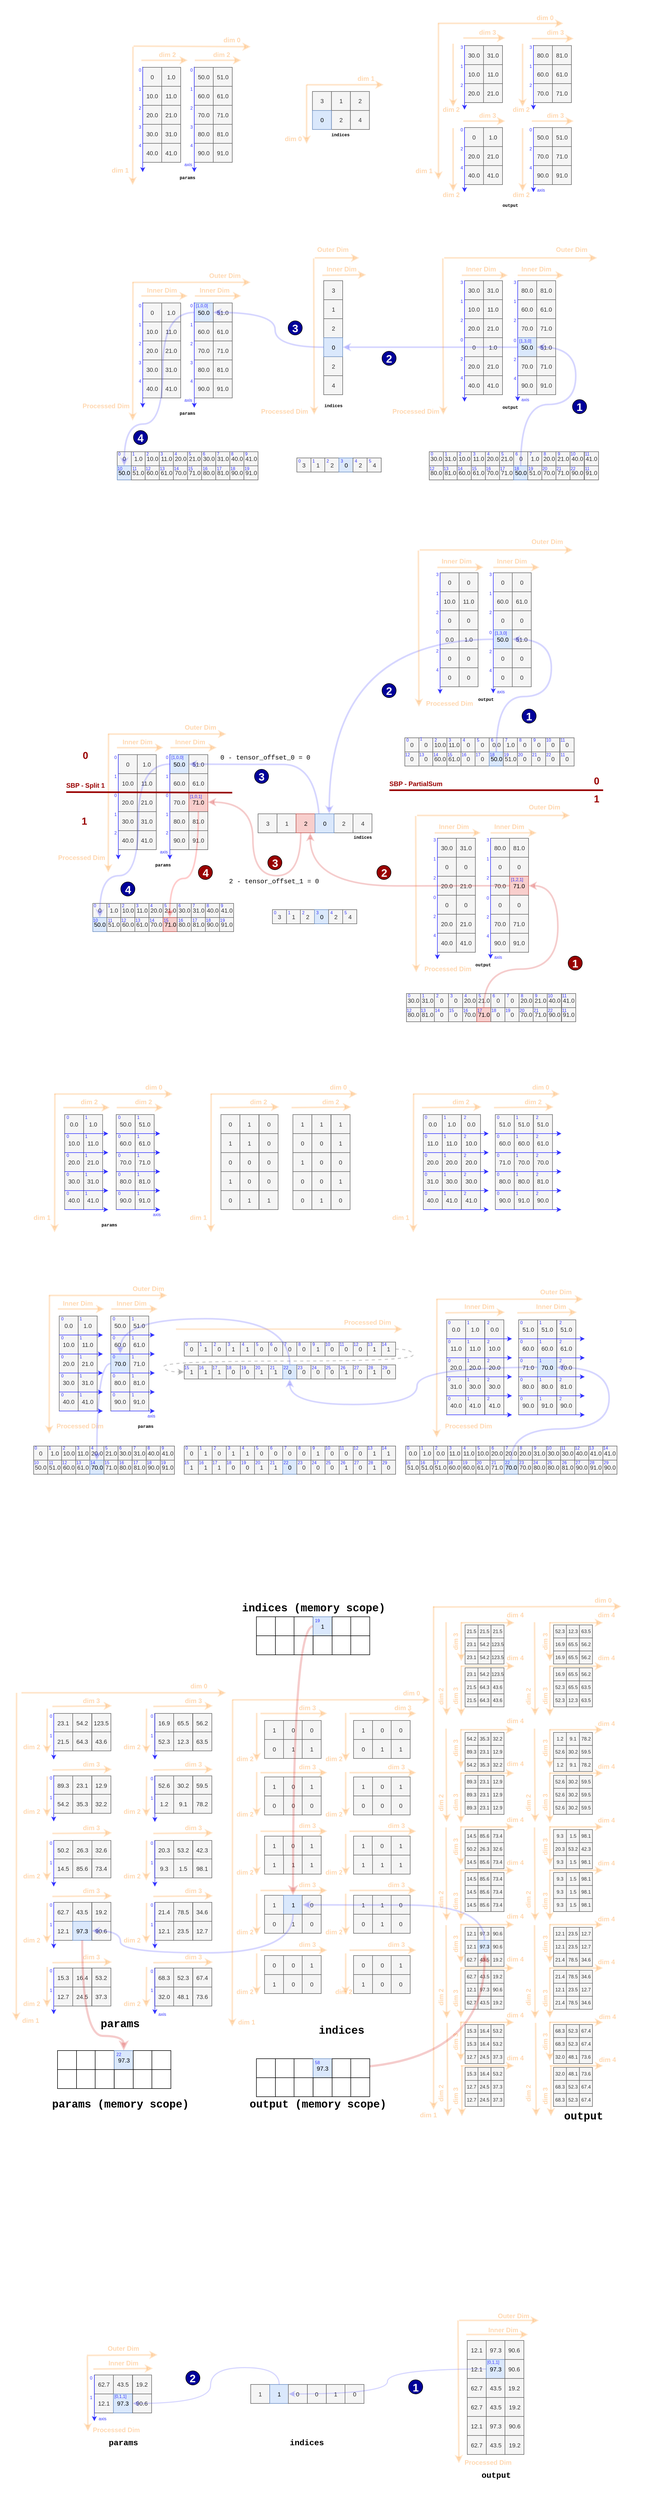 <mxfile version="15.8.7" type="device"><diagram id="OUYhna7bp-nnZ8soRPGT" name="Page-1"><mxGraphModel dx="612" dy="6760" grid="0" gridSize="10" guides="1" tooltips="1" connect="1" arrows="1" fold="1" page="0" pageScale="1" pageWidth="827" pageHeight="1169" math="0" shadow="0"><root><mxCell id="0"/><mxCell id="1" parent="0"/><mxCell id="LFu_5EAqILajSC5gE6c3-54" value="" style="rounded=0;whiteSpace=wrap;html=1;strokeColor=none;" vertex="1" parent="1"><mxGeometry x="1672.5" y="-687" width="1129.5" height="382" as="geometry"/></mxCell><mxCell id="a-CJGGcCJ2nByR-GrcjP-766" value="" style="rounded=0;whiteSpace=wrap;html=1;strokeColor=none;" parent="1" vertex="1"><mxGeometry x="1672.5" y="-1975" width="1129.5" height="981" as="geometry"/></mxCell><mxCell id="bwznyice7efdTQCJOsrk-11" value="" style="rounded=0;whiteSpace=wrap;html=1;strokeColor=none;" parent="1" vertex="1"><mxGeometry x="1651" y="-2958" width="1129.5" height="366" as="geometry"/></mxCell><mxCell id="bwznyice7efdTQCJOsrk-10" value="" style="rounded=0;whiteSpace=wrap;html=1;strokeColor=none;" parent="1" vertex="1"><mxGeometry x="1706" y="-3931" width="1129.5" height="929" as="geometry"/></mxCell><mxCell id="bwznyice7efdTQCJOsrk-9" value="" style="rounded=0;whiteSpace=wrap;html=1;strokeColor=none;" parent="1" vertex="1"><mxGeometry x="1717" y="-4469" width="1129.5" height="467" as="geometry"/></mxCell><mxCell id="bwznyice7efdTQCJOsrk-1" value="" style="rounded=0;whiteSpace=wrap;html=1;strokeColor=none;" parent="1" vertex="1"><mxGeometry x="1722" y="-4907" width="1129.5" height="409" as="geometry"/></mxCell><mxCell id="ZR4Rcr4IR4gVCu19INXV-1" value="0" style="whiteSpace=wrap;html=1;aspect=fixed;shadow=0;sketch=0;fontFamily=Helvetica;fontSize=11;fontColor=#333333;strokeColor=#666666;fillColor=#f5f5f5;" parent="1" vertex="1"><mxGeometry x="1914" y="-4349" width="35" height="35" as="geometry"/></mxCell><mxCell id="ZR4Rcr4IR4gVCu19INXV-2" value="1.0" style="whiteSpace=wrap;html=1;aspect=fixed;shadow=0;sketch=0;fontFamily=Helvetica;fontSize=11;fontColor=#333333;strokeColor=#666666;fillColor=#f5f5f5;" parent="1" vertex="1"><mxGeometry x="1949" y="-4349" width="35" height="35" as="geometry"/></mxCell><mxCell id="ZR4Rcr4IR4gVCu19INXV-3" value="&lt;font color=&quot;#3333ff&quot; style=&quot;font-size: 8px;&quot;&gt;0&lt;/font&gt;" style="text;html=1;strokeColor=none;fillColor=none;align=center;verticalAlign=middle;whiteSpace=wrap;rounded=0;fontSize=8;" parent="1" vertex="1"><mxGeometry x="1906" y="-4347" width="5.5" height="6" as="geometry"/></mxCell><mxCell id="ZR4Rcr4IR4gVCu19INXV-4" value="&lt;font face=&quot;Courier New&quot; color=&quot;#000000&quot;&gt;params&lt;/font&gt;" style="text;html=1;strokeColor=none;fillColor=none;align=center;verticalAlign=middle;whiteSpace=wrap;rounded=0;fontSize=8;fontColor=#3333FF;fontStyle=1" parent="1" vertex="1"><mxGeometry x="1980.13" y="-4152.5" width="33" height="12" as="geometry"/></mxCell><mxCell id="ZR4Rcr4IR4gVCu19INXV-5" value="10.0" style="whiteSpace=wrap;html=1;aspect=fixed;shadow=0;sketch=0;fontFamily=Helvetica;fontSize=11;fontColor=#333333;strokeColor=#666666;fillColor=#f5f5f5;" parent="1" vertex="1"><mxGeometry x="1914" y="-4314" width="35" height="35" as="geometry"/></mxCell><mxCell id="ZR4Rcr4IR4gVCu19INXV-6" value="11.0" style="whiteSpace=wrap;html=1;aspect=fixed;shadow=0;sketch=0;fontFamily=Helvetica;fontSize=11;fontColor=#333333;strokeColor=#666666;fillColor=#f5f5f5;" parent="1" vertex="1"><mxGeometry x="1949" y="-4314" width="35" height="35" as="geometry"/></mxCell><mxCell id="ZR4Rcr4IR4gVCu19INXV-7" value="&lt;font color=&quot;#3333ff&quot; style=&quot;font-size: 8px;&quot;&gt;1&lt;/font&gt;" style="text;html=1;strokeColor=none;fillColor=none;align=center;verticalAlign=middle;whiteSpace=wrap;rounded=0;fontSize=8;" parent="1" vertex="1"><mxGeometry x="1903.75" y="-4315" width="10" height="12" as="geometry"/></mxCell><mxCell id="ZR4Rcr4IR4gVCu19INXV-8" value="20.0" style="whiteSpace=wrap;html=1;aspect=fixed;shadow=0;sketch=0;fontFamily=Helvetica;fontSize=11;fontColor=#333333;strokeColor=#666666;fillColor=#f5f5f5;" parent="1" vertex="1"><mxGeometry x="1914" y="-4279" width="35" height="35" as="geometry"/></mxCell><mxCell id="ZR4Rcr4IR4gVCu19INXV-9" value="21.0" style="whiteSpace=wrap;html=1;aspect=fixed;shadow=0;sketch=0;fontFamily=Helvetica;fontSize=11;fontColor=#333333;strokeColor=#666666;fillColor=#f5f5f5;" parent="1" vertex="1"><mxGeometry x="1949" y="-4279" width="35" height="35" as="geometry"/></mxCell><mxCell id="ZR4Rcr4IR4gVCu19INXV-10" value="&lt;font color=&quot;#3333ff&quot; style=&quot;font-size: 8px&quot;&gt;2&lt;/font&gt;" style="text;html=1;strokeColor=none;fillColor=none;align=center;verticalAlign=middle;whiteSpace=wrap;rounded=0;fontSize=8;" parent="1" vertex="1"><mxGeometry x="1906" y="-4277" width="5.5" height="6" as="geometry"/></mxCell><mxCell id="ZR4Rcr4IR4gVCu19INXV-11" value="30.0" style="whiteSpace=wrap;html=1;aspect=fixed;shadow=0;sketch=0;fontFamily=Helvetica;fontSize=11;fontColor=#333333;strokeColor=#666666;fillColor=#f5f5f5;" parent="1" vertex="1"><mxGeometry x="1914" y="-4244" width="35" height="35" as="geometry"/></mxCell><mxCell id="ZR4Rcr4IR4gVCu19INXV-12" value="31.0" style="whiteSpace=wrap;html=1;aspect=fixed;shadow=0;sketch=0;fontFamily=Helvetica;fontSize=11;fontColor=#333333;strokeColor=#666666;fillColor=#f5f5f5;" parent="1" vertex="1"><mxGeometry x="1949" y="-4244" width="35" height="35" as="geometry"/></mxCell><mxCell id="ZR4Rcr4IR4gVCu19INXV-13" value="&lt;font color=&quot;#3333ff&quot; style=&quot;font-size: 8px&quot;&gt;3&lt;/font&gt;" style="text;html=1;strokeColor=none;fillColor=none;align=center;verticalAlign=middle;whiteSpace=wrap;rounded=0;fontSize=8;" parent="1" vertex="1"><mxGeometry x="1906" y="-4242" width="5.5" height="6" as="geometry"/></mxCell><mxCell id="ZR4Rcr4IR4gVCu19INXV-14" value="40.0" style="whiteSpace=wrap;html=1;aspect=fixed;shadow=0;sketch=0;fontFamily=Helvetica;fontSize=11;fontColor=#333333;strokeColor=#666666;fillColor=#f5f5f5;" parent="1" vertex="1"><mxGeometry x="1914" y="-4209" width="35" height="35" as="geometry"/></mxCell><mxCell id="ZR4Rcr4IR4gVCu19INXV-15" value="41.0" style="whiteSpace=wrap;html=1;aspect=fixed;shadow=0;sketch=0;fontFamily=Helvetica;fontSize=11;fontColor=#333333;strokeColor=#666666;fillColor=#f5f5f5;" parent="1" vertex="1"><mxGeometry x="1949" y="-4209" width="35" height="35" as="geometry"/></mxCell><mxCell id="ZR4Rcr4IR4gVCu19INXV-16" value="50.0" style="whiteSpace=wrap;html=1;aspect=fixed;shadow=0;sketch=0;fontFamily=Helvetica;fontSize=11;strokeColor=#6c8ebf;fillColor=#dae8fc;" parent="1" vertex="1"><mxGeometry x="2009" y="-4349" width="35" height="35" as="geometry"/></mxCell><mxCell id="ZR4Rcr4IR4gVCu19INXV-17" value="51.0" style="whiteSpace=wrap;html=1;aspect=fixed;shadow=0;sketch=0;fontFamily=Helvetica;fontSize=11;fontColor=#333333;strokeColor=#666666;fillColor=#f5f5f5;" parent="1" vertex="1"><mxGeometry x="2044" y="-4349" width="35" height="35" as="geometry"/></mxCell><mxCell id="ZR4Rcr4IR4gVCu19INXV-18" value="60.0" style="whiteSpace=wrap;html=1;aspect=fixed;shadow=0;sketch=0;fontFamily=Helvetica;fontSize=11;fontColor=#333333;strokeColor=#666666;fillColor=#f5f5f5;" parent="1" vertex="1"><mxGeometry x="2009" y="-4314" width="35" height="35" as="geometry"/></mxCell><mxCell id="ZR4Rcr4IR4gVCu19INXV-19" value="61.0" style="whiteSpace=wrap;html=1;aspect=fixed;shadow=0;sketch=0;fontFamily=Helvetica;fontSize=11;fontColor=#333333;strokeColor=#666666;fillColor=#f5f5f5;" parent="1" vertex="1"><mxGeometry x="2044" y="-4314" width="35" height="35" as="geometry"/></mxCell><mxCell id="ZR4Rcr4IR4gVCu19INXV-20" value="70.0" style="whiteSpace=wrap;html=1;aspect=fixed;shadow=0;sketch=0;fontFamily=Helvetica;fontSize=11;fontColor=#333333;strokeColor=#666666;fillColor=#f5f5f5;" parent="1" vertex="1"><mxGeometry x="2009" y="-4279" width="35" height="35" as="geometry"/></mxCell><mxCell id="ZR4Rcr4IR4gVCu19INXV-21" value="71.0" style="whiteSpace=wrap;html=1;aspect=fixed;shadow=0;sketch=0;fontFamily=Helvetica;fontSize=11;fontColor=#333333;strokeColor=#666666;fillColor=#f5f5f5;" parent="1" vertex="1"><mxGeometry x="2044" y="-4279" width="35" height="35" as="geometry"/></mxCell><mxCell id="ZR4Rcr4IR4gVCu19INXV-22" value="80.0" style="whiteSpace=wrap;html=1;aspect=fixed;shadow=0;sketch=0;fontFamily=Helvetica;fontSize=11;fontColor=#333333;strokeColor=#666666;fillColor=#f5f5f5;" parent="1" vertex="1"><mxGeometry x="2009" y="-4244" width="35" height="35" as="geometry"/></mxCell><mxCell id="ZR4Rcr4IR4gVCu19INXV-23" value="81.0" style="whiteSpace=wrap;html=1;aspect=fixed;shadow=0;sketch=0;fontFamily=Helvetica;fontSize=11;fontColor=#333333;strokeColor=#666666;fillColor=#f5f5f5;" parent="1" vertex="1"><mxGeometry x="2044" y="-4244" width="35" height="35" as="geometry"/></mxCell><mxCell id="ZR4Rcr4IR4gVCu19INXV-24" value="90.0" style="whiteSpace=wrap;html=1;aspect=fixed;shadow=0;sketch=0;fontFamily=Helvetica;fontSize=11;fontColor=#333333;strokeColor=#666666;fillColor=#f5f5f5;" parent="1" vertex="1"><mxGeometry x="2009" y="-4209" width="35" height="35" as="geometry"/></mxCell><mxCell id="ZR4Rcr4IR4gVCu19INXV-25" value="91.0" style="whiteSpace=wrap;html=1;aspect=fixed;shadow=0;sketch=0;fontFamily=Helvetica;fontSize=11;fontColor=#333333;strokeColor=#666666;fillColor=#f5f5f5;" parent="1" vertex="1"><mxGeometry x="2044" y="-4209" width="35" height="35" as="geometry"/></mxCell><mxCell id="ZR4Rcr4IR4gVCu19INXV-26" value="" style="endArrow=classic;html=1;rounded=0;strokeColor=#3333FF;" parent="1" edge="1"><mxGeometry width="50" height="50" relative="1" as="geometry"><mxPoint x="1913.93" y="-4350" as="sourcePoint"/><mxPoint x="1914" y="-4156" as="targetPoint"/></mxGeometry></mxCell><mxCell id="ZR4Rcr4IR4gVCu19INXV-27" value="&lt;font color=&quot;#3333ff&quot; style=&quot;font-size: 8px&quot;&gt;4&lt;/font&gt;" style="text;html=1;strokeColor=none;fillColor=none;align=center;verticalAlign=middle;whiteSpace=wrap;rounded=0;fontSize=8;" parent="1" vertex="1"><mxGeometry x="1906" y="-4208" width="5.5" height="6" as="geometry"/></mxCell><mxCell id="ZR4Rcr4IR4gVCu19INXV-28" value="&lt;font color=&quot;#3333ff&quot; style=&quot;font-size: 8px;&quot;&gt;0&lt;/font&gt;" style="text;html=1;strokeColor=none;fillColor=none;align=center;verticalAlign=middle;whiteSpace=wrap;rounded=0;fontSize=8;" parent="1" vertex="1"><mxGeometry x="2001" y="-4347" width="5.5" height="6" as="geometry"/></mxCell><mxCell id="ZR4Rcr4IR4gVCu19INXV-29" value="axis" style="text;html=1;strokeColor=none;fillColor=none;align=center;verticalAlign=middle;whiteSpace=wrap;rounded=0;fontSize=8;fontColor=#3333FF;" parent="1" vertex="1"><mxGeometry x="1990" y="-4175" width="16" height="9" as="geometry"/></mxCell><mxCell id="ZR4Rcr4IR4gVCu19INXV-30" value="&lt;font color=&quot;#3333ff&quot; style=&quot;font-size: 8px;&quot;&gt;1&lt;/font&gt;" style="text;html=1;strokeColor=none;fillColor=none;align=center;verticalAlign=middle;whiteSpace=wrap;rounded=0;fontSize=8;" parent="1" vertex="1"><mxGeometry x="1998.75" y="-4315" width="10" height="12" as="geometry"/></mxCell><mxCell id="ZR4Rcr4IR4gVCu19INXV-31" value="&lt;font color=&quot;#3333ff&quot; style=&quot;font-size: 8px&quot;&gt;2&lt;/font&gt;" style="text;html=1;strokeColor=none;fillColor=none;align=center;verticalAlign=middle;whiteSpace=wrap;rounded=0;fontSize=8;" parent="1" vertex="1"><mxGeometry x="2001" y="-4277" width="5.5" height="6" as="geometry"/></mxCell><mxCell id="ZR4Rcr4IR4gVCu19INXV-32" value="&lt;font color=&quot;#3333ff&quot; style=&quot;font-size: 8px&quot;&gt;3&lt;/font&gt;" style="text;html=1;strokeColor=none;fillColor=none;align=center;verticalAlign=middle;whiteSpace=wrap;rounded=0;fontSize=8;" parent="1" vertex="1"><mxGeometry x="2001" y="-4242" width="5.5" height="6" as="geometry"/></mxCell><mxCell id="ZR4Rcr4IR4gVCu19INXV-33" value="" style="endArrow=classic;html=1;rounded=0;strokeColor=#3333FF;" parent="1" edge="1"><mxGeometry width="50" height="50" relative="1" as="geometry"><mxPoint x="2008.93" y="-4350" as="sourcePoint"/><mxPoint x="2009" y="-4156" as="targetPoint"/></mxGeometry></mxCell><mxCell id="ZR4Rcr4IR4gVCu19INXV-34" value="&lt;font color=&quot;#3333ff&quot; style=&quot;font-size: 8px&quot;&gt;4&lt;/font&gt;" style="text;html=1;strokeColor=none;fillColor=none;align=center;verticalAlign=middle;whiteSpace=wrap;rounded=0;fontSize=8;" parent="1" vertex="1"><mxGeometry x="2001" y="-4208" width="5.5" height="6" as="geometry"/></mxCell><mxCell id="ZR4Rcr4IR4gVCu19INXV-35" value="0" style="whiteSpace=wrap;html=1;aspect=fixed;shadow=0;sketch=0;fontFamily=Helvetica;fontSize=11;fontColor=#333333;strokeColor=#666666;fillColor=#f5f5f5;" parent="1" vertex="1"><mxGeometry x="1867" y="-4075" width="26" height="26" as="geometry"/></mxCell><mxCell id="ZR4Rcr4IR4gVCu19INXV-36" value="1.0" style="whiteSpace=wrap;html=1;aspect=fixed;shadow=0;sketch=0;fontFamily=Helvetica;fontSize=11;fontColor=#333333;strokeColor=#666666;fillColor=#f5f5f5;" parent="1" vertex="1"><mxGeometry x="1893" y="-4075" width="26" height="26" as="geometry"/></mxCell><mxCell id="ZR4Rcr4IR4gVCu19INXV-37" value="10.0" style="whiteSpace=wrap;html=1;aspect=fixed;shadow=0;sketch=0;fontFamily=Helvetica;fontSize=11;fontColor=#333333;strokeColor=#666666;fillColor=#f5f5f5;" parent="1" vertex="1"><mxGeometry x="1918.5" y="-4075" width="26" height="26" as="geometry"/></mxCell><mxCell id="ZR4Rcr4IR4gVCu19INXV-38" value="11.0" style="whiteSpace=wrap;html=1;aspect=fixed;shadow=0;sketch=0;fontFamily=Helvetica;fontSize=11;fontColor=#333333;strokeColor=#666666;fillColor=#f5f5f5;" parent="1" vertex="1"><mxGeometry x="1944.5" y="-4075" width="26" height="26" as="geometry"/></mxCell><mxCell id="ZR4Rcr4IR4gVCu19INXV-39" value="20.0" style="whiteSpace=wrap;html=1;aspect=fixed;shadow=0;sketch=0;fontFamily=Helvetica;fontSize=11;fontColor=#333333;strokeColor=#666666;fillColor=#f5f5f5;" parent="1" vertex="1"><mxGeometry x="1970.5" y="-4075" width="26" height="26" as="geometry"/></mxCell><mxCell id="ZR4Rcr4IR4gVCu19INXV-40" value="21.0" style="whiteSpace=wrap;html=1;aspect=fixed;shadow=0;sketch=0;fontFamily=Helvetica;fontSize=11;fontColor=#333333;strokeColor=#666666;fillColor=#f5f5f5;" parent="1" vertex="1"><mxGeometry x="1996.5" y="-4075" width="26" height="26" as="geometry"/></mxCell><mxCell id="ZR4Rcr4IR4gVCu19INXV-41" value="30.0" style="whiteSpace=wrap;html=1;aspect=fixed;shadow=0;sketch=0;fontFamily=Helvetica;fontSize=11;fontColor=#333333;strokeColor=#666666;fillColor=#f5f5f5;" parent="1" vertex="1"><mxGeometry x="2022.5" y="-4075" width="26" height="26" as="geometry"/></mxCell><mxCell id="ZR4Rcr4IR4gVCu19INXV-42" value="31.0" style="whiteSpace=wrap;html=1;aspect=fixed;shadow=0;sketch=0;fontFamily=Helvetica;fontSize=11;fontColor=#333333;strokeColor=#666666;fillColor=#f5f5f5;" parent="1" vertex="1"><mxGeometry x="2048.5" y="-4075" width="26" height="26" as="geometry"/></mxCell><mxCell id="ZR4Rcr4IR4gVCu19INXV-43" value="40.0" style="whiteSpace=wrap;html=1;aspect=fixed;shadow=0;sketch=0;fontFamily=Helvetica;fontSize=11;fontColor=#333333;strokeColor=#666666;fillColor=#f5f5f5;" parent="1" vertex="1"><mxGeometry x="2074.5" y="-4075" width="26" height="26" as="geometry"/></mxCell><mxCell id="ZR4Rcr4IR4gVCu19INXV-44" value="41.0" style="whiteSpace=wrap;html=1;aspect=fixed;shadow=0;sketch=0;fontFamily=Helvetica;fontSize=11;fontColor=#333333;strokeColor=#666666;fillColor=#f5f5f5;" parent="1" vertex="1"><mxGeometry x="2100.5" y="-4075" width="26" height="26" as="geometry"/></mxCell><mxCell id="ZR4Rcr4IR4gVCu19INXV-45" value="50.0" style="whiteSpace=wrap;html=1;aspect=fixed;shadow=0;sketch=0;fontFamily=Helvetica;fontSize=11;strokeColor=#6c8ebf;fillColor=#dae8fc;" parent="1" vertex="1"><mxGeometry x="1867" y="-4049" width="26" height="26" as="geometry"/></mxCell><mxCell id="ZR4Rcr4IR4gVCu19INXV-46" value="51.0" style="whiteSpace=wrap;html=1;aspect=fixed;shadow=0;sketch=0;fontFamily=Helvetica;fontSize=11;fontColor=#333333;strokeColor=#666666;fillColor=#f5f5f5;" parent="1" vertex="1"><mxGeometry x="1893" y="-4049" width="26" height="26" as="geometry"/></mxCell><mxCell id="ZR4Rcr4IR4gVCu19INXV-47" value="60.0" style="whiteSpace=wrap;html=1;aspect=fixed;shadow=0;sketch=0;fontFamily=Helvetica;fontSize=11;fontColor=#333333;strokeColor=#666666;fillColor=#f5f5f5;" parent="1" vertex="1"><mxGeometry x="1918.5" y="-4049" width="26" height="26" as="geometry"/></mxCell><mxCell id="ZR4Rcr4IR4gVCu19INXV-48" value="61.0" style="whiteSpace=wrap;html=1;aspect=fixed;shadow=0;sketch=0;fontFamily=Helvetica;fontSize=11;fontColor=#333333;strokeColor=#666666;fillColor=#f5f5f5;" parent="1" vertex="1"><mxGeometry x="1944.5" y="-4049" width="26" height="26" as="geometry"/></mxCell><mxCell id="ZR4Rcr4IR4gVCu19INXV-49" value="70.0" style="whiteSpace=wrap;html=1;aspect=fixed;shadow=0;sketch=0;fontFamily=Helvetica;fontSize=11;fontColor=#333333;strokeColor=#666666;fillColor=#f5f5f5;" parent="1" vertex="1"><mxGeometry x="1970.5" y="-4049" width="26" height="26" as="geometry"/></mxCell><mxCell id="ZR4Rcr4IR4gVCu19INXV-50" value="71.0" style="whiteSpace=wrap;html=1;aspect=fixed;shadow=0;sketch=0;fontFamily=Helvetica;fontSize=11;fontColor=#333333;strokeColor=#666666;fillColor=#f5f5f5;" parent="1" vertex="1"><mxGeometry x="1996.5" y="-4049" width="26" height="26" as="geometry"/></mxCell><mxCell id="ZR4Rcr4IR4gVCu19INXV-51" value="80.0" style="whiteSpace=wrap;html=1;aspect=fixed;shadow=0;sketch=0;fontFamily=Helvetica;fontSize=11;fontColor=#333333;strokeColor=#666666;fillColor=#f5f5f5;" parent="1" vertex="1"><mxGeometry x="2022.5" y="-4049" width="26" height="26" as="geometry"/></mxCell><mxCell id="ZR4Rcr4IR4gVCu19INXV-52" value="81.0" style="whiteSpace=wrap;html=1;aspect=fixed;shadow=0;sketch=0;fontFamily=Helvetica;fontSize=11;fontColor=#333333;strokeColor=#666666;fillColor=#f5f5f5;" parent="1" vertex="1"><mxGeometry x="2048.5" y="-4049" width="26" height="26" as="geometry"/></mxCell><mxCell id="ZR4Rcr4IR4gVCu19INXV-53" value="90.0" style="whiteSpace=wrap;html=1;aspect=fixed;shadow=0;sketch=0;fontFamily=Helvetica;fontSize=11;fontColor=#333333;strokeColor=#666666;fillColor=#f5f5f5;" parent="1" vertex="1"><mxGeometry x="2074.5" y="-4049" width="26" height="26" as="geometry"/></mxCell><mxCell id="ZR4Rcr4IR4gVCu19INXV-54" value="91.0" style="whiteSpace=wrap;html=1;aspect=fixed;shadow=0;sketch=0;fontFamily=Helvetica;fontSize=11;fontColor=#333333;strokeColor=#666666;fillColor=#f5f5f5;" parent="1" vertex="1"><mxGeometry x="2100.5" y="-4049" width="26" height="26" as="geometry"/></mxCell><mxCell id="ZR4Rcr4IR4gVCu19INXV-55" value="1" style="whiteSpace=wrap;html=1;aspect=fixed;shadow=0;sketch=0;fontFamily=Helvetica;fontSize=11;fontColor=#333333;strokeColor=#666666;fillColor=#f5f5f5;" parent="1" vertex="1"><mxGeometry x="2247.5" y="-4355" width="35" height="35" as="geometry"/></mxCell><mxCell id="ZR4Rcr4IR4gVCu19INXV-56" value="3" style="whiteSpace=wrap;html=1;aspect=fixed;shadow=0;sketch=0;fontFamily=Helvetica;fontSize=11;fontColor=#333333;strokeColor=#666666;fillColor=#f5f5f5;" parent="1" vertex="1"><mxGeometry x="2247.5" y="-4390" width="35" height="35" as="geometry"/></mxCell><mxCell id="ZR4Rcr4IR4gVCu19INXV-57" value="2" style="whiteSpace=wrap;html=1;aspect=fixed;shadow=0;sketch=0;fontFamily=Helvetica;fontSize=11;fontColor=#333333;strokeColor=#666666;fillColor=#f5f5f5;" parent="1" vertex="1"><mxGeometry x="2247.5" y="-4320" width="35" height="35" as="geometry"/></mxCell><mxCell id="ZR4Rcr4IR4gVCu19INXV-58" value="2" style="whiteSpace=wrap;html=1;aspect=fixed;shadow=0;sketch=0;fontFamily=Helvetica;fontSize=11;fontColor=#333333;strokeColor=#666666;fillColor=#f5f5f5;" parent="1" vertex="1"><mxGeometry x="2247.5" y="-4250" width="35" height="35" as="geometry"/></mxCell><mxCell id="bwznyice7efdTQCJOsrk-15" style="edgeStyle=orthogonalEdgeStyle;curved=1;rounded=0;orthogonalLoop=1;jettySize=auto;html=1;entryX=0;entryY=0.5;entryDx=0;entryDy=0;strokeColor=#3333FF;strokeWidth=3;opacity=20;" parent="1" source="ZR4Rcr4IR4gVCu19INXV-60" target="ZR4Rcr4IR4gVCu19INXV-17" edge="1"><mxGeometry relative="1" as="geometry"><Array as="points"><mxPoint x="2158" y="-4267"/><mxPoint x="2158" y="-4331"/></Array></mxGeometry></mxCell><mxCell id="ZR4Rcr4IR4gVCu19INXV-60" value="0" style="whiteSpace=wrap;html=1;aspect=fixed;shadow=0;sketch=0;fontFamily=Helvetica;fontSize=11;strokeColor=#6c8ebf;fillColor=#dae8fc;" parent="1" vertex="1"><mxGeometry x="2247.5" y="-4285" width="35" height="35" as="geometry"/></mxCell><mxCell id="ZR4Rcr4IR4gVCu19INXV-61" value="4" style="whiteSpace=wrap;html=1;aspect=fixed;shadow=0;sketch=0;fontFamily=Helvetica;fontSize=11;fontColor=#333333;strokeColor=#666666;fillColor=#f5f5f5;" parent="1" vertex="1"><mxGeometry x="2247.5" y="-4215" width="35" height="35" as="geometry"/></mxCell><mxCell id="ZR4Rcr4IR4gVCu19INXV-62" value="3" style="whiteSpace=wrap;html=1;aspect=fixed;shadow=0;sketch=0;fontFamily=Helvetica;fontSize=11;fontColor=#333333;strokeColor=#666666;fillColor=#f5f5f5;" parent="1" vertex="1"><mxGeometry x="2198" y="-4063.5" width="26" height="26" as="geometry"/></mxCell><mxCell id="ZR4Rcr4IR4gVCu19INXV-63" value="1" style="whiteSpace=wrap;html=1;aspect=fixed;shadow=0;sketch=0;fontFamily=Helvetica;fontSize=11;fontColor=#333333;strokeColor=#666666;fillColor=#f5f5f5;" parent="1" vertex="1"><mxGeometry x="2224" y="-4063.5" width="26" height="26" as="geometry"/></mxCell><mxCell id="ZR4Rcr4IR4gVCu19INXV-64" value="2" style="whiteSpace=wrap;html=1;aspect=fixed;shadow=0;sketch=0;fontFamily=Helvetica;fontSize=11;fontColor=#333333;strokeColor=#666666;fillColor=#f5f5f5;" parent="1" vertex="1"><mxGeometry x="2249.5" y="-4063.5" width="26" height="26" as="geometry"/></mxCell><mxCell id="ZR4Rcr4IR4gVCu19INXV-65" value="0" style="whiteSpace=wrap;html=1;aspect=fixed;shadow=0;sketch=0;fontFamily=Helvetica;fontSize=11;strokeColor=#6c8ebf;fillColor=#dae8fc;" parent="1" vertex="1"><mxGeometry x="2275.5" y="-4063.5" width="26" height="26" as="geometry"/></mxCell><mxCell id="ZR4Rcr4IR4gVCu19INXV-66" value="2" style="whiteSpace=wrap;html=1;aspect=fixed;shadow=0;sketch=0;fontFamily=Helvetica;fontSize=11;fontColor=#333333;strokeColor=#666666;fillColor=#f5f5f5;" parent="1" vertex="1"><mxGeometry x="2301.5" y="-4063.5" width="26" height="26" as="geometry"/></mxCell><mxCell id="ZR4Rcr4IR4gVCu19INXV-67" value="4" style="whiteSpace=wrap;html=1;aspect=fixed;shadow=0;sketch=0;fontFamily=Helvetica;fontSize=11;fontColor=#333333;strokeColor=#666666;fillColor=#f5f5f5;" parent="1" vertex="1"><mxGeometry x="2327.5" y="-4063.5" width="26" height="26" as="geometry"/></mxCell><mxCell id="ZR4Rcr4IR4gVCu19INXV-68" value="30.0" style="whiteSpace=wrap;html=1;aspect=fixed;shadow=0;sketch=0;fontFamily=Helvetica;fontSize=11;fontColor=#333333;strokeColor=#666666;fillColor=#f5f5f5;" parent="1" vertex="1"><mxGeometry x="2507" y="-4823" width="35" height="35" as="geometry"/></mxCell><mxCell id="ZR4Rcr4IR4gVCu19INXV-69" value="31.0" style="whiteSpace=wrap;html=1;aspect=fixed;shadow=0;sketch=0;fontFamily=Helvetica;fontSize=11;fontColor=#333333;strokeColor=#666666;fillColor=#f5f5f5;" parent="1" vertex="1"><mxGeometry x="2542" y="-4823" width="35" height="35" as="geometry"/></mxCell><mxCell id="ZR4Rcr4IR4gVCu19INXV-70" value="10.0" style="whiteSpace=wrap;html=1;aspect=fixed;shadow=0;sketch=0;fontFamily=Helvetica;fontSize=11;fontColor=#333333;strokeColor=#666666;fillColor=#f5f5f5;" parent="1" vertex="1"><mxGeometry x="2507" y="-4788" width="35" height="35" as="geometry"/></mxCell><mxCell id="ZR4Rcr4IR4gVCu19INXV-71" value="11.0" style="whiteSpace=wrap;html=1;aspect=fixed;shadow=0;sketch=0;fontFamily=Helvetica;fontSize=11;fontColor=#333333;strokeColor=#666666;fillColor=#f5f5f5;" parent="1" vertex="1"><mxGeometry x="2542" y="-4788" width="35" height="35" as="geometry"/></mxCell><mxCell id="ZR4Rcr4IR4gVCu19INXV-72" value="20.0" style="whiteSpace=wrap;html=1;aspect=fixed;shadow=0;sketch=0;fontFamily=Helvetica;fontSize=11;fontColor=#333333;strokeColor=#666666;fillColor=#f5f5f5;" parent="1" vertex="1"><mxGeometry x="2507" y="-4753" width="35" height="35" as="geometry"/></mxCell><mxCell id="ZR4Rcr4IR4gVCu19INXV-73" value="21.0" style="whiteSpace=wrap;html=1;aspect=fixed;shadow=0;sketch=0;fontFamily=Helvetica;fontSize=11;fontColor=#333333;strokeColor=#666666;fillColor=#f5f5f5;" parent="1" vertex="1"><mxGeometry x="2542" y="-4753" width="35" height="35" as="geometry"/></mxCell><mxCell id="ZR4Rcr4IR4gVCu19INXV-74" value="0" style="whiteSpace=wrap;html=1;aspect=fixed;shadow=0;sketch=0;fontFamily=Helvetica;fontSize=11;fontColor=#333333;strokeColor=#666666;fillColor=#f5f5f5;" parent="1" vertex="1"><mxGeometry x="2507" y="-4672" width="35" height="35" as="geometry"/></mxCell><mxCell id="ZR4Rcr4IR4gVCu19INXV-75" value="1.0" style="whiteSpace=wrap;html=1;aspect=fixed;shadow=0;sketch=0;fontFamily=Helvetica;fontSize=11;fontColor=#333333;strokeColor=#666666;fillColor=#f5f5f5;" parent="1" vertex="1"><mxGeometry x="2542" y="-4672" width="35" height="35" as="geometry"/></mxCell><mxCell id="ZR4Rcr4IR4gVCu19INXV-76" value="20.0" style="whiteSpace=wrap;html=1;aspect=fixed;shadow=0;sketch=0;fontFamily=Helvetica;fontSize=11;fontColor=#333333;strokeColor=#666666;fillColor=#f5f5f5;" parent="1" vertex="1"><mxGeometry x="2507" y="-4637" width="35" height="35" as="geometry"/></mxCell><mxCell id="ZR4Rcr4IR4gVCu19INXV-77" value="21.0" style="whiteSpace=wrap;html=1;aspect=fixed;shadow=0;sketch=0;fontFamily=Helvetica;fontSize=11;fontColor=#333333;strokeColor=#666666;fillColor=#f5f5f5;" parent="1" vertex="1"><mxGeometry x="2542" y="-4637" width="35" height="35" as="geometry"/></mxCell><mxCell id="ZR4Rcr4IR4gVCu19INXV-78" value="40.0" style="whiteSpace=wrap;html=1;aspect=fixed;shadow=0;sketch=0;fontFamily=Helvetica;fontSize=11;fontColor=#333333;strokeColor=#666666;fillColor=#f5f5f5;" parent="1" vertex="1"><mxGeometry x="2507" y="-4602" width="35" height="35" as="geometry"/></mxCell><mxCell id="ZR4Rcr4IR4gVCu19INXV-79" value="41.0" style="whiteSpace=wrap;html=1;aspect=fixed;shadow=0;sketch=0;fontFamily=Helvetica;fontSize=11;fontColor=#333333;strokeColor=#666666;fillColor=#f5f5f5;" parent="1" vertex="1"><mxGeometry x="2542" y="-4602" width="35" height="35" as="geometry"/></mxCell><mxCell id="ZR4Rcr4IR4gVCu19INXV-80" value="80.0" style="whiteSpace=wrap;html=1;aspect=fixed;shadow=0;sketch=0;fontFamily=Helvetica;fontSize=11;fontColor=#333333;strokeColor=#666666;fillColor=#f5f5f5;" parent="1" vertex="1"><mxGeometry x="2634" y="-4823" width="35" height="35" as="geometry"/></mxCell><mxCell id="ZR4Rcr4IR4gVCu19INXV-81" value="81.0" style="whiteSpace=wrap;html=1;aspect=fixed;shadow=0;sketch=0;fontFamily=Helvetica;fontSize=11;fontColor=#333333;strokeColor=#666666;fillColor=#f5f5f5;" parent="1" vertex="1"><mxGeometry x="2669" y="-4823" width="35" height="35" as="geometry"/></mxCell><mxCell id="ZR4Rcr4IR4gVCu19INXV-82" value="60.0" style="whiteSpace=wrap;html=1;aspect=fixed;shadow=0;sketch=0;fontFamily=Helvetica;fontSize=11;fontColor=#333333;strokeColor=#666666;fillColor=#f5f5f5;" parent="1" vertex="1"><mxGeometry x="2634" y="-4788" width="35" height="35" as="geometry"/></mxCell><mxCell id="ZR4Rcr4IR4gVCu19INXV-83" value="61.0" style="whiteSpace=wrap;html=1;aspect=fixed;shadow=0;sketch=0;fontFamily=Helvetica;fontSize=11;fontColor=#333333;strokeColor=#666666;fillColor=#f5f5f5;" parent="1" vertex="1"><mxGeometry x="2669" y="-4788" width="35" height="35" as="geometry"/></mxCell><mxCell id="ZR4Rcr4IR4gVCu19INXV-84" value="70.0" style="whiteSpace=wrap;html=1;aspect=fixed;shadow=0;sketch=0;fontFamily=Helvetica;fontSize=11;fontColor=#333333;strokeColor=#666666;fillColor=#f5f5f5;" parent="1" vertex="1"><mxGeometry x="2634" y="-4753" width="35" height="35" as="geometry"/></mxCell><mxCell id="ZR4Rcr4IR4gVCu19INXV-85" value="71.0" style="whiteSpace=wrap;html=1;aspect=fixed;shadow=0;sketch=0;fontFamily=Helvetica;fontSize=11;fontColor=#333333;strokeColor=#666666;fillColor=#f5f5f5;" parent="1" vertex="1"><mxGeometry x="2669" y="-4753" width="35" height="35" as="geometry"/></mxCell><mxCell id="ZR4Rcr4IR4gVCu19INXV-86" value="50.0" style="whiteSpace=wrap;html=1;aspect=fixed;shadow=0;sketch=0;fontFamily=Helvetica;fontSize=11;fontColor=#333333;strokeColor=#666666;fillColor=#f5f5f5;" parent="1" vertex="1"><mxGeometry x="2634" y="-4672" width="35" height="35" as="geometry"/></mxCell><mxCell id="ZR4Rcr4IR4gVCu19INXV-87" value="51.0" style="whiteSpace=wrap;html=1;aspect=fixed;shadow=0;sketch=0;fontFamily=Helvetica;fontSize=11;fontColor=#333333;strokeColor=#666666;fillColor=#f5f5f5;" parent="1" vertex="1"><mxGeometry x="2669" y="-4672" width="35" height="35" as="geometry"/></mxCell><mxCell id="ZR4Rcr4IR4gVCu19INXV-88" value="70.0" style="whiteSpace=wrap;html=1;aspect=fixed;shadow=0;sketch=0;fontFamily=Helvetica;fontSize=11;fontColor=#333333;strokeColor=#666666;fillColor=#f5f5f5;" parent="1" vertex="1"><mxGeometry x="2634" y="-4637" width="35" height="35" as="geometry"/></mxCell><mxCell id="ZR4Rcr4IR4gVCu19INXV-89" value="71.0" style="whiteSpace=wrap;html=1;aspect=fixed;shadow=0;sketch=0;fontFamily=Helvetica;fontSize=11;fontColor=#333333;strokeColor=#666666;fillColor=#f5f5f5;" parent="1" vertex="1"><mxGeometry x="2669" y="-4637" width="35" height="35" as="geometry"/></mxCell><mxCell id="ZR4Rcr4IR4gVCu19INXV-90" value="90.0" style="whiteSpace=wrap;html=1;aspect=fixed;shadow=0;sketch=0;fontFamily=Helvetica;fontSize=11;fontColor=#333333;strokeColor=#666666;fillColor=#f5f5f5;" parent="1" vertex="1"><mxGeometry x="2634" y="-4602" width="35" height="35" as="geometry"/></mxCell><mxCell id="ZR4Rcr4IR4gVCu19INXV-91" value="91.0" style="whiteSpace=wrap;html=1;aspect=fixed;shadow=0;sketch=0;fontFamily=Helvetica;fontSize=11;fontColor=#333333;strokeColor=#666666;fillColor=#f5f5f5;" parent="1" vertex="1"><mxGeometry x="2669" y="-4602" width="35" height="35" as="geometry"/></mxCell><mxCell id="ZR4Rcr4IR4gVCu19INXV-92" value="30.0" style="whiteSpace=wrap;html=1;aspect=fixed;shadow=0;sketch=0;fontFamily=Helvetica;fontSize=11;fontColor=#333333;strokeColor=#666666;fillColor=#f5f5f5;" parent="1" vertex="1"><mxGeometry x="2442" y="-4075" width="26" height="26" as="geometry"/></mxCell><mxCell id="ZR4Rcr4IR4gVCu19INXV-93" value="31.0" style="whiteSpace=wrap;html=1;aspect=fixed;shadow=0;sketch=0;fontFamily=Helvetica;fontSize=11;fontColor=#333333;strokeColor=#666666;fillColor=#f5f5f5;" parent="1" vertex="1"><mxGeometry x="2468" y="-4075" width="26" height="26" as="geometry"/></mxCell><mxCell id="ZR4Rcr4IR4gVCu19INXV-94" value="10.0" style="whiteSpace=wrap;html=1;aspect=fixed;shadow=0;sketch=0;fontFamily=Helvetica;fontSize=11;fontColor=#333333;strokeColor=#666666;fillColor=#f5f5f5;" parent="1" vertex="1"><mxGeometry x="2493.5" y="-4075" width="26" height="26" as="geometry"/></mxCell><mxCell id="ZR4Rcr4IR4gVCu19INXV-95" value="11.0" style="whiteSpace=wrap;html=1;aspect=fixed;shadow=0;sketch=0;fontFamily=Helvetica;fontSize=11;fontColor=#333333;strokeColor=#666666;fillColor=#f5f5f5;" parent="1" vertex="1"><mxGeometry x="2519.5" y="-4075" width="26" height="26" as="geometry"/></mxCell><mxCell id="ZR4Rcr4IR4gVCu19INXV-96" value="20.0" style="whiteSpace=wrap;html=1;aspect=fixed;shadow=0;sketch=0;fontFamily=Helvetica;fontSize=11;fontColor=#333333;strokeColor=#666666;fillColor=#f5f5f5;" parent="1" vertex="1"><mxGeometry x="2545.5" y="-4075" width="26" height="26" as="geometry"/></mxCell><mxCell id="ZR4Rcr4IR4gVCu19INXV-97" value="21.0" style="whiteSpace=wrap;html=1;aspect=fixed;shadow=0;sketch=0;fontFamily=Helvetica;fontSize=11;fontColor=#333333;strokeColor=#666666;fillColor=#f5f5f5;" parent="1" vertex="1"><mxGeometry x="2571.5" y="-4075" width="26" height="26" as="geometry"/></mxCell><mxCell id="ZR4Rcr4IR4gVCu19INXV-98" value="0" style="whiteSpace=wrap;html=1;aspect=fixed;shadow=0;sketch=0;fontFamily=Helvetica;fontSize=11;fontColor=#333333;strokeColor=#666666;fillColor=#f5f5f5;" parent="1" vertex="1"><mxGeometry x="2597.5" y="-4075" width="26" height="26" as="geometry"/></mxCell><mxCell id="ZR4Rcr4IR4gVCu19INXV-99" value="1.0" style="whiteSpace=wrap;html=1;aspect=fixed;shadow=0;sketch=0;fontFamily=Helvetica;fontSize=11;fontColor=#333333;strokeColor=#666666;fillColor=#f5f5f5;" parent="1" vertex="1"><mxGeometry x="2623.5" y="-4075" width="26" height="26" as="geometry"/></mxCell><mxCell id="ZR4Rcr4IR4gVCu19INXV-100" value="20.0" style="whiteSpace=wrap;html=1;aspect=fixed;shadow=0;sketch=0;fontFamily=Helvetica;fontSize=11;fontColor=#333333;strokeColor=#666666;fillColor=#f5f5f5;" parent="1" vertex="1"><mxGeometry x="2649.5" y="-4075" width="26" height="26" as="geometry"/></mxCell><mxCell id="ZR4Rcr4IR4gVCu19INXV-101" value="21.0" style="whiteSpace=wrap;html=1;aspect=fixed;shadow=0;sketch=0;fontFamily=Helvetica;fontSize=11;fontColor=#333333;strokeColor=#666666;fillColor=#f5f5f5;" parent="1" vertex="1"><mxGeometry x="2675.5" y="-4075" width="26" height="26" as="geometry"/></mxCell><mxCell id="ZR4Rcr4IR4gVCu19INXV-102" value="80.0" style="whiteSpace=wrap;html=1;aspect=fixed;shadow=0;sketch=0;fontFamily=Helvetica;fontSize=11;fontColor=#333333;strokeColor=#666666;fillColor=#f5f5f5;" parent="1" vertex="1"><mxGeometry x="2442" y="-4049" width="26" height="26" as="geometry"/></mxCell><mxCell id="ZR4Rcr4IR4gVCu19INXV-103" value="81.0" style="whiteSpace=wrap;html=1;aspect=fixed;shadow=0;sketch=0;fontFamily=Helvetica;fontSize=11;fontColor=#333333;strokeColor=#666666;fillColor=#f5f5f5;" parent="1" vertex="1"><mxGeometry x="2468" y="-4049" width="26" height="26" as="geometry"/></mxCell><mxCell id="ZR4Rcr4IR4gVCu19INXV-104" value="60.0" style="whiteSpace=wrap;html=1;aspect=fixed;shadow=0;sketch=0;fontFamily=Helvetica;fontSize=11;fontColor=#333333;strokeColor=#666666;fillColor=#f5f5f5;" parent="1" vertex="1"><mxGeometry x="2493.5" y="-4049" width="26" height="26" as="geometry"/></mxCell><mxCell id="ZR4Rcr4IR4gVCu19INXV-105" value="61.0" style="whiteSpace=wrap;html=1;aspect=fixed;shadow=0;sketch=0;fontFamily=Helvetica;fontSize=11;fontColor=#333333;strokeColor=#666666;fillColor=#f5f5f5;" parent="1" vertex="1"><mxGeometry x="2519.5" y="-4049" width="26" height="26" as="geometry"/></mxCell><mxCell id="ZR4Rcr4IR4gVCu19INXV-106" value="70.0" style="whiteSpace=wrap;html=1;aspect=fixed;shadow=0;sketch=0;fontFamily=Helvetica;fontSize=11;fontColor=#333333;strokeColor=#666666;fillColor=#f5f5f5;" parent="1" vertex="1"><mxGeometry x="2545.5" y="-4049" width="26" height="26" as="geometry"/></mxCell><mxCell id="ZR4Rcr4IR4gVCu19INXV-107" value="71.0" style="whiteSpace=wrap;html=1;aspect=fixed;shadow=0;sketch=0;fontFamily=Helvetica;fontSize=11;fontColor=#333333;strokeColor=#666666;fillColor=#f5f5f5;" parent="1" vertex="1"><mxGeometry x="2571.5" y="-4049" width="26" height="26" as="geometry"/></mxCell><mxCell id="ZR4Rcr4IR4gVCu19INXV-108" value="50.0" style="whiteSpace=wrap;html=1;aspect=fixed;shadow=0;sketch=0;fontFamily=Helvetica;fontSize=11;strokeColor=#6c8ebf;fillColor=#dae8fc;" parent="1" vertex="1"><mxGeometry x="2597.5" y="-4049" width="26" height="26" as="geometry"/></mxCell><mxCell id="ZR4Rcr4IR4gVCu19INXV-109" value="51.0" style="whiteSpace=wrap;html=1;aspect=fixed;shadow=0;sketch=0;fontFamily=Helvetica;fontSize=11;fontColor=#333333;strokeColor=#666666;fillColor=#f5f5f5;" parent="1" vertex="1"><mxGeometry x="2623.5" y="-4049" width="26" height="26" as="geometry"/></mxCell><mxCell id="ZR4Rcr4IR4gVCu19INXV-110" value="70.0" style="whiteSpace=wrap;html=1;aspect=fixed;shadow=0;sketch=0;fontFamily=Helvetica;fontSize=11;fontColor=#333333;strokeColor=#666666;fillColor=#f5f5f5;" parent="1" vertex="1"><mxGeometry x="2649.5" y="-4049" width="26" height="26" as="geometry"/></mxCell><mxCell id="ZR4Rcr4IR4gVCu19INXV-111" value="71.0" style="whiteSpace=wrap;html=1;aspect=fixed;shadow=0;sketch=0;fontFamily=Helvetica;fontSize=11;fontColor=#333333;strokeColor=#666666;fillColor=#f5f5f5;" parent="1" vertex="1"><mxGeometry x="2675.5" y="-4049" width="26" height="26" as="geometry"/></mxCell><mxCell id="ZR4Rcr4IR4gVCu19INXV-112" value="90.0" style="whiteSpace=wrap;html=1;aspect=fixed;shadow=0;sketch=0;fontFamily=Helvetica;fontSize=11;fontColor=#333333;strokeColor=#666666;fillColor=#f5f5f5;" parent="1" vertex="1"><mxGeometry x="2701.5" y="-4049" width="26" height="26" as="geometry"/></mxCell><mxCell id="ZR4Rcr4IR4gVCu19INXV-113" value="40.0" style="whiteSpace=wrap;html=1;aspect=fixed;shadow=0;sketch=0;fontFamily=Helvetica;fontSize=11;fontColor=#333333;strokeColor=#666666;fillColor=#f5f5f5;" parent="1" vertex="1"><mxGeometry x="2701.5" y="-4075" width="26" height="26" as="geometry"/></mxCell><mxCell id="ZR4Rcr4IR4gVCu19INXV-114" value="41.0" style="whiteSpace=wrap;html=1;aspect=fixed;shadow=0;sketch=0;fontFamily=Helvetica;fontSize=11;fontColor=#333333;strokeColor=#666666;fillColor=#f5f5f5;" parent="1" vertex="1"><mxGeometry x="2728" y="-4075" width="26" height="26" as="geometry"/></mxCell><mxCell id="ZR4Rcr4IR4gVCu19INXV-115" value="91.0" style="whiteSpace=wrap;html=1;aspect=fixed;shadow=0;sketch=0;fontFamily=Helvetica;fontSize=11;fontColor=#333333;strokeColor=#666666;fillColor=#f5f5f5;" parent="1" vertex="1"><mxGeometry x="2728" y="-4049" width="26" height="26" as="geometry"/></mxCell><mxCell id="ZR4Rcr4IR4gVCu19INXV-116" value="" style="endArrow=classic;html=1;rounded=0;strokeColor=#3333FF;" parent="1" edge="1"><mxGeometry width="50" height="50" relative="1" as="geometry"><mxPoint x="2507" y="-4824" as="sourcePoint"/><mxPoint x="2507" y="-4705" as="targetPoint"/></mxGeometry></mxCell><mxCell id="ZR4Rcr4IR4gVCu19INXV-117" value="" style="endArrow=classic;html=1;rounded=0;strokeColor=#3333FF;" parent="1" edge="1"><mxGeometry width="50" height="50" relative="1" as="geometry"><mxPoint x="2634" y="-4824" as="sourcePoint"/><mxPoint x="2634" y="-4705" as="targetPoint"/></mxGeometry></mxCell><mxCell id="ZR4Rcr4IR4gVCu19INXV-118" value="" style="endArrow=classic;html=1;rounded=0;strokeColor=#3333FF;" parent="1" edge="1"><mxGeometry width="50" height="50" relative="1" as="geometry"><mxPoint x="2634" y="-4672" as="sourcePoint"/><mxPoint x="2634" y="-4553" as="targetPoint"/></mxGeometry></mxCell><mxCell id="ZR4Rcr4IR4gVCu19INXV-119" value="" style="endArrow=classic;html=1;rounded=0;strokeColor=#3333FF;" parent="1" edge="1"><mxGeometry width="50" height="50" relative="1" as="geometry"><mxPoint x="2507" y="-4672" as="sourcePoint"/><mxPoint x="2507" y="-4553" as="targetPoint"/></mxGeometry></mxCell><mxCell id="ZR4Rcr4IR4gVCu19INXV-120" value="axis" style="text;html=1;strokeColor=none;fillColor=none;align=center;verticalAlign=middle;whiteSpace=wrap;rounded=0;fontSize=8;fontColor=#3333FF;" parent="1" vertex="1"><mxGeometry x="2640" y="-4562" width="16" height="9" as="geometry"/></mxCell><mxCell id="ZR4Rcr4IR4gVCu19INXV-121" value="&lt;font color=&quot;#3333ff&quot; style=&quot;font-size: 8px&quot;&gt;3&lt;/font&gt;" style="text;html=1;strokeColor=none;fillColor=none;align=center;verticalAlign=middle;whiteSpace=wrap;rounded=0;fontSize=8;" parent="1" vertex="1"><mxGeometry x="2499.25" y="-4823" width="5.5" height="6" as="geometry"/></mxCell><mxCell id="ZR4Rcr4IR4gVCu19INXV-122" value="&lt;font color=&quot;#3333ff&quot; style=&quot;font-size: 8px;&quot;&gt;1&lt;/font&gt;" style="text;html=1;strokeColor=none;fillColor=none;align=center;verticalAlign=middle;whiteSpace=wrap;rounded=0;fontSize=8;" parent="1" vertex="1"><mxGeometry x="2497" y="-4791" width="10" height="12" as="geometry"/></mxCell><mxCell id="ZR4Rcr4IR4gVCu19INXV-123" value="&lt;font color=&quot;#3333ff&quot; style=&quot;font-size: 8px&quot;&gt;2&lt;/font&gt;" style="text;html=1;strokeColor=none;fillColor=none;align=center;verticalAlign=middle;whiteSpace=wrap;rounded=0;fontSize=8;" parent="1" vertex="1"><mxGeometry x="2499.25" y="-4753" width="5.5" height="6" as="geometry"/></mxCell><mxCell id="ZR4Rcr4IR4gVCu19INXV-124" value="&lt;font color=&quot;#3333ff&quot; style=&quot;font-size: 8px;&quot;&gt;0&lt;/font&gt;" style="text;html=1;strokeColor=none;fillColor=none;align=center;verticalAlign=middle;whiteSpace=wrap;rounded=0;fontSize=8;" parent="1" vertex="1"><mxGeometry x="2499.25" y="-4671" width="5.5" height="6" as="geometry"/></mxCell><mxCell id="ZR4Rcr4IR4gVCu19INXV-125" value="&lt;font color=&quot;#3333ff&quot; style=&quot;font-size: 8px&quot;&gt;2&lt;/font&gt;" style="text;html=1;strokeColor=none;fillColor=none;align=center;verticalAlign=middle;whiteSpace=wrap;rounded=0;fontSize=8;" parent="1" vertex="1"><mxGeometry x="2497" y="-4639" width="10" height="12" as="geometry"/></mxCell><mxCell id="ZR4Rcr4IR4gVCu19INXV-126" value="&lt;font color=&quot;#3333ff&quot; style=&quot;font-size: 8px&quot;&gt;4&lt;/font&gt;" style="text;html=1;strokeColor=none;fillColor=none;align=center;verticalAlign=middle;whiteSpace=wrap;rounded=0;fontSize=8;" parent="1" vertex="1"><mxGeometry x="2499.25" y="-4601" width="5.5" height="6" as="geometry"/></mxCell><mxCell id="ZR4Rcr4IR4gVCu19INXV-127" value="&lt;font color=&quot;#3333ff&quot; style=&quot;font-size: 8px;&quot;&gt;0&lt;/font&gt;" style="text;html=1;strokeColor=none;fillColor=none;align=center;verticalAlign=middle;whiteSpace=wrap;rounded=0;fontSize=8;" parent="1" vertex="1"><mxGeometry x="2626.25" y="-4671" width="5.5" height="6" as="geometry"/></mxCell><mxCell id="ZR4Rcr4IR4gVCu19INXV-128" value="&lt;font color=&quot;#3333ff&quot; style=&quot;font-size: 8px&quot;&gt;2&lt;/font&gt;" style="text;html=1;strokeColor=none;fillColor=none;align=center;verticalAlign=middle;whiteSpace=wrap;rounded=0;fontSize=8;" parent="1" vertex="1"><mxGeometry x="2624" y="-4639" width="10" height="12" as="geometry"/></mxCell><mxCell id="ZR4Rcr4IR4gVCu19INXV-129" value="&lt;font color=&quot;#3333ff&quot; style=&quot;font-size: 8px&quot;&gt;4&lt;/font&gt;" style="text;html=1;strokeColor=none;fillColor=none;align=center;verticalAlign=middle;whiteSpace=wrap;rounded=0;fontSize=8;" parent="1" vertex="1"><mxGeometry x="2626.25" y="-4601" width="5.5" height="6" as="geometry"/></mxCell><mxCell id="ZR4Rcr4IR4gVCu19INXV-130" value="&lt;font color=&quot;#3333ff&quot; style=&quot;font-size: 8px&quot;&gt;3&lt;/font&gt;" style="text;html=1;strokeColor=none;fillColor=none;align=center;verticalAlign=middle;whiteSpace=wrap;rounded=0;fontSize=8;" parent="1" vertex="1"><mxGeometry x="2626.25" y="-4823" width="5.5" height="6" as="geometry"/></mxCell><mxCell id="ZR4Rcr4IR4gVCu19INXV-131" value="&lt;font color=&quot;#3333ff&quot; style=&quot;font-size: 8px;&quot;&gt;1&lt;/font&gt;" style="text;html=1;strokeColor=none;fillColor=none;align=center;verticalAlign=middle;whiteSpace=wrap;rounded=0;fontSize=8;" parent="1" vertex="1"><mxGeometry x="2624" y="-4791" width="10" height="12" as="geometry"/></mxCell><mxCell id="ZR4Rcr4IR4gVCu19INXV-132" value="&lt;font color=&quot;#3333ff&quot; style=&quot;font-size: 8px&quot;&gt;2&lt;/font&gt;" style="text;html=1;strokeColor=none;fillColor=none;align=center;verticalAlign=middle;whiteSpace=wrap;rounded=0;fontSize=8;" parent="1" vertex="1"><mxGeometry x="2626.25" y="-4753" width="5.5" height="6" as="geometry"/></mxCell><mxCell id="ZR4Rcr4IR4gVCu19INXV-133" value="30.0" style="whiteSpace=wrap;html=1;aspect=fixed;shadow=0;sketch=0;fontFamily=Helvetica;fontSize=11;fontColor=#333333;strokeColor=#666666;fillColor=#f5f5f5;" parent="1" vertex="1"><mxGeometry x="2507" y="-4390" width="35" height="35" as="geometry"/></mxCell><mxCell id="ZR4Rcr4IR4gVCu19INXV-134" value="31.0" style="whiteSpace=wrap;html=1;aspect=fixed;shadow=0;sketch=0;fontFamily=Helvetica;fontSize=11;fontColor=#333333;strokeColor=#666666;fillColor=#f5f5f5;" parent="1" vertex="1"><mxGeometry x="2542" y="-4390" width="35" height="35" as="geometry"/></mxCell><mxCell id="ZR4Rcr4IR4gVCu19INXV-135" value="10.0" style="whiteSpace=wrap;html=1;aspect=fixed;shadow=0;sketch=0;fontFamily=Helvetica;fontSize=11;fontColor=#333333;strokeColor=#666666;fillColor=#f5f5f5;" parent="1" vertex="1"><mxGeometry x="2507" y="-4355" width="35" height="35" as="geometry"/></mxCell><mxCell id="ZR4Rcr4IR4gVCu19INXV-136" value="11.0" style="whiteSpace=wrap;html=1;aspect=fixed;shadow=0;sketch=0;fontFamily=Helvetica;fontSize=11;fontColor=#333333;strokeColor=#666666;fillColor=#f5f5f5;" parent="1" vertex="1"><mxGeometry x="2542" y="-4355" width="35" height="35" as="geometry"/></mxCell><mxCell id="ZR4Rcr4IR4gVCu19INXV-137" value="20.0" style="whiteSpace=wrap;html=1;aspect=fixed;shadow=0;sketch=0;fontFamily=Helvetica;fontSize=11;fontColor=#333333;strokeColor=#666666;fillColor=#f5f5f5;" parent="1" vertex="1"><mxGeometry x="2507" y="-4320" width="35" height="35" as="geometry"/></mxCell><mxCell id="ZR4Rcr4IR4gVCu19INXV-138" value="21.0" style="whiteSpace=wrap;html=1;aspect=fixed;shadow=0;sketch=0;fontFamily=Helvetica;fontSize=11;fontColor=#333333;strokeColor=#666666;fillColor=#f5f5f5;" parent="1" vertex="1"><mxGeometry x="2542" y="-4320" width="35" height="35" as="geometry"/></mxCell><mxCell id="ZR4Rcr4IR4gVCu19INXV-139" value="0" style="whiteSpace=wrap;html=1;aspect=fixed;shadow=0;sketch=0;fontFamily=Helvetica;fontSize=11;fontColor=#333333;strokeColor=#666666;fillColor=#f5f5f5;" parent="1" vertex="1"><mxGeometry x="2507" y="-4285" width="35" height="35" as="geometry"/></mxCell><mxCell id="ZR4Rcr4IR4gVCu19INXV-140" value="1.0" style="whiteSpace=wrap;html=1;aspect=fixed;shadow=0;sketch=0;fontFamily=Helvetica;fontSize=11;fontColor=#333333;strokeColor=#666666;fillColor=#f5f5f5;" parent="1" vertex="1"><mxGeometry x="2542" y="-4285" width="35" height="35" as="geometry"/></mxCell><mxCell id="ZR4Rcr4IR4gVCu19INXV-141" value="20.0" style="whiteSpace=wrap;html=1;aspect=fixed;shadow=0;sketch=0;fontFamily=Helvetica;fontSize=11;fontColor=#333333;strokeColor=#666666;fillColor=#f5f5f5;" parent="1" vertex="1"><mxGeometry x="2507" y="-4250" width="35" height="35" as="geometry"/></mxCell><mxCell id="ZR4Rcr4IR4gVCu19INXV-142" value="21.0" style="whiteSpace=wrap;html=1;aspect=fixed;shadow=0;sketch=0;fontFamily=Helvetica;fontSize=11;fontColor=#333333;strokeColor=#666666;fillColor=#f5f5f5;" parent="1" vertex="1"><mxGeometry x="2542" y="-4250" width="35" height="35" as="geometry"/></mxCell><mxCell id="ZR4Rcr4IR4gVCu19INXV-143" value="40.0" style="whiteSpace=wrap;html=1;aspect=fixed;shadow=0;sketch=0;fontFamily=Helvetica;fontSize=11;fontColor=#333333;strokeColor=#666666;fillColor=#f5f5f5;" parent="1" vertex="1"><mxGeometry x="2507" y="-4215" width="35" height="35" as="geometry"/></mxCell><mxCell id="ZR4Rcr4IR4gVCu19INXV-144" value="41.0" style="whiteSpace=wrap;html=1;aspect=fixed;shadow=0;sketch=0;fontFamily=Helvetica;fontSize=11;fontColor=#333333;strokeColor=#666666;fillColor=#f5f5f5;" parent="1" vertex="1"><mxGeometry x="2542" y="-4215" width="35" height="35" as="geometry"/></mxCell><mxCell id="ZR4Rcr4IR4gVCu19INXV-145" value="80.0" style="whiteSpace=wrap;html=1;aspect=fixed;shadow=0;sketch=0;fontFamily=Helvetica;fontSize=11;fontColor=#333333;strokeColor=#666666;fillColor=#f5f5f5;" parent="1" vertex="1"><mxGeometry x="2605" y="-4390" width="35" height="35" as="geometry"/></mxCell><mxCell id="ZR4Rcr4IR4gVCu19INXV-146" value="81.0" style="whiteSpace=wrap;html=1;aspect=fixed;shadow=0;sketch=0;fontFamily=Helvetica;fontSize=11;fontColor=#333333;strokeColor=#666666;fillColor=#f5f5f5;" parent="1" vertex="1"><mxGeometry x="2640" y="-4390" width="35" height="35" as="geometry"/></mxCell><mxCell id="ZR4Rcr4IR4gVCu19INXV-147" value="60.0" style="whiteSpace=wrap;html=1;aspect=fixed;shadow=0;sketch=0;fontFamily=Helvetica;fontSize=11;fontColor=#333333;strokeColor=#666666;fillColor=#f5f5f5;" parent="1" vertex="1"><mxGeometry x="2605" y="-4355" width="35" height="35" as="geometry"/></mxCell><mxCell id="ZR4Rcr4IR4gVCu19INXV-148" value="61.0" style="whiteSpace=wrap;html=1;aspect=fixed;shadow=0;sketch=0;fontFamily=Helvetica;fontSize=11;fontColor=#333333;strokeColor=#666666;fillColor=#f5f5f5;" parent="1" vertex="1"><mxGeometry x="2640" y="-4355" width="35" height="35" as="geometry"/></mxCell><mxCell id="ZR4Rcr4IR4gVCu19INXV-149" value="70.0" style="whiteSpace=wrap;html=1;aspect=fixed;shadow=0;sketch=0;fontFamily=Helvetica;fontSize=11;fontColor=#333333;strokeColor=#666666;fillColor=#f5f5f5;" parent="1" vertex="1"><mxGeometry x="2605" y="-4320" width="35" height="35" as="geometry"/></mxCell><mxCell id="ZR4Rcr4IR4gVCu19INXV-150" value="71.0" style="whiteSpace=wrap;html=1;aspect=fixed;shadow=0;sketch=0;fontFamily=Helvetica;fontSize=11;fontColor=#333333;strokeColor=#666666;fillColor=#f5f5f5;" parent="1" vertex="1"><mxGeometry x="2640" y="-4320" width="35" height="35" as="geometry"/></mxCell><mxCell id="bwznyice7efdTQCJOsrk-14" style="edgeStyle=orthogonalEdgeStyle;rounded=0;orthogonalLoop=1;jettySize=auto;html=1;entryX=1;entryY=0.5;entryDx=0;entryDy=0;curved=1;strokeColor=#3333FF;strokeWidth=3;opacity=20;" parent="1" source="ZR4Rcr4IR4gVCu19INXV-152" target="ZR4Rcr4IR4gVCu19INXV-60" edge="1"><mxGeometry relative="1" as="geometry"/></mxCell><mxCell id="ZR4Rcr4IR4gVCu19INXV-152" value="50.0" style="whiteSpace=wrap;html=1;aspect=fixed;shadow=0;sketch=0;fontFamily=Helvetica;fontSize=11;strokeColor=#6c8ebf;fillColor=#dae8fc;" parent="1" vertex="1"><mxGeometry x="2605" y="-4285" width="35" height="35" as="geometry"/></mxCell><mxCell id="ZR4Rcr4IR4gVCu19INXV-153" value="51.0" style="whiteSpace=wrap;html=1;aspect=fixed;shadow=0;sketch=0;fontFamily=Helvetica;fontSize=11;fontColor=#333333;strokeColor=#666666;fillColor=#f5f5f5;" parent="1" vertex="1"><mxGeometry x="2640" y="-4285" width="35" height="35" as="geometry"/></mxCell><mxCell id="ZR4Rcr4IR4gVCu19INXV-154" value="70.0" style="whiteSpace=wrap;html=1;aspect=fixed;shadow=0;sketch=0;fontFamily=Helvetica;fontSize=11;fontColor=#333333;strokeColor=#666666;fillColor=#f5f5f5;" parent="1" vertex="1"><mxGeometry x="2605" y="-4250" width="35" height="35" as="geometry"/></mxCell><mxCell id="ZR4Rcr4IR4gVCu19INXV-155" value="71.0" style="whiteSpace=wrap;html=1;aspect=fixed;shadow=0;sketch=0;fontFamily=Helvetica;fontSize=11;fontColor=#333333;strokeColor=#666666;fillColor=#f5f5f5;" parent="1" vertex="1"><mxGeometry x="2640" y="-4250" width="35" height="35" as="geometry"/></mxCell><mxCell id="ZR4Rcr4IR4gVCu19INXV-156" value="90.0" style="whiteSpace=wrap;html=1;aspect=fixed;shadow=0;sketch=0;fontFamily=Helvetica;fontSize=11;fontColor=#333333;strokeColor=#666666;fillColor=#f5f5f5;" parent="1" vertex="1"><mxGeometry x="2605" y="-4215" width="35" height="35" as="geometry"/></mxCell><mxCell id="ZR4Rcr4IR4gVCu19INXV-157" value="91.0" style="whiteSpace=wrap;html=1;aspect=fixed;shadow=0;sketch=0;fontFamily=Helvetica;fontSize=11;fontColor=#333333;strokeColor=#666666;fillColor=#f5f5f5;" parent="1" vertex="1"><mxGeometry x="2640" y="-4215" width="35" height="35" as="geometry"/></mxCell><mxCell id="ZR4Rcr4IR4gVCu19INXV-158" value="" style="endArrow=classic;html=1;rounded=0;strokeColor=#3333FF;exitX=0;exitY=0;exitDx=0;exitDy=0;" parent="1" source="ZR4Rcr4IR4gVCu19INXV-145" edge="1"><mxGeometry width="50" height="50" relative="1" as="geometry"><mxPoint x="2605.0" y="-4267" as="sourcePoint"/><mxPoint x="2605" y="-4168" as="targetPoint"/></mxGeometry></mxCell><mxCell id="ZR4Rcr4IR4gVCu19INXV-159" value="" style="endArrow=classic;html=1;rounded=0;strokeColor=#3333FF;exitX=0;exitY=0;exitDx=0;exitDy=0;" parent="1" source="ZR4Rcr4IR4gVCu19INXV-133" edge="1"><mxGeometry width="50" height="50" relative="1" as="geometry"><mxPoint x="2507.0" y="-4267" as="sourcePoint"/><mxPoint x="2507" y="-4167" as="targetPoint"/></mxGeometry></mxCell><mxCell id="ZR4Rcr4IR4gVCu19INXV-160" value="axis" style="text;html=1;strokeColor=none;fillColor=none;align=center;verticalAlign=middle;whiteSpace=wrap;rounded=0;fontSize=8;fontColor=#3333FF;" parent="1" vertex="1"><mxGeometry x="2611" y="-4176" width="16" height="9" as="geometry"/></mxCell><mxCell id="ZR4Rcr4IR4gVCu19INXV-161" value="&lt;font color=&quot;#3333ff&quot; style=&quot;font-size: 8px&quot;&gt;3&lt;/font&gt;" style="text;html=1;strokeColor=none;fillColor=none;align=center;verticalAlign=middle;whiteSpace=wrap;rounded=0;fontSize=8;" parent="1" vertex="1"><mxGeometry x="2499.25" y="-4390" width="5.5" height="6" as="geometry"/></mxCell><mxCell id="ZR4Rcr4IR4gVCu19INXV-162" value="&lt;font color=&quot;#3333ff&quot; style=&quot;font-size: 8px;&quot;&gt;1&lt;/font&gt;" style="text;html=1;strokeColor=none;fillColor=none;align=center;verticalAlign=middle;whiteSpace=wrap;rounded=0;fontSize=8;" parent="1" vertex="1"><mxGeometry x="2497" y="-4358" width="10" height="12" as="geometry"/></mxCell><mxCell id="ZR4Rcr4IR4gVCu19INXV-163" value="&lt;font color=&quot;#3333ff&quot; style=&quot;font-size: 8px&quot;&gt;2&lt;/font&gt;" style="text;html=1;strokeColor=none;fillColor=none;align=center;verticalAlign=middle;whiteSpace=wrap;rounded=0;fontSize=8;" parent="1" vertex="1"><mxGeometry x="2499.25" y="-4320" width="5.5" height="6" as="geometry"/></mxCell><mxCell id="ZR4Rcr4IR4gVCu19INXV-164" value="&lt;font color=&quot;#3333ff&quot; style=&quot;font-size: 8px;&quot;&gt;0&lt;/font&gt;" style="text;html=1;strokeColor=none;fillColor=none;align=center;verticalAlign=middle;whiteSpace=wrap;rounded=0;fontSize=8;" parent="1" vertex="1"><mxGeometry x="2499.25" y="-4284" width="5.5" height="6" as="geometry"/></mxCell><mxCell id="ZR4Rcr4IR4gVCu19INXV-165" value="&lt;font color=&quot;#3333ff&quot; style=&quot;font-size: 8px&quot;&gt;2&lt;/font&gt;" style="text;html=1;strokeColor=none;fillColor=none;align=center;verticalAlign=middle;whiteSpace=wrap;rounded=0;fontSize=8;" parent="1" vertex="1"><mxGeometry x="2497" y="-4252" width="10" height="12" as="geometry"/></mxCell><mxCell id="ZR4Rcr4IR4gVCu19INXV-166" value="&lt;font color=&quot;#3333ff&quot; style=&quot;font-size: 8px&quot;&gt;4&lt;/font&gt;" style="text;html=1;strokeColor=none;fillColor=none;align=center;verticalAlign=middle;whiteSpace=wrap;rounded=0;fontSize=8;" parent="1" vertex="1"><mxGeometry x="2499.25" y="-4214" width="5.5" height="6" as="geometry"/></mxCell><mxCell id="ZR4Rcr4IR4gVCu19INXV-167" value="&lt;font color=&quot;#3333ff&quot; style=&quot;font-size: 8px;&quot;&gt;0&lt;/font&gt;" style="text;html=1;strokeColor=none;fillColor=none;align=center;verticalAlign=middle;whiteSpace=wrap;rounded=0;fontSize=8;" parent="1" vertex="1"><mxGeometry x="2597.25" y="-4283" width="5.5" height="6" as="geometry"/></mxCell><mxCell id="ZR4Rcr4IR4gVCu19INXV-168" value="&lt;font color=&quot;#3333ff&quot; style=&quot;font-size: 8px&quot;&gt;2&lt;/font&gt;" style="text;html=1;strokeColor=none;fillColor=none;align=center;verticalAlign=middle;whiteSpace=wrap;rounded=0;fontSize=8;" parent="1" vertex="1"><mxGeometry x="2595" y="-4251" width="10" height="12" as="geometry"/></mxCell><mxCell id="ZR4Rcr4IR4gVCu19INXV-169" value="&lt;font color=&quot;#3333ff&quot; style=&quot;font-size: 8px&quot;&gt;4&lt;/font&gt;" style="text;html=1;strokeColor=none;fillColor=none;align=center;verticalAlign=middle;whiteSpace=wrap;rounded=0;fontSize=8;" parent="1" vertex="1"><mxGeometry x="2597.25" y="-4213" width="5.5" height="6" as="geometry"/></mxCell><mxCell id="ZR4Rcr4IR4gVCu19INXV-170" value="&lt;font color=&quot;#3333ff&quot; style=&quot;font-size: 8px&quot;&gt;3&lt;/font&gt;" style="text;html=1;strokeColor=none;fillColor=none;align=center;verticalAlign=middle;whiteSpace=wrap;rounded=0;fontSize=8;" parent="1" vertex="1"><mxGeometry x="2597.25" y="-4390" width="5.5" height="6" as="geometry"/></mxCell><mxCell id="ZR4Rcr4IR4gVCu19INXV-171" value="&lt;font color=&quot;#3333ff&quot; style=&quot;font-size: 8px;&quot;&gt;1&lt;/font&gt;" style="text;html=1;strokeColor=none;fillColor=none;align=center;verticalAlign=middle;whiteSpace=wrap;rounded=0;fontSize=8;" parent="1" vertex="1"><mxGeometry x="2595" y="-4358" width="10" height="12" as="geometry"/></mxCell><mxCell id="ZR4Rcr4IR4gVCu19INXV-172" value="&lt;font color=&quot;#3333ff&quot; style=&quot;font-size: 8px&quot;&gt;2&lt;/font&gt;" style="text;html=1;strokeColor=none;fillColor=none;align=center;verticalAlign=middle;whiteSpace=wrap;rounded=0;fontSize=8;" parent="1" vertex="1"><mxGeometry x="2597.25" y="-4320" width="5.5" height="6" as="geometry"/></mxCell><mxCell id="ZR4Rcr4IR4gVCu19INXV-173" value="" style="endArrow=classic;html=1;rounded=0;strokeColor=#FF8000;strokeWidth=3;opacity=20;" parent="1" edge="1"><mxGeometry width="50" height="50" relative="1" as="geometry"><mxPoint x="1895" y="-4386.84" as="sourcePoint"/><mxPoint x="2113" y="-4387" as="targetPoint"/></mxGeometry></mxCell><mxCell id="ZR4Rcr4IR4gVCu19INXV-174" value="" style="endArrow=classic;html=1;rounded=0;strokeColor=#FF8000;strokeWidth=3;opacity=20;" parent="1" edge="1"><mxGeometry width="50" height="50" relative="1" as="geometry"><mxPoint x="1896.0" y="-4387" as="sourcePoint"/><mxPoint x="1895.5" y="-4132" as="targetPoint"/></mxGeometry></mxCell><mxCell id="ZR4Rcr4IR4gVCu19INXV-175" value="&lt;font color=&quot;#ff8000&quot;&gt;&lt;b&gt;Outer Dim&lt;/b&gt;&lt;/font&gt;" style="text;html=1;strokeColor=none;fillColor=none;align=center;verticalAlign=middle;rounded=0;opacity=20;textOpacity=30;labelBackgroundColor=default;" parent="1" vertex="1"><mxGeometry x="2047" y="-4407" width="35" height="15" as="geometry"/></mxCell><mxCell id="ZR4Rcr4IR4gVCu19INXV-176" value="&lt;font color=&quot;#ff8000&quot;&gt;&lt;b&gt;Processed Dim&lt;/b&gt;&lt;/font&gt;" style="text;html=1;strokeColor=none;fillColor=none;align=center;verticalAlign=middle;rounded=0;opacity=20;textOpacity=30;labelBackgroundColor=default;" parent="1" vertex="1"><mxGeometry x="1828" y="-4167" width="35" height="15" as="geometry"/></mxCell><mxCell id="ZR4Rcr4IR4gVCu19INXV-177" value="" style="endArrow=classic;html=1;rounded=0;strokeColor=#FF8000;strokeWidth=3;opacity=20;" parent="1" edge="1"><mxGeometry width="50" height="50" relative="1" as="geometry"><mxPoint x="1911.5" y="-4361.84" as="sourcePoint"/><mxPoint x="1997" y="-4362" as="targetPoint"/></mxGeometry></mxCell><mxCell id="ZR4Rcr4IR4gVCu19INXV-178" value="" style="endArrow=classic;html=1;rounded=0;strokeColor=#FF8000;strokeWidth=3;opacity=20;" parent="1" edge="1"><mxGeometry width="50" height="50" relative="1" as="geometry"><mxPoint x="2010" y="-4361.84" as="sourcePoint"/><mxPoint x="2095.5" y="-4362" as="targetPoint"/></mxGeometry></mxCell><mxCell id="ZR4Rcr4IR4gVCu19INXV-179" value="&lt;font color=&quot;#ff8000&quot;&gt;&lt;b&gt;Inner Dim&lt;/b&gt;&lt;/font&gt;" style="text;html=1;strokeColor=none;fillColor=none;align=center;verticalAlign=middle;rounded=0;opacity=20;textOpacity=30;labelBackgroundColor=default;" parent="1" vertex="1"><mxGeometry x="2028" y="-4380" width="35" height="15" as="geometry"/></mxCell><mxCell id="ZR4Rcr4IR4gVCu19INXV-180" value="&lt;font color=&quot;#ff8000&quot;&gt;&lt;b&gt;Inner Dim&lt;/b&gt;&lt;/font&gt;" style="text;html=1;strokeColor=none;fillColor=none;align=center;verticalAlign=middle;rounded=0;opacity=20;textOpacity=30;labelBackgroundColor=default;" parent="1" vertex="1"><mxGeometry x="1931" y="-4380" width="35" height="15" as="geometry"/></mxCell><mxCell id="ZR4Rcr4IR4gVCu19INXV-181" value="" style="endArrow=classic;html=1;rounded=0;strokeColor=#FF8000;strokeWidth=3;opacity=20;" parent="1" edge="1"><mxGeometry width="50" height="50" relative="1" as="geometry"><mxPoint x="2458" y="-4864" as="sourcePoint"/><mxPoint x="2689" y="-4864" as="targetPoint"/></mxGeometry></mxCell><mxCell id="ZR4Rcr4IR4gVCu19INXV-182" value="&lt;font color=&quot;#ff8000&quot;&gt;&lt;b&gt;dim 1&lt;/b&gt;&lt;/font&gt;" style="text;html=1;strokeColor=none;fillColor=none;align=center;verticalAlign=middle;rounded=0;opacity=20;textOpacity=30;labelBackgroundColor=default;" parent="1" vertex="1"><mxGeometry x="2414" y="-4600" width="35" height="15" as="geometry"/></mxCell><mxCell id="ZR4Rcr4IR4gVCu19INXV-183" value="" style="endArrow=classic;html=1;rounded=0;strokeColor=#FF8000;strokeWidth=3;opacity=20;" parent="1" edge="1"><mxGeometry width="50" height="50" relative="1" as="geometry"><mxPoint x="2459" y="-4863.92" as="sourcePoint"/><mxPoint x="2459" y="-4576" as="targetPoint"/></mxGeometry></mxCell><mxCell id="ZR4Rcr4IR4gVCu19INXV-184" value="&lt;font color=&quot;#ff8000&quot;&gt;&lt;b&gt;dim 0&lt;/b&gt;&lt;/font&gt;" style="text;html=1;strokeColor=none;fillColor=none;align=center;verticalAlign=middle;rounded=0;opacity=20;textOpacity=30;labelBackgroundColor=default;" parent="1" vertex="1"><mxGeometry x="2637" y="-4882" width="35" height="15" as="geometry"/></mxCell><mxCell id="ZR4Rcr4IR4gVCu19INXV-185" value="" style="endArrow=classic;html=1;rounded=0;strokeColor=#FF8000;strokeWidth=3;opacity=20;" parent="1" edge="1"><mxGeometry width="50" height="50" relative="1" as="geometry"><mxPoint x="2486" y="-4826.46" as="sourcePoint"/><mxPoint x="2486" y="-4710" as="targetPoint"/></mxGeometry></mxCell><mxCell id="ZR4Rcr4IR4gVCu19INXV-186" value="" style="endArrow=classic;html=1;rounded=0;strokeColor=#FF8000;strokeWidth=3;opacity=20;" parent="1" edge="1"><mxGeometry width="50" height="50" relative="1" as="geometry"><mxPoint x="2486" y="-4671" as="sourcePoint"/><mxPoint x="2486" y="-4554.54" as="targetPoint"/></mxGeometry></mxCell><mxCell id="ZR4Rcr4IR4gVCu19INXV-187" value="" style="endArrow=classic;html=1;rounded=0;strokeColor=#FF8000;strokeWidth=3;opacity=20;" parent="1" edge="1"><mxGeometry width="50" height="50" relative="1" as="geometry"><mxPoint x="2614" y="-4826.46" as="sourcePoint"/><mxPoint x="2614" y="-4710" as="targetPoint"/></mxGeometry></mxCell><mxCell id="ZR4Rcr4IR4gVCu19INXV-188" value="" style="endArrow=classic;html=1;rounded=0;strokeColor=#FF8000;strokeWidth=3;opacity=20;" parent="1" edge="1"><mxGeometry width="50" height="50" relative="1" as="geometry"><mxPoint x="2614" y="-4671" as="sourcePoint"/><mxPoint x="2614" y="-4554.54" as="targetPoint"/></mxGeometry></mxCell><mxCell id="ZR4Rcr4IR4gVCu19INXV-189" value="" style="endArrow=classic;html=1;rounded=0;strokeColor=#FF8000;strokeWidth=3;opacity=20;" parent="1" edge="1"><mxGeometry width="50" height="50" relative="1" as="geometry"><mxPoint x="2504.75" y="-4837" as="sourcePoint"/><mxPoint x="2582" y="-4837" as="targetPoint"/></mxGeometry></mxCell><mxCell id="ZR4Rcr4IR4gVCu19INXV-190" value="" style="endArrow=classic;html=1;rounded=0;strokeColor=#FF8000;strokeWidth=3;opacity=20;" parent="1" edge="1"><mxGeometry width="50" height="50" relative="1" as="geometry"><mxPoint x="2504.75" y="-4684" as="sourcePoint"/><mxPoint x="2582" y="-4684" as="targetPoint"/></mxGeometry></mxCell><mxCell id="ZR4Rcr4IR4gVCu19INXV-191" value="" style="endArrow=classic;html=1;rounded=0;strokeColor=#FF8000;strokeWidth=3;opacity=20;" parent="1" edge="1"><mxGeometry width="50" height="50" relative="1" as="geometry"><mxPoint x="2631" y="-4684" as="sourcePoint"/><mxPoint x="2708.25" y="-4684" as="targetPoint"/></mxGeometry></mxCell><mxCell id="ZR4Rcr4IR4gVCu19INXV-192" value="" style="endArrow=classic;html=1;rounded=0;strokeColor=#FF8000;strokeWidth=3;opacity=20;" parent="1" edge="1"><mxGeometry width="50" height="50" relative="1" as="geometry"><mxPoint x="2631" y="-4836" as="sourcePoint"/><mxPoint x="2708.25" y="-4836" as="targetPoint"/></mxGeometry></mxCell><mxCell id="ZR4Rcr4IR4gVCu19INXV-193" value="&lt;font color=&quot;#ff8000&quot;&gt;&lt;b&gt;dim 2&lt;/b&gt;&lt;/font&gt;" style="text;html=1;strokeColor=none;fillColor=none;align=center;verticalAlign=middle;rounded=0;textOpacity=30;labelBackgroundColor=default;" parent="1" vertex="1"><mxGeometry x="2464.25" y="-4713" width="35" height="15" as="geometry"/></mxCell><mxCell id="ZR4Rcr4IR4gVCu19INXV-194" value="&lt;font color=&quot;#ff8000&quot;&gt;&lt;b&gt;dim 2&lt;/b&gt;&lt;/font&gt;" style="text;html=1;strokeColor=none;fillColor=none;align=center;verticalAlign=middle;rounded=0;textOpacity=30;labelBackgroundColor=default;" parent="1" vertex="1"><mxGeometry x="2464.25" y="-4556" width="35" height="15" as="geometry"/></mxCell><mxCell id="ZR4Rcr4IR4gVCu19INXV-195" value="&lt;font color=&quot;#ff8000&quot;&gt;&lt;b&gt;dim 2&lt;/b&gt;&lt;/font&gt;" style="text;html=1;strokeColor=none;fillColor=none;align=center;verticalAlign=middle;rounded=0;opacity=20;textOpacity=30;labelBackgroundColor=default;" parent="1" vertex="1"><mxGeometry x="2593" y="-4556" width="35" height="15" as="geometry"/></mxCell><mxCell id="ZR4Rcr4IR4gVCu19INXV-196" value="&lt;font color=&quot;#ff8000&quot;&gt;&lt;b&gt;dim 2&lt;/b&gt;&lt;/font&gt;" style="text;html=1;strokeColor=none;fillColor=none;align=center;verticalAlign=middle;rounded=0;textOpacity=30;labelBackgroundColor=default;" parent="1" vertex="1"><mxGeometry x="2593" y="-4713" width="35" height="15" as="geometry"/></mxCell><mxCell id="ZR4Rcr4IR4gVCu19INXV-197" value="&lt;font color=&quot;#ff8000&quot;&gt;&lt;b&gt;dim 3&lt;/b&gt;&lt;/font&gt;" style="text;html=1;strokeColor=none;fillColor=none;align=center;verticalAlign=middle;rounded=0;opacity=20;textOpacity=30;labelBackgroundColor=default;" parent="1" vertex="1"><mxGeometry x="2531" y="-4855" width="35" height="15" as="geometry"/></mxCell><mxCell id="ZR4Rcr4IR4gVCu19INXV-198" value="&lt;font color=&quot;#ff8000&quot;&gt;&lt;b&gt;dim 3&lt;/b&gt;&lt;/font&gt;" style="text;html=1;strokeColor=none;fillColor=none;align=center;verticalAlign=middle;rounded=0;opacity=20;textOpacity=30;labelBackgroundColor=default;" parent="1" vertex="1"><mxGeometry x="2531" y="-4702" width="35" height="15" as="geometry"/></mxCell><mxCell id="ZR4Rcr4IR4gVCu19INXV-199" value="&lt;font color=&quot;#ff8000&quot;&gt;&lt;b&gt;dim 3&lt;/b&gt;&lt;/font&gt;" style="text;html=1;strokeColor=none;fillColor=none;align=center;verticalAlign=middle;rounded=0;opacity=20;textOpacity=30;labelBackgroundColor=default;" parent="1" vertex="1"><mxGeometry x="2656" y="-4702" width="35" height="15" as="geometry"/></mxCell><mxCell id="ZR4Rcr4IR4gVCu19INXV-200" value="&lt;font color=&quot;#ff8000&quot;&gt;&lt;b&gt;dim 3&lt;/b&gt;&lt;/font&gt;" style="text;html=1;strokeColor=none;fillColor=none;align=center;verticalAlign=middle;rounded=0;opacity=20;textOpacity=30;labelBackgroundColor=default;" parent="1" vertex="1"><mxGeometry x="2656" y="-4855" width="35" height="15" as="geometry"/></mxCell><mxCell id="ZR4Rcr4IR4gVCu19INXV-201" value="" style="endArrow=classic;html=1;rounded=0;strokeColor=#FF8000;strokeWidth=3;opacity=20;" parent="1" edge="1"><mxGeometry width="50" height="50" relative="1" as="geometry"><mxPoint x="2469.5" y="-4432" as="sourcePoint"/><mxPoint x="2751.5" y="-4432" as="targetPoint"/></mxGeometry></mxCell><mxCell id="ZR4Rcr4IR4gVCu19INXV-202" value="" style="endArrow=classic;html=1;rounded=0;strokeColor=#FF8000;strokeWidth=3;opacity=20;" parent="1" edge="1"><mxGeometry width="50" height="50" relative="1" as="geometry"><mxPoint x="2467" y="-4431" as="sourcePoint"/><mxPoint x="2468" y="-4143" as="targetPoint"/></mxGeometry></mxCell><mxCell id="ZR4Rcr4IR4gVCu19INXV-203" value="&lt;font color=&quot;#ff8000&quot;&gt;&lt;b&gt;Outer Dim&lt;/b&gt;&lt;/font&gt;" style="text;html=1;strokeColor=none;fillColor=none;align=center;verticalAlign=middle;rounded=0;opacity=20;textOpacity=30;labelBackgroundColor=default;" parent="1" vertex="1"><mxGeometry x="2686" y="-4455" width="35" height="15" as="geometry"/></mxCell><mxCell id="ZR4Rcr4IR4gVCu19INXV-204" value="&lt;font color=&quot;#ff8000&quot;&gt;&lt;b&gt;Processed Dim&lt;/b&gt;&lt;/font&gt;" style="text;html=1;strokeColor=none;fillColor=none;align=center;verticalAlign=middle;rounded=0;opacity=20;textOpacity=30;labelBackgroundColor=default;" parent="1" vertex="1"><mxGeometry x="2399" y="-4157" width="35" height="15" as="geometry"/></mxCell><mxCell id="ZR4Rcr4IR4gVCu19INXV-205" value="" style="endArrow=classic;html=1;rounded=0;strokeColor=#FF8000;strokeWidth=3;opacity=20;" parent="1" edge="1"><mxGeometry width="50" height="50" relative="1" as="geometry"><mxPoint x="2502" y="-4399.92" as="sourcePoint"/><mxPoint x="2587" y="-4400" as="targetPoint"/></mxGeometry></mxCell><mxCell id="ZR4Rcr4IR4gVCu19INXV-206" value="" style="endArrow=classic;html=1;rounded=0;strokeColor=#FF8000;strokeWidth=3;opacity=20;" parent="1" edge="1"><mxGeometry width="50" height="50" relative="1" as="geometry"><mxPoint x="2605" y="-4399.92" as="sourcePoint"/><mxPoint x="2690" y="-4400" as="targetPoint"/></mxGeometry></mxCell><mxCell id="ZR4Rcr4IR4gVCu19INXV-207" value="&lt;font color=&quot;#ff8000&quot;&gt;&lt;b&gt;Inner Dim&lt;/b&gt;&lt;/font&gt;" style="text;html=1;strokeColor=none;fillColor=none;align=center;verticalAlign=middle;rounded=0;opacity=20;textOpacity=30;labelBackgroundColor=default;" parent="1" vertex="1"><mxGeometry x="2519.5" y="-4419" width="35" height="15" as="geometry"/></mxCell><mxCell id="ZR4Rcr4IR4gVCu19INXV-208" value="&lt;font color=&quot;#ff8000&quot;&gt;&lt;b&gt;Inner Dim&lt;/b&gt;&lt;/font&gt;" style="text;html=1;strokeColor=none;fillColor=none;align=center;verticalAlign=middle;rounded=0;opacity=20;textOpacity=30;labelBackgroundColor=default;" parent="1" vertex="1"><mxGeometry x="2621" y="-4419" width="35" height="15" as="geometry"/></mxCell><mxCell id="ZR4Rcr4IR4gVCu19INXV-209" value="&lt;font color=&quot;#3333ff&quot; style=&quot;font-size: 8px&quot;&gt;0&lt;/font&gt;" style="text;html=1;strokeColor=none;fillColor=none;align=center;verticalAlign=middle;whiteSpace=wrap;rounded=0;fontSize=8;" parent="1" vertex="1"><mxGeometry x="2445" y="-4075" width="4" height="7" as="geometry"/></mxCell><mxCell id="ZR4Rcr4IR4gVCu19INXV-210" value="&lt;font color=&quot;#3333ff&quot;&gt;1&lt;/font&gt;" style="text;html=1;strokeColor=none;fillColor=none;align=center;verticalAlign=middle;whiteSpace=wrap;rounded=0;fontSize=8;" parent="1" vertex="1"><mxGeometry x="2471" y="-4075" width="4" height="7" as="geometry"/></mxCell><mxCell id="ZR4Rcr4IR4gVCu19INXV-211" value="&lt;font color=&quot;#3333ff&quot;&gt;3&lt;/font&gt;" style="text;html=1;strokeColor=none;fillColor=none;align=center;verticalAlign=middle;whiteSpace=wrap;rounded=0;fontSize=8;" parent="1" vertex="1"><mxGeometry x="2523" y="-4075" width="4" height="7" as="geometry"/></mxCell><mxCell id="ZR4Rcr4IR4gVCu19INXV-212" value="&lt;font color=&quot;#3333ff&quot; style=&quot;font-size: 8px&quot;&gt;2&lt;/font&gt;" style="text;html=1;strokeColor=none;fillColor=none;align=center;verticalAlign=middle;whiteSpace=wrap;rounded=0;fontSize=8;" parent="1" vertex="1"><mxGeometry x="2497" y="-4075" width="4" height="7" as="geometry"/></mxCell><mxCell id="ZR4Rcr4IR4gVCu19INXV-213" value="&lt;font color=&quot;#3333ff&quot; style=&quot;font-size: 8px&quot;&gt;4&lt;/font&gt;" style="text;html=1;strokeColor=none;fillColor=none;align=center;verticalAlign=middle;whiteSpace=wrap;rounded=0;fontSize=8;" parent="1" vertex="1"><mxGeometry x="2549" y="-4075" width="4" height="7" as="geometry"/></mxCell><mxCell id="ZR4Rcr4IR4gVCu19INXV-214" value="&lt;font color=&quot;#3333ff&quot;&gt;5&lt;/font&gt;" style="text;html=1;strokeColor=none;fillColor=none;align=center;verticalAlign=middle;whiteSpace=wrap;rounded=0;fontSize=8;" parent="1" vertex="1"><mxGeometry x="2575" y="-4075" width="4" height="7" as="geometry"/></mxCell><mxCell id="ZR4Rcr4IR4gVCu19INXV-215" value="&lt;font color=&quot;#3333ff&quot;&gt;7&lt;/font&gt;" style="text;html=1;strokeColor=none;fillColor=none;align=center;verticalAlign=middle;whiteSpace=wrap;rounded=0;fontSize=8;" parent="1" vertex="1"><mxGeometry x="2627" y="-4075" width="4" height="7" as="geometry"/></mxCell><mxCell id="ZR4Rcr4IR4gVCu19INXV-216" value="&lt;font color=&quot;#3333ff&quot; style=&quot;font-size: 8px&quot;&gt;6&lt;/font&gt;" style="text;html=1;strokeColor=none;fillColor=none;align=center;verticalAlign=middle;whiteSpace=wrap;rounded=0;fontSize=8;" parent="1" vertex="1"><mxGeometry x="2601" y="-4075" width="4" height="7" as="geometry"/></mxCell><mxCell id="ZR4Rcr4IR4gVCu19INXV-217" value="&lt;font color=&quot;#3333ff&quot; style=&quot;font-size: 8px&quot;&gt;8&lt;/font&gt;" style="text;html=1;strokeColor=none;fillColor=none;align=center;verticalAlign=middle;whiteSpace=wrap;rounded=0;fontSize=8;" parent="1" vertex="1"><mxGeometry x="2653" y="-4075" width="4" height="7" as="geometry"/></mxCell><mxCell id="ZR4Rcr4IR4gVCu19INXV-218" value="&lt;font color=&quot;#3333ff&quot;&gt;9&lt;/font&gt;" style="text;html=1;strokeColor=none;fillColor=none;align=center;verticalAlign=middle;whiteSpace=wrap;rounded=0;fontSize=8;" parent="1" vertex="1"><mxGeometry x="2679" y="-4075" width="4" height="7" as="geometry"/></mxCell><mxCell id="ZR4Rcr4IR4gVCu19INXV-219" value="&lt;font color=&quot;#3333ff&quot;&gt;11&lt;/font&gt;" style="text;html=1;strokeColor=none;fillColor=none;align=center;verticalAlign=middle;whiteSpace=wrap;rounded=0;fontSize=8;" parent="1" vertex="1"><mxGeometry x="2731" y="-4075" width="4" height="7" as="geometry"/></mxCell><mxCell id="ZR4Rcr4IR4gVCu19INXV-220" value="&lt;font color=&quot;#3333ff&quot; style=&quot;font-size: 8px&quot;&gt;10&lt;/font&gt;" style="text;html=1;strokeColor=none;fillColor=none;align=center;verticalAlign=middle;whiteSpace=wrap;rounded=0;fontSize=8;" parent="1" vertex="1"><mxGeometry x="2705" y="-4075" width="4" height="7" as="geometry"/></mxCell><mxCell id="ZR4Rcr4IR4gVCu19INXV-221" value="&lt;font color=&quot;#3333ff&quot; style=&quot;font-size: 8px&quot;&gt;12&lt;/font&gt;" style="text;html=1;strokeColor=none;fillColor=none;align=center;verticalAlign=middle;whiteSpace=wrap;rounded=0;fontSize=8;" parent="1" vertex="1"><mxGeometry x="2445" y="-4048" width="4" height="7" as="geometry"/></mxCell><mxCell id="ZR4Rcr4IR4gVCu19INXV-222" value="&lt;font color=&quot;#3333ff&quot;&gt;13&lt;/font&gt;" style="text;html=1;strokeColor=none;fillColor=none;align=center;verticalAlign=middle;whiteSpace=wrap;rounded=0;fontSize=8;" parent="1" vertex="1"><mxGeometry x="2471" y="-4048" width="4" height="7" as="geometry"/></mxCell><mxCell id="ZR4Rcr4IR4gVCu19INXV-223" value="&lt;font color=&quot;#3333ff&quot;&gt;15&lt;/font&gt;" style="text;html=1;strokeColor=none;fillColor=none;align=center;verticalAlign=middle;whiteSpace=wrap;rounded=0;fontSize=8;" parent="1" vertex="1"><mxGeometry x="2523" y="-4048" width="4" height="7" as="geometry"/></mxCell><mxCell id="ZR4Rcr4IR4gVCu19INXV-224" value="&lt;font color=&quot;#3333ff&quot; style=&quot;font-size: 8px&quot;&gt;14&lt;/font&gt;" style="text;html=1;strokeColor=none;fillColor=none;align=center;verticalAlign=middle;whiteSpace=wrap;rounded=0;fontSize=8;" parent="1" vertex="1"><mxGeometry x="2497" y="-4048" width="4" height="7" as="geometry"/></mxCell><mxCell id="ZR4Rcr4IR4gVCu19INXV-225" value="&lt;font color=&quot;#3333ff&quot; style=&quot;font-size: 8px&quot;&gt;16&lt;/font&gt;" style="text;html=1;strokeColor=none;fillColor=none;align=center;verticalAlign=middle;whiteSpace=wrap;rounded=0;fontSize=8;" parent="1" vertex="1"><mxGeometry x="2549" y="-4048" width="4" height="7" as="geometry"/></mxCell><mxCell id="ZR4Rcr4IR4gVCu19INXV-226" value="&lt;font color=&quot;#3333ff&quot;&gt;17&lt;/font&gt;" style="text;html=1;strokeColor=none;fillColor=none;align=center;verticalAlign=middle;whiteSpace=wrap;rounded=0;fontSize=8;" parent="1" vertex="1"><mxGeometry x="2575" y="-4048" width="4" height="7" as="geometry"/></mxCell><mxCell id="ZR4Rcr4IR4gVCu19INXV-227" value="&lt;font color=&quot;#3333ff&quot;&gt;19&lt;/font&gt;" style="text;html=1;strokeColor=none;fillColor=none;align=center;verticalAlign=middle;whiteSpace=wrap;rounded=0;fontSize=8;" parent="1" vertex="1"><mxGeometry x="2627" y="-4048" width="4" height="7" as="geometry"/></mxCell><mxCell id="ZR4Rcr4IR4gVCu19INXV-228" value="&lt;font color=&quot;#3333ff&quot; style=&quot;font-size: 8px&quot;&gt;18&lt;/font&gt;" style="text;html=1;strokeColor=none;fillColor=none;align=center;verticalAlign=middle;whiteSpace=wrap;rounded=0;fontSize=8;" parent="1" vertex="1"><mxGeometry x="2601" y="-4048" width="4" height="7" as="geometry"/></mxCell><mxCell id="ZR4Rcr4IR4gVCu19INXV-229" value="&lt;font color=&quot;#3333ff&quot; style=&quot;font-size: 8px&quot;&gt;20&lt;/font&gt;" style="text;html=1;strokeColor=none;fillColor=none;align=center;verticalAlign=middle;whiteSpace=wrap;rounded=0;fontSize=8;" parent="1" vertex="1"><mxGeometry x="2653" y="-4048" width="4" height="7" as="geometry"/></mxCell><mxCell id="ZR4Rcr4IR4gVCu19INXV-230" value="&lt;font color=&quot;#3333ff&quot;&gt;21&lt;/font&gt;" style="text;html=1;strokeColor=none;fillColor=none;align=center;verticalAlign=middle;whiteSpace=wrap;rounded=0;fontSize=8;" parent="1" vertex="1"><mxGeometry x="2679" y="-4048" width="4" height="7" as="geometry"/></mxCell><mxCell id="ZR4Rcr4IR4gVCu19INXV-231" value="&lt;font color=&quot;#3333ff&quot;&gt;11&lt;/font&gt;" style="text;html=1;strokeColor=none;fillColor=none;align=center;verticalAlign=middle;whiteSpace=wrap;rounded=0;fontSize=8;" parent="1" vertex="1"><mxGeometry x="2731" y="-4048" width="4" height="7" as="geometry"/></mxCell><mxCell id="ZR4Rcr4IR4gVCu19INXV-232" value="&lt;font color=&quot;#3333ff&quot; style=&quot;font-size: 8px&quot;&gt;22&lt;/font&gt;" style="text;html=1;strokeColor=none;fillColor=none;align=center;verticalAlign=middle;whiteSpace=wrap;rounded=0;fontSize=8;" parent="1" vertex="1"><mxGeometry x="2705" y="-4048" width="4" height="7" as="geometry"/></mxCell><mxCell id="ZR4Rcr4IR4gVCu19INXV-233" value="[1,3,0]" style="text;html=1;strokeColor=none;fillColor=none;align=center;verticalAlign=middle;whiteSpace=wrap;rounded=0;fontSize=8;fontColor=#3333FF;" parent="1" vertex="1"><mxGeometry x="2609" y="-4283.5" width="20" height="9" as="geometry"/></mxCell><mxCell id="ZR4Rcr4IR4gVCu19INXV-234" value="&lt;font color=&quot;#3333ff&quot; style=&quot;font-size: 8px&quot;&gt;0&lt;/font&gt;" style="text;html=1;strokeColor=none;fillColor=none;align=center;verticalAlign=middle;whiteSpace=wrap;rounded=0;fontSize=8;" parent="1" vertex="1"><mxGeometry x="2201" y="-4062" width="4" height="7" as="geometry"/></mxCell><mxCell id="ZR4Rcr4IR4gVCu19INXV-235" value="&lt;font color=&quot;#3333ff&quot;&gt;1&lt;/font&gt;" style="text;html=1;strokeColor=none;fillColor=none;align=center;verticalAlign=middle;whiteSpace=wrap;rounded=0;fontSize=8;" parent="1" vertex="1"><mxGeometry x="2227" y="-4062" width="4" height="7" as="geometry"/></mxCell><mxCell id="ZR4Rcr4IR4gVCu19INXV-236" value="&lt;font color=&quot;#3333ff&quot;&gt;3&lt;/font&gt;" style="text;html=1;strokeColor=none;fillColor=none;align=center;verticalAlign=middle;whiteSpace=wrap;rounded=0;fontSize=8;" parent="1" vertex="1"><mxGeometry x="2279" y="-4062" width="4" height="7" as="geometry"/></mxCell><mxCell id="ZR4Rcr4IR4gVCu19INXV-237" value="&lt;font color=&quot;#3333ff&quot; style=&quot;font-size: 8px&quot;&gt;2&lt;/font&gt;" style="text;html=1;strokeColor=none;fillColor=none;align=center;verticalAlign=middle;whiteSpace=wrap;rounded=0;fontSize=8;" parent="1" vertex="1"><mxGeometry x="2253" y="-4062" width="4" height="7" as="geometry"/></mxCell><mxCell id="ZR4Rcr4IR4gVCu19INXV-238" value="&lt;font color=&quot;#3333ff&quot; style=&quot;font-size: 8px&quot;&gt;4&lt;/font&gt;" style="text;html=1;strokeColor=none;fillColor=none;align=center;verticalAlign=middle;whiteSpace=wrap;rounded=0;fontSize=8;" parent="1" vertex="1"><mxGeometry x="2305" y="-4062" width="4" height="7" as="geometry"/></mxCell><mxCell id="ZR4Rcr4IR4gVCu19INXV-239" value="&lt;font color=&quot;#3333ff&quot;&gt;5&lt;/font&gt;" style="text;html=1;strokeColor=none;fillColor=none;align=center;verticalAlign=middle;whiteSpace=wrap;rounded=0;fontSize=8;" parent="1" vertex="1"><mxGeometry x="2331" y="-4062" width="4" height="7" as="geometry"/></mxCell><mxCell id="ZR4Rcr4IR4gVCu19INXV-240" value="0" style="whiteSpace=wrap;html=1;aspect=fixed;shadow=0;sketch=0;fontFamily=Helvetica;fontSize=11;fontColor=#333333;strokeColor=#666666;fillColor=#f5f5f5;" parent="1" vertex="1"><mxGeometry x="1914" y="-4783" width="35" height="35" as="geometry"/></mxCell><mxCell id="ZR4Rcr4IR4gVCu19INXV-241" value="1.0" style="whiteSpace=wrap;html=1;aspect=fixed;shadow=0;sketch=0;fontFamily=Helvetica;fontSize=11;fontColor=#333333;strokeColor=#666666;fillColor=#f5f5f5;" parent="1" vertex="1"><mxGeometry x="1949" y="-4783" width="35" height="35" as="geometry"/></mxCell><mxCell id="ZR4Rcr4IR4gVCu19INXV-242" value="&lt;font color=&quot;#3333ff&quot; style=&quot;font-size: 8px;&quot;&gt;0&lt;/font&gt;" style="text;html=1;strokeColor=none;fillColor=none;align=center;verticalAlign=middle;whiteSpace=wrap;rounded=0;fontSize=8;" parent="1" vertex="1"><mxGeometry x="1906" y="-4781" width="5.5" height="6" as="geometry"/></mxCell><mxCell id="ZR4Rcr4IR4gVCu19INXV-243" value="&lt;font face=&quot;Courier New&quot; color=&quot;#000000&quot;&gt;params&lt;/font&gt;" style="text;html=1;strokeColor=none;fillColor=none;align=center;verticalAlign=middle;whiteSpace=wrap;rounded=0;fontSize=8;fontColor=#3333FF;fontStyle=1" parent="1" vertex="1"><mxGeometry x="1980.13" y="-4586.5" width="33" height="12" as="geometry"/></mxCell><mxCell id="ZR4Rcr4IR4gVCu19INXV-244" value="10.0" style="whiteSpace=wrap;html=1;aspect=fixed;shadow=0;sketch=0;fontFamily=Helvetica;fontSize=11;fontColor=#333333;strokeColor=#666666;fillColor=#f5f5f5;" parent="1" vertex="1"><mxGeometry x="1914" y="-4748" width="35" height="35" as="geometry"/></mxCell><mxCell id="ZR4Rcr4IR4gVCu19INXV-245" value="11.0" style="whiteSpace=wrap;html=1;aspect=fixed;shadow=0;sketch=0;fontFamily=Helvetica;fontSize=11;fontColor=#333333;strokeColor=#666666;fillColor=#f5f5f5;" parent="1" vertex="1"><mxGeometry x="1949" y="-4748" width="35" height="35" as="geometry"/></mxCell><mxCell id="ZR4Rcr4IR4gVCu19INXV-246" value="&lt;font color=&quot;#3333ff&quot; style=&quot;font-size: 8px;&quot;&gt;1&lt;/font&gt;" style="text;html=1;strokeColor=none;fillColor=none;align=center;verticalAlign=middle;whiteSpace=wrap;rounded=0;fontSize=8;" parent="1" vertex="1"><mxGeometry x="1903.75" y="-4749" width="10" height="12" as="geometry"/></mxCell><mxCell id="ZR4Rcr4IR4gVCu19INXV-247" value="20.0" style="whiteSpace=wrap;html=1;aspect=fixed;shadow=0;sketch=0;fontFamily=Helvetica;fontSize=11;fontColor=#333333;strokeColor=#666666;fillColor=#f5f5f5;" parent="1" vertex="1"><mxGeometry x="1914" y="-4713" width="35" height="35" as="geometry"/></mxCell><mxCell id="ZR4Rcr4IR4gVCu19INXV-248" value="21.0" style="whiteSpace=wrap;html=1;aspect=fixed;shadow=0;sketch=0;fontFamily=Helvetica;fontSize=11;fontColor=#333333;strokeColor=#666666;fillColor=#f5f5f5;" parent="1" vertex="1"><mxGeometry x="1949" y="-4713" width="35" height="35" as="geometry"/></mxCell><mxCell id="ZR4Rcr4IR4gVCu19INXV-249" value="&lt;font color=&quot;#3333ff&quot; style=&quot;font-size: 8px&quot;&gt;2&lt;/font&gt;" style="text;html=1;strokeColor=none;fillColor=none;align=center;verticalAlign=middle;whiteSpace=wrap;rounded=0;fontSize=8;" parent="1" vertex="1"><mxGeometry x="1906" y="-4711" width="5.5" height="6" as="geometry"/></mxCell><mxCell id="ZR4Rcr4IR4gVCu19INXV-250" value="30.0" style="whiteSpace=wrap;html=1;aspect=fixed;shadow=0;sketch=0;fontFamily=Helvetica;fontSize=11;fontColor=#333333;strokeColor=#666666;fillColor=#f5f5f5;" parent="1" vertex="1"><mxGeometry x="1914" y="-4678" width="35" height="35" as="geometry"/></mxCell><mxCell id="ZR4Rcr4IR4gVCu19INXV-251" value="31.0" style="whiteSpace=wrap;html=1;aspect=fixed;shadow=0;sketch=0;fontFamily=Helvetica;fontSize=11;fontColor=#333333;strokeColor=#666666;fillColor=#f5f5f5;" parent="1" vertex="1"><mxGeometry x="1949" y="-4678" width="35" height="35" as="geometry"/></mxCell><mxCell id="ZR4Rcr4IR4gVCu19INXV-252" value="&lt;font color=&quot;#3333ff&quot; style=&quot;font-size: 8px&quot;&gt;3&lt;/font&gt;" style="text;html=1;strokeColor=none;fillColor=none;align=center;verticalAlign=middle;whiteSpace=wrap;rounded=0;fontSize=8;" parent="1" vertex="1"><mxGeometry x="1906" y="-4676" width="5.5" height="6" as="geometry"/></mxCell><mxCell id="ZR4Rcr4IR4gVCu19INXV-253" value="40.0" style="whiteSpace=wrap;html=1;aspect=fixed;shadow=0;sketch=0;fontFamily=Helvetica;fontSize=11;fontColor=#333333;strokeColor=#666666;fillColor=#f5f5f5;" parent="1" vertex="1"><mxGeometry x="1914" y="-4643" width="35" height="35" as="geometry"/></mxCell><mxCell id="ZR4Rcr4IR4gVCu19INXV-254" value="41.0" style="whiteSpace=wrap;html=1;aspect=fixed;shadow=0;sketch=0;fontFamily=Helvetica;fontSize=11;fontColor=#333333;strokeColor=#666666;fillColor=#f5f5f5;" parent="1" vertex="1"><mxGeometry x="1949" y="-4643" width="35" height="35" as="geometry"/></mxCell><mxCell id="ZR4Rcr4IR4gVCu19INXV-255" value="50.0" style="whiteSpace=wrap;html=1;aspect=fixed;shadow=0;sketch=0;fontFamily=Helvetica;fontSize=11;fontColor=#333333;strokeColor=#666666;fillColor=#f5f5f5;" parent="1" vertex="1"><mxGeometry x="2009" y="-4783" width="35" height="35" as="geometry"/></mxCell><mxCell id="ZR4Rcr4IR4gVCu19INXV-256" value="51.0" style="whiteSpace=wrap;html=1;aspect=fixed;shadow=0;sketch=0;fontFamily=Helvetica;fontSize=11;fontColor=#333333;strokeColor=#666666;fillColor=#f5f5f5;" parent="1" vertex="1"><mxGeometry x="2044" y="-4783" width="35" height="35" as="geometry"/></mxCell><mxCell id="ZR4Rcr4IR4gVCu19INXV-257" value="60.0" style="whiteSpace=wrap;html=1;aspect=fixed;shadow=0;sketch=0;fontFamily=Helvetica;fontSize=11;fontColor=#333333;strokeColor=#666666;fillColor=#f5f5f5;" parent="1" vertex="1"><mxGeometry x="2009" y="-4748" width="35" height="35" as="geometry"/></mxCell><mxCell id="ZR4Rcr4IR4gVCu19INXV-258" value="61.0" style="whiteSpace=wrap;html=1;aspect=fixed;shadow=0;sketch=0;fontFamily=Helvetica;fontSize=11;fontColor=#333333;strokeColor=#666666;fillColor=#f5f5f5;" parent="1" vertex="1"><mxGeometry x="2044" y="-4748" width="35" height="35" as="geometry"/></mxCell><mxCell id="ZR4Rcr4IR4gVCu19INXV-259" value="70.0" style="whiteSpace=wrap;html=1;aspect=fixed;shadow=0;sketch=0;fontFamily=Helvetica;fontSize=11;fontColor=#333333;strokeColor=#666666;fillColor=#f5f5f5;" parent="1" vertex="1"><mxGeometry x="2009" y="-4713" width="35" height="35" as="geometry"/></mxCell><mxCell id="ZR4Rcr4IR4gVCu19INXV-260" value="71.0" style="whiteSpace=wrap;html=1;aspect=fixed;shadow=0;sketch=0;fontFamily=Helvetica;fontSize=11;fontColor=#333333;strokeColor=#666666;fillColor=#f5f5f5;" parent="1" vertex="1"><mxGeometry x="2044" y="-4713" width="35" height="35" as="geometry"/></mxCell><mxCell id="ZR4Rcr4IR4gVCu19INXV-261" value="80.0" style="whiteSpace=wrap;html=1;aspect=fixed;shadow=0;sketch=0;fontFamily=Helvetica;fontSize=11;fontColor=#333333;strokeColor=#666666;fillColor=#f5f5f5;" parent="1" vertex="1"><mxGeometry x="2009" y="-4678" width="35" height="35" as="geometry"/></mxCell><mxCell id="ZR4Rcr4IR4gVCu19INXV-262" value="81.0" style="whiteSpace=wrap;html=1;aspect=fixed;shadow=0;sketch=0;fontFamily=Helvetica;fontSize=11;fontColor=#333333;strokeColor=#666666;fillColor=#f5f5f5;" parent="1" vertex="1"><mxGeometry x="2044" y="-4678" width="35" height="35" as="geometry"/></mxCell><mxCell id="ZR4Rcr4IR4gVCu19INXV-263" value="90.0" style="whiteSpace=wrap;html=1;aspect=fixed;shadow=0;sketch=0;fontFamily=Helvetica;fontSize=11;fontColor=#333333;strokeColor=#666666;fillColor=#f5f5f5;" parent="1" vertex="1"><mxGeometry x="2009" y="-4643" width="35" height="35" as="geometry"/></mxCell><mxCell id="ZR4Rcr4IR4gVCu19INXV-264" value="91.0" style="whiteSpace=wrap;html=1;aspect=fixed;shadow=0;sketch=0;fontFamily=Helvetica;fontSize=11;fontColor=#333333;strokeColor=#666666;fillColor=#f5f5f5;" parent="1" vertex="1"><mxGeometry x="2044" y="-4643" width="35" height="35" as="geometry"/></mxCell><mxCell id="ZR4Rcr4IR4gVCu19INXV-265" value="" style="endArrow=classic;html=1;rounded=0;strokeColor=#3333FF;" parent="1" edge="1"><mxGeometry width="50" height="50" relative="1" as="geometry"><mxPoint x="1913.93" y="-4784" as="sourcePoint"/><mxPoint x="1914" y="-4590" as="targetPoint"/></mxGeometry></mxCell><mxCell id="ZR4Rcr4IR4gVCu19INXV-266" value="&lt;font color=&quot;#3333ff&quot; style=&quot;font-size: 8px&quot;&gt;4&lt;/font&gt;" style="text;html=1;strokeColor=none;fillColor=none;align=center;verticalAlign=middle;whiteSpace=wrap;rounded=0;fontSize=8;" parent="1" vertex="1"><mxGeometry x="1906" y="-4642" width="5.5" height="6" as="geometry"/></mxCell><mxCell id="ZR4Rcr4IR4gVCu19INXV-267" value="&lt;font color=&quot;#3333ff&quot; style=&quot;font-size: 8px;&quot;&gt;0&lt;/font&gt;" style="text;html=1;strokeColor=none;fillColor=none;align=center;verticalAlign=middle;whiteSpace=wrap;rounded=0;fontSize=8;" parent="1" vertex="1"><mxGeometry x="2001" y="-4781" width="5.5" height="6" as="geometry"/></mxCell><mxCell id="ZR4Rcr4IR4gVCu19INXV-268" value="axis" style="text;html=1;strokeColor=none;fillColor=none;align=center;verticalAlign=middle;whiteSpace=wrap;rounded=0;fontSize=8;fontColor=#3333FF;" parent="1" vertex="1"><mxGeometry x="1990" y="-4609" width="16" height="9" as="geometry"/></mxCell><mxCell id="ZR4Rcr4IR4gVCu19INXV-269" value="&lt;font color=&quot;#3333ff&quot; style=&quot;font-size: 8px;&quot;&gt;1&lt;/font&gt;" style="text;html=1;strokeColor=none;fillColor=none;align=center;verticalAlign=middle;whiteSpace=wrap;rounded=0;fontSize=8;" parent="1" vertex="1"><mxGeometry x="1998.75" y="-4749" width="10" height="12" as="geometry"/></mxCell><mxCell id="ZR4Rcr4IR4gVCu19INXV-270" value="&lt;font color=&quot;#3333ff&quot; style=&quot;font-size: 8px&quot;&gt;2&lt;/font&gt;" style="text;html=1;strokeColor=none;fillColor=none;align=center;verticalAlign=middle;whiteSpace=wrap;rounded=0;fontSize=8;" parent="1" vertex="1"><mxGeometry x="2001" y="-4711" width="5.5" height="6" as="geometry"/></mxCell><mxCell id="ZR4Rcr4IR4gVCu19INXV-271" value="&lt;font color=&quot;#3333ff&quot; style=&quot;font-size: 8px&quot;&gt;3&lt;/font&gt;" style="text;html=1;strokeColor=none;fillColor=none;align=center;verticalAlign=middle;whiteSpace=wrap;rounded=0;fontSize=8;" parent="1" vertex="1"><mxGeometry x="2001" y="-4676" width="5.5" height="6" as="geometry"/></mxCell><mxCell id="ZR4Rcr4IR4gVCu19INXV-272" value="" style="endArrow=classic;html=1;rounded=0;strokeColor=#3333FF;" parent="1" edge="1"><mxGeometry width="50" height="50" relative="1" as="geometry"><mxPoint x="2008.93" y="-4784" as="sourcePoint"/><mxPoint x="2009" y="-4590" as="targetPoint"/></mxGeometry></mxCell><mxCell id="ZR4Rcr4IR4gVCu19INXV-273" value="&lt;font color=&quot;#3333ff&quot; style=&quot;font-size: 8px&quot;&gt;4&lt;/font&gt;" style="text;html=1;strokeColor=none;fillColor=none;align=center;verticalAlign=middle;whiteSpace=wrap;rounded=0;fontSize=8;" parent="1" vertex="1"><mxGeometry x="2001" y="-4642" width="5.5" height="6" as="geometry"/></mxCell><mxCell id="ZR4Rcr4IR4gVCu19INXV-274" value="" style="endArrow=classic;html=1;rounded=0;strokeColor=#FF8000;strokeWidth=3;opacity=20;startArrow=none;" parent="1" edge="1"><mxGeometry width="50" height="50" relative="1" as="geometry"><mxPoint x="1897" y="-4822" as="sourcePoint"/><mxPoint x="2113" y="-4821" as="targetPoint"/></mxGeometry></mxCell><mxCell id="ZR4Rcr4IR4gVCu19INXV-275" value="" style="endArrow=classic;html=1;rounded=0;strokeColor=#FF8000;strokeWidth=3;opacity=20;" parent="1" edge="1"><mxGeometry width="50" height="50" relative="1" as="geometry"><mxPoint x="1896.0" y="-4821" as="sourcePoint"/><mxPoint x="1895.5" y="-4566" as="targetPoint"/></mxGeometry></mxCell><mxCell id="ZR4Rcr4IR4gVCu19INXV-276" value="&lt;font color=&quot;#ff8000&quot;&gt;&lt;b&gt;dim 0&lt;/b&gt;&lt;/font&gt;" style="text;html=1;strokeColor=none;fillColor=none;align=center;verticalAlign=middle;rounded=0;opacity=20;textOpacity=30;labelBackgroundColor=default;" parent="1" vertex="1"><mxGeometry x="2060.07" y="-4841" width="35" height="15" as="geometry"/></mxCell><mxCell id="ZR4Rcr4IR4gVCu19INXV-277" value="&lt;font color=&quot;#ff8000&quot;&gt;&lt;b&gt;dim 1&lt;/b&gt;&lt;/font&gt;" style="text;html=1;strokeColor=none;fillColor=none;align=center;verticalAlign=middle;rounded=0;opacity=20;textOpacity=30;labelBackgroundColor=default;" parent="1" vertex="1"><mxGeometry x="1854.38" y="-4601" width="35" height="15" as="geometry"/></mxCell><mxCell id="ZR4Rcr4IR4gVCu19INXV-278" value="" style="endArrow=classic;html=1;rounded=0;strokeColor=#FF8000;strokeWidth=3;opacity=20;" parent="1" edge="1"><mxGeometry width="50" height="50" relative="1" as="geometry"><mxPoint x="1911.5" y="-4795.84" as="sourcePoint"/><mxPoint x="1997" y="-4796" as="targetPoint"/></mxGeometry></mxCell><mxCell id="ZR4Rcr4IR4gVCu19INXV-279" value="" style="endArrow=classic;html=1;rounded=0;strokeColor=#FF8000;strokeWidth=3;opacity=20;" parent="1" edge="1"><mxGeometry width="50" height="50" relative="1" as="geometry"><mxPoint x="2010" y="-4795.84" as="sourcePoint"/><mxPoint x="2095.5" y="-4796" as="targetPoint"/></mxGeometry></mxCell><mxCell id="ZR4Rcr4IR4gVCu19INXV-280" value="&lt;font color=&quot;#ff8000&quot;&gt;&lt;b&gt;dim 2&lt;/b&gt;&lt;/font&gt;" style="text;html=1;strokeColor=none;fillColor=none;align=center;verticalAlign=middle;rounded=0;opacity=20;textOpacity=30;labelBackgroundColor=default;" parent="1" vertex="1"><mxGeometry x="2041.07" y="-4814" width="35" height="15" as="geometry"/></mxCell><mxCell id="ZR4Rcr4IR4gVCu19INXV-281" value="&lt;font color=&quot;#ff8000&quot;&gt;&lt;b&gt;dim 2&lt;/b&gt;&lt;/font&gt;" style="text;html=1;strokeColor=none;fillColor=none;align=center;verticalAlign=middle;rounded=0;opacity=20;textOpacity=30;labelBackgroundColor=default;" parent="1" vertex="1"><mxGeometry x="1941" y="-4814" width="35" height="15" as="geometry"/></mxCell><mxCell id="ZR4Rcr4IR4gVCu19INXV-282" value="1" style="whiteSpace=wrap;html=1;aspect=fixed;shadow=0;sketch=0;fontFamily=Helvetica;fontSize=11;fontColor=#333333;strokeColor=#666666;fillColor=#f5f5f5;" parent="1" vertex="1"><mxGeometry x="2261.75" y="-4738.5" width="35" height="35" as="geometry"/></mxCell><mxCell id="ZR4Rcr4IR4gVCu19INXV-283" value="3" style="whiteSpace=wrap;html=1;aspect=fixed;shadow=0;sketch=0;fontFamily=Helvetica;fontSize=11;fontColor=#333333;strokeColor=#666666;fillColor=#f5f5f5;" parent="1" vertex="1"><mxGeometry x="2226.75" y="-4738.5" width="35" height="35" as="geometry"/></mxCell><mxCell id="ZR4Rcr4IR4gVCu19INXV-284" value="2" style="whiteSpace=wrap;html=1;aspect=fixed;shadow=0;sketch=0;fontFamily=Helvetica;fontSize=11;fontColor=#333333;strokeColor=#666666;fillColor=#f5f5f5;" parent="1" vertex="1"><mxGeometry x="2296.75" y="-4738.5" width="35" height="35" as="geometry"/></mxCell><mxCell id="ZR4Rcr4IR4gVCu19INXV-285" value="2" style="whiteSpace=wrap;html=1;aspect=fixed;shadow=0;sketch=0;fontFamily=Helvetica;fontSize=11;fontColor=#333333;strokeColor=#666666;fillColor=#f5f5f5;" parent="1" vertex="1"><mxGeometry x="2261.75" y="-4703.5" width="35" height="35" as="geometry"/></mxCell><mxCell id="ZR4Rcr4IR4gVCu19INXV-286" value="0" style="whiteSpace=wrap;html=1;aspect=fixed;shadow=0;sketch=0;fontFamily=Helvetica;fontSize=11;strokeColor=#6c8ebf;fillColor=#dae8fc;" parent="1" vertex="1"><mxGeometry x="2226.75" y="-4703.5" width="35" height="35" as="geometry"/></mxCell><mxCell id="ZR4Rcr4IR4gVCu19INXV-287" value="4" style="whiteSpace=wrap;html=1;aspect=fixed;shadow=0;sketch=0;fontFamily=Helvetica;fontSize=11;fontColor=#333333;strokeColor=#666666;fillColor=#f5f5f5;" parent="1" vertex="1"><mxGeometry x="2296.75" y="-4703.5" width="35" height="35" as="geometry"/></mxCell><mxCell id="ZR4Rcr4IR4gVCu19INXV-288" value="" style="endArrow=classic;html=1;rounded=0;strokeColor=#FF8000;strokeWidth=3;opacity=20;" parent="1" edge="1"><mxGeometry width="50" height="50" relative="1" as="geometry"><mxPoint x="2216" y="-4750.84" as="sourcePoint"/><mxPoint x="2216" y="-4642" as="targetPoint"/></mxGeometry></mxCell><mxCell id="ZR4Rcr4IR4gVCu19INXV-289" value="&lt;font color=&quot;#ff8000&quot;&gt;&lt;b&gt;dim 0&lt;/b&gt;&lt;/font&gt;" style="text;html=1;strokeColor=none;fillColor=none;align=center;verticalAlign=middle;rounded=0;opacity=20;textOpacity=30;labelBackgroundColor=default;" parent="1" vertex="1"><mxGeometry x="2173" y="-4659" width="35" height="15" as="geometry"/></mxCell><mxCell id="ZR4Rcr4IR4gVCu19INXV-290" value="" style="endArrow=classic;html=1;rounded=0;strokeColor=#FF8000;strokeWidth=3;opacity=20;" parent="1" edge="1"><mxGeometry width="50" height="50" relative="1" as="geometry"><mxPoint x="2216" y="-4750.84" as="sourcePoint"/><mxPoint x="2358" y="-4751" as="targetPoint"/></mxGeometry></mxCell><mxCell id="ZR4Rcr4IR4gVCu19INXV-291" value="&lt;font color=&quot;#ff8000&quot;&gt;&lt;b&gt;dim 1&lt;/b&gt;&lt;/font&gt;" style="text;html=1;strokeColor=none;fillColor=none;align=center;verticalAlign=middle;rounded=0;opacity=20;textOpacity=30;labelBackgroundColor=default;" parent="1" vertex="1"><mxGeometry x="2307" y="-4770" width="35" height="15" as="geometry"/></mxCell><mxCell id="ZR4Rcr4IR4gVCu19INXV-292" value="[1,0,0]" style="text;html=1;strokeColor=none;fillColor=none;align=center;verticalAlign=middle;whiteSpace=wrap;rounded=0;fontSize=8;fontColor=#3333FF;" parent="1" vertex="1"><mxGeometry x="2013.13" y="-4348.5" width="20" height="9" as="geometry"/></mxCell><mxCell id="ZR4Rcr4IR4gVCu19INXV-293" style="edgeStyle=orthogonalEdgeStyle;curved=1;rounded=0;orthogonalLoop=1;jettySize=auto;html=1;entryX=0;entryY=0.5;entryDx=0;entryDy=0;fontColor=#FF8000;strokeColor=#3333FF;strokeWidth=3;opacity=20;" parent="1" source="ZR4Rcr4IR4gVCu19INXV-108" target="ZR4Rcr4IR4gVCu19INXV-153" edge="1"><mxGeometry relative="1" as="geometry"><Array as="points"><mxPoint x="2611" y="-4162"/><mxPoint x="2712" y="-4162"/><mxPoint x="2712" y="-4267"/></Array></mxGeometry></mxCell><mxCell id="ZR4Rcr4IR4gVCu19INXV-294" style="edgeStyle=orthogonalEdgeStyle;curved=1;rounded=0;orthogonalLoop=1;jettySize=auto;html=1;entryX=0.5;entryY=1;entryDx=0;entryDy=0;fontColor=#FF8000;strokeColor=#3333FF;strokeWidth=3;opacity=20;" parent="1" source="ZR4Rcr4IR4gVCu19INXV-16" target="ZR4Rcr4IR4gVCu19INXV-35" edge="1"><mxGeometry relative="1" as="geometry"><Array as="points"><mxPoint x="1951" y="-4331"/><mxPoint x="1951" y="-4126"/><mxPoint x="1880" y="-4126"/></Array></mxGeometry></mxCell><mxCell id="ZR4Rcr4IR4gVCu19INXV-295" value="&lt;font color=&quot;#3333ff&quot; style=&quot;font-size: 8px&quot;&gt;0&lt;/font&gt;" style="text;html=1;strokeColor=none;fillColor=none;align=center;verticalAlign=middle;whiteSpace=wrap;rounded=0;fontSize=8;" parent="1" vertex="1"><mxGeometry x="1869" y="-4075" width="4" height="7" as="geometry"/></mxCell><mxCell id="ZR4Rcr4IR4gVCu19INXV-296" value="&lt;font color=&quot;#3333ff&quot;&gt;1&lt;/font&gt;" style="text;html=1;strokeColor=none;fillColor=none;align=center;verticalAlign=middle;whiteSpace=wrap;rounded=0;fontSize=8;" parent="1" vertex="1"><mxGeometry x="1895" y="-4075" width="4" height="7" as="geometry"/></mxCell><mxCell id="ZR4Rcr4IR4gVCu19INXV-297" value="&lt;font color=&quot;#3333ff&quot;&gt;3&lt;/font&gt;" style="text;html=1;strokeColor=none;fillColor=none;align=center;verticalAlign=middle;whiteSpace=wrap;rounded=0;fontSize=8;" parent="1" vertex="1"><mxGeometry x="1947" y="-4075" width="4" height="7" as="geometry"/></mxCell><mxCell id="ZR4Rcr4IR4gVCu19INXV-298" value="&lt;font color=&quot;#3333ff&quot; style=&quot;font-size: 8px&quot;&gt;2&lt;/font&gt;" style="text;html=1;strokeColor=none;fillColor=none;align=center;verticalAlign=middle;whiteSpace=wrap;rounded=0;fontSize=8;" parent="1" vertex="1"><mxGeometry x="1921" y="-4075" width="4" height="7" as="geometry"/></mxCell><mxCell id="ZR4Rcr4IR4gVCu19INXV-299" value="&lt;font color=&quot;#3333ff&quot; style=&quot;font-size: 8px&quot;&gt;4&lt;/font&gt;" style="text;html=1;strokeColor=none;fillColor=none;align=center;verticalAlign=middle;whiteSpace=wrap;rounded=0;fontSize=8;" parent="1" vertex="1"><mxGeometry x="1973" y="-4075" width="4" height="7" as="geometry"/></mxCell><mxCell id="ZR4Rcr4IR4gVCu19INXV-300" value="&lt;font color=&quot;#3333ff&quot;&gt;5&lt;/font&gt;" style="text;html=1;strokeColor=none;fillColor=none;align=center;verticalAlign=middle;whiteSpace=wrap;rounded=0;fontSize=8;" parent="1" vertex="1"><mxGeometry x="1999" y="-4075" width="4" height="7" as="geometry"/></mxCell><mxCell id="ZR4Rcr4IR4gVCu19INXV-301" value="&lt;font color=&quot;#3333ff&quot; style=&quot;font-size: 8px&quot;&gt;6&lt;/font&gt;" style="text;html=1;strokeColor=none;fillColor=none;align=center;verticalAlign=middle;whiteSpace=wrap;rounded=0;fontSize=8;" parent="1" vertex="1"><mxGeometry x="2025" y="-4075" width="4" height="7" as="geometry"/></mxCell><mxCell id="ZR4Rcr4IR4gVCu19INXV-302" value="&lt;font color=&quot;#3333ff&quot; style=&quot;font-size: 8px&quot;&gt;7&lt;/font&gt;" style="text;html=1;strokeColor=none;fillColor=none;align=center;verticalAlign=middle;whiteSpace=wrap;rounded=0;fontSize=8;" parent="1" vertex="1"><mxGeometry x="2051" y="-4075" width="4" height="7" as="geometry"/></mxCell><mxCell id="ZR4Rcr4IR4gVCu19INXV-303" value="&lt;font color=&quot;#3333ff&quot;&gt;8&lt;/font&gt;" style="text;html=1;strokeColor=none;fillColor=none;align=center;verticalAlign=middle;whiteSpace=wrap;rounded=0;fontSize=8;" parent="1" vertex="1"><mxGeometry x="2077" y="-4075" width="4" height="7" as="geometry"/></mxCell><mxCell id="ZR4Rcr4IR4gVCu19INXV-304" value="&lt;font color=&quot;#3333ff&quot; style=&quot;font-size: 8px&quot;&gt;9&lt;/font&gt;" style="text;html=1;strokeColor=none;fillColor=none;align=center;verticalAlign=middle;whiteSpace=wrap;rounded=0;fontSize=8;" parent="1" vertex="1"><mxGeometry x="2103" y="-4075" width="4" height="7" as="geometry"/></mxCell><mxCell id="ZR4Rcr4IR4gVCu19INXV-305" value="&lt;font color=&quot;#3333ff&quot; style=&quot;font-size: 8px&quot;&gt;10&lt;/font&gt;" style="text;html=1;strokeColor=none;fillColor=none;align=center;verticalAlign=middle;whiteSpace=wrap;rounded=0;fontSize=8;" parent="1" vertex="1"><mxGeometry x="1869.88" y="-4048" width="4" height="7" as="geometry"/></mxCell><mxCell id="ZR4Rcr4IR4gVCu19INXV-306" value="&lt;font color=&quot;#3333ff&quot;&gt;11&lt;/font&gt;" style="text;html=1;strokeColor=none;fillColor=none;align=center;verticalAlign=middle;whiteSpace=wrap;rounded=0;fontSize=8;" parent="1" vertex="1"><mxGeometry x="1896.5" y="-4048" width="4" height="7" as="geometry"/></mxCell><mxCell id="ZR4Rcr4IR4gVCu19INXV-307" value="&lt;font color=&quot;#3333ff&quot;&gt;13&lt;/font&gt;" style="text;html=1;strokeColor=none;fillColor=none;align=center;verticalAlign=middle;whiteSpace=wrap;rounded=0;fontSize=8;" parent="1" vertex="1"><mxGeometry x="1947.5" y="-4048" width="4" height="7" as="geometry"/></mxCell><mxCell id="ZR4Rcr4IR4gVCu19INXV-308" value="&lt;font color=&quot;#3333ff&quot; style=&quot;font-size: 8px&quot;&gt;12&lt;/font&gt;" style="text;html=1;strokeColor=none;fillColor=none;align=center;verticalAlign=middle;whiteSpace=wrap;rounded=0;fontSize=8;" parent="1" vertex="1"><mxGeometry x="1921.5" y="-4048" width="4" height="7" as="geometry"/></mxCell><mxCell id="ZR4Rcr4IR4gVCu19INXV-309" value="&lt;font color=&quot;#3333ff&quot; style=&quot;font-size: 8px&quot;&gt;14&lt;/font&gt;" style="text;html=1;strokeColor=none;fillColor=none;align=center;verticalAlign=middle;whiteSpace=wrap;rounded=0;fontSize=8;" parent="1" vertex="1"><mxGeometry x="1974" y="-4048" width="4" height="7" as="geometry"/></mxCell><mxCell id="ZR4Rcr4IR4gVCu19INXV-310" value="&lt;font color=&quot;#3333ff&quot;&gt;15&lt;/font&gt;" style="text;html=1;strokeColor=none;fillColor=none;align=center;verticalAlign=middle;whiteSpace=wrap;rounded=0;fontSize=8;" parent="1" vertex="1"><mxGeometry x="2000" y="-4048" width="4" height="7" as="geometry"/></mxCell><mxCell id="ZR4Rcr4IR4gVCu19INXV-311" value="&lt;font color=&quot;#3333ff&quot; style=&quot;font-size: 8px&quot;&gt;16&lt;/font&gt;" style="text;html=1;strokeColor=none;fillColor=none;align=center;verticalAlign=middle;whiteSpace=wrap;rounded=0;fontSize=8;" parent="1" vertex="1"><mxGeometry x="2027" y="-4048" width="4" height="7" as="geometry"/></mxCell><mxCell id="ZR4Rcr4IR4gVCu19INXV-312" value="&lt;font color=&quot;#3333ff&quot; style=&quot;font-size: 8px&quot;&gt;17&lt;/font&gt;" style="text;html=1;strokeColor=none;fillColor=none;align=center;verticalAlign=middle;whiteSpace=wrap;rounded=0;fontSize=8;" parent="1" vertex="1"><mxGeometry x="2052.5" y="-4048" width="4" height="7" as="geometry"/></mxCell><mxCell id="ZR4Rcr4IR4gVCu19INXV-313" value="&lt;font color=&quot;#3333ff&quot;&gt;18&lt;/font&gt;" style="text;html=1;strokeColor=none;fillColor=none;align=center;verticalAlign=middle;whiteSpace=wrap;rounded=0;fontSize=8;" parent="1" vertex="1"><mxGeometry x="2078" y="-4048" width="4" height="7" as="geometry"/></mxCell><mxCell id="ZR4Rcr4IR4gVCu19INXV-314" value="&lt;font color=&quot;#3333ff&quot; style=&quot;font-size: 8px&quot;&gt;19&lt;/font&gt;" style="text;html=1;strokeColor=none;fillColor=none;align=center;verticalAlign=middle;whiteSpace=wrap;rounded=0;fontSize=8;" parent="1" vertex="1"><mxGeometry x="2104" y="-4048" width="4" height="7" as="geometry"/></mxCell><mxCell id="ZR4Rcr4IR4gVCu19INXV-315" value="&lt;font face=&quot;Courier New&quot; color=&quot;#000000&quot;&gt;indices&lt;/font&gt;" style="text;html=1;strokeColor=none;fillColor=none;align=center;verticalAlign=middle;whiteSpace=wrap;rounded=0;fontSize=8;fontColor=#3333FF;fontStyle=1" parent="1" vertex="1"><mxGeometry x="2248.5" y="-4166" width="33" height="12" as="geometry"/></mxCell><mxCell id="ZR4Rcr4IR4gVCu19INXV-316" value="&lt;font face=&quot;Courier New&quot; color=&quot;#000000&quot;&gt;output&lt;/font&gt;" style="text;html=1;strokeColor=none;fillColor=none;align=center;verticalAlign=middle;whiteSpace=wrap;rounded=0;fontSize=8;fontColor=#3333FF;fontStyle=1" parent="1" vertex="1"><mxGeometry x="2575" y="-4163" width="33" height="12" as="geometry"/></mxCell><mxCell id="ZR4Rcr4IR4gVCu19INXV-317" value="&lt;font face=&quot;Courier New&quot; color=&quot;#000000&quot;&gt;indices&lt;/font&gt;" style="text;html=1;strokeColor=none;fillColor=none;align=center;verticalAlign=middle;whiteSpace=wrap;rounded=0;fontSize=8;fontColor=#3333FF;fontStyle=1" parent="1" vertex="1"><mxGeometry x="2261.75" y="-4665" width="33" height="12" as="geometry"/></mxCell><mxCell id="ZR4Rcr4IR4gVCu19INXV-318" value="&lt;font face=&quot;Courier New&quot; color=&quot;#000000&quot;&gt;output&lt;/font&gt;" style="text;html=1;strokeColor=none;fillColor=none;align=center;verticalAlign=middle;whiteSpace=wrap;rounded=0;fontSize=8;fontColor=#3333FF;fontStyle=1" parent="1" vertex="1"><mxGeometry x="2575" y="-4535" width="33" height="12" as="geometry"/></mxCell><mxCell id="ZR4Rcr4IR4gVCu19INXV-319" value="0" style="whiteSpace=wrap;html=1;aspect=fixed;shadow=0;sketch=0;fontFamily=Helvetica;fontSize=11;fontColor=#333333;strokeColor=#666666;fillColor=#f5f5f5;" parent="1" vertex="1"><mxGeometry x="1869" y="-3517" width="35" height="35" as="geometry"/></mxCell><mxCell id="ZR4Rcr4IR4gVCu19INXV-320" value="1.0" style="whiteSpace=wrap;html=1;aspect=fixed;shadow=0;sketch=0;fontFamily=Helvetica;fontSize=11;fontColor=#333333;strokeColor=#666666;fillColor=#f5f5f5;" parent="1" vertex="1"><mxGeometry x="1904" y="-3517" width="35" height="35" as="geometry"/></mxCell><mxCell id="ZR4Rcr4IR4gVCu19INXV-321" value="&lt;font color=&quot;#3333ff&quot; style=&quot;font-size: 8px;&quot;&gt;0&lt;/font&gt;" style="text;html=1;strokeColor=none;fillColor=none;align=center;verticalAlign=middle;whiteSpace=wrap;rounded=0;fontSize=8;" parent="1" vertex="1"><mxGeometry x="1861" y="-3515" width="5.5" height="6" as="geometry"/></mxCell><mxCell id="ZR4Rcr4IR4gVCu19INXV-322" value="&lt;font face=&quot;Courier New&quot; color=&quot;#000000&quot;&gt;params&lt;/font&gt;" style="text;html=1;strokeColor=none;fillColor=none;align=center;verticalAlign=middle;whiteSpace=wrap;rounded=0;fontSize=8;fontColor=#3333FF;fontStyle=1" parent="1" vertex="1"><mxGeometry x="1935.13" y="-3320.5" width="33" height="12" as="geometry"/></mxCell><mxCell id="ZR4Rcr4IR4gVCu19INXV-323" value="10.0" style="whiteSpace=wrap;html=1;aspect=fixed;shadow=0;sketch=0;fontFamily=Helvetica;fontSize=11;fontColor=#333333;strokeColor=#666666;fillColor=#f5f5f5;" parent="1" vertex="1"><mxGeometry x="1869" y="-3482" width="35" height="35" as="geometry"/></mxCell><mxCell id="ZR4Rcr4IR4gVCu19INXV-324" value="11.0" style="whiteSpace=wrap;html=1;aspect=fixed;shadow=0;sketch=0;fontFamily=Helvetica;fontSize=11;fontColor=#333333;strokeColor=#666666;fillColor=#f5f5f5;" parent="1" vertex="1"><mxGeometry x="1904" y="-3482" width="35" height="35" as="geometry"/></mxCell><mxCell id="ZR4Rcr4IR4gVCu19INXV-325" value="&lt;font color=&quot;#3333ff&quot; style=&quot;font-size: 8px;&quot;&gt;1&lt;/font&gt;" style="text;html=1;strokeColor=none;fillColor=none;align=center;verticalAlign=middle;whiteSpace=wrap;rounded=0;fontSize=8;" parent="1" vertex="1"><mxGeometry x="1858.75" y="-3483" width="10" height="12" as="geometry"/></mxCell><mxCell id="ZR4Rcr4IR4gVCu19INXV-326" value="20.0" style="whiteSpace=wrap;html=1;aspect=fixed;shadow=0;sketch=0;fontFamily=Helvetica;fontSize=11;fontColor=#333333;strokeColor=#666666;fillColor=#f5f5f5;" parent="1" vertex="1"><mxGeometry x="1869" y="-3447" width="35" height="35" as="geometry"/></mxCell><mxCell id="ZR4Rcr4IR4gVCu19INXV-327" value="21.0" style="whiteSpace=wrap;html=1;aspect=fixed;shadow=0;sketch=0;fontFamily=Helvetica;fontSize=11;fontColor=#333333;strokeColor=#666666;fillColor=#f5f5f5;" parent="1" vertex="1"><mxGeometry x="1904" y="-3447" width="35" height="35" as="geometry"/></mxCell><mxCell id="ZR4Rcr4IR4gVCu19INXV-328" value="&lt;font color=&quot;#3333ff&quot; style=&quot;font-size: 8px&quot;&gt;0&lt;/font&gt;" style="text;html=1;strokeColor=none;fillColor=none;align=center;verticalAlign=middle;whiteSpace=wrap;rounded=0;fontSize=8;" parent="1" vertex="1"><mxGeometry x="1861" y="-3445" width="5.5" height="6" as="geometry"/></mxCell><mxCell id="ZR4Rcr4IR4gVCu19INXV-329" value="30.0" style="whiteSpace=wrap;html=1;aspect=fixed;shadow=0;sketch=0;fontFamily=Helvetica;fontSize=11;fontColor=#333333;strokeColor=#666666;fillColor=#f5f5f5;" parent="1" vertex="1"><mxGeometry x="1869" y="-3412" width="35" height="35" as="geometry"/></mxCell><mxCell id="ZR4Rcr4IR4gVCu19INXV-330" value="31.0" style="whiteSpace=wrap;html=1;aspect=fixed;shadow=0;sketch=0;fontFamily=Helvetica;fontSize=11;fontColor=#333333;strokeColor=#666666;fillColor=#f5f5f5;" parent="1" vertex="1"><mxGeometry x="1904" y="-3412" width="35" height="35" as="geometry"/></mxCell><mxCell id="ZR4Rcr4IR4gVCu19INXV-331" value="&lt;font color=&quot;#3333ff&quot; style=&quot;font-size: 8px&quot;&gt;1&lt;/font&gt;" style="text;html=1;strokeColor=none;fillColor=none;align=center;verticalAlign=middle;whiteSpace=wrap;rounded=0;fontSize=8;" parent="1" vertex="1"><mxGeometry x="1861" y="-3410" width="5.5" height="6" as="geometry"/></mxCell><mxCell id="ZR4Rcr4IR4gVCu19INXV-332" value="40.0" style="whiteSpace=wrap;html=1;aspect=fixed;shadow=0;sketch=0;fontFamily=Helvetica;fontSize=11;fontColor=#333333;strokeColor=#666666;fillColor=#f5f5f5;" parent="1" vertex="1"><mxGeometry x="1869" y="-3377" width="35" height="35" as="geometry"/></mxCell><mxCell id="ZR4Rcr4IR4gVCu19INXV-333" value="41.0" style="whiteSpace=wrap;html=1;aspect=fixed;shadow=0;sketch=0;fontFamily=Helvetica;fontSize=11;fontColor=#333333;strokeColor=#666666;fillColor=#f5f5f5;" parent="1" vertex="1"><mxGeometry x="1904" y="-3377" width="35" height="35" as="geometry"/></mxCell><mxCell id="ZR4Rcr4IR4gVCu19INXV-334" value="50.0" style="whiteSpace=wrap;html=1;aspect=fixed;shadow=0;sketch=0;fontFamily=Helvetica;fontSize=11;strokeColor=#6c8ebf;fillColor=#dae8fc;" parent="1" vertex="1"><mxGeometry x="1964" y="-3517" width="35" height="35" as="geometry"/></mxCell><mxCell id="ZR4Rcr4IR4gVCu19INXV-335" value="51.0" style="whiteSpace=wrap;html=1;aspect=fixed;shadow=0;sketch=0;fontFamily=Helvetica;fontSize=11;fontColor=#333333;strokeColor=#666666;fillColor=#f5f5f5;" parent="1" vertex="1"><mxGeometry x="1999" y="-3517" width="35" height="35" as="geometry"/></mxCell><mxCell id="ZR4Rcr4IR4gVCu19INXV-336" value="60.0" style="whiteSpace=wrap;html=1;aspect=fixed;shadow=0;sketch=0;fontFamily=Helvetica;fontSize=11;fontColor=#333333;strokeColor=#666666;fillColor=#f5f5f5;" parent="1" vertex="1"><mxGeometry x="1964" y="-3482" width="35" height="35" as="geometry"/></mxCell><mxCell id="ZR4Rcr4IR4gVCu19INXV-337" value="61.0" style="whiteSpace=wrap;html=1;aspect=fixed;shadow=0;sketch=0;fontFamily=Helvetica;fontSize=11;fontColor=#333333;strokeColor=#666666;fillColor=#f5f5f5;" parent="1" vertex="1"><mxGeometry x="1999" y="-3482" width="35" height="35" as="geometry"/></mxCell><mxCell id="ZR4Rcr4IR4gVCu19INXV-338" value="70.0" style="whiteSpace=wrap;html=1;aspect=fixed;shadow=0;sketch=0;fontFamily=Helvetica;fontSize=11;fontColor=#333333;strokeColor=#666666;fillColor=#f5f5f5;" parent="1" vertex="1"><mxGeometry x="1964" y="-3447" width="35" height="35" as="geometry"/></mxCell><mxCell id="ZR4Rcr4IR4gVCu19INXV-339" value="71.0" style="whiteSpace=wrap;html=1;aspect=fixed;shadow=0;sketch=0;fontFamily=Helvetica;fontSize=11;strokeColor=#b85450;fillColor=#f8cecc;" parent="1" vertex="1"><mxGeometry x="1999" y="-3447" width="35" height="35" as="geometry"/></mxCell><mxCell id="ZR4Rcr4IR4gVCu19INXV-340" value="80.0" style="whiteSpace=wrap;html=1;aspect=fixed;shadow=0;sketch=0;fontFamily=Helvetica;fontSize=11;fontColor=#333333;strokeColor=#666666;fillColor=#f5f5f5;" parent="1" vertex="1"><mxGeometry x="1964" y="-3412" width="35" height="35" as="geometry"/></mxCell><mxCell id="ZR4Rcr4IR4gVCu19INXV-341" value="81.0" style="whiteSpace=wrap;html=1;aspect=fixed;shadow=0;sketch=0;fontFamily=Helvetica;fontSize=11;fontColor=#333333;strokeColor=#666666;fillColor=#f5f5f5;" parent="1" vertex="1"><mxGeometry x="1999" y="-3412" width="35" height="35" as="geometry"/></mxCell><mxCell id="ZR4Rcr4IR4gVCu19INXV-342" value="90.0" style="whiteSpace=wrap;html=1;aspect=fixed;shadow=0;sketch=0;fontFamily=Helvetica;fontSize=11;fontColor=#333333;strokeColor=#666666;fillColor=#f5f5f5;" parent="1" vertex="1"><mxGeometry x="1964" y="-3377" width="35" height="35" as="geometry"/></mxCell><mxCell id="ZR4Rcr4IR4gVCu19INXV-343" value="91.0" style="whiteSpace=wrap;html=1;aspect=fixed;shadow=0;sketch=0;fontFamily=Helvetica;fontSize=11;fontColor=#333333;strokeColor=#666666;fillColor=#f5f5f5;" parent="1" vertex="1"><mxGeometry x="1999" y="-3377" width="35" height="35" as="geometry"/></mxCell><mxCell id="ZR4Rcr4IR4gVCu19INXV-344" value="" style="endArrow=classic;html=1;rounded=0;strokeColor=#3333FF;" parent="1" edge="1"><mxGeometry width="50" height="50" relative="1" as="geometry"><mxPoint x="1868.93" y="-3518" as="sourcePoint"/><mxPoint x="1869" y="-3324" as="targetPoint"/></mxGeometry></mxCell><mxCell id="ZR4Rcr4IR4gVCu19INXV-345" value="&lt;font color=&quot;#3333ff&quot; style=&quot;font-size: 8px&quot;&gt;2&lt;/font&gt;" style="text;html=1;strokeColor=none;fillColor=none;align=center;verticalAlign=middle;whiteSpace=wrap;rounded=0;fontSize=8;" parent="1" vertex="1"><mxGeometry x="1861" y="-3376" width="5.5" height="6" as="geometry"/></mxCell><mxCell id="ZR4Rcr4IR4gVCu19INXV-346" value="&lt;font color=&quot;#3333ff&quot; style=&quot;font-size: 8px;&quot;&gt;0&lt;/font&gt;" style="text;html=1;strokeColor=none;fillColor=none;align=center;verticalAlign=middle;whiteSpace=wrap;rounded=0;fontSize=8;" parent="1" vertex="1"><mxGeometry x="1956" y="-3515" width="5.5" height="6" as="geometry"/></mxCell><mxCell id="ZR4Rcr4IR4gVCu19INXV-347" value="axis" style="text;html=1;strokeColor=none;fillColor=none;align=center;verticalAlign=middle;whiteSpace=wrap;rounded=0;fontSize=8;fontColor=#3333FF;" parent="1" vertex="1"><mxGeometry x="1945" y="-3343" width="16" height="9" as="geometry"/></mxCell><mxCell id="ZR4Rcr4IR4gVCu19INXV-348" value="&lt;font color=&quot;#3333ff&quot; style=&quot;font-size: 8px;&quot;&gt;1&lt;/font&gt;" style="text;html=1;strokeColor=none;fillColor=none;align=center;verticalAlign=middle;whiteSpace=wrap;rounded=0;fontSize=8;" parent="1" vertex="1"><mxGeometry x="1953.75" y="-3483" width="10" height="12" as="geometry"/></mxCell><mxCell id="ZR4Rcr4IR4gVCu19INXV-349" value="&lt;font color=&quot;#3333ff&quot; style=&quot;font-size: 8px&quot;&gt;0&lt;/font&gt;" style="text;html=1;strokeColor=none;fillColor=none;align=center;verticalAlign=middle;whiteSpace=wrap;rounded=0;fontSize=8;" parent="1" vertex="1"><mxGeometry x="1956" y="-3445" width="5.5" height="6" as="geometry"/></mxCell><mxCell id="ZR4Rcr4IR4gVCu19INXV-350" value="&lt;font color=&quot;#3333ff&quot; style=&quot;font-size: 8px&quot;&gt;1&lt;/font&gt;" style="text;html=1;strokeColor=none;fillColor=none;align=center;verticalAlign=middle;whiteSpace=wrap;rounded=0;fontSize=8;" parent="1" vertex="1"><mxGeometry x="1956" y="-3410" width="5.5" height="6" as="geometry"/></mxCell><mxCell id="ZR4Rcr4IR4gVCu19INXV-351" value="" style="endArrow=classic;html=1;rounded=0;strokeColor=#3333FF;" parent="1" edge="1"><mxGeometry width="50" height="50" relative="1" as="geometry"><mxPoint x="1963.93" y="-3518" as="sourcePoint"/><mxPoint x="1964" y="-3324" as="targetPoint"/></mxGeometry></mxCell><mxCell id="ZR4Rcr4IR4gVCu19INXV-352" value="&lt;font color=&quot;#3333ff&quot; style=&quot;font-size: 8px&quot;&gt;2&lt;/font&gt;" style="text;html=1;strokeColor=none;fillColor=none;align=center;verticalAlign=middle;whiteSpace=wrap;rounded=0;fontSize=8;" parent="1" vertex="1"><mxGeometry x="1956" y="-3376" width="5.5" height="6" as="geometry"/></mxCell><mxCell id="ZR4Rcr4IR4gVCu19INXV-353" value="0" style="whiteSpace=wrap;html=1;aspect=fixed;shadow=0;sketch=0;fontFamily=Helvetica;fontSize=11;fontColor=#333333;strokeColor=#666666;fillColor=#f5f5f5;" parent="1" vertex="1"><mxGeometry x="1822" y="-3243" width="26" height="26" as="geometry"/></mxCell><mxCell id="ZR4Rcr4IR4gVCu19INXV-354" value="1.0" style="whiteSpace=wrap;html=1;aspect=fixed;shadow=0;sketch=0;fontFamily=Helvetica;fontSize=11;fontColor=#333333;strokeColor=#666666;fillColor=#f5f5f5;" parent="1" vertex="1"><mxGeometry x="1848" y="-3243" width="26" height="26" as="geometry"/></mxCell><mxCell id="ZR4Rcr4IR4gVCu19INXV-355" value="10.0" style="whiteSpace=wrap;html=1;aspect=fixed;shadow=0;sketch=0;fontFamily=Helvetica;fontSize=11;fontColor=#333333;strokeColor=#666666;fillColor=#f5f5f5;" parent="1" vertex="1"><mxGeometry x="1873.5" y="-3243" width="26" height="26" as="geometry"/></mxCell><mxCell id="ZR4Rcr4IR4gVCu19INXV-356" value="11.0" style="whiteSpace=wrap;html=1;aspect=fixed;shadow=0;sketch=0;fontFamily=Helvetica;fontSize=11;fontColor=#333333;strokeColor=#666666;fillColor=#f5f5f5;" parent="1" vertex="1"><mxGeometry x="1899.5" y="-3243" width="26" height="26" as="geometry"/></mxCell><mxCell id="ZR4Rcr4IR4gVCu19INXV-357" value="20.0" style="whiteSpace=wrap;html=1;aspect=fixed;shadow=0;sketch=0;fontFamily=Helvetica;fontSize=11;fontColor=#333333;strokeColor=#666666;fillColor=#f5f5f5;" parent="1" vertex="1"><mxGeometry x="1925.5" y="-3243" width="26" height="26" as="geometry"/></mxCell><mxCell id="ZR4Rcr4IR4gVCu19INXV-358" value="21.0" style="whiteSpace=wrap;html=1;aspect=fixed;shadow=0;sketch=0;fontFamily=Helvetica;fontSize=11;fontColor=#333333;strokeColor=#666666;fillColor=#f5f5f5;" parent="1" vertex="1"><mxGeometry x="1951.5" y="-3243" width="26" height="26" as="geometry"/></mxCell><mxCell id="ZR4Rcr4IR4gVCu19INXV-359" value="30.0" style="whiteSpace=wrap;html=1;aspect=fixed;shadow=0;sketch=0;fontFamily=Helvetica;fontSize=11;fontColor=#333333;strokeColor=#666666;fillColor=#f5f5f5;" parent="1" vertex="1"><mxGeometry x="1977.5" y="-3243" width="26" height="26" as="geometry"/></mxCell><mxCell id="ZR4Rcr4IR4gVCu19INXV-360" value="31.0" style="whiteSpace=wrap;html=1;aspect=fixed;shadow=0;sketch=0;fontFamily=Helvetica;fontSize=11;fontColor=#333333;strokeColor=#666666;fillColor=#f5f5f5;" parent="1" vertex="1"><mxGeometry x="2003.5" y="-3243" width="26" height="26" as="geometry"/></mxCell><mxCell id="ZR4Rcr4IR4gVCu19INXV-361" value="40.0" style="whiteSpace=wrap;html=1;aspect=fixed;shadow=0;sketch=0;fontFamily=Helvetica;fontSize=11;fontColor=#333333;strokeColor=#666666;fillColor=#f5f5f5;" parent="1" vertex="1"><mxGeometry x="2029.5" y="-3243" width="26" height="26" as="geometry"/></mxCell><mxCell id="ZR4Rcr4IR4gVCu19INXV-362" value="41.0" style="whiteSpace=wrap;html=1;aspect=fixed;shadow=0;sketch=0;fontFamily=Helvetica;fontSize=11;fontColor=#333333;strokeColor=#666666;fillColor=#f5f5f5;" parent="1" vertex="1"><mxGeometry x="2055.5" y="-3243" width="26" height="26" as="geometry"/></mxCell><mxCell id="ZR4Rcr4IR4gVCu19INXV-363" value="50.0" style="whiteSpace=wrap;html=1;aspect=fixed;shadow=0;sketch=0;fontFamily=Helvetica;fontSize=11;strokeColor=#6c8ebf;fillColor=#dae8fc;" parent="1" vertex="1"><mxGeometry x="1822" y="-3217" width="26" height="26" as="geometry"/></mxCell><mxCell id="ZR4Rcr4IR4gVCu19INXV-364" value="51.0" style="whiteSpace=wrap;html=1;aspect=fixed;shadow=0;sketch=0;fontFamily=Helvetica;fontSize=11;fontColor=#333333;strokeColor=#666666;fillColor=#f5f5f5;" parent="1" vertex="1"><mxGeometry x="1848" y="-3217" width="26" height="26" as="geometry"/></mxCell><mxCell id="ZR4Rcr4IR4gVCu19INXV-365" value="60.0" style="whiteSpace=wrap;html=1;aspect=fixed;shadow=0;sketch=0;fontFamily=Helvetica;fontSize=11;fontColor=#333333;strokeColor=#666666;fillColor=#f5f5f5;" parent="1" vertex="1"><mxGeometry x="1873.5" y="-3217" width="26" height="26" as="geometry"/></mxCell><mxCell id="ZR4Rcr4IR4gVCu19INXV-366" value="61.0" style="whiteSpace=wrap;html=1;aspect=fixed;shadow=0;sketch=0;fontFamily=Helvetica;fontSize=11;fontColor=#333333;strokeColor=#666666;fillColor=#f5f5f5;" parent="1" vertex="1"><mxGeometry x="1899.5" y="-3217" width="26" height="26" as="geometry"/></mxCell><mxCell id="ZR4Rcr4IR4gVCu19INXV-367" value="70.0" style="whiteSpace=wrap;html=1;aspect=fixed;shadow=0;sketch=0;fontFamily=Helvetica;fontSize=11;fontColor=#333333;strokeColor=#666666;fillColor=#f5f5f5;" parent="1" vertex="1"><mxGeometry x="1925.5" y="-3217" width="26" height="26" as="geometry"/></mxCell><mxCell id="ZR4Rcr4IR4gVCu19INXV-368" value="71.0" style="whiteSpace=wrap;html=1;aspect=fixed;shadow=0;sketch=0;fontFamily=Helvetica;fontSize=11;strokeColor=#b85450;fillColor=#f8cecc;" parent="1" vertex="1"><mxGeometry x="1951.5" y="-3217" width="26" height="26" as="geometry"/></mxCell><mxCell id="ZR4Rcr4IR4gVCu19INXV-369" value="80.0" style="whiteSpace=wrap;html=1;aspect=fixed;shadow=0;sketch=0;fontFamily=Helvetica;fontSize=11;fontColor=#333333;strokeColor=#666666;fillColor=#f5f5f5;" parent="1" vertex="1"><mxGeometry x="1977.5" y="-3217" width="26" height="26" as="geometry"/></mxCell><mxCell id="ZR4Rcr4IR4gVCu19INXV-370" value="81.0" style="whiteSpace=wrap;html=1;aspect=fixed;shadow=0;sketch=0;fontFamily=Helvetica;fontSize=11;fontColor=#333333;strokeColor=#666666;fillColor=#f5f5f5;" parent="1" vertex="1"><mxGeometry x="2003.5" y="-3217" width="26" height="26" as="geometry"/></mxCell><mxCell id="ZR4Rcr4IR4gVCu19INXV-371" value="90.0" style="whiteSpace=wrap;html=1;aspect=fixed;shadow=0;sketch=0;fontFamily=Helvetica;fontSize=11;fontColor=#333333;strokeColor=#666666;fillColor=#f5f5f5;" parent="1" vertex="1"><mxGeometry x="2029.5" y="-3217" width="26" height="26" as="geometry"/></mxCell><mxCell id="ZR4Rcr4IR4gVCu19INXV-372" value="91.0" style="whiteSpace=wrap;html=1;aspect=fixed;shadow=0;sketch=0;fontFamily=Helvetica;fontSize=11;fontColor=#333333;strokeColor=#666666;fillColor=#f5f5f5;" parent="1" vertex="1"><mxGeometry x="2055.5" y="-3217" width="26" height="26" as="geometry"/></mxCell><mxCell id="ZR4Rcr4IR4gVCu19INXV-373" value="1" style="whiteSpace=wrap;html=1;aspect=fixed;shadow=0;sketch=0;fontFamily=Helvetica;fontSize=11;fontColor=#333333;strokeColor=#666666;fillColor=#f5f5f5;" parent="1" vertex="1"><mxGeometry x="2161.5" y="-3408" width="35" height="35" as="geometry"/></mxCell><mxCell id="ZR4Rcr4IR4gVCu19INXV-374" value="3" style="whiteSpace=wrap;html=1;aspect=fixed;shadow=0;sketch=0;fontFamily=Helvetica;fontSize=11;fontColor=#333333;strokeColor=#666666;fillColor=#f5f5f5;" parent="1" vertex="1"><mxGeometry x="2126.5" y="-3408" width="35" height="35" as="geometry"/></mxCell><mxCell id="ZR4Rcr4IR4gVCu19INXV-375" value="2" style="whiteSpace=wrap;html=1;aspect=fixed;shadow=0;sketch=0;fontFamily=Helvetica;fontSize=11;strokeColor=#b85450;fillColor=#f8cecc;" parent="1" vertex="1"><mxGeometry x="2196.5" y="-3408" width="35" height="35" as="geometry"/></mxCell><mxCell id="ZR4Rcr4IR4gVCu19INXV-376" value="2" style="whiteSpace=wrap;html=1;aspect=fixed;shadow=0;sketch=0;fontFamily=Helvetica;fontSize=11;fontColor=#333333;strokeColor=#666666;fillColor=#f5f5f5;" parent="1" vertex="1"><mxGeometry x="2266.5" y="-3408" width="35" height="35" as="geometry"/></mxCell><mxCell id="ZR4Rcr4IR4gVCu19INXV-377" style="edgeStyle=orthogonalEdgeStyle;curved=1;rounded=0;orthogonalLoop=1;jettySize=auto;html=1;entryX=1;entryY=0.5;entryDx=0;entryDy=0;fontColor=#FF8000;strokeColor=#3333FF;strokeWidth=3;opacity=20;exitX=0.25;exitY=1;exitDx=0;exitDy=0;" parent="1" source="ZR4Rcr4IR4gVCu19INXV-379" target="ZR4Rcr4IR4gVCu19INXV-334" edge="1"><mxGeometry relative="1" as="geometry"><Array as="points"><mxPoint x="2240" y="-3499"/><mxPoint x="2105" y="-3499"/></Array></mxGeometry></mxCell><mxCell id="ZR4Rcr4IR4gVCu19INXV-378" style="edgeStyle=orthogonalEdgeStyle;curved=1;rounded=0;orthogonalLoop=1;jettySize=auto;html=1;fontSize=18;fontColor=#3333FF;strokeColor=#CC0000;strokeWidth=3;opacity=20;exitX=0.25;exitY=1;exitDx=0;exitDy=0;entryX=1;entryY=0.5;entryDx=0;entryDy=0;" parent="1" source="ZR4Rcr4IR4gVCu19INXV-375" target="ZR4Rcr4IR4gVCu19INXV-339" edge="1"><mxGeometry relative="1" as="geometry"><mxPoint x="2189.588" y="-3490.941" as="targetPoint"/><Array as="points"><mxPoint x="2205" y="-3294"/><mxPoint x="2117" y="-3294"/><mxPoint x="2117" y="-3430"/></Array></mxGeometry></mxCell><mxCell id="ZR4Rcr4IR4gVCu19INXV-379" value="0" style="whiteSpace=wrap;html=1;aspect=fixed;shadow=0;sketch=0;fontFamily=Helvetica;fontSize=11;strokeColor=#6c8ebf;fillColor=#dae8fc;" parent="1" vertex="1"><mxGeometry x="2231.5" y="-3408" width="35" height="35" as="geometry"/></mxCell><mxCell id="ZR4Rcr4IR4gVCu19INXV-380" value="4" style="whiteSpace=wrap;html=1;aspect=fixed;shadow=0;sketch=0;fontFamily=Helvetica;fontSize=11;fontColor=#333333;strokeColor=#666666;fillColor=#f5f5f5;" parent="1" vertex="1"><mxGeometry x="2301.5" y="-3408" width="35" height="35" as="geometry"/></mxCell><mxCell id="ZR4Rcr4IR4gVCu19INXV-381" value="3" style="whiteSpace=wrap;html=1;aspect=fixed;shadow=0;sketch=0;fontFamily=Helvetica;fontSize=11;fontColor=#333333;strokeColor=#666666;fillColor=#f5f5f5;" parent="1" vertex="1"><mxGeometry x="2153" y="-3231.5" width="26" height="26" as="geometry"/></mxCell><mxCell id="ZR4Rcr4IR4gVCu19INXV-382" value="1" style="whiteSpace=wrap;html=1;aspect=fixed;shadow=0;sketch=0;fontFamily=Helvetica;fontSize=11;fontColor=#333333;strokeColor=#666666;fillColor=#f5f5f5;" parent="1" vertex="1"><mxGeometry x="2179" y="-3231.5" width="26" height="26" as="geometry"/></mxCell><mxCell id="ZR4Rcr4IR4gVCu19INXV-383" value="2" style="whiteSpace=wrap;html=1;aspect=fixed;shadow=0;sketch=0;fontFamily=Helvetica;fontSize=11;fontColor=#333333;strokeColor=#666666;fillColor=#f5f5f5;" parent="1" vertex="1"><mxGeometry x="2204.5" y="-3231.5" width="26" height="26" as="geometry"/></mxCell><mxCell id="ZR4Rcr4IR4gVCu19INXV-384" value="0" style="whiteSpace=wrap;html=1;aspect=fixed;shadow=0;sketch=0;fontFamily=Helvetica;fontSize=11;strokeColor=#6c8ebf;fillColor=#dae8fc;" parent="1" vertex="1"><mxGeometry x="2230.5" y="-3231.5" width="26" height="26" as="geometry"/></mxCell><mxCell id="ZR4Rcr4IR4gVCu19INXV-385" value="2" style="whiteSpace=wrap;html=1;aspect=fixed;shadow=0;sketch=0;fontFamily=Helvetica;fontSize=11;fontColor=#333333;strokeColor=#666666;fillColor=#f5f5f5;" parent="1" vertex="1"><mxGeometry x="2256.5" y="-3231.5" width="26" height="26" as="geometry"/></mxCell><mxCell id="ZR4Rcr4IR4gVCu19INXV-386" value="4" style="whiteSpace=wrap;html=1;aspect=fixed;shadow=0;sketch=0;fontFamily=Helvetica;fontSize=11;fontColor=#333333;strokeColor=#666666;fillColor=#f5f5f5;" parent="1" vertex="1"><mxGeometry x="2282.5" y="-3231.5" width="26" height="26" as="geometry"/></mxCell><mxCell id="ZR4Rcr4IR4gVCu19INXV-387" value="0" style="whiteSpace=wrap;html=1;aspect=fixed;shadow=0;sketch=0;fontFamily=Helvetica;fontSize=11;fontColor=#333333;strokeColor=#666666;fillColor=#f5f5f5;" parent="1" vertex="1"><mxGeometry x="2397" y="-3548" width="26" height="26" as="geometry"/></mxCell><mxCell id="ZR4Rcr4IR4gVCu19INXV-388" value="0" style="whiteSpace=wrap;html=1;aspect=fixed;shadow=0;sketch=0;fontFamily=Helvetica;fontSize=11;fontColor=#333333;strokeColor=#666666;fillColor=#f5f5f5;" parent="1" vertex="1"><mxGeometry x="2423" y="-3548" width="26" height="26" as="geometry"/></mxCell><mxCell id="ZR4Rcr4IR4gVCu19INXV-389" value="10.0" style="whiteSpace=wrap;html=1;aspect=fixed;shadow=0;sketch=0;fontFamily=Helvetica;fontSize=11;fontColor=#333333;strokeColor=#666666;fillColor=#f5f5f5;" parent="1" vertex="1"><mxGeometry x="2448.5" y="-3548" width="26" height="26" as="geometry"/></mxCell><mxCell id="ZR4Rcr4IR4gVCu19INXV-390" value="11.0" style="whiteSpace=wrap;html=1;aspect=fixed;shadow=0;sketch=0;fontFamily=Helvetica;fontSize=11;fontColor=#333333;strokeColor=#666666;fillColor=#f5f5f5;" parent="1" vertex="1"><mxGeometry x="2474.5" y="-3548" width="26" height="26" as="geometry"/></mxCell><mxCell id="ZR4Rcr4IR4gVCu19INXV-391" value="0" style="whiteSpace=wrap;html=1;aspect=fixed;shadow=0;sketch=0;fontFamily=Helvetica;fontSize=11;fontColor=#333333;strokeColor=#666666;fillColor=#f5f5f5;" parent="1" vertex="1"><mxGeometry x="2500.5" y="-3548" width="26" height="26" as="geometry"/></mxCell><mxCell id="ZR4Rcr4IR4gVCu19INXV-392" value="0" style="whiteSpace=wrap;html=1;aspect=fixed;shadow=0;sketch=0;fontFamily=Helvetica;fontSize=11;fontColor=#333333;strokeColor=#666666;fillColor=#f5f5f5;" parent="1" vertex="1"><mxGeometry x="2526.5" y="-3548" width="26" height="26" as="geometry"/></mxCell><mxCell id="ZR4Rcr4IR4gVCu19INXV-393" value="0.0" style="whiteSpace=wrap;html=1;aspect=fixed;shadow=0;sketch=0;fontFamily=Helvetica;fontSize=11;fontColor=#333333;strokeColor=#666666;fillColor=#f5f5f5;" parent="1" vertex="1"><mxGeometry x="2552.5" y="-3548" width="26" height="26" as="geometry"/></mxCell><mxCell id="ZR4Rcr4IR4gVCu19INXV-394" value="1.0" style="whiteSpace=wrap;html=1;aspect=fixed;shadow=0;sketch=0;fontFamily=Helvetica;fontSize=11;fontColor=#333333;strokeColor=#666666;fillColor=#f5f5f5;" parent="1" vertex="1"><mxGeometry x="2578.5" y="-3548" width="26" height="26" as="geometry"/></mxCell><mxCell id="ZR4Rcr4IR4gVCu19INXV-395" value="0" style="whiteSpace=wrap;html=1;aspect=fixed;shadow=0;sketch=0;fontFamily=Helvetica;fontSize=11;fontColor=#333333;strokeColor=#666666;fillColor=#f5f5f5;" parent="1" vertex="1"><mxGeometry x="2604.5" y="-3548" width="26" height="26" as="geometry"/></mxCell><mxCell id="ZR4Rcr4IR4gVCu19INXV-396" value="0" style="whiteSpace=wrap;html=1;aspect=fixed;shadow=0;sketch=0;fontFamily=Helvetica;fontSize=11;fontColor=#333333;strokeColor=#666666;fillColor=#f5f5f5;" parent="1" vertex="1"><mxGeometry x="2630.5" y="-3548" width="26" height="26" as="geometry"/></mxCell><mxCell id="ZR4Rcr4IR4gVCu19INXV-397" value="0" style="whiteSpace=wrap;html=1;aspect=fixed;shadow=0;sketch=0;fontFamily=Helvetica;fontSize=11;fontColor=#333333;strokeColor=#666666;fillColor=#f5f5f5;" parent="1" vertex="1"><mxGeometry x="2397" y="-3522" width="26" height="26" as="geometry"/></mxCell><mxCell id="ZR4Rcr4IR4gVCu19INXV-398" value="0" style="whiteSpace=wrap;html=1;aspect=fixed;shadow=0;sketch=0;fontFamily=Helvetica;fontSize=11;fontColor=#333333;strokeColor=#666666;fillColor=#f5f5f5;" parent="1" vertex="1"><mxGeometry x="2423" y="-3522" width="26" height="26" as="geometry"/></mxCell><mxCell id="ZR4Rcr4IR4gVCu19INXV-399" value="60.0" style="whiteSpace=wrap;html=1;aspect=fixed;shadow=0;sketch=0;fontFamily=Helvetica;fontSize=11;fontColor=#333333;strokeColor=#666666;fillColor=#f5f5f5;" parent="1" vertex="1"><mxGeometry x="2448.5" y="-3522" width="26" height="26" as="geometry"/></mxCell><mxCell id="ZR4Rcr4IR4gVCu19INXV-400" value="61.0" style="whiteSpace=wrap;html=1;aspect=fixed;shadow=0;sketch=0;fontFamily=Helvetica;fontSize=11;fontColor=#333333;strokeColor=#666666;fillColor=#f5f5f5;" parent="1" vertex="1"><mxGeometry x="2474.5" y="-3522" width="26" height="26" as="geometry"/></mxCell><mxCell id="ZR4Rcr4IR4gVCu19INXV-401" value="0" style="whiteSpace=wrap;html=1;aspect=fixed;shadow=0;sketch=0;fontFamily=Helvetica;fontSize=11;fontColor=#333333;strokeColor=#666666;fillColor=#f5f5f5;" parent="1" vertex="1"><mxGeometry x="2500.5" y="-3522" width="26" height="26" as="geometry"/></mxCell><mxCell id="ZR4Rcr4IR4gVCu19INXV-402" value="0" style="whiteSpace=wrap;html=1;aspect=fixed;shadow=0;sketch=0;fontFamily=Helvetica;fontSize=11;fontColor=#333333;strokeColor=#666666;fillColor=#f5f5f5;" parent="1" vertex="1"><mxGeometry x="2526.5" y="-3522" width="26" height="26" as="geometry"/></mxCell><mxCell id="ZR4Rcr4IR4gVCu19INXV-403" value="50.0" style="whiteSpace=wrap;html=1;aspect=fixed;shadow=0;sketch=0;fontFamily=Helvetica;fontSize=11;strokeColor=#6c8ebf;fillColor=#dae8fc;" parent="1" vertex="1"><mxGeometry x="2552.5" y="-3522" width="26" height="26" as="geometry"/></mxCell><mxCell id="ZR4Rcr4IR4gVCu19INXV-404" value="51.0" style="whiteSpace=wrap;html=1;aspect=fixed;shadow=0;sketch=0;fontFamily=Helvetica;fontSize=11;fontColor=#333333;strokeColor=#666666;fillColor=#f5f5f5;" parent="1" vertex="1"><mxGeometry x="2578.5" y="-3522" width="26" height="26" as="geometry"/></mxCell><mxCell id="ZR4Rcr4IR4gVCu19INXV-405" value="0" style="whiteSpace=wrap;html=1;aspect=fixed;shadow=0;sketch=0;fontFamily=Helvetica;fontSize=11;fontColor=#333333;strokeColor=#666666;fillColor=#f5f5f5;" parent="1" vertex="1"><mxGeometry x="2604.5" y="-3522" width="26" height="26" as="geometry"/></mxCell><mxCell id="ZR4Rcr4IR4gVCu19INXV-406" value="0" style="whiteSpace=wrap;html=1;aspect=fixed;shadow=0;sketch=0;fontFamily=Helvetica;fontSize=11;fontColor=#333333;strokeColor=#666666;fillColor=#f5f5f5;" parent="1" vertex="1"><mxGeometry x="2630.5" y="-3522" width="26" height="26" as="geometry"/></mxCell><mxCell id="ZR4Rcr4IR4gVCu19INXV-407" value="0" style="whiteSpace=wrap;html=1;aspect=fixed;shadow=0;sketch=0;fontFamily=Helvetica;fontSize=11;fontColor=#333333;strokeColor=#666666;fillColor=#f5f5f5;" parent="1" vertex="1"><mxGeometry x="2656.5" y="-3522" width="26" height="26" as="geometry"/></mxCell><mxCell id="ZR4Rcr4IR4gVCu19INXV-408" value="0" style="whiteSpace=wrap;html=1;aspect=fixed;shadow=0;sketch=0;fontFamily=Helvetica;fontSize=11;fontColor=#333333;strokeColor=#666666;fillColor=#f5f5f5;" parent="1" vertex="1"><mxGeometry x="2656.5" y="-3548" width="26" height="26" as="geometry"/></mxCell><mxCell id="ZR4Rcr4IR4gVCu19INXV-409" value="0" style="whiteSpace=wrap;html=1;aspect=fixed;shadow=0;sketch=0;fontFamily=Helvetica;fontSize=11;fontColor=#333333;strokeColor=#666666;fillColor=#f5f5f5;" parent="1" vertex="1"><mxGeometry x="2683" y="-3548" width="26" height="26" as="geometry"/></mxCell><mxCell id="ZR4Rcr4IR4gVCu19INXV-410" value="0" style="whiteSpace=wrap;html=1;aspect=fixed;shadow=0;sketch=0;fontFamily=Helvetica;fontSize=11;fontColor=#333333;strokeColor=#666666;fillColor=#f5f5f5;" parent="1" vertex="1"><mxGeometry x="2683" y="-3522" width="26" height="26" as="geometry"/></mxCell><mxCell id="ZR4Rcr4IR4gVCu19INXV-411" value="0" style="whiteSpace=wrap;html=1;aspect=fixed;shadow=0;sketch=0;fontFamily=Helvetica;fontSize=11;fontColor=#333333;strokeColor=#666666;fillColor=#f5f5f5;" parent="1" vertex="1"><mxGeometry x="2462" y="-3852" width="35" height="35" as="geometry"/></mxCell><mxCell id="ZR4Rcr4IR4gVCu19INXV-412" value="0" style="whiteSpace=wrap;html=1;aspect=fixed;shadow=0;sketch=0;fontFamily=Helvetica;fontSize=11;fontColor=#333333;strokeColor=#666666;fillColor=#f5f5f5;" parent="1" vertex="1"><mxGeometry x="2497" y="-3852" width="35" height="35" as="geometry"/></mxCell><mxCell id="ZR4Rcr4IR4gVCu19INXV-413" value="10.0" style="whiteSpace=wrap;html=1;aspect=fixed;shadow=0;sketch=0;fontFamily=Helvetica;fontSize=11;fontColor=#333333;strokeColor=#666666;fillColor=#f5f5f5;" parent="1" vertex="1"><mxGeometry x="2462" y="-3817" width="35" height="35" as="geometry"/></mxCell><mxCell id="ZR4Rcr4IR4gVCu19INXV-414" value="11.0" style="whiteSpace=wrap;html=1;aspect=fixed;shadow=0;sketch=0;fontFamily=Helvetica;fontSize=11;fontColor=#333333;strokeColor=#666666;fillColor=#f5f5f5;" parent="1" vertex="1"><mxGeometry x="2497" y="-3817" width="35" height="35" as="geometry"/></mxCell><mxCell id="ZR4Rcr4IR4gVCu19INXV-415" value="0" style="whiteSpace=wrap;html=1;aspect=fixed;shadow=0;sketch=0;fontFamily=Helvetica;fontSize=11;fontColor=#333333;strokeColor=#666666;fillColor=#f5f5f5;" parent="1" vertex="1"><mxGeometry x="2462" y="-3782" width="35" height="35" as="geometry"/></mxCell><mxCell id="ZR4Rcr4IR4gVCu19INXV-416" value="0" style="whiteSpace=wrap;html=1;aspect=fixed;shadow=0;sketch=0;fontFamily=Helvetica;fontSize=11;fontColor=#333333;strokeColor=#666666;fillColor=#f5f5f5;" parent="1" vertex="1"><mxGeometry x="2497" y="-3782" width="35" height="35" as="geometry"/></mxCell><mxCell id="ZR4Rcr4IR4gVCu19INXV-417" value="0.0" style="whiteSpace=wrap;html=1;aspect=fixed;shadow=0;sketch=0;fontFamily=Helvetica;fontSize=11;fontColor=#333333;strokeColor=#666666;fillColor=#f5f5f5;" parent="1" vertex="1"><mxGeometry x="2462" y="-3747" width="35" height="35" as="geometry"/></mxCell><mxCell id="ZR4Rcr4IR4gVCu19INXV-418" value="1.0" style="whiteSpace=wrap;html=1;aspect=fixed;shadow=0;sketch=0;fontFamily=Helvetica;fontSize=11;fontColor=#333333;strokeColor=#666666;fillColor=#f5f5f5;" parent="1" vertex="1"><mxGeometry x="2497" y="-3747" width="35" height="35" as="geometry"/></mxCell><mxCell id="ZR4Rcr4IR4gVCu19INXV-419" value="0" style="whiteSpace=wrap;html=1;aspect=fixed;shadow=0;sketch=0;fontFamily=Helvetica;fontSize=11;fontColor=#333333;strokeColor=#666666;fillColor=#f5f5f5;" parent="1" vertex="1"><mxGeometry x="2462" y="-3712" width="35" height="35" as="geometry"/></mxCell><mxCell id="ZR4Rcr4IR4gVCu19INXV-420" value="0" style="whiteSpace=wrap;html=1;aspect=fixed;shadow=0;sketch=0;fontFamily=Helvetica;fontSize=11;fontColor=#333333;strokeColor=#666666;fillColor=#f5f5f5;" parent="1" vertex="1"><mxGeometry x="2497" y="-3712" width="35" height="35" as="geometry"/></mxCell><mxCell id="ZR4Rcr4IR4gVCu19INXV-421" value="0" style="whiteSpace=wrap;html=1;aspect=fixed;shadow=0;sketch=0;fontFamily=Helvetica;fontSize=11;fontColor=#333333;strokeColor=#666666;fillColor=#f5f5f5;" parent="1" vertex="1"><mxGeometry x="2462" y="-3677" width="35" height="35" as="geometry"/></mxCell><mxCell id="ZR4Rcr4IR4gVCu19INXV-422" value="0" style="whiteSpace=wrap;html=1;aspect=fixed;shadow=0;sketch=0;fontFamily=Helvetica;fontSize=11;fontColor=#333333;strokeColor=#666666;fillColor=#f5f5f5;" parent="1" vertex="1"><mxGeometry x="2497" y="-3677" width="35" height="35" as="geometry"/></mxCell><mxCell id="ZR4Rcr4IR4gVCu19INXV-423" value="0" style="whiteSpace=wrap;html=1;aspect=fixed;shadow=0;sketch=0;fontFamily=Helvetica;fontSize=11;fontColor=#333333;strokeColor=#666666;fillColor=#f5f5f5;" parent="1" vertex="1"><mxGeometry x="2560" y="-3852" width="35" height="35" as="geometry"/></mxCell><mxCell id="ZR4Rcr4IR4gVCu19INXV-424" value="0" style="whiteSpace=wrap;html=1;aspect=fixed;shadow=0;sketch=0;fontFamily=Helvetica;fontSize=11;fontColor=#333333;strokeColor=#666666;fillColor=#f5f5f5;" parent="1" vertex="1"><mxGeometry x="2595" y="-3852" width="35" height="35" as="geometry"/></mxCell><mxCell id="ZR4Rcr4IR4gVCu19INXV-425" value="60.0" style="whiteSpace=wrap;html=1;aspect=fixed;shadow=0;sketch=0;fontFamily=Helvetica;fontSize=11;fontColor=#333333;strokeColor=#666666;fillColor=#f5f5f5;" parent="1" vertex="1"><mxGeometry x="2560" y="-3817" width="35" height="35" as="geometry"/></mxCell><mxCell id="ZR4Rcr4IR4gVCu19INXV-426" value="61.0" style="whiteSpace=wrap;html=1;aspect=fixed;shadow=0;sketch=0;fontFamily=Helvetica;fontSize=11;fontColor=#333333;strokeColor=#666666;fillColor=#f5f5f5;" parent="1" vertex="1"><mxGeometry x="2595" y="-3817" width="35" height="35" as="geometry"/></mxCell><mxCell id="ZR4Rcr4IR4gVCu19INXV-427" value="0" style="whiteSpace=wrap;html=1;aspect=fixed;shadow=0;sketch=0;fontFamily=Helvetica;fontSize=11;fontColor=#333333;strokeColor=#666666;fillColor=#f5f5f5;" parent="1" vertex="1"><mxGeometry x="2560" y="-3782" width="35" height="35" as="geometry"/></mxCell><mxCell id="ZR4Rcr4IR4gVCu19INXV-428" value="0" style="whiteSpace=wrap;html=1;aspect=fixed;shadow=0;sketch=0;fontFamily=Helvetica;fontSize=11;fontColor=#333333;strokeColor=#666666;fillColor=#f5f5f5;" parent="1" vertex="1"><mxGeometry x="2595" y="-3782" width="35" height="35" as="geometry"/></mxCell><mxCell id="ZR4Rcr4IR4gVCu19INXV-429" style="edgeStyle=orthogonalEdgeStyle;curved=1;rounded=0;orthogonalLoop=1;jettySize=auto;html=1;entryX=0.75;entryY=0;entryDx=0;entryDy=0;fontColor=#FF8000;strokeColor=#3333FF;strokeWidth=3;opacity=20;" parent="1" source="ZR4Rcr4IR4gVCu19INXV-430" target="ZR4Rcr4IR4gVCu19INXV-379" edge="1"><mxGeometry relative="1" as="geometry"><Array as="points"><mxPoint x="2258" y="-3729"/></Array></mxGeometry></mxCell><mxCell id="ZR4Rcr4IR4gVCu19INXV-430" value="50.0" style="whiteSpace=wrap;html=1;aspect=fixed;shadow=0;sketch=0;fontFamily=Helvetica;fontSize=11;strokeColor=#6c8ebf;fillColor=#dae8fc;" parent="1" vertex="1"><mxGeometry x="2560" y="-3747" width="35" height="35" as="geometry"/></mxCell><mxCell id="ZR4Rcr4IR4gVCu19INXV-431" value="51.0" style="whiteSpace=wrap;html=1;aspect=fixed;shadow=0;sketch=0;fontFamily=Helvetica;fontSize=11;fontColor=#333333;strokeColor=#666666;fillColor=#f5f5f5;" parent="1" vertex="1"><mxGeometry x="2595" y="-3747" width="35" height="35" as="geometry"/></mxCell><mxCell id="ZR4Rcr4IR4gVCu19INXV-432" value="0" style="whiteSpace=wrap;html=1;aspect=fixed;shadow=0;sketch=0;fontFamily=Helvetica;fontSize=11;fontColor=#333333;strokeColor=#666666;fillColor=#f5f5f5;" parent="1" vertex="1"><mxGeometry x="2560" y="-3712" width="35" height="35" as="geometry"/></mxCell><mxCell id="ZR4Rcr4IR4gVCu19INXV-433" value="0" style="whiteSpace=wrap;html=1;aspect=fixed;shadow=0;sketch=0;fontFamily=Helvetica;fontSize=11;fontColor=#333333;strokeColor=#666666;fillColor=#f5f5f5;" parent="1" vertex="1"><mxGeometry x="2595" y="-3712" width="35" height="35" as="geometry"/></mxCell><mxCell id="ZR4Rcr4IR4gVCu19INXV-434" value="0" style="whiteSpace=wrap;html=1;aspect=fixed;shadow=0;sketch=0;fontFamily=Helvetica;fontSize=11;fontColor=#333333;strokeColor=#666666;fillColor=#f5f5f5;" parent="1" vertex="1"><mxGeometry x="2560" y="-3677" width="35" height="35" as="geometry"/></mxCell><mxCell id="ZR4Rcr4IR4gVCu19INXV-435" value="0" style="whiteSpace=wrap;html=1;aspect=fixed;shadow=0;sketch=0;fontFamily=Helvetica;fontSize=11;fontColor=#333333;strokeColor=#666666;fillColor=#f5f5f5;" parent="1" vertex="1"><mxGeometry x="2595" y="-3677" width="35" height="35" as="geometry"/></mxCell><mxCell id="ZR4Rcr4IR4gVCu19INXV-436" value="" style="endArrow=classic;html=1;rounded=0;strokeColor=#3333FF;exitX=0;exitY=0;exitDx=0;exitDy=0;" parent="1" source="ZR4Rcr4IR4gVCu19INXV-423" edge="1"><mxGeometry width="50" height="50" relative="1" as="geometry"><mxPoint x="2560.0" y="-3729" as="sourcePoint"/><mxPoint x="2560" y="-3630" as="targetPoint"/></mxGeometry></mxCell><mxCell id="ZR4Rcr4IR4gVCu19INXV-437" value="" style="endArrow=classic;html=1;rounded=0;strokeColor=#3333FF;exitX=0;exitY=0;exitDx=0;exitDy=0;" parent="1" source="ZR4Rcr4IR4gVCu19INXV-411" edge="1"><mxGeometry width="50" height="50" relative="1" as="geometry"><mxPoint x="2462.0" y="-3729" as="sourcePoint"/><mxPoint x="2462" y="-3629" as="targetPoint"/></mxGeometry></mxCell><mxCell id="ZR4Rcr4IR4gVCu19INXV-438" value="axis" style="text;html=1;strokeColor=none;fillColor=none;align=center;verticalAlign=middle;whiteSpace=wrap;rounded=0;fontSize=8;fontColor=#3333FF;" parent="1" vertex="1"><mxGeometry x="2566" y="-3638" width="16" height="9" as="geometry"/></mxCell><mxCell id="ZR4Rcr4IR4gVCu19INXV-439" value="&lt;font color=&quot;#3333ff&quot; style=&quot;font-size: 8px&quot;&gt;3&lt;/font&gt;" style="text;html=1;strokeColor=none;fillColor=none;align=center;verticalAlign=middle;whiteSpace=wrap;rounded=0;fontSize=8;" parent="1" vertex="1"><mxGeometry x="2454.25" y="-3852" width="5.5" height="6" as="geometry"/></mxCell><mxCell id="ZR4Rcr4IR4gVCu19INXV-440" value="&lt;font color=&quot;#3333ff&quot; style=&quot;font-size: 8px;&quot;&gt;1&lt;/font&gt;" style="text;html=1;strokeColor=none;fillColor=none;align=center;verticalAlign=middle;whiteSpace=wrap;rounded=0;fontSize=8;" parent="1" vertex="1"><mxGeometry x="2452" y="-3820" width="10" height="12" as="geometry"/></mxCell><mxCell id="ZR4Rcr4IR4gVCu19INXV-441" value="&lt;font color=&quot;#3333ff&quot; style=&quot;font-size: 8px&quot;&gt;2&lt;/font&gt;" style="text;html=1;strokeColor=none;fillColor=none;align=center;verticalAlign=middle;whiteSpace=wrap;rounded=0;fontSize=8;" parent="1" vertex="1"><mxGeometry x="2454.25" y="-3782" width="5.5" height="6" as="geometry"/></mxCell><mxCell id="ZR4Rcr4IR4gVCu19INXV-442" value="&lt;font color=&quot;#3333ff&quot; style=&quot;font-size: 8px;&quot;&gt;0&lt;/font&gt;" style="text;html=1;strokeColor=none;fillColor=none;align=center;verticalAlign=middle;whiteSpace=wrap;rounded=0;fontSize=8;" parent="1" vertex="1"><mxGeometry x="2454.25" y="-3746" width="5.5" height="6" as="geometry"/></mxCell><mxCell id="ZR4Rcr4IR4gVCu19INXV-443" value="&lt;font color=&quot;#3333ff&quot; style=&quot;font-size: 8px&quot;&gt;2&lt;/font&gt;" style="text;html=1;strokeColor=none;fillColor=none;align=center;verticalAlign=middle;whiteSpace=wrap;rounded=0;fontSize=8;" parent="1" vertex="1"><mxGeometry x="2452" y="-3714" width="10" height="12" as="geometry"/></mxCell><mxCell id="ZR4Rcr4IR4gVCu19INXV-444" value="&lt;font color=&quot;#3333ff&quot; style=&quot;font-size: 8px&quot;&gt;4&lt;/font&gt;" style="text;html=1;strokeColor=none;fillColor=none;align=center;verticalAlign=middle;whiteSpace=wrap;rounded=0;fontSize=8;" parent="1" vertex="1"><mxGeometry x="2454.25" y="-3676" width="5.5" height="6" as="geometry"/></mxCell><mxCell id="ZR4Rcr4IR4gVCu19INXV-445" value="&lt;font color=&quot;#3333ff&quot; style=&quot;font-size: 8px;&quot;&gt;0&lt;/font&gt;" style="text;html=1;strokeColor=none;fillColor=none;align=center;verticalAlign=middle;whiteSpace=wrap;rounded=0;fontSize=8;" parent="1" vertex="1"><mxGeometry x="2552.25" y="-3745" width="5.5" height="6" as="geometry"/></mxCell><mxCell id="ZR4Rcr4IR4gVCu19INXV-446" value="&lt;font color=&quot;#3333ff&quot; style=&quot;font-size: 8px&quot;&gt;2&lt;/font&gt;" style="text;html=1;strokeColor=none;fillColor=none;align=center;verticalAlign=middle;whiteSpace=wrap;rounded=0;fontSize=8;" parent="1" vertex="1"><mxGeometry x="2550" y="-3713" width="10" height="12" as="geometry"/></mxCell><mxCell id="ZR4Rcr4IR4gVCu19INXV-447" value="&lt;font color=&quot;#3333ff&quot; style=&quot;font-size: 8px&quot;&gt;4&lt;/font&gt;" style="text;html=1;strokeColor=none;fillColor=none;align=center;verticalAlign=middle;whiteSpace=wrap;rounded=0;fontSize=8;" parent="1" vertex="1"><mxGeometry x="2552.25" y="-3675" width="5.5" height="6" as="geometry"/></mxCell><mxCell id="ZR4Rcr4IR4gVCu19INXV-448" value="&lt;font color=&quot;#3333ff&quot; style=&quot;font-size: 8px&quot;&gt;3&lt;/font&gt;" style="text;html=1;strokeColor=none;fillColor=none;align=center;verticalAlign=middle;whiteSpace=wrap;rounded=0;fontSize=8;" parent="1" vertex="1"><mxGeometry x="2552.25" y="-3852" width="5.5" height="6" as="geometry"/></mxCell><mxCell id="ZR4Rcr4IR4gVCu19INXV-449" value="&lt;font color=&quot;#3333ff&quot; style=&quot;font-size: 8px;&quot;&gt;1&lt;/font&gt;" style="text;html=1;strokeColor=none;fillColor=none;align=center;verticalAlign=middle;whiteSpace=wrap;rounded=0;fontSize=8;" parent="1" vertex="1"><mxGeometry x="2550" y="-3820" width="10" height="12" as="geometry"/></mxCell><mxCell id="ZR4Rcr4IR4gVCu19INXV-450" value="&lt;font color=&quot;#3333ff&quot; style=&quot;font-size: 8px&quot;&gt;2&lt;/font&gt;" style="text;html=1;strokeColor=none;fillColor=none;align=center;verticalAlign=middle;whiteSpace=wrap;rounded=0;fontSize=8;" parent="1" vertex="1"><mxGeometry x="2552.25" y="-3782" width="5.5" height="6" as="geometry"/></mxCell><mxCell id="ZR4Rcr4IR4gVCu19INXV-451" value="" style="endArrow=classic;html=1;rounded=0;strokeColor=#FF8000;strokeWidth=3;opacity=20;" parent="1" edge="1"><mxGeometry width="50" height="50" relative="1" as="geometry"><mxPoint x="1850" y="-3554.84" as="sourcePoint"/><mxPoint x="2068" y="-3555" as="targetPoint"/></mxGeometry></mxCell><mxCell id="ZR4Rcr4IR4gVCu19INXV-452" value="" style="endArrow=classic;html=1;rounded=0;strokeColor=#FF8000;strokeWidth=3;opacity=20;" parent="1" edge="1"><mxGeometry width="50" height="50" relative="1" as="geometry"><mxPoint x="1851" y="-3555" as="sourcePoint"/><mxPoint x="1850.5" y="-3300" as="targetPoint"/></mxGeometry></mxCell><mxCell id="ZR4Rcr4IR4gVCu19INXV-453" value="&lt;font color=&quot;#ff8000&quot;&gt;&lt;b&gt;Outer Dim&lt;/b&gt;&lt;/font&gt;" style="text;html=1;strokeColor=none;fillColor=none;align=center;verticalAlign=middle;rounded=0;opacity=20;textOpacity=30;labelBackgroundColor=default;" parent="1" vertex="1"><mxGeometry x="2002" y="-3575" width="35" height="15" as="geometry"/></mxCell><mxCell id="ZR4Rcr4IR4gVCu19INXV-454" value="&lt;font color=&quot;#ff8000&quot;&gt;&lt;b&gt;Processed Dim&lt;/b&gt;&lt;/font&gt;" style="text;html=1;strokeColor=none;fillColor=none;align=center;verticalAlign=middle;rounded=0;opacity=20;textOpacity=30;labelBackgroundColor=default;" parent="1" vertex="1"><mxGeometry x="1783" y="-3335" width="35" height="15" as="geometry"/></mxCell><mxCell id="ZR4Rcr4IR4gVCu19INXV-455" value="" style="endArrow=classic;html=1;rounded=0;strokeColor=#FF8000;strokeWidth=3;opacity=20;" parent="1" edge="1"><mxGeometry width="50" height="50" relative="1" as="geometry"><mxPoint x="1866.5" y="-3529.84" as="sourcePoint"/><mxPoint x="1952" y="-3530" as="targetPoint"/></mxGeometry></mxCell><mxCell id="ZR4Rcr4IR4gVCu19INXV-456" value="" style="endArrow=classic;html=1;rounded=0;strokeColor=#FF8000;strokeWidth=3;opacity=20;" parent="1" edge="1"><mxGeometry width="50" height="50" relative="1" as="geometry"><mxPoint x="1965" y="-3529.84" as="sourcePoint"/><mxPoint x="2050.5" y="-3530" as="targetPoint"/></mxGeometry></mxCell><mxCell id="ZR4Rcr4IR4gVCu19INXV-457" value="&lt;font color=&quot;#ff8000&quot;&gt;&lt;b&gt;Inner Dim&lt;/b&gt;&lt;/font&gt;" style="text;html=1;strokeColor=none;fillColor=none;align=center;verticalAlign=middle;rounded=0;opacity=20;textOpacity=30;labelBackgroundColor=default;" parent="1" vertex="1"><mxGeometry x="1983" y="-3548" width="35" height="15" as="geometry"/></mxCell><mxCell id="ZR4Rcr4IR4gVCu19INXV-458" value="&lt;font color=&quot;#ff8000&quot;&gt;&lt;b&gt;Inner Dim&lt;/b&gt;&lt;/font&gt;" style="text;html=1;strokeColor=none;fillColor=none;align=center;verticalAlign=middle;rounded=0;opacity=20;textOpacity=30;labelBackgroundColor=default;" parent="1" vertex="1"><mxGeometry x="1886" y="-3548" width="35" height="15" as="geometry"/></mxCell><mxCell id="ZR4Rcr4IR4gVCu19INXV-459" value="" style="endArrow=classic;html=1;rounded=0;strokeColor=#FF8000;strokeWidth=3;opacity=20;" parent="1" edge="1"><mxGeometry width="50" height="50" relative="1" as="geometry"><mxPoint x="2424.5" y="-3894" as="sourcePoint"/><mxPoint x="2706.5" y="-3894" as="targetPoint"/></mxGeometry></mxCell><mxCell id="ZR4Rcr4IR4gVCu19INXV-460" value="" style="endArrow=classic;html=1;rounded=0;strokeColor=#FF8000;strokeWidth=3;opacity=20;" parent="1" edge="1"><mxGeometry width="50" height="50" relative="1" as="geometry"><mxPoint x="2422" y="-3893" as="sourcePoint"/><mxPoint x="2423" y="-3605" as="targetPoint"/></mxGeometry></mxCell><mxCell id="ZR4Rcr4IR4gVCu19INXV-461" value="&lt;font color=&quot;#ff8000&quot;&gt;&lt;b&gt;Outer Dim&lt;/b&gt;&lt;/font&gt;" style="text;html=1;strokeColor=none;fillColor=none;align=center;verticalAlign=middle;rounded=0;opacity=20;textOpacity=30;labelBackgroundColor=default;" parent="1" vertex="1"><mxGeometry x="2641" y="-3917" width="35" height="15" as="geometry"/></mxCell><mxCell id="ZR4Rcr4IR4gVCu19INXV-462" value="&lt;font color=&quot;#ff8000&quot;&gt;&lt;b&gt;Processed Dim&lt;/b&gt;&lt;/font&gt;" style="text;html=1;strokeColor=none;fillColor=none;align=center;verticalAlign=middle;rounded=0;opacity=20;textOpacity=30;labelBackgroundColor=default;" parent="1" vertex="1"><mxGeometry x="2461" y="-3619" width="35" height="15" as="geometry"/></mxCell><mxCell id="ZR4Rcr4IR4gVCu19INXV-463" value="" style="endArrow=classic;html=1;rounded=0;strokeColor=#FF8000;strokeWidth=3;opacity=20;" parent="1" edge="1"><mxGeometry width="50" height="50" relative="1" as="geometry"><mxPoint x="2457" y="-3861.92" as="sourcePoint"/><mxPoint x="2542" y="-3862" as="targetPoint"/></mxGeometry></mxCell><mxCell id="ZR4Rcr4IR4gVCu19INXV-464" value="" style="endArrow=classic;html=1;rounded=0;strokeColor=#FF8000;strokeWidth=3;opacity=20;" parent="1" edge="1"><mxGeometry width="50" height="50" relative="1" as="geometry"><mxPoint x="2560" y="-3861.92" as="sourcePoint"/><mxPoint x="2645" y="-3862" as="targetPoint"/></mxGeometry></mxCell><mxCell id="ZR4Rcr4IR4gVCu19INXV-465" value="&lt;font color=&quot;#ff8000&quot;&gt;&lt;b&gt;Inner Dim&lt;/b&gt;&lt;/font&gt;" style="text;html=1;strokeColor=none;fillColor=none;align=center;verticalAlign=middle;rounded=0;opacity=20;textOpacity=30;labelBackgroundColor=default;" parent="1" vertex="1"><mxGeometry x="2474.5" y="-3881" width="35" height="15" as="geometry"/></mxCell><mxCell id="ZR4Rcr4IR4gVCu19INXV-466" value="&lt;font color=&quot;#ff8000&quot;&gt;&lt;b&gt;Inner Dim&lt;/b&gt;&lt;/font&gt;" style="text;html=1;strokeColor=none;fillColor=none;align=center;verticalAlign=middle;rounded=0;opacity=20;textOpacity=30;labelBackgroundColor=default;" parent="1" vertex="1"><mxGeometry x="2576" y="-3881" width="35" height="15" as="geometry"/></mxCell><mxCell id="ZR4Rcr4IR4gVCu19INXV-467" value="&lt;font color=&quot;#3333ff&quot; style=&quot;font-size: 8px&quot;&gt;0&lt;/font&gt;" style="text;html=1;strokeColor=none;fillColor=none;align=center;verticalAlign=middle;whiteSpace=wrap;rounded=0;fontSize=8;" parent="1" vertex="1"><mxGeometry x="2400" y="-3548" width="4" height="7" as="geometry"/></mxCell><mxCell id="ZR4Rcr4IR4gVCu19INXV-468" value="&lt;font color=&quot;#3333ff&quot;&gt;1&lt;/font&gt;" style="text;html=1;strokeColor=none;fillColor=none;align=center;verticalAlign=middle;whiteSpace=wrap;rounded=0;fontSize=8;" parent="1" vertex="1"><mxGeometry x="2426" y="-3548" width="2.29" height="4" as="geometry"/></mxCell><mxCell id="ZR4Rcr4IR4gVCu19INXV-469" value="&lt;font color=&quot;#3333ff&quot;&gt;3&lt;/font&gt;" style="text;html=1;strokeColor=none;fillColor=none;align=center;verticalAlign=middle;whiteSpace=wrap;rounded=0;fontSize=8;" parent="1" vertex="1"><mxGeometry x="2478" y="-3548" width="4" height="7" as="geometry"/></mxCell><mxCell id="ZR4Rcr4IR4gVCu19INXV-470" value="&lt;font color=&quot;#3333ff&quot; style=&quot;font-size: 8px&quot;&gt;2&lt;/font&gt;" style="text;html=1;strokeColor=none;fillColor=none;align=center;verticalAlign=middle;whiteSpace=wrap;rounded=0;fontSize=8;" parent="1" vertex="1"><mxGeometry x="2452" y="-3548" width="4" height="7" as="geometry"/></mxCell><mxCell id="ZR4Rcr4IR4gVCu19INXV-471" value="&lt;font color=&quot;#3333ff&quot; style=&quot;font-size: 8px&quot;&gt;4&lt;/font&gt;" style="text;html=1;strokeColor=none;fillColor=none;align=center;verticalAlign=middle;whiteSpace=wrap;rounded=0;fontSize=8;" parent="1" vertex="1"><mxGeometry x="2504" y="-3548" width="4" height="7" as="geometry"/></mxCell><mxCell id="ZR4Rcr4IR4gVCu19INXV-472" value="&lt;font color=&quot;#3333ff&quot;&gt;5&lt;/font&gt;" style="text;html=1;strokeColor=none;fillColor=none;align=center;verticalAlign=middle;whiteSpace=wrap;rounded=0;fontSize=8;" parent="1" vertex="1"><mxGeometry x="2530" y="-3548" width="4" height="7" as="geometry"/></mxCell><mxCell id="ZR4Rcr4IR4gVCu19INXV-473" value="&lt;font color=&quot;#3333ff&quot;&gt;7&lt;/font&gt;" style="text;html=1;strokeColor=none;fillColor=none;align=center;verticalAlign=middle;whiteSpace=wrap;rounded=0;fontSize=8;" parent="1" vertex="1"><mxGeometry x="2582" y="-3548" width="4" height="7" as="geometry"/></mxCell><mxCell id="ZR4Rcr4IR4gVCu19INXV-474" value="&lt;font color=&quot;#3333ff&quot; style=&quot;font-size: 8px&quot;&gt;6&lt;/font&gt;" style="text;html=1;strokeColor=none;fillColor=none;align=center;verticalAlign=middle;whiteSpace=wrap;rounded=0;fontSize=8;" parent="1" vertex="1"><mxGeometry x="2556" y="-3548" width="4" height="7" as="geometry"/></mxCell><mxCell id="ZR4Rcr4IR4gVCu19INXV-475" value="&lt;font color=&quot;#3333ff&quot; style=&quot;font-size: 8px&quot;&gt;8&lt;/font&gt;" style="text;html=1;strokeColor=none;fillColor=none;align=center;verticalAlign=middle;whiteSpace=wrap;rounded=0;fontSize=8;" parent="1" vertex="1"><mxGeometry x="2608" y="-3548" width="4" height="7" as="geometry"/></mxCell><mxCell id="ZR4Rcr4IR4gVCu19INXV-476" value="&lt;font color=&quot;#3333ff&quot;&gt;9&lt;/font&gt;" style="text;html=1;strokeColor=none;fillColor=none;align=center;verticalAlign=middle;whiteSpace=wrap;rounded=0;fontSize=8;" parent="1" vertex="1"><mxGeometry x="2634" y="-3548" width="4" height="7" as="geometry"/></mxCell><mxCell id="ZR4Rcr4IR4gVCu19INXV-477" value="&lt;font color=&quot;#3333ff&quot;&gt;11&lt;/font&gt;" style="text;html=1;strokeColor=none;fillColor=none;align=center;verticalAlign=middle;whiteSpace=wrap;rounded=0;fontSize=8;" parent="1" vertex="1"><mxGeometry x="2686" y="-3548" width="4" height="7" as="geometry"/></mxCell><mxCell id="ZR4Rcr4IR4gVCu19INXV-478" value="&lt;font color=&quot;#3333ff&quot; style=&quot;font-size: 8px&quot;&gt;10&lt;/font&gt;" style="text;html=1;strokeColor=none;fillColor=none;align=center;verticalAlign=middle;whiteSpace=wrap;rounded=0;fontSize=8;" parent="1" vertex="1"><mxGeometry x="2660" y="-3548" width="4" height="7" as="geometry"/></mxCell><mxCell id="ZR4Rcr4IR4gVCu19INXV-479" value="&lt;font color=&quot;#3333ff&quot; style=&quot;font-size: 8px&quot;&gt;12&lt;/font&gt;" style="text;html=1;strokeColor=none;fillColor=none;align=center;verticalAlign=middle;whiteSpace=wrap;rounded=0;fontSize=8;" parent="1" vertex="1"><mxGeometry x="2400" y="-3521" width="4" height="7" as="geometry"/></mxCell><mxCell id="ZR4Rcr4IR4gVCu19INXV-480" value="&lt;font color=&quot;#3333ff&quot;&gt;13&lt;/font&gt;" style="text;html=1;strokeColor=none;fillColor=none;align=center;verticalAlign=middle;whiteSpace=wrap;rounded=0;fontSize=8;" parent="1" vertex="1"><mxGeometry x="2426" y="-3521" width="4" height="7" as="geometry"/></mxCell><mxCell id="ZR4Rcr4IR4gVCu19INXV-481" value="&lt;font color=&quot;#3333ff&quot;&gt;15&lt;/font&gt;" style="text;html=1;strokeColor=none;fillColor=none;align=center;verticalAlign=middle;whiteSpace=wrap;rounded=0;fontSize=8;" parent="1" vertex="1"><mxGeometry x="2478" y="-3521" width="4" height="7" as="geometry"/></mxCell><mxCell id="ZR4Rcr4IR4gVCu19INXV-482" value="&lt;font color=&quot;#3333ff&quot; style=&quot;font-size: 8px&quot;&gt;14&lt;/font&gt;" style="text;html=1;strokeColor=none;fillColor=none;align=center;verticalAlign=middle;whiteSpace=wrap;rounded=0;fontSize=8;" parent="1" vertex="1"><mxGeometry x="2452" y="-3521" width="4" height="7" as="geometry"/></mxCell><mxCell id="ZR4Rcr4IR4gVCu19INXV-483" value="&lt;font color=&quot;#3333ff&quot; style=&quot;font-size: 8px&quot;&gt;16&lt;/font&gt;" style="text;html=1;strokeColor=none;fillColor=none;align=center;verticalAlign=middle;whiteSpace=wrap;rounded=0;fontSize=8;" parent="1" vertex="1"><mxGeometry x="2504" y="-3521" width="4" height="7" as="geometry"/></mxCell><mxCell id="ZR4Rcr4IR4gVCu19INXV-484" value="&lt;font color=&quot;#3333ff&quot;&gt;17&lt;/font&gt;" style="text;html=1;strokeColor=none;fillColor=none;align=center;verticalAlign=middle;whiteSpace=wrap;rounded=0;fontSize=8;" parent="1" vertex="1"><mxGeometry x="2530" y="-3521" width="4" height="7" as="geometry"/></mxCell><mxCell id="ZR4Rcr4IR4gVCu19INXV-485" value="&lt;font color=&quot;#3333ff&quot;&gt;19&lt;/font&gt;" style="text;html=1;strokeColor=none;fillColor=none;align=center;verticalAlign=middle;whiteSpace=wrap;rounded=0;fontSize=8;" parent="1" vertex="1"><mxGeometry x="2582" y="-3521" width="4" height="7" as="geometry"/></mxCell><mxCell id="ZR4Rcr4IR4gVCu19INXV-486" value="&lt;font color=&quot;#3333ff&quot; style=&quot;font-size: 8px&quot;&gt;18&lt;/font&gt;" style="text;html=1;strokeColor=none;fillColor=none;align=center;verticalAlign=middle;whiteSpace=wrap;rounded=0;fontSize=8;" parent="1" vertex="1"><mxGeometry x="2556" y="-3521" width="4" height="7" as="geometry"/></mxCell><mxCell id="ZR4Rcr4IR4gVCu19INXV-487" value="&lt;font color=&quot;#3333ff&quot; style=&quot;font-size: 8px&quot;&gt;20&lt;/font&gt;" style="text;html=1;strokeColor=none;fillColor=none;align=center;verticalAlign=middle;whiteSpace=wrap;rounded=0;fontSize=8;" parent="1" vertex="1"><mxGeometry x="2608" y="-3521" width="4" height="7" as="geometry"/></mxCell><mxCell id="ZR4Rcr4IR4gVCu19INXV-488" value="&lt;font color=&quot;#3333ff&quot;&gt;21&lt;/font&gt;" style="text;html=1;strokeColor=none;fillColor=none;align=center;verticalAlign=middle;whiteSpace=wrap;rounded=0;fontSize=8;" parent="1" vertex="1"><mxGeometry x="2634" y="-3521" width="4" height="7" as="geometry"/></mxCell><mxCell id="ZR4Rcr4IR4gVCu19INXV-489" value="&lt;font color=&quot;#3333ff&quot;&gt;11&lt;/font&gt;" style="text;html=1;strokeColor=none;fillColor=none;align=center;verticalAlign=middle;whiteSpace=wrap;rounded=0;fontSize=8;" parent="1" vertex="1"><mxGeometry x="2686" y="-3521" width="4" height="7" as="geometry"/></mxCell><mxCell id="ZR4Rcr4IR4gVCu19INXV-490" value="&lt;font color=&quot;#3333ff&quot; style=&quot;font-size: 8px&quot;&gt;22&lt;/font&gt;" style="text;html=1;strokeColor=none;fillColor=none;align=center;verticalAlign=middle;whiteSpace=wrap;rounded=0;fontSize=8;" parent="1" vertex="1"><mxGeometry x="2660" y="-3521" width="4" height="7" as="geometry"/></mxCell><mxCell id="ZR4Rcr4IR4gVCu19INXV-491" value="[1,3,0]" style="text;html=1;strokeColor=none;fillColor=none;align=center;verticalAlign=middle;whiteSpace=wrap;rounded=0;fontSize=8;fontColor=#3333FF;" parent="1" vertex="1"><mxGeometry x="2564" y="-3745.5" width="20" height="9" as="geometry"/></mxCell><mxCell id="ZR4Rcr4IR4gVCu19INXV-492" value="&lt;font color=&quot;#3333ff&quot; style=&quot;font-size: 8px&quot;&gt;0&lt;/font&gt;" style="text;html=1;strokeColor=none;fillColor=none;align=center;verticalAlign=middle;whiteSpace=wrap;rounded=0;fontSize=8;" parent="1" vertex="1"><mxGeometry x="2156" y="-3230" width="4" height="7" as="geometry"/></mxCell><mxCell id="ZR4Rcr4IR4gVCu19INXV-493" value="&lt;font color=&quot;#3333ff&quot;&gt;1&lt;/font&gt;" style="text;html=1;strokeColor=none;fillColor=none;align=center;verticalAlign=middle;whiteSpace=wrap;rounded=0;fontSize=8;" parent="1" vertex="1"><mxGeometry x="2182" y="-3230" width="4" height="7" as="geometry"/></mxCell><mxCell id="ZR4Rcr4IR4gVCu19INXV-494" value="&lt;font color=&quot;#3333ff&quot;&gt;3&lt;/font&gt;" style="text;html=1;strokeColor=none;fillColor=none;align=center;verticalAlign=middle;whiteSpace=wrap;rounded=0;fontSize=8;" parent="1" vertex="1"><mxGeometry x="2234" y="-3230" width="4" height="7" as="geometry"/></mxCell><mxCell id="ZR4Rcr4IR4gVCu19INXV-495" value="&lt;font color=&quot;#3333ff&quot; style=&quot;font-size: 8px&quot;&gt;2&lt;/font&gt;" style="text;html=1;strokeColor=none;fillColor=none;align=center;verticalAlign=middle;whiteSpace=wrap;rounded=0;fontSize=8;" parent="1" vertex="1"><mxGeometry x="2208" y="-3230" width="4" height="7" as="geometry"/></mxCell><mxCell id="ZR4Rcr4IR4gVCu19INXV-496" value="&lt;font color=&quot;#3333ff&quot; style=&quot;font-size: 8px&quot;&gt;4&lt;/font&gt;" style="text;html=1;strokeColor=none;fillColor=none;align=center;verticalAlign=middle;whiteSpace=wrap;rounded=0;fontSize=8;" parent="1" vertex="1"><mxGeometry x="2260" y="-3230" width="4" height="7" as="geometry"/></mxCell><mxCell id="ZR4Rcr4IR4gVCu19INXV-497" value="&lt;font color=&quot;#3333ff&quot;&gt;5&lt;/font&gt;" style="text;html=1;strokeColor=none;fillColor=none;align=center;verticalAlign=middle;whiteSpace=wrap;rounded=0;fontSize=8;" parent="1" vertex="1"><mxGeometry x="2286" y="-3230" width="4" height="7" as="geometry"/></mxCell><mxCell id="ZR4Rcr4IR4gVCu19INXV-498" value="[1,0,0]" style="text;html=1;strokeColor=none;fillColor=none;align=center;verticalAlign=middle;whiteSpace=wrap;rounded=0;fontSize=8;fontColor=#3333FF;" parent="1" vertex="1"><mxGeometry x="1968.13" y="-3516.5" width="20" height="9" as="geometry"/></mxCell><mxCell id="ZR4Rcr4IR4gVCu19INXV-499" style="edgeStyle=orthogonalEdgeStyle;curved=1;rounded=0;orthogonalLoop=1;jettySize=auto;html=1;entryX=0;entryY=0.5;entryDx=0;entryDy=0;fontColor=#FF8000;strokeColor=#3333FF;strokeWidth=3;opacity=20;" parent="1" source="ZR4Rcr4IR4gVCu19INXV-403" target="ZR4Rcr4IR4gVCu19INXV-431" edge="1"><mxGeometry relative="1" as="geometry"><Array as="points"><mxPoint x="2566" y="-3624"/><mxPoint x="2667" y="-3624"/><mxPoint x="2667" y="-3729"/></Array></mxGeometry></mxCell><mxCell id="ZR4Rcr4IR4gVCu19INXV-500" style="edgeStyle=orthogonalEdgeStyle;curved=1;rounded=0;orthogonalLoop=1;jettySize=auto;html=1;entryX=0.5;entryY=1;entryDx=0;entryDy=0;fontColor=#FF8000;strokeColor=#3333FF;strokeWidth=3;opacity=20;" parent="1" source="ZR4Rcr4IR4gVCu19INXV-334" target="ZR4Rcr4IR4gVCu19INXV-353" edge="1"><mxGeometry relative="1" as="geometry"><Array as="points"><mxPoint x="1906" y="-3499"/><mxPoint x="1906" y="-3294"/><mxPoint x="1835" y="-3294"/></Array></mxGeometry></mxCell><mxCell id="ZR4Rcr4IR4gVCu19INXV-501" value="&lt;font color=&quot;#3333ff&quot; style=&quot;font-size: 8px&quot;&gt;0&lt;/font&gt;" style="text;html=1;strokeColor=none;fillColor=none;align=center;verticalAlign=middle;whiteSpace=wrap;rounded=0;fontSize=8;" parent="1" vertex="1"><mxGeometry x="1824" y="-3243" width="4" height="7" as="geometry"/></mxCell><mxCell id="ZR4Rcr4IR4gVCu19INXV-502" value="&lt;font color=&quot;#3333ff&quot;&gt;1&lt;/font&gt;" style="text;html=1;strokeColor=none;fillColor=none;align=center;verticalAlign=middle;whiteSpace=wrap;rounded=0;fontSize=8;" parent="1" vertex="1"><mxGeometry x="1850" y="-3243" width="4" height="7" as="geometry"/></mxCell><mxCell id="ZR4Rcr4IR4gVCu19INXV-503" value="&lt;font color=&quot;#3333ff&quot;&gt;3&lt;/font&gt;" style="text;html=1;strokeColor=none;fillColor=none;align=center;verticalAlign=middle;whiteSpace=wrap;rounded=0;fontSize=8;" parent="1" vertex="1"><mxGeometry x="1902" y="-3243" width="4" height="7" as="geometry"/></mxCell><mxCell id="ZR4Rcr4IR4gVCu19INXV-504" value="&lt;font color=&quot;#3333ff&quot; style=&quot;font-size: 8px&quot;&gt;2&lt;/font&gt;" style="text;html=1;strokeColor=none;fillColor=none;align=center;verticalAlign=middle;whiteSpace=wrap;rounded=0;fontSize=8;" parent="1" vertex="1"><mxGeometry x="1876" y="-3243" width="4" height="7" as="geometry"/></mxCell><mxCell id="ZR4Rcr4IR4gVCu19INXV-505" value="&lt;font color=&quot;#3333ff&quot; style=&quot;font-size: 8px&quot;&gt;4&lt;/font&gt;" style="text;html=1;strokeColor=none;fillColor=none;align=center;verticalAlign=middle;whiteSpace=wrap;rounded=0;fontSize=8;" parent="1" vertex="1"><mxGeometry x="1928" y="-3243" width="4" height="7" as="geometry"/></mxCell><mxCell id="ZR4Rcr4IR4gVCu19INXV-506" value="&lt;font color=&quot;#3333ff&quot;&gt;5&lt;/font&gt;" style="text;html=1;strokeColor=none;fillColor=none;align=center;verticalAlign=middle;whiteSpace=wrap;rounded=0;fontSize=8;" parent="1" vertex="1"><mxGeometry x="1954" y="-3243" width="4" height="7" as="geometry"/></mxCell><mxCell id="ZR4Rcr4IR4gVCu19INXV-507" value="&lt;font color=&quot;#3333ff&quot; style=&quot;font-size: 8px&quot;&gt;6&lt;/font&gt;" style="text;html=1;strokeColor=none;fillColor=none;align=center;verticalAlign=middle;whiteSpace=wrap;rounded=0;fontSize=8;" parent="1" vertex="1"><mxGeometry x="1980" y="-3243" width="4" height="7" as="geometry"/></mxCell><mxCell id="ZR4Rcr4IR4gVCu19INXV-508" value="&lt;font color=&quot;#3333ff&quot; style=&quot;font-size: 8px&quot;&gt;7&lt;/font&gt;" style="text;html=1;strokeColor=none;fillColor=none;align=center;verticalAlign=middle;whiteSpace=wrap;rounded=0;fontSize=8;" parent="1" vertex="1"><mxGeometry x="2006" y="-3243" width="4" height="7" as="geometry"/></mxCell><mxCell id="ZR4Rcr4IR4gVCu19INXV-509" value="&lt;font color=&quot;#3333ff&quot;&gt;8&lt;/font&gt;" style="text;html=1;strokeColor=none;fillColor=none;align=center;verticalAlign=middle;whiteSpace=wrap;rounded=0;fontSize=8;" parent="1" vertex="1"><mxGeometry x="2032" y="-3243" width="4" height="7" as="geometry"/></mxCell><mxCell id="ZR4Rcr4IR4gVCu19INXV-510" value="&lt;font color=&quot;#3333ff&quot; style=&quot;font-size: 8px&quot;&gt;9&lt;/font&gt;" style="text;html=1;strokeColor=none;fillColor=none;align=center;verticalAlign=middle;whiteSpace=wrap;rounded=0;fontSize=8;" parent="1" vertex="1"><mxGeometry x="2058" y="-3243" width="4" height="7" as="geometry"/></mxCell><mxCell id="ZR4Rcr4IR4gVCu19INXV-511" value="&lt;font color=&quot;#3333ff&quot; style=&quot;font-size: 8px&quot;&gt;10&lt;/font&gt;" style="text;html=1;strokeColor=none;fillColor=none;align=center;verticalAlign=middle;whiteSpace=wrap;rounded=0;fontSize=8;" parent="1" vertex="1"><mxGeometry x="1824.88" y="-3216" width="4" height="7" as="geometry"/></mxCell><mxCell id="ZR4Rcr4IR4gVCu19INXV-512" value="&lt;font color=&quot;#3333ff&quot;&gt;11&lt;/font&gt;" style="text;html=1;strokeColor=none;fillColor=none;align=center;verticalAlign=middle;whiteSpace=wrap;rounded=0;fontSize=8;" parent="1" vertex="1"><mxGeometry x="1851.5" y="-3216" width="4" height="7" as="geometry"/></mxCell><mxCell id="ZR4Rcr4IR4gVCu19INXV-513" value="&lt;font color=&quot;#3333ff&quot;&gt;13&lt;/font&gt;" style="text;html=1;strokeColor=none;fillColor=none;align=center;verticalAlign=middle;whiteSpace=wrap;rounded=0;fontSize=8;" parent="1" vertex="1"><mxGeometry x="1902.5" y="-3216" width="4" height="7" as="geometry"/></mxCell><mxCell id="ZR4Rcr4IR4gVCu19INXV-514" value="&lt;font color=&quot;#3333ff&quot; style=&quot;font-size: 8px&quot;&gt;12&lt;/font&gt;" style="text;html=1;strokeColor=none;fillColor=none;align=center;verticalAlign=middle;whiteSpace=wrap;rounded=0;fontSize=8;" parent="1" vertex="1"><mxGeometry x="1876.5" y="-3216" width="4" height="7" as="geometry"/></mxCell><mxCell id="ZR4Rcr4IR4gVCu19INXV-515" value="&lt;font color=&quot;#3333ff&quot; style=&quot;font-size: 8px&quot;&gt;14&lt;/font&gt;" style="text;html=1;strokeColor=none;fillColor=none;align=center;verticalAlign=middle;whiteSpace=wrap;rounded=0;fontSize=8;" parent="1" vertex="1"><mxGeometry x="1929" y="-3216" width="4" height="7" as="geometry"/></mxCell><mxCell id="ZR4Rcr4IR4gVCu19INXV-516" value="&lt;font color=&quot;#3333ff&quot;&gt;15&lt;/font&gt;" style="text;html=1;strokeColor=none;fillColor=none;align=center;verticalAlign=middle;whiteSpace=wrap;rounded=0;fontSize=8;" parent="1" vertex="1"><mxGeometry x="1955" y="-3216" width="4" height="7" as="geometry"/></mxCell><mxCell id="ZR4Rcr4IR4gVCu19INXV-517" value="&lt;font color=&quot;#3333ff&quot; style=&quot;font-size: 8px&quot;&gt;16&lt;/font&gt;" style="text;html=1;strokeColor=none;fillColor=none;align=center;verticalAlign=middle;whiteSpace=wrap;rounded=0;fontSize=8;" parent="1" vertex="1"><mxGeometry x="1982" y="-3216" width="4" height="7" as="geometry"/></mxCell><mxCell id="ZR4Rcr4IR4gVCu19INXV-518" value="&lt;font color=&quot;#3333ff&quot; style=&quot;font-size: 8px&quot;&gt;17&lt;/font&gt;" style="text;html=1;strokeColor=none;fillColor=none;align=center;verticalAlign=middle;whiteSpace=wrap;rounded=0;fontSize=8;" parent="1" vertex="1"><mxGeometry x="2007.5" y="-3216" width="4" height="7" as="geometry"/></mxCell><mxCell id="ZR4Rcr4IR4gVCu19INXV-519" value="&lt;font color=&quot;#3333ff&quot;&gt;18&lt;/font&gt;" style="text;html=1;strokeColor=none;fillColor=none;align=center;verticalAlign=middle;whiteSpace=wrap;rounded=0;fontSize=8;" parent="1" vertex="1"><mxGeometry x="2033" y="-3216" width="4" height="7" as="geometry"/></mxCell><mxCell id="ZR4Rcr4IR4gVCu19INXV-520" value="&lt;font color=&quot;#3333ff&quot; style=&quot;font-size: 8px&quot;&gt;19&lt;/font&gt;" style="text;html=1;strokeColor=none;fillColor=none;align=center;verticalAlign=middle;whiteSpace=wrap;rounded=0;fontSize=8;" parent="1" vertex="1"><mxGeometry x="2059" y="-3216" width="4" height="7" as="geometry"/></mxCell><mxCell id="ZR4Rcr4IR4gVCu19INXV-521" value="&lt;font face=&quot;Courier New&quot; color=&quot;#000000&quot;&gt;indices&lt;/font&gt;" style="text;html=1;strokeColor=none;fillColor=none;align=center;verticalAlign=middle;whiteSpace=wrap;rounded=0;fontSize=8;fontColor=#3333FF;fontStyle=1" parent="1" vertex="1"><mxGeometry x="2302.5" y="-3371.5" width="33" height="12" as="geometry"/></mxCell><mxCell id="ZR4Rcr4IR4gVCu19INXV-522" value="&lt;font face=&quot;Courier New&quot; color=&quot;#000000&quot;&gt;output&lt;/font&gt;" style="text;html=1;strokeColor=none;fillColor=none;align=center;verticalAlign=middle;whiteSpace=wrap;rounded=0;fontSize=8;fontColor=#3333FF;fontStyle=1" parent="1" vertex="1"><mxGeometry x="2530" y="-3625" width="33" height="12" as="geometry"/></mxCell><mxCell id="ZR4Rcr4IR4gVCu19INXV-523" value="" style="endArrow=none;html=1;rounded=0;fontColor=#FF8000;strokeColor=#990000;strokeWidth=3;curved=1;" parent="1" edge="1"><mxGeometry width="50" height="50" relative="1" as="geometry"><mxPoint x="1773" y="-3448" as="sourcePoint"/><mxPoint x="2079" y="-3447.0" as="targetPoint"/></mxGeometry></mxCell><mxCell id="ZR4Rcr4IR4gVCu19INXV-524" value="&lt;font&gt;&lt;b&gt;SBP - Split 1&lt;/b&gt;&lt;/font&gt;" style="text;html=1;strokeColor=none;fillColor=none;align=center;verticalAlign=middle;rounded=0;labelBackgroundColor=default;fontColor=#990000;" parent="1" vertex="1"><mxGeometry x="1768" y="-3468" width="79" height="15" as="geometry"/></mxCell><mxCell id="ZR4Rcr4IR4gVCu19INXV-525" value="" style="endArrow=none;html=1;rounded=0;fontColor=#FF8000;strokeColor=#990000;strokeWidth=3;curved=1;" parent="1" edge="1"><mxGeometry width="50" height="50" relative="1" as="geometry"><mxPoint x="2368.5" y="-3451.5" as="sourcePoint"/><mxPoint x="2762.5" y="-3451.5" as="targetPoint"/></mxGeometry></mxCell><mxCell id="ZR4Rcr4IR4gVCu19INXV-526" value="30.0" style="whiteSpace=wrap;html=1;aspect=fixed;shadow=0;sketch=0;fontFamily=Helvetica;fontSize=11;fontColor=#333333;strokeColor=#666666;fillColor=#f5f5f5;" parent="1" vertex="1"><mxGeometry x="2457" y="-3363" width="35" height="35" as="geometry"/></mxCell><mxCell id="ZR4Rcr4IR4gVCu19INXV-527" value="31.0" style="whiteSpace=wrap;html=1;aspect=fixed;shadow=0;sketch=0;fontFamily=Helvetica;fontSize=11;fontColor=#333333;strokeColor=#666666;fillColor=#f5f5f5;" parent="1" vertex="1"><mxGeometry x="2492" y="-3363" width="35" height="35" as="geometry"/></mxCell><mxCell id="ZR4Rcr4IR4gVCu19INXV-528" value="0" style="whiteSpace=wrap;html=1;aspect=fixed;shadow=0;sketch=0;fontFamily=Helvetica;fontSize=11;fontColor=#333333;strokeColor=#666666;fillColor=#f5f5f5;" parent="1" vertex="1"><mxGeometry x="2457" y="-3328" width="35" height="35" as="geometry"/></mxCell><mxCell id="ZR4Rcr4IR4gVCu19INXV-529" value="0" style="whiteSpace=wrap;html=1;aspect=fixed;shadow=0;sketch=0;fontFamily=Helvetica;fontSize=11;fontColor=#333333;strokeColor=#666666;fillColor=#f5f5f5;" parent="1" vertex="1"><mxGeometry x="2492" y="-3328" width="35" height="35" as="geometry"/></mxCell><mxCell id="ZR4Rcr4IR4gVCu19INXV-530" value="20.0" style="whiteSpace=wrap;html=1;aspect=fixed;shadow=0;sketch=0;fontFamily=Helvetica;fontSize=11;fontColor=#333333;strokeColor=#666666;fillColor=#f5f5f5;" parent="1" vertex="1"><mxGeometry x="2457" y="-3293" width="35" height="35" as="geometry"/></mxCell><mxCell id="ZR4Rcr4IR4gVCu19INXV-531" value="21.0" style="whiteSpace=wrap;html=1;aspect=fixed;shadow=0;sketch=0;fontFamily=Helvetica;fontSize=11;fontColor=#333333;strokeColor=#666666;fillColor=#f5f5f5;" parent="1" vertex="1"><mxGeometry x="2492" y="-3293" width="35" height="35" as="geometry"/></mxCell><mxCell id="ZR4Rcr4IR4gVCu19INXV-532" value="0" style="whiteSpace=wrap;html=1;aspect=fixed;shadow=0;sketch=0;fontFamily=Helvetica;fontSize=11;fontColor=#333333;strokeColor=#666666;fillColor=#f5f5f5;" parent="1" vertex="1"><mxGeometry x="2457" y="-3258" width="35" height="35" as="geometry"/></mxCell><mxCell id="ZR4Rcr4IR4gVCu19INXV-533" value="0" style="whiteSpace=wrap;html=1;aspect=fixed;shadow=0;sketch=0;fontFamily=Helvetica;fontSize=11;fontColor=#333333;strokeColor=#666666;fillColor=#f5f5f5;" parent="1" vertex="1"><mxGeometry x="2492" y="-3258" width="35" height="35" as="geometry"/></mxCell><mxCell id="ZR4Rcr4IR4gVCu19INXV-534" value="20.0" style="whiteSpace=wrap;html=1;aspect=fixed;shadow=0;sketch=0;fontFamily=Helvetica;fontSize=11;fontColor=#333333;strokeColor=#666666;fillColor=#f5f5f5;" parent="1" vertex="1"><mxGeometry x="2457" y="-3223" width="35" height="35" as="geometry"/></mxCell><mxCell id="ZR4Rcr4IR4gVCu19INXV-535" value="21.0" style="whiteSpace=wrap;html=1;aspect=fixed;shadow=0;sketch=0;fontFamily=Helvetica;fontSize=11;fontColor=#333333;strokeColor=#666666;fillColor=#f5f5f5;" parent="1" vertex="1"><mxGeometry x="2492" y="-3223" width="35" height="35" as="geometry"/></mxCell><mxCell id="ZR4Rcr4IR4gVCu19INXV-536" value="40.0" style="whiteSpace=wrap;html=1;aspect=fixed;shadow=0;sketch=0;fontFamily=Helvetica;fontSize=11;fontColor=#333333;strokeColor=#666666;fillColor=#f5f5f5;" parent="1" vertex="1"><mxGeometry x="2457" y="-3188" width="35" height="35" as="geometry"/></mxCell><mxCell id="ZR4Rcr4IR4gVCu19INXV-537" value="41.0" style="whiteSpace=wrap;html=1;aspect=fixed;shadow=0;sketch=0;fontFamily=Helvetica;fontSize=11;fontColor=#333333;strokeColor=#666666;fillColor=#f5f5f5;" parent="1" vertex="1"><mxGeometry x="2492" y="-3188" width="35" height="35" as="geometry"/></mxCell><mxCell id="ZR4Rcr4IR4gVCu19INXV-538" value="80.0" style="whiteSpace=wrap;html=1;aspect=fixed;shadow=0;sketch=0;fontFamily=Helvetica;fontSize=11;fontColor=#333333;strokeColor=#666666;fillColor=#f5f5f5;" parent="1" vertex="1"><mxGeometry x="2555" y="-3363" width="35" height="35" as="geometry"/></mxCell><mxCell id="ZR4Rcr4IR4gVCu19INXV-539" value="81.0" style="whiteSpace=wrap;html=1;aspect=fixed;shadow=0;sketch=0;fontFamily=Helvetica;fontSize=11;fontColor=#333333;strokeColor=#666666;fillColor=#f5f5f5;" parent="1" vertex="1"><mxGeometry x="2590" y="-3363" width="35" height="35" as="geometry"/></mxCell><mxCell id="ZR4Rcr4IR4gVCu19INXV-540" value="0" style="whiteSpace=wrap;html=1;aspect=fixed;shadow=0;sketch=0;fontFamily=Helvetica;fontSize=11;fontColor=#333333;strokeColor=#666666;fillColor=#f5f5f5;" parent="1" vertex="1"><mxGeometry x="2555" y="-3328" width="35" height="35" as="geometry"/></mxCell><mxCell id="ZR4Rcr4IR4gVCu19INXV-541" value="0" style="whiteSpace=wrap;html=1;aspect=fixed;shadow=0;sketch=0;fontFamily=Helvetica;fontSize=11;fontColor=#333333;strokeColor=#666666;fillColor=#f5f5f5;" parent="1" vertex="1"><mxGeometry x="2590" y="-3328" width="35" height="35" as="geometry"/></mxCell><mxCell id="ZR4Rcr4IR4gVCu19INXV-542" value="70.0" style="whiteSpace=wrap;html=1;aspect=fixed;shadow=0;sketch=0;fontFamily=Helvetica;fontSize=11;fontColor=#333333;strokeColor=#666666;fillColor=#f5f5f5;" parent="1" vertex="1"><mxGeometry x="2555" y="-3293" width="35" height="35" as="geometry"/></mxCell><mxCell id="ZR4Rcr4IR4gVCu19INXV-543" value="71.0" style="whiteSpace=wrap;html=1;aspect=fixed;shadow=0;sketch=0;fontFamily=Helvetica;fontSize=11;strokeColor=#b85450;fillColor=#f8cecc;" parent="1" vertex="1"><mxGeometry x="2590" y="-3293" width="35" height="35" as="geometry"/></mxCell><mxCell id="ZR4Rcr4IR4gVCu19INXV-544" style="edgeStyle=orthogonalEdgeStyle;curved=1;rounded=0;orthogonalLoop=1;jettySize=auto;html=1;entryX=0.75;entryY=1;entryDx=0;entryDy=0;fontSize=18;fontColor=#3333FF;strokeColor=#CC0000;strokeWidth=3;opacity=20;exitX=1;exitY=0.5;exitDx=0;exitDy=0;" parent="1" source="ZR4Rcr4IR4gVCu19INXV-542" target="ZR4Rcr4IR4gVCu19INXV-375" edge="1"><mxGeometry relative="1" as="geometry"><Array as="points"><mxPoint x="2540" y="-3276"/><mxPoint x="2223" y="-3275"/></Array></mxGeometry></mxCell><mxCell id="ZR4Rcr4IR4gVCu19INXV-545" value="0" style="whiteSpace=wrap;html=1;aspect=fixed;shadow=0;sketch=0;fontFamily=Helvetica;fontSize=11;strokeColor=#666666;fillColor=#f5f5f5;fontColor=#333333;" parent="1" vertex="1"><mxGeometry x="2555" y="-3258" width="35" height="35" as="geometry"/></mxCell><mxCell id="ZR4Rcr4IR4gVCu19INXV-546" value="0" style="whiteSpace=wrap;html=1;aspect=fixed;shadow=0;sketch=0;fontFamily=Helvetica;fontSize=11;fontColor=#333333;strokeColor=#666666;fillColor=#f5f5f5;" parent="1" vertex="1"><mxGeometry x="2590" y="-3258" width="35" height="35" as="geometry"/></mxCell><mxCell id="ZR4Rcr4IR4gVCu19INXV-547" value="70.0" style="whiteSpace=wrap;html=1;aspect=fixed;shadow=0;sketch=0;fontFamily=Helvetica;fontSize=11;fontColor=#333333;strokeColor=#666666;fillColor=#f5f5f5;" parent="1" vertex="1"><mxGeometry x="2555" y="-3223" width="35" height="35" as="geometry"/></mxCell><mxCell id="ZR4Rcr4IR4gVCu19INXV-548" value="71.0" style="whiteSpace=wrap;html=1;aspect=fixed;shadow=0;sketch=0;fontFamily=Helvetica;fontSize=11;fontColor=#333333;strokeColor=#666666;fillColor=#f5f5f5;" parent="1" vertex="1"><mxGeometry x="2590" y="-3223" width="35" height="35" as="geometry"/></mxCell><mxCell id="ZR4Rcr4IR4gVCu19INXV-549" value="90.0" style="whiteSpace=wrap;html=1;aspect=fixed;shadow=0;sketch=0;fontFamily=Helvetica;fontSize=11;fontColor=#333333;strokeColor=#666666;fillColor=#f5f5f5;" parent="1" vertex="1"><mxGeometry x="2555" y="-3188" width="35" height="35" as="geometry"/></mxCell><mxCell id="ZR4Rcr4IR4gVCu19INXV-550" value="91.0" style="whiteSpace=wrap;html=1;aspect=fixed;shadow=0;sketch=0;fontFamily=Helvetica;fontSize=11;fontColor=#333333;strokeColor=#666666;fillColor=#f5f5f5;" parent="1" vertex="1"><mxGeometry x="2590" y="-3188" width="35" height="35" as="geometry"/></mxCell><mxCell id="ZR4Rcr4IR4gVCu19INXV-551" value="" style="endArrow=classic;html=1;rounded=0;strokeColor=#3333FF;exitX=0;exitY=0;exitDx=0;exitDy=0;" parent="1" source="ZR4Rcr4IR4gVCu19INXV-538" edge="1"><mxGeometry width="50" height="50" relative="1" as="geometry"><mxPoint x="2555.0" y="-3240" as="sourcePoint"/><mxPoint x="2555" y="-3141" as="targetPoint"/></mxGeometry></mxCell><mxCell id="ZR4Rcr4IR4gVCu19INXV-552" value="" style="endArrow=classic;html=1;rounded=0;strokeColor=#3333FF;exitX=0;exitY=0;exitDx=0;exitDy=0;" parent="1" source="ZR4Rcr4IR4gVCu19INXV-526" edge="1"><mxGeometry width="50" height="50" relative="1" as="geometry"><mxPoint x="2457.0" y="-3240" as="sourcePoint"/><mxPoint x="2457" y="-3140" as="targetPoint"/></mxGeometry></mxCell><mxCell id="ZR4Rcr4IR4gVCu19INXV-553" value="axis" style="text;html=1;strokeColor=none;fillColor=none;align=center;verticalAlign=middle;whiteSpace=wrap;rounded=0;fontSize=8;fontColor=#3333FF;" parent="1" vertex="1"><mxGeometry x="2561" y="-3149" width="16" height="9" as="geometry"/></mxCell><mxCell id="ZR4Rcr4IR4gVCu19INXV-554" value="&lt;font color=&quot;#3333ff&quot; style=&quot;font-size: 8px&quot;&gt;3&lt;/font&gt;" style="text;html=1;strokeColor=none;fillColor=none;align=center;verticalAlign=middle;whiteSpace=wrap;rounded=0;fontSize=8;" parent="1" vertex="1"><mxGeometry x="2449.25" y="-3363" width="5.5" height="6" as="geometry"/></mxCell><mxCell id="ZR4Rcr4IR4gVCu19INXV-555" value="&lt;font color=&quot;#3333ff&quot; style=&quot;font-size: 8px;&quot;&gt;1&lt;/font&gt;" style="text;html=1;strokeColor=none;fillColor=none;align=center;verticalAlign=middle;whiteSpace=wrap;rounded=0;fontSize=8;" parent="1" vertex="1"><mxGeometry x="2447" y="-3331" width="10" height="12" as="geometry"/></mxCell><mxCell id="ZR4Rcr4IR4gVCu19INXV-556" value="&lt;font color=&quot;#3333ff&quot; style=&quot;font-size: 8px&quot;&gt;2&lt;/font&gt;" style="text;html=1;strokeColor=none;fillColor=none;align=center;verticalAlign=middle;whiteSpace=wrap;rounded=0;fontSize=8;" parent="1" vertex="1"><mxGeometry x="2449.25" y="-3293" width="5.5" height="6" as="geometry"/></mxCell><mxCell id="ZR4Rcr4IR4gVCu19INXV-557" value="&lt;font color=&quot;#3333ff&quot; style=&quot;font-size: 8px;&quot;&gt;0&lt;/font&gt;" style="text;html=1;strokeColor=none;fillColor=none;align=center;verticalAlign=middle;whiteSpace=wrap;rounded=0;fontSize=8;" parent="1" vertex="1"><mxGeometry x="2449.25" y="-3257" width="5.5" height="6" as="geometry"/></mxCell><mxCell id="ZR4Rcr4IR4gVCu19INXV-558" value="&lt;font color=&quot;#3333ff&quot; style=&quot;font-size: 8px&quot;&gt;2&lt;/font&gt;" style="text;html=1;strokeColor=none;fillColor=none;align=center;verticalAlign=middle;whiteSpace=wrap;rounded=0;fontSize=8;" parent="1" vertex="1"><mxGeometry x="2447" y="-3225" width="10" height="12" as="geometry"/></mxCell><mxCell id="ZR4Rcr4IR4gVCu19INXV-559" value="&lt;font color=&quot;#3333ff&quot; style=&quot;font-size: 8px&quot;&gt;4&lt;/font&gt;" style="text;html=1;strokeColor=none;fillColor=none;align=center;verticalAlign=middle;whiteSpace=wrap;rounded=0;fontSize=8;" parent="1" vertex="1"><mxGeometry x="2449.25" y="-3187" width="5.5" height="6" as="geometry"/></mxCell><mxCell id="ZR4Rcr4IR4gVCu19INXV-560" value="&lt;font color=&quot;#3333ff&quot; style=&quot;font-size: 8px;&quot;&gt;0&lt;/font&gt;" style="text;html=1;strokeColor=none;fillColor=none;align=center;verticalAlign=middle;whiteSpace=wrap;rounded=0;fontSize=8;" parent="1" vertex="1"><mxGeometry x="2547.25" y="-3256" width="5.5" height="6" as="geometry"/></mxCell><mxCell id="ZR4Rcr4IR4gVCu19INXV-561" value="&lt;font color=&quot;#3333ff&quot; style=&quot;font-size: 8px&quot;&gt;2&lt;/font&gt;" style="text;html=1;strokeColor=none;fillColor=none;align=center;verticalAlign=middle;whiteSpace=wrap;rounded=0;fontSize=8;" parent="1" vertex="1"><mxGeometry x="2545" y="-3224" width="10" height="12" as="geometry"/></mxCell><mxCell id="ZR4Rcr4IR4gVCu19INXV-562" value="&lt;font color=&quot;#3333ff&quot; style=&quot;font-size: 8px&quot;&gt;4&lt;/font&gt;" style="text;html=1;strokeColor=none;fillColor=none;align=center;verticalAlign=middle;whiteSpace=wrap;rounded=0;fontSize=8;" parent="1" vertex="1"><mxGeometry x="2547.25" y="-3186" width="5.5" height="6" as="geometry"/></mxCell><mxCell id="ZR4Rcr4IR4gVCu19INXV-563" value="&lt;font color=&quot;#3333ff&quot; style=&quot;font-size: 8px&quot;&gt;3&lt;/font&gt;" style="text;html=1;strokeColor=none;fillColor=none;align=center;verticalAlign=middle;whiteSpace=wrap;rounded=0;fontSize=8;" parent="1" vertex="1"><mxGeometry x="2547.25" y="-3363" width="5.5" height="6" as="geometry"/></mxCell><mxCell id="ZR4Rcr4IR4gVCu19INXV-564" value="&lt;font color=&quot;#3333ff&quot; style=&quot;font-size: 8px;&quot;&gt;1&lt;/font&gt;" style="text;html=1;strokeColor=none;fillColor=none;align=center;verticalAlign=middle;whiteSpace=wrap;rounded=0;fontSize=8;" parent="1" vertex="1"><mxGeometry x="2545" y="-3331" width="10" height="12" as="geometry"/></mxCell><mxCell id="ZR4Rcr4IR4gVCu19INXV-565" value="&lt;font color=&quot;#3333ff&quot; style=&quot;font-size: 8px&quot;&gt;2&lt;/font&gt;" style="text;html=1;strokeColor=none;fillColor=none;align=center;verticalAlign=middle;whiteSpace=wrap;rounded=0;fontSize=8;" parent="1" vertex="1"><mxGeometry x="2547.25" y="-3293" width="5.5" height="6" as="geometry"/></mxCell><mxCell id="ZR4Rcr4IR4gVCu19INXV-566" value="" style="endArrow=classic;html=1;rounded=0;strokeColor=#FF8000;strokeWidth=3;opacity=20;" parent="1" edge="1"><mxGeometry width="50" height="50" relative="1" as="geometry"><mxPoint x="2419.5" y="-3405" as="sourcePoint"/><mxPoint x="2701.5" y="-3405" as="targetPoint"/></mxGeometry></mxCell><mxCell id="ZR4Rcr4IR4gVCu19INXV-567" value="" style="endArrow=classic;html=1;rounded=0;strokeColor=#FF8000;strokeWidth=3;opacity=20;" parent="1" edge="1"><mxGeometry width="50" height="50" relative="1" as="geometry"><mxPoint x="2417" y="-3404" as="sourcePoint"/><mxPoint x="2418" y="-3116" as="targetPoint"/></mxGeometry></mxCell><mxCell id="ZR4Rcr4IR4gVCu19INXV-568" value="&lt;font color=&quot;#ff8000&quot;&gt;&lt;b&gt;Outer Dim&lt;/b&gt;&lt;/font&gt;" style="text;html=1;strokeColor=none;fillColor=none;align=center;verticalAlign=middle;rounded=0;opacity=20;textOpacity=30;labelBackgroundColor=default;" parent="1" vertex="1"><mxGeometry x="2636" y="-3428" width="35" height="15" as="geometry"/></mxCell><mxCell id="ZR4Rcr4IR4gVCu19INXV-569" value="&lt;font color=&quot;#ff8000&quot;&gt;&lt;b&gt;Processed Dim&lt;/b&gt;&lt;/font&gt;" style="text;html=1;strokeColor=none;fillColor=none;align=center;verticalAlign=middle;rounded=0;opacity=20;textOpacity=30;labelBackgroundColor=default;" parent="1" vertex="1"><mxGeometry x="2458" y="-3130" width="35" height="15" as="geometry"/></mxCell><mxCell id="ZR4Rcr4IR4gVCu19INXV-570" value="" style="endArrow=classic;html=1;rounded=0;strokeColor=#FF8000;strokeWidth=3;opacity=20;" parent="1" edge="1"><mxGeometry width="50" height="50" relative="1" as="geometry"><mxPoint x="2452" y="-3372.92" as="sourcePoint"/><mxPoint x="2537" y="-3373" as="targetPoint"/></mxGeometry></mxCell><mxCell id="ZR4Rcr4IR4gVCu19INXV-571" value="" style="endArrow=classic;html=1;rounded=0;strokeColor=#FF8000;strokeWidth=3;opacity=20;" parent="1" edge="1"><mxGeometry width="50" height="50" relative="1" as="geometry"><mxPoint x="2555" y="-3372.92" as="sourcePoint"/><mxPoint x="2640" y="-3373" as="targetPoint"/></mxGeometry></mxCell><mxCell id="ZR4Rcr4IR4gVCu19INXV-572" value="&lt;font color=&quot;#ff8000&quot;&gt;&lt;b&gt;Inner Dim&lt;/b&gt;&lt;/font&gt;" style="text;html=1;strokeColor=none;fillColor=none;align=center;verticalAlign=middle;rounded=0;opacity=20;textOpacity=30;labelBackgroundColor=default;" parent="1" vertex="1"><mxGeometry x="2469.5" y="-3392" width="35" height="15" as="geometry"/></mxCell><mxCell id="ZR4Rcr4IR4gVCu19INXV-573" value="&lt;font color=&quot;#ff8000&quot;&gt;&lt;b&gt;Inner Dim&lt;/b&gt;&lt;/font&gt;" style="text;html=1;strokeColor=none;fillColor=none;align=center;verticalAlign=middle;rounded=0;opacity=20;textOpacity=30;labelBackgroundColor=default;" parent="1" vertex="1"><mxGeometry x="2571" y="-3392" width="35" height="15" as="geometry"/></mxCell><mxCell id="ZR4Rcr4IR4gVCu19INXV-574" value="[1,2,1]" style="text;html=1;strokeColor=none;fillColor=none;align=center;verticalAlign=middle;whiteSpace=wrap;rounded=0;fontSize=8;fontColor=#3333FF;" parent="1" vertex="1"><mxGeometry x="2594" y="-3292" width="20" height="9" as="geometry"/></mxCell><mxCell id="ZR4Rcr4IR4gVCu19INXV-575" value="&lt;font face=&quot;Courier New&quot; color=&quot;#000000&quot;&gt;output&lt;/font&gt;" style="text;html=1;strokeColor=none;fillColor=none;align=center;verticalAlign=middle;whiteSpace=wrap;rounded=0;fontSize=8;fontColor=#3333FF;fontStyle=1" parent="1" vertex="1"><mxGeometry x="2525" y="-3136" width="33" height="12" as="geometry"/></mxCell><mxCell id="ZR4Rcr4IR4gVCu19INXV-576" value="30.0" style="whiteSpace=wrap;html=1;aspect=fixed;shadow=0;sketch=0;fontFamily=Helvetica;fontSize=11;fontColor=#333333;strokeColor=#666666;fillColor=#f5f5f5;" parent="1" vertex="1"><mxGeometry x="2400" y="-3077" width="26" height="26" as="geometry"/></mxCell><mxCell id="ZR4Rcr4IR4gVCu19INXV-577" value="31.0" style="whiteSpace=wrap;html=1;aspect=fixed;shadow=0;sketch=0;fontFamily=Helvetica;fontSize=11;fontColor=#333333;strokeColor=#666666;fillColor=#f5f5f5;" parent="1" vertex="1"><mxGeometry x="2426" y="-3077" width="26" height="26" as="geometry"/></mxCell><mxCell id="ZR4Rcr4IR4gVCu19INXV-578" value="0" style="whiteSpace=wrap;html=1;aspect=fixed;shadow=0;sketch=0;fontFamily=Helvetica;fontSize=11;fontColor=#333333;strokeColor=#666666;fillColor=#f5f5f5;" parent="1" vertex="1"><mxGeometry x="2451.5" y="-3077" width="26" height="26" as="geometry"/></mxCell><mxCell id="ZR4Rcr4IR4gVCu19INXV-579" value="0" style="whiteSpace=wrap;html=1;aspect=fixed;shadow=0;sketch=0;fontFamily=Helvetica;fontSize=11;fontColor=#333333;strokeColor=#666666;fillColor=#f5f5f5;" parent="1" vertex="1"><mxGeometry x="2477.5" y="-3077" width="26" height="26" as="geometry"/></mxCell><mxCell id="ZR4Rcr4IR4gVCu19INXV-580" value="20.0" style="whiteSpace=wrap;html=1;aspect=fixed;shadow=0;sketch=0;fontFamily=Helvetica;fontSize=11;fontColor=#333333;strokeColor=#666666;fillColor=#f5f5f5;" parent="1" vertex="1"><mxGeometry x="2503.5" y="-3077" width="26" height="26" as="geometry"/></mxCell><mxCell id="ZR4Rcr4IR4gVCu19INXV-581" value="21.0" style="whiteSpace=wrap;html=1;aspect=fixed;shadow=0;sketch=0;fontFamily=Helvetica;fontSize=11;fontColor=#333333;strokeColor=#666666;fillColor=#f5f5f5;" parent="1" vertex="1"><mxGeometry x="2529.5" y="-3077" width="26" height="26" as="geometry"/></mxCell><mxCell id="ZR4Rcr4IR4gVCu19INXV-582" value="0" style="whiteSpace=wrap;html=1;aspect=fixed;shadow=0;sketch=0;fontFamily=Helvetica;fontSize=11;fontColor=#333333;strokeColor=#666666;fillColor=#f5f5f5;" parent="1" vertex="1"><mxGeometry x="2555.5" y="-3077" width="26" height="26" as="geometry"/></mxCell><mxCell id="ZR4Rcr4IR4gVCu19INXV-583" value="0" style="whiteSpace=wrap;html=1;aspect=fixed;shadow=0;sketch=0;fontFamily=Helvetica;fontSize=11;fontColor=#333333;strokeColor=#666666;fillColor=#f5f5f5;" parent="1" vertex="1"><mxGeometry x="2581.5" y="-3077" width="26" height="26" as="geometry"/></mxCell><mxCell id="ZR4Rcr4IR4gVCu19INXV-584" value="20.0" style="whiteSpace=wrap;html=1;aspect=fixed;shadow=0;sketch=0;fontFamily=Helvetica;fontSize=11;fontColor=#333333;strokeColor=#666666;fillColor=#f5f5f5;" parent="1" vertex="1"><mxGeometry x="2607.5" y="-3077" width="26" height="26" as="geometry"/></mxCell><mxCell id="ZR4Rcr4IR4gVCu19INXV-585" value="21.0" style="whiteSpace=wrap;html=1;aspect=fixed;shadow=0;sketch=0;fontFamily=Helvetica;fontSize=11;fontColor=#333333;strokeColor=#666666;fillColor=#f5f5f5;" parent="1" vertex="1"><mxGeometry x="2633.5" y="-3077" width="26" height="26" as="geometry"/></mxCell><mxCell id="ZR4Rcr4IR4gVCu19INXV-586" value="80.0" style="whiteSpace=wrap;html=1;aspect=fixed;shadow=0;sketch=0;fontFamily=Helvetica;fontSize=11;fontColor=#333333;strokeColor=#666666;fillColor=#f5f5f5;" parent="1" vertex="1"><mxGeometry x="2400" y="-3051" width="26" height="26" as="geometry"/></mxCell><mxCell id="ZR4Rcr4IR4gVCu19INXV-587" value="81.0" style="whiteSpace=wrap;html=1;aspect=fixed;shadow=0;sketch=0;fontFamily=Helvetica;fontSize=11;fontColor=#333333;strokeColor=#666666;fillColor=#f5f5f5;" parent="1" vertex="1"><mxGeometry x="2426" y="-3051" width="26" height="26" as="geometry"/></mxCell><mxCell id="ZR4Rcr4IR4gVCu19INXV-588" value="0" style="whiteSpace=wrap;html=1;aspect=fixed;shadow=0;sketch=0;fontFamily=Helvetica;fontSize=11;fontColor=#333333;strokeColor=#666666;fillColor=#f5f5f5;" parent="1" vertex="1"><mxGeometry x="2451.5" y="-3051" width="26" height="26" as="geometry"/></mxCell><mxCell id="ZR4Rcr4IR4gVCu19INXV-589" value="0" style="whiteSpace=wrap;html=1;aspect=fixed;shadow=0;sketch=0;fontFamily=Helvetica;fontSize=11;fontColor=#333333;strokeColor=#666666;fillColor=#f5f5f5;" parent="1" vertex="1"><mxGeometry x="2477.5" y="-3051" width="26" height="26" as="geometry"/></mxCell><mxCell id="ZR4Rcr4IR4gVCu19INXV-590" value="70.0" style="whiteSpace=wrap;html=1;aspect=fixed;shadow=0;sketch=0;fontFamily=Helvetica;fontSize=11;fontColor=#333333;strokeColor=#666666;fillColor=#f5f5f5;" parent="1" vertex="1"><mxGeometry x="2503.5" y="-3051" width="26" height="26" as="geometry"/></mxCell><mxCell id="ZR4Rcr4IR4gVCu19INXV-591" value="71.0" style="whiteSpace=wrap;html=1;aspect=fixed;shadow=0;sketch=0;fontFamily=Helvetica;fontSize=11;strokeColor=#b85450;fillColor=#f8cecc;" parent="1" vertex="1"><mxGeometry x="2529.5" y="-3051" width="26" height="26" as="geometry"/></mxCell><mxCell id="ZR4Rcr4IR4gVCu19INXV-592" style="edgeStyle=orthogonalEdgeStyle;curved=1;rounded=0;orthogonalLoop=1;jettySize=auto;html=1;entryX=1;entryY=0.5;entryDx=0;entryDy=0;fontSize=18;fontColor=#3333FF;strokeColor=#CC0000;strokeWidth=3;opacity=20;exitX=0.5;exitY=1;exitDx=0;exitDy=0;" parent="1" source="ZR4Rcr4IR4gVCu19INXV-581" target="ZR4Rcr4IR4gVCu19INXV-543" edge="1"><mxGeometry relative="1" as="geometry"><Array as="points"><mxPoint x="2543" y="-3122"/><mxPoint x="2679" y="-3122"/><mxPoint x="2679" y="-3275"/></Array></mxGeometry></mxCell><mxCell id="ZR4Rcr4IR4gVCu19INXV-593" value="0" style="whiteSpace=wrap;html=1;aspect=fixed;shadow=0;sketch=0;fontFamily=Helvetica;fontSize=11;strokeColor=#666666;fillColor=#f5f5f5;fontColor=#333333;" parent="1" vertex="1"><mxGeometry x="2555.5" y="-3051" width="26" height="26" as="geometry"/></mxCell><mxCell id="ZR4Rcr4IR4gVCu19INXV-594" value="0" style="whiteSpace=wrap;html=1;aspect=fixed;shadow=0;sketch=0;fontFamily=Helvetica;fontSize=11;fontColor=#333333;strokeColor=#666666;fillColor=#f5f5f5;" parent="1" vertex="1"><mxGeometry x="2581.5" y="-3051" width="26" height="26" as="geometry"/></mxCell><mxCell id="ZR4Rcr4IR4gVCu19INXV-595" value="70.0" style="whiteSpace=wrap;html=1;aspect=fixed;shadow=0;sketch=0;fontFamily=Helvetica;fontSize=11;fontColor=#333333;strokeColor=#666666;fillColor=#f5f5f5;" parent="1" vertex="1"><mxGeometry x="2607.5" y="-3051" width="26" height="26" as="geometry"/></mxCell><mxCell id="ZR4Rcr4IR4gVCu19INXV-596" value="71.0" style="whiteSpace=wrap;html=1;aspect=fixed;shadow=0;sketch=0;fontFamily=Helvetica;fontSize=11;fontColor=#333333;strokeColor=#666666;fillColor=#f5f5f5;" parent="1" vertex="1"><mxGeometry x="2633.5" y="-3051" width="26" height="26" as="geometry"/></mxCell><mxCell id="ZR4Rcr4IR4gVCu19INXV-597" value="90.0" style="whiteSpace=wrap;html=1;aspect=fixed;shadow=0;sketch=0;fontFamily=Helvetica;fontSize=11;fontColor=#333333;strokeColor=#666666;fillColor=#f5f5f5;" parent="1" vertex="1"><mxGeometry x="2659.5" y="-3051" width="26" height="26" as="geometry"/></mxCell><mxCell id="ZR4Rcr4IR4gVCu19INXV-598" value="40.0" style="whiteSpace=wrap;html=1;aspect=fixed;shadow=0;sketch=0;fontFamily=Helvetica;fontSize=11;fontColor=#333333;strokeColor=#666666;fillColor=#f5f5f5;" parent="1" vertex="1"><mxGeometry x="2659.5" y="-3077" width="26" height="26" as="geometry"/></mxCell><mxCell id="ZR4Rcr4IR4gVCu19INXV-599" value="41.0" style="whiteSpace=wrap;html=1;aspect=fixed;shadow=0;sketch=0;fontFamily=Helvetica;fontSize=11;fontColor=#333333;strokeColor=#666666;fillColor=#f5f5f5;" parent="1" vertex="1"><mxGeometry x="2686" y="-3077" width="26" height="26" as="geometry"/></mxCell><mxCell id="ZR4Rcr4IR4gVCu19INXV-600" value="91.0" style="whiteSpace=wrap;html=1;aspect=fixed;shadow=0;sketch=0;fontFamily=Helvetica;fontSize=11;fontColor=#333333;strokeColor=#666666;fillColor=#f5f5f5;" parent="1" vertex="1"><mxGeometry x="2686" y="-3051" width="26" height="26" as="geometry"/></mxCell><mxCell id="ZR4Rcr4IR4gVCu19INXV-601" value="&lt;font color=&quot;#3333ff&quot; style=&quot;font-size: 8px&quot;&gt;0&lt;/font&gt;" style="text;html=1;strokeColor=none;fillColor=none;align=center;verticalAlign=middle;whiteSpace=wrap;rounded=0;fontSize=8;" parent="1" vertex="1"><mxGeometry x="2403" y="-3077" width="4" height="7" as="geometry"/></mxCell><mxCell id="ZR4Rcr4IR4gVCu19INXV-602" value="&lt;font color=&quot;#3333ff&quot;&gt;1&lt;/font&gt;" style="text;html=1;strokeColor=none;fillColor=none;align=center;verticalAlign=middle;whiteSpace=wrap;rounded=0;fontSize=8;" parent="1" vertex="1"><mxGeometry x="2429" y="-3077" width="4" height="7" as="geometry"/></mxCell><mxCell id="ZR4Rcr4IR4gVCu19INXV-603" value="&lt;font color=&quot;#3333ff&quot;&gt;3&lt;/font&gt;" style="text;html=1;strokeColor=none;fillColor=none;align=center;verticalAlign=middle;whiteSpace=wrap;rounded=0;fontSize=8;" parent="1" vertex="1"><mxGeometry x="2481" y="-3077" width="4" height="7" as="geometry"/></mxCell><mxCell id="ZR4Rcr4IR4gVCu19INXV-604" value="&lt;font color=&quot;#3333ff&quot; style=&quot;font-size: 8px&quot;&gt;2&lt;/font&gt;" style="text;html=1;strokeColor=none;fillColor=none;align=center;verticalAlign=middle;whiteSpace=wrap;rounded=0;fontSize=8;" parent="1" vertex="1"><mxGeometry x="2455" y="-3077" width="4" height="7" as="geometry"/></mxCell><mxCell id="ZR4Rcr4IR4gVCu19INXV-605" value="&lt;font color=&quot;#3333ff&quot; style=&quot;font-size: 8px&quot;&gt;4&lt;/font&gt;" style="text;html=1;strokeColor=none;fillColor=none;align=center;verticalAlign=middle;whiteSpace=wrap;rounded=0;fontSize=8;" parent="1" vertex="1"><mxGeometry x="2507" y="-3077" width="4" height="7" as="geometry"/></mxCell><mxCell id="ZR4Rcr4IR4gVCu19INXV-606" value="&lt;font color=&quot;#3333ff&quot;&gt;5&lt;/font&gt;" style="text;html=1;strokeColor=none;fillColor=none;align=center;verticalAlign=middle;whiteSpace=wrap;rounded=0;fontSize=8;" parent="1" vertex="1"><mxGeometry x="2533" y="-3077" width="4" height="7" as="geometry"/></mxCell><mxCell id="ZR4Rcr4IR4gVCu19INXV-607" value="&lt;font color=&quot;#3333ff&quot;&gt;7&lt;/font&gt;" style="text;html=1;strokeColor=none;fillColor=none;align=center;verticalAlign=middle;whiteSpace=wrap;rounded=0;fontSize=8;" parent="1" vertex="1"><mxGeometry x="2585" y="-3077" width="4" height="7" as="geometry"/></mxCell><mxCell id="ZR4Rcr4IR4gVCu19INXV-608" value="&lt;font color=&quot;#3333ff&quot; style=&quot;font-size: 8px&quot;&gt;6&lt;/font&gt;" style="text;html=1;strokeColor=none;fillColor=none;align=center;verticalAlign=middle;whiteSpace=wrap;rounded=0;fontSize=8;" parent="1" vertex="1"><mxGeometry x="2559" y="-3077" width="4" height="7" as="geometry"/></mxCell><mxCell id="ZR4Rcr4IR4gVCu19INXV-609" value="&lt;font color=&quot;#3333ff&quot; style=&quot;font-size: 8px&quot;&gt;8&lt;/font&gt;" style="text;html=1;strokeColor=none;fillColor=none;align=center;verticalAlign=middle;whiteSpace=wrap;rounded=0;fontSize=8;" parent="1" vertex="1"><mxGeometry x="2611" y="-3077" width="4" height="7" as="geometry"/></mxCell><mxCell id="ZR4Rcr4IR4gVCu19INXV-610" value="&lt;font color=&quot;#3333ff&quot;&gt;9&lt;/font&gt;" style="text;html=1;strokeColor=none;fillColor=none;align=center;verticalAlign=middle;whiteSpace=wrap;rounded=0;fontSize=8;" parent="1" vertex="1"><mxGeometry x="2637" y="-3077" width="4" height="7" as="geometry"/></mxCell><mxCell id="ZR4Rcr4IR4gVCu19INXV-611" value="&lt;font color=&quot;#3333ff&quot;&gt;11&lt;/font&gt;" style="text;html=1;strokeColor=none;fillColor=none;align=center;verticalAlign=middle;whiteSpace=wrap;rounded=0;fontSize=8;" parent="1" vertex="1"><mxGeometry x="2689" y="-3077" width="4" height="7" as="geometry"/></mxCell><mxCell id="ZR4Rcr4IR4gVCu19INXV-612" value="&lt;font color=&quot;#3333ff&quot; style=&quot;font-size: 8px&quot;&gt;10&lt;/font&gt;" style="text;html=1;strokeColor=none;fillColor=none;align=center;verticalAlign=middle;whiteSpace=wrap;rounded=0;fontSize=8;" parent="1" vertex="1"><mxGeometry x="2663" y="-3077" width="4" height="7" as="geometry"/></mxCell><mxCell id="ZR4Rcr4IR4gVCu19INXV-613" value="&lt;font color=&quot;#3333ff&quot; style=&quot;font-size: 8px&quot;&gt;12&lt;/font&gt;" style="text;html=1;strokeColor=none;fillColor=none;align=center;verticalAlign=middle;whiteSpace=wrap;rounded=0;fontSize=8;" parent="1" vertex="1"><mxGeometry x="2403" y="-3050" width="4" height="7" as="geometry"/></mxCell><mxCell id="ZR4Rcr4IR4gVCu19INXV-614" value="&lt;font color=&quot;#3333ff&quot;&gt;13&lt;/font&gt;" style="text;html=1;strokeColor=none;fillColor=none;align=center;verticalAlign=middle;whiteSpace=wrap;rounded=0;fontSize=8;" parent="1" vertex="1"><mxGeometry x="2429" y="-3050" width="4" height="7" as="geometry"/></mxCell><mxCell id="ZR4Rcr4IR4gVCu19INXV-615" value="&lt;font color=&quot;#3333ff&quot;&gt;15&lt;/font&gt;" style="text;html=1;strokeColor=none;fillColor=none;align=center;verticalAlign=middle;whiteSpace=wrap;rounded=0;fontSize=8;" parent="1" vertex="1"><mxGeometry x="2481" y="-3050" width="4" height="7" as="geometry"/></mxCell><mxCell id="ZR4Rcr4IR4gVCu19INXV-616" value="&lt;font color=&quot;#3333ff&quot; style=&quot;font-size: 8px&quot;&gt;14&lt;/font&gt;" style="text;html=1;strokeColor=none;fillColor=none;align=center;verticalAlign=middle;whiteSpace=wrap;rounded=0;fontSize=8;" parent="1" vertex="1"><mxGeometry x="2455" y="-3050" width="4" height="7" as="geometry"/></mxCell><mxCell id="ZR4Rcr4IR4gVCu19INXV-617" value="&lt;font color=&quot;#3333ff&quot; style=&quot;font-size: 8px&quot;&gt;16&lt;/font&gt;" style="text;html=1;strokeColor=none;fillColor=none;align=center;verticalAlign=middle;whiteSpace=wrap;rounded=0;fontSize=8;" parent="1" vertex="1"><mxGeometry x="2507" y="-3050" width="4" height="7" as="geometry"/></mxCell><mxCell id="ZR4Rcr4IR4gVCu19INXV-618" value="&lt;font color=&quot;#3333ff&quot;&gt;17&lt;/font&gt;" style="text;html=1;strokeColor=none;fillColor=none;align=center;verticalAlign=middle;whiteSpace=wrap;rounded=0;fontSize=8;" parent="1" vertex="1"><mxGeometry x="2533" y="-3050" width="4" height="7" as="geometry"/></mxCell><mxCell id="ZR4Rcr4IR4gVCu19INXV-619" value="&lt;font color=&quot;#3333ff&quot;&gt;19&lt;/font&gt;" style="text;html=1;strokeColor=none;fillColor=none;align=center;verticalAlign=middle;whiteSpace=wrap;rounded=0;fontSize=8;" parent="1" vertex="1"><mxGeometry x="2585" y="-3050" width="4" height="7" as="geometry"/></mxCell><mxCell id="ZR4Rcr4IR4gVCu19INXV-620" value="&lt;font color=&quot;#3333ff&quot; style=&quot;font-size: 8px&quot;&gt;18&lt;/font&gt;" style="text;html=1;strokeColor=none;fillColor=none;align=center;verticalAlign=middle;whiteSpace=wrap;rounded=0;fontSize=8;" parent="1" vertex="1"><mxGeometry x="2559" y="-3050" width="4" height="7" as="geometry"/></mxCell><mxCell id="ZR4Rcr4IR4gVCu19INXV-621" value="&lt;font color=&quot;#3333ff&quot; style=&quot;font-size: 8px&quot;&gt;20&lt;/font&gt;" style="text;html=1;strokeColor=none;fillColor=none;align=center;verticalAlign=middle;whiteSpace=wrap;rounded=0;fontSize=8;" parent="1" vertex="1"><mxGeometry x="2611" y="-3050" width="4" height="7" as="geometry"/></mxCell><mxCell id="ZR4Rcr4IR4gVCu19INXV-622" value="&lt;font color=&quot;#3333ff&quot;&gt;21&lt;/font&gt;" style="text;html=1;strokeColor=none;fillColor=none;align=center;verticalAlign=middle;whiteSpace=wrap;rounded=0;fontSize=8;" parent="1" vertex="1"><mxGeometry x="2637" y="-3050" width="4" height="7" as="geometry"/></mxCell><mxCell id="ZR4Rcr4IR4gVCu19INXV-623" value="&lt;font color=&quot;#3333ff&quot;&gt;11&lt;/font&gt;" style="text;html=1;strokeColor=none;fillColor=none;align=center;verticalAlign=middle;whiteSpace=wrap;rounded=0;fontSize=8;" parent="1" vertex="1"><mxGeometry x="2689" y="-3050" width="4" height="7" as="geometry"/></mxCell><mxCell id="ZR4Rcr4IR4gVCu19INXV-624" value="&lt;font color=&quot;#3333ff&quot; style=&quot;font-size: 8px&quot;&gt;22&lt;/font&gt;" style="text;html=1;strokeColor=none;fillColor=none;align=center;verticalAlign=middle;whiteSpace=wrap;rounded=0;fontSize=8;" parent="1" vertex="1"><mxGeometry x="2663" y="-3050" width="4" height="7" as="geometry"/></mxCell><mxCell id="ZR4Rcr4IR4gVCu19INXV-625" value="&lt;font&gt;&lt;b&gt;SBP - PartialSum&lt;/b&gt;&lt;/font&gt;" style="text;html=1;strokeColor=none;fillColor=none;align=center;verticalAlign=middle;rounded=0;labelBackgroundColor=default;fontColor=#990000;" parent="1" vertex="1"><mxGeometry x="2377" y="-3471" width="79" height="15" as="geometry"/></mxCell><mxCell id="ZR4Rcr4IR4gVCu19INXV-626" value="&lt;font size=&quot;1&quot;&gt;&lt;b style=&quot;font-size: 18px&quot;&gt;0&lt;/b&gt;&lt;/font&gt;" style="text;html=1;strokeColor=none;fillColor=none;align=center;verticalAlign=middle;rounded=0;labelBackgroundColor=default;fontColor=#990000;" parent="1" vertex="1"><mxGeometry x="1798" y="-3522.5" width="20.93" height="15" as="geometry"/></mxCell><mxCell id="ZR4Rcr4IR4gVCu19INXV-627" value="&lt;font size=&quot;1&quot;&gt;&lt;b style=&quot;font-size: 18px&quot;&gt;1&lt;/b&gt;&lt;/font&gt;" style="text;html=1;strokeColor=none;fillColor=none;align=center;verticalAlign=middle;rounded=0;labelBackgroundColor=default;fontColor=#990000;" parent="1" vertex="1"><mxGeometry x="1795.53" y="-3402" width="20.93" height="15" as="geometry"/></mxCell><mxCell id="ZR4Rcr4IR4gVCu19INXV-628" value="&lt;font size=&quot;1&quot;&gt;&lt;b style=&quot;font-size: 18px&quot;&gt;0&lt;/b&gt;&lt;/font&gt;" style="text;html=1;strokeColor=none;fillColor=none;align=center;verticalAlign=middle;rounded=0;labelBackgroundColor=default;fontColor=#990000;" parent="1" vertex="1"><mxGeometry x="2739.5" y="-3476" width="20.93" height="15" as="geometry"/></mxCell><mxCell id="ZR4Rcr4IR4gVCu19INXV-629" value="&lt;font size=&quot;1&quot;&gt;&lt;b style=&quot;font-size: 18px&quot;&gt;1&lt;/b&gt;&lt;/font&gt;" style="text;html=1;strokeColor=none;fillColor=none;align=center;verticalAlign=middle;rounded=0;labelBackgroundColor=default;fontColor=#990000;" parent="1" vertex="1"><mxGeometry x="2739.5" y="-3442.5" width="20.93" height="15" as="geometry"/></mxCell><mxCell id="ZR4Rcr4IR4gVCu19INXV-631" value="1" style="ellipse;whiteSpace=wrap;html=1;aspect=fixed;labelBackgroundColor=none;fontSize=20;fontColor=#FFFFFF;fillColor=#000099;fontStyle=1" parent="1" vertex="1"><mxGeometry x="2706" y="-4171" width="26" height="26" as="geometry"/></mxCell><mxCell id="ZR4Rcr4IR4gVCu19INXV-632" value="2" style="ellipse;whiteSpace=wrap;html=1;aspect=fixed;labelBackgroundColor=none;fontSize=20;fontColor=#FFFFFF;fillColor=#000099;fontStyle=1" parent="1" vertex="1"><mxGeometry x="2355" y="-4260" width="26" height="26" as="geometry"/></mxCell><mxCell id="ZR4Rcr4IR4gVCu19INXV-633" value="3" style="ellipse;whiteSpace=wrap;html=1;aspect=fixed;labelBackgroundColor=none;fontSize=20;fontColor=#FFFFFF;fillColor=#000099;fontStyle=1" parent="1" vertex="1"><mxGeometry x="2182" y="-4316" width="26" height="26" as="geometry"/></mxCell><mxCell id="ZR4Rcr4IR4gVCu19INXV-634" value="4" style="ellipse;whiteSpace=wrap;html=1;aspect=fixed;labelBackgroundColor=none;fontSize=20;fontColor=#FFFFFF;fillColor=#000099;fontStyle=1" parent="1" vertex="1"><mxGeometry x="1897" y="-4114" width="26" height="26" as="geometry"/></mxCell><mxCell id="ZR4Rcr4IR4gVCu19INXV-635" value="0.0" style="whiteSpace=wrap;html=1;aspect=fixed;shadow=0;sketch=0;fontFamily=Helvetica;fontSize=11;fontColor=#333333;strokeColor=#666666;fillColor=#f5f5f5;" parent="1" vertex="1"><mxGeometry x="1770.12" y="-2854" width="35" height="35" as="geometry"/></mxCell><mxCell id="ZR4Rcr4IR4gVCu19INXV-636" value="1.0" style="whiteSpace=wrap;html=1;aspect=fixed;shadow=0;sketch=0;fontFamily=Helvetica;fontSize=11;fontColor=#333333;strokeColor=#666666;fillColor=#f5f5f5;" parent="1" vertex="1"><mxGeometry x="1805.12" y="-2854" width="35" height="35" as="geometry"/></mxCell><mxCell id="ZR4Rcr4IR4gVCu19INXV-637" value="&lt;font color=&quot;#3333ff&quot; style=&quot;font-size: 8px;&quot;&gt;0&lt;/font&gt;" style="text;html=1;strokeColor=none;fillColor=none;align=center;verticalAlign=middle;whiteSpace=wrap;rounded=0;fontSize=8;" parent="1" vertex="1"><mxGeometry x="1772.5" y="-2852" width="5.5" height="6" as="geometry"/></mxCell><mxCell id="ZR4Rcr4IR4gVCu19INXV-638" value="&lt;font face=&quot;Courier New&quot; color=&quot;#000000&quot;&gt;params&lt;/font&gt;" style="text;html=1;strokeColor=none;fillColor=none;align=center;verticalAlign=middle;whiteSpace=wrap;rounded=0;fontSize=8;fontColor=#3333FF;fontStyle=1" parent="1" vertex="1"><mxGeometry x="1836.25" y="-2657.5" width="33" height="12" as="geometry"/></mxCell><mxCell id="ZR4Rcr4IR4gVCu19INXV-639" value="10.0" style="whiteSpace=wrap;html=1;aspect=fixed;shadow=0;sketch=0;fontFamily=Helvetica;fontSize=11;fontColor=#333333;strokeColor=#666666;fillColor=#f5f5f5;" parent="1" vertex="1"><mxGeometry x="1770.12" y="-2819" width="35" height="35" as="geometry"/></mxCell><mxCell id="ZR4Rcr4IR4gVCu19INXV-640" value="11.0" style="whiteSpace=wrap;html=1;aspect=fixed;shadow=0;sketch=0;fontFamily=Helvetica;fontSize=11;fontColor=#333333;strokeColor=#666666;fillColor=#f5f5f5;" parent="1" vertex="1"><mxGeometry x="1805.12" y="-2819" width="35" height="35" as="geometry"/></mxCell><mxCell id="ZR4Rcr4IR4gVCu19INXV-641" value="&lt;font color=&quot;#3333ff&quot; style=&quot;font-size: 8px;&quot;&gt;1&lt;/font&gt;" style="text;html=1;strokeColor=none;fillColor=none;align=center;verticalAlign=middle;whiteSpace=wrap;rounded=0;fontSize=8;" parent="1" vertex="1"><mxGeometry x="1805.12" y="-2855" width="10" height="12" as="geometry"/></mxCell><mxCell id="ZR4Rcr4IR4gVCu19INXV-642" value="20.0" style="whiteSpace=wrap;html=1;aspect=fixed;shadow=0;sketch=0;fontFamily=Helvetica;fontSize=11;fontColor=#333333;strokeColor=#666666;fillColor=#f5f5f5;" parent="1" vertex="1"><mxGeometry x="1770.12" y="-2784" width="35" height="35" as="geometry"/></mxCell><mxCell id="ZR4Rcr4IR4gVCu19INXV-643" value="21.0" style="whiteSpace=wrap;html=1;aspect=fixed;shadow=0;sketch=0;fontFamily=Helvetica;fontSize=11;fontColor=#333333;strokeColor=#666666;fillColor=#f5f5f5;" parent="1" vertex="1"><mxGeometry x="1805.12" y="-2784" width="35" height="35" as="geometry"/></mxCell><mxCell id="ZR4Rcr4IR4gVCu19INXV-645" value="30.0" style="whiteSpace=wrap;html=1;aspect=fixed;shadow=0;sketch=0;fontFamily=Helvetica;fontSize=11;fontColor=#333333;strokeColor=#666666;fillColor=#f5f5f5;" parent="1" vertex="1"><mxGeometry x="1770.12" y="-2749" width="35" height="35" as="geometry"/></mxCell><mxCell id="ZR4Rcr4IR4gVCu19INXV-646" value="31.0" style="whiteSpace=wrap;html=1;aspect=fixed;shadow=0;sketch=0;fontFamily=Helvetica;fontSize=11;fontColor=#333333;strokeColor=#666666;fillColor=#f5f5f5;" parent="1" vertex="1"><mxGeometry x="1805.12" y="-2749" width="35" height="35" as="geometry"/></mxCell><mxCell id="ZR4Rcr4IR4gVCu19INXV-648" value="40.0" style="whiteSpace=wrap;html=1;aspect=fixed;shadow=0;sketch=0;fontFamily=Helvetica;fontSize=11;fontColor=#333333;strokeColor=#666666;fillColor=#f5f5f5;" parent="1" vertex="1"><mxGeometry x="1770.12" y="-2714" width="35" height="35" as="geometry"/></mxCell><mxCell id="ZR4Rcr4IR4gVCu19INXV-649" value="41.0" style="whiteSpace=wrap;html=1;aspect=fixed;shadow=0;sketch=0;fontFamily=Helvetica;fontSize=11;fontColor=#333333;strokeColor=#666666;fillColor=#f5f5f5;" parent="1" vertex="1"><mxGeometry x="1805.12" y="-2714" width="35" height="35" as="geometry"/></mxCell><mxCell id="ZR4Rcr4IR4gVCu19INXV-650" value="50.0" style="whiteSpace=wrap;html=1;aspect=fixed;shadow=0;sketch=0;fontFamily=Helvetica;fontSize=11;fontColor=#333333;strokeColor=#666666;fillColor=#f5f5f5;" parent="1" vertex="1"><mxGeometry x="1865.12" y="-2854" width="35" height="35" as="geometry"/></mxCell><mxCell id="ZR4Rcr4IR4gVCu19INXV-651" value="51.0" style="whiteSpace=wrap;html=1;aspect=fixed;shadow=0;sketch=0;fontFamily=Helvetica;fontSize=11;fontColor=#333333;strokeColor=#666666;fillColor=#f5f5f5;" parent="1" vertex="1"><mxGeometry x="1900.12" y="-2854" width="35" height="35" as="geometry"/></mxCell><mxCell id="ZR4Rcr4IR4gVCu19INXV-652" value="60.0" style="whiteSpace=wrap;html=1;aspect=fixed;shadow=0;sketch=0;fontFamily=Helvetica;fontSize=11;fontColor=#333333;strokeColor=#666666;fillColor=#f5f5f5;" parent="1" vertex="1"><mxGeometry x="1865.12" y="-2819" width="35" height="35" as="geometry"/></mxCell><mxCell id="ZR4Rcr4IR4gVCu19INXV-653" value="61.0" style="whiteSpace=wrap;html=1;aspect=fixed;shadow=0;sketch=0;fontFamily=Helvetica;fontSize=11;fontColor=#333333;strokeColor=#666666;fillColor=#f5f5f5;" parent="1" vertex="1"><mxGeometry x="1900.12" y="-2819" width="35" height="35" as="geometry"/></mxCell><mxCell id="ZR4Rcr4IR4gVCu19INXV-654" value="70.0" style="whiteSpace=wrap;html=1;aspect=fixed;shadow=0;sketch=0;fontFamily=Helvetica;fontSize=11;fontColor=#333333;strokeColor=#666666;fillColor=#f5f5f5;" parent="1" vertex="1"><mxGeometry x="1865.12" y="-2784" width="35" height="35" as="geometry"/></mxCell><mxCell id="ZR4Rcr4IR4gVCu19INXV-655" value="71.0" style="whiteSpace=wrap;html=1;aspect=fixed;shadow=0;sketch=0;fontFamily=Helvetica;fontSize=11;fontColor=#333333;strokeColor=#666666;fillColor=#f5f5f5;" parent="1" vertex="1"><mxGeometry x="1900.12" y="-2784" width="35" height="35" as="geometry"/></mxCell><mxCell id="ZR4Rcr4IR4gVCu19INXV-656" value="80.0" style="whiteSpace=wrap;html=1;aspect=fixed;shadow=0;sketch=0;fontFamily=Helvetica;fontSize=11;fontColor=#333333;strokeColor=#666666;fillColor=#f5f5f5;" parent="1" vertex="1"><mxGeometry x="1865.12" y="-2749" width="35" height="35" as="geometry"/></mxCell><mxCell id="ZR4Rcr4IR4gVCu19INXV-657" value="81.0" style="whiteSpace=wrap;html=1;aspect=fixed;shadow=0;sketch=0;fontFamily=Helvetica;fontSize=11;fontColor=#333333;strokeColor=#666666;fillColor=#f5f5f5;" parent="1" vertex="1"><mxGeometry x="1900.12" y="-2749" width="35" height="35" as="geometry"/></mxCell><mxCell id="ZR4Rcr4IR4gVCu19INXV-658" value="90.0" style="whiteSpace=wrap;html=1;aspect=fixed;shadow=0;sketch=0;fontFamily=Helvetica;fontSize=11;fontColor=#333333;strokeColor=#666666;fillColor=#f5f5f5;" parent="1" vertex="1"><mxGeometry x="1865.12" y="-2714" width="35" height="35" as="geometry"/></mxCell><mxCell id="ZR4Rcr4IR4gVCu19INXV-659" value="91.0" style="whiteSpace=wrap;html=1;aspect=fixed;shadow=0;sketch=0;fontFamily=Helvetica;fontSize=11;fontColor=#333333;strokeColor=#666666;fillColor=#f5f5f5;" parent="1" vertex="1"><mxGeometry x="1900.12" y="-2714" width="35" height="35" as="geometry"/></mxCell><mxCell id="ZR4Rcr4IR4gVCu19INXV-660" value="" style="endArrow=classic;html=1;rounded=0;strokeColor=#3333FF;" parent="1" edge="1"><mxGeometry width="50" height="50" relative="1" as="geometry"><mxPoint x="1769.87" y="-2819" as="sourcePoint"/><mxPoint x="1850.5" y="-2819" as="targetPoint"/></mxGeometry></mxCell><mxCell id="ZR4Rcr4IR4gVCu19INXV-663" value="axis" style="text;html=1;strokeColor=none;fillColor=none;align=center;verticalAlign=middle;whiteSpace=wrap;rounded=0;fontSize=8;fontColor=#3333FF;" parent="1" vertex="1"><mxGeometry x="1932.19" y="-2675" width="16" height="9" as="geometry"/></mxCell><mxCell id="ZR4Rcr4IR4gVCu19INXV-669" value="" style="endArrow=classic;html=1;rounded=0;strokeColor=#FF8000;strokeWidth=3;opacity=20;" parent="1" edge="1"><mxGeometry width="50" height="50" relative="1" as="geometry"><mxPoint x="1751.12" y="-2891.84" as="sourcePoint"/><mxPoint x="1969.12" y="-2892" as="targetPoint"/></mxGeometry></mxCell><mxCell id="ZR4Rcr4IR4gVCu19INXV-670" value="" style="endArrow=classic;html=1;rounded=0;strokeColor=#FF8000;strokeWidth=3;opacity=20;" parent="1" edge="1"><mxGeometry width="50" height="50" relative="1" as="geometry"><mxPoint x="1752.12" y="-2892" as="sourcePoint"/><mxPoint x="1751.62" y="-2637" as="targetPoint"/></mxGeometry></mxCell><mxCell id="ZR4Rcr4IR4gVCu19INXV-671" value="&lt;font color=&quot;#ff8000&quot;&gt;&lt;b&gt;dim 0&lt;/b&gt;&lt;/font&gt;" style="text;html=1;strokeColor=none;fillColor=none;align=center;verticalAlign=middle;rounded=0;opacity=20;textOpacity=30;labelBackgroundColor=default;" parent="1" vertex="1"><mxGeometry x="1916.19" y="-2912" width="35" height="15" as="geometry"/></mxCell><mxCell id="ZR4Rcr4IR4gVCu19INXV-672" value="&lt;font color=&quot;#ff8000&quot;&gt;&lt;b&gt;dim 1&lt;/b&gt;&lt;/font&gt;" style="text;html=1;strokeColor=none;fillColor=none;align=center;verticalAlign=middle;rounded=0;opacity=20;textOpacity=30;labelBackgroundColor=default;" parent="1" vertex="1"><mxGeometry x="1710.5" y="-2672" width="35" height="15" as="geometry"/></mxCell><mxCell id="ZR4Rcr4IR4gVCu19INXV-673" value="" style="endArrow=classic;html=1;rounded=0;strokeColor=#FF8000;strokeWidth=3;opacity=20;" parent="1" edge="1"><mxGeometry width="50" height="50" relative="1" as="geometry"><mxPoint x="1767.62" y="-2866.84" as="sourcePoint"/><mxPoint x="1853.12" y="-2867" as="targetPoint"/></mxGeometry></mxCell><mxCell id="ZR4Rcr4IR4gVCu19INXV-674" value="" style="endArrow=classic;html=1;rounded=0;strokeColor=#FF8000;strokeWidth=3;opacity=20;" parent="1" edge="1"><mxGeometry width="50" height="50" relative="1" as="geometry"><mxPoint x="1866.12" y="-2866.84" as="sourcePoint"/><mxPoint x="1951.62" y="-2867" as="targetPoint"/></mxGeometry></mxCell><mxCell id="ZR4Rcr4IR4gVCu19INXV-675" value="&lt;font color=&quot;#ff8000&quot;&gt;&lt;b&gt;dim 2&lt;/b&gt;&lt;/font&gt;" style="text;html=1;strokeColor=none;fillColor=none;align=center;verticalAlign=middle;rounded=0;opacity=20;textOpacity=30;labelBackgroundColor=default;" parent="1" vertex="1"><mxGeometry x="1897.19" y="-2885" width="35" height="15" as="geometry"/></mxCell><mxCell id="ZR4Rcr4IR4gVCu19INXV-676" value="&lt;font color=&quot;#ff8000&quot;&gt;&lt;b&gt;dim 2&lt;/b&gt;&lt;/font&gt;" style="text;html=1;strokeColor=none;fillColor=none;align=center;verticalAlign=middle;rounded=0;opacity=20;textOpacity=30;labelBackgroundColor=default;" parent="1" vertex="1"><mxGeometry x="1797.12" y="-2885" width="35" height="15" as="geometry"/></mxCell><mxCell id="ZR4Rcr4IR4gVCu19INXV-677" value="0" style="whiteSpace=wrap;html=1;aspect=fixed;shadow=0;sketch=0;fontFamily=Helvetica;fontSize=11;fontColor=#333333;strokeColor=#666666;fillColor=#f5f5f5;" parent="1" vertex="1"><mxGeometry x="2058.12" y="-2854" width="35" height="35" as="geometry"/></mxCell><mxCell id="ZR4Rcr4IR4gVCu19INXV-678" value="1" style="whiteSpace=wrap;html=1;aspect=fixed;shadow=0;sketch=0;fontFamily=Helvetica;fontSize=11;fontColor=#333333;strokeColor=#666666;fillColor=#f5f5f5;" parent="1" vertex="1"><mxGeometry x="2093.12" y="-2854" width="35" height="35" as="geometry"/></mxCell><mxCell id="ZR4Rcr4IR4gVCu19INXV-680" value="1" style="whiteSpace=wrap;html=1;aspect=fixed;shadow=0;sketch=0;fontFamily=Helvetica;fontSize=11;fontColor=#333333;strokeColor=#666666;fillColor=#f5f5f5;" parent="1" vertex="1"><mxGeometry x="2058.12" y="-2819" width="35" height="35" as="geometry"/></mxCell><mxCell id="ZR4Rcr4IR4gVCu19INXV-681" value="1" style="whiteSpace=wrap;html=1;aspect=fixed;shadow=0;sketch=0;fontFamily=Helvetica;fontSize=11;fontColor=#333333;strokeColor=#666666;fillColor=#f5f5f5;" parent="1" vertex="1"><mxGeometry x="2093.12" y="-2819" width="35" height="35" as="geometry"/></mxCell><mxCell id="ZR4Rcr4IR4gVCu19INXV-683" value="0" style="whiteSpace=wrap;html=1;aspect=fixed;shadow=0;sketch=0;fontFamily=Helvetica;fontSize=11;fontColor=#333333;strokeColor=#666666;fillColor=#f5f5f5;" parent="1" vertex="1"><mxGeometry x="2058.12" y="-2784" width="35" height="35" as="geometry"/></mxCell><mxCell id="ZR4Rcr4IR4gVCu19INXV-684" value="0" style="whiteSpace=wrap;html=1;aspect=fixed;shadow=0;sketch=0;fontFamily=Helvetica;fontSize=11;fontColor=#333333;strokeColor=#666666;fillColor=#f5f5f5;" parent="1" vertex="1"><mxGeometry x="2093.12" y="-2784" width="35" height="35" as="geometry"/></mxCell><mxCell id="ZR4Rcr4IR4gVCu19INXV-686" value="1" style="whiteSpace=wrap;html=1;aspect=fixed;shadow=0;sketch=0;fontFamily=Helvetica;fontSize=11;fontColor=#333333;strokeColor=#666666;fillColor=#f5f5f5;" parent="1" vertex="1"><mxGeometry x="2058.12" y="-2749" width="35" height="35" as="geometry"/></mxCell><mxCell id="ZR4Rcr4IR4gVCu19INXV-687" value="0" style="whiteSpace=wrap;html=1;aspect=fixed;shadow=0;sketch=0;fontFamily=Helvetica;fontSize=11;fontColor=#333333;strokeColor=#666666;fillColor=#f5f5f5;" parent="1" vertex="1"><mxGeometry x="2093.12" y="-2749" width="35" height="35" as="geometry"/></mxCell><mxCell id="ZR4Rcr4IR4gVCu19INXV-689" value="0" style="whiteSpace=wrap;html=1;aspect=fixed;shadow=0;sketch=0;fontFamily=Helvetica;fontSize=11;fontColor=#333333;strokeColor=#666666;fillColor=#f5f5f5;" parent="1" vertex="1"><mxGeometry x="2058.12" y="-2714" width="35" height="35" as="geometry"/></mxCell><mxCell id="ZR4Rcr4IR4gVCu19INXV-690" value="1" style="whiteSpace=wrap;html=1;aspect=fixed;shadow=0;sketch=0;fontFamily=Helvetica;fontSize=11;fontColor=#333333;strokeColor=#666666;fillColor=#f5f5f5;" parent="1" vertex="1"><mxGeometry x="2093.12" y="-2714" width="35" height="35" as="geometry"/></mxCell><mxCell id="ZR4Rcr4IR4gVCu19INXV-693" value="" style="endArrow=classic;html=1;rounded=0;strokeColor=#FF8000;strokeWidth=3;opacity=20;" parent="1" edge="1"><mxGeometry width="50" height="50" relative="1" as="geometry"><mxPoint x="2039.12" y="-2891.84" as="sourcePoint"/><mxPoint x="2309.5" y="-2892" as="targetPoint"/></mxGeometry></mxCell><mxCell id="ZR4Rcr4IR4gVCu19INXV-694" value="" style="endArrow=classic;html=1;rounded=0;strokeColor=#FF8000;strokeWidth=3;opacity=20;" parent="1" edge="1"><mxGeometry width="50" height="50" relative="1" as="geometry"><mxPoint x="2040.12" y="-2892" as="sourcePoint"/><mxPoint x="2039.62" y="-2637" as="targetPoint"/></mxGeometry></mxCell><mxCell id="ZR4Rcr4IR4gVCu19INXV-695" value="&lt;font color=&quot;#ff8000&quot;&gt;&lt;b&gt;dim 0&lt;/b&gt;&lt;/font&gt;" style="text;html=1;strokeColor=none;fillColor=none;align=center;verticalAlign=middle;rounded=0;opacity=20;textOpacity=30;labelBackgroundColor=default;" parent="1" vertex="1"><mxGeometry x="2256.5" y="-2912" width="35" height="15" as="geometry"/></mxCell><mxCell id="ZR4Rcr4IR4gVCu19INXV-696" value="&lt;font color=&quot;#ff8000&quot;&gt;&lt;b&gt;dim 1&lt;/b&gt;&lt;/font&gt;" style="text;html=1;strokeColor=none;fillColor=none;align=center;verticalAlign=middle;rounded=0;opacity=20;textOpacity=30;labelBackgroundColor=default;" parent="1" vertex="1"><mxGeometry x="1998.5" y="-2672" width="35" height="15" as="geometry"/></mxCell><mxCell id="ZR4Rcr4IR4gVCu19INXV-697" value="" style="endArrow=classic;html=1;rounded=0;strokeColor=#FF8000;strokeWidth=3;opacity=20;" parent="1" edge="1"><mxGeometry width="50" height="50" relative="1" as="geometry"><mxPoint x="2055.62" y="-2866.84" as="sourcePoint"/><mxPoint x="2165.5" y="-2868" as="targetPoint"/></mxGeometry></mxCell><mxCell id="ZR4Rcr4IR4gVCu19INXV-698" value="&lt;font color=&quot;#ff8000&quot;&gt;&lt;b&gt;dim 2&lt;/b&gt;&lt;/font&gt;" style="text;html=1;strokeColor=none;fillColor=none;align=center;verticalAlign=middle;rounded=0;opacity=20;textOpacity=30;labelBackgroundColor=default;" parent="1" vertex="1"><mxGeometry x="2109.5" y="-2885" width="35" height="15" as="geometry"/></mxCell><mxCell id="ZR4Rcr4IR4gVCu19INXV-699" value="0" style="whiteSpace=wrap;html=1;aspect=fixed;shadow=0;sketch=0;fontFamily=Helvetica;fontSize=11;fontColor=#333333;strokeColor=#666666;fillColor=#f5f5f5;" parent="1" vertex="1"><mxGeometry x="2128.5" y="-2854" width="35" height="35" as="geometry"/></mxCell><mxCell id="ZR4Rcr4IR4gVCu19INXV-700" value="0" style="whiteSpace=wrap;html=1;aspect=fixed;shadow=0;sketch=0;fontFamily=Helvetica;fontSize=11;fontColor=#333333;strokeColor=#666666;fillColor=#f5f5f5;" parent="1" vertex="1"><mxGeometry x="2128.5" y="-2819" width="35" height="35" as="geometry"/></mxCell><mxCell id="ZR4Rcr4IR4gVCu19INXV-701" value="0" style="whiteSpace=wrap;html=1;aspect=fixed;shadow=0;sketch=0;fontFamily=Helvetica;fontSize=11;fontColor=#333333;strokeColor=#666666;fillColor=#f5f5f5;" parent="1" vertex="1"><mxGeometry x="2128.5" y="-2784" width="35" height="35" as="geometry"/></mxCell><mxCell id="ZR4Rcr4IR4gVCu19INXV-702" value="0" style="whiteSpace=wrap;html=1;aspect=fixed;shadow=0;sketch=0;fontFamily=Helvetica;fontSize=11;fontColor=#333333;strokeColor=#666666;fillColor=#f5f5f5;" parent="1" vertex="1"><mxGeometry x="2128.5" y="-2749" width="35" height="35" as="geometry"/></mxCell><mxCell id="ZR4Rcr4IR4gVCu19INXV-703" value="1" style="whiteSpace=wrap;html=1;aspect=fixed;shadow=0;sketch=0;fontFamily=Helvetica;fontSize=11;fontColor=#333333;strokeColor=#666666;fillColor=#f5f5f5;" parent="1" vertex="1"><mxGeometry x="2128.5" y="-2714" width="35" height="35" as="geometry"/></mxCell><mxCell id="ZR4Rcr4IR4gVCu19INXV-704" value="1" style="whiteSpace=wrap;html=1;aspect=fixed;shadow=0;sketch=0;fontFamily=Helvetica;fontSize=11;fontColor=#333333;strokeColor=#666666;fillColor=#f5f5f5;" parent="1" vertex="1"><mxGeometry x="2190.75" y="-2854" width="35" height="35" as="geometry"/></mxCell><mxCell id="ZR4Rcr4IR4gVCu19INXV-705" value="1" style="whiteSpace=wrap;html=1;aspect=fixed;shadow=0;sketch=0;fontFamily=Helvetica;fontSize=11;fontColor=#333333;strokeColor=#666666;fillColor=#f5f5f5;" parent="1" vertex="1"><mxGeometry x="2225.75" y="-2854" width="35" height="35" as="geometry"/></mxCell><mxCell id="ZR4Rcr4IR4gVCu19INXV-707" value="0" style="whiteSpace=wrap;html=1;aspect=fixed;shadow=0;sketch=0;fontFamily=Helvetica;fontSize=11;fontColor=#333333;strokeColor=#666666;fillColor=#f5f5f5;" parent="1" vertex="1"><mxGeometry x="2190.75" y="-2819" width="35" height="35" as="geometry"/></mxCell><mxCell id="ZR4Rcr4IR4gVCu19INXV-708" value="0" style="whiteSpace=wrap;html=1;aspect=fixed;shadow=0;sketch=0;fontFamily=Helvetica;fontSize=11;fontColor=#333333;strokeColor=#666666;fillColor=#f5f5f5;" parent="1" vertex="1"><mxGeometry x="2225.75" y="-2819" width="35" height="35" as="geometry"/></mxCell><mxCell id="ZR4Rcr4IR4gVCu19INXV-710" value="1" style="whiteSpace=wrap;html=1;aspect=fixed;shadow=0;sketch=0;fontFamily=Helvetica;fontSize=11;fontColor=#333333;strokeColor=#666666;fillColor=#f5f5f5;" parent="1" vertex="1"><mxGeometry x="2190.75" y="-2784" width="35" height="35" as="geometry"/></mxCell><mxCell id="ZR4Rcr4IR4gVCu19INXV-711" value="0" style="whiteSpace=wrap;html=1;aspect=fixed;shadow=0;sketch=0;fontFamily=Helvetica;fontSize=11;fontColor=#333333;strokeColor=#666666;fillColor=#f5f5f5;" parent="1" vertex="1"><mxGeometry x="2225.75" y="-2784" width="35" height="35" as="geometry"/></mxCell><mxCell id="ZR4Rcr4IR4gVCu19INXV-713" value="0" style="whiteSpace=wrap;html=1;aspect=fixed;shadow=0;sketch=0;fontFamily=Helvetica;fontSize=11;fontColor=#333333;strokeColor=#666666;fillColor=#f5f5f5;" parent="1" vertex="1"><mxGeometry x="2190.75" y="-2749" width="35" height="35" as="geometry"/></mxCell><mxCell id="ZR4Rcr4IR4gVCu19INXV-714" value="0" style="whiteSpace=wrap;html=1;aspect=fixed;shadow=0;sketch=0;fontFamily=Helvetica;fontSize=11;fontColor=#333333;strokeColor=#666666;fillColor=#f5f5f5;" parent="1" vertex="1"><mxGeometry x="2225.75" y="-2749" width="35" height="35" as="geometry"/></mxCell><mxCell id="ZR4Rcr4IR4gVCu19INXV-716" value="0" style="whiteSpace=wrap;html=1;aspect=fixed;shadow=0;sketch=0;fontFamily=Helvetica;fontSize=11;fontColor=#333333;strokeColor=#666666;fillColor=#f5f5f5;" parent="1" vertex="1"><mxGeometry x="2190.75" y="-2714" width="35" height="35" as="geometry"/></mxCell><mxCell id="ZR4Rcr4IR4gVCu19INXV-717" value="1" style="whiteSpace=wrap;html=1;aspect=fixed;shadow=0;sketch=0;fontFamily=Helvetica;fontSize=11;fontColor=#333333;strokeColor=#666666;fillColor=#f5f5f5;" parent="1" vertex="1"><mxGeometry x="2225.75" y="-2714" width="35" height="35" as="geometry"/></mxCell><mxCell id="ZR4Rcr4IR4gVCu19INXV-720" value="" style="endArrow=classic;html=1;rounded=0;strokeColor=#FF8000;strokeWidth=3;opacity=20;" parent="1" edge="1"><mxGeometry width="50" height="50" relative="1" as="geometry"><mxPoint x="2188.25" y="-2866.84" as="sourcePoint"/><mxPoint x="2298.13" y="-2868" as="targetPoint"/></mxGeometry></mxCell><mxCell id="ZR4Rcr4IR4gVCu19INXV-721" value="&lt;font color=&quot;#ff8000&quot;&gt;&lt;b&gt;dim 2&lt;/b&gt;&lt;/font&gt;" style="text;html=1;strokeColor=none;fillColor=none;align=center;verticalAlign=middle;rounded=0;opacity=20;textOpacity=30;labelBackgroundColor=default;" parent="1" vertex="1"><mxGeometry x="2242.13" y="-2885" width="35" height="15" as="geometry"/></mxCell><mxCell id="ZR4Rcr4IR4gVCu19INXV-722" value="1" style="whiteSpace=wrap;html=1;aspect=fixed;shadow=0;sketch=0;fontFamily=Helvetica;fontSize=11;fontColor=#333333;strokeColor=#666666;fillColor=#f5f5f5;" parent="1" vertex="1"><mxGeometry x="2261.13" y="-2854" width="35" height="35" as="geometry"/></mxCell><mxCell id="ZR4Rcr4IR4gVCu19INXV-723" value="1" style="whiteSpace=wrap;html=1;aspect=fixed;shadow=0;sketch=0;fontFamily=Helvetica;fontSize=11;fontColor=#333333;strokeColor=#666666;fillColor=#f5f5f5;" parent="1" vertex="1"><mxGeometry x="2261.13" y="-2819" width="35" height="35" as="geometry"/></mxCell><mxCell id="ZR4Rcr4IR4gVCu19INXV-724" value="0" style="whiteSpace=wrap;html=1;aspect=fixed;shadow=0;sketch=0;fontFamily=Helvetica;fontSize=11;fontColor=#333333;strokeColor=#666666;fillColor=#f5f5f5;" parent="1" vertex="1"><mxGeometry x="2261.13" y="-2784" width="35" height="35" as="geometry"/></mxCell><mxCell id="ZR4Rcr4IR4gVCu19INXV-725" value="1" style="whiteSpace=wrap;html=1;aspect=fixed;shadow=0;sketch=0;fontFamily=Helvetica;fontSize=11;fontColor=#333333;strokeColor=#666666;fillColor=#f5f5f5;" parent="1" vertex="1"><mxGeometry x="2261.13" y="-2749" width="35" height="35" as="geometry"/></mxCell><mxCell id="ZR4Rcr4IR4gVCu19INXV-726" value="0" style="whiteSpace=wrap;html=1;aspect=fixed;shadow=0;sketch=0;fontFamily=Helvetica;fontSize=11;fontColor=#333333;strokeColor=#666666;fillColor=#f5f5f5;" parent="1" vertex="1"><mxGeometry x="2261.13" y="-2714" width="35" height="35" as="geometry"/></mxCell><mxCell id="ZR4Rcr4IR4gVCu19INXV-727" value="0.0" style="whiteSpace=wrap;html=1;aspect=fixed;shadow=0;sketch=0;fontFamily=Helvetica;fontSize=11;fontColor=#333333;strokeColor=#666666;fillColor=#f5f5f5;" parent="1" vertex="1"><mxGeometry x="2431.12" y="-2854" width="35" height="35" as="geometry"/></mxCell><mxCell id="ZR4Rcr4IR4gVCu19INXV-728" value="1.0" style="whiteSpace=wrap;html=1;aspect=fixed;shadow=0;sketch=0;fontFamily=Helvetica;fontSize=11;fontColor=#333333;strokeColor=#666666;fillColor=#f5f5f5;" parent="1" vertex="1"><mxGeometry x="2466.12" y="-2854" width="35" height="35" as="geometry"/></mxCell><mxCell id="ZR4Rcr4IR4gVCu19INXV-730" value="11.0" style="whiteSpace=wrap;html=1;aspect=fixed;shadow=0;sketch=0;fontFamily=Helvetica;fontSize=11;fontColor=#333333;strokeColor=#666666;fillColor=#f5f5f5;" parent="1" vertex="1"><mxGeometry x="2431.12" y="-2819" width="35" height="35" as="geometry"/></mxCell><mxCell id="ZR4Rcr4IR4gVCu19INXV-731" value="11.0" style="whiteSpace=wrap;html=1;aspect=fixed;shadow=0;sketch=0;fontFamily=Helvetica;fontSize=11;fontColor=#333333;strokeColor=#666666;fillColor=#f5f5f5;" parent="1" vertex="1"><mxGeometry x="2466.12" y="-2819" width="35" height="35" as="geometry"/></mxCell><mxCell id="ZR4Rcr4IR4gVCu19INXV-733" value="20.0" style="whiteSpace=wrap;html=1;aspect=fixed;shadow=0;sketch=0;fontFamily=Helvetica;fontSize=11;fontColor=#333333;strokeColor=#666666;fillColor=#f5f5f5;" parent="1" vertex="1"><mxGeometry x="2431.12" y="-2784" width="35" height="35" as="geometry"/></mxCell><mxCell id="ZR4Rcr4IR4gVCu19INXV-734" value="20.0" style="whiteSpace=wrap;html=1;aspect=fixed;shadow=0;sketch=0;fontFamily=Helvetica;fontSize=11;fontColor=#333333;strokeColor=#666666;fillColor=#f5f5f5;" parent="1" vertex="1"><mxGeometry x="2466.12" y="-2784" width="35" height="35" as="geometry"/></mxCell><mxCell id="ZR4Rcr4IR4gVCu19INXV-736" value="31.0" style="whiteSpace=wrap;html=1;aspect=fixed;shadow=0;sketch=0;fontFamily=Helvetica;fontSize=11;fontColor=#333333;strokeColor=#666666;fillColor=#f5f5f5;" parent="1" vertex="1"><mxGeometry x="2431.12" y="-2749" width="35" height="35" as="geometry"/></mxCell><mxCell id="ZR4Rcr4IR4gVCu19INXV-737" value="30.0" style="whiteSpace=wrap;html=1;aspect=fixed;shadow=0;sketch=0;fontFamily=Helvetica;fontSize=11;fontColor=#333333;strokeColor=#666666;fillColor=#f5f5f5;" parent="1" vertex="1"><mxGeometry x="2466.12" y="-2749" width="35" height="35" as="geometry"/></mxCell><mxCell id="ZR4Rcr4IR4gVCu19INXV-739" value="40.0" style="whiteSpace=wrap;html=1;aspect=fixed;shadow=0;sketch=0;fontFamily=Helvetica;fontSize=11;fontColor=#333333;strokeColor=#666666;fillColor=#f5f5f5;" parent="1" vertex="1"><mxGeometry x="2431.12" y="-2714" width="35" height="35" as="geometry"/></mxCell><mxCell id="ZR4Rcr4IR4gVCu19INXV-740" value="&lt;span style=&quot;color: rgb(51 , 51 , 51) ; font-family: &amp;#34;helvetica&amp;#34; ; font-size: 11px ; font-style: normal ; font-weight: 400 ; letter-spacing: normal ; text-align: center ; text-indent: 0px ; text-transform: none ; word-spacing: 0px ; display: inline ; float: none&quot;&gt;41.0&lt;/span&gt;" style="whiteSpace=wrap;html=1;aspect=fixed;shadow=0;sketch=0;fontFamily=Helvetica;fontSize=11;fontColor=#333333;strokeColor=#666666;fillColor=#f5f5f5;" parent="1" vertex="1"><mxGeometry x="2466.12" y="-2714" width="35" height="35" as="geometry"/></mxCell><mxCell id="ZR4Rcr4IR4gVCu19INXV-743" value="" style="endArrow=classic;html=1;rounded=0;strokeColor=#FF8000;strokeWidth=3;opacity=20;" parent="1" edge="1"><mxGeometry width="50" height="50" relative="1" as="geometry"><mxPoint x="2412.12" y="-2891.84" as="sourcePoint"/><mxPoint x="2682.5" y="-2892" as="targetPoint"/></mxGeometry></mxCell><mxCell id="ZR4Rcr4IR4gVCu19INXV-744" value="" style="endArrow=classic;html=1;rounded=0;strokeColor=#FF8000;strokeWidth=3;opacity=20;" parent="1" edge="1"><mxGeometry width="50" height="50" relative="1" as="geometry"><mxPoint x="2413.12" y="-2892" as="sourcePoint"/><mxPoint x="2412.62" y="-2637" as="targetPoint"/></mxGeometry></mxCell><mxCell id="ZR4Rcr4IR4gVCu19INXV-745" value="&lt;font color=&quot;#ff8000&quot;&gt;&lt;b&gt;dim 0&lt;/b&gt;&lt;/font&gt;" style="text;html=1;strokeColor=none;fillColor=none;align=center;verticalAlign=middle;rounded=0;opacity=20;textOpacity=30;labelBackgroundColor=default;" parent="1" vertex="1"><mxGeometry x="2629.5" y="-2912" width="35" height="15" as="geometry"/></mxCell><mxCell id="ZR4Rcr4IR4gVCu19INXV-746" value="&lt;font color=&quot;#ff8000&quot;&gt;&lt;b&gt;dim 1&lt;/b&gt;&lt;/font&gt;" style="text;html=1;strokeColor=none;fillColor=none;align=center;verticalAlign=middle;rounded=0;opacity=20;textOpacity=30;labelBackgroundColor=default;" parent="1" vertex="1"><mxGeometry x="2371.5" y="-2672" width="35" height="15" as="geometry"/></mxCell><mxCell id="ZR4Rcr4IR4gVCu19INXV-747" value="" style="endArrow=classic;html=1;rounded=0;strokeColor=#FF8000;strokeWidth=3;opacity=20;" parent="1" edge="1"><mxGeometry width="50" height="50" relative="1" as="geometry"><mxPoint x="2428.62" y="-2866.84" as="sourcePoint"/><mxPoint x="2538.5" y="-2868" as="targetPoint"/></mxGeometry></mxCell><mxCell id="ZR4Rcr4IR4gVCu19INXV-748" value="&lt;font color=&quot;#ff8000&quot;&gt;&lt;b&gt;dim 2&lt;/b&gt;&lt;/font&gt;" style="text;html=1;strokeColor=none;fillColor=none;align=center;verticalAlign=middle;rounded=0;opacity=20;textOpacity=30;labelBackgroundColor=default;" parent="1" vertex="1"><mxGeometry x="2482.5" y="-2885" width="35" height="15" as="geometry"/></mxCell><mxCell id="ZR4Rcr4IR4gVCu19INXV-749" value="0.0" style="whiteSpace=wrap;html=1;aspect=fixed;shadow=0;sketch=0;fontFamily=Helvetica;fontSize=11;fontColor=#333333;strokeColor=#666666;fillColor=#f5f5f5;" parent="1" vertex="1"><mxGeometry x="2501.5" y="-2854" width="35" height="35" as="geometry"/></mxCell><mxCell id="ZR4Rcr4IR4gVCu19INXV-750" value="10.0" style="whiteSpace=wrap;html=1;aspect=fixed;shadow=0;sketch=0;fontFamily=Helvetica;fontSize=11;fontColor=#333333;strokeColor=#666666;fillColor=#f5f5f5;" parent="1" vertex="1"><mxGeometry x="2501.5" y="-2819" width="35" height="35" as="geometry"/></mxCell><mxCell id="ZR4Rcr4IR4gVCu19INXV-751" value="20.0" style="whiteSpace=wrap;html=1;aspect=fixed;shadow=0;sketch=0;fontFamily=Helvetica;fontSize=11;fontColor=#333333;strokeColor=#666666;fillColor=#f5f5f5;" parent="1" vertex="1"><mxGeometry x="2501.5" y="-2784" width="35" height="35" as="geometry"/></mxCell><mxCell id="ZR4Rcr4IR4gVCu19INXV-752" value="30.0" style="whiteSpace=wrap;html=1;aspect=fixed;shadow=0;sketch=0;fontFamily=Helvetica;fontSize=11;fontColor=#333333;strokeColor=#666666;fillColor=#f5f5f5;" parent="1" vertex="1"><mxGeometry x="2501.5" y="-2749" width="35" height="35" as="geometry"/></mxCell><mxCell id="ZR4Rcr4IR4gVCu19INXV-753" value="41.0" style="whiteSpace=wrap;html=1;aspect=fixed;shadow=0;sketch=0;fontFamily=Helvetica;fontSize=11;fontColor=#333333;strokeColor=#666666;fillColor=#f5f5f5;" parent="1" vertex="1"><mxGeometry x="2501.5" y="-2714" width="35" height="35" as="geometry"/></mxCell><mxCell id="ZR4Rcr4IR4gVCu19INXV-754" value="51.0" style="whiteSpace=wrap;html=1;aspect=fixed;shadow=0;sketch=0;fontFamily=Helvetica;fontSize=11;fontColor=#333333;strokeColor=#666666;fillColor=#f5f5f5;" parent="1" vertex="1"><mxGeometry x="2563.75" y="-2854" width="35" height="35" as="geometry"/></mxCell><mxCell id="ZR4Rcr4IR4gVCu19INXV-755" value="51.0" style="whiteSpace=wrap;html=1;aspect=fixed;shadow=0;sketch=0;fontFamily=Helvetica;fontSize=11;fontColor=#333333;strokeColor=#666666;fillColor=#f5f5f5;" parent="1" vertex="1"><mxGeometry x="2598.75" y="-2854" width="35" height="35" as="geometry"/></mxCell><mxCell id="ZR4Rcr4IR4gVCu19INXV-757" value="60.0" style="whiteSpace=wrap;html=1;aspect=fixed;shadow=0;sketch=0;fontFamily=Helvetica;fontSize=11;fontColor=#333333;strokeColor=#666666;fillColor=#f5f5f5;" parent="1" vertex="1"><mxGeometry x="2563.75" y="-2819" width="35" height="35" as="geometry"/></mxCell><mxCell id="ZR4Rcr4IR4gVCu19INXV-758" value="60.0" style="whiteSpace=wrap;html=1;aspect=fixed;shadow=0;sketch=0;fontFamily=Helvetica;fontSize=11;fontColor=#333333;strokeColor=#666666;fillColor=#f5f5f5;" parent="1" vertex="1"><mxGeometry x="2598.75" y="-2819" width="35" height="35" as="geometry"/></mxCell><mxCell id="ZR4Rcr4IR4gVCu19INXV-760" value="71.0" style="whiteSpace=wrap;html=1;aspect=fixed;shadow=0;sketch=0;fontFamily=Helvetica;fontSize=11;fontColor=#333333;strokeColor=#666666;fillColor=#f5f5f5;" parent="1" vertex="1"><mxGeometry x="2563.75" y="-2784" width="35" height="35" as="geometry"/></mxCell><mxCell id="ZR4Rcr4IR4gVCu19INXV-761" value="70.0" style="whiteSpace=wrap;html=1;aspect=fixed;shadow=0;sketch=0;fontFamily=Helvetica;fontSize=11;fontColor=#333333;strokeColor=#666666;fillColor=#f5f5f5;" parent="1" vertex="1"><mxGeometry x="2598.75" y="-2784" width="35" height="35" as="geometry"/></mxCell><mxCell id="ZR4Rcr4IR4gVCu19INXV-763" value="80.0" style="whiteSpace=wrap;html=1;aspect=fixed;shadow=0;sketch=0;fontFamily=Helvetica;fontSize=11;fontColor=#333333;strokeColor=#666666;fillColor=#f5f5f5;" parent="1" vertex="1"><mxGeometry x="2563.75" y="-2749" width="35" height="35" as="geometry"/></mxCell><mxCell id="ZR4Rcr4IR4gVCu19INXV-764" value="80.0" style="whiteSpace=wrap;html=1;aspect=fixed;shadow=0;sketch=0;fontFamily=Helvetica;fontSize=11;fontColor=#333333;strokeColor=#666666;fillColor=#f5f5f5;" parent="1" vertex="1"><mxGeometry x="2598.75" y="-2749" width="35" height="35" as="geometry"/></mxCell><mxCell id="ZR4Rcr4IR4gVCu19INXV-766" value="90.0" style="whiteSpace=wrap;html=1;aspect=fixed;shadow=0;sketch=0;fontFamily=Helvetica;fontSize=11;fontColor=#333333;strokeColor=#666666;fillColor=#f5f5f5;" parent="1" vertex="1"><mxGeometry x="2563.75" y="-2714" width="35" height="35" as="geometry"/></mxCell><mxCell id="ZR4Rcr4IR4gVCu19INXV-767" value="91.0" style="whiteSpace=wrap;html=1;aspect=fixed;shadow=0;sketch=0;fontFamily=Helvetica;fontSize=11;fontColor=#333333;strokeColor=#666666;fillColor=#f5f5f5;" parent="1" vertex="1"><mxGeometry x="2598.75" y="-2714" width="35" height="35" as="geometry"/></mxCell><mxCell id="ZR4Rcr4IR4gVCu19INXV-770" value="" style="endArrow=classic;html=1;rounded=0;strokeColor=#FF8000;strokeWidth=3;opacity=20;" parent="1" edge="1"><mxGeometry width="50" height="50" relative="1" as="geometry"><mxPoint x="2561.25" y="-2866.84" as="sourcePoint"/><mxPoint x="2671.13" y="-2868" as="targetPoint"/></mxGeometry></mxCell><mxCell id="ZR4Rcr4IR4gVCu19INXV-771" value="&lt;font color=&quot;#ff8000&quot;&gt;&lt;b&gt;dim 2&lt;/b&gt;&lt;/font&gt;" style="text;html=1;strokeColor=none;fillColor=none;align=center;verticalAlign=middle;rounded=0;opacity=20;textOpacity=30;labelBackgroundColor=default;" parent="1" vertex="1"><mxGeometry x="2615.13" y="-2885" width="35" height="15" as="geometry"/></mxCell><mxCell id="ZR4Rcr4IR4gVCu19INXV-772" value="51.0" style="whiteSpace=wrap;html=1;aspect=fixed;shadow=0;sketch=0;fontFamily=Helvetica;fontSize=11;fontColor=#333333;strokeColor=#666666;fillColor=#f5f5f5;" parent="1" vertex="1"><mxGeometry x="2634.13" y="-2854" width="35" height="35" as="geometry"/></mxCell><mxCell id="ZR4Rcr4IR4gVCu19INXV-773" value="61.0" style="whiteSpace=wrap;html=1;aspect=fixed;shadow=0;sketch=0;fontFamily=Helvetica;fontSize=11;fontColor=#333333;strokeColor=#666666;fillColor=#f5f5f5;" parent="1" vertex="1"><mxGeometry x="2634.13" y="-2819" width="35" height="35" as="geometry"/></mxCell><mxCell id="ZR4Rcr4IR4gVCu19INXV-774" value="70.0" style="whiteSpace=wrap;html=1;aspect=fixed;shadow=0;sketch=0;fontFamily=Helvetica;fontSize=11;fontColor=#333333;strokeColor=#666666;fillColor=#f5f5f5;" parent="1" vertex="1"><mxGeometry x="2634.13" y="-2784" width="35" height="35" as="geometry"/></mxCell><mxCell id="ZR4Rcr4IR4gVCu19INXV-775" value="81.0" style="whiteSpace=wrap;html=1;aspect=fixed;shadow=0;sketch=0;fontFamily=Helvetica;fontSize=11;fontColor=#333333;strokeColor=#666666;fillColor=#f5f5f5;" parent="1" vertex="1"><mxGeometry x="2634.13" y="-2749" width="35" height="35" as="geometry"/></mxCell><mxCell id="ZR4Rcr4IR4gVCu19INXV-776" value="90.0" style="whiteSpace=wrap;html=1;aspect=fixed;shadow=0;sketch=0;fontFamily=Helvetica;fontSize=11;fontColor=#333333;strokeColor=#666666;fillColor=#f5f5f5;" parent="1" vertex="1"><mxGeometry x="2634.13" y="-2714" width="35" height="35" as="geometry"/></mxCell><mxCell id="ZR4Rcr4IR4gVCu19INXV-928" value="&lt;font color=&quot;#3333ff&quot; style=&quot;font-size: 8px;&quot;&gt;1&lt;/font&gt;" style="text;html=1;strokeColor=none;fillColor=none;align=center;verticalAlign=middle;whiteSpace=wrap;rounded=0;fontSize=8;" parent="1" vertex="1"><mxGeometry x="1805.12" y="-2820" width="10" height="12" as="geometry"/></mxCell><mxCell id="ZR4Rcr4IR4gVCu19INXV-929" value="&lt;font color=&quot;#3333ff&quot; style=&quot;font-size: 8px;&quot;&gt;0&lt;/font&gt;" style="text;html=1;strokeColor=none;fillColor=none;align=center;verticalAlign=middle;whiteSpace=wrap;rounded=0;fontSize=8;" parent="1" vertex="1"><mxGeometry x="1772.5" y="-2817" width="5.5" height="6" as="geometry"/></mxCell><mxCell id="ZR4Rcr4IR4gVCu19INXV-930" value="" style="endArrow=classic;html=1;rounded=0;strokeColor=#3333FF;" parent="1" edge="1"><mxGeometry width="50" height="50" relative="1" as="geometry"><mxPoint x="1769.87" y="-2784" as="sourcePoint"/><mxPoint x="1850.5" y="-2784" as="targetPoint"/></mxGeometry></mxCell><mxCell id="ZR4Rcr4IR4gVCu19INXV-931" value="&lt;font color=&quot;#3333ff&quot; style=&quot;font-size: 8px;&quot;&gt;1&lt;/font&gt;" style="text;html=1;strokeColor=none;fillColor=none;align=center;verticalAlign=middle;whiteSpace=wrap;rounded=0;fontSize=8;" parent="1" vertex="1"><mxGeometry x="1805.12" y="-2785" width="10" height="12" as="geometry"/></mxCell><mxCell id="ZR4Rcr4IR4gVCu19INXV-932" value="&lt;font color=&quot;#3333ff&quot; style=&quot;font-size: 8px;&quot;&gt;0&lt;/font&gt;" style="text;html=1;strokeColor=none;fillColor=none;align=center;verticalAlign=middle;whiteSpace=wrap;rounded=0;fontSize=8;" parent="1" vertex="1"><mxGeometry x="1772.5" y="-2782" width="5.5" height="6" as="geometry"/></mxCell><mxCell id="ZR4Rcr4IR4gVCu19INXV-933" value="" style="endArrow=classic;html=1;rounded=0;strokeColor=#3333FF;" parent="1" edge="1"><mxGeometry width="50" height="50" relative="1" as="geometry"><mxPoint x="1769.87" y="-2749" as="sourcePoint"/><mxPoint x="1850.5" y="-2749" as="targetPoint"/></mxGeometry></mxCell><mxCell id="ZR4Rcr4IR4gVCu19INXV-934" value="&lt;font color=&quot;#3333ff&quot; style=&quot;font-size: 8px;&quot;&gt;1&lt;/font&gt;" style="text;html=1;strokeColor=none;fillColor=none;align=center;verticalAlign=middle;whiteSpace=wrap;rounded=0;fontSize=8;" parent="1" vertex="1"><mxGeometry x="1805.12" y="-2750" width="10" height="12" as="geometry"/></mxCell><mxCell id="ZR4Rcr4IR4gVCu19INXV-935" value="&lt;font color=&quot;#3333ff&quot; style=&quot;font-size: 8px;&quot;&gt;0&lt;/font&gt;" style="text;html=1;strokeColor=none;fillColor=none;align=center;verticalAlign=middle;whiteSpace=wrap;rounded=0;fontSize=8;" parent="1" vertex="1"><mxGeometry x="1772.5" y="-2747" width="5.5" height="6" as="geometry"/></mxCell><mxCell id="ZR4Rcr4IR4gVCu19INXV-936" value="" style="endArrow=classic;html=1;rounded=0;strokeColor=#3333FF;" parent="1" edge="1"><mxGeometry width="50" height="50" relative="1" as="geometry"><mxPoint x="1769.87" y="-2714" as="sourcePoint"/><mxPoint x="1850.5" y="-2714" as="targetPoint"/></mxGeometry></mxCell><mxCell id="ZR4Rcr4IR4gVCu19INXV-937" value="&lt;font color=&quot;#3333ff&quot; style=&quot;font-size: 8px;&quot;&gt;1&lt;/font&gt;" style="text;html=1;strokeColor=none;fillColor=none;align=center;verticalAlign=middle;whiteSpace=wrap;rounded=0;fontSize=8;" parent="1" vertex="1"><mxGeometry x="1805.12" y="-2715" width="10" height="12" as="geometry"/></mxCell><mxCell id="ZR4Rcr4IR4gVCu19INXV-938" value="&lt;font color=&quot;#3333ff&quot; style=&quot;font-size: 8px;&quot;&gt;0&lt;/font&gt;" style="text;html=1;strokeColor=none;fillColor=none;align=center;verticalAlign=middle;whiteSpace=wrap;rounded=0;fontSize=8;" parent="1" vertex="1"><mxGeometry x="1772.5" y="-2712" width="5.5" height="6" as="geometry"/></mxCell><mxCell id="ZR4Rcr4IR4gVCu19INXV-939" value="" style="endArrow=classic;html=1;rounded=0;strokeColor=#3333FF;" parent="1" edge="1"><mxGeometry width="50" height="50" relative="1" as="geometry"><mxPoint x="1769.87" y="-2679" as="sourcePoint"/><mxPoint x="1850.5" y="-2679" as="targetPoint"/></mxGeometry></mxCell><mxCell id="ZR4Rcr4IR4gVCu19INXV-940" value="&lt;font color=&quot;#3333ff&quot; style=&quot;font-size: 8px;&quot;&gt;1&lt;/font&gt;" style="text;html=1;strokeColor=none;fillColor=none;align=center;verticalAlign=middle;whiteSpace=wrap;rounded=0;fontSize=8;" parent="1" vertex="1"><mxGeometry x="1900.75" y="-2715" width="10" height="12" as="geometry"/></mxCell><mxCell id="ZR4Rcr4IR4gVCu19INXV-941" value="&lt;font color=&quot;#3333ff&quot; style=&quot;font-size: 8px;&quot;&gt;0&lt;/font&gt;" style="text;html=1;strokeColor=none;fillColor=none;align=center;verticalAlign=middle;whiteSpace=wrap;rounded=0;fontSize=8;" parent="1" vertex="1"><mxGeometry x="1868.13" y="-2712" width="5.5" height="6" as="geometry"/></mxCell><mxCell id="ZR4Rcr4IR4gVCu19INXV-942" value="" style="endArrow=classic;html=1;rounded=0;strokeColor=#3333FF;" parent="1" edge="1"><mxGeometry width="50" height="50" relative="1" as="geometry"><mxPoint x="1865.5" y="-2679" as="sourcePoint"/><mxPoint x="1946.13" y="-2679" as="targetPoint"/></mxGeometry></mxCell><mxCell id="ZR4Rcr4IR4gVCu19INXV-943" value="&lt;font color=&quot;#3333ff&quot; style=&quot;font-size: 8px;&quot;&gt;0&lt;/font&gt;" style="text;html=1;strokeColor=none;fillColor=none;align=center;verticalAlign=middle;whiteSpace=wrap;rounded=0;fontSize=8;" parent="1" vertex="1"><mxGeometry x="1868.13" y="-2747" width="5.5" height="6" as="geometry"/></mxCell><mxCell id="ZR4Rcr4IR4gVCu19INXV-944" value="&lt;font color=&quot;#3333ff&quot; style=&quot;font-size: 8px;&quot;&gt;1&lt;/font&gt;" style="text;html=1;strokeColor=none;fillColor=none;align=center;verticalAlign=middle;whiteSpace=wrap;rounded=0;fontSize=8;" parent="1" vertex="1"><mxGeometry x="1900.75" y="-2750" width="10" height="12" as="geometry"/></mxCell><mxCell id="ZR4Rcr4IR4gVCu19INXV-945" value="" style="endArrow=classic;html=1;rounded=0;strokeColor=#3333FF;" parent="1" edge="1"><mxGeometry width="50" height="50" relative="1" as="geometry"><mxPoint x="1865.5" y="-2714" as="sourcePoint"/><mxPoint x="1946.13" y="-2714" as="targetPoint"/></mxGeometry></mxCell><mxCell id="ZR4Rcr4IR4gVCu19INXV-946" value="" style="endArrow=classic;html=1;rounded=0;strokeColor=#3333FF;" parent="1" edge="1"><mxGeometry width="50" height="50" relative="1" as="geometry"><mxPoint x="1865.5" y="-2749" as="sourcePoint"/><mxPoint x="1946.13" y="-2749" as="targetPoint"/></mxGeometry></mxCell><mxCell id="ZR4Rcr4IR4gVCu19INXV-947" value="&lt;font color=&quot;#3333ff&quot; style=&quot;font-size: 8px;&quot;&gt;1&lt;/font&gt;" style="text;html=1;strokeColor=none;fillColor=none;align=center;verticalAlign=middle;whiteSpace=wrap;rounded=0;fontSize=8;" parent="1" vertex="1"><mxGeometry x="1900.75" y="-2785" width="10" height="12" as="geometry"/></mxCell><mxCell id="ZR4Rcr4IR4gVCu19INXV-948" value="&lt;font color=&quot;#3333ff&quot; style=&quot;font-size: 8px;&quot;&gt;0&lt;/font&gt;" style="text;html=1;strokeColor=none;fillColor=none;align=center;verticalAlign=middle;whiteSpace=wrap;rounded=0;fontSize=8;" parent="1" vertex="1"><mxGeometry x="1868.13" y="-2782" width="5.5" height="6" as="geometry"/></mxCell><mxCell id="ZR4Rcr4IR4gVCu19INXV-949" value="" style="endArrow=classic;html=1;rounded=0;strokeColor=#3333FF;" parent="1" edge="1"><mxGeometry width="50" height="50" relative="1" as="geometry"><mxPoint x="1865.5" y="-2784" as="sourcePoint"/><mxPoint x="1946.13" y="-2784" as="targetPoint"/></mxGeometry></mxCell><mxCell id="ZR4Rcr4IR4gVCu19INXV-950" value="&lt;font color=&quot;#3333ff&quot; style=&quot;font-size: 8px;&quot;&gt;1&lt;/font&gt;" style="text;html=1;strokeColor=none;fillColor=none;align=center;verticalAlign=middle;whiteSpace=wrap;rounded=0;fontSize=8;" parent="1" vertex="1"><mxGeometry x="1900.75" y="-2820" width="10" height="12" as="geometry"/></mxCell><mxCell id="ZR4Rcr4IR4gVCu19INXV-951" value="&lt;font color=&quot;#3333ff&quot; style=&quot;font-size: 8px;&quot;&gt;0&lt;/font&gt;" style="text;html=1;strokeColor=none;fillColor=none;align=center;verticalAlign=middle;whiteSpace=wrap;rounded=0;fontSize=8;" parent="1" vertex="1"><mxGeometry x="1868.13" y="-2817" width="5.5" height="6" as="geometry"/></mxCell><mxCell id="ZR4Rcr4IR4gVCu19INXV-952" value="&lt;font color=&quot;#3333ff&quot; style=&quot;font-size: 8px;&quot;&gt;0&lt;/font&gt;" style="text;html=1;strokeColor=none;fillColor=none;align=center;verticalAlign=middle;whiteSpace=wrap;rounded=0;fontSize=8;" parent="1" vertex="1"><mxGeometry x="1868.13" y="-2852" width="5.5" height="6" as="geometry"/></mxCell><mxCell id="ZR4Rcr4IR4gVCu19INXV-953" value="&lt;font color=&quot;#3333ff&quot; style=&quot;font-size: 8px;&quot;&gt;1&lt;/font&gt;" style="text;html=1;strokeColor=none;fillColor=none;align=center;verticalAlign=middle;whiteSpace=wrap;rounded=0;fontSize=8;" parent="1" vertex="1"><mxGeometry x="1900.75" y="-2855" width="10" height="12" as="geometry"/></mxCell><mxCell id="ZR4Rcr4IR4gVCu19INXV-954" value="" style="endArrow=classic;html=1;rounded=0;strokeColor=#3333FF;" parent="1" edge="1"><mxGeometry width="50" height="50" relative="1" as="geometry"><mxPoint x="1865.5" y="-2819" as="sourcePoint"/><mxPoint x="1946.13" y="-2819" as="targetPoint"/></mxGeometry></mxCell><mxCell id="ZR4Rcr4IR4gVCu19INXV-955" value="&lt;font color=&quot;#3333ff&quot; style=&quot;font-size: 8px;&quot;&gt;0&lt;/font&gt;" style="text;html=1;strokeColor=none;fillColor=none;align=center;verticalAlign=middle;whiteSpace=wrap;rounded=0;fontSize=8;" parent="1" vertex="1"><mxGeometry x="2433.13" y="-2852" width="5.5" height="6" as="geometry"/></mxCell><mxCell id="ZR4Rcr4IR4gVCu19INXV-956" value="&lt;font color=&quot;#3333ff&quot; style=&quot;font-size: 8px;&quot;&gt;1&lt;/font&gt;" style="text;html=1;strokeColor=none;fillColor=none;align=center;verticalAlign=middle;whiteSpace=wrap;rounded=0;fontSize=8;" parent="1" vertex="1"><mxGeometry x="2465.75" y="-2855" width="10" height="12" as="geometry"/></mxCell><mxCell id="ZR4Rcr4IR4gVCu19INXV-957" value="" style="endArrow=classic;html=1;rounded=0;strokeColor=#3333FF;" parent="1" edge="1"><mxGeometry width="50" height="50" relative="1" as="geometry"><mxPoint x="2430.5" y="-2819" as="sourcePoint"/><mxPoint x="2551.5" y="-2819" as="targetPoint"/></mxGeometry></mxCell><mxCell id="ZR4Rcr4IR4gVCu19INXV-970" value="&lt;font color=&quot;#3333ff&quot; style=&quot;font-size: 8px&quot;&gt;2&lt;/font&gt;" style="text;html=1;strokeColor=none;fillColor=none;align=center;verticalAlign=middle;whiteSpace=wrap;rounded=0;fontSize=8;" parent="1" vertex="1"><mxGeometry x="2502.5" y="-2855" width="10" height="12" as="geometry"/></mxCell><mxCell id="ZR4Rcr4IR4gVCu19INXV-971" value="&lt;font color=&quot;#3333ff&quot; style=&quot;font-size: 8px;&quot;&gt;0&lt;/font&gt;" style="text;html=1;strokeColor=none;fillColor=none;align=center;verticalAlign=middle;whiteSpace=wrap;rounded=0;fontSize=8;" parent="1" vertex="1"><mxGeometry x="2433.13" y="-2817" width="5.5" height="6" as="geometry"/></mxCell><mxCell id="ZR4Rcr4IR4gVCu19INXV-972" value="&lt;font color=&quot;#3333ff&quot; style=&quot;font-size: 8px;&quot;&gt;1&lt;/font&gt;" style="text;html=1;strokeColor=none;fillColor=none;align=center;verticalAlign=middle;whiteSpace=wrap;rounded=0;fontSize=8;" parent="1" vertex="1"><mxGeometry x="2465.75" y="-2820" width="10" height="12" as="geometry"/></mxCell><mxCell id="ZR4Rcr4IR4gVCu19INXV-973" value="&lt;font color=&quot;#3333ff&quot; style=&quot;font-size: 8px&quot;&gt;2&lt;/font&gt;" style="text;html=1;strokeColor=none;fillColor=none;align=center;verticalAlign=middle;whiteSpace=wrap;rounded=0;fontSize=8;" parent="1" vertex="1"><mxGeometry x="2502.5" y="-2820" width="10" height="12" as="geometry"/></mxCell><mxCell id="ZR4Rcr4IR4gVCu19INXV-975" value="&lt;font color=&quot;#3333ff&quot; style=&quot;font-size: 8px;&quot;&gt;0&lt;/font&gt;" style="text;html=1;strokeColor=none;fillColor=none;align=center;verticalAlign=middle;whiteSpace=wrap;rounded=0;fontSize=8;" parent="1" vertex="1"><mxGeometry x="2433.13" y="-2782" width="5.5" height="6" as="geometry"/></mxCell><mxCell id="ZR4Rcr4IR4gVCu19INXV-976" value="&lt;font color=&quot;#3333ff&quot; style=&quot;font-size: 8px;&quot;&gt;1&lt;/font&gt;" style="text;html=1;strokeColor=none;fillColor=none;align=center;verticalAlign=middle;whiteSpace=wrap;rounded=0;fontSize=8;" parent="1" vertex="1"><mxGeometry x="2465.75" y="-2785" width="10" height="12" as="geometry"/></mxCell><mxCell id="ZR4Rcr4IR4gVCu19INXV-977" value="&lt;font color=&quot;#3333ff&quot; style=&quot;font-size: 8px&quot;&gt;2&lt;/font&gt;" style="text;html=1;strokeColor=none;fillColor=none;align=center;verticalAlign=middle;whiteSpace=wrap;rounded=0;fontSize=8;" parent="1" vertex="1"><mxGeometry x="2502.5" y="-2785" width="10" height="12" as="geometry"/></mxCell><mxCell id="ZR4Rcr4IR4gVCu19INXV-979" value="&lt;font color=&quot;#3333ff&quot; style=&quot;font-size: 8px;&quot;&gt;0&lt;/font&gt;" style="text;html=1;strokeColor=none;fillColor=none;align=center;verticalAlign=middle;whiteSpace=wrap;rounded=0;fontSize=8;" parent="1" vertex="1"><mxGeometry x="2433.13" y="-2747" width="5.5" height="6" as="geometry"/></mxCell><mxCell id="ZR4Rcr4IR4gVCu19INXV-980" value="&lt;font color=&quot;#3333ff&quot; style=&quot;font-size: 8px;&quot;&gt;1&lt;/font&gt;" style="text;html=1;strokeColor=none;fillColor=none;align=center;verticalAlign=middle;whiteSpace=wrap;rounded=0;fontSize=8;" parent="1" vertex="1"><mxGeometry x="2465.75" y="-2750" width="10" height="12" as="geometry"/></mxCell><mxCell id="ZR4Rcr4IR4gVCu19INXV-981" value="&lt;font color=&quot;#3333ff&quot; style=&quot;font-size: 8px&quot;&gt;2&lt;/font&gt;" style="text;html=1;strokeColor=none;fillColor=none;align=center;verticalAlign=middle;whiteSpace=wrap;rounded=0;fontSize=8;" parent="1" vertex="1"><mxGeometry x="2502.5" y="-2750" width="10" height="12" as="geometry"/></mxCell><mxCell id="ZR4Rcr4IR4gVCu19INXV-983" value="&lt;font color=&quot;#3333ff&quot; style=&quot;font-size: 8px;&quot;&gt;0&lt;/font&gt;" style="text;html=1;strokeColor=none;fillColor=none;align=center;verticalAlign=middle;whiteSpace=wrap;rounded=0;fontSize=8;" parent="1" vertex="1"><mxGeometry x="2433.13" y="-2712" width="5.5" height="6" as="geometry"/></mxCell><mxCell id="ZR4Rcr4IR4gVCu19INXV-984" value="&lt;font color=&quot;#3333ff&quot; style=&quot;font-size: 8px;&quot;&gt;1&lt;/font&gt;" style="text;html=1;strokeColor=none;fillColor=none;align=center;verticalAlign=middle;whiteSpace=wrap;rounded=0;fontSize=8;" parent="1" vertex="1"><mxGeometry x="2465.75" y="-2715" width="10" height="12" as="geometry"/></mxCell><mxCell id="ZR4Rcr4IR4gVCu19INXV-985" value="&lt;font color=&quot;#3333ff&quot; style=&quot;font-size: 8px&quot;&gt;2&lt;/font&gt;" style="text;html=1;strokeColor=none;fillColor=none;align=center;verticalAlign=middle;whiteSpace=wrap;rounded=0;fontSize=8;" parent="1" vertex="1"><mxGeometry x="2502.5" y="-2715" width="10" height="12" as="geometry"/></mxCell><mxCell id="ZR4Rcr4IR4gVCu19INXV-989" value="&lt;font color=&quot;#3333ff&quot; style=&quot;font-size: 8px&quot;&gt;2&lt;/font&gt;" style="text;html=1;strokeColor=none;fillColor=none;align=center;verticalAlign=middle;whiteSpace=wrap;rounded=0;fontSize=8;" parent="1" vertex="1"><mxGeometry x="2635.5" y="-2715" width="10" height="12" as="geometry"/></mxCell><mxCell id="ZR4Rcr4IR4gVCu19INXV-990" value="&lt;font color=&quot;#3333ff&quot; style=&quot;font-size: 8px;&quot;&gt;1&lt;/font&gt;" style="text;html=1;strokeColor=none;fillColor=none;align=center;verticalAlign=middle;whiteSpace=wrap;rounded=0;fontSize=8;" parent="1" vertex="1"><mxGeometry x="2598.75" y="-2715" width="10" height="12" as="geometry"/></mxCell><mxCell id="ZR4Rcr4IR4gVCu19INXV-991" value="&lt;font color=&quot;#3333ff&quot; style=&quot;font-size: 8px;&quot;&gt;0&lt;/font&gt;" style="text;html=1;strokeColor=none;fillColor=none;align=center;verticalAlign=middle;whiteSpace=wrap;rounded=0;fontSize=8;" parent="1" vertex="1"><mxGeometry x="2566.13" y="-2712" width="5.5" height="6" as="geometry"/></mxCell><mxCell id="ZR4Rcr4IR4gVCu19INXV-993" value="&lt;font color=&quot;#3333ff&quot; style=&quot;font-size: 8px&quot;&gt;2&lt;/font&gt;" style="text;html=1;strokeColor=none;fillColor=none;align=center;verticalAlign=middle;whiteSpace=wrap;rounded=0;fontSize=8;" parent="1" vertex="1"><mxGeometry x="2635.5" y="-2750" width="10" height="12" as="geometry"/></mxCell><mxCell id="ZR4Rcr4IR4gVCu19INXV-994" value="&lt;font color=&quot;#3333ff&quot; style=&quot;font-size: 8px;&quot;&gt;1&lt;/font&gt;" style="text;html=1;strokeColor=none;fillColor=none;align=center;verticalAlign=middle;whiteSpace=wrap;rounded=0;fontSize=8;" parent="1" vertex="1"><mxGeometry x="2598.75" y="-2750" width="10" height="12" as="geometry"/></mxCell><mxCell id="ZR4Rcr4IR4gVCu19INXV-995" value="&lt;font color=&quot;#3333ff&quot; style=&quot;font-size: 8px;&quot;&gt;0&lt;/font&gt;" style="text;html=1;strokeColor=none;fillColor=none;align=center;verticalAlign=middle;whiteSpace=wrap;rounded=0;fontSize=8;" parent="1" vertex="1"><mxGeometry x="2566.13" y="-2747" width="5.5" height="6" as="geometry"/></mxCell><mxCell id="ZR4Rcr4IR4gVCu19INXV-997" value="&lt;font color=&quot;#3333ff&quot; style=&quot;font-size: 8px&quot;&gt;2&lt;/font&gt;" style="text;html=1;strokeColor=none;fillColor=none;align=center;verticalAlign=middle;whiteSpace=wrap;rounded=0;fontSize=8;" parent="1" vertex="1"><mxGeometry x="2635.5" y="-2785" width="10" height="12" as="geometry"/></mxCell><mxCell id="ZR4Rcr4IR4gVCu19INXV-998" value="&lt;font color=&quot;#3333ff&quot; style=&quot;font-size: 8px;&quot;&gt;1&lt;/font&gt;" style="text;html=1;strokeColor=none;fillColor=none;align=center;verticalAlign=middle;whiteSpace=wrap;rounded=0;fontSize=8;" parent="1" vertex="1"><mxGeometry x="2598.75" y="-2785" width="10" height="12" as="geometry"/></mxCell><mxCell id="ZR4Rcr4IR4gVCu19INXV-999" value="&lt;font color=&quot;#3333ff&quot; style=&quot;font-size: 8px;&quot;&gt;0&lt;/font&gt;" style="text;html=1;strokeColor=none;fillColor=none;align=center;verticalAlign=middle;whiteSpace=wrap;rounded=0;fontSize=8;" parent="1" vertex="1"><mxGeometry x="2566.13" y="-2782" width="5.5" height="6" as="geometry"/></mxCell><mxCell id="ZR4Rcr4IR4gVCu19INXV-1001" value="&lt;font color=&quot;#3333ff&quot; style=&quot;font-size: 8px&quot;&gt;2&lt;/font&gt;" style="text;html=1;strokeColor=none;fillColor=none;align=center;verticalAlign=middle;whiteSpace=wrap;rounded=0;fontSize=8;" parent="1" vertex="1"><mxGeometry x="2635.5" y="-2820" width="10" height="12" as="geometry"/></mxCell><mxCell id="ZR4Rcr4IR4gVCu19INXV-1002" value="&lt;font color=&quot;#3333ff&quot; style=&quot;font-size: 8px;&quot;&gt;1&lt;/font&gt;" style="text;html=1;strokeColor=none;fillColor=none;align=center;verticalAlign=middle;whiteSpace=wrap;rounded=0;fontSize=8;" parent="1" vertex="1"><mxGeometry x="2598.75" y="-2820" width="10" height="12" as="geometry"/></mxCell><mxCell id="ZR4Rcr4IR4gVCu19INXV-1003" value="&lt;font color=&quot;#3333ff&quot; style=&quot;font-size: 8px;&quot;&gt;0&lt;/font&gt;" style="text;html=1;strokeColor=none;fillColor=none;align=center;verticalAlign=middle;whiteSpace=wrap;rounded=0;fontSize=8;" parent="1" vertex="1"><mxGeometry x="2566.13" y="-2817" width="5.5" height="6" as="geometry"/></mxCell><mxCell id="ZR4Rcr4IR4gVCu19INXV-1005" value="&lt;font color=&quot;#3333ff&quot; style=&quot;font-size: 8px&quot;&gt;2&lt;/font&gt;" style="text;html=1;strokeColor=none;fillColor=none;align=center;verticalAlign=middle;whiteSpace=wrap;rounded=0;fontSize=8;" parent="1" vertex="1"><mxGeometry x="2635.5" y="-2855" width="10" height="12" as="geometry"/></mxCell><mxCell id="ZR4Rcr4IR4gVCu19INXV-1006" value="&lt;font color=&quot;#3333ff&quot; style=&quot;font-size: 8px;&quot;&gt;1&lt;/font&gt;" style="text;html=1;strokeColor=none;fillColor=none;align=center;verticalAlign=middle;whiteSpace=wrap;rounded=0;fontSize=8;" parent="1" vertex="1"><mxGeometry x="2598.75" y="-2855" width="10" height="12" as="geometry"/></mxCell><mxCell id="ZR4Rcr4IR4gVCu19INXV-1007" value="&lt;font color=&quot;#3333ff&quot; style=&quot;font-size: 8px;&quot;&gt;0&lt;/font&gt;" style="text;html=1;strokeColor=none;fillColor=none;align=center;verticalAlign=middle;whiteSpace=wrap;rounded=0;fontSize=8;" parent="1" vertex="1"><mxGeometry x="2566.13" y="-2852" width="5.5" height="6" as="geometry"/></mxCell><mxCell id="ZR4Rcr4IR4gVCu19INXV-1008" value="" style="endArrow=classic;html=1;rounded=0;strokeColor=#3333FF;" parent="1" edge="1"><mxGeometry width="50" height="50" relative="1" as="geometry"><mxPoint x="2430.5" y="-2784" as="sourcePoint"/><mxPoint x="2551.5" y="-2784" as="targetPoint"/></mxGeometry></mxCell><mxCell id="ZR4Rcr4IR4gVCu19INXV-1009" value="" style="endArrow=classic;html=1;rounded=0;strokeColor=#3333FF;" parent="1" edge="1"><mxGeometry width="50" height="50" relative="1" as="geometry"><mxPoint x="2430.5" y="-2749" as="sourcePoint"/><mxPoint x="2551.5" y="-2749" as="targetPoint"/></mxGeometry></mxCell><mxCell id="ZR4Rcr4IR4gVCu19INXV-1010" value="" style="endArrow=classic;html=1;rounded=0;strokeColor=#3333FF;" parent="1" edge="1"><mxGeometry width="50" height="50" relative="1" as="geometry"><mxPoint x="2430.5" y="-2714" as="sourcePoint"/><mxPoint x="2551.5" y="-2714" as="targetPoint"/></mxGeometry></mxCell><mxCell id="ZR4Rcr4IR4gVCu19INXV-1011" value="" style="endArrow=classic;html=1;rounded=0;strokeColor=#3333FF;" parent="1" edge="1"><mxGeometry width="50" height="50" relative="1" as="geometry"><mxPoint x="2430.5" y="-2679" as="sourcePoint"/><mxPoint x="2551.5" y="-2679" as="targetPoint"/></mxGeometry></mxCell><mxCell id="ZR4Rcr4IR4gVCu19INXV-1012" value="" style="endArrow=classic;html=1;rounded=0;strokeColor=#3333FF;" parent="1" edge="1"><mxGeometry width="50" height="50" relative="1" as="geometry"><mxPoint x="2564.5" y="-2819" as="sourcePoint"/><mxPoint x="2685.5" y="-2819" as="targetPoint"/></mxGeometry></mxCell><mxCell id="ZR4Rcr4IR4gVCu19INXV-1013" value="" style="endArrow=classic;html=1;rounded=0;strokeColor=#3333FF;" parent="1" edge="1"><mxGeometry width="50" height="50" relative="1" as="geometry"><mxPoint x="2564.5" y="-2784" as="sourcePoint"/><mxPoint x="2685.5" y="-2784" as="targetPoint"/></mxGeometry></mxCell><mxCell id="ZR4Rcr4IR4gVCu19INXV-1014" value="" style="endArrow=classic;html=1;rounded=0;strokeColor=#3333FF;" parent="1" edge="1"><mxGeometry width="50" height="50" relative="1" as="geometry"><mxPoint x="2564.5" y="-2749" as="sourcePoint"/><mxPoint x="2685.5" y="-2749" as="targetPoint"/></mxGeometry></mxCell><mxCell id="ZR4Rcr4IR4gVCu19INXV-1015" value="" style="endArrow=classic;html=1;rounded=0;strokeColor=#3333FF;" parent="1" edge="1"><mxGeometry width="50" height="50" relative="1" as="geometry"><mxPoint x="2564.5" y="-2714" as="sourcePoint"/><mxPoint x="2685.5" y="-2714" as="targetPoint"/></mxGeometry></mxCell><mxCell id="ZR4Rcr4IR4gVCu19INXV-1016" value="" style="endArrow=classic;html=1;rounded=0;strokeColor=#3333FF;" parent="1" edge="1"><mxGeometry width="50" height="50" relative="1" as="geometry"><mxPoint x="2564.5" y="-2679" as="sourcePoint"/><mxPoint x="2685.5" y="-2679" as="targetPoint"/></mxGeometry></mxCell><mxCell id="ZR4Rcr4IR4gVCu19INXV-1193" value="0.0" style="whiteSpace=wrap;html=1;aspect=fixed;shadow=0;sketch=0;fontFamily=Helvetica;fontSize=11;fontColor=#333333;strokeColor=#666666;fillColor=#f5f5f5;" parent="1" vertex="1"><mxGeometry x="1760.12" y="-2483" width="35" height="35" as="geometry"/></mxCell><mxCell id="ZR4Rcr4IR4gVCu19INXV-1194" value="1.0" style="whiteSpace=wrap;html=1;aspect=fixed;shadow=0;sketch=0;fontFamily=Helvetica;fontSize=11;fontColor=#333333;strokeColor=#666666;fillColor=#f5f5f5;" parent="1" vertex="1"><mxGeometry x="1795.12" y="-2483" width="35" height="35" as="geometry"/></mxCell><mxCell id="ZR4Rcr4IR4gVCu19INXV-1195" value="&lt;font color=&quot;#3333ff&quot; style=&quot;font-size: 8px;&quot;&gt;0&lt;/font&gt;" style="text;html=1;strokeColor=none;fillColor=none;align=center;verticalAlign=middle;whiteSpace=wrap;rounded=0;fontSize=8;" parent="1" vertex="1"><mxGeometry x="1762.5" y="-2481" width="5.5" height="6" as="geometry"/></mxCell><mxCell id="ZR4Rcr4IR4gVCu19INXV-1196" value="&lt;font face=&quot;Courier New&quot; color=&quot;#000000&quot;&gt;params&lt;/font&gt;" style="text;html=1;strokeColor=none;fillColor=none;align=center;verticalAlign=middle;whiteSpace=wrap;rounded=0;fontSize=8;fontColor=#3333FF;fontStyle=1" parent="1" vertex="1"><mxGeometry x="1902.5" y="-2286.5" width="33" height="12" as="geometry"/></mxCell><mxCell id="ZR4Rcr4IR4gVCu19INXV-1197" value="10.0" style="whiteSpace=wrap;html=1;aspect=fixed;shadow=0;sketch=0;fontFamily=Helvetica;fontSize=11;fontColor=#333333;strokeColor=#666666;fillColor=#f5f5f5;" parent="1" vertex="1"><mxGeometry x="1760.12" y="-2448" width="35" height="35" as="geometry"/></mxCell><mxCell id="ZR4Rcr4IR4gVCu19INXV-1198" value="11.0" style="whiteSpace=wrap;html=1;aspect=fixed;shadow=0;sketch=0;fontFamily=Helvetica;fontSize=11;fontColor=#333333;strokeColor=#666666;fillColor=#f5f5f5;" parent="1" vertex="1"><mxGeometry x="1795.12" y="-2448" width="35" height="35" as="geometry"/></mxCell><mxCell id="ZR4Rcr4IR4gVCu19INXV-1199" value="&lt;font color=&quot;#3333ff&quot; style=&quot;font-size: 8px;&quot;&gt;1&lt;/font&gt;" style="text;html=1;strokeColor=none;fillColor=none;align=center;verticalAlign=middle;whiteSpace=wrap;rounded=0;fontSize=8;" parent="1" vertex="1"><mxGeometry x="1795.12" y="-2484" width="10" height="12" as="geometry"/></mxCell><mxCell id="ZR4Rcr4IR4gVCu19INXV-1200" value="20.0" style="whiteSpace=wrap;html=1;aspect=fixed;shadow=0;sketch=0;fontFamily=Helvetica;fontSize=11;fontColor=#333333;strokeColor=#666666;fillColor=#f5f5f5;" parent="1" vertex="1"><mxGeometry x="1760.12" y="-2413" width="35" height="35" as="geometry"/></mxCell><mxCell id="ZR4Rcr4IR4gVCu19INXV-1201" value="21.0" style="whiteSpace=wrap;html=1;aspect=fixed;shadow=0;sketch=0;fontFamily=Helvetica;fontSize=11;fontColor=#333333;strokeColor=#666666;fillColor=#f5f5f5;" parent="1" vertex="1"><mxGeometry x="1795.12" y="-2413" width="35" height="35" as="geometry"/></mxCell><mxCell id="ZR4Rcr4IR4gVCu19INXV-1202" value="30.0" style="whiteSpace=wrap;html=1;aspect=fixed;shadow=0;sketch=0;fontFamily=Helvetica;fontSize=11;fontColor=#333333;strokeColor=#666666;fillColor=#f5f5f5;" parent="1" vertex="1"><mxGeometry x="1760.12" y="-2378" width="35" height="35" as="geometry"/></mxCell><mxCell id="ZR4Rcr4IR4gVCu19INXV-1203" value="31.0" style="whiteSpace=wrap;html=1;aspect=fixed;shadow=0;sketch=0;fontFamily=Helvetica;fontSize=11;fontColor=#333333;strokeColor=#666666;fillColor=#f5f5f5;" parent="1" vertex="1"><mxGeometry x="1795.12" y="-2378" width="35" height="35" as="geometry"/></mxCell><mxCell id="ZR4Rcr4IR4gVCu19INXV-1204" value="40.0" style="whiteSpace=wrap;html=1;aspect=fixed;shadow=0;sketch=0;fontFamily=Helvetica;fontSize=11;fontColor=#333333;strokeColor=#666666;fillColor=#f5f5f5;" parent="1" vertex="1"><mxGeometry x="1760.12" y="-2343" width="35" height="35" as="geometry"/></mxCell><mxCell id="ZR4Rcr4IR4gVCu19INXV-1205" value="41.0" style="whiteSpace=wrap;html=1;aspect=fixed;shadow=0;sketch=0;fontFamily=Helvetica;fontSize=11;fontColor=#333333;strokeColor=#666666;fillColor=#f5f5f5;" parent="1" vertex="1"><mxGeometry x="1795.12" y="-2343" width="35" height="35" as="geometry"/></mxCell><mxCell id="ZR4Rcr4IR4gVCu19INXV-1206" value="50.0" style="whiteSpace=wrap;html=1;aspect=fixed;shadow=0;sketch=0;fontFamily=Helvetica;fontSize=11;fontColor=#333333;strokeColor=#666666;fillColor=#f5f5f5;" parent="1" vertex="1"><mxGeometry x="1855.12" y="-2483" width="35" height="35" as="geometry"/></mxCell><mxCell id="ZR4Rcr4IR4gVCu19INXV-1207" value="51.0" style="whiteSpace=wrap;html=1;aspect=fixed;shadow=0;sketch=0;fontFamily=Helvetica;fontSize=11;fontColor=#333333;strokeColor=#666666;fillColor=#f5f5f5;" parent="1" vertex="1"><mxGeometry x="1890.12" y="-2483" width="35" height="35" as="geometry"/></mxCell><mxCell id="ZR4Rcr4IR4gVCu19INXV-1208" value="60.0" style="whiteSpace=wrap;html=1;aspect=fixed;shadow=0;sketch=0;fontFamily=Helvetica;fontSize=11;fontColor=#333333;strokeColor=#666666;fillColor=#f5f5f5;" parent="1" vertex="1"><mxGeometry x="1855.12" y="-2448" width="35" height="35" as="geometry"/></mxCell><mxCell id="ZR4Rcr4IR4gVCu19INXV-1209" value="61.0" style="whiteSpace=wrap;html=1;aspect=fixed;shadow=0;sketch=0;fontFamily=Helvetica;fontSize=11;fontColor=#333333;strokeColor=#666666;fillColor=#f5f5f5;" parent="1" vertex="1"><mxGeometry x="1890.12" y="-2448" width="35" height="35" as="geometry"/></mxCell><mxCell id="ZR4Rcr4IR4gVCu19INXV-1210" value="70.0" style="whiteSpace=wrap;html=1;aspect=fixed;shadow=0;sketch=0;fontFamily=Helvetica;fontSize=11;strokeColor=#6c8ebf;fillColor=#dae8fc;" parent="1" vertex="1"><mxGeometry x="1855.12" y="-2413" width="35" height="35" as="geometry"/></mxCell><mxCell id="ZR4Rcr4IR4gVCu19INXV-1211" value="71.0" style="whiteSpace=wrap;html=1;aspect=fixed;shadow=0;sketch=0;fontFamily=Helvetica;fontSize=11;fontColor=#333333;strokeColor=#666666;fillColor=#f5f5f5;" parent="1" vertex="1"><mxGeometry x="1890.12" y="-2413" width="35" height="35" as="geometry"/></mxCell><mxCell id="ZR4Rcr4IR4gVCu19INXV-1212" value="80.0" style="whiteSpace=wrap;html=1;aspect=fixed;shadow=0;sketch=0;fontFamily=Helvetica;fontSize=11;fontColor=#333333;strokeColor=#666666;fillColor=#f5f5f5;" parent="1" vertex="1"><mxGeometry x="1855.12" y="-2378" width="35" height="35" as="geometry"/></mxCell><mxCell id="ZR4Rcr4IR4gVCu19INXV-1213" value="81.0" style="whiteSpace=wrap;html=1;aspect=fixed;shadow=0;sketch=0;fontFamily=Helvetica;fontSize=11;fontColor=#333333;strokeColor=#666666;fillColor=#f5f5f5;" parent="1" vertex="1"><mxGeometry x="1890.12" y="-2378" width="35" height="35" as="geometry"/></mxCell><mxCell id="ZR4Rcr4IR4gVCu19INXV-1214" value="90.0" style="whiteSpace=wrap;html=1;aspect=fixed;shadow=0;sketch=0;fontFamily=Helvetica;fontSize=11;fontColor=#333333;strokeColor=#666666;fillColor=#f5f5f5;" parent="1" vertex="1"><mxGeometry x="1855.12" y="-2343" width="35" height="35" as="geometry"/></mxCell><mxCell id="ZR4Rcr4IR4gVCu19INXV-1215" value="91.0" style="whiteSpace=wrap;html=1;aspect=fixed;shadow=0;sketch=0;fontFamily=Helvetica;fontSize=11;fontColor=#333333;strokeColor=#666666;fillColor=#f5f5f5;" parent="1" vertex="1"><mxGeometry x="1890.12" y="-2343" width="35" height="35" as="geometry"/></mxCell><mxCell id="ZR4Rcr4IR4gVCu19INXV-1216" value="" style="endArrow=classic;html=1;rounded=0;strokeColor=#3333FF;" parent="1" edge="1"><mxGeometry width="50" height="50" relative="1" as="geometry"><mxPoint x="1759.87" y="-2448" as="sourcePoint"/><mxPoint x="1840.5" y="-2448" as="targetPoint"/></mxGeometry></mxCell><mxCell id="ZR4Rcr4IR4gVCu19INXV-1217" value="axis" style="text;html=1;strokeColor=none;fillColor=none;align=center;verticalAlign=middle;whiteSpace=wrap;rounded=0;fontSize=8;fontColor=#3333FF;" parent="1" vertex="1"><mxGeometry x="1922.19" y="-2304" width="16" height="9" as="geometry"/></mxCell><mxCell id="ZR4Rcr4IR4gVCu19INXV-1218" value="" style="endArrow=classic;html=1;rounded=0;strokeColor=#FF8000;strokeWidth=3;opacity=20;" parent="1" edge="1"><mxGeometry width="50" height="50" relative="1" as="geometry"><mxPoint x="1741.12" y="-2520.84" as="sourcePoint"/><mxPoint x="1959.12" y="-2521" as="targetPoint"/></mxGeometry></mxCell><mxCell id="ZR4Rcr4IR4gVCu19INXV-1219" value="" style="endArrow=classic;html=1;rounded=0;strokeColor=#FF8000;strokeWidth=3;opacity=20;" parent="1" edge="1"><mxGeometry width="50" height="50" relative="1" as="geometry"><mxPoint x="1742.12" y="-2521" as="sourcePoint"/><mxPoint x="1741.62" y="-2266" as="targetPoint"/></mxGeometry></mxCell><mxCell id="ZR4Rcr4IR4gVCu19INXV-1220" value="&lt;font color=&quot;#ff8000&quot;&gt;&lt;b&gt;Outer Dim&lt;/b&gt;&lt;/font&gt;" style="text;html=1;strokeColor=none;fillColor=none;align=center;verticalAlign=middle;rounded=0;opacity=20;textOpacity=30;labelBackgroundColor=default;" parent="1" vertex="1"><mxGeometry x="1906.19" y="-2541" width="35" height="15" as="geometry"/></mxCell><mxCell id="ZR4Rcr4IR4gVCu19INXV-1221" value="&lt;font color=&quot;#ff8000&quot;&gt;&lt;b&gt;Processed Dim&lt;/b&gt;&lt;/font&gt;" style="text;html=1;strokeColor=none;fillColor=none;align=center;verticalAlign=middle;rounded=0;opacity=20;textOpacity=30;labelBackgroundColor=default;" parent="1" vertex="1"><mxGeometry x="1780.12" y="-2288" width="35" height="15" as="geometry"/></mxCell><mxCell id="ZR4Rcr4IR4gVCu19INXV-1222" value="" style="endArrow=classic;html=1;rounded=0;strokeColor=#FF8000;strokeWidth=3;opacity=20;" parent="1" edge="1"><mxGeometry width="50" height="50" relative="1" as="geometry"><mxPoint x="1757.62" y="-2495.84" as="sourcePoint"/><mxPoint x="1843.12" y="-2496" as="targetPoint"/></mxGeometry></mxCell><mxCell id="ZR4Rcr4IR4gVCu19INXV-1223" value="" style="endArrow=classic;html=1;rounded=0;strokeColor=#FF8000;strokeWidth=3;opacity=20;" parent="1" edge="1"><mxGeometry width="50" height="50" relative="1" as="geometry"><mxPoint x="1856.12" y="-2495.84" as="sourcePoint"/><mxPoint x="1941.62" y="-2496" as="targetPoint"/></mxGeometry></mxCell><mxCell id="ZR4Rcr4IR4gVCu19INXV-1225" value="&lt;font color=&quot;#ff8000&quot;&gt;&lt;b&gt;Inner Dim&lt;/b&gt;&lt;/font&gt;" style="text;html=1;strokeColor=none;fillColor=none;align=center;verticalAlign=middle;rounded=0;opacity=20;textOpacity=30;labelBackgroundColor=default;" parent="1" vertex="1"><mxGeometry x="1776" y="-2514" width="35" height="15" as="geometry"/></mxCell><mxCell id="ZR4Rcr4IR4gVCu19INXV-1264" value="0.0" style="whiteSpace=wrap;html=1;aspect=fixed;shadow=0;sketch=0;fontFamily=Helvetica;fontSize=11;fontColor=#333333;strokeColor=#666666;fillColor=#f5f5f5;" parent="1" vertex="1"><mxGeometry x="2474.12" y="-2476" width="35" height="35" as="geometry"/></mxCell><mxCell id="ZR4Rcr4IR4gVCu19INXV-1265" value="1.0" style="whiteSpace=wrap;html=1;aspect=fixed;shadow=0;sketch=0;fontFamily=Helvetica;fontSize=11;fontColor=#333333;strokeColor=#666666;fillColor=#f5f5f5;" parent="1" vertex="1"><mxGeometry x="2509.12" y="-2476" width="35" height="35" as="geometry"/></mxCell><mxCell id="ZR4Rcr4IR4gVCu19INXV-1266" value="11.0" style="whiteSpace=wrap;html=1;aspect=fixed;shadow=0;sketch=0;fontFamily=Helvetica;fontSize=11;fontColor=#333333;strokeColor=#666666;fillColor=#f5f5f5;" parent="1" vertex="1"><mxGeometry x="2474.12" y="-2441" width="35" height="35" as="geometry"/></mxCell><mxCell id="ZR4Rcr4IR4gVCu19INXV-1267" value="11.0" style="whiteSpace=wrap;html=1;aspect=fixed;shadow=0;sketch=0;fontFamily=Helvetica;fontSize=11;fontColor=#333333;strokeColor=#666666;fillColor=#f5f5f5;" parent="1" vertex="1"><mxGeometry x="2509.12" y="-2441" width="35" height="35" as="geometry"/></mxCell><mxCell id="ZR4Rcr4IR4gVCu19INXV-1268" value="20.0" style="whiteSpace=wrap;html=1;aspect=fixed;shadow=0;sketch=0;fontFamily=Helvetica;fontSize=11;fontColor=#333333;strokeColor=#666666;fillColor=#f5f5f5;" parent="1" vertex="1"><mxGeometry x="2474.12" y="-2406" width="35" height="35" as="geometry"/></mxCell><mxCell id="ZR4Rcr4IR4gVCu19INXV-1269" value="20.0" style="whiteSpace=wrap;html=1;aspect=fixed;shadow=0;sketch=0;fontFamily=Helvetica;fontSize=11;fontColor=#333333;strokeColor=#666666;fillColor=#f5f5f5;" parent="1" vertex="1"><mxGeometry x="2509.12" y="-2406" width="35" height="35" as="geometry"/></mxCell><mxCell id="ZR4Rcr4IR4gVCu19INXV-1270" value="31.0" style="whiteSpace=wrap;html=1;aspect=fixed;shadow=0;sketch=0;fontFamily=Helvetica;fontSize=11;fontColor=#333333;strokeColor=#666666;fillColor=#f5f5f5;" parent="1" vertex="1"><mxGeometry x="2474.12" y="-2371" width="35" height="35" as="geometry"/></mxCell><mxCell id="ZR4Rcr4IR4gVCu19INXV-1271" value="30.0" style="whiteSpace=wrap;html=1;aspect=fixed;shadow=0;sketch=0;fontFamily=Helvetica;fontSize=11;fontColor=#333333;strokeColor=#666666;fillColor=#f5f5f5;" parent="1" vertex="1"><mxGeometry x="2509.12" y="-2371" width="35" height="35" as="geometry"/></mxCell><mxCell id="ZR4Rcr4IR4gVCu19INXV-1272" value="40.0" style="whiteSpace=wrap;html=1;aspect=fixed;shadow=0;sketch=0;fontFamily=Helvetica;fontSize=11;fontColor=#333333;strokeColor=#666666;fillColor=#f5f5f5;" parent="1" vertex="1"><mxGeometry x="2474.12" y="-2336" width="35" height="35" as="geometry"/></mxCell><mxCell id="ZR4Rcr4IR4gVCu19INXV-1273" value="&lt;span style=&quot;color: rgb(51 , 51 , 51) ; font-family: &amp;#34;helvetica&amp;#34; ; font-size: 11px ; font-style: normal ; font-weight: 400 ; letter-spacing: normal ; text-align: center ; text-indent: 0px ; text-transform: none ; word-spacing: 0px ; display: inline ; float: none&quot;&gt;41.0&lt;/span&gt;" style="whiteSpace=wrap;html=1;aspect=fixed;shadow=0;sketch=0;fontFamily=Helvetica;fontSize=11;fontColor=#333333;strokeColor=#666666;fillColor=#f5f5f5;" parent="1" vertex="1"><mxGeometry x="2509.12" y="-2336" width="35" height="35" as="geometry"/></mxCell><mxCell id="ZR4Rcr4IR4gVCu19INXV-1274" value="" style="endArrow=classic;html=1;rounded=0;strokeColor=#FF8000;strokeWidth=3;opacity=20;" parent="1" edge="1"><mxGeometry width="50" height="50" relative="1" as="geometry"><mxPoint x="2455.12" y="-2513.84" as="sourcePoint"/><mxPoint x="2725.5" y="-2514" as="targetPoint"/></mxGeometry></mxCell><mxCell id="ZR4Rcr4IR4gVCu19INXV-1275" value="" style="endArrow=classic;html=1;rounded=0;strokeColor=#FF8000;strokeWidth=3;opacity=20;" parent="1" edge="1"><mxGeometry width="50" height="50" relative="1" as="geometry"><mxPoint x="2456.12" y="-2514" as="sourcePoint"/><mxPoint x="2455.62" y="-2259" as="targetPoint"/></mxGeometry></mxCell><mxCell id="ZR4Rcr4IR4gVCu19INXV-1278" value="" style="endArrow=classic;html=1;rounded=0;strokeColor=#FF8000;strokeWidth=3;opacity=20;" parent="1" edge="1"><mxGeometry width="50" height="50" relative="1" as="geometry"><mxPoint x="2471.62" y="-2488.84" as="sourcePoint"/><mxPoint x="2581.5" y="-2490" as="targetPoint"/></mxGeometry></mxCell><mxCell id="ZR4Rcr4IR4gVCu19INXV-1280" value="0.0" style="whiteSpace=wrap;html=1;aspect=fixed;shadow=0;sketch=0;fontFamily=Helvetica;fontSize=11;fontColor=#333333;strokeColor=#666666;fillColor=#f5f5f5;" parent="1" vertex="1"><mxGeometry x="2544.5" y="-2476" width="35" height="35" as="geometry"/></mxCell><mxCell id="ZR4Rcr4IR4gVCu19INXV-1281" value="10.0" style="whiteSpace=wrap;html=1;aspect=fixed;shadow=0;sketch=0;fontFamily=Helvetica;fontSize=11;fontColor=#333333;strokeColor=#666666;fillColor=#f5f5f5;" parent="1" vertex="1"><mxGeometry x="2544.5" y="-2441" width="35" height="35" as="geometry"/></mxCell><mxCell id="ZR4Rcr4IR4gVCu19INXV-1282" value="20.0" style="whiteSpace=wrap;html=1;aspect=fixed;shadow=0;sketch=0;fontFamily=Helvetica;fontSize=11;fontColor=#333333;strokeColor=#666666;fillColor=#f5f5f5;" parent="1" vertex="1"><mxGeometry x="2544.5" y="-2406" width="35" height="35" as="geometry"/></mxCell><mxCell id="ZR4Rcr4IR4gVCu19INXV-1283" value="30.0" style="whiteSpace=wrap;html=1;aspect=fixed;shadow=0;sketch=0;fontFamily=Helvetica;fontSize=11;fontColor=#333333;strokeColor=#666666;fillColor=#f5f5f5;" parent="1" vertex="1"><mxGeometry x="2544.5" y="-2371" width="35" height="35" as="geometry"/></mxCell><mxCell id="ZR4Rcr4IR4gVCu19INXV-1284" value="41.0" style="whiteSpace=wrap;html=1;aspect=fixed;shadow=0;sketch=0;fontFamily=Helvetica;fontSize=11;fontColor=#333333;strokeColor=#666666;fillColor=#f5f5f5;" parent="1" vertex="1"><mxGeometry x="2544.5" y="-2336" width="35" height="35" as="geometry"/></mxCell><mxCell id="ZR4Rcr4IR4gVCu19INXV-1285" value="51.0" style="whiteSpace=wrap;html=1;aspect=fixed;shadow=0;sketch=0;fontFamily=Helvetica;fontSize=11;fontColor=#333333;strokeColor=#666666;fillColor=#f5f5f5;" parent="1" vertex="1"><mxGeometry x="2606.75" y="-2476" width="35" height="35" as="geometry"/></mxCell><mxCell id="ZR4Rcr4IR4gVCu19INXV-1286" value="51.0" style="whiteSpace=wrap;html=1;aspect=fixed;shadow=0;sketch=0;fontFamily=Helvetica;fontSize=11;fontColor=#333333;strokeColor=#666666;fillColor=#f5f5f5;" parent="1" vertex="1"><mxGeometry x="2641.75" y="-2476" width="35" height="35" as="geometry"/></mxCell><mxCell id="ZR4Rcr4IR4gVCu19INXV-1287" value="60.0" style="whiteSpace=wrap;html=1;aspect=fixed;shadow=0;sketch=0;fontFamily=Helvetica;fontSize=11;fontColor=#333333;strokeColor=#666666;fillColor=#f5f5f5;" parent="1" vertex="1"><mxGeometry x="2606.75" y="-2441" width="35" height="35" as="geometry"/></mxCell><mxCell id="ZR4Rcr4IR4gVCu19INXV-1288" value="60.0" style="whiteSpace=wrap;html=1;aspect=fixed;shadow=0;sketch=0;fontFamily=Helvetica;fontSize=11;fontColor=#333333;strokeColor=#666666;fillColor=#f5f5f5;" parent="1" vertex="1"><mxGeometry x="2641.75" y="-2441" width="35" height="35" as="geometry"/></mxCell><mxCell id="ZR4Rcr4IR4gVCu19INXV-1289" value="71.0" style="whiteSpace=wrap;html=1;aspect=fixed;shadow=0;sketch=0;fontFamily=Helvetica;fontSize=11;fontColor=#333333;strokeColor=#666666;fillColor=#f5f5f5;" parent="1" vertex="1"><mxGeometry x="2606.75" y="-2406" width="35" height="35" as="geometry"/></mxCell><mxCell id="ZR4Rcr4IR4gVCu19INXV-1595" style="edgeStyle=orthogonalEdgeStyle;curved=1;rounded=0;orthogonalLoop=1;jettySize=auto;html=1;entryX=0.5;entryY=1;entryDx=0;entryDy=0;strokeColor=#3333FF;strokeWidth=3;opacity=20;" parent="1" source="ZR4Rcr4IR4gVCu19INXV-1290" target="ZR4Rcr4IR4gVCu19INXV-1552" edge="1"><mxGeometry relative="1" as="geometry"><Array as="points"><mxPoint x="2419.5" y="-2388"/><mxPoint x="2419.5" y="-2320"/><mxPoint x="2185.5" y="-2320"/></Array></mxGeometry></mxCell><mxCell id="ZR4Rcr4IR4gVCu19INXV-1290" value="70.0" style="whiteSpace=wrap;html=1;aspect=fixed;shadow=0;sketch=0;fontFamily=Helvetica;fontSize=11;strokeColor=#6c8ebf;fillColor=#dae8fc;" parent="1" vertex="1"><mxGeometry x="2641.75" y="-2406" width="35" height="35" as="geometry"/></mxCell><mxCell id="ZR4Rcr4IR4gVCu19INXV-1291" value="80.0" style="whiteSpace=wrap;html=1;aspect=fixed;shadow=0;sketch=0;fontFamily=Helvetica;fontSize=11;fontColor=#333333;strokeColor=#666666;fillColor=#f5f5f5;" parent="1" vertex="1"><mxGeometry x="2606.75" y="-2371" width="35" height="35" as="geometry"/></mxCell><mxCell id="ZR4Rcr4IR4gVCu19INXV-1292" value="80.0" style="whiteSpace=wrap;html=1;aspect=fixed;shadow=0;sketch=0;fontFamily=Helvetica;fontSize=11;fontColor=#333333;strokeColor=#666666;fillColor=#f5f5f5;" parent="1" vertex="1"><mxGeometry x="2641.75" y="-2371" width="35" height="35" as="geometry"/></mxCell><mxCell id="ZR4Rcr4IR4gVCu19INXV-1293" value="90.0" style="whiteSpace=wrap;html=1;aspect=fixed;shadow=0;sketch=0;fontFamily=Helvetica;fontSize=11;fontColor=#333333;strokeColor=#666666;fillColor=#f5f5f5;" parent="1" vertex="1"><mxGeometry x="2606.75" y="-2336" width="35" height="35" as="geometry"/></mxCell><mxCell id="ZR4Rcr4IR4gVCu19INXV-1294" value="91.0" style="whiteSpace=wrap;html=1;aspect=fixed;shadow=0;sketch=0;fontFamily=Helvetica;fontSize=11;fontColor=#333333;strokeColor=#666666;fillColor=#f5f5f5;" parent="1" vertex="1"><mxGeometry x="2641.75" y="-2336" width="35" height="35" as="geometry"/></mxCell><mxCell id="ZR4Rcr4IR4gVCu19INXV-1295" value="" style="endArrow=classic;html=1;rounded=0;strokeColor=#FF8000;strokeWidth=3;opacity=20;" parent="1" edge="1"><mxGeometry width="50" height="50" relative="1" as="geometry"><mxPoint x="2604.25" y="-2488.84" as="sourcePoint"/><mxPoint x="2714.13" y="-2490" as="targetPoint"/></mxGeometry></mxCell><mxCell id="ZR4Rcr4IR4gVCu19INXV-1297" value="51.0" style="whiteSpace=wrap;html=1;aspect=fixed;shadow=0;sketch=0;fontFamily=Helvetica;fontSize=11;fontColor=#333333;strokeColor=#666666;fillColor=#f5f5f5;" parent="1" vertex="1"><mxGeometry x="2677.13" y="-2476" width="35" height="35" as="geometry"/></mxCell><mxCell id="ZR4Rcr4IR4gVCu19INXV-1298" value="61.0" style="whiteSpace=wrap;html=1;aspect=fixed;shadow=0;sketch=0;fontFamily=Helvetica;fontSize=11;fontColor=#333333;strokeColor=#666666;fillColor=#f5f5f5;" parent="1" vertex="1"><mxGeometry x="2677.13" y="-2441" width="35" height="35" as="geometry"/></mxCell><mxCell id="ZR4Rcr4IR4gVCu19INXV-1299" value="70.0" style="whiteSpace=wrap;html=1;aspect=fixed;shadow=0;sketch=0;fontFamily=Helvetica;fontSize=11;fontColor=#333333;strokeColor=#666666;fillColor=#f5f5f5;" parent="1" vertex="1"><mxGeometry x="2677.13" y="-2406" width="35" height="35" as="geometry"/></mxCell><mxCell id="ZR4Rcr4IR4gVCu19INXV-1300" value="81.0" style="whiteSpace=wrap;html=1;aspect=fixed;shadow=0;sketch=0;fontFamily=Helvetica;fontSize=11;fontColor=#333333;strokeColor=#666666;fillColor=#f5f5f5;" parent="1" vertex="1"><mxGeometry x="2677.13" y="-2371" width="35" height="35" as="geometry"/></mxCell><mxCell id="ZR4Rcr4IR4gVCu19INXV-1301" value="90.0" style="whiteSpace=wrap;html=1;aspect=fixed;shadow=0;sketch=0;fontFamily=Helvetica;fontSize=11;fontColor=#333333;strokeColor=#666666;fillColor=#f5f5f5;" parent="1" vertex="1"><mxGeometry x="2677.13" y="-2336" width="35" height="35" as="geometry"/></mxCell><mxCell id="ZR4Rcr4IR4gVCu19INXV-1302" value="&lt;font color=&quot;#3333ff&quot; style=&quot;font-size: 8px;&quot;&gt;1&lt;/font&gt;" style="text;html=1;strokeColor=none;fillColor=none;align=center;verticalAlign=middle;whiteSpace=wrap;rounded=0;fontSize=8;" parent="1" vertex="1"><mxGeometry x="1795.12" y="-2449" width="10" height="12" as="geometry"/></mxCell><mxCell id="ZR4Rcr4IR4gVCu19INXV-1303" value="&lt;font color=&quot;#3333ff&quot; style=&quot;font-size: 8px;&quot;&gt;0&lt;/font&gt;" style="text;html=1;strokeColor=none;fillColor=none;align=center;verticalAlign=middle;whiteSpace=wrap;rounded=0;fontSize=8;" parent="1" vertex="1"><mxGeometry x="1762.5" y="-2446" width="5.5" height="6" as="geometry"/></mxCell><mxCell id="ZR4Rcr4IR4gVCu19INXV-1304" value="" style="endArrow=classic;html=1;rounded=0;strokeColor=#3333FF;" parent="1" edge="1"><mxGeometry width="50" height="50" relative="1" as="geometry"><mxPoint x="1759.87" y="-2413" as="sourcePoint"/><mxPoint x="1840.5" y="-2413" as="targetPoint"/></mxGeometry></mxCell><mxCell id="ZR4Rcr4IR4gVCu19INXV-1305" value="&lt;font color=&quot;#3333ff&quot; style=&quot;font-size: 8px;&quot;&gt;1&lt;/font&gt;" style="text;html=1;strokeColor=none;fillColor=none;align=center;verticalAlign=middle;whiteSpace=wrap;rounded=0;fontSize=8;" parent="1" vertex="1"><mxGeometry x="1795.12" y="-2414" width="10" height="12" as="geometry"/></mxCell><mxCell id="ZR4Rcr4IR4gVCu19INXV-1306" value="&lt;font color=&quot;#3333ff&quot; style=&quot;font-size: 8px;&quot;&gt;0&lt;/font&gt;" style="text;html=1;strokeColor=none;fillColor=none;align=center;verticalAlign=middle;whiteSpace=wrap;rounded=0;fontSize=8;" parent="1" vertex="1"><mxGeometry x="1762.5" y="-2411" width="5.5" height="6" as="geometry"/></mxCell><mxCell id="ZR4Rcr4IR4gVCu19INXV-1307" value="" style="endArrow=classic;html=1;rounded=0;strokeColor=#3333FF;" parent="1" edge="1"><mxGeometry width="50" height="50" relative="1" as="geometry"><mxPoint x="1759.87" y="-2378" as="sourcePoint"/><mxPoint x="1840.5" y="-2378" as="targetPoint"/></mxGeometry></mxCell><mxCell id="ZR4Rcr4IR4gVCu19INXV-1308" value="&lt;font color=&quot;#3333ff&quot; style=&quot;font-size: 8px;&quot;&gt;1&lt;/font&gt;" style="text;html=1;strokeColor=none;fillColor=none;align=center;verticalAlign=middle;whiteSpace=wrap;rounded=0;fontSize=8;" parent="1" vertex="1"><mxGeometry x="1795.12" y="-2379" width="10" height="12" as="geometry"/></mxCell><mxCell id="ZR4Rcr4IR4gVCu19INXV-1309" value="&lt;font color=&quot;#3333ff&quot; style=&quot;font-size: 8px;&quot;&gt;0&lt;/font&gt;" style="text;html=1;strokeColor=none;fillColor=none;align=center;verticalAlign=middle;whiteSpace=wrap;rounded=0;fontSize=8;" parent="1" vertex="1"><mxGeometry x="1762.5" y="-2376" width="5.5" height="6" as="geometry"/></mxCell><mxCell id="ZR4Rcr4IR4gVCu19INXV-1310" value="" style="endArrow=classic;html=1;rounded=0;strokeColor=#3333FF;" parent="1" edge="1"><mxGeometry width="50" height="50" relative="1" as="geometry"><mxPoint x="1759.87" y="-2343" as="sourcePoint"/><mxPoint x="1840.5" y="-2343" as="targetPoint"/></mxGeometry></mxCell><mxCell id="ZR4Rcr4IR4gVCu19INXV-1311" value="&lt;font color=&quot;#3333ff&quot; style=&quot;font-size: 8px;&quot;&gt;1&lt;/font&gt;" style="text;html=1;strokeColor=none;fillColor=none;align=center;verticalAlign=middle;whiteSpace=wrap;rounded=0;fontSize=8;" parent="1" vertex="1"><mxGeometry x="1795.12" y="-2344" width="10" height="12" as="geometry"/></mxCell><mxCell id="ZR4Rcr4IR4gVCu19INXV-1312" value="&lt;font color=&quot;#3333ff&quot; style=&quot;font-size: 8px;&quot;&gt;0&lt;/font&gt;" style="text;html=1;strokeColor=none;fillColor=none;align=center;verticalAlign=middle;whiteSpace=wrap;rounded=0;fontSize=8;" parent="1" vertex="1"><mxGeometry x="1762.5" y="-2341" width="5.5" height="6" as="geometry"/></mxCell><mxCell id="ZR4Rcr4IR4gVCu19INXV-1313" value="" style="endArrow=classic;html=1;rounded=0;strokeColor=#3333FF;" parent="1" edge="1"><mxGeometry width="50" height="50" relative="1" as="geometry"><mxPoint x="1759.87" y="-2308" as="sourcePoint"/><mxPoint x="1840.5" y="-2308" as="targetPoint"/></mxGeometry></mxCell><mxCell id="ZR4Rcr4IR4gVCu19INXV-1314" value="&lt;font color=&quot;#3333ff&quot; style=&quot;font-size: 8px;&quot;&gt;1&lt;/font&gt;" style="text;html=1;strokeColor=none;fillColor=none;align=center;verticalAlign=middle;whiteSpace=wrap;rounded=0;fontSize=8;" parent="1" vertex="1"><mxGeometry x="1890.75" y="-2344" width="10" height="12" as="geometry"/></mxCell><mxCell id="ZR4Rcr4IR4gVCu19INXV-1315" value="&lt;font color=&quot;#3333ff&quot; style=&quot;font-size: 8px;&quot;&gt;0&lt;/font&gt;" style="text;html=1;strokeColor=none;fillColor=none;align=center;verticalAlign=middle;whiteSpace=wrap;rounded=0;fontSize=8;" parent="1" vertex="1"><mxGeometry x="1858.13" y="-2341" width="5.5" height="6" as="geometry"/></mxCell><mxCell id="ZR4Rcr4IR4gVCu19INXV-1316" value="" style="endArrow=classic;html=1;rounded=0;strokeColor=#3333FF;" parent="1" edge="1"><mxGeometry width="50" height="50" relative="1" as="geometry"><mxPoint x="1855.5" y="-2308" as="sourcePoint"/><mxPoint x="1936.13" y="-2308" as="targetPoint"/></mxGeometry></mxCell><mxCell id="ZR4Rcr4IR4gVCu19INXV-1317" value="&lt;font color=&quot;#3333ff&quot; style=&quot;font-size: 8px;&quot;&gt;0&lt;/font&gt;" style="text;html=1;strokeColor=none;fillColor=none;align=center;verticalAlign=middle;whiteSpace=wrap;rounded=0;fontSize=8;" parent="1" vertex="1"><mxGeometry x="1858.13" y="-2376" width="5.5" height="6" as="geometry"/></mxCell><mxCell id="ZR4Rcr4IR4gVCu19INXV-1318" value="&lt;font color=&quot;#3333ff&quot; style=&quot;font-size: 8px;&quot;&gt;1&lt;/font&gt;" style="text;html=1;strokeColor=none;fillColor=none;align=center;verticalAlign=middle;whiteSpace=wrap;rounded=0;fontSize=8;" parent="1" vertex="1"><mxGeometry x="1890.75" y="-2379" width="10" height="12" as="geometry"/></mxCell><mxCell id="ZR4Rcr4IR4gVCu19INXV-1319" value="" style="endArrow=classic;html=1;rounded=0;strokeColor=#3333FF;" parent="1" edge="1"><mxGeometry width="50" height="50" relative="1" as="geometry"><mxPoint x="1855.5" y="-2343" as="sourcePoint"/><mxPoint x="1936.13" y="-2343" as="targetPoint"/></mxGeometry></mxCell><mxCell id="ZR4Rcr4IR4gVCu19INXV-1320" value="" style="endArrow=classic;html=1;rounded=0;strokeColor=#3333FF;" parent="1" edge="1"><mxGeometry width="50" height="50" relative="1" as="geometry"><mxPoint x="1855.5" y="-2378" as="sourcePoint"/><mxPoint x="1936.13" y="-2378" as="targetPoint"/></mxGeometry></mxCell><mxCell id="ZR4Rcr4IR4gVCu19INXV-1321" value="&lt;font color=&quot;#3333ff&quot; style=&quot;font-size: 8px;&quot;&gt;1&lt;/font&gt;" style="text;html=1;strokeColor=none;fillColor=none;align=center;verticalAlign=middle;whiteSpace=wrap;rounded=0;fontSize=8;" parent="1" vertex="1"><mxGeometry x="1890.75" y="-2414" width="10" height="12" as="geometry"/></mxCell><mxCell id="ZR4Rcr4IR4gVCu19INXV-1322" value="&lt;font color=&quot;#3333ff&quot; style=&quot;font-size: 8px;&quot;&gt;0&lt;/font&gt;" style="text;html=1;strokeColor=none;fillColor=none;align=center;verticalAlign=middle;whiteSpace=wrap;rounded=0;fontSize=8;" parent="1" vertex="1"><mxGeometry x="1858.13" y="-2411" width="5.5" height="6" as="geometry"/></mxCell><mxCell id="ZR4Rcr4IR4gVCu19INXV-1323" value="" style="endArrow=classic;html=1;rounded=0;strokeColor=#3333FF;" parent="1" edge="1"><mxGeometry width="50" height="50" relative="1" as="geometry"><mxPoint x="1855.5" y="-2413" as="sourcePoint"/><mxPoint x="1936.13" y="-2413" as="targetPoint"/></mxGeometry></mxCell><mxCell id="ZR4Rcr4IR4gVCu19INXV-1324" value="&lt;font color=&quot;#3333ff&quot; style=&quot;font-size: 8px;&quot;&gt;1&lt;/font&gt;" style="text;html=1;strokeColor=none;fillColor=none;align=center;verticalAlign=middle;whiteSpace=wrap;rounded=0;fontSize=8;" parent="1" vertex="1"><mxGeometry x="1890.75" y="-2449" width="10" height="12" as="geometry"/></mxCell><mxCell id="ZR4Rcr4IR4gVCu19INXV-1325" value="&lt;font color=&quot;#3333ff&quot; style=&quot;font-size: 8px;&quot;&gt;0&lt;/font&gt;" style="text;html=1;strokeColor=none;fillColor=none;align=center;verticalAlign=middle;whiteSpace=wrap;rounded=0;fontSize=8;" parent="1" vertex="1"><mxGeometry x="1858.13" y="-2446" width="5.5" height="6" as="geometry"/></mxCell><mxCell id="ZR4Rcr4IR4gVCu19INXV-1326" value="&lt;font color=&quot;#3333ff&quot; style=&quot;font-size: 8px;&quot;&gt;0&lt;/font&gt;" style="text;html=1;strokeColor=none;fillColor=none;align=center;verticalAlign=middle;whiteSpace=wrap;rounded=0;fontSize=8;" parent="1" vertex="1"><mxGeometry x="1858.13" y="-2481" width="5.5" height="6" as="geometry"/></mxCell><mxCell id="ZR4Rcr4IR4gVCu19INXV-1327" value="&lt;font color=&quot;#3333ff&quot; style=&quot;font-size: 8px;&quot;&gt;1&lt;/font&gt;" style="text;html=1;strokeColor=none;fillColor=none;align=center;verticalAlign=middle;whiteSpace=wrap;rounded=0;fontSize=8;" parent="1" vertex="1"><mxGeometry x="1890.75" y="-2484" width="10" height="12" as="geometry"/></mxCell><mxCell id="ZR4Rcr4IR4gVCu19INXV-1328" value="" style="endArrow=classic;html=1;rounded=0;strokeColor=#3333FF;" parent="1" edge="1"><mxGeometry width="50" height="50" relative="1" as="geometry"><mxPoint x="1855.5" y="-2448" as="sourcePoint"/><mxPoint x="1936.13" y="-2448" as="targetPoint"/></mxGeometry></mxCell><mxCell id="ZR4Rcr4IR4gVCu19INXV-1329" value="&lt;font color=&quot;#3333ff&quot; style=&quot;font-size: 8px;&quot;&gt;0&lt;/font&gt;" style="text;html=1;strokeColor=none;fillColor=none;align=center;verticalAlign=middle;whiteSpace=wrap;rounded=0;fontSize=8;" parent="1" vertex="1"><mxGeometry x="2476.13" y="-2474" width="5.5" height="6" as="geometry"/></mxCell><mxCell id="ZR4Rcr4IR4gVCu19INXV-1330" value="&lt;font color=&quot;#3333ff&quot; style=&quot;font-size: 8px;&quot;&gt;1&lt;/font&gt;" style="text;html=1;strokeColor=none;fillColor=none;align=center;verticalAlign=middle;whiteSpace=wrap;rounded=0;fontSize=8;" parent="1" vertex="1"><mxGeometry x="2508.75" y="-2477" width="10" height="12" as="geometry"/></mxCell><mxCell id="ZR4Rcr4IR4gVCu19INXV-1331" value="" style="endArrow=classic;html=1;rounded=0;strokeColor=#3333FF;" parent="1" edge="1"><mxGeometry width="50" height="50" relative="1" as="geometry"><mxPoint x="2473.5" y="-2441" as="sourcePoint"/><mxPoint x="2594.5" y="-2441" as="targetPoint"/></mxGeometry></mxCell><mxCell id="ZR4Rcr4IR4gVCu19INXV-1332" value="&lt;font color=&quot;#3333ff&quot; style=&quot;font-size: 8px&quot;&gt;2&lt;/font&gt;" style="text;html=1;strokeColor=none;fillColor=none;align=center;verticalAlign=middle;whiteSpace=wrap;rounded=0;fontSize=8;" parent="1" vertex="1"><mxGeometry x="2545.5" y="-2477" width="10" height="12" as="geometry"/></mxCell><mxCell id="ZR4Rcr4IR4gVCu19INXV-1333" value="&lt;font color=&quot;#3333ff&quot; style=&quot;font-size: 8px;&quot;&gt;0&lt;/font&gt;" style="text;html=1;strokeColor=none;fillColor=none;align=center;verticalAlign=middle;whiteSpace=wrap;rounded=0;fontSize=8;" parent="1" vertex="1"><mxGeometry x="2476.13" y="-2439" width="5.5" height="6" as="geometry"/></mxCell><mxCell id="ZR4Rcr4IR4gVCu19INXV-1334" value="&lt;font color=&quot;#3333ff&quot; style=&quot;font-size: 8px;&quot;&gt;1&lt;/font&gt;" style="text;html=1;strokeColor=none;fillColor=none;align=center;verticalAlign=middle;whiteSpace=wrap;rounded=0;fontSize=8;" parent="1" vertex="1"><mxGeometry x="2508.75" y="-2442" width="10" height="12" as="geometry"/></mxCell><mxCell id="ZR4Rcr4IR4gVCu19INXV-1335" value="&lt;font color=&quot;#3333ff&quot; style=&quot;font-size: 8px&quot;&gt;2&lt;/font&gt;" style="text;html=1;strokeColor=none;fillColor=none;align=center;verticalAlign=middle;whiteSpace=wrap;rounded=0;fontSize=8;" parent="1" vertex="1"><mxGeometry x="2545.5" y="-2442" width="10" height="12" as="geometry"/></mxCell><mxCell id="ZR4Rcr4IR4gVCu19INXV-1336" value="&lt;font color=&quot;#3333ff&quot; style=&quot;font-size: 8px;&quot;&gt;0&lt;/font&gt;" style="text;html=1;strokeColor=none;fillColor=none;align=center;verticalAlign=middle;whiteSpace=wrap;rounded=0;fontSize=8;" parent="1" vertex="1"><mxGeometry x="2476.13" y="-2404" width="5.5" height="6" as="geometry"/></mxCell><mxCell id="ZR4Rcr4IR4gVCu19INXV-1337" value="&lt;font color=&quot;#3333ff&quot; style=&quot;font-size: 8px;&quot;&gt;1&lt;/font&gt;" style="text;html=1;strokeColor=none;fillColor=none;align=center;verticalAlign=middle;whiteSpace=wrap;rounded=0;fontSize=8;" parent="1" vertex="1"><mxGeometry x="2508.75" y="-2407" width="10" height="12" as="geometry"/></mxCell><mxCell id="ZR4Rcr4IR4gVCu19INXV-1338" value="&lt;font color=&quot;#3333ff&quot; style=&quot;font-size: 8px&quot;&gt;2&lt;/font&gt;" style="text;html=1;strokeColor=none;fillColor=none;align=center;verticalAlign=middle;whiteSpace=wrap;rounded=0;fontSize=8;" parent="1" vertex="1"><mxGeometry x="2545.5" y="-2407" width="10" height="12" as="geometry"/></mxCell><mxCell id="ZR4Rcr4IR4gVCu19INXV-1339" value="&lt;font color=&quot;#3333ff&quot; style=&quot;font-size: 8px;&quot;&gt;0&lt;/font&gt;" style="text;html=1;strokeColor=none;fillColor=none;align=center;verticalAlign=middle;whiteSpace=wrap;rounded=0;fontSize=8;" parent="1" vertex="1"><mxGeometry x="2476.13" y="-2369" width="5.5" height="6" as="geometry"/></mxCell><mxCell id="ZR4Rcr4IR4gVCu19INXV-1340" value="&lt;font color=&quot;#3333ff&quot; style=&quot;font-size: 8px;&quot;&gt;1&lt;/font&gt;" style="text;html=1;strokeColor=none;fillColor=none;align=center;verticalAlign=middle;whiteSpace=wrap;rounded=0;fontSize=8;" parent="1" vertex="1"><mxGeometry x="2508.75" y="-2372" width="10" height="12" as="geometry"/></mxCell><mxCell id="ZR4Rcr4IR4gVCu19INXV-1341" value="&lt;font color=&quot;#3333ff&quot; style=&quot;font-size: 8px&quot;&gt;2&lt;/font&gt;" style="text;html=1;strokeColor=none;fillColor=none;align=center;verticalAlign=middle;whiteSpace=wrap;rounded=0;fontSize=8;" parent="1" vertex="1"><mxGeometry x="2545.5" y="-2372" width="10" height="12" as="geometry"/></mxCell><mxCell id="ZR4Rcr4IR4gVCu19INXV-1342" value="&lt;font color=&quot;#3333ff&quot; style=&quot;font-size: 8px;&quot;&gt;0&lt;/font&gt;" style="text;html=1;strokeColor=none;fillColor=none;align=center;verticalAlign=middle;whiteSpace=wrap;rounded=0;fontSize=8;" parent="1" vertex="1"><mxGeometry x="2476.13" y="-2334" width="5.5" height="6" as="geometry"/></mxCell><mxCell id="ZR4Rcr4IR4gVCu19INXV-1343" value="&lt;font color=&quot;#3333ff&quot; style=&quot;font-size: 8px;&quot;&gt;1&lt;/font&gt;" style="text;html=1;strokeColor=none;fillColor=none;align=center;verticalAlign=middle;whiteSpace=wrap;rounded=0;fontSize=8;" parent="1" vertex="1"><mxGeometry x="2508.75" y="-2337" width="10" height="12" as="geometry"/></mxCell><mxCell id="ZR4Rcr4IR4gVCu19INXV-1344" value="&lt;font color=&quot;#3333ff&quot; style=&quot;font-size: 8px&quot;&gt;2&lt;/font&gt;" style="text;html=1;strokeColor=none;fillColor=none;align=center;verticalAlign=middle;whiteSpace=wrap;rounded=0;fontSize=8;" parent="1" vertex="1"><mxGeometry x="2545.5" y="-2337" width="10" height="12" as="geometry"/></mxCell><mxCell id="ZR4Rcr4IR4gVCu19INXV-1345" value="&lt;font color=&quot;#3333ff&quot; style=&quot;font-size: 8px&quot;&gt;2&lt;/font&gt;" style="text;html=1;strokeColor=none;fillColor=none;align=center;verticalAlign=middle;whiteSpace=wrap;rounded=0;fontSize=8;" parent="1" vertex="1"><mxGeometry x="2678.5" y="-2337" width="10" height="12" as="geometry"/></mxCell><mxCell id="ZR4Rcr4IR4gVCu19INXV-1346" value="&lt;font color=&quot;#3333ff&quot; style=&quot;font-size: 8px;&quot;&gt;1&lt;/font&gt;" style="text;html=1;strokeColor=none;fillColor=none;align=center;verticalAlign=middle;whiteSpace=wrap;rounded=0;fontSize=8;" parent="1" vertex="1"><mxGeometry x="2641.75" y="-2337" width="10" height="12" as="geometry"/></mxCell><mxCell id="ZR4Rcr4IR4gVCu19INXV-1347" value="&lt;font color=&quot;#3333ff&quot; style=&quot;font-size: 8px;&quot;&gt;0&lt;/font&gt;" style="text;html=1;strokeColor=none;fillColor=none;align=center;verticalAlign=middle;whiteSpace=wrap;rounded=0;fontSize=8;" parent="1" vertex="1"><mxGeometry x="2609.13" y="-2334" width="5.5" height="6" as="geometry"/></mxCell><mxCell id="ZR4Rcr4IR4gVCu19INXV-1348" value="&lt;font color=&quot;#3333ff&quot; style=&quot;font-size: 8px&quot;&gt;2&lt;/font&gt;" style="text;html=1;strokeColor=none;fillColor=none;align=center;verticalAlign=middle;whiteSpace=wrap;rounded=0;fontSize=8;" parent="1" vertex="1"><mxGeometry x="2678.5" y="-2372" width="10" height="12" as="geometry"/></mxCell><mxCell id="ZR4Rcr4IR4gVCu19INXV-1349" value="&lt;font color=&quot;#3333ff&quot; style=&quot;font-size: 8px;&quot;&gt;1&lt;/font&gt;" style="text;html=1;strokeColor=none;fillColor=none;align=center;verticalAlign=middle;whiteSpace=wrap;rounded=0;fontSize=8;" parent="1" vertex="1"><mxGeometry x="2641.75" y="-2372" width="10" height="12" as="geometry"/></mxCell><mxCell id="ZR4Rcr4IR4gVCu19INXV-1350" value="&lt;font color=&quot;#3333ff&quot; style=&quot;font-size: 8px;&quot;&gt;0&lt;/font&gt;" style="text;html=1;strokeColor=none;fillColor=none;align=center;verticalAlign=middle;whiteSpace=wrap;rounded=0;fontSize=8;" parent="1" vertex="1"><mxGeometry x="2609.13" y="-2369" width="5.5" height="6" as="geometry"/></mxCell><mxCell id="ZR4Rcr4IR4gVCu19INXV-1351" value="&lt;font color=&quot;#3333ff&quot; style=&quot;font-size: 8px&quot;&gt;2&lt;/font&gt;" style="text;html=1;strokeColor=none;fillColor=none;align=center;verticalAlign=middle;whiteSpace=wrap;rounded=0;fontSize=8;" parent="1" vertex="1"><mxGeometry x="2678.5" y="-2407" width="10" height="12" as="geometry"/></mxCell><mxCell id="ZR4Rcr4IR4gVCu19INXV-1352" value="&lt;font color=&quot;#3333ff&quot; style=&quot;font-size: 8px;&quot;&gt;1&lt;/font&gt;" style="text;html=1;strokeColor=none;fillColor=none;align=center;verticalAlign=middle;whiteSpace=wrap;rounded=0;fontSize=8;" parent="1" vertex="1"><mxGeometry x="2641.75" y="-2407" width="10" height="12" as="geometry"/></mxCell><mxCell id="ZR4Rcr4IR4gVCu19INXV-1353" value="&lt;font color=&quot;#3333ff&quot; style=&quot;font-size: 8px;&quot;&gt;0&lt;/font&gt;" style="text;html=1;strokeColor=none;fillColor=none;align=center;verticalAlign=middle;whiteSpace=wrap;rounded=0;fontSize=8;" parent="1" vertex="1"><mxGeometry x="2609.13" y="-2404" width="5.5" height="6" as="geometry"/></mxCell><mxCell id="ZR4Rcr4IR4gVCu19INXV-1354" value="&lt;font color=&quot;#3333ff&quot; style=&quot;font-size: 8px&quot;&gt;2&lt;/font&gt;" style="text;html=1;strokeColor=none;fillColor=none;align=center;verticalAlign=middle;whiteSpace=wrap;rounded=0;fontSize=8;" parent="1" vertex="1"><mxGeometry x="2678.5" y="-2442" width="10" height="12" as="geometry"/></mxCell><mxCell id="ZR4Rcr4IR4gVCu19INXV-1355" value="&lt;font color=&quot;#3333ff&quot; style=&quot;font-size: 8px;&quot;&gt;1&lt;/font&gt;" style="text;html=1;strokeColor=none;fillColor=none;align=center;verticalAlign=middle;whiteSpace=wrap;rounded=0;fontSize=8;" parent="1" vertex="1"><mxGeometry x="2641.75" y="-2442" width="10" height="12" as="geometry"/></mxCell><mxCell id="ZR4Rcr4IR4gVCu19INXV-1356" value="&lt;font color=&quot;#3333ff&quot; style=&quot;font-size: 8px;&quot;&gt;0&lt;/font&gt;" style="text;html=1;strokeColor=none;fillColor=none;align=center;verticalAlign=middle;whiteSpace=wrap;rounded=0;fontSize=8;" parent="1" vertex="1"><mxGeometry x="2609.13" y="-2439" width="5.5" height="6" as="geometry"/></mxCell><mxCell id="ZR4Rcr4IR4gVCu19INXV-1357" value="&lt;font color=&quot;#3333ff&quot; style=&quot;font-size: 8px&quot;&gt;2&lt;/font&gt;" style="text;html=1;strokeColor=none;fillColor=none;align=center;verticalAlign=middle;whiteSpace=wrap;rounded=0;fontSize=8;" parent="1" vertex="1"><mxGeometry x="2678.5" y="-2477" width="10" height="12" as="geometry"/></mxCell><mxCell id="ZR4Rcr4IR4gVCu19INXV-1358" value="&lt;font color=&quot;#3333ff&quot; style=&quot;font-size: 8px;&quot;&gt;1&lt;/font&gt;" style="text;html=1;strokeColor=none;fillColor=none;align=center;verticalAlign=middle;whiteSpace=wrap;rounded=0;fontSize=8;" parent="1" vertex="1"><mxGeometry x="2641.75" y="-2477" width="10" height="12" as="geometry"/></mxCell><mxCell id="ZR4Rcr4IR4gVCu19INXV-1359" value="&lt;font color=&quot;#3333ff&quot; style=&quot;font-size: 8px;&quot;&gt;0&lt;/font&gt;" style="text;html=1;strokeColor=none;fillColor=none;align=center;verticalAlign=middle;whiteSpace=wrap;rounded=0;fontSize=8;" parent="1" vertex="1"><mxGeometry x="2609.13" y="-2474" width="5.5" height="6" as="geometry"/></mxCell><mxCell id="ZR4Rcr4IR4gVCu19INXV-1360" value="" style="endArrow=classic;html=1;rounded=0;strokeColor=#3333FF;" parent="1" edge="1"><mxGeometry width="50" height="50" relative="1" as="geometry"><mxPoint x="2473.5" y="-2406" as="sourcePoint"/><mxPoint x="2594.5" y="-2406" as="targetPoint"/></mxGeometry></mxCell><mxCell id="ZR4Rcr4IR4gVCu19INXV-1361" value="" style="endArrow=classic;html=1;rounded=0;strokeColor=#3333FF;" parent="1" edge="1"><mxGeometry width="50" height="50" relative="1" as="geometry"><mxPoint x="2473.5" y="-2371" as="sourcePoint"/><mxPoint x="2594.5" y="-2371" as="targetPoint"/></mxGeometry></mxCell><mxCell id="ZR4Rcr4IR4gVCu19INXV-1362" value="" style="endArrow=classic;html=1;rounded=0;strokeColor=#3333FF;" parent="1" edge="1"><mxGeometry width="50" height="50" relative="1" as="geometry"><mxPoint x="2473.5" y="-2336" as="sourcePoint"/><mxPoint x="2594.5" y="-2336" as="targetPoint"/></mxGeometry></mxCell><mxCell id="ZR4Rcr4IR4gVCu19INXV-1363" value="" style="endArrow=classic;html=1;rounded=0;strokeColor=#3333FF;" parent="1" edge="1"><mxGeometry width="50" height="50" relative="1" as="geometry"><mxPoint x="2473.5" y="-2301" as="sourcePoint"/><mxPoint x="2594.5" y="-2301" as="targetPoint"/></mxGeometry></mxCell><mxCell id="ZR4Rcr4IR4gVCu19INXV-1364" value="" style="endArrow=classic;html=1;rounded=0;strokeColor=#3333FF;" parent="1" edge="1"><mxGeometry width="50" height="50" relative="1" as="geometry"><mxPoint x="2607.5" y="-2441" as="sourcePoint"/><mxPoint x="2728.5" y="-2441" as="targetPoint"/></mxGeometry></mxCell><mxCell id="ZR4Rcr4IR4gVCu19INXV-1365" value="" style="endArrow=classic;html=1;rounded=0;strokeColor=#3333FF;" parent="1" edge="1"><mxGeometry width="50" height="50" relative="1" as="geometry"><mxPoint x="2607.5" y="-2406" as="sourcePoint"/><mxPoint x="2728.5" y="-2406" as="targetPoint"/></mxGeometry></mxCell><mxCell id="ZR4Rcr4IR4gVCu19INXV-1366" value="" style="endArrow=classic;html=1;rounded=0;strokeColor=#3333FF;" parent="1" edge="1"><mxGeometry width="50" height="50" relative="1" as="geometry"><mxPoint x="2607.5" y="-2371" as="sourcePoint"/><mxPoint x="2728.5" y="-2371" as="targetPoint"/></mxGeometry></mxCell><mxCell id="ZR4Rcr4IR4gVCu19INXV-1367" value="" style="endArrow=classic;html=1;rounded=0;strokeColor=#3333FF;" parent="1" edge="1"><mxGeometry width="50" height="50" relative="1" as="geometry"><mxPoint x="2607.5" y="-2336" as="sourcePoint"/><mxPoint x="2728.5" y="-2336" as="targetPoint"/></mxGeometry></mxCell><mxCell id="ZR4Rcr4IR4gVCu19INXV-1368" value="" style="endArrow=classic;html=1;rounded=0;strokeColor=#3333FF;" parent="1" edge="1"><mxGeometry width="50" height="50" relative="1" as="geometry"><mxPoint x="2607.5" y="-2301" as="sourcePoint"/><mxPoint x="2728.5" y="-2301" as="targetPoint"/></mxGeometry></mxCell><mxCell id="ZR4Rcr4IR4gVCu19INXV-1370" value="0" style="whiteSpace=wrap;html=1;aspect=fixed;shadow=0;sketch=0;fontFamily=Helvetica;fontSize=11;fontColor=#333333;strokeColor=#666666;fillColor=#f5f5f5;" parent="1" vertex="1"><mxGeometry x="1713" y="-2243.5" width="26" height="26" as="geometry"/></mxCell><mxCell id="ZR4Rcr4IR4gVCu19INXV-1371" value="1.0" style="whiteSpace=wrap;html=1;aspect=fixed;shadow=0;sketch=0;fontFamily=Helvetica;fontSize=11;fontColor=#333333;strokeColor=#666666;fillColor=#f5f5f5;" parent="1" vertex="1"><mxGeometry x="1739" y="-2243.5" width="26" height="26" as="geometry"/></mxCell><mxCell id="ZR4Rcr4IR4gVCu19INXV-1372" value="10.0" style="whiteSpace=wrap;html=1;aspect=fixed;shadow=0;sketch=0;fontFamily=Helvetica;fontSize=11;fontColor=#333333;strokeColor=#666666;fillColor=#f5f5f5;" parent="1" vertex="1"><mxGeometry x="1764.5" y="-2243.5" width="26" height="26" as="geometry"/></mxCell><mxCell id="ZR4Rcr4IR4gVCu19INXV-1373" value="11.0" style="whiteSpace=wrap;html=1;aspect=fixed;shadow=0;sketch=0;fontFamily=Helvetica;fontSize=11;fontColor=#333333;strokeColor=#666666;fillColor=#f5f5f5;" parent="1" vertex="1"><mxGeometry x="1790.5" y="-2243.5" width="26" height="26" as="geometry"/></mxCell><mxCell id="ZR4Rcr4IR4gVCu19INXV-1374" value="20.0" style="whiteSpace=wrap;html=1;aspect=fixed;shadow=0;sketch=0;fontFamily=Helvetica;fontSize=11;fontColor=#333333;strokeColor=#666666;fillColor=#f5f5f5;" parent="1" vertex="1"><mxGeometry x="1816.5" y="-2243.5" width="26" height="26" as="geometry"/></mxCell><mxCell id="ZR4Rcr4IR4gVCu19INXV-1375" value="21.0" style="whiteSpace=wrap;html=1;aspect=fixed;shadow=0;sketch=0;fontFamily=Helvetica;fontSize=11;fontColor=#333333;strokeColor=#666666;fillColor=#f5f5f5;" parent="1" vertex="1"><mxGeometry x="1842.5" y="-2243.5" width="26" height="26" as="geometry"/></mxCell><mxCell id="ZR4Rcr4IR4gVCu19INXV-1376" value="30.0" style="whiteSpace=wrap;html=1;aspect=fixed;shadow=0;sketch=0;fontFamily=Helvetica;fontSize=11;fontColor=#333333;strokeColor=#666666;fillColor=#f5f5f5;" parent="1" vertex="1"><mxGeometry x="1868.5" y="-2243.5" width="26" height="26" as="geometry"/></mxCell><mxCell id="ZR4Rcr4IR4gVCu19INXV-1377" value="31.0" style="whiteSpace=wrap;html=1;aspect=fixed;shadow=0;sketch=0;fontFamily=Helvetica;fontSize=11;fontColor=#333333;strokeColor=#666666;fillColor=#f5f5f5;" parent="1" vertex="1"><mxGeometry x="1894.5" y="-2243.5" width="26" height="26" as="geometry"/></mxCell><mxCell id="ZR4Rcr4IR4gVCu19INXV-1378" value="40.0" style="whiteSpace=wrap;html=1;aspect=fixed;shadow=0;sketch=0;fontFamily=Helvetica;fontSize=11;fontColor=#333333;strokeColor=#666666;fillColor=#f5f5f5;" parent="1" vertex="1"><mxGeometry x="1920.5" y="-2243.5" width="26" height="26" as="geometry"/></mxCell><mxCell id="ZR4Rcr4IR4gVCu19INXV-1379" value="41.0" style="whiteSpace=wrap;html=1;aspect=fixed;shadow=0;sketch=0;fontFamily=Helvetica;fontSize=11;fontColor=#333333;strokeColor=#666666;fillColor=#f5f5f5;" parent="1" vertex="1"><mxGeometry x="1946.5" y="-2243.5" width="26" height="26" as="geometry"/></mxCell><mxCell id="ZR4Rcr4IR4gVCu19INXV-1380" value="50.0" style="whiteSpace=wrap;html=1;aspect=fixed;shadow=0;sketch=0;fontFamily=Helvetica;fontSize=11;strokeColor=#666666;fillColor=#f5f5f5;fontColor=#333333;" parent="1" vertex="1"><mxGeometry x="1713" y="-2217.5" width="26" height="26" as="geometry"/></mxCell><mxCell id="ZR4Rcr4IR4gVCu19INXV-1381" value="51.0" style="whiteSpace=wrap;html=1;aspect=fixed;shadow=0;sketch=0;fontFamily=Helvetica;fontSize=11;fontColor=#333333;strokeColor=#666666;fillColor=#f5f5f5;" parent="1" vertex="1"><mxGeometry x="1739" y="-2217.5" width="26" height="26" as="geometry"/></mxCell><mxCell id="ZR4Rcr4IR4gVCu19INXV-1382" value="60.0" style="whiteSpace=wrap;html=1;aspect=fixed;shadow=0;sketch=0;fontFamily=Helvetica;fontSize=11;fontColor=#333333;strokeColor=#666666;fillColor=#f5f5f5;" parent="1" vertex="1"><mxGeometry x="1764.5" y="-2217.5" width="26" height="26" as="geometry"/></mxCell><mxCell id="ZR4Rcr4IR4gVCu19INXV-1383" value="61.0" style="whiteSpace=wrap;html=1;aspect=fixed;shadow=0;sketch=0;fontFamily=Helvetica;fontSize=11;fontColor=#333333;strokeColor=#666666;fillColor=#f5f5f5;" parent="1" vertex="1"><mxGeometry x="1790.5" y="-2217.5" width="26" height="26" as="geometry"/></mxCell><mxCell id="ZR4Rcr4IR4gVCu19INXV-1384" value="70.0" style="whiteSpace=wrap;html=1;aspect=fixed;shadow=0;sketch=0;fontFamily=Helvetica;fontSize=11;strokeColor=#6c8ebf;fillColor=#dae8fc;" parent="1" vertex="1"><mxGeometry x="1816.5" y="-2217.5" width="26" height="26" as="geometry"/></mxCell><mxCell id="ZR4Rcr4IR4gVCu19INXV-1385" value="71.0" style="whiteSpace=wrap;html=1;aspect=fixed;shadow=0;sketch=0;fontFamily=Helvetica;fontSize=11;fontColor=#333333;strokeColor=#666666;fillColor=#f5f5f5;" parent="1" vertex="1"><mxGeometry x="1842.5" y="-2217.5" width="26" height="26" as="geometry"/></mxCell><mxCell id="ZR4Rcr4IR4gVCu19INXV-1386" value="80.0" style="whiteSpace=wrap;html=1;aspect=fixed;shadow=0;sketch=0;fontFamily=Helvetica;fontSize=11;fontColor=#333333;strokeColor=#666666;fillColor=#f5f5f5;" parent="1" vertex="1"><mxGeometry x="1868.5" y="-2217.5" width="26" height="26" as="geometry"/></mxCell><mxCell id="ZR4Rcr4IR4gVCu19INXV-1387" value="81.0" style="whiteSpace=wrap;html=1;aspect=fixed;shadow=0;sketch=0;fontFamily=Helvetica;fontSize=11;fontColor=#333333;strokeColor=#666666;fillColor=#f5f5f5;" parent="1" vertex="1"><mxGeometry x="1894.5" y="-2217.5" width="26" height="26" as="geometry"/></mxCell><mxCell id="ZR4Rcr4IR4gVCu19INXV-1388" value="90.0" style="whiteSpace=wrap;html=1;aspect=fixed;shadow=0;sketch=0;fontFamily=Helvetica;fontSize=11;fontColor=#333333;strokeColor=#666666;fillColor=#f5f5f5;" parent="1" vertex="1"><mxGeometry x="1920.5" y="-2217.5" width="26" height="26" as="geometry"/></mxCell><mxCell id="ZR4Rcr4IR4gVCu19INXV-1389" value="91.0" style="whiteSpace=wrap;html=1;aspect=fixed;shadow=0;sketch=0;fontFamily=Helvetica;fontSize=11;fontColor=#333333;strokeColor=#666666;fillColor=#f5f5f5;" parent="1" vertex="1"><mxGeometry x="1946.5" y="-2217.5" width="26" height="26" as="geometry"/></mxCell><mxCell id="ZR4Rcr4IR4gVCu19INXV-1390" value="&lt;font color=&quot;#3333ff&quot; style=&quot;font-size: 8px&quot;&gt;0&lt;/font&gt;" style="text;html=1;strokeColor=none;fillColor=none;align=center;verticalAlign=middle;whiteSpace=wrap;rounded=0;fontSize=8;" parent="1" vertex="1"><mxGeometry x="1715" y="-2243.5" width="4" height="7" as="geometry"/></mxCell><mxCell id="ZR4Rcr4IR4gVCu19INXV-1391" value="&lt;font color=&quot;#3333ff&quot;&gt;1&lt;/font&gt;" style="text;html=1;strokeColor=none;fillColor=none;align=center;verticalAlign=middle;whiteSpace=wrap;rounded=0;fontSize=8;" parent="1" vertex="1"><mxGeometry x="1741" y="-2243.5" width="4" height="7" as="geometry"/></mxCell><mxCell id="ZR4Rcr4IR4gVCu19INXV-1392" value="&lt;font color=&quot;#3333ff&quot;&gt;3&lt;/font&gt;" style="text;html=1;strokeColor=none;fillColor=none;align=center;verticalAlign=middle;whiteSpace=wrap;rounded=0;fontSize=8;" parent="1" vertex="1"><mxGeometry x="1793" y="-2243.5" width="4" height="7" as="geometry"/></mxCell><mxCell id="ZR4Rcr4IR4gVCu19INXV-1393" value="&lt;font color=&quot;#3333ff&quot; style=&quot;font-size: 8px&quot;&gt;2&lt;/font&gt;" style="text;html=1;strokeColor=none;fillColor=none;align=center;verticalAlign=middle;whiteSpace=wrap;rounded=0;fontSize=8;" parent="1" vertex="1"><mxGeometry x="1767" y="-2243.5" width="4" height="7" as="geometry"/></mxCell><mxCell id="ZR4Rcr4IR4gVCu19INXV-1394" value="&lt;font color=&quot;#3333ff&quot; style=&quot;font-size: 8px&quot;&gt;4&lt;/font&gt;" style="text;html=1;strokeColor=none;fillColor=none;align=center;verticalAlign=middle;whiteSpace=wrap;rounded=0;fontSize=8;" parent="1" vertex="1"><mxGeometry x="1819" y="-2243.5" width="4" height="7" as="geometry"/></mxCell><mxCell id="ZR4Rcr4IR4gVCu19INXV-1395" value="&lt;font color=&quot;#3333ff&quot;&gt;5&lt;/font&gt;" style="text;html=1;strokeColor=none;fillColor=none;align=center;verticalAlign=middle;whiteSpace=wrap;rounded=0;fontSize=8;" parent="1" vertex="1"><mxGeometry x="1845" y="-2243.5" width="4" height="7" as="geometry"/></mxCell><mxCell id="ZR4Rcr4IR4gVCu19INXV-1396" value="&lt;font color=&quot;#3333ff&quot; style=&quot;font-size: 8px&quot;&gt;6&lt;/font&gt;" style="text;html=1;strokeColor=none;fillColor=none;align=center;verticalAlign=middle;whiteSpace=wrap;rounded=0;fontSize=8;" parent="1" vertex="1"><mxGeometry x="1871" y="-2243.5" width="4" height="7" as="geometry"/></mxCell><mxCell id="ZR4Rcr4IR4gVCu19INXV-1397" value="&lt;font color=&quot;#3333ff&quot; style=&quot;font-size: 8px&quot;&gt;7&lt;/font&gt;" style="text;html=1;strokeColor=none;fillColor=none;align=center;verticalAlign=middle;whiteSpace=wrap;rounded=0;fontSize=8;" parent="1" vertex="1"><mxGeometry x="1897" y="-2243.5" width="4" height="7" as="geometry"/></mxCell><mxCell id="ZR4Rcr4IR4gVCu19INXV-1398" value="&lt;font color=&quot;#3333ff&quot;&gt;8&lt;/font&gt;" style="text;html=1;strokeColor=none;fillColor=none;align=center;verticalAlign=middle;whiteSpace=wrap;rounded=0;fontSize=8;" parent="1" vertex="1"><mxGeometry x="1923" y="-2243.5" width="4" height="7" as="geometry"/></mxCell><mxCell id="ZR4Rcr4IR4gVCu19INXV-1399" value="&lt;font color=&quot;#3333ff&quot; style=&quot;font-size: 8px&quot;&gt;9&lt;/font&gt;" style="text;html=1;strokeColor=none;fillColor=none;align=center;verticalAlign=middle;whiteSpace=wrap;rounded=0;fontSize=8;" parent="1" vertex="1"><mxGeometry x="1949" y="-2243.5" width="4" height="7" as="geometry"/></mxCell><mxCell id="ZR4Rcr4IR4gVCu19INXV-1400" value="&lt;font color=&quot;#3333ff&quot; style=&quot;font-size: 8px&quot;&gt;10&lt;/font&gt;" style="text;html=1;strokeColor=none;fillColor=none;align=center;verticalAlign=middle;whiteSpace=wrap;rounded=0;fontSize=8;" parent="1" vertex="1"><mxGeometry x="1715.88" y="-2216.5" width="4" height="7" as="geometry"/></mxCell><mxCell id="ZR4Rcr4IR4gVCu19INXV-1401" value="&lt;font color=&quot;#3333ff&quot;&gt;11&lt;/font&gt;" style="text;html=1;strokeColor=none;fillColor=none;align=center;verticalAlign=middle;whiteSpace=wrap;rounded=0;fontSize=8;" parent="1" vertex="1"><mxGeometry x="1742.5" y="-2216.5" width="4" height="7" as="geometry"/></mxCell><mxCell id="ZR4Rcr4IR4gVCu19INXV-1402" value="&lt;font color=&quot;#3333ff&quot;&gt;13&lt;/font&gt;" style="text;html=1;strokeColor=none;fillColor=none;align=center;verticalAlign=middle;whiteSpace=wrap;rounded=0;fontSize=8;" parent="1" vertex="1"><mxGeometry x="1793.5" y="-2216.5" width="4" height="7" as="geometry"/></mxCell><mxCell id="ZR4Rcr4IR4gVCu19INXV-1403" value="&lt;font color=&quot;#3333ff&quot; style=&quot;font-size: 8px&quot;&gt;12&lt;/font&gt;" style="text;html=1;strokeColor=none;fillColor=none;align=center;verticalAlign=middle;whiteSpace=wrap;rounded=0;fontSize=8;" parent="1" vertex="1"><mxGeometry x="1767.5" y="-2216.5" width="4" height="7" as="geometry"/></mxCell><mxCell id="ZR4Rcr4IR4gVCu19INXV-1404" value="&lt;font color=&quot;#3333ff&quot; style=&quot;font-size: 8px&quot;&gt;14&lt;/font&gt;" style="text;html=1;strokeColor=none;fillColor=none;align=center;verticalAlign=middle;whiteSpace=wrap;rounded=0;fontSize=8;" parent="1" vertex="1"><mxGeometry x="1820" y="-2216.5" width="4" height="7" as="geometry"/></mxCell><mxCell id="ZR4Rcr4IR4gVCu19INXV-1405" value="&lt;font color=&quot;#3333ff&quot;&gt;15&lt;/font&gt;" style="text;html=1;strokeColor=none;fillColor=none;align=center;verticalAlign=middle;whiteSpace=wrap;rounded=0;fontSize=8;" parent="1" vertex="1"><mxGeometry x="1846" y="-2216.5" width="4" height="7" as="geometry"/></mxCell><mxCell id="ZR4Rcr4IR4gVCu19INXV-1406" value="&lt;font color=&quot;#3333ff&quot; style=&quot;font-size: 8px&quot;&gt;16&lt;/font&gt;" style="text;html=1;strokeColor=none;fillColor=none;align=center;verticalAlign=middle;whiteSpace=wrap;rounded=0;fontSize=8;" parent="1" vertex="1"><mxGeometry x="1873" y="-2216.5" width="4" height="7" as="geometry"/></mxCell><mxCell id="ZR4Rcr4IR4gVCu19INXV-1407" value="&lt;font color=&quot;#3333ff&quot; style=&quot;font-size: 8px&quot;&gt;17&lt;/font&gt;" style="text;html=1;strokeColor=none;fillColor=none;align=center;verticalAlign=middle;whiteSpace=wrap;rounded=0;fontSize=8;" parent="1" vertex="1"><mxGeometry x="1898.5" y="-2216.5" width="4" height="7" as="geometry"/></mxCell><mxCell id="ZR4Rcr4IR4gVCu19INXV-1408" value="&lt;font color=&quot;#3333ff&quot;&gt;18&lt;/font&gt;" style="text;html=1;strokeColor=none;fillColor=none;align=center;verticalAlign=middle;whiteSpace=wrap;rounded=0;fontSize=8;" parent="1" vertex="1"><mxGeometry x="1924" y="-2216.5" width="4" height="7" as="geometry"/></mxCell><mxCell id="ZR4Rcr4IR4gVCu19INXV-1409" value="&lt;font color=&quot;#3333ff&quot; style=&quot;font-size: 8px&quot;&gt;19&lt;/font&gt;" style="text;html=1;strokeColor=none;fillColor=none;align=center;verticalAlign=middle;whiteSpace=wrap;rounded=0;fontSize=8;" parent="1" vertex="1"><mxGeometry x="1950" y="-2216.5" width="4" height="7" as="geometry"/></mxCell><mxCell id="ZR4Rcr4IR4gVCu19INXV-1410" value="0" style="whiteSpace=wrap;html=1;aspect=fixed;shadow=0;sketch=0;fontFamily=Helvetica;fontSize=11;fontColor=#333333;strokeColor=#666666;fillColor=#f5f5f5;" parent="1" vertex="1"><mxGeometry x="1990.5" y="-2243.5" width="26" height="26" as="geometry"/></mxCell><mxCell id="ZR4Rcr4IR4gVCu19INXV-1411" value="1" style="whiteSpace=wrap;html=1;aspect=fixed;shadow=0;sketch=0;fontFamily=Helvetica;fontSize=11;fontColor=#333333;strokeColor=#666666;fillColor=#f5f5f5;" parent="1" vertex="1"><mxGeometry x="2016.5" y="-2243.5" width="26" height="26" as="geometry"/></mxCell><mxCell id="ZR4Rcr4IR4gVCu19INXV-1412" value="0" style="whiteSpace=wrap;html=1;aspect=fixed;shadow=0;sketch=0;fontFamily=Helvetica;fontSize=11;fontColor=#333333;strokeColor=#666666;fillColor=#f5f5f5;" parent="1" vertex="1"><mxGeometry x="2042" y="-2243.5" width="26" height="26" as="geometry"/></mxCell><mxCell id="ZR4Rcr4IR4gVCu19INXV-1413" value="1" style="whiteSpace=wrap;html=1;aspect=fixed;shadow=0;sketch=0;fontFamily=Helvetica;fontSize=11;fontColor=#333333;strokeColor=#666666;fillColor=#f5f5f5;" parent="1" vertex="1"><mxGeometry x="2068" y="-2243.5" width="26" height="26" as="geometry"/></mxCell><mxCell id="ZR4Rcr4IR4gVCu19INXV-1414" value="1" style="whiteSpace=wrap;html=1;aspect=fixed;shadow=0;sketch=0;fontFamily=Helvetica;fontSize=11;fontColor=#333333;strokeColor=#666666;fillColor=#f5f5f5;" parent="1" vertex="1"><mxGeometry x="2094" y="-2243.5" width="26" height="26" as="geometry"/></mxCell><mxCell id="ZR4Rcr4IR4gVCu19INXV-1415" value="0" style="whiteSpace=wrap;html=1;aspect=fixed;shadow=0;sketch=0;fontFamily=Helvetica;fontSize=11;fontColor=#333333;strokeColor=#666666;fillColor=#f5f5f5;" parent="1" vertex="1"><mxGeometry x="2120" y="-2243.5" width="26" height="26" as="geometry"/></mxCell><mxCell id="ZR4Rcr4IR4gVCu19INXV-1416" value="0" style="whiteSpace=wrap;html=1;aspect=fixed;shadow=0;sketch=0;fontFamily=Helvetica;fontSize=11;fontColor=#333333;strokeColor=#666666;fillColor=#f5f5f5;" parent="1" vertex="1"><mxGeometry x="2146" y="-2243.5" width="26" height="26" as="geometry"/></mxCell><mxCell id="ZR4Rcr4IR4gVCu19INXV-1417" value="0" style="whiteSpace=wrap;html=1;aspect=fixed;shadow=0;sketch=0;fontFamily=Helvetica;fontSize=11;fontColor=#333333;strokeColor=#666666;fillColor=#f5f5f5;" parent="1" vertex="1"><mxGeometry x="2172" y="-2243.5" width="26" height="26" as="geometry"/></mxCell><mxCell id="ZR4Rcr4IR4gVCu19INXV-1418" value="0" style="whiteSpace=wrap;html=1;aspect=fixed;shadow=0;sketch=0;fontFamily=Helvetica;fontSize=11;fontColor=#333333;strokeColor=#666666;fillColor=#f5f5f5;" parent="1" vertex="1"><mxGeometry x="2198" y="-2243.5" width="26" height="26" as="geometry"/></mxCell><mxCell id="ZR4Rcr4IR4gVCu19INXV-1419" value="1" style="whiteSpace=wrap;html=1;aspect=fixed;shadow=0;sketch=0;fontFamily=Helvetica;fontSize=11;fontColor=#333333;strokeColor=#666666;fillColor=#f5f5f5;" parent="1" vertex="1"><mxGeometry x="2224" y="-2243.5" width="26" height="26" as="geometry"/></mxCell><mxCell id="ZR4Rcr4IR4gVCu19INXV-1420" value="1" style="whiteSpace=wrap;html=1;aspect=fixed;shadow=0;sketch=0;fontFamily=Helvetica;fontSize=11;strokeColor=#666666;fillColor=#f5f5f5;fontColor=#333333;" parent="1" vertex="1"><mxGeometry x="1990.5" y="-2217.5" width="26" height="26" as="geometry"/></mxCell><mxCell id="ZR4Rcr4IR4gVCu19INXV-1421" value="1" style="whiteSpace=wrap;html=1;aspect=fixed;shadow=0;sketch=0;fontFamily=Helvetica;fontSize=11;fontColor=#333333;strokeColor=#666666;fillColor=#f5f5f5;" parent="1" vertex="1"><mxGeometry x="2016.5" y="-2217.5" width="26" height="26" as="geometry"/></mxCell><mxCell id="ZR4Rcr4IR4gVCu19INXV-1422" value="1" style="whiteSpace=wrap;html=1;aspect=fixed;shadow=0;sketch=0;fontFamily=Helvetica;fontSize=11;fontColor=#333333;strokeColor=#666666;fillColor=#f5f5f5;" parent="1" vertex="1"><mxGeometry x="2042" y="-2217.5" width="26" height="26" as="geometry"/></mxCell><mxCell id="ZR4Rcr4IR4gVCu19INXV-1423" value="0" style="whiteSpace=wrap;html=1;aspect=fixed;shadow=0;sketch=0;fontFamily=Helvetica;fontSize=11;fontColor=#333333;strokeColor=#666666;fillColor=#f5f5f5;" parent="1" vertex="1"><mxGeometry x="2068" y="-2217.5" width="26" height="26" as="geometry"/></mxCell><mxCell id="ZR4Rcr4IR4gVCu19INXV-1424" value="0" style="whiteSpace=wrap;html=1;aspect=fixed;shadow=0;sketch=0;fontFamily=Helvetica;fontSize=11;fontColor=#333333;strokeColor=#666666;fillColor=#f5f5f5;" parent="1" vertex="1"><mxGeometry x="2094" y="-2217.5" width="26" height="26" as="geometry"/></mxCell><mxCell id="ZR4Rcr4IR4gVCu19INXV-1425" value="1" style="whiteSpace=wrap;html=1;aspect=fixed;shadow=0;sketch=0;fontFamily=Helvetica;fontSize=11;fontColor=#333333;strokeColor=#666666;fillColor=#f5f5f5;" parent="1" vertex="1"><mxGeometry x="2120" y="-2217.5" width="26" height="26" as="geometry"/></mxCell><mxCell id="ZR4Rcr4IR4gVCu19INXV-1426" value="1" style="whiteSpace=wrap;html=1;aspect=fixed;shadow=0;sketch=0;fontFamily=Helvetica;fontSize=11;fontColor=#333333;strokeColor=#666666;fillColor=#f5f5f5;" parent="1" vertex="1"><mxGeometry x="2146" y="-2217.5" width="26" height="26" as="geometry"/></mxCell><mxCell id="ZR4Rcr4IR4gVCu19INXV-1427" value="0" style="whiteSpace=wrap;html=1;aspect=fixed;shadow=0;sketch=0;fontFamily=Helvetica;fontSize=11;strokeColor=#6c8ebf;fillColor=#dae8fc;" parent="1" vertex="1"><mxGeometry x="2172" y="-2217.5" width="26" height="26" as="geometry"/></mxCell><mxCell id="ZR4Rcr4IR4gVCu19INXV-1428" value="0" style="whiteSpace=wrap;html=1;aspect=fixed;shadow=0;sketch=0;fontFamily=Helvetica;fontSize=11;fontColor=#333333;strokeColor=#666666;fillColor=#f5f5f5;" parent="1" vertex="1"><mxGeometry x="2198" y="-2217.5" width="26" height="26" as="geometry"/></mxCell><mxCell id="ZR4Rcr4IR4gVCu19INXV-1429" value="0" style="whiteSpace=wrap;html=1;aspect=fixed;shadow=0;sketch=0;fontFamily=Helvetica;fontSize=11;fontColor=#333333;strokeColor=#666666;fillColor=#f5f5f5;" parent="1" vertex="1"><mxGeometry x="2224" y="-2217.5" width="26" height="26" as="geometry"/></mxCell><mxCell id="ZR4Rcr4IR4gVCu19INXV-1430" value="&lt;font color=&quot;#3333ff&quot; style=&quot;font-size: 8px&quot;&gt;0&lt;/font&gt;" style="text;html=1;strokeColor=none;fillColor=none;align=center;verticalAlign=middle;whiteSpace=wrap;rounded=0;fontSize=8;" parent="1" vertex="1"><mxGeometry x="1992.5" y="-2243.5" width="4" height="7" as="geometry"/></mxCell><mxCell id="ZR4Rcr4IR4gVCu19INXV-1431" value="&lt;font color=&quot;#3333ff&quot;&gt;1&lt;/font&gt;" style="text;html=1;strokeColor=none;fillColor=none;align=center;verticalAlign=middle;whiteSpace=wrap;rounded=0;fontSize=8;" parent="1" vertex="1"><mxGeometry x="2018.5" y="-2243.5" width="4" height="7" as="geometry"/></mxCell><mxCell id="ZR4Rcr4IR4gVCu19INXV-1432" value="&lt;font color=&quot;#3333ff&quot;&gt;3&lt;/font&gt;" style="text;html=1;strokeColor=none;fillColor=none;align=center;verticalAlign=middle;whiteSpace=wrap;rounded=0;fontSize=8;" parent="1" vertex="1"><mxGeometry x="2070.5" y="-2243.5" width="4" height="7" as="geometry"/></mxCell><mxCell id="ZR4Rcr4IR4gVCu19INXV-1433" value="&lt;font color=&quot;#3333ff&quot; style=&quot;font-size: 8px&quot;&gt;2&lt;/font&gt;" style="text;html=1;strokeColor=none;fillColor=none;align=center;verticalAlign=middle;whiteSpace=wrap;rounded=0;fontSize=8;" parent="1" vertex="1"><mxGeometry x="2044.5" y="-2243.5" width="4" height="7" as="geometry"/></mxCell><mxCell id="ZR4Rcr4IR4gVCu19INXV-1434" value="&lt;font color=&quot;#3333ff&quot; style=&quot;font-size: 8px&quot;&gt;4&lt;/font&gt;" style="text;html=1;strokeColor=none;fillColor=none;align=center;verticalAlign=middle;whiteSpace=wrap;rounded=0;fontSize=8;" parent="1" vertex="1"><mxGeometry x="2096.5" y="-2243.5" width="4" height="7" as="geometry"/></mxCell><mxCell id="ZR4Rcr4IR4gVCu19INXV-1435" value="&lt;font color=&quot;#3333ff&quot;&gt;5&lt;/font&gt;" style="text;html=1;strokeColor=none;fillColor=none;align=center;verticalAlign=middle;whiteSpace=wrap;rounded=0;fontSize=8;" parent="1" vertex="1"><mxGeometry x="2122.5" y="-2243.5" width="4" height="7" as="geometry"/></mxCell><mxCell id="ZR4Rcr4IR4gVCu19INXV-1436" value="&lt;font color=&quot;#3333ff&quot; style=&quot;font-size: 8px&quot;&gt;6&lt;/font&gt;" style="text;html=1;strokeColor=none;fillColor=none;align=center;verticalAlign=middle;whiteSpace=wrap;rounded=0;fontSize=8;" parent="1" vertex="1"><mxGeometry x="2148.5" y="-2243.5" width="4" height="7" as="geometry"/></mxCell><mxCell id="ZR4Rcr4IR4gVCu19INXV-1437" value="&lt;font color=&quot;#3333ff&quot; style=&quot;font-size: 8px&quot;&gt;7&lt;/font&gt;" style="text;html=1;strokeColor=none;fillColor=none;align=center;verticalAlign=middle;whiteSpace=wrap;rounded=0;fontSize=8;" parent="1" vertex="1"><mxGeometry x="2174.5" y="-2243.5" width="4" height="7" as="geometry"/></mxCell><mxCell id="ZR4Rcr4IR4gVCu19INXV-1438" value="&lt;font color=&quot;#3333ff&quot;&gt;8&lt;/font&gt;" style="text;html=1;strokeColor=none;fillColor=none;align=center;verticalAlign=middle;whiteSpace=wrap;rounded=0;fontSize=8;" parent="1" vertex="1"><mxGeometry x="2200.5" y="-2243.5" width="4" height="7" as="geometry"/></mxCell><mxCell id="ZR4Rcr4IR4gVCu19INXV-1439" value="&lt;font color=&quot;#3333ff&quot; style=&quot;font-size: 8px&quot;&gt;9&lt;/font&gt;" style="text;html=1;strokeColor=none;fillColor=none;align=center;verticalAlign=middle;whiteSpace=wrap;rounded=0;fontSize=8;" parent="1" vertex="1"><mxGeometry x="2226.5" y="-2243.5" width="4" height="7" as="geometry"/></mxCell><mxCell id="ZR4Rcr4IR4gVCu19INXV-1440" value="&lt;font color=&quot;#3333ff&quot; style=&quot;font-size: 8px&quot;&gt;15&lt;/font&gt;" style="text;html=1;strokeColor=none;fillColor=none;align=center;verticalAlign=middle;whiteSpace=wrap;rounded=0;fontSize=8;" parent="1" vertex="1"><mxGeometry x="1993.38" y="-2216.5" width="4" height="7" as="geometry"/></mxCell><mxCell id="ZR4Rcr4IR4gVCu19INXV-1441" value="&lt;font color=&quot;#3333ff&quot;&gt;16&lt;/font&gt;" style="text;html=1;strokeColor=none;fillColor=none;align=center;verticalAlign=middle;whiteSpace=wrap;rounded=0;fontSize=8;" parent="1" vertex="1"><mxGeometry x="2020" y="-2216.5" width="4" height="7" as="geometry"/></mxCell><mxCell id="ZR4Rcr4IR4gVCu19INXV-1442" value="&lt;font color=&quot;#3333ff&quot;&gt;18&lt;/font&gt;" style="text;html=1;strokeColor=none;fillColor=none;align=center;verticalAlign=middle;whiteSpace=wrap;rounded=0;fontSize=8;" parent="1" vertex="1"><mxGeometry x="2071" y="-2216.5" width="4" height="7" as="geometry"/></mxCell><mxCell id="ZR4Rcr4IR4gVCu19INXV-1443" value="&lt;font color=&quot;#3333ff&quot; style=&quot;font-size: 8px&quot;&gt;17&lt;/font&gt;" style="text;html=1;strokeColor=none;fillColor=none;align=center;verticalAlign=middle;whiteSpace=wrap;rounded=0;fontSize=8;" parent="1" vertex="1"><mxGeometry x="2045" y="-2216.5" width="4" height="7" as="geometry"/></mxCell><mxCell id="ZR4Rcr4IR4gVCu19INXV-1444" value="&lt;font color=&quot;#3333ff&quot; style=&quot;font-size: 8px&quot;&gt;19&lt;/font&gt;" style="text;html=1;strokeColor=none;fillColor=none;align=center;verticalAlign=middle;whiteSpace=wrap;rounded=0;fontSize=8;" parent="1" vertex="1"><mxGeometry x="2097.5" y="-2216.5" width="4" height="7" as="geometry"/></mxCell><mxCell id="ZR4Rcr4IR4gVCu19INXV-1445" value="&lt;font color=&quot;#3333ff&quot;&gt;20&lt;/font&gt;" style="text;html=1;strokeColor=none;fillColor=none;align=center;verticalAlign=middle;whiteSpace=wrap;rounded=0;fontSize=8;" parent="1" vertex="1"><mxGeometry x="2123.5" y="-2216.5" width="4" height="7" as="geometry"/></mxCell><mxCell id="ZR4Rcr4IR4gVCu19INXV-1446" value="&lt;font color=&quot;#3333ff&quot; style=&quot;font-size: 8px&quot;&gt;21&lt;/font&gt;" style="text;html=1;strokeColor=none;fillColor=none;align=center;verticalAlign=middle;whiteSpace=wrap;rounded=0;fontSize=8;" parent="1" vertex="1"><mxGeometry x="2150.5" y="-2216.5" width="4" height="7" as="geometry"/></mxCell><mxCell id="ZR4Rcr4IR4gVCu19INXV-1447" value="&lt;font color=&quot;#3333ff&quot; style=&quot;font-size: 8px&quot;&gt;22&lt;/font&gt;" style="text;html=1;strokeColor=none;fillColor=none;align=center;verticalAlign=middle;whiteSpace=wrap;rounded=0;fontSize=8;" parent="1" vertex="1"><mxGeometry x="2176" y="-2216.5" width="4" height="7" as="geometry"/></mxCell><mxCell id="ZR4Rcr4IR4gVCu19INXV-1448" value="&lt;font color=&quot;#3333ff&quot;&gt;23&lt;/font&gt;" style="text;html=1;strokeColor=none;fillColor=none;align=center;verticalAlign=middle;whiteSpace=wrap;rounded=0;fontSize=8;" parent="1" vertex="1"><mxGeometry x="2201.5" y="-2216.5" width="4" height="7" as="geometry"/></mxCell><mxCell id="ZR4Rcr4IR4gVCu19INXV-1449" value="&lt;font color=&quot;#3333ff&quot; style=&quot;font-size: 8px&quot;&gt;24&lt;/font&gt;" style="text;html=1;strokeColor=none;fillColor=none;align=center;verticalAlign=middle;whiteSpace=wrap;rounded=0;fontSize=8;" parent="1" vertex="1"><mxGeometry x="2227.5" y="-2216.5" width="4" height="7" as="geometry"/></mxCell><mxCell id="ZR4Rcr4IR4gVCu19INXV-1450" value="0" style="whiteSpace=wrap;html=1;aspect=fixed;shadow=0;sketch=0;fontFamily=Helvetica;fontSize=11;fontColor=#333333;strokeColor=#666666;fillColor=#f5f5f5;" parent="1" vertex="1"><mxGeometry x="2250" y="-2243.5" width="26" height="26" as="geometry"/></mxCell><mxCell id="ZR4Rcr4IR4gVCu19INXV-1451" value="0" style="whiteSpace=wrap;html=1;aspect=fixed;shadow=0;sketch=0;fontFamily=Helvetica;fontSize=11;fontColor=#333333;strokeColor=#666666;fillColor=#f5f5f5;" parent="1" vertex="1"><mxGeometry x="2276" y="-2243.5" width="26" height="26" as="geometry"/></mxCell><mxCell id="ZR4Rcr4IR4gVCu19INXV-1452" value="0" style="whiteSpace=wrap;html=1;aspect=fixed;shadow=0;sketch=0;fontFamily=Helvetica;fontSize=11;fontColor=#333333;strokeColor=#666666;fillColor=#f5f5f5;" parent="1" vertex="1"><mxGeometry x="2302" y="-2243.5" width="26" height="26" as="geometry"/></mxCell><mxCell id="ZR4Rcr4IR4gVCu19INXV-1453" value="1" style="whiteSpace=wrap;html=1;aspect=fixed;shadow=0;sketch=0;fontFamily=Helvetica;fontSize=11;fontColor=#333333;strokeColor=#666666;fillColor=#f5f5f5;" parent="1" vertex="1"><mxGeometry x="2328" y="-2243.5" width="26" height="26" as="geometry"/></mxCell><mxCell id="ZR4Rcr4IR4gVCu19INXV-1454" value="1" style="whiteSpace=wrap;html=1;aspect=fixed;shadow=0;sketch=0;fontFamily=Helvetica;fontSize=11;fontColor=#333333;strokeColor=#666666;fillColor=#f5f5f5;" parent="1" vertex="1"><mxGeometry x="2354" y="-2243.5" width="26" height="26" as="geometry"/></mxCell><mxCell id="ZR4Rcr4IR4gVCu19INXV-1455" value="0" style="whiteSpace=wrap;html=1;aspect=fixed;shadow=0;sketch=0;fontFamily=Helvetica;fontSize=11;fontColor=#333333;strokeColor=#666666;fillColor=#f5f5f5;" parent="1" vertex="1"><mxGeometry x="2250" y="-2217.5" width="26" height="26" as="geometry"/></mxCell><mxCell id="ZR4Rcr4IR4gVCu19INXV-1456" value="1" style="whiteSpace=wrap;html=1;aspect=fixed;shadow=0;sketch=0;fontFamily=Helvetica;fontSize=11;fontColor=#333333;strokeColor=#666666;fillColor=#f5f5f5;" parent="1" vertex="1"><mxGeometry x="2276" y="-2217.5" width="26" height="26" as="geometry"/></mxCell><mxCell id="ZR4Rcr4IR4gVCu19INXV-1457" value="0" style="whiteSpace=wrap;html=1;aspect=fixed;shadow=0;sketch=0;fontFamily=Helvetica;fontSize=11;fontColor=#333333;strokeColor=#666666;fillColor=#f5f5f5;" parent="1" vertex="1"><mxGeometry x="2302" y="-2217.5" width="26" height="26" as="geometry"/></mxCell><mxCell id="ZR4Rcr4IR4gVCu19INXV-1458" value="1" style="whiteSpace=wrap;html=1;aspect=fixed;shadow=0;sketch=0;fontFamily=Helvetica;fontSize=11;fontColor=#333333;strokeColor=#666666;fillColor=#f5f5f5;" parent="1" vertex="1"><mxGeometry x="2328" y="-2217.5" width="26" height="26" as="geometry"/></mxCell><mxCell id="ZR4Rcr4IR4gVCu19INXV-1459" value="0" style="whiteSpace=wrap;html=1;aspect=fixed;shadow=0;sketch=0;fontFamily=Helvetica;fontSize=11;fontColor=#333333;strokeColor=#666666;fillColor=#f5f5f5;" parent="1" vertex="1"><mxGeometry x="2354" y="-2217.5" width="26" height="26" as="geometry"/></mxCell><mxCell id="ZR4Rcr4IR4gVCu19INXV-1460" value="&lt;font color=&quot;#3333ff&quot;&gt;10&lt;/font&gt;" style="text;html=1;strokeColor=none;fillColor=none;align=center;verticalAlign=middle;whiteSpace=wrap;rounded=0;fontSize=8;" parent="1" vertex="1"><mxGeometry x="2252.5" y="-2243.5" width="4" height="7" as="geometry"/></mxCell><mxCell id="ZR4Rcr4IR4gVCu19INXV-1461" value="&lt;font color=&quot;#3333ff&quot; style=&quot;font-size: 8px&quot;&gt;11&lt;/font&gt;" style="text;html=1;strokeColor=none;fillColor=none;align=center;verticalAlign=middle;whiteSpace=wrap;rounded=0;fontSize=8;" parent="1" vertex="1"><mxGeometry x="2278.5" y="-2243.5" width="4" height="7" as="geometry"/></mxCell><mxCell id="ZR4Rcr4IR4gVCu19INXV-1462" value="&lt;font color=&quot;#3333ff&quot; style=&quot;font-size: 8px&quot;&gt;12&lt;/font&gt;" style="text;html=1;strokeColor=none;fillColor=none;align=center;verticalAlign=middle;whiteSpace=wrap;rounded=0;fontSize=8;" parent="1" vertex="1"><mxGeometry x="2304.5" y="-2243.5" width="4" height="7" as="geometry"/></mxCell><mxCell id="ZR4Rcr4IR4gVCu19INXV-1463" value="&lt;font color=&quot;#3333ff&quot;&gt;13&lt;/font&gt;" style="text;html=1;strokeColor=none;fillColor=none;align=center;verticalAlign=middle;whiteSpace=wrap;rounded=0;fontSize=8;" parent="1" vertex="1"><mxGeometry x="2330.5" y="-2243.5" width="4" height="7" as="geometry"/></mxCell><mxCell id="ZR4Rcr4IR4gVCu19INXV-1464" value="&lt;font color=&quot;#3333ff&quot; style=&quot;font-size: 8px&quot;&gt;14&lt;/font&gt;" style="text;html=1;strokeColor=none;fillColor=none;align=center;verticalAlign=middle;whiteSpace=wrap;rounded=0;fontSize=8;" parent="1" vertex="1"><mxGeometry x="2356.5" y="-2243.5" width="4" height="7" as="geometry"/></mxCell><mxCell id="ZR4Rcr4IR4gVCu19INXV-1465" value="&lt;font color=&quot;#3333ff&quot;&gt;25&lt;/font&gt;" style="text;html=1;strokeColor=none;fillColor=none;align=center;verticalAlign=middle;whiteSpace=wrap;rounded=0;fontSize=8;" parent="1" vertex="1"><mxGeometry x="2253.5" y="-2216.5" width="4" height="7" as="geometry"/></mxCell><mxCell id="ZR4Rcr4IR4gVCu19INXV-1466" value="&lt;font color=&quot;#3333ff&quot; style=&quot;font-size: 8px&quot;&gt;26&lt;/font&gt;" style="text;html=1;strokeColor=none;fillColor=none;align=center;verticalAlign=middle;whiteSpace=wrap;rounded=0;fontSize=8;" parent="1" vertex="1"><mxGeometry x="2280.5" y="-2216.5" width="4" height="7" as="geometry"/></mxCell><mxCell id="ZR4Rcr4IR4gVCu19INXV-1467" value="&lt;font color=&quot;#3333ff&quot; style=&quot;font-size: 8px&quot;&gt;27&lt;/font&gt;" style="text;html=1;strokeColor=none;fillColor=none;align=center;verticalAlign=middle;whiteSpace=wrap;rounded=0;fontSize=8;" parent="1" vertex="1"><mxGeometry x="2306" y="-2216.5" width="4" height="7" as="geometry"/></mxCell><mxCell id="ZR4Rcr4IR4gVCu19INXV-1468" value="&lt;font color=&quot;#3333ff&quot;&gt;28&lt;/font&gt;" style="text;html=1;strokeColor=none;fillColor=none;align=center;verticalAlign=middle;whiteSpace=wrap;rounded=0;fontSize=8;" parent="1" vertex="1"><mxGeometry x="2331.5" y="-2216.5" width="4" height="7" as="geometry"/></mxCell><mxCell id="ZR4Rcr4IR4gVCu19INXV-1469" value="&lt;font color=&quot;#3333ff&quot; style=&quot;font-size: 8px&quot;&gt;29&lt;/font&gt;" style="text;html=1;strokeColor=none;fillColor=none;align=center;verticalAlign=middle;whiteSpace=wrap;rounded=0;fontSize=8;" parent="1" vertex="1"><mxGeometry x="2357.5" y="-2216.5" width="4" height="7" as="geometry"/></mxCell><mxCell id="ZR4Rcr4IR4gVCu19INXV-1470" value="0.0" style="whiteSpace=wrap;html=1;aspect=fixed;shadow=0;sketch=0;fontFamily=Helvetica;fontSize=11;fontColor=#333333;strokeColor=#666666;fillColor=#f5f5f5;" parent="1" vertex="1"><mxGeometry x="2398.5" y="-2243.5" width="26" height="26" as="geometry"/></mxCell><mxCell id="ZR4Rcr4IR4gVCu19INXV-1471" value="1.0" style="whiteSpace=wrap;html=1;aspect=fixed;shadow=0;sketch=0;fontFamily=Helvetica;fontSize=11;fontColor=#333333;strokeColor=#666666;fillColor=#f5f5f5;" parent="1" vertex="1"><mxGeometry x="2424.5" y="-2243.5" width="26" height="26" as="geometry"/></mxCell><mxCell id="ZR4Rcr4IR4gVCu19INXV-1472" value="0.0" style="whiteSpace=wrap;html=1;aspect=fixed;shadow=0;sketch=0;fontFamily=Helvetica;fontSize=11;fontColor=#333333;strokeColor=#666666;fillColor=#f5f5f5;" parent="1" vertex="1"><mxGeometry x="2450" y="-2243.5" width="26" height="26" as="geometry"/></mxCell><mxCell id="ZR4Rcr4IR4gVCu19INXV-1473" value="11.0" style="whiteSpace=wrap;html=1;aspect=fixed;shadow=0;sketch=0;fontFamily=Helvetica;fontSize=11;fontColor=#333333;strokeColor=#666666;fillColor=#f5f5f5;" parent="1" vertex="1"><mxGeometry x="2476" y="-2243.5" width="26" height="26" as="geometry"/></mxCell><mxCell id="ZR4Rcr4IR4gVCu19INXV-1474" value="11.0" style="whiteSpace=wrap;html=1;aspect=fixed;shadow=0;sketch=0;fontFamily=Helvetica;fontSize=11;fontColor=#333333;strokeColor=#666666;fillColor=#f5f5f5;" parent="1" vertex="1"><mxGeometry x="2502" y="-2243.5" width="26" height="26" as="geometry"/></mxCell><mxCell id="ZR4Rcr4IR4gVCu19INXV-1475" value="10.0" style="whiteSpace=wrap;html=1;aspect=fixed;shadow=0;sketch=0;fontFamily=Helvetica;fontSize=11;fontColor=#333333;strokeColor=#666666;fillColor=#f5f5f5;" parent="1" vertex="1"><mxGeometry x="2528" y="-2243.5" width="26" height="26" as="geometry"/></mxCell><mxCell id="ZR4Rcr4IR4gVCu19INXV-1476" value="20.0" style="whiteSpace=wrap;html=1;aspect=fixed;shadow=0;sketch=0;fontFamily=Helvetica;fontSize=11;fontColor=#333333;strokeColor=#666666;fillColor=#f5f5f5;" parent="1" vertex="1"><mxGeometry x="2554" y="-2243.5" width="26" height="26" as="geometry"/></mxCell><mxCell id="ZR4Rcr4IR4gVCu19INXV-1477" value="20.0" style="whiteSpace=wrap;html=1;aspect=fixed;shadow=0;sketch=0;fontFamily=Helvetica;fontSize=11;fontColor=#333333;strokeColor=#666666;fillColor=#f5f5f5;" parent="1" vertex="1"><mxGeometry x="2580" y="-2243.5" width="26" height="26" as="geometry"/></mxCell><mxCell id="ZR4Rcr4IR4gVCu19INXV-1478" value="20.0" style="whiteSpace=wrap;html=1;aspect=fixed;shadow=0;sketch=0;fontFamily=Helvetica;fontSize=11;fontColor=#333333;strokeColor=#666666;fillColor=#f5f5f5;" parent="1" vertex="1"><mxGeometry x="2606" y="-2243.5" width="26" height="26" as="geometry"/></mxCell><mxCell id="ZR4Rcr4IR4gVCu19INXV-1479" value="31.0" style="whiteSpace=wrap;html=1;aspect=fixed;shadow=0;sketch=0;fontFamily=Helvetica;fontSize=11;fontColor=#333333;strokeColor=#666666;fillColor=#f5f5f5;" parent="1" vertex="1"><mxGeometry x="2632" y="-2243.5" width="26" height="26" as="geometry"/></mxCell><mxCell id="ZR4Rcr4IR4gVCu19INXV-1480" value="51.0" style="whiteSpace=wrap;html=1;aspect=fixed;shadow=0;sketch=0;fontFamily=Helvetica;fontSize=11;strokeColor=#666666;fillColor=#f5f5f5;fontColor=#333333;" parent="1" vertex="1"><mxGeometry x="2398.5" y="-2217.5" width="26" height="26" as="geometry"/></mxCell><mxCell id="ZR4Rcr4IR4gVCu19INXV-1481" value="51.0" style="whiteSpace=wrap;html=1;aspect=fixed;shadow=0;sketch=0;fontFamily=Helvetica;fontSize=11;fontColor=#333333;strokeColor=#666666;fillColor=#f5f5f5;" parent="1" vertex="1"><mxGeometry x="2424.5" y="-2217.5" width="26" height="26" as="geometry"/></mxCell><mxCell id="ZR4Rcr4IR4gVCu19INXV-1482" value="51.0" style="whiteSpace=wrap;html=1;aspect=fixed;shadow=0;sketch=0;fontFamily=Helvetica;fontSize=11;fontColor=#333333;strokeColor=#666666;fillColor=#f5f5f5;" parent="1" vertex="1"><mxGeometry x="2450" y="-2217.5" width="26" height="26" as="geometry"/></mxCell><mxCell id="ZR4Rcr4IR4gVCu19INXV-1483" value="60.0" style="whiteSpace=wrap;html=1;aspect=fixed;shadow=0;sketch=0;fontFamily=Helvetica;fontSize=11;fontColor=#333333;strokeColor=#666666;fillColor=#f5f5f5;" parent="1" vertex="1"><mxGeometry x="2476" y="-2217.5" width="26" height="26" as="geometry"/></mxCell><mxCell id="ZR4Rcr4IR4gVCu19INXV-1484" value="60.0" style="whiteSpace=wrap;html=1;aspect=fixed;shadow=0;sketch=0;fontFamily=Helvetica;fontSize=11;fontColor=#333333;strokeColor=#666666;fillColor=#f5f5f5;" parent="1" vertex="1"><mxGeometry x="2502" y="-2217.5" width="26" height="26" as="geometry"/></mxCell><mxCell id="ZR4Rcr4IR4gVCu19INXV-1485" value="61.0" style="whiteSpace=wrap;html=1;aspect=fixed;shadow=0;sketch=0;fontFamily=Helvetica;fontSize=11;fontColor=#333333;strokeColor=#666666;fillColor=#f5f5f5;" parent="1" vertex="1"><mxGeometry x="2528" y="-2217.5" width="26" height="26" as="geometry"/></mxCell><mxCell id="ZR4Rcr4IR4gVCu19INXV-1486" value="71.0" style="whiteSpace=wrap;html=1;aspect=fixed;shadow=0;sketch=0;fontFamily=Helvetica;fontSize=11;fontColor=#333333;strokeColor=#666666;fillColor=#f5f5f5;" parent="1" vertex="1"><mxGeometry x="2554" y="-2217.5" width="26" height="26" as="geometry"/></mxCell><mxCell id="ZR4Rcr4IR4gVCu19INXV-1530" style="edgeStyle=orthogonalEdgeStyle;rounded=0;orthogonalLoop=1;jettySize=auto;html=1;entryX=1;entryY=0.5;entryDx=0;entryDy=0;strokeColor=#3333FF;curved=1;strokeWidth=3;opacity=20;" parent="1" source="ZR4Rcr4IR4gVCu19INXV-1487" target="ZR4Rcr4IR4gVCu19INXV-1290" edge="1"><mxGeometry relative="1" as="geometry"><Array as="points"><mxPoint x="2593.5" y="-2275"/><mxPoint x="2773.5" y="-2275"/><mxPoint x="2773.5" y="-2388"/><mxPoint x="2676.5" y="-2388"/></Array></mxGeometry></mxCell><mxCell id="ZR4Rcr4IR4gVCu19INXV-1487" value="70.0" style="whiteSpace=wrap;html=1;aspect=fixed;shadow=0;sketch=0;fontFamily=Helvetica;fontSize=11;strokeColor=#6c8ebf;fillColor=#dae8fc;" parent="1" vertex="1"><mxGeometry x="2580" y="-2217.5" width="26" height="26" as="geometry"/></mxCell><mxCell id="ZR4Rcr4IR4gVCu19INXV-1488" value="70.0" style="whiteSpace=wrap;html=1;aspect=fixed;shadow=0;sketch=0;fontFamily=Helvetica;fontSize=11;fontColor=#333333;strokeColor=#666666;fillColor=#f5f5f5;" parent="1" vertex="1"><mxGeometry x="2606" y="-2217.5" width="26" height="26" as="geometry"/></mxCell><mxCell id="ZR4Rcr4IR4gVCu19INXV-1489" value="80.0" style="whiteSpace=wrap;html=1;aspect=fixed;shadow=0;sketch=0;fontFamily=Helvetica;fontSize=11;fontColor=#333333;strokeColor=#666666;fillColor=#f5f5f5;" parent="1" vertex="1"><mxGeometry x="2632" y="-2217.5" width="26" height="26" as="geometry"/></mxCell><mxCell id="ZR4Rcr4IR4gVCu19INXV-1490" value="&lt;font color=&quot;#3333ff&quot; style=&quot;font-size: 8px&quot;&gt;0&lt;/font&gt;" style="text;html=1;strokeColor=none;fillColor=none;align=center;verticalAlign=middle;whiteSpace=wrap;rounded=0;fontSize=8;" parent="1" vertex="1"><mxGeometry x="2400.5" y="-2243.5" width="4" height="7" as="geometry"/></mxCell><mxCell id="ZR4Rcr4IR4gVCu19INXV-1491" value="&lt;font color=&quot;#3333ff&quot;&gt;1&lt;/font&gt;" style="text;html=1;strokeColor=none;fillColor=none;align=center;verticalAlign=middle;whiteSpace=wrap;rounded=0;fontSize=8;" parent="1" vertex="1"><mxGeometry x="2426.5" y="-2243.5" width="4" height="7" as="geometry"/></mxCell><mxCell id="ZR4Rcr4IR4gVCu19INXV-1492" value="&lt;font color=&quot;#3333ff&quot;&gt;3&lt;/font&gt;" style="text;html=1;strokeColor=none;fillColor=none;align=center;verticalAlign=middle;whiteSpace=wrap;rounded=0;fontSize=8;" parent="1" vertex="1"><mxGeometry x="2478.5" y="-2243.5" width="4" height="7" as="geometry"/></mxCell><mxCell id="ZR4Rcr4IR4gVCu19INXV-1493" value="&lt;font color=&quot;#3333ff&quot; style=&quot;font-size: 8px&quot;&gt;2&lt;/font&gt;" style="text;html=1;strokeColor=none;fillColor=none;align=center;verticalAlign=middle;whiteSpace=wrap;rounded=0;fontSize=8;" parent="1" vertex="1"><mxGeometry x="2452.5" y="-2243.5" width="4" height="7" as="geometry"/></mxCell><mxCell id="ZR4Rcr4IR4gVCu19INXV-1494" value="&lt;font color=&quot;#3333ff&quot; style=&quot;font-size: 8px&quot;&gt;4&lt;/font&gt;" style="text;html=1;strokeColor=none;fillColor=none;align=center;verticalAlign=middle;whiteSpace=wrap;rounded=0;fontSize=8;" parent="1" vertex="1"><mxGeometry x="2504.5" y="-2243.5" width="4" height="7" as="geometry"/></mxCell><mxCell id="ZR4Rcr4IR4gVCu19INXV-1495" value="&lt;font color=&quot;#3333ff&quot;&gt;5&lt;/font&gt;" style="text;html=1;strokeColor=none;fillColor=none;align=center;verticalAlign=middle;whiteSpace=wrap;rounded=0;fontSize=8;" parent="1" vertex="1"><mxGeometry x="2530.5" y="-2243.5" width="4" height="7" as="geometry"/></mxCell><mxCell id="ZR4Rcr4IR4gVCu19INXV-1496" value="&lt;font color=&quot;#3333ff&quot; style=&quot;font-size: 8px&quot;&gt;6&lt;/font&gt;" style="text;html=1;strokeColor=none;fillColor=none;align=center;verticalAlign=middle;whiteSpace=wrap;rounded=0;fontSize=8;" parent="1" vertex="1"><mxGeometry x="2556.5" y="-2243.5" width="4" height="7" as="geometry"/></mxCell><mxCell id="ZR4Rcr4IR4gVCu19INXV-1497" value="&lt;font color=&quot;#3333ff&quot; style=&quot;font-size: 8px&quot;&gt;7&lt;/font&gt;" style="text;html=1;strokeColor=none;fillColor=none;align=center;verticalAlign=middle;whiteSpace=wrap;rounded=0;fontSize=8;" parent="1" vertex="1"><mxGeometry x="2582.5" y="-2243.5" width="4" height="7" as="geometry"/></mxCell><mxCell id="ZR4Rcr4IR4gVCu19INXV-1498" value="&lt;font color=&quot;#3333ff&quot;&gt;8&lt;/font&gt;" style="text;html=1;strokeColor=none;fillColor=none;align=center;verticalAlign=middle;whiteSpace=wrap;rounded=0;fontSize=8;" parent="1" vertex="1"><mxGeometry x="2608.5" y="-2243.5" width="4" height="7" as="geometry"/></mxCell><mxCell id="ZR4Rcr4IR4gVCu19INXV-1499" value="&lt;font color=&quot;#3333ff&quot; style=&quot;font-size: 8px&quot;&gt;9&lt;/font&gt;" style="text;html=1;strokeColor=none;fillColor=none;align=center;verticalAlign=middle;whiteSpace=wrap;rounded=0;fontSize=8;" parent="1" vertex="1"><mxGeometry x="2634.5" y="-2243.5" width="4" height="7" as="geometry"/></mxCell><mxCell id="ZR4Rcr4IR4gVCu19INXV-1500" value="&lt;font color=&quot;#3333ff&quot; style=&quot;font-size: 8px&quot;&gt;15&lt;/font&gt;" style="text;html=1;strokeColor=none;fillColor=none;align=center;verticalAlign=middle;whiteSpace=wrap;rounded=0;fontSize=8;" parent="1" vertex="1"><mxGeometry x="2401.38" y="-2216.5" width="4" height="7" as="geometry"/></mxCell><mxCell id="ZR4Rcr4IR4gVCu19INXV-1501" value="&lt;font color=&quot;#3333ff&quot;&gt;16&lt;/font&gt;" style="text;html=1;strokeColor=none;fillColor=none;align=center;verticalAlign=middle;whiteSpace=wrap;rounded=0;fontSize=8;" parent="1" vertex="1"><mxGeometry x="2428" y="-2216.5" width="4" height="7" as="geometry"/></mxCell><mxCell id="ZR4Rcr4IR4gVCu19INXV-1502" value="&lt;font color=&quot;#3333ff&quot;&gt;18&lt;/font&gt;" style="text;html=1;strokeColor=none;fillColor=none;align=center;verticalAlign=middle;whiteSpace=wrap;rounded=0;fontSize=8;" parent="1" vertex="1"><mxGeometry x="2479" y="-2216.5" width="4" height="7" as="geometry"/></mxCell><mxCell id="ZR4Rcr4IR4gVCu19INXV-1503" value="&lt;font color=&quot;#3333ff&quot; style=&quot;font-size: 8px&quot;&gt;17&lt;/font&gt;" style="text;html=1;strokeColor=none;fillColor=none;align=center;verticalAlign=middle;whiteSpace=wrap;rounded=0;fontSize=8;" parent="1" vertex="1"><mxGeometry x="2453" y="-2216.5" width="4" height="7" as="geometry"/></mxCell><mxCell id="ZR4Rcr4IR4gVCu19INXV-1504" value="&lt;font color=&quot;#3333ff&quot; style=&quot;font-size: 8px&quot;&gt;19&lt;/font&gt;" style="text;html=1;strokeColor=none;fillColor=none;align=center;verticalAlign=middle;whiteSpace=wrap;rounded=0;fontSize=8;" parent="1" vertex="1"><mxGeometry x="2505.5" y="-2216.5" width="4" height="7" as="geometry"/></mxCell><mxCell id="ZR4Rcr4IR4gVCu19INXV-1505" value="&lt;font color=&quot;#3333ff&quot;&gt;20&lt;/font&gt;" style="text;html=1;strokeColor=none;fillColor=none;align=center;verticalAlign=middle;whiteSpace=wrap;rounded=0;fontSize=8;" parent="1" vertex="1"><mxGeometry x="2531.5" y="-2216.5" width="4" height="7" as="geometry"/></mxCell><mxCell id="ZR4Rcr4IR4gVCu19INXV-1506" value="&lt;font color=&quot;#3333ff&quot; style=&quot;font-size: 8px&quot;&gt;21&lt;/font&gt;" style="text;html=1;strokeColor=none;fillColor=none;align=center;verticalAlign=middle;whiteSpace=wrap;rounded=0;fontSize=8;" parent="1" vertex="1"><mxGeometry x="2558.5" y="-2216.5" width="4" height="7" as="geometry"/></mxCell><mxCell id="ZR4Rcr4IR4gVCu19INXV-1507" value="&lt;font color=&quot;#3333ff&quot; style=&quot;font-size: 8px&quot;&gt;22&lt;/font&gt;" style="text;html=1;strokeColor=none;fillColor=none;align=center;verticalAlign=middle;whiteSpace=wrap;rounded=0;fontSize=8;" parent="1" vertex="1"><mxGeometry x="2584" y="-2216.5" width="4" height="7" as="geometry"/></mxCell><mxCell id="ZR4Rcr4IR4gVCu19INXV-1508" value="&lt;font color=&quot;#3333ff&quot;&gt;23&lt;/font&gt;" style="text;html=1;strokeColor=none;fillColor=none;align=center;verticalAlign=middle;whiteSpace=wrap;rounded=0;fontSize=8;" parent="1" vertex="1"><mxGeometry x="2609.5" y="-2216.5" width="4" height="7" as="geometry"/></mxCell><mxCell id="ZR4Rcr4IR4gVCu19INXV-1509" value="&lt;font color=&quot;#3333ff&quot; style=&quot;font-size: 8px&quot;&gt;24&lt;/font&gt;" style="text;html=1;strokeColor=none;fillColor=none;align=center;verticalAlign=middle;whiteSpace=wrap;rounded=0;fontSize=8;" parent="1" vertex="1"><mxGeometry x="2635.5" y="-2216.5" width="4" height="7" as="geometry"/></mxCell><mxCell id="ZR4Rcr4IR4gVCu19INXV-1510" value="30.0" style="whiteSpace=wrap;html=1;aspect=fixed;shadow=0;sketch=0;fontFamily=Helvetica;fontSize=11;fontColor=#333333;strokeColor=#666666;fillColor=#f5f5f5;" parent="1" vertex="1"><mxGeometry x="2658" y="-2243.5" width="26" height="26" as="geometry"/></mxCell><mxCell id="ZR4Rcr4IR4gVCu19INXV-1511" value="30.0" style="whiteSpace=wrap;html=1;aspect=fixed;shadow=0;sketch=0;fontFamily=Helvetica;fontSize=11;fontColor=#333333;strokeColor=#666666;fillColor=#f5f5f5;" parent="1" vertex="1"><mxGeometry x="2684" y="-2243.5" width="26" height="26" as="geometry"/></mxCell><mxCell id="ZR4Rcr4IR4gVCu19INXV-1512" value="40.0" style="whiteSpace=wrap;html=1;aspect=fixed;shadow=0;sketch=0;fontFamily=Helvetica;fontSize=11;fontColor=#333333;strokeColor=#666666;fillColor=#f5f5f5;" parent="1" vertex="1"><mxGeometry x="2710" y="-2243.5" width="26" height="26" as="geometry"/></mxCell><mxCell id="ZR4Rcr4IR4gVCu19INXV-1513" value="41.0" style="whiteSpace=wrap;html=1;aspect=fixed;shadow=0;sketch=0;fontFamily=Helvetica;fontSize=11;fontColor=#333333;strokeColor=#666666;fillColor=#f5f5f5;" parent="1" vertex="1"><mxGeometry x="2736" y="-2243.5" width="26" height="26" as="geometry"/></mxCell><mxCell id="ZR4Rcr4IR4gVCu19INXV-1514" value="41.0" style="whiteSpace=wrap;html=1;aspect=fixed;shadow=0;sketch=0;fontFamily=Helvetica;fontSize=11;fontColor=#333333;strokeColor=#666666;fillColor=#f5f5f5;" parent="1" vertex="1"><mxGeometry x="2762" y="-2243.5" width="26" height="26" as="geometry"/></mxCell><mxCell id="ZR4Rcr4IR4gVCu19INXV-1515" value="80.0" style="whiteSpace=wrap;html=1;aspect=fixed;shadow=0;sketch=0;fontFamily=Helvetica;fontSize=11;fontColor=#333333;strokeColor=#666666;fillColor=#f5f5f5;" parent="1" vertex="1"><mxGeometry x="2658" y="-2217.5" width="26" height="26" as="geometry"/></mxCell><mxCell id="ZR4Rcr4IR4gVCu19INXV-1516" value="81.0" style="whiteSpace=wrap;html=1;aspect=fixed;shadow=0;sketch=0;fontFamily=Helvetica;fontSize=11;fontColor=#333333;strokeColor=#666666;fillColor=#f5f5f5;" parent="1" vertex="1"><mxGeometry x="2684" y="-2217.5" width="26" height="26" as="geometry"/></mxCell><mxCell id="ZR4Rcr4IR4gVCu19INXV-1517" value="90.0" style="whiteSpace=wrap;html=1;aspect=fixed;shadow=0;sketch=0;fontFamily=Helvetica;fontSize=11;fontColor=#333333;strokeColor=#666666;fillColor=#f5f5f5;" parent="1" vertex="1"><mxGeometry x="2710" y="-2217.5" width="26" height="26" as="geometry"/></mxCell><mxCell id="ZR4Rcr4IR4gVCu19INXV-1518" value="91.0" style="whiteSpace=wrap;html=1;aspect=fixed;shadow=0;sketch=0;fontFamily=Helvetica;fontSize=11;fontColor=#333333;strokeColor=#666666;fillColor=#f5f5f5;" parent="1" vertex="1"><mxGeometry x="2736" y="-2217.5" width="26" height="26" as="geometry"/></mxCell><mxCell id="ZR4Rcr4IR4gVCu19INXV-1519" value="90.0" style="whiteSpace=wrap;html=1;aspect=fixed;shadow=0;sketch=0;fontFamily=Helvetica;fontSize=11;fontColor=#333333;strokeColor=#666666;fillColor=#f5f5f5;" parent="1" vertex="1"><mxGeometry x="2762" y="-2217.5" width="26" height="26" as="geometry"/></mxCell><mxCell id="ZR4Rcr4IR4gVCu19INXV-1520" value="&lt;font color=&quot;#3333ff&quot;&gt;10&lt;/font&gt;" style="text;html=1;strokeColor=none;fillColor=none;align=center;verticalAlign=middle;whiteSpace=wrap;rounded=0;fontSize=8;" parent="1" vertex="1"><mxGeometry x="2660.5" y="-2243.5" width="4" height="7" as="geometry"/></mxCell><mxCell id="ZR4Rcr4IR4gVCu19INXV-1521" value="&lt;font color=&quot;#3333ff&quot; style=&quot;font-size: 8px&quot;&gt;11&lt;/font&gt;" style="text;html=1;strokeColor=none;fillColor=none;align=center;verticalAlign=middle;whiteSpace=wrap;rounded=0;fontSize=8;" parent="1" vertex="1"><mxGeometry x="2686.5" y="-2243.5" width="4" height="7" as="geometry"/></mxCell><mxCell id="ZR4Rcr4IR4gVCu19INXV-1522" value="&lt;font color=&quot;#3333ff&quot; style=&quot;font-size: 8px&quot;&gt;12&lt;/font&gt;" style="text;html=1;strokeColor=none;fillColor=none;align=center;verticalAlign=middle;whiteSpace=wrap;rounded=0;fontSize=8;" parent="1" vertex="1"><mxGeometry x="2712.5" y="-2243.5" width="4" height="7" as="geometry"/></mxCell><mxCell id="ZR4Rcr4IR4gVCu19INXV-1523" value="&lt;font color=&quot;#3333ff&quot;&gt;13&lt;/font&gt;" style="text;html=1;strokeColor=none;fillColor=none;align=center;verticalAlign=middle;whiteSpace=wrap;rounded=0;fontSize=8;" parent="1" vertex="1"><mxGeometry x="2738.5" y="-2243.5" width="4" height="7" as="geometry"/></mxCell><mxCell id="ZR4Rcr4IR4gVCu19INXV-1524" value="&lt;font color=&quot;#3333ff&quot; style=&quot;font-size: 8px&quot;&gt;14&lt;/font&gt;" style="text;html=1;strokeColor=none;fillColor=none;align=center;verticalAlign=middle;whiteSpace=wrap;rounded=0;fontSize=8;" parent="1" vertex="1"><mxGeometry x="2764.5" y="-2243.5" width="4" height="7" as="geometry"/></mxCell><mxCell id="ZR4Rcr4IR4gVCu19INXV-1525" value="&lt;font color=&quot;#3333ff&quot;&gt;25&lt;/font&gt;" style="text;html=1;strokeColor=none;fillColor=none;align=center;verticalAlign=middle;whiteSpace=wrap;rounded=0;fontSize=8;" parent="1" vertex="1"><mxGeometry x="2661.5" y="-2216.5" width="4" height="7" as="geometry"/></mxCell><mxCell id="ZR4Rcr4IR4gVCu19INXV-1526" value="&lt;font color=&quot;#3333ff&quot; style=&quot;font-size: 8px&quot;&gt;26&lt;/font&gt;" style="text;html=1;strokeColor=none;fillColor=none;align=center;verticalAlign=middle;whiteSpace=wrap;rounded=0;fontSize=8;" parent="1" vertex="1"><mxGeometry x="2688.5" y="-2216.5" width="4" height="7" as="geometry"/></mxCell><mxCell id="ZR4Rcr4IR4gVCu19INXV-1527" value="&lt;font color=&quot;#3333ff&quot; style=&quot;font-size: 8px&quot;&gt;27&lt;/font&gt;" style="text;html=1;strokeColor=none;fillColor=none;align=center;verticalAlign=middle;whiteSpace=wrap;rounded=0;fontSize=8;" parent="1" vertex="1"><mxGeometry x="2714" y="-2216.5" width="4" height="7" as="geometry"/></mxCell><mxCell id="ZR4Rcr4IR4gVCu19INXV-1528" value="&lt;font color=&quot;#3333ff&quot;&gt;28&lt;/font&gt;" style="text;html=1;strokeColor=none;fillColor=none;align=center;verticalAlign=middle;whiteSpace=wrap;rounded=0;fontSize=8;" parent="1" vertex="1"><mxGeometry x="2739.5" y="-2216.5" width="4" height="7" as="geometry"/></mxCell><mxCell id="ZR4Rcr4IR4gVCu19INXV-1529" value="&lt;font color=&quot;#3333ff&quot; style=&quot;font-size: 8px&quot;&gt;29&lt;/font&gt;" style="text;html=1;strokeColor=none;fillColor=none;align=center;verticalAlign=middle;whiteSpace=wrap;rounded=0;fontSize=8;" parent="1" vertex="1"><mxGeometry x="2765.5" y="-2216.5" width="4" height="7" as="geometry"/></mxCell><mxCell id="ZR4Rcr4IR4gVCu19INXV-1535" value="0" style="whiteSpace=wrap;html=1;aspect=fixed;shadow=0;sketch=0;fontFamily=Helvetica;fontSize=11;fontColor=#333333;strokeColor=#666666;fillColor=#f5f5f5;" parent="1" vertex="1"><mxGeometry x="1990.5" y="-2435" width="26" height="26" as="geometry"/></mxCell><mxCell id="ZR4Rcr4IR4gVCu19INXV-1536" value="1" style="whiteSpace=wrap;html=1;aspect=fixed;shadow=0;sketch=0;fontFamily=Helvetica;fontSize=11;fontColor=#333333;strokeColor=#666666;fillColor=#f5f5f5;" parent="1" vertex="1"><mxGeometry x="2016.5" y="-2435" width="26" height="26" as="geometry"/></mxCell><mxCell id="ZR4Rcr4IR4gVCu19INXV-1537" value="0" style="whiteSpace=wrap;html=1;aspect=fixed;shadow=0;sketch=0;fontFamily=Helvetica;fontSize=11;fontColor=#333333;strokeColor=#666666;fillColor=#f5f5f5;" parent="1" vertex="1"><mxGeometry x="2042" y="-2435" width="26" height="26" as="geometry"/></mxCell><mxCell id="ZR4Rcr4IR4gVCu19INXV-1538" value="1" style="whiteSpace=wrap;html=1;aspect=fixed;shadow=0;sketch=0;fontFamily=Helvetica;fontSize=11;fontColor=#333333;strokeColor=#666666;fillColor=#f5f5f5;" parent="1" vertex="1"><mxGeometry x="2068" y="-2435" width="26" height="26" as="geometry"/></mxCell><mxCell id="ZR4Rcr4IR4gVCu19INXV-1539" value="1" style="whiteSpace=wrap;html=1;aspect=fixed;shadow=0;sketch=0;fontFamily=Helvetica;fontSize=11;fontColor=#333333;strokeColor=#666666;fillColor=#f5f5f5;" parent="1" vertex="1"><mxGeometry x="2094" y="-2435" width="26" height="26" as="geometry"/></mxCell><mxCell id="ZR4Rcr4IR4gVCu19INXV-1540" value="0" style="whiteSpace=wrap;html=1;aspect=fixed;shadow=0;sketch=0;fontFamily=Helvetica;fontSize=11;fontColor=#333333;strokeColor=#666666;fillColor=#f5f5f5;" parent="1" vertex="1"><mxGeometry x="2120" y="-2435" width="26" height="26" as="geometry"/></mxCell><mxCell id="ZR4Rcr4IR4gVCu19INXV-1541" value="0" style="whiteSpace=wrap;html=1;aspect=fixed;shadow=0;sketch=0;fontFamily=Helvetica;fontSize=11;fontColor=#333333;strokeColor=#666666;fillColor=#f5f5f5;" parent="1" vertex="1"><mxGeometry x="2146" y="-2435" width="26" height="26" as="geometry"/></mxCell><mxCell id="ZR4Rcr4IR4gVCu19INXV-1542" value="0" style="whiteSpace=wrap;html=1;aspect=fixed;shadow=0;sketch=0;fontFamily=Helvetica;fontSize=11;fontColor=#333333;strokeColor=#666666;fillColor=#f5f5f5;" parent="1" vertex="1"><mxGeometry x="2172" y="-2435" width="26" height="26" as="geometry"/></mxCell><mxCell id="ZR4Rcr4IR4gVCu19INXV-1543" value="0" style="whiteSpace=wrap;html=1;aspect=fixed;shadow=0;sketch=0;fontFamily=Helvetica;fontSize=11;fontColor=#333333;strokeColor=#666666;fillColor=#f5f5f5;" parent="1" vertex="1"><mxGeometry x="2198" y="-2435" width="26" height="26" as="geometry"/></mxCell><mxCell id="ZR4Rcr4IR4gVCu19INXV-1544" value="1" style="whiteSpace=wrap;html=1;aspect=fixed;shadow=0;sketch=0;fontFamily=Helvetica;fontSize=11;fontColor=#333333;strokeColor=#666666;fillColor=#f5f5f5;" parent="1" vertex="1"><mxGeometry x="2224" y="-2435" width="26" height="26" as="geometry"/></mxCell><mxCell id="ZR4Rcr4IR4gVCu19INXV-1545" value="1" style="whiteSpace=wrap;html=1;aspect=fixed;shadow=0;sketch=0;fontFamily=Helvetica;fontSize=11;strokeColor=#666666;fillColor=#f5f5f5;fontColor=#333333;" parent="1" vertex="1"><mxGeometry x="1990.5" y="-2393" width="26" height="26" as="geometry"/></mxCell><mxCell id="ZR4Rcr4IR4gVCu19INXV-1546" value="1" style="whiteSpace=wrap;html=1;aspect=fixed;shadow=0;sketch=0;fontFamily=Helvetica;fontSize=11;fontColor=#333333;strokeColor=#666666;fillColor=#f5f5f5;" parent="1" vertex="1"><mxGeometry x="2016.5" y="-2393" width="26" height="26" as="geometry"/></mxCell><mxCell id="ZR4Rcr4IR4gVCu19INXV-1547" value="1" style="whiteSpace=wrap;html=1;aspect=fixed;shadow=0;sketch=0;fontFamily=Helvetica;fontSize=11;fontColor=#333333;strokeColor=#666666;fillColor=#f5f5f5;" parent="1" vertex="1"><mxGeometry x="2042" y="-2393" width="26" height="26" as="geometry"/></mxCell><mxCell id="ZR4Rcr4IR4gVCu19INXV-1548" value="0" style="whiteSpace=wrap;html=1;aspect=fixed;shadow=0;sketch=0;fontFamily=Helvetica;fontSize=11;fontColor=#333333;strokeColor=#666666;fillColor=#f5f5f5;" parent="1" vertex="1"><mxGeometry x="2068" y="-2393" width="26" height="26" as="geometry"/></mxCell><mxCell id="ZR4Rcr4IR4gVCu19INXV-1549" value="0" style="whiteSpace=wrap;html=1;aspect=fixed;shadow=0;sketch=0;fontFamily=Helvetica;fontSize=11;fontColor=#333333;strokeColor=#666666;fillColor=#f5f5f5;" parent="1" vertex="1"><mxGeometry x="2094" y="-2393" width="26" height="26" as="geometry"/></mxCell><mxCell id="ZR4Rcr4IR4gVCu19INXV-1550" value="1" style="whiteSpace=wrap;html=1;aspect=fixed;shadow=0;sketch=0;fontFamily=Helvetica;fontSize=11;fontColor=#333333;strokeColor=#666666;fillColor=#f5f5f5;" parent="1" vertex="1"><mxGeometry x="2120" y="-2393" width="26" height="26" as="geometry"/></mxCell><mxCell id="ZR4Rcr4IR4gVCu19INXV-1551" value="1" style="whiteSpace=wrap;html=1;aspect=fixed;shadow=0;sketch=0;fontFamily=Helvetica;fontSize=11;fontColor=#333333;strokeColor=#666666;fillColor=#f5f5f5;" parent="1" vertex="1"><mxGeometry x="2146" y="-2393" width="26" height="26" as="geometry"/></mxCell><mxCell id="ZR4Rcr4IR4gVCu19INXV-1596" style="edgeStyle=orthogonalEdgeStyle;curved=1;rounded=0;orthogonalLoop=1;jettySize=auto;html=1;strokeColor=#3333FF;strokeWidth=3;opacity=20;entryX=0.5;entryY=0;entryDx=0;entryDy=0;" parent="1" source="ZR4Rcr4IR4gVCu19INXV-1552" target="ZR4Rcr4IR4gVCu19INXV-1210" edge="1"><mxGeometry relative="1" as="geometry"><Array as="points"><mxPoint x="2185.5" y="-2478"/><mxPoint x="1872.5" y="-2478"/></Array></mxGeometry></mxCell><mxCell id="ZR4Rcr4IR4gVCu19INXV-1552" value="0" style="whiteSpace=wrap;html=1;aspect=fixed;shadow=0;sketch=0;fontFamily=Helvetica;fontSize=11;strokeColor=#6c8ebf;fillColor=#dae8fc;" parent="1" vertex="1"><mxGeometry x="2172" y="-2393" width="26" height="26" as="geometry"/></mxCell><mxCell id="ZR4Rcr4IR4gVCu19INXV-1553" value="0" style="whiteSpace=wrap;html=1;aspect=fixed;shadow=0;sketch=0;fontFamily=Helvetica;fontSize=11;fontColor=#333333;strokeColor=#666666;fillColor=#f5f5f5;" parent="1" vertex="1"><mxGeometry x="2198" y="-2393" width="26" height="26" as="geometry"/></mxCell><mxCell id="ZR4Rcr4IR4gVCu19INXV-1554" value="0" style="whiteSpace=wrap;html=1;aspect=fixed;shadow=0;sketch=0;fontFamily=Helvetica;fontSize=11;fontColor=#333333;strokeColor=#666666;fillColor=#f5f5f5;" parent="1" vertex="1"><mxGeometry x="2224" y="-2393" width="26" height="26" as="geometry"/></mxCell><mxCell id="ZR4Rcr4IR4gVCu19INXV-1555" value="&lt;font color=&quot;#3333ff&quot; style=&quot;font-size: 8px&quot;&gt;0&lt;/font&gt;" style="text;html=1;strokeColor=none;fillColor=none;align=center;verticalAlign=middle;whiteSpace=wrap;rounded=0;fontSize=8;" parent="1" vertex="1"><mxGeometry x="1992.5" y="-2435" width="4" height="7" as="geometry"/></mxCell><mxCell id="ZR4Rcr4IR4gVCu19INXV-1556" value="&lt;font color=&quot;#3333ff&quot;&gt;1&lt;/font&gt;" style="text;html=1;strokeColor=none;fillColor=none;align=center;verticalAlign=middle;whiteSpace=wrap;rounded=0;fontSize=8;" parent="1" vertex="1"><mxGeometry x="2018.5" y="-2435" width="4" height="7" as="geometry"/></mxCell><mxCell id="ZR4Rcr4IR4gVCu19INXV-1557" value="&lt;font color=&quot;#3333ff&quot;&gt;3&lt;/font&gt;" style="text;html=1;strokeColor=none;fillColor=none;align=center;verticalAlign=middle;whiteSpace=wrap;rounded=0;fontSize=8;" parent="1" vertex="1"><mxGeometry x="2070.5" y="-2435" width="4" height="7" as="geometry"/></mxCell><mxCell id="ZR4Rcr4IR4gVCu19INXV-1558" value="&lt;font color=&quot;#3333ff&quot; style=&quot;font-size: 8px&quot;&gt;2&lt;/font&gt;" style="text;html=1;strokeColor=none;fillColor=none;align=center;verticalAlign=middle;whiteSpace=wrap;rounded=0;fontSize=8;" parent="1" vertex="1"><mxGeometry x="2044.5" y="-2435" width="4" height="7" as="geometry"/></mxCell><mxCell id="ZR4Rcr4IR4gVCu19INXV-1559" value="&lt;font color=&quot;#3333ff&quot; style=&quot;font-size: 8px&quot;&gt;4&lt;/font&gt;" style="text;html=1;strokeColor=none;fillColor=none;align=center;verticalAlign=middle;whiteSpace=wrap;rounded=0;fontSize=8;" parent="1" vertex="1"><mxGeometry x="2096.5" y="-2435" width="4" height="7" as="geometry"/></mxCell><mxCell id="ZR4Rcr4IR4gVCu19INXV-1560" value="&lt;font color=&quot;#3333ff&quot;&gt;5&lt;/font&gt;" style="text;html=1;strokeColor=none;fillColor=none;align=center;verticalAlign=middle;whiteSpace=wrap;rounded=0;fontSize=8;" parent="1" vertex="1"><mxGeometry x="2122.5" y="-2435" width="4" height="7" as="geometry"/></mxCell><mxCell id="ZR4Rcr4IR4gVCu19INXV-1561" value="&lt;font color=&quot;#3333ff&quot; style=&quot;font-size: 8px&quot;&gt;6&lt;/font&gt;" style="text;html=1;strokeColor=none;fillColor=none;align=center;verticalAlign=middle;whiteSpace=wrap;rounded=0;fontSize=8;" parent="1" vertex="1"><mxGeometry x="2148.5" y="-2435" width="4" height="7" as="geometry"/></mxCell><mxCell id="ZR4Rcr4IR4gVCu19INXV-1562" value="&lt;font color=&quot;#3333ff&quot; style=&quot;font-size: 8px&quot;&gt;7&lt;/font&gt;" style="text;html=1;strokeColor=none;fillColor=none;align=center;verticalAlign=middle;whiteSpace=wrap;rounded=0;fontSize=8;" parent="1" vertex="1"><mxGeometry x="2174.5" y="-2435" width="4" height="7" as="geometry"/></mxCell><mxCell id="ZR4Rcr4IR4gVCu19INXV-1563" value="&lt;font color=&quot;#3333ff&quot;&gt;8&lt;/font&gt;" style="text;html=1;strokeColor=none;fillColor=none;align=center;verticalAlign=middle;whiteSpace=wrap;rounded=0;fontSize=8;" parent="1" vertex="1"><mxGeometry x="2200.5" y="-2435" width="4" height="7" as="geometry"/></mxCell><mxCell id="ZR4Rcr4IR4gVCu19INXV-1564" value="&lt;font color=&quot;#3333ff&quot; style=&quot;font-size: 8px&quot;&gt;9&lt;/font&gt;" style="text;html=1;strokeColor=none;fillColor=none;align=center;verticalAlign=middle;whiteSpace=wrap;rounded=0;fontSize=8;" parent="1" vertex="1"><mxGeometry x="2226.5" y="-2435" width="4" height="7" as="geometry"/></mxCell><mxCell id="ZR4Rcr4IR4gVCu19INXV-1565" value="&lt;font color=&quot;#3333ff&quot; style=&quot;font-size: 8px&quot;&gt;15&lt;/font&gt;" style="text;html=1;strokeColor=none;fillColor=none;align=center;verticalAlign=middle;whiteSpace=wrap;rounded=0;fontSize=8;" parent="1" vertex="1"><mxGeometry x="1993.38" y="-2392" width="4" height="7" as="geometry"/></mxCell><mxCell id="ZR4Rcr4IR4gVCu19INXV-1566" value="&lt;font color=&quot;#3333ff&quot;&gt;16&lt;/font&gt;" style="text;html=1;strokeColor=none;fillColor=none;align=center;verticalAlign=middle;whiteSpace=wrap;rounded=0;fontSize=8;" parent="1" vertex="1"><mxGeometry x="2020" y="-2392" width="4" height="7" as="geometry"/></mxCell><mxCell id="ZR4Rcr4IR4gVCu19INXV-1567" value="&lt;font color=&quot;#3333ff&quot;&gt;18&lt;/font&gt;" style="text;html=1;strokeColor=none;fillColor=none;align=center;verticalAlign=middle;whiteSpace=wrap;rounded=0;fontSize=8;" parent="1" vertex="1"><mxGeometry x="2071" y="-2392" width="4" height="7" as="geometry"/></mxCell><mxCell id="ZR4Rcr4IR4gVCu19INXV-1568" value="&lt;font color=&quot;#3333ff&quot; style=&quot;font-size: 8px&quot;&gt;17&lt;/font&gt;" style="text;html=1;strokeColor=none;fillColor=none;align=center;verticalAlign=middle;whiteSpace=wrap;rounded=0;fontSize=8;" parent="1" vertex="1"><mxGeometry x="2045" y="-2392" width="4" height="7" as="geometry"/></mxCell><mxCell id="ZR4Rcr4IR4gVCu19INXV-1569" value="&lt;font color=&quot;#3333ff&quot; style=&quot;font-size: 8px&quot;&gt;19&lt;/font&gt;" style="text;html=1;strokeColor=none;fillColor=none;align=center;verticalAlign=middle;whiteSpace=wrap;rounded=0;fontSize=8;" parent="1" vertex="1"><mxGeometry x="2097.5" y="-2392" width="4" height="7" as="geometry"/></mxCell><mxCell id="ZR4Rcr4IR4gVCu19INXV-1570" value="&lt;font color=&quot;#3333ff&quot;&gt;20&lt;/font&gt;" style="text;html=1;strokeColor=none;fillColor=none;align=center;verticalAlign=middle;whiteSpace=wrap;rounded=0;fontSize=8;" parent="1" vertex="1"><mxGeometry x="2123.5" y="-2392" width="4" height="7" as="geometry"/></mxCell><mxCell id="ZR4Rcr4IR4gVCu19INXV-1571" value="&lt;font color=&quot;#3333ff&quot; style=&quot;font-size: 8px&quot;&gt;21&lt;/font&gt;" style="text;html=1;strokeColor=none;fillColor=none;align=center;verticalAlign=middle;whiteSpace=wrap;rounded=0;fontSize=8;" parent="1" vertex="1"><mxGeometry x="2150.5" y="-2392" width="4" height="7" as="geometry"/></mxCell><mxCell id="ZR4Rcr4IR4gVCu19INXV-1572" value="&lt;font color=&quot;#3333ff&quot; style=&quot;font-size: 8px&quot;&gt;22&lt;/font&gt;" style="text;html=1;strokeColor=none;fillColor=none;align=center;verticalAlign=middle;whiteSpace=wrap;rounded=0;fontSize=8;" parent="1" vertex="1"><mxGeometry x="2176" y="-2392" width="4" height="7" as="geometry"/></mxCell><mxCell id="ZR4Rcr4IR4gVCu19INXV-1573" value="&lt;font color=&quot;#3333ff&quot;&gt;23&lt;/font&gt;" style="text;html=1;strokeColor=none;fillColor=none;align=center;verticalAlign=middle;whiteSpace=wrap;rounded=0;fontSize=8;" parent="1" vertex="1"><mxGeometry x="2201.5" y="-2392" width="4" height="7" as="geometry"/></mxCell><mxCell id="ZR4Rcr4IR4gVCu19INXV-1574" value="&lt;font color=&quot;#3333ff&quot; style=&quot;font-size: 8px&quot;&gt;24&lt;/font&gt;" style="text;html=1;strokeColor=none;fillColor=none;align=center;verticalAlign=middle;whiteSpace=wrap;rounded=0;fontSize=8;" parent="1" vertex="1"><mxGeometry x="2227.5" y="-2392" width="4" height="7" as="geometry"/></mxCell><mxCell id="ZR4Rcr4IR4gVCu19INXV-1575" value="0" style="whiteSpace=wrap;html=1;aspect=fixed;shadow=0;sketch=0;fontFamily=Helvetica;fontSize=11;fontColor=#333333;strokeColor=#666666;fillColor=#f5f5f5;" parent="1" vertex="1"><mxGeometry x="2250" y="-2435" width="26" height="26" as="geometry"/></mxCell><mxCell id="ZR4Rcr4IR4gVCu19INXV-1576" value="0" style="whiteSpace=wrap;html=1;aspect=fixed;shadow=0;sketch=0;fontFamily=Helvetica;fontSize=11;fontColor=#333333;strokeColor=#666666;fillColor=#f5f5f5;" parent="1" vertex="1"><mxGeometry x="2276" y="-2435" width="26" height="26" as="geometry"/></mxCell><mxCell id="ZR4Rcr4IR4gVCu19INXV-1577" value="0" style="whiteSpace=wrap;html=1;aspect=fixed;shadow=0;sketch=0;fontFamily=Helvetica;fontSize=11;fontColor=#333333;strokeColor=#666666;fillColor=#f5f5f5;" parent="1" vertex="1"><mxGeometry x="2302" y="-2435" width="26" height="26" as="geometry"/></mxCell><mxCell id="ZR4Rcr4IR4gVCu19INXV-1578" value="1" style="whiteSpace=wrap;html=1;aspect=fixed;shadow=0;sketch=0;fontFamily=Helvetica;fontSize=11;fontColor=#333333;strokeColor=#666666;fillColor=#f5f5f5;" parent="1" vertex="1"><mxGeometry x="2328" y="-2435" width="26" height="26" as="geometry"/></mxCell><mxCell id="bwznyice7efdTQCJOsrk-36" style="edgeStyle=orthogonalEdgeStyle;curved=1;rounded=0;orthogonalLoop=1;jettySize=auto;html=1;entryX=0;entryY=0.5;entryDx=0;entryDy=0;fontFamily=Courier New;strokeColor=#000000;strokeWidth=2;opacity=20;dashed=1;" parent="1" source="ZR4Rcr4IR4gVCu19INXV-1579" target="ZR4Rcr4IR4gVCu19INXV-1545" edge="1"><mxGeometry relative="1" as="geometry"><Array as="points"><mxPoint x="2412" y="-2422"/><mxPoint x="2412" y="-2400"/><mxPoint x="1953" y="-2400"/><mxPoint x="1953" y="-2380"/></Array></mxGeometry></mxCell><mxCell id="ZR4Rcr4IR4gVCu19INXV-1579" value="1" style="whiteSpace=wrap;html=1;aspect=fixed;shadow=0;sketch=0;fontFamily=Helvetica;fontSize=11;fontColor=#333333;strokeColor=#666666;fillColor=#f5f5f5;" parent="1" vertex="1"><mxGeometry x="2354" y="-2435" width="26" height="26" as="geometry"/></mxCell><mxCell id="ZR4Rcr4IR4gVCu19INXV-1580" value="0" style="whiteSpace=wrap;html=1;aspect=fixed;shadow=0;sketch=0;fontFamily=Helvetica;fontSize=11;fontColor=#333333;strokeColor=#666666;fillColor=#f5f5f5;" parent="1" vertex="1"><mxGeometry x="2250" y="-2393" width="26" height="26" as="geometry"/></mxCell><mxCell id="ZR4Rcr4IR4gVCu19INXV-1581" value="1" style="whiteSpace=wrap;html=1;aspect=fixed;shadow=0;sketch=0;fontFamily=Helvetica;fontSize=11;fontColor=#333333;strokeColor=#666666;fillColor=#f5f5f5;" parent="1" vertex="1"><mxGeometry x="2276" y="-2393" width="26" height="26" as="geometry"/></mxCell><mxCell id="ZR4Rcr4IR4gVCu19INXV-1582" value="0" style="whiteSpace=wrap;html=1;aspect=fixed;shadow=0;sketch=0;fontFamily=Helvetica;fontSize=11;fontColor=#333333;strokeColor=#666666;fillColor=#f5f5f5;" parent="1" vertex="1"><mxGeometry x="2302" y="-2393" width="26" height="26" as="geometry"/></mxCell><mxCell id="ZR4Rcr4IR4gVCu19INXV-1583" value="1" style="whiteSpace=wrap;html=1;aspect=fixed;shadow=0;sketch=0;fontFamily=Helvetica;fontSize=11;fontColor=#333333;strokeColor=#666666;fillColor=#f5f5f5;" parent="1" vertex="1"><mxGeometry x="2328" y="-2393" width="26" height="26" as="geometry"/></mxCell><mxCell id="ZR4Rcr4IR4gVCu19INXV-1584" value="0" style="whiteSpace=wrap;html=1;aspect=fixed;shadow=0;sketch=0;fontFamily=Helvetica;fontSize=11;fontColor=#333333;strokeColor=#666666;fillColor=#f5f5f5;" parent="1" vertex="1"><mxGeometry x="2354" y="-2393" width="26" height="26" as="geometry"/></mxCell><mxCell id="ZR4Rcr4IR4gVCu19INXV-1585" value="&lt;font color=&quot;#3333ff&quot;&gt;10&lt;/font&gt;" style="text;html=1;strokeColor=none;fillColor=none;align=center;verticalAlign=middle;whiteSpace=wrap;rounded=0;fontSize=8;" parent="1" vertex="1"><mxGeometry x="2252.5" y="-2435" width="4" height="7" as="geometry"/></mxCell><mxCell id="ZR4Rcr4IR4gVCu19INXV-1586" value="&lt;font color=&quot;#3333ff&quot; style=&quot;font-size: 8px&quot;&gt;11&lt;/font&gt;" style="text;html=1;strokeColor=none;fillColor=none;align=center;verticalAlign=middle;whiteSpace=wrap;rounded=0;fontSize=8;" parent="1" vertex="1"><mxGeometry x="2278.5" y="-2435" width="4" height="7" as="geometry"/></mxCell><mxCell id="ZR4Rcr4IR4gVCu19INXV-1587" value="&lt;font color=&quot;#3333ff&quot; style=&quot;font-size: 8px&quot;&gt;12&lt;/font&gt;" style="text;html=1;strokeColor=none;fillColor=none;align=center;verticalAlign=middle;whiteSpace=wrap;rounded=0;fontSize=8;" parent="1" vertex="1"><mxGeometry x="2304.5" y="-2435" width="4" height="7" as="geometry"/></mxCell><mxCell id="ZR4Rcr4IR4gVCu19INXV-1588" value="&lt;font color=&quot;#3333ff&quot;&gt;13&lt;/font&gt;" style="text;html=1;strokeColor=none;fillColor=none;align=center;verticalAlign=middle;whiteSpace=wrap;rounded=0;fontSize=8;" parent="1" vertex="1"><mxGeometry x="2330.5" y="-2435" width="4" height="7" as="geometry"/></mxCell><mxCell id="ZR4Rcr4IR4gVCu19INXV-1589" value="&lt;font color=&quot;#3333ff&quot; style=&quot;font-size: 8px&quot;&gt;14&lt;/font&gt;" style="text;html=1;strokeColor=none;fillColor=none;align=center;verticalAlign=middle;whiteSpace=wrap;rounded=0;fontSize=8;" parent="1" vertex="1"><mxGeometry x="2356.5" y="-2435" width="4" height="7" as="geometry"/></mxCell><mxCell id="ZR4Rcr4IR4gVCu19INXV-1590" value="&lt;font color=&quot;#3333ff&quot;&gt;25&lt;/font&gt;" style="text;html=1;strokeColor=none;fillColor=none;align=center;verticalAlign=middle;whiteSpace=wrap;rounded=0;fontSize=8;" parent="1" vertex="1"><mxGeometry x="2253.5" y="-2392" width="4" height="7" as="geometry"/></mxCell><mxCell id="ZR4Rcr4IR4gVCu19INXV-1591" value="&lt;font color=&quot;#3333ff&quot; style=&quot;font-size: 8px&quot;&gt;26&lt;/font&gt;" style="text;html=1;strokeColor=none;fillColor=none;align=center;verticalAlign=middle;whiteSpace=wrap;rounded=0;fontSize=8;" parent="1" vertex="1"><mxGeometry x="2280.5" y="-2392" width="4" height="7" as="geometry"/></mxCell><mxCell id="ZR4Rcr4IR4gVCu19INXV-1592" value="&lt;font color=&quot;#3333ff&quot; style=&quot;font-size: 8px&quot;&gt;27&lt;/font&gt;" style="text;html=1;strokeColor=none;fillColor=none;align=center;verticalAlign=middle;whiteSpace=wrap;rounded=0;fontSize=8;" parent="1" vertex="1"><mxGeometry x="2306" y="-2392" width="4" height="7" as="geometry"/></mxCell><mxCell id="ZR4Rcr4IR4gVCu19INXV-1593" value="&lt;font color=&quot;#3333ff&quot;&gt;28&lt;/font&gt;" style="text;html=1;strokeColor=none;fillColor=none;align=center;verticalAlign=middle;whiteSpace=wrap;rounded=0;fontSize=8;" parent="1" vertex="1"><mxGeometry x="2331.5" y="-2392" width="4" height="7" as="geometry"/></mxCell><mxCell id="ZR4Rcr4IR4gVCu19INXV-1594" value="&lt;font color=&quot;#3333ff&quot; style=&quot;font-size: 8px&quot;&gt;29&lt;/font&gt;" style="text;html=1;strokeColor=none;fillColor=none;align=center;verticalAlign=middle;whiteSpace=wrap;rounded=0;fontSize=8;" parent="1" vertex="1"><mxGeometry x="2357.5" y="-2392" width="4" height="7" as="geometry"/></mxCell><mxCell id="ZR4Rcr4IR4gVCu19INXV-1599" style="edgeStyle=orthogonalEdgeStyle;curved=1;rounded=0;orthogonalLoop=1;jettySize=auto;html=1;entryX=0.5;entryY=1;entryDx=0;entryDy=0;strokeColor=#3333FF;strokeWidth=3;opacity=20;" parent="1" source="ZR4Rcr4IR4gVCu19INXV-1210" target="ZR4Rcr4IR4gVCu19INXV-1374" edge="1"><mxGeometry relative="1" as="geometry"><Array as="points"><mxPoint x="1829.5" y="-2395"/></Array></mxGeometry></mxCell><mxCell id="bwznyice7efdTQCJOsrk-16" value="" style="endArrow=classic;html=1;rounded=0;strokeColor=#FF8000;strokeWidth=3;opacity=20;" parent="1" edge="1"><mxGeometry width="50" height="50" relative="1" as="geometry"><mxPoint x="2229" y="-4431" as="sourcePoint"/><mxPoint x="2230" y="-4143" as="targetPoint"/></mxGeometry></mxCell><mxCell id="bwznyice7efdTQCJOsrk-17" value="&lt;font color=&quot;#ff8000&quot;&gt;&lt;b&gt;Processed Dim&lt;/b&gt;&lt;/font&gt;" style="text;html=1;strokeColor=none;fillColor=none;align=center;verticalAlign=middle;rounded=0;opacity=20;textOpacity=30;labelBackgroundColor=default;" parent="1" vertex="1"><mxGeometry x="2157" y="-4157" width="35" height="15" as="geometry"/></mxCell><mxCell id="bwznyice7efdTQCJOsrk-18" value="" style="endArrow=classic;html=1;rounded=0;strokeColor=#FF8000;strokeWidth=3;opacity=20;" parent="1" edge="1"><mxGeometry width="50" height="50" relative="1" as="geometry"><mxPoint x="2231" y="-4432" as="sourcePoint"/><mxPoint x="2313" y="-4432" as="targetPoint"/></mxGeometry></mxCell><mxCell id="bwznyice7efdTQCJOsrk-19" value="&lt;font color=&quot;#ff8000&quot;&gt;&lt;b&gt;Outer Dim&lt;/b&gt;&lt;/font&gt;" style="text;html=1;strokeColor=none;fillColor=none;align=center;verticalAlign=middle;rounded=0;opacity=20;textOpacity=30;labelBackgroundColor=default;" parent="1" vertex="1"><mxGeometry x="2246" y="-4455" width="35" height="15" as="geometry"/></mxCell><mxCell id="bwznyice7efdTQCJOsrk-20" value="&lt;font color=&quot;#ff8000&quot;&gt;&lt;b&gt;Inner Dim&lt;/b&gt;&lt;/font&gt;" style="text;html=1;strokeColor=none;fillColor=none;align=center;verticalAlign=middle;rounded=0;opacity=20;textOpacity=30;labelBackgroundColor=default;" parent="1" vertex="1"><mxGeometry x="2262.5" y="-4419" width="35" height="15" as="geometry"/></mxCell><mxCell id="bwznyice7efdTQCJOsrk-21" value="" style="endArrow=classic;html=1;rounded=0;strokeColor=#FF8000;strokeWidth=3;opacity=20;entryX=0.539;entryY=0.146;entryDx=0;entryDy=0;entryPerimeter=0;" parent="1" target="bwznyice7efdTQCJOsrk-9" edge="1"><mxGeometry width="50" height="50" relative="1" as="geometry"><mxPoint x="2245" y="-4399.92" as="sourcePoint"/><mxPoint x="2320" y="-4401" as="targetPoint"/></mxGeometry></mxCell><mxCell id="bwznyice7efdTQCJOsrk-22" value="1" style="ellipse;whiteSpace=wrap;html=1;aspect=fixed;labelBackgroundColor=none;fontSize=20;fontColor=#FFFFFF;fillColor=#000099;fontStyle=1" parent="1" vertex="1"><mxGeometry x="2613" y="-3601" width="26" height="26" as="geometry"/></mxCell><mxCell id="bwznyice7efdTQCJOsrk-23" value="2" style="ellipse;whiteSpace=wrap;html=1;aspect=fixed;labelBackgroundColor=none;fontSize=20;fontColor=#FFFFFF;fillColor=#000099;fontStyle=1" parent="1" vertex="1"><mxGeometry x="2355" y="-3648" width="26" height="26" as="geometry"/></mxCell><mxCell id="bwznyice7efdTQCJOsrk-24" value="3" style="ellipse;whiteSpace=wrap;html=1;aspect=fixed;labelBackgroundColor=none;fontSize=20;fontColor=#FFFFFF;fillColor=#000099;fontStyle=1" parent="1" vertex="1"><mxGeometry x="2120" y="-3490" width="26" height="26" as="geometry"/></mxCell><mxCell id="bwznyice7efdTQCJOsrk-25" value="4" style="ellipse;whiteSpace=wrap;html=1;aspect=fixed;labelBackgroundColor=none;fontSize=20;fontColor=#FFFFFF;fillColor=#000099;fontStyle=1" parent="1" vertex="1"><mxGeometry x="1873.63" y="-3282.5" width="26" height="26" as="geometry"/></mxCell><mxCell id="bwznyice7efdTQCJOsrk-26" value="1" style="ellipse;whiteSpace=wrap;html=1;aspect=fixed;labelBackgroundColor=none;fontSize=20;fontColor=#FFFFFF;fillColor=#990000;fontStyle=1" parent="1" vertex="1"><mxGeometry x="2698" y="-3146" width="26" height="26" as="geometry"/></mxCell><mxCell id="bwznyice7efdTQCJOsrk-27" value="2" style="ellipse;whiteSpace=wrap;html=1;aspect=fixed;labelBackgroundColor=none;fontSize=20;fontColor=#FFFFFF;fillColor=#990000;fontStyle=1" parent="1" vertex="1"><mxGeometry x="2345.5" y="-3313" width="26" height="26" as="geometry"/></mxCell><mxCell id="bwznyice7efdTQCJOsrk-28" value="3" style="ellipse;whiteSpace=wrap;html=1;aspect=fixed;labelBackgroundColor=none;fontSize=20;fontColor=#FFFFFF;fillColor=#990000;fontStyle=1" parent="1" vertex="1"><mxGeometry x="2144.5" y="-3331" width="26" height="26" as="geometry"/></mxCell><mxCell id="bwznyice7efdTQCJOsrk-30" style="edgeStyle=orthogonalEdgeStyle;curved=1;rounded=0;orthogonalLoop=1;jettySize=auto;html=1;strokeColor=#FF0000;strokeWidth=3;opacity=20;" parent="1" source="ZR4Rcr4IR4gVCu19INXV-339" target="ZR4Rcr4IR4gVCu19INXV-368" edge="1"><mxGeometry relative="1" as="geometry"><Array as="points"><mxPoint x="2016" y="-3289"/><mxPoint x="1964" y="-3289"/></Array></mxGeometry></mxCell><mxCell id="bwznyice7efdTQCJOsrk-31" value="4" style="ellipse;whiteSpace=wrap;html=1;aspect=fixed;labelBackgroundColor=none;fontSize=20;fontColor=#FFFFFF;fillColor=#990000;fontStyle=1" parent="1" vertex="1"><mxGeometry x="2016.5" y="-3313" width="26" height="26" as="geometry"/></mxCell><mxCell id="bwznyice7efdTQCJOsrk-32" value="&lt;font face=&quot;Courier New&quot;&gt;0 - tensor_offset_0 = 0&lt;/font&gt;" style="text;html=1;strokeColor=none;fillColor=none;align=center;verticalAlign=middle;whiteSpace=wrap;rounded=0;" parent="1" vertex="1"><mxGeometry x="2054.5" y="-3520.25" width="169.5" height="16.5" as="geometry"/></mxCell><mxCell id="bwznyice7efdTQCJOsrk-33" value="&lt;font face=&quot;Courier New&quot;&gt;2 - tensor_offset_1 = 0&lt;/font&gt;" style="text;html=1;strokeColor=none;fillColor=none;align=center;verticalAlign=middle;whiteSpace=wrap;rounded=0;" parent="1" vertex="1"><mxGeometry x="2071" y="-3292" width="169.5" height="16.5" as="geometry"/></mxCell><mxCell id="bwznyice7efdTQCJOsrk-34" value="[1,0,1]" style="text;html=1;strokeColor=none;fillColor=none;align=center;verticalAlign=middle;whiteSpace=wrap;rounded=0;fontSize=8;fontColor=#3333FF;" parent="1" vertex="1"><mxGeometry x="2002" y="-3445" width="20" height="9" as="geometry"/></mxCell><mxCell id="bwznyice7efdTQCJOsrk-35" value="" style="endArrow=classic;html=1;rounded=0;fontFamily=Courier New;strokeColor=#FF8000;strokeWidth=3;opacity=20;curved=1;" parent="1" edge="1"><mxGeometry width="50" height="50" relative="1" as="geometry"><mxPoint x="1975.25" y="-2458.75" as="sourcePoint"/><mxPoint x="2392.75" y="-2458.92" as="targetPoint"/></mxGeometry></mxCell><mxCell id="bwznyice7efdTQCJOsrk-37" value="&lt;font color=&quot;#ff8000&quot;&gt;&lt;b&gt;Inner Dim&lt;/b&gt;&lt;/font&gt;" style="text;html=1;strokeColor=none;fillColor=none;align=center;verticalAlign=middle;rounded=0;opacity=20;textOpacity=30;labelBackgroundColor=default;" parent="1" vertex="1"><mxGeometry x="1875" y="-2514" width="35" height="15" as="geometry"/></mxCell><mxCell id="bwznyice7efdTQCJOsrk-38" value="&lt;font color=&quot;#ff8000&quot;&gt;&lt;b&gt;Processed Dim&lt;/b&gt;&lt;/font&gt;" style="text;html=1;strokeColor=none;fillColor=none;align=center;verticalAlign=middle;rounded=0;opacity=20;textOpacity=30;labelBackgroundColor=default;" parent="1" vertex="1"><mxGeometry x="2496" y="-2288" width="35" height="15" as="geometry"/></mxCell><mxCell id="bwznyice7efdTQCJOsrk-39" value="&lt;font color=&quot;#ff8000&quot;&gt;&lt;b&gt;Outer Dim&lt;/b&gt;&lt;/font&gt;" style="text;html=1;strokeColor=none;fillColor=none;align=center;verticalAlign=middle;rounded=0;opacity=20;textOpacity=30;labelBackgroundColor=default;" parent="1" vertex="1"><mxGeometry x="2657.5" y="-2535" width="35" height="15" as="geometry"/></mxCell><mxCell id="bwznyice7efdTQCJOsrk-40" value="&lt;font color=&quot;#ff8000&quot;&gt;&lt;b&gt;Inner Dim&lt;/b&gt;&lt;/font&gt;" style="text;html=1;strokeColor=none;fillColor=none;align=center;verticalAlign=middle;rounded=0;opacity=20;textOpacity=30;labelBackgroundColor=default;" parent="1" vertex="1"><mxGeometry x="2516" y="-2508" width="35" height="15" as="geometry"/></mxCell><mxCell id="bwznyice7efdTQCJOsrk-41" value="&lt;font color=&quot;#ff8000&quot;&gt;&lt;b&gt;Inner Dim&lt;/b&gt;&lt;/font&gt;" style="text;html=1;strokeColor=none;fillColor=none;align=center;verticalAlign=middle;rounded=0;opacity=20;textOpacity=30;labelBackgroundColor=default;" parent="1" vertex="1"><mxGeometry x="2648" y="-2508" width="35" height="15" as="geometry"/></mxCell><mxCell id="bwznyice7efdTQCJOsrk-42" value="&lt;font color=&quot;#ff8000&quot;&gt;&lt;b&gt;Processed Dim&lt;/b&gt;&lt;/font&gt;" style="text;html=1;strokeColor=none;fillColor=none;align=center;verticalAlign=middle;rounded=0;opacity=20;textOpacity=30;labelBackgroundColor=default;" parent="1" vertex="1"><mxGeometry x="2310" y="-2478.5" width="35" height="15" as="geometry"/></mxCell><mxCell id="a-CJGGcCJ2nByR-GrcjP-1" value="1" style="whiteSpace=wrap;html=1;aspect=fixed;shadow=0;sketch=0;fontFamily=Helvetica;fontSize=11;fontColor=#333333;strokeColor=#666666;fillColor=#f5f5f5;" parent="1" vertex="1"><mxGeometry x="2138.5" y="-1738" width="35" height="35" as="geometry"/></mxCell><mxCell id="a-CJGGcCJ2nByR-GrcjP-2" value="0" style="whiteSpace=wrap;html=1;aspect=fixed;shadow=0;sketch=0;fontFamily=Helvetica;fontSize=11;fontColor=#333333;strokeColor=#666666;fillColor=#f5f5f5;" parent="1" vertex="1"><mxGeometry x="2173.5" y="-1738" width="35" height="35" as="geometry"/></mxCell><mxCell id="a-CJGGcCJ2nByR-GrcjP-26" value="" style="endArrow=classic;html=1;rounded=0;strokeColor=#FF8000;strokeWidth=3;opacity=20;" parent="1" edge="1"><mxGeometry width="50" height="50" relative="1" as="geometry"><mxPoint x="2079" y="-1776" as="sourcePoint"/><mxPoint x="2444" y="-1776" as="targetPoint"/></mxGeometry></mxCell><mxCell id="a-CJGGcCJ2nByR-GrcjP-27" value="" style="endArrow=classic;html=1;rounded=0;strokeColor=#FF8000;strokeWidth=3;opacity=20;" parent="1" edge="1"><mxGeometry width="50" height="50" relative="1" as="geometry"><mxPoint x="2079.62" y="-1776" as="sourcePoint"/><mxPoint x="2079" y="-1174" as="targetPoint"/></mxGeometry></mxCell><mxCell id="a-CJGGcCJ2nByR-GrcjP-28" value="&lt;font color=&quot;#ff8000&quot;&gt;&lt;b&gt;dim 0&lt;/b&gt;&lt;/font&gt;" style="text;html=1;strokeColor=none;fillColor=none;align=center;verticalAlign=middle;rounded=0;opacity=20;textOpacity=30;labelBackgroundColor=default;" parent="1" vertex="1"><mxGeometry x="2391" y="-1796" width="35" height="15" as="geometry"/></mxCell><mxCell id="a-CJGGcCJ2nByR-GrcjP-29" value="&lt;font color=&quot;#ff8000&quot;&gt;&lt;b&gt;dim 1&lt;/b&gt;&lt;/font&gt;" style="text;html=1;strokeColor=none;fillColor=none;align=center;verticalAlign=middle;rounded=0;opacity=20;textOpacity=30;labelBackgroundColor=default;" parent="1" vertex="1"><mxGeometry x="2087" y="-1190" width="35" height="15" as="geometry"/></mxCell><mxCell id="a-CJGGcCJ2nByR-GrcjP-30" value="" style="endArrow=classic;html=1;rounded=0;strokeColor=#FF8000;strokeWidth=3;opacity=20;" parent="1" edge="1"><mxGeometry width="50" height="50" relative="1" as="geometry"><mxPoint x="2124" y="-1752" as="sourcePoint"/><mxPoint x="2124" y="-1663" as="targetPoint"/></mxGeometry></mxCell><mxCell id="a-CJGGcCJ2nByR-GrcjP-31" value="" style="endArrow=classic;html=1;rounded=0;strokeColor=#FF8000;strokeWidth=3;opacity=20;" parent="1" edge="1"><mxGeometry width="50" height="50" relative="1" as="geometry"><mxPoint x="2131" y="-1750.84" as="sourcePoint"/><mxPoint x="2254" y="-1751" as="targetPoint"/></mxGeometry></mxCell><mxCell id="a-CJGGcCJ2nByR-GrcjP-32" value="&lt;font color=&quot;#ff8000&quot;&gt;&lt;b&gt;dim 3&lt;/b&gt;&lt;/font&gt;" style="text;html=1;strokeColor=none;fillColor=none;align=center;verticalAlign=middle;rounded=0;opacity=20;textOpacity=30;labelBackgroundColor=default;" parent="1" vertex="1"><mxGeometry x="2199" y="-1769" width="35" height="15" as="geometry"/></mxCell><mxCell id="a-CJGGcCJ2nByR-GrcjP-33" value="&lt;font color=&quot;#ff8000&quot;&gt;&lt;b&gt;dim 2&lt;/b&gt;&lt;/font&gt;" style="text;html=1;strokeColor=none;fillColor=none;align=center;verticalAlign=middle;rounded=0;opacity=20;textOpacity=30;labelBackgroundColor=default;" parent="1" vertex="1"><mxGeometry x="2084" y="-1675" width="35" height="15" as="geometry"/></mxCell><mxCell id="a-CJGGcCJ2nByR-GrcjP-34" value="23.1" style="whiteSpace=wrap;html=1;aspect=fixed;shadow=0;sketch=0;fontFamily=Helvetica;fontSize=11;fontColor=#333333;strokeColor=#666666;fillColor=#f5f5f5;" parent="1" vertex="1"><mxGeometry x="1750" y="-1751" width="35" height="35" as="geometry"/></mxCell><mxCell id="a-CJGGcCJ2nByR-GrcjP-35" value="54.2" style="whiteSpace=wrap;html=1;aspect=fixed;shadow=0;sketch=0;fontFamily=Helvetica;fontSize=11;fontColor=#333333;strokeColor=#666666;fillColor=#f5f5f5;" parent="1" vertex="1"><mxGeometry x="1785" y="-1751" width="35" height="35" as="geometry"/></mxCell><mxCell id="a-CJGGcCJ2nByR-GrcjP-36" value="89.3" style="whiteSpace=wrap;html=1;aspect=fixed;shadow=0;sketch=0;fontFamily=Helvetica;fontSize=11;fontColor=#333333;strokeColor=#666666;fillColor=#f5f5f5;" parent="1" vertex="1"><mxGeometry x="1750" y="-1636" width="35" height="35" as="geometry"/></mxCell><mxCell id="a-CJGGcCJ2nByR-GrcjP-37" value="23.1" style="whiteSpace=wrap;html=1;aspect=fixed;shadow=0;sketch=0;fontFamily=Helvetica;fontSize=11;fontColor=#333333;strokeColor=#666666;fillColor=#f5f5f5;" parent="1" vertex="1"><mxGeometry x="1785" y="-1636" width="35" height="35" as="geometry"/></mxCell><mxCell id="a-CJGGcCJ2nByR-GrcjP-38" value="50.2" style="whiteSpace=wrap;html=1;aspect=fixed;shadow=0;sketch=0;fontFamily=Helvetica;fontSize=11;fontColor=#333333;strokeColor=#666666;fillColor=#f5f5f5;" parent="1" vertex="1"><mxGeometry x="1750" y="-1517" width="35" height="35" as="geometry"/></mxCell><mxCell id="a-CJGGcCJ2nByR-GrcjP-39" value="26.3" style="whiteSpace=wrap;html=1;aspect=fixed;shadow=0;sketch=0;fontFamily=Helvetica;fontSize=11;fontColor=#333333;strokeColor=#666666;fillColor=#f5f5f5;" parent="1" vertex="1"><mxGeometry x="1785" y="-1517" width="35.5" height="35.5" as="geometry"/></mxCell><mxCell id="a-CJGGcCJ2nByR-GrcjP-40" value="62.7" style="whiteSpace=wrap;html=1;aspect=fixed;shadow=0;sketch=0;fontFamily=Helvetica;fontSize=11;fontColor=#333333;strokeColor=#666666;fillColor=#f5f5f5;" parent="1" vertex="1"><mxGeometry x="1750" y="-1403" width="35" height="35" as="geometry"/></mxCell><mxCell id="a-CJGGcCJ2nByR-GrcjP-41" value="43.5" style="whiteSpace=wrap;html=1;aspect=fixed;shadow=0;sketch=0;fontFamily=Helvetica;fontSize=11;fontColor=#333333;strokeColor=#666666;fillColor=#f5f5f5;" parent="1" vertex="1"><mxGeometry x="1785" y="-1403" width="35" height="35" as="geometry"/></mxCell><mxCell id="a-CJGGcCJ2nByR-GrcjP-42" value="15.3" style="whiteSpace=wrap;html=1;aspect=fixed;shadow=0;sketch=0;fontFamily=Helvetica;fontSize=11;fontColor=#333333;strokeColor=#666666;fillColor=#f5f5f5;" parent="1" vertex="1"><mxGeometry x="1750" y="-1282" width="35" height="35" as="geometry"/></mxCell><mxCell id="a-CJGGcCJ2nByR-GrcjP-43" value="16.4" style="whiteSpace=wrap;html=1;aspect=fixed;shadow=0;sketch=0;fontFamily=Helvetica;fontSize=11;fontColor=#333333;strokeColor=#666666;fillColor=#f5f5f5;" parent="1" vertex="1"><mxGeometry x="1785" y="-1282" width="35" height="35" as="geometry"/></mxCell><mxCell id="a-CJGGcCJ2nByR-GrcjP-44" value="" style="endArrow=classic;html=1;rounded=0;strokeColor=#FF8000;strokeWidth=3;opacity=20;" parent="1" edge="1"><mxGeometry width="50" height="50" relative="1" as="geometry"><mxPoint x="1690.5" y="-1789" as="sourcePoint"/><mxPoint x="2067.5" y="-1789" as="targetPoint"/></mxGeometry></mxCell><mxCell id="a-CJGGcCJ2nByR-GrcjP-45" value="" style="endArrow=classic;html=1;rounded=0;strokeColor=#FF8000;strokeWidth=3;opacity=20;" parent="1" edge="1"><mxGeometry width="50" height="50" relative="1" as="geometry"><mxPoint x="1681.5" y="-1789" as="sourcePoint"/><mxPoint x="1681" y="-1185" as="targetPoint"/></mxGeometry></mxCell><mxCell id="a-CJGGcCJ2nByR-GrcjP-46" value="&lt;font color=&quot;#ff8000&quot;&gt;&lt;b&gt;dim 0&lt;/b&gt;&lt;/font&gt;" style="text;html=1;strokeColor=none;fillColor=none;align=center;verticalAlign=middle;rounded=0;opacity=20;textOpacity=30;labelBackgroundColor=default;" parent="1" vertex="1"><mxGeometry x="1999.5" y="-1809" width="35" height="15" as="geometry"/></mxCell><mxCell id="a-CJGGcCJ2nByR-GrcjP-47" value="&lt;font color=&quot;#ff8000&quot;&gt;&lt;b&gt;dim 1&lt;/b&gt;&lt;/font&gt;" style="text;html=1;strokeColor=none;fillColor=none;align=center;verticalAlign=middle;rounded=0;opacity=20;textOpacity=30;labelBackgroundColor=default;" parent="1" vertex="1"><mxGeometry x="1689.75" y="-1193" width="35" height="15" as="geometry"/></mxCell><mxCell id="a-CJGGcCJ2nByR-GrcjP-48" value="" style="endArrow=classic;html=1;rounded=0;strokeColor=#FF8000;strokeWidth=3;opacity=20;" parent="1" edge="1"><mxGeometry width="50" height="50" relative="1" as="geometry"><mxPoint x="1747.5" y="-1763.84" as="sourcePoint"/><mxPoint x="1857.38" y="-1765" as="targetPoint"/></mxGeometry></mxCell><mxCell id="a-CJGGcCJ2nByR-GrcjP-49" value="&lt;font color=&quot;#ff8000&quot;&gt;&lt;b&gt;dim 3&lt;/b&gt;&lt;/font&gt;" style="text;html=1;strokeColor=none;fillColor=none;align=center;verticalAlign=middle;rounded=0;opacity=20;textOpacity=30;labelBackgroundColor=default;" parent="1" vertex="1"><mxGeometry x="1801.5" y="-1782" width="35" height="15" as="geometry"/></mxCell><mxCell id="a-CJGGcCJ2nByR-GrcjP-50" value="123.5" style="whiteSpace=wrap;html=1;aspect=fixed;shadow=0;sketch=0;fontFamily=Helvetica;fontSize=11;fontColor=#333333;strokeColor=#666666;fillColor=#f5f5f5;" parent="1" vertex="1"><mxGeometry x="1820.38" y="-1751" width="35" height="35" as="geometry"/></mxCell><mxCell id="a-CJGGcCJ2nByR-GrcjP-51" value="12.9" style="whiteSpace=wrap;html=1;aspect=fixed;shadow=0;sketch=0;fontFamily=Helvetica;fontSize=11;fontColor=#333333;strokeColor=#666666;fillColor=#f5f5f5;" parent="1" vertex="1"><mxGeometry x="1820.38" y="-1636" width="35" height="35" as="geometry"/></mxCell><mxCell id="a-CJGGcCJ2nByR-GrcjP-52" value="32.6" style="whiteSpace=wrap;html=1;aspect=fixed;shadow=0;sketch=0;fontFamily=Helvetica;fontSize=11;fontColor=#333333;strokeColor=#666666;fillColor=#f5f5f5;" parent="1" vertex="1"><mxGeometry x="1820.38" y="-1517" width="35" height="35" as="geometry"/></mxCell><mxCell id="a-CJGGcCJ2nByR-GrcjP-53" value="19.2" style="whiteSpace=wrap;html=1;aspect=fixed;shadow=0;sketch=0;fontFamily=Helvetica;fontSize=11;fontColor=#333333;strokeColor=#666666;fillColor=#f5f5f5;" parent="1" vertex="1"><mxGeometry x="1820.38" y="-1403" width="35" height="35" as="geometry"/></mxCell><mxCell id="a-CJGGcCJ2nByR-GrcjP-54" value="53.2" style="whiteSpace=wrap;html=1;aspect=fixed;shadow=0;sketch=0;fontFamily=Helvetica;fontSize=11;fontColor=#333333;strokeColor=#666666;fillColor=#f5f5f5;" parent="1" vertex="1"><mxGeometry x="1820.38" y="-1282" width="35" height="35" as="geometry"/></mxCell><mxCell id="a-CJGGcCJ2nByR-GrcjP-55" value="16.9" style="whiteSpace=wrap;html=1;aspect=fixed;shadow=0;sketch=0;fontFamily=Helvetica;fontSize=11;fontColor=#333333;strokeColor=#666666;fillColor=#f5f5f5;" parent="1" vertex="1"><mxGeometry x="1936" y="-1751" width="35" height="35" as="geometry"/></mxCell><mxCell id="a-CJGGcCJ2nByR-GrcjP-56" value="65.5" style="whiteSpace=wrap;html=1;aspect=fixed;shadow=0;sketch=0;fontFamily=Helvetica;fontSize=11;fontColor=#333333;strokeColor=#666666;fillColor=#f5f5f5;" parent="1" vertex="1"><mxGeometry x="1971" y="-1751" width="35" height="35" as="geometry"/></mxCell><mxCell id="a-CJGGcCJ2nByR-GrcjP-57" value="52.6" style="whiteSpace=wrap;html=1;aspect=fixed;shadow=0;sketch=0;fontFamily=Helvetica;fontSize=11;fontColor=#333333;strokeColor=#666666;fillColor=#f5f5f5;" parent="1" vertex="1"><mxGeometry x="1936" y="-1636" width="35" height="35" as="geometry"/></mxCell><mxCell id="a-CJGGcCJ2nByR-GrcjP-58" value="30.2" style="whiteSpace=wrap;html=1;aspect=fixed;shadow=0;sketch=0;fontFamily=Helvetica;fontSize=11;fontColor=#333333;strokeColor=#666666;fillColor=#f5f5f5;" parent="1" vertex="1"><mxGeometry x="1971" y="-1636" width="35" height="35" as="geometry"/></mxCell><mxCell id="a-CJGGcCJ2nByR-GrcjP-59" value="20.3" style="whiteSpace=wrap;html=1;aspect=fixed;shadow=0;sketch=0;fontFamily=Helvetica;fontSize=11;fontColor=#333333;strokeColor=#666666;fillColor=#f5f5f5;" parent="1" vertex="1"><mxGeometry x="1936" y="-1517" width="35" height="35" as="geometry"/></mxCell><mxCell id="a-CJGGcCJ2nByR-GrcjP-60" value="53.2" style="whiteSpace=wrap;html=1;aspect=fixed;shadow=0;sketch=0;fontFamily=Helvetica;fontSize=11;fontColor=#333333;strokeColor=#666666;fillColor=#f5f5f5;" parent="1" vertex="1"><mxGeometry x="1971" y="-1517" width="35" height="35" as="geometry"/></mxCell><mxCell id="a-CJGGcCJ2nByR-GrcjP-61" value="21.4" style="whiteSpace=wrap;html=1;aspect=fixed;shadow=0;sketch=0;fontFamily=Helvetica;fontSize=11;fontColor=#333333;strokeColor=#666666;fillColor=#f5f5f5;" parent="1" vertex="1"><mxGeometry x="1936" y="-1403" width="35" height="35" as="geometry"/></mxCell><mxCell id="a-CJGGcCJ2nByR-GrcjP-62" value="78.5" style="whiteSpace=wrap;html=1;aspect=fixed;shadow=0;sketch=0;fontFamily=Helvetica;fontSize=11;fontColor=#333333;strokeColor=#666666;fillColor=#f5f5f5;" parent="1" vertex="1"><mxGeometry x="1971" y="-1403" width="35" height="35" as="geometry"/></mxCell><mxCell id="a-CJGGcCJ2nByR-GrcjP-63" value="68.3" style="whiteSpace=wrap;html=1;aspect=fixed;shadow=0;sketch=0;fontFamily=Helvetica;fontSize=11;fontColor=#333333;strokeColor=#666666;fillColor=#f5f5f5;" parent="1" vertex="1"><mxGeometry x="1936" y="-1282" width="35" height="35" as="geometry"/></mxCell><mxCell id="a-CJGGcCJ2nByR-GrcjP-64" value="52.3" style="whiteSpace=wrap;html=1;aspect=fixed;shadow=0;sketch=0;fontFamily=Helvetica;fontSize=11;fontColor=#333333;strokeColor=#666666;fillColor=#f5f5f5;" parent="1" vertex="1"><mxGeometry x="1971" y="-1282" width="35" height="35" as="geometry"/></mxCell><mxCell id="a-CJGGcCJ2nByR-GrcjP-65" value="" style="endArrow=classic;html=1;rounded=0;strokeColor=#FF8000;strokeWidth=3;opacity=20;" parent="1" edge="1"><mxGeometry width="50" height="50" relative="1" as="geometry"><mxPoint x="1933.5" y="-1763.84" as="sourcePoint"/><mxPoint x="2043.38" y="-1765" as="targetPoint"/></mxGeometry></mxCell><mxCell id="a-CJGGcCJ2nByR-GrcjP-66" value="&lt;font color=&quot;#ff8000&quot;&gt;&lt;b&gt;dim 3&lt;/b&gt;&lt;/font&gt;" style="text;html=1;strokeColor=none;fillColor=none;align=center;verticalAlign=middle;rounded=0;opacity=20;textOpacity=30;labelBackgroundColor=default;" parent="1" vertex="1"><mxGeometry x="1989.5" y="-1782" width="35" height="15" as="geometry"/></mxCell><mxCell id="a-CJGGcCJ2nByR-GrcjP-67" value="56.2" style="whiteSpace=wrap;html=1;aspect=fixed;shadow=0;sketch=0;fontFamily=Helvetica;fontSize=11;fontColor=#333333;strokeColor=#666666;fillColor=#f5f5f5;" parent="1" vertex="1"><mxGeometry x="2006.38" y="-1751" width="35" height="35" as="geometry"/></mxCell><mxCell id="a-CJGGcCJ2nByR-GrcjP-68" value="59.5" style="whiteSpace=wrap;html=1;aspect=fixed;shadow=0;sketch=0;fontFamily=Helvetica;fontSize=11;fontColor=#333333;strokeColor=#666666;fillColor=#f5f5f5;" parent="1" vertex="1"><mxGeometry x="2006.38" y="-1636" width="35" height="35" as="geometry"/></mxCell><mxCell id="a-CJGGcCJ2nByR-GrcjP-69" value="42.3" style="whiteSpace=wrap;html=1;aspect=fixed;shadow=0;sketch=0;fontFamily=Helvetica;fontSize=11;fontColor=#333333;strokeColor=#666666;fillColor=#f5f5f5;" parent="1" vertex="1"><mxGeometry x="2006.38" y="-1517" width="35" height="35" as="geometry"/></mxCell><mxCell id="a-CJGGcCJ2nByR-GrcjP-70" value="34.6" style="whiteSpace=wrap;html=1;aspect=fixed;shadow=0;sketch=0;fontFamily=Helvetica;fontSize=11;fontColor=#333333;strokeColor=#666666;fillColor=#f5f5f5;" parent="1" vertex="1"><mxGeometry x="2006.38" y="-1403" width="35" height="35" as="geometry"/></mxCell><mxCell id="a-CJGGcCJ2nByR-GrcjP-71" value="67.4" style="whiteSpace=wrap;html=1;aspect=fixed;shadow=0;sketch=0;fontFamily=Helvetica;fontSize=11;fontColor=#333333;strokeColor=#666666;fillColor=#f5f5f5;" parent="1" vertex="1"><mxGeometry x="2006.38" y="-1282" width="35" height="35" as="geometry"/></mxCell><mxCell id="a-CJGGcCJ2nByR-GrcjP-188" value="21.5" style="whiteSpace=wrap;html=1;aspect=fixed;shadow=0;sketch=0;fontFamily=Helvetica;fontSize=11;fontColor=#333333;strokeColor=#666666;fillColor=#f5f5f5;" parent="1" vertex="1"><mxGeometry x="1750" y="-1717" width="35" height="35" as="geometry"/></mxCell><mxCell id="a-CJGGcCJ2nByR-GrcjP-189" value="64.3" style="whiteSpace=wrap;html=1;aspect=fixed;shadow=0;sketch=0;fontFamily=Helvetica;fontSize=11;fontColor=#333333;strokeColor=#666666;fillColor=#f5f5f5;" parent="1" vertex="1"><mxGeometry x="1785" y="-1717" width="35" height="35" as="geometry"/></mxCell><mxCell id="a-CJGGcCJ2nByR-GrcjP-190" value="43.6" style="whiteSpace=wrap;html=1;aspect=fixed;shadow=0;sketch=0;fontFamily=Helvetica;fontSize=11;fontColor=#333333;strokeColor=#666666;fillColor=#f5f5f5;" parent="1" vertex="1"><mxGeometry x="1820.38" y="-1717" width="35" height="35" as="geometry"/></mxCell><mxCell id="a-CJGGcCJ2nByR-GrcjP-191" value="52.3" style="whiteSpace=wrap;html=1;aspect=fixed;shadow=0;sketch=0;fontFamily=Helvetica;fontSize=11;fontColor=#333333;strokeColor=#666666;fillColor=#f5f5f5;" parent="1" vertex="1"><mxGeometry x="1936" y="-1717" width="35" height="35" as="geometry"/></mxCell><mxCell id="a-CJGGcCJ2nByR-GrcjP-192" value="12.3" style="whiteSpace=wrap;html=1;aspect=fixed;shadow=0;sketch=0;fontFamily=Helvetica;fontSize=11;fontColor=#333333;strokeColor=#666666;fillColor=#f5f5f5;" parent="1" vertex="1"><mxGeometry x="1971" y="-1717" width="35" height="35" as="geometry"/></mxCell><mxCell id="a-CJGGcCJ2nByR-GrcjP-193" value="63.5" style="whiteSpace=wrap;html=1;aspect=fixed;shadow=0;sketch=0;fontFamily=Helvetica;fontSize=11;fontColor=#333333;strokeColor=#666666;fillColor=#f5f5f5;" parent="1" vertex="1"><mxGeometry x="2006.38" y="-1717" width="35" height="35" as="geometry"/></mxCell><mxCell id="a-CJGGcCJ2nByR-GrcjP-194" value="54.2" style="whiteSpace=wrap;html=1;aspect=fixed;shadow=0;sketch=0;fontFamily=Helvetica;fontSize=11;fontColor=#333333;strokeColor=#666666;fillColor=#f5f5f5;" parent="1" vertex="1"><mxGeometry x="1750" y="-1602" width="35" height="35" as="geometry"/></mxCell><mxCell id="a-CJGGcCJ2nByR-GrcjP-195" value="35.3" style="whiteSpace=wrap;html=1;aspect=fixed;shadow=0;sketch=0;fontFamily=Helvetica;fontSize=11;fontColor=#333333;strokeColor=#666666;fillColor=#f5f5f5;" parent="1" vertex="1"><mxGeometry x="1785" y="-1602" width="35" height="35" as="geometry"/></mxCell><mxCell id="a-CJGGcCJ2nByR-GrcjP-196" value="32.2" style="whiteSpace=wrap;html=1;aspect=fixed;shadow=0;sketch=0;fontFamily=Helvetica;fontSize=11;fontColor=#333333;strokeColor=#666666;fillColor=#f5f5f5;" parent="1" vertex="1"><mxGeometry x="1820.38" y="-1602" width="35" height="35" as="geometry"/></mxCell><mxCell id="a-CJGGcCJ2nByR-GrcjP-197" value="1.2" style="whiteSpace=wrap;html=1;aspect=fixed;shadow=0;sketch=0;fontFamily=Helvetica;fontSize=11;fontColor=#333333;strokeColor=#666666;fillColor=#f5f5f5;" parent="1" vertex="1"><mxGeometry x="1936" y="-1602" width="35" height="35" as="geometry"/></mxCell><mxCell id="a-CJGGcCJ2nByR-GrcjP-198" value="9.1" style="whiteSpace=wrap;html=1;aspect=fixed;shadow=0;sketch=0;fontFamily=Helvetica;fontSize=11;fontColor=#333333;strokeColor=#666666;fillColor=#f5f5f5;" parent="1" vertex="1"><mxGeometry x="1971" y="-1602" width="35" height="35" as="geometry"/></mxCell><mxCell id="a-CJGGcCJ2nByR-GrcjP-199" value="78.2" style="whiteSpace=wrap;html=1;aspect=fixed;shadow=0;sketch=0;fontFamily=Helvetica;fontSize=11;fontColor=#333333;strokeColor=#666666;fillColor=#f5f5f5;" parent="1" vertex="1"><mxGeometry x="2006.38" y="-1602" width="35" height="35" as="geometry"/></mxCell><mxCell id="a-CJGGcCJ2nByR-GrcjP-200" value="14.5" style="whiteSpace=wrap;html=1;aspect=fixed;shadow=0;sketch=0;fontFamily=Helvetica;fontSize=11;fontColor=#333333;strokeColor=#666666;fillColor=#f5f5f5;" parent="1" vertex="1"><mxGeometry x="1750" y="-1483" width="35" height="35" as="geometry"/></mxCell><mxCell id="a-CJGGcCJ2nByR-GrcjP-201" value="85.6" style="whiteSpace=wrap;html=1;aspect=fixed;shadow=0;sketch=0;fontFamily=Helvetica;fontSize=11;fontColor=#333333;strokeColor=#666666;fillColor=#f5f5f5;" parent="1" vertex="1"><mxGeometry x="1785" y="-1483" width="35" height="35" as="geometry"/></mxCell><mxCell id="a-CJGGcCJ2nByR-GrcjP-202" value="73.4" style="whiteSpace=wrap;html=1;aspect=fixed;shadow=0;sketch=0;fontFamily=Helvetica;fontSize=11;fontColor=#333333;strokeColor=#666666;fillColor=#f5f5f5;" parent="1" vertex="1"><mxGeometry x="1820.38" y="-1483" width="35" height="35" as="geometry"/></mxCell><mxCell id="a-CJGGcCJ2nByR-GrcjP-203" value="9.3" style="whiteSpace=wrap;html=1;aspect=fixed;shadow=0;sketch=0;fontFamily=Helvetica;fontSize=11;fontColor=#333333;strokeColor=#666666;fillColor=#f5f5f5;" parent="1" vertex="1"><mxGeometry x="1936" y="-1483" width="35" height="35" as="geometry"/></mxCell><mxCell id="a-CJGGcCJ2nByR-GrcjP-204" value="1.5" style="whiteSpace=wrap;html=1;aspect=fixed;shadow=0;sketch=0;fontFamily=Helvetica;fontSize=11;fontColor=#333333;strokeColor=#666666;fillColor=#f5f5f5;" parent="1" vertex="1"><mxGeometry x="1971" y="-1483" width="35" height="35" as="geometry"/></mxCell><mxCell id="a-CJGGcCJ2nByR-GrcjP-205" value="98.1" style="whiteSpace=wrap;html=1;aspect=fixed;shadow=0;sketch=0;fontFamily=Helvetica;fontSize=11;fontColor=#333333;strokeColor=#666666;fillColor=#f5f5f5;" parent="1" vertex="1"><mxGeometry x="2006.38" y="-1483" width="35" height="35" as="geometry"/></mxCell><mxCell id="a-CJGGcCJ2nByR-GrcjP-206" value="12.1" style="whiteSpace=wrap;html=1;aspect=fixed;shadow=0;sketch=0;fontFamily=Helvetica;fontSize=11;fontColor=#333333;strokeColor=#666666;fillColor=#f5f5f5;" parent="1" vertex="1"><mxGeometry x="1750" y="-1368" width="35" height="35" as="geometry"/></mxCell><mxCell id="a-CJGGcCJ2nByR-GrcjP-207" value="97.3" style="whiteSpace=wrap;html=1;aspect=fixed;shadow=0;sketch=0;fontFamily=Helvetica;fontSize=11;strokeColor=#6c8ebf;fillColor=#dae8fc;" parent="1" vertex="1"><mxGeometry x="1785" y="-1368" width="35" height="35" as="geometry"/></mxCell><mxCell id="a-CJGGcCJ2nByR-GrcjP-208" value="90.6" style="whiteSpace=wrap;html=1;aspect=fixed;shadow=0;sketch=0;fontFamily=Helvetica;fontSize=11;fontColor=#333333;strokeColor=#666666;fillColor=#f5f5f5;" parent="1" vertex="1"><mxGeometry x="1820.38" y="-1368" width="35" height="35" as="geometry"/></mxCell><mxCell id="a-CJGGcCJ2nByR-GrcjP-209" value="12.1" style="whiteSpace=wrap;html=1;aspect=fixed;shadow=0;sketch=0;fontFamily=Helvetica;fontSize=11;fontColor=#333333;strokeColor=#666666;fillColor=#f5f5f5;" parent="1" vertex="1"><mxGeometry x="1936" y="-1368" width="35" height="35" as="geometry"/></mxCell><mxCell id="a-CJGGcCJ2nByR-GrcjP-210" value="23.5" style="whiteSpace=wrap;html=1;aspect=fixed;shadow=0;sketch=0;fontFamily=Helvetica;fontSize=11;fontColor=#333333;strokeColor=#666666;fillColor=#f5f5f5;" parent="1" vertex="1"><mxGeometry x="1971" y="-1368" width="35" height="35" as="geometry"/></mxCell><mxCell id="a-CJGGcCJ2nByR-GrcjP-211" value="12.7" style="whiteSpace=wrap;html=1;aspect=fixed;shadow=0;sketch=0;fontFamily=Helvetica;fontSize=11;fontColor=#333333;strokeColor=#666666;fillColor=#f5f5f5;" parent="1" vertex="1"><mxGeometry x="2006.38" y="-1368" width="35" height="35" as="geometry"/></mxCell><mxCell id="a-CJGGcCJ2nByR-GrcjP-212" value="12.7" style="whiteSpace=wrap;html=1;aspect=fixed;shadow=0;sketch=0;fontFamily=Helvetica;fontSize=11;fontColor=#333333;strokeColor=#666666;fillColor=#f5f5f5;" parent="1" vertex="1"><mxGeometry x="1750" y="-1247" width="35" height="35" as="geometry"/></mxCell><mxCell id="a-CJGGcCJ2nByR-GrcjP-213" value="24.5" style="whiteSpace=wrap;html=1;aspect=fixed;shadow=0;sketch=0;fontFamily=Helvetica;fontSize=11;fontColor=#333333;strokeColor=#666666;fillColor=#f5f5f5;" parent="1" vertex="1"><mxGeometry x="1785" y="-1247" width="35" height="35" as="geometry"/></mxCell><mxCell id="a-CJGGcCJ2nByR-GrcjP-214" value="37.3" style="whiteSpace=wrap;html=1;aspect=fixed;shadow=0;sketch=0;fontFamily=Helvetica;fontSize=11;fontColor=#333333;strokeColor=#666666;fillColor=#f5f5f5;" parent="1" vertex="1"><mxGeometry x="1820.38" y="-1247" width="35" height="35" as="geometry"/></mxCell><mxCell id="a-CJGGcCJ2nByR-GrcjP-215" value="32.0" style="whiteSpace=wrap;html=1;aspect=fixed;shadow=0;sketch=0;fontFamily=Helvetica;fontSize=11;fontColor=#333333;strokeColor=#666666;fillColor=#f5f5f5;" parent="1" vertex="1"><mxGeometry x="1936" y="-1247" width="35" height="35" as="geometry"/></mxCell><mxCell id="a-CJGGcCJ2nByR-GrcjP-216" value="48.1" style="whiteSpace=wrap;html=1;aspect=fixed;shadow=0;sketch=0;fontFamily=Helvetica;fontSize=11;fontColor=#333333;strokeColor=#666666;fillColor=#f5f5f5;" parent="1" vertex="1"><mxGeometry x="1971" y="-1247" width="35" height="35" as="geometry"/></mxCell><mxCell id="a-CJGGcCJ2nByR-GrcjP-217" value="73.6" style="whiteSpace=wrap;html=1;aspect=fixed;shadow=0;sketch=0;fontFamily=Helvetica;fontSize=11;fontColor=#333333;strokeColor=#666666;fillColor=#f5f5f5;" parent="1" vertex="1"><mxGeometry x="2006.38" y="-1247" width="35" height="35" as="geometry"/></mxCell><mxCell id="a-CJGGcCJ2nByR-GrcjP-218" value="" style="endArrow=classic;html=1;rounded=0;strokeColor=#FF8000;strokeWidth=3;opacity=20;" parent="1" edge="1"><mxGeometry width="50" height="50" relative="1" as="geometry"><mxPoint x="1738.0" y="-1759.84" as="sourcePoint"/><mxPoint x="1737.5" y="-1678" as="targetPoint"/></mxGeometry></mxCell><mxCell id="a-CJGGcCJ2nByR-GrcjP-219" value="" style="endArrow=classic;html=1;rounded=0;strokeColor=#FF8000;strokeWidth=3;opacity=20;" parent="1" edge="1"><mxGeometry width="50" height="50" relative="1" as="geometry"><mxPoint x="1738.0" y="-1635.0" as="sourcePoint"/><mxPoint x="1737.5" y="-1561" as="targetPoint"/></mxGeometry></mxCell><mxCell id="a-CJGGcCJ2nByR-GrcjP-220" value="" style="endArrow=classic;html=1;rounded=0;strokeColor=#FF8000;strokeWidth=3;opacity=20;" parent="1" edge="1"><mxGeometry width="50" height="50" relative="1" as="geometry"><mxPoint x="1738.0" y="-1517" as="sourcePoint"/><mxPoint x="1737.5" y="-1443" as="targetPoint"/></mxGeometry></mxCell><mxCell id="a-CJGGcCJ2nByR-GrcjP-221" value="" style="endArrow=classic;html=1;rounded=0;strokeColor=#FF8000;strokeWidth=3;opacity=20;" parent="1" edge="1"><mxGeometry width="50" height="50" relative="1" as="geometry"><mxPoint x="1738.0" y="-1402" as="sourcePoint"/><mxPoint x="1737.5" y="-1328" as="targetPoint"/></mxGeometry></mxCell><mxCell id="a-CJGGcCJ2nByR-GrcjP-222" value="" style="endArrow=classic;html=1;rounded=0;strokeColor=#FF8000;strokeWidth=3;opacity=20;" parent="1" edge="1"><mxGeometry width="50" height="50" relative="1" as="geometry"><mxPoint x="1738.0" y="-1284" as="sourcePoint"/><mxPoint x="1737.5" y="-1210" as="targetPoint"/></mxGeometry></mxCell><mxCell id="a-CJGGcCJ2nByR-GrcjP-223" value="" style="endArrow=classic;html=1;rounded=0;strokeColor=#FF8000;strokeWidth=3;opacity=20;" parent="1" edge="1"><mxGeometry width="50" height="50" relative="1" as="geometry"><mxPoint x="1921.0" y="-1284.0" as="sourcePoint"/><mxPoint x="1920.5" y="-1210" as="targetPoint"/></mxGeometry></mxCell><mxCell id="a-CJGGcCJ2nByR-GrcjP-224" value="" style="endArrow=classic;html=1;rounded=0;strokeColor=#FF8000;strokeWidth=3;opacity=20;" parent="1" edge="1"><mxGeometry width="50" height="50" relative="1" as="geometry"><mxPoint x="1921.0" y="-1759.84" as="sourcePoint"/><mxPoint x="1920.5" y="-1678" as="targetPoint"/></mxGeometry></mxCell><mxCell id="a-CJGGcCJ2nByR-GrcjP-225" value="" style="endArrow=classic;html=1;rounded=0;strokeColor=#FF8000;strokeWidth=3;opacity=20;" parent="1" edge="1"><mxGeometry width="50" height="50" relative="1" as="geometry"><mxPoint x="1921.0" y="-1635.0" as="sourcePoint"/><mxPoint x="1920.5" y="-1561" as="targetPoint"/></mxGeometry></mxCell><mxCell id="a-CJGGcCJ2nByR-GrcjP-226" value="" style="endArrow=classic;html=1;rounded=0;strokeColor=#FF8000;strokeWidth=3;opacity=20;" parent="1" edge="1"><mxGeometry width="50" height="50" relative="1" as="geometry"><mxPoint x="1921.0" y="-1517" as="sourcePoint"/><mxPoint x="1920.5" y="-1443" as="targetPoint"/></mxGeometry></mxCell><mxCell id="a-CJGGcCJ2nByR-GrcjP-227" value="" style="endArrow=classic;html=1;rounded=0;strokeColor=#FF8000;strokeWidth=3;opacity=20;" parent="1" edge="1"><mxGeometry width="50" height="50" relative="1" as="geometry"><mxPoint x="1921.0" y="-1402" as="sourcePoint"/><mxPoint x="1920.5" y="-1328.0" as="targetPoint"/></mxGeometry></mxCell><mxCell id="a-CJGGcCJ2nByR-GrcjP-228" value="&lt;font color=&quot;#ff8000&quot;&gt;&lt;b&gt;dim 2&lt;/b&gt;&lt;/font&gt;" style="text;html=1;strokeColor=none;fillColor=none;align=center;verticalAlign=middle;rounded=0;opacity=20;textOpacity=30;labelBackgroundColor=default;" parent="1" vertex="1"><mxGeometry x="1691" y="-1697" width="35" height="15" as="geometry"/></mxCell><mxCell id="a-CJGGcCJ2nByR-GrcjP-229" value="&lt;font color=&quot;#ff8000&quot;&gt;&lt;b&gt;dim 2&lt;/b&gt;&lt;/font&gt;" style="text;html=1;strokeColor=none;fillColor=none;align=center;verticalAlign=middle;rounded=0;opacity=20;textOpacity=30;labelBackgroundColor=default;" parent="1" vertex="1"><mxGeometry x="1691" y="-1578" width="35" height="15" as="geometry"/></mxCell><mxCell id="a-CJGGcCJ2nByR-GrcjP-230" value="&lt;font color=&quot;#ff8000&quot;&gt;&lt;b&gt;dim 2&lt;/b&gt;&lt;/font&gt;" style="text;html=1;strokeColor=none;fillColor=none;align=center;verticalAlign=middle;rounded=0;opacity=20;textOpacity=30;labelBackgroundColor=default;" parent="1" vertex="1"><mxGeometry x="1691" y="-1459" width="35" height="15" as="geometry"/></mxCell><mxCell id="a-CJGGcCJ2nByR-GrcjP-231" value="&lt;font color=&quot;#ff8000&quot;&gt;&lt;b&gt;dim 2&lt;/b&gt;&lt;/font&gt;" style="text;html=1;strokeColor=none;fillColor=none;align=center;verticalAlign=middle;rounded=0;opacity=20;textOpacity=30;labelBackgroundColor=default;" parent="1" vertex="1"><mxGeometry x="1691" y="-1341" width="35" height="15" as="geometry"/></mxCell><mxCell id="a-CJGGcCJ2nByR-GrcjP-232" value="&lt;font color=&quot;#ff8000&quot;&gt;&lt;b&gt;dim 2&lt;/b&gt;&lt;/font&gt;" style="text;html=1;strokeColor=none;fillColor=none;align=center;verticalAlign=middle;rounded=0;opacity=20;textOpacity=30;labelBackgroundColor=default;" parent="1" vertex="1"><mxGeometry x="1691" y="-1224" width="35" height="15" as="geometry"/></mxCell><mxCell id="a-CJGGcCJ2nByR-GrcjP-234" value="" style="endArrow=classic;html=1;rounded=0;strokeColor=#FF8000;strokeWidth=3;opacity=20;" parent="1" edge="1"><mxGeometry width="50" height="50" relative="1" as="geometry"><mxPoint x="1747.5" y="-1646.84" as="sourcePoint"/><mxPoint x="1857.38" y="-1648.0" as="targetPoint"/></mxGeometry></mxCell><mxCell id="a-CJGGcCJ2nByR-GrcjP-235" value="&lt;font color=&quot;#ff8000&quot;&gt;&lt;b&gt;dim 3&lt;/b&gt;&lt;/font&gt;" style="text;html=1;strokeColor=none;fillColor=none;align=center;verticalAlign=middle;rounded=0;opacity=20;textOpacity=30;labelBackgroundColor=default;" parent="1" vertex="1"><mxGeometry x="1801.5" y="-1665" width="35" height="15" as="geometry"/></mxCell><mxCell id="a-CJGGcCJ2nByR-GrcjP-236" value="" style="endArrow=classic;html=1;rounded=0;strokeColor=#FF8000;strokeWidth=3;opacity=20;" parent="1" edge="1"><mxGeometry width="50" height="50" relative="1" as="geometry"><mxPoint x="1933.5" y="-1646.84" as="sourcePoint"/><mxPoint x="2043.38" y="-1648.0" as="targetPoint"/></mxGeometry></mxCell><mxCell id="a-CJGGcCJ2nByR-GrcjP-237" value="&lt;font color=&quot;#ff8000&quot;&gt;&lt;b&gt;dim 3&lt;/b&gt;&lt;/font&gt;" style="text;html=1;strokeColor=none;fillColor=none;align=center;verticalAlign=middle;rounded=0;opacity=20;textOpacity=30;labelBackgroundColor=default;" parent="1" vertex="1"><mxGeometry x="1989.5" y="-1665" width="35" height="15" as="geometry"/></mxCell><mxCell id="a-CJGGcCJ2nByR-GrcjP-238" value="" style="endArrow=classic;html=1;rounded=0;strokeColor=#FF8000;strokeWidth=3;opacity=20;" parent="1" edge="1"><mxGeometry width="50" height="50" relative="1" as="geometry"><mxPoint x="1747.5" y="-1529.84" as="sourcePoint"/><mxPoint x="1857.38" y="-1531.0" as="targetPoint"/></mxGeometry></mxCell><mxCell id="a-CJGGcCJ2nByR-GrcjP-239" value="&lt;font color=&quot;#ff8000&quot;&gt;&lt;b&gt;dim 3&lt;/b&gt;&lt;/font&gt;" style="text;html=1;strokeColor=none;fillColor=none;align=center;verticalAlign=middle;rounded=0;opacity=20;textOpacity=30;labelBackgroundColor=default;" parent="1" vertex="1"><mxGeometry x="1801.5" y="-1548" width="35" height="15" as="geometry"/></mxCell><mxCell id="a-CJGGcCJ2nByR-GrcjP-240" value="" style="endArrow=classic;html=1;rounded=0;strokeColor=#FF8000;strokeWidth=3;opacity=20;" parent="1" edge="1"><mxGeometry width="50" height="50" relative="1" as="geometry"><mxPoint x="1933.5" y="-1529.84" as="sourcePoint"/><mxPoint x="2043.38" y="-1531.0" as="targetPoint"/></mxGeometry></mxCell><mxCell id="a-CJGGcCJ2nByR-GrcjP-241" value="&lt;font color=&quot;#ff8000&quot;&gt;&lt;b&gt;dim 3&lt;/b&gt;&lt;/font&gt;" style="text;html=1;strokeColor=none;fillColor=none;align=center;verticalAlign=middle;rounded=0;opacity=20;textOpacity=30;labelBackgroundColor=default;" parent="1" vertex="1"><mxGeometry x="1989.5" y="-1548" width="35" height="15" as="geometry"/></mxCell><mxCell id="a-CJGGcCJ2nByR-GrcjP-242" value="" style="endArrow=classic;html=1;rounded=0;strokeColor=#FF8000;strokeWidth=3;opacity=20;" parent="1" edge="1"><mxGeometry width="50" height="50" relative="1" as="geometry"><mxPoint x="1747.5" y="-1413.84" as="sourcePoint"/><mxPoint x="1857.38" y="-1415.0" as="targetPoint"/></mxGeometry></mxCell><mxCell id="a-CJGGcCJ2nByR-GrcjP-243" value="&lt;font color=&quot;#ff8000&quot;&gt;&lt;b&gt;dim 3&lt;/b&gt;&lt;/font&gt;" style="text;html=1;strokeColor=none;fillColor=none;align=center;verticalAlign=middle;rounded=0;opacity=20;textOpacity=30;labelBackgroundColor=default;" parent="1" vertex="1"><mxGeometry x="1801.5" y="-1432" width="35" height="15" as="geometry"/></mxCell><mxCell id="a-CJGGcCJ2nByR-GrcjP-244" value="" style="endArrow=classic;html=1;rounded=0;strokeColor=#FF8000;strokeWidth=3;opacity=20;" parent="1" edge="1"><mxGeometry width="50" height="50" relative="1" as="geometry"><mxPoint x="1933.5" y="-1413.84" as="sourcePoint"/><mxPoint x="2043.38" y="-1415.0" as="targetPoint"/></mxGeometry></mxCell><mxCell id="a-CJGGcCJ2nByR-GrcjP-245" value="&lt;font color=&quot;#ff8000&quot;&gt;&lt;b&gt;dim 3&lt;/b&gt;&lt;/font&gt;" style="text;html=1;strokeColor=none;fillColor=none;align=center;verticalAlign=middle;rounded=0;opacity=20;textOpacity=30;labelBackgroundColor=default;" parent="1" vertex="1"><mxGeometry x="1989.5" y="-1432" width="35" height="15" as="geometry"/></mxCell><mxCell id="a-CJGGcCJ2nByR-GrcjP-246" value="" style="endArrow=classic;html=1;rounded=0;strokeColor=#FF8000;strokeWidth=3;opacity=20;" parent="1" edge="1"><mxGeometry width="50" height="50" relative="1" as="geometry"><mxPoint x="1747.5" y="-1291.84" as="sourcePoint"/><mxPoint x="1857.38" y="-1293.0" as="targetPoint"/></mxGeometry></mxCell><mxCell id="a-CJGGcCJ2nByR-GrcjP-247" value="&lt;font color=&quot;#ff8000&quot;&gt;&lt;b&gt;dim 3&lt;/b&gt;&lt;/font&gt;" style="text;html=1;strokeColor=none;fillColor=none;align=center;verticalAlign=middle;rounded=0;opacity=20;textOpacity=30;labelBackgroundColor=default;" parent="1" vertex="1"><mxGeometry x="1801.5" y="-1310" width="35" height="15" as="geometry"/></mxCell><mxCell id="a-CJGGcCJ2nByR-GrcjP-248" value="" style="endArrow=classic;html=1;rounded=0;strokeColor=#FF8000;strokeWidth=3;opacity=20;" parent="1" edge="1"><mxGeometry width="50" height="50" relative="1" as="geometry"><mxPoint x="1933.5" y="-1291.84" as="sourcePoint"/><mxPoint x="2043.38" y="-1293.0" as="targetPoint"/></mxGeometry></mxCell><mxCell id="a-CJGGcCJ2nByR-GrcjP-249" value="&lt;font color=&quot;#ff8000&quot;&gt;&lt;b&gt;dim 3&lt;/b&gt;&lt;/font&gt;" style="text;html=1;strokeColor=none;fillColor=none;align=center;verticalAlign=middle;rounded=0;opacity=20;textOpacity=30;labelBackgroundColor=default;" parent="1" vertex="1"><mxGeometry x="1989.5" y="-1310" width="35" height="15" as="geometry"/></mxCell><mxCell id="a-CJGGcCJ2nByR-GrcjP-252" value="&lt;font color=&quot;#ff8000&quot;&gt;&lt;b&gt;dim 2&lt;/b&gt;&lt;/font&gt;" style="text;html=1;strokeColor=none;fillColor=none;align=center;verticalAlign=middle;rounded=0;opacity=20;textOpacity=30;labelBackgroundColor=default;" parent="1" vertex="1"><mxGeometry x="1876.5" y="-1697" width="35" height="15" as="geometry"/></mxCell><mxCell id="a-CJGGcCJ2nByR-GrcjP-253" value="&lt;font color=&quot;#ff8000&quot;&gt;&lt;b&gt;dim 2&lt;/b&gt;&lt;/font&gt;" style="text;html=1;strokeColor=none;fillColor=none;align=center;verticalAlign=middle;rounded=0;opacity=20;textOpacity=30;labelBackgroundColor=default;" parent="1" vertex="1"><mxGeometry x="1876.5" y="-1578" width="35" height="15" as="geometry"/></mxCell><mxCell id="a-CJGGcCJ2nByR-GrcjP-254" value="&lt;font color=&quot;#ff8000&quot;&gt;&lt;b&gt;dim 2&lt;/b&gt;&lt;/font&gt;" style="text;html=1;strokeColor=none;fillColor=none;align=center;verticalAlign=middle;rounded=0;opacity=20;textOpacity=30;labelBackgroundColor=default;" parent="1" vertex="1"><mxGeometry x="1876.5" y="-1459" width="35" height="15" as="geometry"/></mxCell><mxCell id="a-CJGGcCJ2nByR-GrcjP-255" value="&lt;font color=&quot;#ff8000&quot;&gt;&lt;b&gt;dim 2&lt;/b&gt;&lt;/font&gt;" style="text;html=1;strokeColor=none;fillColor=none;align=center;verticalAlign=middle;rounded=0;opacity=20;textOpacity=30;labelBackgroundColor=default;" parent="1" vertex="1"><mxGeometry x="1876.5" y="-1341" width="35" height="15" as="geometry"/></mxCell><mxCell id="a-CJGGcCJ2nByR-GrcjP-256" value="&lt;font color=&quot;#ff8000&quot;&gt;&lt;b&gt;dim 2&lt;/b&gt;&lt;/font&gt;" style="text;html=1;strokeColor=none;fillColor=none;align=center;verticalAlign=middle;rounded=0;opacity=20;textOpacity=30;labelBackgroundColor=default;" parent="1" vertex="1"><mxGeometry x="1876.5" y="-1224" width="35" height="15" as="geometry"/></mxCell><mxCell id="a-CJGGcCJ2nByR-GrcjP-24" value="" style="endArrow=classic;html=1;rounded=0;strokeColor=#3333FF;" parent="1" edge="1"><mxGeometry width="50" height="50" relative="1" as="geometry"><mxPoint x="1750" y="-1751" as="sourcePoint"/><mxPoint x="1750" y="-1666" as="targetPoint"/></mxGeometry></mxCell><mxCell id="a-CJGGcCJ2nByR-GrcjP-257" value="&lt;font color=&quot;#3333ff&quot; style=&quot;font-size: 8px;&quot;&gt;0&lt;/font&gt;" style="text;html=1;strokeColor=none;fillColor=none;align=center;verticalAlign=middle;whiteSpace=wrap;rounded=0;fontSize=8;" parent="1" vertex="1"><mxGeometry x="1741.62" y="-1749" width="5.5" height="6" as="geometry"/></mxCell><mxCell id="a-CJGGcCJ2nByR-GrcjP-258" value="&lt;font color=&quot;#3333ff&quot; style=&quot;font-size: 8px&quot;&gt;1&lt;/font&gt;" style="text;html=1;strokeColor=none;fillColor=none;align=center;verticalAlign=middle;whiteSpace=wrap;rounded=0;fontSize=8;" parent="1" vertex="1"><mxGeometry x="1741.62" y="-1713" width="5.5" height="6" as="geometry"/></mxCell><mxCell id="a-CJGGcCJ2nByR-GrcjP-259" value="&lt;font color=&quot;#3333ff&quot; style=&quot;font-size: 8px;&quot;&gt;0&lt;/font&gt;" style="text;html=1;strokeColor=none;fillColor=none;align=center;verticalAlign=middle;whiteSpace=wrap;rounded=0;fontSize=8;" parent="1" vertex="1"><mxGeometry x="1741.62" y="-1635" width="5.5" height="6" as="geometry"/></mxCell><mxCell id="a-CJGGcCJ2nByR-GrcjP-260" value="&lt;font color=&quot;#3333ff&quot; style=&quot;font-size: 8px&quot;&gt;1&lt;/font&gt;" style="text;html=1;strokeColor=none;fillColor=none;align=center;verticalAlign=middle;whiteSpace=wrap;rounded=0;fontSize=8;" parent="1" vertex="1"><mxGeometry x="1741.62" y="-1599" width="5.5" height="6" as="geometry"/></mxCell><mxCell id="a-CJGGcCJ2nByR-GrcjP-261" value="" style="endArrow=classic;html=1;rounded=0;strokeColor=#3333FF;" parent="1" edge="1"><mxGeometry width="50" height="50" relative="1" as="geometry"><mxPoint x="1750" y="-1637" as="sourcePoint"/><mxPoint x="1750" y="-1552" as="targetPoint"/></mxGeometry></mxCell><mxCell id="a-CJGGcCJ2nByR-GrcjP-262" value="&lt;font color=&quot;#3333ff&quot; style=&quot;font-size: 8px;&quot;&gt;0&lt;/font&gt;" style="text;html=1;strokeColor=none;fillColor=none;align=center;verticalAlign=middle;whiteSpace=wrap;rounded=0;fontSize=8;" parent="1" vertex="1"><mxGeometry x="1741.62" y="-1515" width="5.5" height="6" as="geometry"/></mxCell><mxCell id="a-CJGGcCJ2nByR-GrcjP-263" value="&lt;font color=&quot;#3333ff&quot; style=&quot;font-size: 8px&quot;&gt;1&lt;/font&gt;" style="text;html=1;strokeColor=none;fillColor=none;align=center;verticalAlign=middle;whiteSpace=wrap;rounded=0;fontSize=8;" parent="1" vertex="1"><mxGeometry x="1741.62" y="-1479" width="5.5" height="6" as="geometry"/></mxCell><mxCell id="a-CJGGcCJ2nByR-GrcjP-264" value="" style="endArrow=classic;html=1;rounded=0;strokeColor=#3333FF;" parent="1" edge="1"><mxGeometry width="50" height="50" relative="1" as="geometry"><mxPoint x="1750" y="-1517" as="sourcePoint"/><mxPoint x="1750" y="-1432" as="targetPoint"/></mxGeometry></mxCell><mxCell id="a-CJGGcCJ2nByR-GrcjP-265" value="&lt;font color=&quot;#3333ff&quot; style=&quot;font-size: 8px;&quot;&gt;0&lt;/font&gt;" style="text;html=1;strokeColor=none;fillColor=none;align=center;verticalAlign=middle;whiteSpace=wrap;rounded=0;fontSize=8;" parent="1" vertex="1"><mxGeometry x="1741.62" y="-1401" width="5.5" height="6" as="geometry"/></mxCell><mxCell id="a-CJGGcCJ2nByR-GrcjP-266" value="&lt;font color=&quot;#3333ff&quot; style=&quot;font-size: 8px&quot;&gt;1&lt;/font&gt;" style="text;html=1;strokeColor=none;fillColor=none;align=center;verticalAlign=middle;whiteSpace=wrap;rounded=0;fontSize=8;" parent="1" vertex="1"><mxGeometry x="1741.62" y="-1365" width="5.5" height="6" as="geometry"/></mxCell><mxCell id="a-CJGGcCJ2nByR-GrcjP-267" value="" style="endArrow=classic;html=1;rounded=0;strokeColor=#3333FF;" parent="1" edge="1"><mxGeometry width="50" height="50" relative="1" as="geometry"><mxPoint x="1750" y="-1403" as="sourcePoint"/><mxPoint x="1750" y="-1318" as="targetPoint"/></mxGeometry></mxCell><mxCell id="a-CJGGcCJ2nByR-GrcjP-268" value="&lt;font color=&quot;#3333ff&quot; style=&quot;font-size: 8px;&quot;&gt;0&lt;/font&gt;" style="text;html=1;strokeColor=none;fillColor=none;align=center;verticalAlign=middle;whiteSpace=wrap;rounded=0;fontSize=8;" parent="1" vertex="1"><mxGeometry x="1741.62" y="-1280" width="5.5" height="6" as="geometry"/></mxCell><mxCell id="a-CJGGcCJ2nByR-GrcjP-269" value="&lt;font color=&quot;#3333ff&quot; style=&quot;font-size: 8px&quot;&gt;1&lt;/font&gt;" style="text;html=1;strokeColor=none;fillColor=none;align=center;verticalAlign=middle;whiteSpace=wrap;rounded=0;fontSize=8;" parent="1" vertex="1"><mxGeometry x="1741.62" y="-1244" width="5.5" height="6" as="geometry"/></mxCell><mxCell id="a-CJGGcCJ2nByR-GrcjP-270" value="" style="endArrow=classic;html=1;rounded=0;strokeColor=#3333FF;" parent="1" edge="1"><mxGeometry width="50" height="50" relative="1" as="geometry"><mxPoint x="1750" y="-1282" as="sourcePoint"/><mxPoint x="1750" y="-1197" as="targetPoint"/></mxGeometry></mxCell><mxCell id="a-CJGGcCJ2nByR-GrcjP-271" value="&lt;font color=&quot;#3333ff&quot; style=&quot;font-size: 8px;&quot;&gt;0&lt;/font&gt;" style="text;html=1;strokeColor=none;fillColor=none;align=center;verticalAlign=middle;whiteSpace=wrap;rounded=0;fontSize=8;" parent="1" vertex="1"><mxGeometry x="1928" y="-1280" width="6.42" height="7" as="geometry"/></mxCell><mxCell id="a-CJGGcCJ2nByR-GrcjP-272" value="&lt;font color=&quot;#3333ff&quot; style=&quot;font-size: 8px&quot;&gt;1&lt;/font&gt;" style="text;html=1;strokeColor=none;fillColor=none;align=center;verticalAlign=middle;whiteSpace=wrap;rounded=0;fontSize=8;" parent="1" vertex="1"><mxGeometry x="1928" y="-1244" width="5.5" height="6" as="geometry"/></mxCell><mxCell id="a-CJGGcCJ2nByR-GrcjP-273" value="" style="endArrow=classic;html=1;rounded=0;strokeColor=#3333FF;" parent="1" edge="1"><mxGeometry width="50" height="50" relative="1" as="geometry"><mxPoint x="1936.38" y="-1282" as="sourcePoint"/><mxPoint x="1936.38" y="-1197" as="targetPoint"/></mxGeometry></mxCell><mxCell id="a-CJGGcCJ2nByR-GrcjP-274" value="&lt;font color=&quot;#3333ff&quot; style=&quot;font-size: 8px;&quot;&gt;0&lt;/font&gt;" style="text;html=1;strokeColor=none;fillColor=none;align=center;verticalAlign=middle;whiteSpace=wrap;rounded=0;fontSize=8;" parent="1" vertex="1"><mxGeometry x="1928" y="-1401" width="5.5" height="6" as="geometry"/></mxCell><mxCell id="a-CJGGcCJ2nByR-GrcjP-275" value="&lt;font color=&quot;#3333ff&quot; style=&quot;font-size: 8px&quot;&gt;1&lt;/font&gt;" style="text;html=1;strokeColor=none;fillColor=none;align=center;verticalAlign=middle;whiteSpace=wrap;rounded=0;fontSize=8;" parent="1" vertex="1"><mxGeometry x="1928" y="-1365" width="5.5" height="6" as="geometry"/></mxCell><mxCell id="a-CJGGcCJ2nByR-GrcjP-276" value="" style="endArrow=classic;html=1;rounded=0;strokeColor=#3333FF;" parent="1" edge="1"><mxGeometry width="50" height="50" relative="1" as="geometry"><mxPoint x="1936.38" y="-1403" as="sourcePoint"/><mxPoint x="1936.38" y="-1318" as="targetPoint"/></mxGeometry></mxCell><mxCell id="a-CJGGcCJ2nByR-GrcjP-277" value="&lt;font color=&quot;#3333ff&quot; style=&quot;font-size: 8px;&quot;&gt;0&lt;/font&gt;" style="text;html=1;strokeColor=none;fillColor=none;align=center;verticalAlign=middle;whiteSpace=wrap;rounded=0;fontSize=8;" parent="1" vertex="1"><mxGeometry x="1928" y="-1515" width="5.5" height="6" as="geometry"/></mxCell><mxCell id="a-CJGGcCJ2nByR-GrcjP-278" value="&lt;font color=&quot;#3333ff&quot; style=&quot;font-size: 8px&quot;&gt;1&lt;/font&gt;" style="text;html=1;strokeColor=none;fillColor=none;align=center;verticalAlign=middle;whiteSpace=wrap;rounded=0;fontSize=8;" parent="1" vertex="1"><mxGeometry x="1928" y="-1479" width="5.5" height="6" as="geometry"/></mxCell><mxCell id="a-CJGGcCJ2nByR-GrcjP-279" value="" style="endArrow=classic;html=1;rounded=0;strokeColor=#3333FF;" parent="1" edge="1"><mxGeometry width="50" height="50" relative="1" as="geometry"><mxPoint x="1936.38" y="-1517" as="sourcePoint"/><mxPoint x="1936.38" y="-1432" as="targetPoint"/></mxGeometry></mxCell><mxCell id="a-CJGGcCJ2nByR-GrcjP-280" value="&lt;font color=&quot;#3333ff&quot; style=&quot;font-size: 8px;&quot;&gt;0&lt;/font&gt;" style="text;html=1;strokeColor=none;fillColor=none;align=center;verticalAlign=middle;whiteSpace=wrap;rounded=0;fontSize=8;" parent="1" vertex="1"><mxGeometry x="1928" y="-1634" width="5.5" height="6" as="geometry"/></mxCell><mxCell id="a-CJGGcCJ2nByR-GrcjP-281" value="&lt;font color=&quot;#3333ff&quot; style=&quot;font-size: 8px&quot;&gt;1&lt;/font&gt;" style="text;html=1;strokeColor=none;fillColor=none;align=center;verticalAlign=middle;whiteSpace=wrap;rounded=0;fontSize=8;" parent="1" vertex="1"><mxGeometry x="1928" y="-1598" width="5.5" height="6" as="geometry"/></mxCell><mxCell id="a-CJGGcCJ2nByR-GrcjP-282" value="" style="endArrow=classic;html=1;rounded=0;strokeColor=#3333FF;" parent="1" edge="1"><mxGeometry width="50" height="50" relative="1" as="geometry"><mxPoint x="1936.38" y="-1636" as="sourcePoint"/><mxPoint x="1936.38" y="-1551" as="targetPoint"/></mxGeometry></mxCell><mxCell id="a-CJGGcCJ2nByR-GrcjP-283" value="&lt;font color=&quot;#3333ff&quot; style=&quot;font-size: 8px;&quot;&gt;0&lt;/font&gt;" style="text;html=1;strokeColor=none;fillColor=none;align=center;verticalAlign=middle;whiteSpace=wrap;rounded=0;fontSize=8;" parent="1" vertex="1"><mxGeometry x="1928" y="-1749" width="5.5" height="6" as="geometry"/></mxCell><mxCell id="a-CJGGcCJ2nByR-GrcjP-284" value="&lt;font color=&quot;#3333ff&quot; style=&quot;font-size: 8px&quot;&gt;1&lt;/font&gt;" style="text;html=1;strokeColor=none;fillColor=none;align=center;verticalAlign=middle;whiteSpace=wrap;rounded=0;fontSize=8;" parent="1" vertex="1"><mxGeometry x="1928" y="-1713" width="5.5" height="6" as="geometry"/></mxCell><mxCell id="a-CJGGcCJ2nByR-GrcjP-285" value="" style="endArrow=classic;html=1;rounded=0;strokeColor=#3333FF;" parent="1" edge="1"><mxGeometry width="50" height="50" relative="1" as="geometry"><mxPoint x="1936.38" y="-1751" as="sourcePoint"/><mxPoint x="1936.38" y="-1666" as="targetPoint"/></mxGeometry></mxCell><mxCell id="a-CJGGcCJ2nByR-GrcjP-286" value="axis" style="text;html=1;strokeColor=none;fillColor=none;align=center;verticalAlign=middle;whiteSpace=wrap;rounded=0;fontSize=8;fontColor=#3333FF;" parent="1" vertex="1"><mxGeometry x="1942" y="-1202" width="16" height="9" as="geometry"/></mxCell><mxCell id="a-CJGGcCJ2nByR-GrcjP-293" value="&lt;font face=&quot;Courier New&quot; color=&quot;#000000&quot; style=&quot;font-size: 20px&quot;&gt;params&lt;/font&gt;" style="text;html=1;strokeColor=none;fillColor=none;align=center;verticalAlign=middle;whiteSpace=wrap;rounded=0;fontSize=20;fontColor=#3333FF;fontStyle=1" parent="1" vertex="1"><mxGeometry x="1828.5" y="-1189" width="86.5" height="17" as="geometry"/></mxCell><mxCell id="a-CJGGcCJ2nByR-GrcjP-294" value="0" style="whiteSpace=wrap;html=1;aspect=fixed;shadow=0;sketch=0;fontFamily=Helvetica;fontSize=11;fontColor=#333333;strokeColor=#666666;fillColor=#f5f5f5;" parent="1" vertex="1"><mxGeometry x="2138.5" y="-1703" width="35" height="35" as="geometry"/></mxCell><mxCell id="a-CJGGcCJ2nByR-GrcjP-295" value="1" style="whiteSpace=wrap;html=1;aspect=fixed;shadow=0;sketch=0;fontFamily=Helvetica;fontSize=11;fontColor=#333333;strokeColor=#666666;fillColor=#f5f5f5;" parent="1" vertex="1"><mxGeometry x="2173.5" y="-1703" width="35" height="35" as="geometry"/></mxCell><mxCell id="a-CJGGcCJ2nByR-GrcjP-296" value="0" style="whiteSpace=wrap;html=1;aspect=fixed;shadow=0;sketch=0;fontFamily=Helvetica;fontSize=11;fontColor=#333333;strokeColor=#666666;fillColor=#f5f5f5;" parent="1" vertex="1"><mxGeometry x="2207.88" y="-1738" width="35" height="35" as="geometry"/></mxCell><mxCell id="a-CJGGcCJ2nByR-GrcjP-297" value="1" style="whiteSpace=wrap;html=1;aspect=fixed;shadow=0;sketch=0;fontFamily=Helvetica;fontSize=11;fontColor=#333333;strokeColor=#666666;fillColor=#f5f5f5;" parent="1" vertex="1"><mxGeometry x="2207.88" y="-1703" width="35" height="35" as="geometry"/></mxCell><mxCell id="a-CJGGcCJ2nByR-GrcjP-298" value="1" style="whiteSpace=wrap;html=1;aspect=fixed;shadow=0;sketch=0;fontFamily=Helvetica;fontSize=11;fontColor=#333333;strokeColor=#666666;fillColor=#f5f5f5;" parent="1" vertex="1"><mxGeometry x="2138.5" y="-1634" width="35" height="35" as="geometry"/></mxCell><mxCell id="a-CJGGcCJ2nByR-GrcjP-299" value="0" style="whiteSpace=wrap;html=1;aspect=fixed;shadow=0;sketch=0;fontFamily=Helvetica;fontSize=11;fontColor=#333333;strokeColor=#666666;fillColor=#f5f5f5;" parent="1" vertex="1"><mxGeometry x="2173.5" y="-1634" width="35" height="35" as="geometry"/></mxCell><mxCell id="a-CJGGcCJ2nByR-GrcjP-300" value="0" style="whiteSpace=wrap;html=1;aspect=fixed;shadow=0;sketch=0;fontFamily=Helvetica;fontSize=11;fontColor=#333333;strokeColor=#666666;fillColor=#f5f5f5;" parent="1" vertex="1"><mxGeometry x="2138.5" y="-1599" width="35" height="35" as="geometry"/></mxCell><mxCell id="a-CJGGcCJ2nByR-GrcjP-301" value="0" style="whiteSpace=wrap;html=1;aspect=fixed;shadow=0;sketch=0;fontFamily=Helvetica;fontSize=11;fontColor=#333333;strokeColor=#666666;fillColor=#f5f5f5;" parent="1" vertex="1"><mxGeometry x="2173.5" y="-1599" width="35" height="35" as="geometry"/></mxCell><mxCell id="a-CJGGcCJ2nByR-GrcjP-302" value="1" style="whiteSpace=wrap;html=1;aspect=fixed;shadow=0;sketch=0;fontFamily=Helvetica;fontSize=11;fontColor=#333333;strokeColor=#666666;fillColor=#f5f5f5;" parent="1" vertex="1"><mxGeometry x="2207.88" y="-1634" width="35" height="35" as="geometry"/></mxCell><mxCell id="a-CJGGcCJ2nByR-GrcjP-303" value="0" style="whiteSpace=wrap;html=1;aspect=fixed;shadow=0;sketch=0;fontFamily=Helvetica;fontSize=11;fontColor=#333333;strokeColor=#666666;fillColor=#f5f5f5;" parent="1" vertex="1"><mxGeometry x="2207.88" y="-1599" width="35" height="35" as="geometry"/></mxCell><mxCell id="a-CJGGcCJ2nByR-GrcjP-304" value="1" style="whiteSpace=wrap;html=1;aspect=fixed;shadow=0;sketch=0;fontFamily=Helvetica;fontSize=11;fontColor=#333333;strokeColor=#666666;fillColor=#f5f5f5;" parent="1" vertex="1"><mxGeometry x="2138.5" y="-1525" width="35" height="35" as="geometry"/></mxCell><mxCell id="a-CJGGcCJ2nByR-GrcjP-305" value="0" style="whiteSpace=wrap;html=1;aspect=fixed;shadow=0;sketch=0;fontFamily=Helvetica;fontSize=11;fontColor=#333333;strokeColor=#666666;fillColor=#f5f5f5;" parent="1" vertex="1"><mxGeometry x="2173" y="-1525" width="35.5" height="35.5" as="geometry"/></mxCell><mxCell id="a-CJGGcCJ2nByR-GrcjP-306" value="1" style="whiteSpace=wrap;html=1;aspect=fixed;shadow=0;sketch=0;fontFamily=Helvetica;fontSize=11;fontColor=#333333;strokeColor=#666666;fillColor=#f5f5f5;" parent="1" vertex="1"><mxGeometry x="2138.5" y="-1490" width="35" height="35" as="geometry"/></mxCell><mxCell id="a-CJGGcCJ2nByR-GrcjP-307" value="1" style="whiteSpace=wrap;html=1;aspect=fixed;shadow=0;sketch=0;fontFamily=Helvetica;fontSize=11;fontColor=#333333;strokeColor=#666666;fillColor=#f5f5f5;" parent="1" vertex="1"><mxGeometry x="2173.5" y="-1490" width="35" height="35" as="geometry"/></mxCell><mxCell id="a-CJGGcCJ2nByR-GrcjP-308" value="1" style="whiteSpace=wrap;html=1;aspect=fixed;shadow=0;sketch=0;fontFamily=Helvetica;fontSize=11;fontColor=#333333;strokeColor=#666666;fillColor=#f5f5f5;" parent="1" vertex="1"><mxGeometry x="2207.88" y="-1525" width="35" height="35" as="geometry"/></mxCell><mxCell id="a-CJGGcCJ2nByR-GrcjP-309" value="1" style="whiteSpace=wrap;html=1;aspect=fixed;shadow=0;sketch=0;fontFamily=Helvetica;fontSize=11;fontColor=#333333;strokeColor=#666666;fillColor=#f5f5f5;" parent="1" vertex="1"><mxGeometry x="2207.88" y="-1490" width="35" height="35" as="geometry"/></mxCell><mxCell id="a-CJGGcCJ2nByR-GrcjP-310" value="1" style="whiteSpace=wrap;html=1;aspect=fixed;shadow=0;sketch=0;fontFamily=Helvetica;fontSize=11;fontColor=#333333;strokeColor=#666666;fillColor=#f5f5f5;" parent="1" vertex="1"><mxGeometry x="2138.5" y="-1416" width="35" height="35" as="geometry"/></mxCell><mxCell id="a-CJGGcCJ2nByR-GrcjP-311" value="1" style="whiteSpace=wrap;html=1;aspect=fixed;shadow=0;sketch=0;fontFamily=Helvetica;fontSize=11;strokeColor=#6c8ebf;fillColor=#dae8fc;" parent="1" vertex="1"><mxGeometry x="2173.5" y="-1416" width="35" height="35" as="geometry"/></mxCell><mxCell id="a-CJGGcCJ2nByR-GrcjP-312" value="0" style="whiteSpace=wrap;html=1;aspect=fixed;shadow=0;sketch=0;fontFamily=Helvetica;fontSize=11;fontColor=#333333;strokeColor=#666666;fillColor=#f5f5f5;" parent="1" vertex="1"><mxGeometry x="2138.5" y="-1381" width="35" height="35" as="geometry"/></mxCell><mxCell id="a-CJGGcCJ2nByR-GrcjP-313" value="1" style="whiteSpace=wrap;html=1;aspect=fixed;shadow=0;sketch=0;fontFamily=Helvetica;fontSize=11;strokeColor=#666666;fillColor=#f5f5f5;fontColor=#333333;" parent="1" vertex="1"><mxGeometry x="2173.5" y="-1381" width="35" height="35" as="geometry"/></mxCell><mxCell id="a-CJGGcCJ2nByR-GrcjP-314" value="0" style="whiteSpace=wrap;html=1;aspect=fixed;shadow=0;sketch=0;fontFamily=Helvetica;fontSize=11;fontColor=#333333;strokeColor=#666666;fillColor=#f5f5f5;" parent="1" vertex="1"><mxGeometry x="2207.88" y="-1416" width="35" height="35" as="geometry"/></mxCell><mxCell id="a-CJGGcCJ2nByR-GrcjP-315" value="0" style="whiteSpace=wrap;html=1;aspect=fixed;shadow=0;sketch=0;fontFamily=Helvetica;fontSize=11;fontColor=#333333;strokeColor=#666666;fillColor=#f5f5f5;" parent="1" vertex="1"><mxGeometry x="2207.88" y="-1381" width="35" height="35" as="geometry"/></mxCell><mxCell id="a-CJGGcCJ2nByR-GrcjP-322" value="0" style="whiteSpace=wrap;html=1;aspect=fixed;shadow=0;sketch=0;fontFamily=Helvetica;fontSize=11;fontColor=#333333;strokeColor=#666666;fillColor=#f5f5f5;" parent="1" vertex="1"><mxGeometry x="2138.5" y="-1305" width="35" height="35" as="geometry"/></mxCell><mxCell id="a-CJGGcCJ2nByR-GrcjP-323" value="0" style="whiteSpace=wrap;html=1;aspect=fixed;shadow=0;sketch=0;fontFamily=Helvetica;fontSize=11;fontColor=#333333;strokeColor=#666666;fillColor=#f5f5f5;" parent="1" vertex="1"><mxGeometry x="2173.5" y="-1305" width="35" height="35" as="geometry"/></mxCell><mxCell id="a-CJGGcCJ2nByR-GrcjP-324" value="1" style="whiteSpace=wrap;html=1;aspect=fixed;shadow=0;sketch=0;fontFamily=Helvetica;fontSize=11;fontColor=#333333;strokeColor=#666666;fillColor=#f5f5f5;" parent="1" vertex="1"><mxGeometry x="2138.5" y="-1270" width="35" height="35" as="geometry"/></mxCell><mxCell id="a-CJGGcCJ2nByR-GrcjP-325" value="0" style="whiteSpace=wrap;html=1;aspect=fixed;shadow=0;sketch=0;fontFamily=Helvetica;fontSize=11;fontColor=#333333;strokeColor=#666666;fillColor=#f5f5f5;" parent="1" vertex="1"><mxGeometry x="2173.5" y="-1270" width="35" height="35" as="geometry"/></mxCell><mxCell id="a-CJGGcCJ2nByR-GrcjP-326" value="1" style="whiteSpace=wrap;html=1;aspect=fixed;shadow=0;sketch=0;fontFamily=Helvetica;fontSize=11;fontColor=#333333;strokeColor=#666666;fillColor=#f5f5f5;" parent="1" vertex="1"><mxGeometry x="2207.88" y="-1305" width="35" height="35" as="geometry"/></mxCell><mxCell id="a-CJGGcCJ2nByR-GrcjP-327" value="0" style="whiteSpace=wrap;html=1;aspect=fixed;shadow=0;sketch=0;fontFamily=Helvetica;fontSize=11;fontColor=#333333;strokeColor=#666666;fillColor=#f5f5f5;" parent="1" vertex="1"><mxGeometry x="2207.88" y="-1270" width="35" height="35" as="geometry"/></mxCell><mxCell id="a-CJGGcCJ2nByR-GrcjP-329" value="&lt;font color=&quot;#ff8000&quot;&gt;&lt;b&gt;dim 2&lt;/b&gt;&lt;/font&gt;" style="text;html=1;strokeColor=none;fillColor=none;align=center;verticalAlign=middle;rounded=0;opacity=20;textOpacity=30;labelBackgroundColor=default;" parent="1" vertex="1"><mxGeometry x="2084" y="-1573" width="35" height="15" as="geometry"/></mxCell><mxCell id="a-CJGGcCJ2nByR-GrcjP-330" value="" style="endArrow=classic;html=1;rounded=0;strokeColor=#FF8000;strokeWidth=3;opacity=20;" parent="1" edge="1"><mxGeometry width="50" height="50" relative="1" as="geometry"><mxPoint x="2124" y="-1643" as="sourcePoint"/><mxPoint x="2124" y="-1562" as="targetPoint"/></mxGeometry></mxCell><mxCell id="a-CJGGcCJ2nByR-GrcjP-331" value="&lt;font color=&quot;#ff8000&quot;&gt;&lt;b&gt;dim 2&lt;/b&gt;&lt;/font&gt;" style="text;html=1;strokeColor=none;fillColor=none;align=center;verticalAlign=middle;rounded=0;opacity=20;textOpacity=30;labelBackgroundColor=default;" parent="1" vertex="1"><mxGeometry x="2084" y="-1466" width="35" height="15" as="geometry"/></mxCell><mxCell id="a-CJGGcCJ2nByR-GrcjP-332" value="" style="endArrow=classic;html=1;rounded=0;strokeColor=#FF8000;strokeWidth=3;opacity=20;" parent="1" edge="1"><mxGeometry width="50" height="50" relative="1" as="geometry"><mxPoint x="2124" y="-1529" as="sourcePoint"/><mxPoint x="2124" y="-1453" as="targetPoint"/></mxGeometry></mxCell><mxCell id="a-CJGGcCJ2nByR-GrcjP-333" value="&lt;font color=&quot;#ff8000&quot;&gt;&lt;b&gt;dim 2&lt;/b&gt;&lt;/font&gt;" style="text;html=1;strokeColor=none;fillColor=none;align=center;verticalAlign=middle;rounded=0;opacity=20;textOpacity=30;labelBackgroundColor=default;" parent="1" vertex="1"><mxGeometry x="2084" y="-1356" width="35" height="15" as="geometry"/></mxCell><mxCell id="a-CJGGcCJ2nByR-GrcjP-334" value="" style="endArrow=classic;html=1;rounded=0;strokeColor=#FF8000;strokeWidth=3;opacity=20;" parent="1" edge="1"><mxGeometry width="50" height="50" relative="1" as="geometry"><mxPoint x="2124" y="-1419" as="sourcePoint"/><mxPoint x="2124" y="-1343" as="targetPoint"/></mxGeometry></mxCell><mxCell id="a-CJGGcCJ2nByR-GrcjP-335" value="&lt;font color=&quot;#ff8000&quot;&gt;&lt;b&gt;dim 2&lt;/b&gt;&lt;/font&gt;" style="text;html=1;strokeColor=none;fillColor=none;align=center;verticalAlign=middle;rounded=0;opacity=20;textOpacity=30;labelBackgroundColor=default;" parent="1" vertex="1"><mxGeometry x="2084" y="-1246" width="35" height="15" as="geometry"/></mxCell><mxCell id="a-CJGGcCJ2nByR-GrcjP-336" value="" style="endArrow=classic;html=1;rounded=0;strokeColor=#FF8000;strokeWidth=3;opacity=20;" parent="1" edge="1"><mxGeometry width="50" height="50" relative="1" as="geometry"><mxPoint x="2124" y="-1309" as="sourcePoint"/><mxPoint x="2124" y="-1233" as="targetPoint"/></mxGeometry></mxCell><mxCell id="a-CJGGcCJ2nByR-GrcjP-339" value="" style="endArrow=classic;html=1;rounded=0;strokeColor=#FF8000;strokeWidth=3;opacity=20;" parent="1" edge="1"><mxGeometry width="50" height="50" relative="1" as="geometry"><mxPoint x="2131" y="-1641.84" as="sourcePoint"/><mxPoint x="2254" y="-1642" as="targetPoint"/></mxGeometry></mxCell><mxCell id="a-CJGGcCJ2nByR-GrcjP-340" value="&lt;font color=&quot;#ff8000&quot;&gt;&lt;b&gt;dim 3&lt;/b&gt;&lt;/font&gt;" style="text;html=1;strokeColor=none;fillColor=none;align=center;verticalAlign=middle;rounded=0;opacity=20;textOpacity=30;labelBackgroundColor=default;" parent="1" vertex="1"><mxGeometry x="2199" y="-1660" width="35" height="15" as="geometry"/></mxCell><mxCell id="a-CJGGcCJ2nByR-GrcjP-341" value="" style="endArrow=classic;html=1;rounded=0;strokeColor=#FF8000;strokeWidth=3;opacity=20;" parent="1" edge="1"><mxGeometry width="50" height="50" relative="1" as="geometry"><mxPoint x="2131" y="-1533.84" as="sourcePoint"/><mxPoint x="2254" y="-1534" as="targetPoint"/></mxGeometry></mxCell><mxCell id="a-CJGGcCJ2nByR-GrcjP-342" value="&lt;font color=&quot;#ff8000&quot;&gt;&lt;b&gt;dim 3&lt;/b&gt;&lt;/font&gt;" style="text;html=1;strokeColor=none;fillColor=none;align=center;verticalAlign=middle;rounded=0;opacity=20;textOpacity=30;labelBackgroundColor=default;" parent="1" vertex="1"><mxGeometry x="2199" y="-1552" width="35" height="15" as="geometry"/></mxCell><mxCell id="a-CJGGcCJ2nByR-GrcjP-345" value="&lt;font color=&quot;#ff8000&quot;&gt;&lt;b&gt;dim 3&lt;/b&gt;&lt;/font&gt;" style="text;html=1;strokeColor=none;fillColor=none;align=center;verticalAlign=middle;rounded=0;opacity=20;textOpacity=30;labelBackgroundColor=default;" parent="1" vertex="1"><mxGeometry x="2199" y="-1443" width="35" height="15" as="geometry"/></mxCell><mxCell id="a-CJGGcCJ2nByR-GrcjP-346" value="" style="endArrow=classic;html=1;rounded=0;strokeColor=#FF8000;strokeWidth=3;opacity=20;" parent="1" edge="1"><mxGeometry width="50" height="50" relative="1" as="geometry"><mxPoint x="2131" y="-1424.84" as="sourcePoint"/><mxPoint x="2254" y="-1425" as="targetPoint"/></mxGeometry></mxCell><mxCell id="a-CJGGcCJ2nByR-GrcjP-347" value="&lt;font color=&quot;#ff8000&quot;&gt;&lt;b&gt;dim 3&lt;/b&gt;&lt;/font&gt;" style="text;html=1;strokeColor=none;fillColor=none;align=center;verticalAlign=middle;rounded=0;opacity=20;textOpacity=30;labelBackgroundColor=default;" parent="1" vertex="1"><mxGeometry x="2199" y="-1333" width="35" height="15" as="geometry"/></mxCell><mxCell id="a-CJGGcCJ2nByR-GrcjP-348" value="" style="endArrow=classic;html=1;rounded=0;strokeColor=#FF8000;strokeWidth=3;opacity=20;" parent="1" edge="1"><mxGeometry width="50" height="50" relative="1" as="geometry"><mxPoint x="2131" y="-1314.84" as="sourcePoint"/><mxPoint x="2254" y="-1315" as="targetPoint"/></mxGeometry></mxCell><mxCell id="a-CJGGcCJ2nByR-GrcjP-351" value="1" style="whiteSpace=wrap;html=1;aspect=fixed;shadow=0;sketch=0;fontFamily=Helvetica;fontSize=11;fontColor=#333333;strokeColor=#666666;fillColor=#f5f5f5;" parent="1" vertex="1"><mxGeometry x="2302.5" y="-1738" width="35" height="35" as="geometry"/></mxCell><mxCell id="a-CJGGcCJ2nByR-GrcjP-352" value="0" style="whiteSpace=wrap;html=1;aspect=fixed;shadow=0;sketch=0;fontFamily=Helvetica;fontSize=11;fontColor=#333333;strokeColor=#666666;fillColor=#f5f5f5;" parent="1" vertex="1"><mxGeometry x="2337.5" y="-1738" width="35" height="35" as="geometry"/></mxCell><mxCell id="a-CJGGcCJ2nByR-GrcjP-353" value="" style="endArrow=classic;html=1;rounded=0;strokeColor=#FF8000;strokeWidth=3;opacity=20;" parent="1" edge="1"><mxGeometry width="50" height="50" relative="1" as="geometry"><mxPoint x="2288" y="-1752" as="sourcePoint"/><mxPoint x="2288" y="-1663" as="targetPoint"/></mxGeometry></mxCell><mxCell id="a-CJGGcCJ2nByR-GrcjP-354" value="" style="endArrow=classic;html=1;rounded=0;strokeColor=#FF8000;strokeWidth=3;opacity=20;" parent="1" edge="1"><mxGeometry width="50" height="50" relative="1" as="geometry"><mxPoint x="2295" y="-1750.84" as="sourcePoint"/><mxPoint x="2418" y="-1751.0" as="targetPoint"/></mxGeometry></mxCell><mxCell id="a-CJGGcCJ2nByR-GrcjP-355" value="&lt;font color=&quot;#ff8000&quot;&gt;&lt;b&gt;dim 3&lt;/b&gt;&lt;/font&gt;" style="text;html=1;strokeColor=none;fillColor=none;align=center;verticalAlign=middle;rounded=0;opacity=20;textOpacity=30;labelBackgroundColor=default;" parent="1" vertex="1"><mxGeometry x="2375" y="-1769" width="35" height="15" as="geometry"/></mxCell><mxCell id="a-CJGGcCJ2nByR-GrcjP-356" value="&lt;font color=&quot;#ff8000&quot;&gt;&lt;b&gt;dim 2&lt;/b&gt;&lt;/font&gt;" style="text;html=1;strokeColor=none;fillColor=none;align=center;verticalAlign=middle;rounded=0;opacity=20;textOpacity=30;labelBackgroundColor=default;" parent="1" vertex="1"><mxGeometry x="2248" y="-1675" width="35" height="15" as="geometry"/></mxCell><mxCell id="a-CJGGcCJ2nByR-GrcjP-357" value="0" style="whiteSpace=wrap;html=1;aspect=fixed;shadow=0;sketch=0;fontFamily=Helvetica;fontSize=11;fontColor=#333333;strokeColor=#666666;fillColor=#f5f5f5;" parent="1" vertex="1"><mxGeometry x="2302.5" y="-1703" width="35" height="35" as="geometry"/></mxCell><mxCell id="a-CJGGcCJ2nByR-GrcjP-358" value="1" style="whiteSpace=wrap;html=1;aspect=fixed;shadow=0;sketch=0;fontFamily=Helvetica;fontSize=11;fontColor=#333333;strokeColor=#666666;fillColor=#f5f5f5;" parent="1" vertex="1"><mxGeometry x="2337.5" y="-1703" width="35" height="35" as="geometry"/></mxCell><mxCell id="a-CJGGcCJ2nByR-GrcjP-359" value="0" style="whiteSpace=wrap;html=1;aspect=fixed;shadow=0;sketch=0;fontFamily=Helvetica;fontSize=11;fontColor=#333333;strokeColor=#666666;fillColor=#f5f5f5;" parent="1" vertex="1"><mxGeometry x="2371.88" y="-1738" width="35" height="35" as="geometry"/></mxCell><mxCell id="a-CJGGcCJ2nByR-GrcjP-360" value="1" style="whiteSpace=wrap;html=1;aspect=fixed;shadow=0;sketch=0;fontFamily=Helvetica;fontSize=11;fontColor=#333333;strokeColor=#666666;fillColor=#f5f5f5;" parent="1" vertex="1"><mxGeometry x="2371.88" y="-1703" width="35" height="35" as="geometry"/></mxCell><mxCell id="a-CJGGcCJ2nByR-GrcjP-361" value="1" style="whiteSpace=wrap;html=1;aspect=fixed;shadow=0;sketch=0;fontFamily=Helvetica;fontSize=11;fontColor=#333333;strokeColor=#666666;fillColor=#f5f5f5;" parent="1" vertex="1"><mxGeometry x="2302.5" y="-1634" width="35" height="35" as="geometry"/></mxCell><mxCell id="a-CJGGcCJ2nByR-GrcjP-362" value="0" style="whiteSpace=wrap;html=1;aspect=fixed;shadow=0;sketch=0;fontFamily=Helvetica;fontSize=11;fontColor=#333333;strokeColor=#666666;fillColor=#f5f5f5;" parent="1" vertex="1"><mxGeometry x="2337.5" y="-1634" width="35" height="35" as="geometry"/></mxCell><mxCell id="a-CJGGcCJ2nByR-GrcjP-363" value="0" style="whiteSpace=wrap;html=1;aspect=fixed;shadow=0;sketch=0;fontFamily=Helvetica;fontSize=11;fontColor=#333333;strokeColor=#666666;fillColor=#f5f5f5;" parent="1" vertex="1"><mxGeometry x="2302.5" y="-1599" width="35" height="35" as="geometry"/></mxCell><mxCell id="a-CJGGcCJ2nByR-GrcjP-364" value="0" style="whiteSpace=wrap;html=1;aspect=fixed;shadow=0;sketch=0;fontFamily=Helvetica;fontSize=11;fontColor=#333333;strokeColor=#666666;fillColor=#f5f5f5;" parent="1" vertex="1"><mxGeometry x="2337.5" y="-1599" width="35" height="35" as="geometry"/></mxCell><mxCell id="a-CJGGcCJ2nByR-GrcjP-365" value="1" style="whiteSpace=wrap;html=1;aspect=fixed;shadow=0;sketch=0;fontFamily=Helvetica;fontSize=11;fontColor=#333333;strokeColor=#666666;fillColor=#f5f5f5;" parent="1" vertex="1"><mxGeometry x="2371.88" y="-1634" width="35" height="35" as="geometry"/></mxCell><mxCell id="a-CJGGcCJ2nByR-GrcjP-366" value="0" style="whiteSpace=wrap;html=1;aspect=fixed;shadow=0;sketch=0;fontFamily=Helvetica;fontSize=11;fontColor=#333333;strokeColor=#666666;fillColor=#f5f5f5;" parent="1" vertex="1"><mxGeometry x="2371.88" y="-1599" width="35" height="35" as="geometry"/></mxCell><mxCell id="a-CJGGcCJ2nByR-GrcjP-367" value="1" style="whiteSpace=wrap;html=1;aspect=fixed;shadow=0;sketch=0;fontFamily=Helvetica;fontSize=11;fontColor=#333333;strokeColor=#666666;fillColor=#f5f5f5;" parent="1" vertex="1"><mxGeometry x="2302.5" y="-1525" width="35" height="35" as="geometry"/></mxCell><mxCell id="a-CJGGcCJ2nByR-GrcjP-368" value="0" style="whiteSpace=wrap;html=1;aspect=fixed;shadow=0;sketch=0;fontFamily=Helvetica;fontSize=11;fontColor=#333333;strokeColor=#666666;fillColor=#f5f5f5;" parent="1" vertex="1"><mxGeometry x="2337" y="-1525" width="35.5" height="35.5" as="geometry"/></mxCell><mxCell id="a-CJGGcCJ2nByR-GrcjP-369" value="1" style="whiteSpace=wrap;html=1;aspect=fixed;shadow=0;sketch=0;fontFamily=Helvetica;fontSize=11;fontColor=#333333;strokeColor=#666666;fillColor=#f5f5f5;" parent="1" vertex="1"><mxGeometry x="2302.5" y="-1490" width="35" height="35" as="geometry"/></mxCell><mxCell id="a-CJGGcCJ2nByR-GrcjP-370" value="1" style="whiteSpace=wrap;html=1;aspect=fixed;shadow=0;sketch=0;fontFamily=Helvetica;fontSize=11;fontColor=#333333;strokeColor=#666666;fillColor=#f5f5f5;" parent="1" vertex="1"><mxGeometry x="2337.5" y="-1490" width="35" height="35" as="geometry"/></mxCell><mxCell id="a-CJGGcCJ2nByR-GrcjP-371" value="1" style="whiteSpace=wrap;html=1;aspect=fixed;shadow=0;sketch=0;fontFamily=Helvetica;fontSize=11;fontColor=#333333;strokeColor=#666666;fillColor=#f5f5f5;" parent="1" vertex="1"><mxGeometry x="2371.88" y="-1525" width="35" height="35" as="geometry"/></mxCell><mxCell id="a-CJGGcCJ2nByR-GrcjP-372" value="1" style="whiteSpace=wrap;html=1;aspect=fixed;shadow=0;sketch=0;fontFamily=Helvetica;fontSize=11;fontColor=#333333;strokeColor=#666666;fillColor=#f5f5f5;" parent="1" vertex="1"><mxGeometry x="2371.88" y="-1490" width="35" height="35" as="geometry"/></mxCell><mxCell id="a-CJGGcCJ2nByR-GrcjP-373" value="1" style="whiteSpace=wrap;html=1;aspect=fixed;shadow=0;sketch=0;fontFamily=Helvetica;fontSize=11;fontColor=#333333;strokeColor=#666666;fillColor=#f5f5f5;" parent="1" vertex="1"><mxGeometry x="2302.5" y="-1416" width="35" height="35" as="geometry"/></mxCell><mxCell id="a-CJGGcCJ2nByR-GrcjP-374" value="1" style="whiteSpace=wrap;html=1;aspect=fixed;shadow=0;sketch=0;fontFamily=Helvetica;fontSize=11;fontColor=#333333;strokeColor=#666666;fillColor=#f5f5f5;" parent="1" vertex="1"><mxGeometry x="2337.5" y="-1416" width="35" height="35" as="geometry"/></mxCell><mxCell id="a-CJGGcCJ2nByR-GrcjP-375" value="0" style="whiteSpace=wrap;html=1;aspect=fixed;shadow=0;sketch=0;fontFamily=Helvetica;fontSize=11;fontColor=#333333;strokeColor=#666666;fillColor=#f5f5f5;" parent="1" vertex="1"><mxGeometry x="2302.5" y="-1381" width="35" height="35" as="geometry"/></mxCell><mxCell id="a-CJGGcCJ2nByR-GrcjP-376" value="1" style="whiteSpace=wrap;html=1;aspect=fixed;shadow=0;sketch=0;fontFamily=Helvetica;fontSize=11;fontColor=#333333;strokeColor=#666666;fillColor=#f5f5f5;" parent="1" vertex="1"><mxGeometry x="2337.5" y="-1381" width="35" height="35" as="geometry"/></mxCell><mxCell id="a-CJGGcCJ2nByR-GrcjP-377" value="0" style="whiteSpace=wrap;html=1;aspect=fixed;shadow=0;sketch=0;fontFamily=Helvetica;fontSize=11;fontColor=#333333;strokeColor=#666666;fillColor=#f5f5f5;" parent="1" vertex="1"><mxGeometry x="2371.88" y="-1416" width="35" height="35" as="geometry"/></mxCell><mxCell id="a-CJGGcCJ2nByR-GrcjP-378" value="0" style="whiteSpace=wrap;html=1;aspect=fixed;shadow=0;sketch=0;fontFamily=Helvetica;fontSize=11;fontColor=#333333;strokeColor=#666666;fillColor=#f5f5f5;" parent="1" vertex="1"><mxGeometry x="2371.88" y="-1381" width="35" height="35" as="geometry"/></mxCell><mxCell id="a-CJGGcCJ2nByR-GrcjP-379" value="0" style="whiteSpace=wrap;html=1;aspect=fixed;shadow=0;sketch=0;fontFamily=Helvetica;fontSize=11;fontColor=#333333;strokeColor=#666666;fillColor=#f5f5f5;" parent="1" vertex="1"><mxGeometry x="2302.5" y="-1305" width="35" height="35" as="geometry"/></mxCell><mxCell id="a-CJGGcCJ2nByR-GrcjP-380" value="0" style="whiteSpace=wrap;html=1;aspect=fixed;shadow=0;sketch=0;fontFamily=Helvetica;fontSize=11;fontColor=#333333;strokeColor=#666666;fillColor=#f5f5f5;" parent="1" vertex="1"><mxGeometry x="2337.5" y="-1305" width="35" height="35" as="geometry"/></mxCell><mxCell id="a-CJGGcCJ2nByR-GrcjP-381" value="1" style="whiteSpace=wrap;html=1;aspect=fixed;shadow=0;sketch=0;fontFamily=Helvetica;fontSize=11;fontColor=#333333;strokeColor=#666666;fillColor=#f5f5f5;" parent="1" vertex="1"><mxGeometry x="2302.5" y="-1270" width="35" height="35" as="geometry"/></mxCell><mxCell id="a-CJGGcCJ2nByR-GrcjP-382" value="0" style="whiteSpace=wrap;html=1;aspect=fixed;shadow=0;sketch=0;fontFamily=Helvetica;fontSize=11;fontColor=#333333;strokeColor=#666666;fillColor=#f5f5f5;" parent="1" vertex="1"><mxGeometry x="2337.5" y="-1270" width="35" height="35" as="geometry"/></mxCell><mxCell id="a-CJGGcCJ2nByR-GrcjP-383" value="1" style="whiteSpace=wrap;html=1;aspect=fixed;shadow=0;sketch=0;fontFamily=Helvetica;fontSize=11;fontColor=#333333;strokeColor=#666666;fillColor=#f5f5f5;" parent="1" vertex="1"><mxGeometry x="2371.88" y="-1305" width="35" height="35" as="geometry"/></mxCell><mxCell id="a-CJGGcCJ2nByR-GrcjP-384" value="0" style="whiteSpace=wrap;html=1;aspect=fixed;shadow=0;sketch=0;fontFamily=Helvetica;fontSize=11;fontColor=#333333;strokeColor=#666666;fillColor=#f5f5f5;" parent="1" vertex="1"><mxGeometry x="2371.88" y="-1270" width="35" height="35" as="geometry"/></mxCell><mxCell id="a-CJGGcCJ2nByR-GrcjP-385" value="&lt;font color=&quot;#ff8000&quot;&gt;&lt;b&gt;dim 2&lt;/b&gt;&lt;/font&gt;" style="text;html=1;strokeColor=none;fillColor=none;align=center;verticalAlign=middle;rounded=0;opacity=20;textOpacity=30;labelBackgroundColor=default;" parent="1" vertex="1"><mxGeometry x="2248" y="-1573" width="35" height="15" as="geometry"/></mxCell><mxCell id="a-CJGGcCJ2nByR-GrcjP-386" value="" style="endArrow=classic;html=1;rounded=0;strokeColor=#FF8000;strokeWidth=3;opacity=20;" parent="1" edge="1"><mxGeometry width="50" height="50" relative="1" as="geometry"><mxPoint x="2288" y="-1643" as="sourcePoint"/><mxPoint x="2288" y="-1562" as="targetPoint"/></mxGeometry></mxCell><mxCell id="a-CJGGcCJ2nByR-GrcjP-387" value="&lt;font color=&quot;#ff8000&quot;&gt;&lt;b&gt;dim 2&lt;/b&gt;&lt;/font&gt;" style="text;html=1;strokeColor=none;fillColor=none;align=center;verticalAlign=middle;rounded=0;opacity=20;textOpacity=30;labelBackgroundColor=default;" parent="1" vertex="1"><mxGeometry x="2248" y="-1466" width="35" height="15" as="geometry"/></mxCell><mxCell id="a-CJGGcCJ2nByR-GrcjP-388" value="" style="endArrow=classic;html=1;rounded=0;strokeColor=#FF8000;strokeWidth=3;opacity=20;" parent="1" edge="1"><mxGeometry width="50" height="50" relative="1" as="geometry"><mxPoint x="2288" y="-1529" as="sourcePoint"/><mxPoint x="2288" y="-1453" as="targetPoint"/></mxGeometry></mxCell><mxCell id="a-CJGGcCJ2nByR-GrcjP-389" value="&lt;font color=&quot;#ff8000&quot;&gt;&lt;b&gt;dim 2&lt;/b&gt;&lt;/font&gt;" style="text;html=1;strokeColor=none;fillColor=none;align=center;verticalAlign=middle;rounded=0;opacity=20;textOpacity=30;labelBackgroundColor=default;" parent="1" vertex="1"><mxGeometry x="2248" y="-1356" width="35" height="15" as="geometry"/></mxCell><mxCell id="a-CJGGcCJ2nByR-GrcjP-390" value="" style="endArrow=classic;html=1;rounded=0;strokeColor=#FF8000;strokeWidth=3;opacity=20;" parent="1" edge="1"><mxGeometry width="50" height="50" relative="1" as="geometry"><mxPoint x="2288" y="-1419" as="sourcePoint"/><mxPoint x="2288" y="-1343" as="targetPoint"/></mxGeometry></mxCell><mxCell id="a-CJGGcCJ2nByR-GrcjP-391" value="&lt;font color=&quot;#ff8000&quot;&gt;&lt;b&gt;dim 2&lt;/b&gt;&lt;/font&gt;" style="text;html=1;strokeColor=none;fillColor=none;align=center;verticalAlign=middle;rounded=0;opacity=20;textOpacity=30;labelBackgroundColor=default;" parent="1" vertex="1"><mxGeometry x="2266" y="-1246" width="35" height="15" as="geometry"/></mxCell><mxCell id="a-CJGGcCJ2nByR-GrcjP-392" value="" style="endArrow=classic;html=1;rounded=0;strokeColor=#FF8000;strokeWidth=3;opacity=20;" parent="1" edge="1"><mxGeometry width="50" height="50" relative="1" as="geometry"><mxPoint x="2288" y="-1309" as="sourcePoint"/><mxPoint x="2288" y="-1233" as="targetPoint"/></mxGeometry></mxCell><mxCell id="a-CJGGcCJ2nByR-GrcjP-393" value="" style="endArrow=classic;html=1;rounded=0;strokeColor=#FF8000;strokeWidth=3;opacity=20;" parent="1" edge="1"><mxGeometry width="50" height="50" relative="1" as="geometry"><mxPoint x="2295" y="-1641.84" as="sourcePoint"/><mxPoint x="2418" y="-1642" as="targetPoint"/></mxGeometry></mxCell><mxCell id="a-CJGGcCJ2nByR-GrcjP-394" value="&lt;font color=&quot;#ff8000&quot;&gt;&lt;b&gt;dim 3&lt;/b&gt;&lt;/font&gt;" style="text;html=1;strokeColor=none;fillColor=none;align=center;verticalAlign=middle;rounded=0;opacity=20;textOpacity=30;labelBackgroundColor=default;" parent="1" vertex="1"><mxGeometry x="2363" y="-1660" width="35" height="15" as="geometry"/></mxCell><mxCell id="a-CJGGcCJ2nByR-GrcjP-395" value="" style="endArrow=classic;html=1;rounded=0;strokeColor=#FF8000;strokeWidth=3;opacity=20;" parent="1" edge="1"><mxGeometry width="50" height="50" relative="1" as="geometry"><mxPoint x="2295" y="-1533.84" as="sourcePoint"/><mxPoint x="2418" y="-1534" as="targetPoint"/></mxGeometry></mxCell><mxCell id="a-CJGGcCJ2nByR-GrcjP-396" value="&lt;font color=&quot;#ff8000&quot;&gt;&lt;b&gt;dim 3&lt;/b&gt;&lt;/font&gt;" style="text;html=1;strokeColor=none;fillColor=none;align=center;verticalAlign=middle;rounded=0;opacity=20;textOpacity=30;labelBackgroundColor=default;" parent="1" vertex="1"><mxGeometry x="2363" y="-1552" width="35" height="15" as="geometry"/></mxCell><mxCell id="a-CJGGcCJ2nByR-GrcjP-397" value="&lt;font color=&quot;#ff8000&quot;&gt;&lt;b&gt;dim 3&lt;/b&gt;&lt;/font&gt;" style="text;html=1;strokeColor=none;fillColor=none;align=center;verticalAlign=middle;rounded=0;opacity=20;textOpacity=30;labelBackgroundColor=default;" parent="1" vertex="1"><mxGeometry x="2363" y="-1443" width="35" height="15" as="geometry"/></mxCell><mxCell id="a-CJGGcCJ2nByR-GrcjP-398" value="" style="endArrow=classic;html=1;rounded=0;strokeColor=#FF8000;strokeWidth=3;opacity=20;" parent="1" edge="1"><mxGeometry width="50" height="50" relative="1" as="geometry"><mxPoint x="2295" y="-1424.84" as="sourcePoint"/><mxPoint x="2418" y="-1425" as="targetPoint"/></mxGeometry></mxCell><mxCell id="a-CJGGcCJ2nByR-GrcjP-399" value="&lt;font color=&quot;#ff8000&quot;&gt;&lt;b&gt;dim 3&lt;/b&gt;&lt;/font&gt;" style="text;html=1;strokeColor=none;fillColor=none;align=center;verticalAlign=middle;rounded=0;opacity=20;textOpacity=30;labelBackgroundColor=default;" parent="1" vertex="1"><mxGeometry x="2363" y="-1333" width="35" height="15" as="geometry"/></mxCell><mxCell id="a-CJGGcCJ2nByR-GrcjP-400" value="" style="endArrow=classic;html=1;rounded=0;strokeColor=#FF8000;strokeWidth=3;opacity=20;" parent="1" edge="1"><mxGeometry width="50" height="50" relative="1" as="geometry"><mxPoint x="2295" y="-1314.84" as="sourcePoint"/><mxPoint x="2418" y="-1315" as="targetPoint"/></mxGeometry></mxCell><mxCell id="a-CJGGcCJ2nByR-GrcjP-401" value="&lt;font face=&quot;Courier New&quot; color=&quot;#000000&quot; style=&quot;font-size: 20px&quot;&gt;indices&lt;/font&gt;" style="text;html=1;strokeColor=none;fillColor=none;align=center;verticalAlign=middle;whiteSpace=wrap;rounded=0;fontSize=20;fontColor=#3333FF;fontStyle=1" parent="1" vertex="1"><mxGeometry x="2237" y="-1177" width="86.5" height="17" as="geometry"/></mxCell><mxCell id="a-CJGGcCJ2nByR-GrcjP-416" value="21.5" style="whiteSpace=wrap;html=1;aspect=fixed;shadow=0;sketch=0;fontFamily=Helvetica;fontSize=9;fontColor=#333333;strokeColor=#666666;fillColor=#f5f5f5;" parent="1" vertex="1"><mxGeometry x="2508" y="-1914" width="24" height="24" as="geometry"/></mxCell><mxCell id="a-CJGGcCJ2nByR-GrcjP-436" value="21.5" style="whiteSpace=wrap;html=1;aspect=fixed;shadow=0;sketch=0;fontFamily=Helvetica;fontSize=9;fontColor=#333333;strokeColor=#666666;fillColor=#f5f5f5;" parent="1" vertex="1"><mxGeometry x="2532" y="-1914" width="23.81" height="23.81" as="geometry"/></mxCell><mxCell id="a-CJGGcCJ2nByR-GrcjP-437" value="21.5" style="whiteSpace=wrap;html=1;aspect=fixed;shadow=0;sketch=0;fontFamily=Helvetica;fontSize=9;fontColor=#333333;strokeColor=#666666;fillColor=#f5f5f5;" parent="1" vertex="1"><mxGeometry x="2555.81" y="-1914" width="24" height="24" as="geometry"/></mxCell><mxCell id="a-CJGGcCJ2nByR-GrcjP-438" value="23.1" style="whiteSpace=wrap;html=1;aspect=fixed;shadow=0;sketch=0;fontFamily=Helvetica;fontSize=9;fontColor=#333333;strokeColor=#666666;fillColor=#f5f5f5;" parent="1" vertex="1"><mxGeometry x="2508" y="-1890" width="24" height="24" as="geometry"/></mxCell><mxCell id="a-CJGGcCJ2nByR-GrcjP-439" value="54.2" style="whiteSpace=wrap;html=1;aspect=fixed;shadow=0;sketch=0;fontFamily=Helvetica;fontSize=9;fontColor=#333333;strokeColor=#666666;fillColor=#f5f5f5;" parent="1" vertex="1"><mxGeometry x="2531.81" y="-1890" width="24" height="24" as="geometry"/></mxCell><mxCell id="a-CJGGcCJ2nByR-GrcjP-440" value="123.5" style="whiteSpace=wrap;html=1;aspect=fixed;shadow=0;sketch=0;fontFamily=Helvetica;fontSize=9;fontColor=#333333;strokeColor=#666666;fillColor=#f5f5f5;" parent="1" vertex="1"><mxGeometry x="2555.81" y="-1890" width="24" height="24" as="geometry"/></mxCell><mxCell id="a-CJGGcCJ2nByR-GrcjP-441" value="23.1" style="whiteSpace=wrap;html=1;aspect=fixed;shadow=0;sketch=0;fontFamily=Helvetica;fontSize=9;fontColor=#333333;strokeColor=#666666;fillColor=#f5f5f5;" parent="1" vertex="1"><mxGeometry x="2508" y="-1866" width="24" height="24" as="geometry"/></mxCell><mxCell id="a-CJGGcCJ2nByR-GrcjP-442" value="54.2" style="whiteSpace=wrap;html=1;aspect=fixed;shadow=0;sketch=0;fontFamily=Helvetica;fontSize=9;fontColor=#333333;strokeColor=#666666;fillColor=#f5f5f5;" parent="1" vertex="1"><mxGeometry x="2531.81" y="-1866" width="24" height="24" as="geometry"/></mxCell><mxCell id="a-CJGGcCJ2nByR-GrcjP-443" value="123.5" style="whiteSpace=wrap;html=1;aspect=fixed;shadow=0;sketch=0;fontFamily=Helvetica;fontSize=9;fontColor=#333333;strokeColor=#666666;fillColor=#f5f5f5;" parent="1" vertex="1"><mxGeometry x="2555.81" y="-1866" width="24" height="24" as="geometry"/></mxCell><mxCell id="a-CJGGcCJ2nByR-GrcjP-444" value="23.1" style="whiteSpace=wrap;html=1;aspect=fixed;shadow=0;sketch=0;fontFamily=Helvetica;fontSize=9;fontColor=#333333;strokeColor=#666666;fillColor=#f5f5f5;" parent="1" vertex="1"><mxGeometry x="2508" y="-1835" width="24" height="24" as="geometry"/></mxCell><mxCell id="a-CJGGcCJ2nByR-GrcjP-445" value="54.2" style="whiteSpace=wrap;html=1;aspect=fixed;shadow=0;sketch=0;fontFamily=Helvetica;fontSize=9;fontColor=#333333;strokeColor=#666666;fillColor=#f5f5f5;" parent="1" vertex="1"><mxGeometry x="2531.81" y="-1835" width="24" height="24" as="geometry"/></mxCell><mxCell id="a-CJGGcCJ2nByR-GrcjP-446" value="123.5" style="whiteSpace=wrap;html=1;aspect=fixed;shadow=0;sketch=0;fontFamily=Helvetica;fontSize=9;fontColor=#333333;strokeColor=#666666;fillColor=#f5f5f5;" parent="1" vertex="1"><mxGeometry x="2555.81" y="-1835" width="24" height="24" as="geometry"/></mxCell><mxCell id="a-CJGGcCJ2nByR-GrcjP-447" value="21.5" style="whiteSpace=wrap;html=1;aspect=fixed;shadow=0;sketch=0;fontFamily=Helvetica;fontSize=9;fontColor=#333333;strokeColor=#666666;fillColor=#f5f5f5;" parent="1" vertex="1"><mxGeometry x="2508" y="-1811" width="24" height="24" as="geometry"/></mxCell><mxCell id="a-CJGGcCJ2nByR-GrcjP-448" value="64.3" style="whiteSpace=wrap;html=1;aspect=fixed;shadow=0;sketch=0;fontFamily=Helvetica;fontSize=9;fontColor=#333333;strokeColor=#666666;fillColor=#f5f5f5;" parent="1" vertex="1"><mxGeometry x="2531.81" y="-1811" width="24" height="24" as="geometry"/></mxCell><mxCell id="a-CJGGcCJ2nByR-GrcjP-449" value="43.6" style="whiteSpace=wrap;html=1;aspect=fixed;shadow=0;sketch=0;fontFamily=Helvetica;fontSize=9;fontColor=#333333;strokeColor=#666666;fillColor=#f5f5f5;" parent="1" vertex="1"><mxGeometry x="2555.81" y="-1811" width="24" height="24" as="geometry"/></mxCell><mxCell id="a-CJGGcCJ2nByR-GrcjP-450" value="21.5" style="whiteSpace=wrap;html=1;aspect=fixed;shadow=0;sketch=0;fontFamily=Helvetica;fontSize=9;fontColor=#333333;strokeColor=#666666;fillColor=#f5f5f5;" parent="1" vertex="1"><mxGeometry x="2508" y="-1787" width="24" height="24" as="geometry"/></mxCell><mxCell id="a-CJGGcCJ2nByR-GrcjP-451" value="64.3" style="whiteSpace=wrap;html=1;aspect=fixed;shadow=0;sketch=0;fontFamily=Helvetica;fontSize=9;fontColor=#333333;strokeColor=#666666;fillColor=#f5f5f5;" parent="1" vertex="1"><mxGeometry x="2531.81" y="-1787" width="24" height="24" as="geometry"/></mxCell><mxCell id="a-CJGGcCJ2nByR-GrcjP-452" value="43.6" style="whiteSpace=wrap;html=1;aspect=fixed;shadow=0;sketch=0;fontFamily=Helvetica;fontSize=9;fontColor=#333333;strokeColor=#666666;fillColor=#f5f5f5;" parent="1" vertex="1"><mxGeometry x="2555.81" y="-1787" width="24" height="24" as="geometry"/></mxCell><mxCell id="a-CJGGcCJ2nByR-GrcjP-471" value="54.2" style="whiteSpace=wrap;html=1;aspect=fixed;shadow=0;sketch=0;fontFamily=Helvetica;fontSize=9;fontColor=#333333;strokeColor=#666666;fillColor=#f5f5f5;" parent="1" vertex="1"><mxGeometry x="2508" y="-1716" width="24" height="24" as="geometry"/></mxCell><mxCell id="a-CJGGcCJ2nByR-GrcjP-472" value="35.3" style="whiteSpace=wrap;html=1;aspect=fixed;shadow=0;sketch=0;fontFamily=Helvetica;fontSize=9;fontColor=#333333;strokeColor=#666666;fillColor=#f5f5f5;" parent="1" vertex="1"><mxGeometry x="2531.81" y="-1716" width="24" height="24" as="geometry"/></mxCell><mxCell id="a-CJGGcCJ2nByR-GrcjP-473" value="32.2" style="whiteSpace=wrap;html=1;aspect=fixed;shadow=0;sketch=0;fontFamily=Helvetica;fontSize=9;fontColor=#333333;strokeColor=#666666;fillColor=#f5f5f5;" parent="1" vertex="1"><mxGeometry x="2555.81" y="-1716" width="24" height="24" as="geometry"/></mxCell><mxCell id="a-CJGGcCJ2nByR-GrcjP-474" value="89.3" style="whiteSpace=wrap;html=1;aspect=fixed;shadow=0;sketch=0;fontFamily=Helvetica;fontSize=9;fontColor=#333333;strokeColor=#666666;fillColor=#f5f5f5;" parent="1" vertex="1"><mxGeometry x="2508" y="-1692" width="24" height="24" as="geometry"/></mxCell><mxCell id="a-CJGGcCJ2nByR-GrcjP-475" value="23.1" style="whiteSpace=wrap;html=1;aspect=fixed;shadow=0;sketch=0;fontFamily=Helvetica;fontSize=9;fontColor=#333333;strokeColor=#666666;fillColor=#f5f5f5;" parent="1" vertex="1"><mxGeometry x="2531.81" y="-1692" width="24" height="24" as="geometry"/></mxCell><mxCell id="a-CJGGcCJ2nByR-GrcjP-476" value="12.9" style="whiteSpace=wrap;html=1;aspect=fixed;shadow=0;sketch=0;fontFamily=Helvetica;fontSize=9;fontColor=#333333;strokeColor=#666666;fillColor=#f5f5f5;" parent="1" vertex="1"><mxGeometry x="2555.81" y="-1692" width="24" height="24" as="geometry"/></mxCell><mxCell id="a-CJGGcCJ2nByR-GrcjP-477" value="54.2" style="whiteSpace=wrap;html=1;aspect=fixed;shadow=0;sketch=0;fontFamily=Helvetica;fontSize=9;fontColor=#333333;strokeColor=#666666;fillColor=#f5f5f5;" parent="1" vertex="1"><mxGeometry x="2508" y="-1668" width="24" height="24" as="geometry"/></mxCell><mxCell id="a-CJGGcCJ2nByR-GrcjP-478" value="35.3" style="whiteSpace=wrap;html=1;aspect=fixed;shadow=0;sketch=0;fontFamily=Helvetica;fontSize=9;fontColor=#333333;strokeColor=#666666;fillColor=#f5f5f5;" parent="1" vertex="1"><mxGeometry x="2531.81" y="-1668" width="24" height="24" as="geometry"/></mxCell><mxCell id="a-CJGGcCJ2nByR-GrcjP-479" value="32.2" style="whiteSpace=wrap;html=1;aspect=fixed;shadow=0;sketch=0;fontFamily=Helvetica;fontSize=9;fontColor=#333333;strokeColor=#666666;fillColor=#f5f5f5;" parent="1" vertex="1"><mxGeometry x="2555.81" y="-1668" width="24" height="24" as="geometry"/></mxCell><mxCell id="a-CJGGcCJ2nByR-GrcjP-480" value="89.3" style="whiteSpace=wrap;html=1;aspect=fixed;shadow=0;sketch=0;fontFamily=Helvetica;fontSize=9;fontColor=#333333;strokeColor=#666666;fillColor=#f5f5f5;" parent="1" vertex="1"><mxGeometry x="2508" y="-1637" width="24" height="24" as="geometry"/></mxCell><mxCell id="a-CJGGcCJ2nByR-GrcjP-481" value="23.1" style="whiteSpace=wrap;html=1;aspect=fixed;shadow=0;sketch=0;fontFamily=Helvetica;fontSize=9;fontColor=#333333;strokeColor=#666666;fillColor=#f5f5f5;" parent="1" vertex="1"><mxGeometry x="2531.81" y="-1637" width="24" height="24" as="geometry"/></mxCell><mxCell id="a-CJGGcCJ2nByR-GrcjP-482" value="12.9" style="whiteSpace=wrap;html=1;aspect=fixed;shadow=0;sketch=0;fontFamily=Helvetica;fontSize=9;fontColor=#333333;strokeColor=#666666;fillColor=#f5f5f5;" parent="1" vertex="1"><mxGeometry x="2555.81" y="-1637" width="24" height="24" as="geometry"/></mxCell><mxCell id="a-CJGGcCJ2nByR-GrcjP-483" value="89.3" style="whiteSpace=wrap;html=1;aspect=fixed;shadow=0;sketch=0;fontFamily=Helvetica;fontSize=9;fontColor=#333333;strokeColor=#666666;fillColor=#f5f5f5;" parent="1" vertex="1"><mxGeometry x="2508" y="-1613" width="24" height="24" as="geometry"/></mxCell><mxCell id="a-CJGGcCJ2nByR-GrcjP-484" value="23.1" style="whiteSpace=wrap;html=1;aspect=fixed;shadow=0;sketch=0;fontFamily=Helvetica;fontSize=9;fontColor=#333333;strokeColor=#666666;fillColor=#f5f5f5;" parent="1" vertex="1"><mxGeometry x="2531.81" y="-1613" width="24" height="24" as="geometry"/></mxCell><mxCell id="a-CJGGcCJ2nByR-GrcjP-485" value="12.9" style="whiteSpace=wrap;html=1;aspect=fixed;shadow=0;sketch=0;fontFamily=Helvetica;fontSize=9;fontColor=#333333;strokeColor=#666666;fillColor=#f5f5f5;" parent="1" vertex="1"><mxGeometry x="2555.81" y="-1613" width="24" height="24" as="geometry"/></mxCell><mxCell id="a-CJGGcCJ2nByR-GrcjP-486" value="89.3" style="whiteSpace=wrap;html=1;aspect=fixed;shadow=0;sketch=0;fontFamily=Helvetica;fontSize=9;fontColor=#333333;strokeColor=#666666;fillColor=#f5f5f5;" parent="1" vertex="1"><mxGeometry x="2508" y="-1589" width="24" height="24" as="geometry"/></mxCell><mxCell id="a-CJGGcCJ2nByR-GrcjP-487" value="23.1" style="whiteSpace=wrap;html=1;aspect=fixed;shadow=0;sketch=0;fontFamily=Helvetica;fontSize=9;fontColor=#333333;strokeColor=#666666;fillColor=#f5f5f5;" parent="1" vertex="1"><mxGeometry x="2531.81" y="-1589" width="24" height="24" as="geometry"/></mxCell><mxCell id="a-CJGGcCJ2nByR-GrcjP-488" value="12.9" style="whiteSpace=wrap;html=1;aspect=fixed;shadow=0;sketch=0;fontFamily=Helvetica;fontSize=9;fontColor=#333333;strokeColor=#666666;fillColor=#f5f5f5;" parent="1" vertex="1"><mxGeometry x="2555.81" y="-1589" width="24" height="24" as="geometry"/></mxCell><mxCell id="a-CJGGcCJ2nByR-GrcjP-489" value="14.5" style="whiteSpace=wrap;html=1;aspect=fixed;shadow=0;sketch=0;fontFamily=Helvetica;fontSize=9;fontColor=#333333;strokeColor=#666666;fillColor=#f5f5f5;" parent="1" vertex="1"><mxGeometry x="2508" y="-1537" width="24" height="24" as="geometry"/></mxCell><mxCell id="a-CJGGcCJ2nByR-GrcjP-490" value="85.6" style="whiteSpace=wrap;html=1;aspect=fixed;shadow=0;sketch=0;fontFamily=Helvetica;fontSize=9;fontColor=#333333;strokeColor=#666666;fillColor=#f5f5f5;" parent="1" vertex="1"><mxGeometry x="2531.81" y="-1537" width="24" height="24" as="geometry"/></mxCell><mxCell id="a-CJGGcCJ2nByR-GrcjP-491" value="73.4" style="whiteSpace=wrap;html=1;aspect=fixed;shadow=0;sketch=0;fontFamily=Helvetica;fontSize=9;fontColor=#333333;strokeColor=#666666;fillColor=#f5f5f5;" parent="1" vertex="1"><mxGeometry x="2555.81" y="-1537" width="24" height="24" as="geometry"/></mxCell><mxCell id="a-CJGGcCJ2nByR-GrcjP-492" value="50.2" style="whiteSpace=wrap;html=1;aspect=fixed;shadow=0;sketch=0;fontFamily=Helvetica;fontSize=9;fontColor=#333333;strokeColor=#666666;fillColor=#f5f5f5;" parent="1" vertex="1"><mxGeometry x="2508" y="-1513" width="24" height="24" as="geometry"/></mxCell><mxCell id="a-CJGGcCJ2nByR-GrcjP-493" value="26.3" style="whiteSpace=wrap;html=1;aspect=fixed;shadow=0;sketch=0;fontFamily=Helvetica;fontSize=9;fontColor=#333333;strokeColor=#666666;fillColor=#f5f5f5;" parent="1" vertex="1"><mxGeometry x="2531.81" y="-1513" width="24" height="24" as="geometry"/></mxCell><mxCell id="a-CJGGcCJ2nByR-GrcjP-494" value="32.6" style="whiteSpace=wrap;html=1;aspect=fixed;shadow=0;sketch=0;fontFamily=Helvetica;fontSize=9;fontColor=#333333;strokeColor=#666666;fillColor=#f5f5f5;" parent="1" vertex="1"><mxGeometry x="2555.81" y="-1513" width="24" height="24" as="geometry"/></mxCell><mxCell id="a-CJGGcCJ2nByR-GrcjP-495" value="14.5" style="whiteSpace=wrap;html=1;aspect=fixed;shadow=0;sketch=0;fontFamily=Helvetica;fontSize=9;fontColor=#333333;strokeColor=#666666;fillColor=#f5f5f5;" parent="1" vertex="1"><mxGeometry x="2508" y="-1489" width="24" height="24" as="geometry"/></mxCell><mxCell id="a-CJGGcCJ2nByR-GrcjP-496" value="85.6" style="whiteSpace=wrap;html=1;aspect=fixed;shadow=0;sketch=0;fontFamily=Helvetica;fontSize=9;fontColor=#333333;strokeColor=#666666;fillColor=#f5f5f5;" parent="1" vertex="1"><mxGeometry x="2531.81" y="-1489" width="24" height="24" as="geometry"/></mxCell><mxCell id="a-CJGGcCJ2nByR-GrcjP-497" value="73.4" style="whiteSpace=wrap;html=1;aspect=fixed;shadow=0;sketch=0;fontFamily=Helvetica;fontSize=9;fontColor=#333333;strokeColor=#666666;fillColor=#f5f5f5;" parent="1" vertex="1"><mxGeometry x="2555.81" y="-1489" width="24" height="24" as="geometry"/></mxCell><mxCell id="a-CJGGcCJ2nByR-GrcjP-498" value="14.5" style="whiteSpace=wrap;html=1;aspect=fixed;shadow=0;sketch=0;fontFamily=Helvetica;fontSize=9;fontColor=#333333;strokeColor=#666666;fillColor=#f5f5f5;" parent="1" vertex="1"><mxGeometry x="2508" y="-1458" width="24" height="24" as="geometry"/></mxCell><mxCell id="a-CJGGcCJ2nByR-GrcjP-499" value="85.6" style="whiteSpace=wrap;html=1;aspect=fixed;shadow=0;sketch=0;fontFamily=Helvetica;fontSize=9;fontColor=#333333;strokeColor=#666666;fillColor=#f5f5f5;" parent="1" vertex="1"><mxGeometry x="2531.81" y="-1458" width="24" height="24" as="geometry"/></mxCell><mxCell id="a-CJGGcCJ2nByR-GrcjP-500" value="73.4" style="whiteSpace=wrap;html=1;aspect=fixed;shadow=0;sketch=0;fontFamily=Helvetica;fontSize=9;fontColor=#333333;strokeColor=#666666;fillColor=#f5f5f5;" parent="1" vertex="1"><mxGeometry x="2555.81" y="-1458" width="24" height="24" as="geometry"/></mxCell><mxCell id="a-CJGGcCJ2nByR-GrcjP-501" value="14.5" style="whiteSpace=wrap;html=1;aspect=fixed;shadow=0;sketch=0;fontFamily=Helvetica;fontSize=9;fontColor=#333333;strokeColor=#666666;fillColor=#f5f5f5;" parent="1" vertex="1"><mxGeometry x="2508" y="-1434" width="24" height="24" as="geometry"/></mxCell><mxCell id="a-CJGGcCJ2nByR-GrcjP-502" value="85.6" style="whiteSpace=wrap;html=1;aspect=fixed;shadow=0;sketch=0;fontFamily=Helvetica;fontSize=9;fontColor=#333333;strokeColor=#666666;fillColor=#f5f5f5;" parent="1" vertex="1"><mxGeometry x="2531.81" y="-1434" width="24" height="24" as="geometry"/></mxCell><mxCell id="a-CJGGcCJ2nByR-GrcjP-503" value="73.4" style="whiteSpace=wrap;html=1;aspect=fixed;shadow=0;sketch=0;fontFamily=Helvetica;fontSize=9;fontColor=#333333;strokeColor=#666666;fillColor=#f5f5f5;" parent="1" vertex="1"><mxGeometry x="2555.81" y="-1434" width="24" height="24" as="geometry"/></mxCell><mxCell id="a-CJGGcCJ2nByR-GrcjP-504" value="14.5" style="whiteSpace=wrap;html=1;aspect=fixed;shadow=0;sketch=0;fontFamily=Helvetica;fontSize=9;fontColor=#333333;strokeColor=#666666;fillColor=#f5f5f5;" parent="1" vertex="1"><mxGeometry x="2508" y="-1410" width="24" height="24" as="geometry"/></mxCell><mxCell id="a-CJGGcCJ2nByR-GrcjP-505" value="85.6" style="whiteSpace=wrap;html=1;aspect=fixed;shadow=0;sketch=0;fontFamily=Helvetica;fontSize=9;fontColor=#333333;strokeColor=#666666;fillColor=#f5f5f5;" parent="1" vertex="1"><mxGeometry x="2531.81" y="-1410" width="24" height="24" as="geometry"/></mxCell><mxCell id="a-CJGGcCJ2nByR-GrcjP-506" value="73.4" style="whiteSpace=wrap;html=1;aspect=fixed;shadow=0;sketch=0;fontFamily=Helvetica;fontSize=9;fontColor=#333333;strokeColor=#666666;fillColor=#f5f5f5;" parent="1" vertex="1"><mxGeometry x="2555.81" y="-1410" width="24" height="24" as="geometry"/></mxCell><mxCell id="a-CJGGcCJ2nByR-GrcjP-507" value="12.1" style="whiteSpace=wrap;html=1;aspect=fixed;shadow=0;sketch=0;fontFamily=Helvetica;fontSize=9;fontColor=#333333;strokeColor=#666666;fillColor=#f5f5f5;" parent="1" vertex="1"><mxGeometry x="2508" y="-1357" width="24" height="24" as="geometry"/></mxCell><mxCell id="a-CJGGcCJ2nByR-GrcjP-508" value="97.3" style="whiteSpace=wrap;html=1;aspect=fixed;shadow=0;sketch=0;fontFamily=Helvetica;fontSize=9;fontColor=#333333;strokeColor=#666666;fillColor=#f5f5f5;" parent="1" vertex="1"><mxGeometry x="2531.81" y="-1357" width="24" height="24" as="geometry"/></mxCell><mxCell id="a-CJGGcCJ2nByR-GrcjP-509" value="90.6" style="whiteSpace=wrap;html=1;aspect=fixed;shadow=0;sketch=0;fontFamily=Helvetica;fontSize=9;fontColor=#333333;strokeColor=#666666;fillColor=#f5f5f5;" parent="1" vertex="1"><mxGeometry x="2555.81" y="-1357" width="24" height="24" as="geometry"/></mxCell><mxCell id="a-CJGGcCJ2nByR-GrcjP-510" value="12.1" style="whiteSpace=wrap;html=1;aspect=fixed;shadow=0;sketch=0;fontFamily=Helvetica;fontSize=9;fontColor=#333333;strokeColor=#666666;fillColor=#f5f5f5;" parent="1" vertex="1"><mxGeometry x="2508" y="-1333" width="24" height="24" as="geometry"/></mxCell><mxCell id="a-CJGGcCJ2nByR-GrcjP-3671" style="edgeStyle=orthogonalEdgeStyle;curved=1;rounded=0;orthogonalLoop=1;jettySize=auto;html=1;fontSize=9;fontColor=#FF0000;strokeColor=#3333FF;strokeWidth=3;opacity=20;entryX=1;entryY=0.5;entryDx=0;entryDy=0;" parent="1" source="a-CJGGcCJ2nByR-GrcjP-511" target="a-CJGGcCJ2nByR-GrcjP-311" edge="1"><mxGeometry relative="1" as="geometry"><Array as="points"><mxPoint x="2544" y="-1398"/><mxPoint x="2260" y="-1398"/></Array></mxGeometry></mxCell><mxCell id="a-CJGGcCJ2nByR-GrcjP-511" value="97.3" style="whiteSpace=wrap;html=1;aspect=fixed;shadow=0;sketch=0;fontFamily=Helvetica;fontSize=9;strokeColor=#6c8ebf;fillColor=#dae8fc;" parent="1" vertex="1"><mxGeometry x="2531.81" y="-1333" width="24" height="24" as="geometry"/></mxCell><mxCell id="a-CJGGcCJ2nByR-GrcjP-512" value="90.6" style="whiteSpace=wrap;html=1;aspect=fixed;shadow=0;sketch=0;fontFamily=Helvetica;fontSize=9;fontColor=#333333;strokeColor=#666666;fillColor=#f5f5f5;" parent="1" vertex="1"><mxGeometry x="2555.81" y="-1333" width="24" height="24" as="geometry"/></mxCell><mxCell id="a-CJGGcCJ2nByR-GrcjP-513" value="62.7" style="whiteSpace=wrap;html=1;aspect=fixed;shadow=0;sketch=0;fontFamily=Helvetica;fontSize=9;fontColor=#333333;strokeColor=#666666;fillColor=#f5f5f5;" parent="1" vertex="1"><mxGeometry x="2508" y="-1309" width="24" height="24" as="geometry"/></mxCell><mxCell id="a-CJGGcCJ2nByR-GrcjP-514" value="43.5" style="whiteSpace=wrap;html=1;aspect=fixed;shadow=0;sketch=0;fontFamily=Helvetica;fontSize=9;fontColor=#333333;strokeColor=#666666;fillColor=#f5f5f5;" parent="1" vertex="1"><mxGeometry x="2531.81" y="-1309" width="24" height="24" as="geometry"/></mxCell><mxCell id="a-CJGGcCJ2nByR-GrcjP-515" value="19.2" style="whiteSpace=wrap;html=1;aspect=fixed;shadow=0;sketch=0;fontFamily=Helvetica;fontSize=9;fontColor=#333333;strokeColor=#666666;fillColor=#f5f5f5;" parent="1" vertex="1"><mxGeometry x="2555.81" y="-1309" width="24" height="24" as="geometry"/></mxCell><mxCell id="a-CJGGcCJ2nByR-GrcjP-516" value="62.7" style="whiteSpace=wrap;html=1;aspect=fixed;shadow=0;sketch=0;fontFamily=Helvetica;fontSize=9;fontColor=#333333;strokeColor=#666666;fillColor=#f5f5f5;" parent="1" vertex="1"><mxGeometry x="2508" y="-1278" width="24" height="24" as="geometry"/></mxCell><mxCell id="a-CJGGcCJ2nByR-GrcjP-517" value="43.5" style="whiteSpace=wrap;html=1;aspect=fixed;shadow=0;sketch=0;fontFamily=Helvetica;fontSize=9;fontColor=#333333;strokeColor=#666666;fillColor=#f5f5f5;" parent="1" vertex="1"><mxGeometry x="2531.81" y="-1278" width="24" height="24" as="geometry"/></mxCell><mxCell id="a-CJGGcCJ2nByR-GrcjP-518" value="19.2" style="whiteSpace=wrap;html=1;aspect=fixed;shadow=0;sketch=0;fontFamily=Helvetica;fontSize=9;fontColor=#333333;strokeColor=#666666;fillColor=#f5f5f5;" parent="1" vertex="1"><mxGeometry x="2555.81" y="-1278" width="24" height="24" as="geometry"/></mxCell><mxCell id="a-CJGGcCJ2nByR-GrcjP-519" value="12.1" style="whiteSpace=wrap;html=1;aspect=fixed;shadow=0;sketch=0;fontFamily=Helvetica;fontSize=9;fontColor=#333333;strokeColor=#666666;fillColor=#f5f5f5;" parent="1" vertex="1"><mxGeometry x="2508" y="-1254" width="24" height="24" as="geometry"/></mxCell><mxCell id="a-CJGGcCJ2nByR-GrcjP-520" value="97.3" style="whiteSpace=wrap;html=1;aspect=fixed;shadow=0;sketch=0;fontFamily=Helvetica;fontSize=9;strokeColor=#666666;fillColor=#f5f5f5;fontColor=#333333;" parent="1" vertex="1"><mxGeometry x="2531.81" y="-1254" width="24" height="24" as="geometry"/></mxCell><mxCell id="a-CJGGcCJ2nByR-GrcjP-521" value="90.6" style="whiteSpace=wrap;html=1;aspect=fixed;shadow=0;sketch=0;fontFamily=Helvetica;fontSize=9;fontColor=#333333;strokeColor=#666666;fillColor=#f5f5f5;" parent="1" vertex="1"><mxGeometry x="2555.81" y="-1254" width="24" height="24" as="geometry"/></mxCell><mxCell id="a-CJGGcCJ2nByR-GrcjP-522" value="62.7" style="whiteSpace=wrap;html=1;aspect=fixed;shadow=0;sketch=0;fontFamily=Helvetica;fontSize=9;fontColor=#333333;strokeColor=#666666;fillColor=#f5f5f5;" parent="1" vertex="1"><mxGeometry x="2508" y="-1230" width="24" height="24" as="geometry"/></mxCell><mxCell id="a-CJGGcCJ2nByR-GrcjP-523" value="43.5" style="whiteSpace=wrap;html=1;aspect=fixed;shadow=0;sketch=0;fontFamily=Helvetica;fontSize=9;fontColor=#333333;strokeColor=#666666;fillColor=#f5f5f5;" parent="1" vertex="1"><mxGeometry x="2531.81" y="-1230" width="24" height="24" as="geometry"/></mxCell><mxCell id="a-CJGGcCJ2nByR-GrcjP-524" value="19.2" style="whiteSpace=wrap;html=1;aspect=fixed;shadow=0;sketch=0;fontFamily=Helvetica;fontSize=9;fontColor=#333333;strokeColor=#666666;fillColor=#f5f5f5;" parent="1" vertex="1"><mxGeometry x="2555.81" y="-1230" width="24" height="24" as="geometry"/></mxCell><mxCell id="a-CJGGcCJ2nByR-GrcjP-525" value="52.3" style="whiteSpace=wrap;html=1;aspect=fixed;shadow=0;sketch=0;fontFamily=Helvetica;fontSize=9;fontColor=#333333;strokeColor=#666666;fillColor=#f5f5f5;" parent="1" vertex="1"><mxGeometry x="2671" y="-1914" width="24" height="24" as="geometry"/></mxCell><mxCell id="a-CJGGcCJ2nByR-GrcjP-526" value="12.3" style="whiteSpace=wrap;html=1;aspect=fixed;shadow=0;sketch=0;fontFamily=Helvetica;fontSize=9;fontColor=#333333;strokeColor=#666666;fillColor=#f5f5f5;" parent="1" vertex="1"><mxGeometry x="2694.81" y="-1914" width="24" height="24" as="geometry"/></mxCell><mxCell id="a-CJGGcCJ2nByR-GrcjP-527" value="63.5" style="whiteSpace=wrap;html=1;aspect=fixed;shadow=0;sketch=0;fontFamily=Helvetica;fontSize=9;fontColor=#333333;strokeColor=#666666;fillColor=#f5f5f5;" parent="1" vertex="1"><mxGeometry x="2718.81" y="-1914" width="24" height="24" as="geometry"/></mxCell><mxCell id="a-CJGGcCJ2nByR-GrcjP-528" value="16.9" style="whiteSpace=wrap;html=1;aspect=fixed;shadow=0;sketch=0;fontFamily=Helvetica;fontSize=9;fontColor=#333333;strokeColor=#666666;fillColor=#f5f5f5;" parent="1" vertex="1"><mxGeometry x="2671" y="-1890" width="24" height="24" as="geometry"/></mxCell><mxCell id="a-CJGGcCJ2nByR-GrcjP-529" value="65.5" style="whiteSpace=wrap;html=1;aspect=fixed;shadow=0;sketch=0;fontFamily=Helvetica;fontSize=9;fontColor=#333333;strokeColor=#666666;fillColor=#f5f5f5;" parent="1" vertex="1"><mxGeometry x="2694.81" y="-1890" width="24" height="24" as="geometry"/></mxCell><mxCell id="a-CJGGcCJ2nByR-GrcjP-530" value="56.2" style="whiteSpace=wrap;html=1;aspect=fixed;shadow=0;sketch=0;fontFamily=Helvetica;fontSize=9;fontColor=#333333;strokeColor=#666666;fillColor=#f5f5f5;" parent="1" vertex="1"><mxGeometry x="2718.81" y="-1890" width="24" height="24" as="geometry"/></mxCell><mxCell id="a-CJGGcCJ2nByR-GrcjP-531" value="16.9" style="whiteSpace=wrap;html=1;aspect=fixed;shadow=0;sketch=0;fontFamily=Helvetica;fontSize=9;fontColor=#333333;strokeColor=#666666;fillColor=#f5f5f5;" parent="1" vertex="1"><mxGeometry x="2671" y="-1866" width="24" height="24" as="geometry"/></mxCell><mxCell id="a-CJGGcCJ2nByR-GrcjP-532" value="65.5" style="whiteSpace=wrap;html=1;aspect=fixed;shadow=0;sketch=0;fontFamily=Helvetica;fontSize=9;fontColor=#333333;strokeColor=#666666;fillColor=#f5f5f5;" parent="1" vertex="1"><mxGeometry x="2694.81" y="-1866" width="24" height="24" as="geometry"/></mxCell><mxCell id="a-CJGGcCJ2nByR-GrcjP-533" value="56.2" style="whiteSpace=wrap;html=1;aspect=fixed;shadow=0;sketch=0;fontFamily=Helvetica;fontSize=9;fontColor=#333333;strokeColor=#666666;fillColor=#f5f5f5;" parent="1" vertex="1"><mxGeometry x="2718.81" y="-1866" width="24" height="24" as="geometry"/></mxCell><mxCell id="a-CJGGcCJ2nByR-GrcjP-534" value="16.9" style="whiteSpace=wrap;html=1;aspect=fixed;shadow=0;sketch=0;fontFamily=Helvetica;fontSize=9;fontColor=#333333;strokeColor=#666666;fillColor=#f5f5f5;" parent="1" vertex="1"><mxGeometry x="2671" y="-1835" width="24" height="24" as="geometry"/></mxCell><mxCell id="a-CJGGcCJ2nByR-GrcjP-535" value="65.5" style="whiteSpace=wrap;html=1;aspect=fixed;shadow=0;sketch=0;fontFamily=Helvetica;fontSize=9;fontColor=#333333;strokeColor=#666666;fillColor=#f5f5f5;" parent="1" vertex="1"><mxGeometry x="2694.81" y="-1835" width="24" height="24" as="geometry"/></mxCell><mxCell id="a-CJGGcCJ2nByR-GrcjP-536" value="56.2" style="whiteSpace=wrap;html=1;aspect=fixed;shadow=0;sketch=0;fontFamily=Helvetica;fontSize=9;fontColor=#333333;strokeColor=#666666;fillColor=#f5f5f5;" parent="1" vertex="1"><mxGeometry x="2718.81" y="-1835" width="24" height="24" as="geometry"/></mxCell><mxCell id="a-CJGGcCJ2nByR-GrcjP-537" value="52.3" style="whiteSpace=wrap;html=1;aspect=fixed;shadow=0;sketch=0;fontFamily=Helvetica;fontSize=9;fontColor=#333333;strokeColor=#666666;fillColor=#f5f5f5;" parent="1" vertex="1"><mxGeometry x="2671" y="-1811" width="24" height="24" as="geometry"/></mxCell><mxCell id="a-CJGGcCJ2nByR-GrcjP-538" value="65.5" style="whiteSpace=wrap;html=1;aspect=fixed;shadow=0;sketch=0;fontFamily=Helvetica;fontSize=9;fontColor=#333333;strokeColor=#666666;fillColor=#f5f5f5;" parent="1" vertex="1"><mxGeometry x="2694.81" y="-1811" width="24" height="24" as="geometry"/></mxCell><mxCell id="a-CJGGcCJ2nByR-GrcjP-539" value="63.5" style="whiteSpace=wrap;html=1;aspect=fixed;shadow=0;sketch=0;fontFamily=Helvetica;fontSize=9;fontColor=#333333;strokeColor=#666666;fillColor=#f5f5f5;" parent="1" vertex="1"><mxGeometry x="2718.81" y="-1811" width="24" height="24" as="geometry"/></mxCell><mxCell id="a-CJGGcCJ2nByR-GrcjP-540" value="52.3" style="whiteSpace=wrap;html=1;aspect=fixed;shadow=0;sketch=0;fontFamily=Helvetica;fontSize=9;fontColor=#333333;strokeColor=#666666;fillColor=#f5f5f5;" parent="1" vertex="1"><mxGeometry x="2671" y="-1787" width="24" height="24" as="geometry"/></mxCell><mxCell id="a-CJGGcCJ2nByR-GrcjP-541" value="12.3" style="whiteSpace=wrap;html=1;aspect=fixed;shadow=0;sketch=0;fontFamily=Helvetica;fontSize=9;fontColor=#333333;strokeColor=#666666;fillColor=#f5f5f5;" parent="1" vertex="1"><mxGeometry x="2694.81" y="-1787" width="24" height="24" as="geometry"/></mxCell><mxCell id="a-CJGGcCJ2nByR-GrcjP-542" value="63.5" style="whiteSpace=wrap;html=1;aspect=fixed;shadow=0;sketch=0;fontFamily=Helvetica;fontSize=9;fontColor=#333333;strokeColor=#666666;fillColor=#f5f5f5;" parent="1" vertex="1"><mxGeometry x="2718.81" y="-1787" width="24" height="24" as="geometry"/></mxCell><mxCell id="a-CJGGcCJ2nByR-GrcjP-543" value="1.2" style="whiteSpace=wrap;html=1;aspect=fixed;shadow=0;sketch=0;fontFamily=Helvetica;fontSize=9;fontColor=#333333;strokeColor=#666666;fillColor=#f5f5f5;" parent="1" vertex="1"><mxGeometry x="2671" y="-1716" width="24" height="24" as="geometry"/></mxCell><mxCell id="a-CJGGcCJ2nByR-GrcjP-544" value="9.1" style="whiteSpace=wrap;html=1;aspect=fixed;shadow=0;sketch=0;fontFamily=Helvetica;fontSize=9;fontColor=#333333;strokeColor=#666666;fillColor=#f5f5f5;" parent="1" vertex="1"><mxGeometry x="2694.81" y="-1716" width="24" height="24" as="geometry"/></mxCell><mxCell id="a-CJGGcCJ2nByR-GrcjP-545" value="78.2" style="whiteSpace=wrap;html=1;aspect=fixed;shadow=0;sketch=0;fontFamily=Helvetica;fontSize=9;fontColor=#333333;strokeColor=#666666;fillColor=#f5f5f5;" parent="1" vertex="1"><mxGeometry x="2718.81" y="-1716" width="24" height="24" as="geometry"/></mxCell><mxCell id="a-CJGGcCJ2nByR-GrcjP-546" value="52.6" style="whiteSpace=wrap;html=1;aspect=fixed;shadow=0;sketch=0;fontFamily=Helvetica;fontSize=9;fontColor=#333333;strokeColor=#666666;fillColor=#f5f5f5;" parent="1" vertex="1"><mxGeometry x="2671" y="-1692" width="24" height="24" as="geometry"/></mxCell><mxCell id="a-CJGGcCJ2nByR-GrcjP-547" value="30.2" style="whiteSpace=wrap;html=1;aspect=fixed;shadow=0;sketch=0;fontFamily=Helvetica;fontSize=9;fontColor=#333333;strokeColor=#666666;fillColor=#f5f5f5;" parent="1" vertex="1"><mxGeometry x="2694.81" y="-1692" width="24" height="24" as="geometry"/></mxCell><mxCell id="a-CJGGcCJ2nByR-GrcjP-548" value="59.5" style="whiteSpace=wrap;html=1;aspect=fixed;shadow=0;sketch=0;fontFamily=Helvetica;fontSize=9;fontColor=#333333;strokeColor=#666666;fillColor=#f5f5f5;" parent="1" vertex="1"><mxGeometry x="2718.81" y="-1692" width="24" height="24" as="geometry"/></mxCell><mxCell id="a-CJGGcCJ2nByR-GrcjP-549" value="1.2" style="whiteSpace=wrap;html=1;aspect=fixed;shadow=0;sketch=0;fontFamily=Helvetica;fontSize=9;fontColor=#333333;strokeColor=#666666;fillColor=#f5f5f5;" parent="1" vertex="1"><mxGeometry x="2671" y="-1668" width="24" height="24" as="geometry"/></mxCell><mxCell id="a-CJGGcCJ2nByR-GrcjP-550" value="9.1" style="whiteSpace=wrap;html=1;aspect=fixed;shadow=0;sketch=0;fontFamily=Helvetica;fontSize=9;fontColor=#333333;strokeColor=#666666;fillColor=#f5f5f5;" parent="1" vertex="1"><mxGeometry x="2694.81" y="-1668" width="24" height="24" as="geometry"/></mxCell><mxCell id="a-CJGGcCJ2nByR-GrcjP-551" value="78.2" style="whiteSpace=wrap;html=1;aspect=fixed;shadow=0;sketch=0;fontFamily=Helvetica;fontSize=9;fontColor=#333333;strokeColor=#666666;fillColor=#f5f5f5;" parent="1" vertex="1"><mxGeometry x="2718.81" y="-1668" width="24" height="24" as="geometry"/></mxCell><mxCell id="a-CJGGcCJ2nByR-GrcjP-552" value="52.6" style="whiteSpace=wrap;html=1;aspect=fixed;shadow=0;sketch=0;fontFamily=Helvetica;fontSize=9;fontColor=#333333;strokeColor=#666666;fillColor=#f5f5f5;" parent="1" vertex="1"><mxGeometry x="2671" y="-1637" width="24" height="24" as="geometry"/></mxCell><mxCell id="a-CJGGcCJ2nByR-GrcjP-553" value="30.2" style="whiteSpace=wrap;html=1;aspect=fixed;shadow=0;sketch=0;fontFamily=Helvetica;fontSize=9;fontColor=#333333;strokeColor=#666666;fillColor=#f5f5f5;" parent="1" vertex="1"><mxGeometry x="2694.81" y="-1637" width="24" height="24" as="geometry"/></mxCell><mxCell id="a-CJGGcCJ2nByR-GrcjP-554" value="59.5" style="whiteSpace=wrap;html=1;aspect=fixed;shadow=0;sketch=0;fontFamily=Helvetica;fontSize=9;fontColor=#333333;strokeColor=#666666;fillColor=#f5f5f5;" parent="1" vertex="1"><mxGeometry x="2718.81" y="-1637" width="24" height="24" as="geometry"/></mxCell><mxCell id="a-CJGGcCJ2nByR-GrcjP-555" value="52.6" style="whiteSpace=wrap;html=1;aspect=fixed;shadow=0;sketch=0;fontFamily=Helvetica;fontSize=9;fontColor=#333333;strokeColor=#666666;fillColor=#f5f5f5;" parent="1" vertex="1"><mxGeometry x="2671" y="-1613" width="24" height="24" as="geometry"/></mxCell><mxCell id="a-CJGGcCJ2nByR-GrcjP-556" value="30.2" style="whiteSpace=wrap;html=1;aspect=fixed;shadow=0;sketch=0;fontFamily=Helvetica;fontSize=9;fontColor=#333333;strokeColor=#666666;fillColor=#f5f5f5;" parent="1" vertex="1"><mxGeometry x="2694.81" y="-1613" width="24" height="24" as="geometry"/></mxCell><mxCell id="a-CJGGcCJ2nByR-GrcjP-557" value="59.5" style="whiteSpace=wrap;html=1;aspect=fixed;shadow=0;sketch=0;fontFamily=Helvetica;fontSize=9;fontColor=#333333;strokeColor=#666666;fillColor=#f5f5f5;" parent="1" vertex="1"><mxGeometry x="2718.81" y="-1613" width="24" height="24" as="geometry"/></mxCell><mxCell id="a-CJGGcCJ2nByR-GrcjP-558" value="52.6" style="whiteSpace=wrap;html=1;aspect=fixed;shadow=0;sketch=0;fontFamily=Helvetica;fontSize=9;fontColor=#333333;strokeColor=#666666;fillColor=#f5f5f5;" parent="1" vertex="1"><mxGeometry x="2671" y="-1589" width="24" height="24" as="geometry"/></mxCell><mxCell id="a-CJGGcCJ2nByR-GrcjP-559" value="30.2" style="whiteSpace=wrap;html=1;aspect=fixed;shadow=0;sketch=0;fontFamily=Helvetica;fontSize=9;fontColor=#333333;strokeColor=#666666;fillColor=#f5f5f5;" parent="1" vertex="1"><mxGeometry x="2694.81" y="-1589" width="24" height="24" as="geometry"/></mxCell><mxCell id="a-CJGGcCJ2nByR-GrcjP-560" value="59.5" style="whiteSpace=wrap;html=1;aspect=fixed;shadow=0;sketch=0;fontFamily=Helvetica;fontSize=9;fontColor=#333333;strokeColor=#666666;fillColor=#f5f5f5;" parent="1" vertex="1"><mxGeometry x="2718.81" y="-1589" width="24" height="24" as="geometry"/></mxCell><mxCell id="a-CJGGcCJ2nByR-GrcjP-561" value="9.3" style="whiteSpace=wrap;html=1;aspect=fixed;shadow=0;sketch=0;fontFamily=Helvetica;fontSize=9;fontColor=#333333;strokeColor=#666666;fillColor=#f5f5f5;" parent="1" vertex="1"><mxGeometry x="2671" y="-1537" width="24" height="24" as="geometry"/></mxCell><mxCell id="a-CJGGcCJ2nByR-GrcjP-562" value="1.5" style="whiteSpace=wrap;html=1;aspect=fixed;shadow=0;sketch=0;fontFamily=Helvetica;fontSize=9;fontColor=#333333;strokeColor=#666666;fillColor=#f5f5f5;" parent="1" vertex="1"><mxGeometry x="2694.81" y="-1537" width="24" height="24" as="geometry"/></mxCell><mxCell id="a-CJGGcCJ2nByR-GrcjP-563" value="98.1" style="whiteSpace=wrap;html=1;aspect=fixed;shadow=0;sketch=0;fontFamily=Helvetica;fontSize=9;fontColor=#333333;strokeColor=#666666;fillColor=#f5f5f5;" parent="1" vertex="1"><mxGeometry x="2718.81" y="-1537" width="24" height="24" as="geometry"/></mxCell><mxCell id="a-CJGGcCJ2nByR-GrcjP-564" value="20.3" style="whiteSpace=wrap;html=1;aspect=fixed;shadow=0;sketch=0;fontFamily=Helvetica;fontSize=9;fontColor=#333333;strokeColor=#666666;fillColor=#f5f5f5;" parent="1" vertex="1"><mxGeometry x="2671" y="-1513" width="24" height="24" as="geometry"/></mxCell><mxCell id="a-CJGGcCJ2nByR-GrcjP-565" value="53.2" style="whiteSpace=wrap;html=1;aspect=fixed;shadow=0;sketch=0;fontFamily=Helvetica;fontSize=9;fontColor=#333333;strokeColor=#666666;fillColor=#f5f5f5;" parent="1" vertex="1"><mxGeometry x="2694.81" y="-1513" width="24" height="24" as="geometry"/></mxCell><mxCell id="a-CJGGcCJ2nByR-GrcjP-566" value="42.3" style="whiteSpace=wrap;html=1;aspect=fixed;shadow=0;sketch=0;fontFamily=Helvetica;fontSize=9;fontColor=#333333;strokeColor=#666666;fillColor=#f5f5f5;" parent="1" vertex="1"><mxGeometry x="2718.81" y="-1513" width="24" height="24" as="geometry"/></mxCell><mxCell id="a-CJGGcCJ2nByR-GrcjP-567" value="9.3" style="whiteSpace=wrap;html=1;aspect=fixed;shadow=0;sketch=0;fontFamily=Helvetica;fontSize=9;fontColor=#333333;strokeColor=#666666;fillColor=#f5f5f5;" parent="1" vertex="1"><mxGeometry x="2671" y="-1489" width="24" height="24" as="geometry"/></mxCell><mxCell id="a-CJGGcCJ2nByR-GrcjP-568" value="1.5" style="whiteSpace=wrap;html=1;aspect=fixed;shadow=0;sketch=0;fontFamily=Helvetica;fontSize=9;fontColor=#333333;strokeColor=#666666;fillColor=#f5f5f5;" parent="1" vertex="1"><mxGeometry x="2694.81" y="-1489" width="24" height="24" as="geometry"/></mxCell><mxCell id="a-CJGGcCJ2nByR-GrcjP-569" value="98.1" style="whiteSpace=wrap;html=1;aspect=fixed;shadow=0;sketch=0;fontFamily=Helvetica;fontSize=9;fontColor=#333333;strokeColor=#666666;fillColor=#f5f5f5;" parent="1" vertex="1"><mxGeometry x="2718.81" y="-1489" width="24" height="24" as="geometry"/></mxCell><mxCell id="a-CJGGcCJ2nByR-GrcjP-570" value="9.3" style="whiteSpace=wrap;html=1;aspect=fixed;shadow=0;sketch=0;fontFamily=Helvetica;fontSize=9;fontColor=#333333;strokeColor=#666666;fillColor=#f5f5f5;" parent="1" vertex="1"><mxGeometry x="2671" y="-1458" width="24" height="24" as="geometry"/></mxCell><mxCell id="a-CJGGcCJ2nByR-GrcjP-571" value="1.5" style="whiteSpace=wrap;html=1;aspect=fixed;shadow=0;sketch=0;fontFamily=Helvetica;fontSize=9;fontColor=#333333;strokeColor=#666666;fillColor=#f5f5f5;" parent="1" vertex="1"><mxGeometry x="2694.81" y="-1458" width="24" height="24" as="geometry"/></mxCell><mxCell id="a-CJGGcCJ2nByR-GrcjP-572" value="98.1" style="whiteSpace=wrap;html=1;aspect=fixed;shadow=0;sketch=0;fontFamily=Helvetica;fontSize=9;fontColor=#333333;strokeColor=#666666;fillColor=#f5f5f5;" parent="1" vertex="1"><mxGeometry x="2718.81" y="-1458" width="24" height="24" as="geometry"/></mxCell><mxCell id="a-CJGGcCJ2nByR-GrcjP-573" value="9.3" style="whiteSpace=wrap;html=1;aspect=fixed;shadow=0;sketch=0;fontFamily=Helvetica;fontSize=9;fontColor=#333333;strokeColor=#666666;fillColor=#f5f5f5;" parent="1" vertex="1"><mxGeometry x="2671" y="-1434" width="24" height="24" as="geometry"/></mxCell><mxCell id="a-CJGGcCJ2nByR-GrcjP-574" value="1.5" style="whiteSpace=wrap;html=1;aspect=fixed;shadow=0;sketch=0;fontFamily=Helvetica;fontSize=9;fontColor=#333333;strokeColor=#666666;fillColor=#f5f5f5;" parent="1" vertex="1"><mxGeometry x="2694.81" y="-1434" width="24" height="24" as="geometry"/></mxCell><mxCell id="a-CJGGcCJ2nByR-GrcjP-575" value="98.1" style="whiteSpace=wrap;html=1;aspect=fixed;shadow=0;sketch=0;fontFamily=Helvetica;fontSize=9;fontColor=#333333;strokeColor=#666666;fillColor=#f5f5f5;" parent="1" vertex="1"><mxGeometry x="2718.81" y="-1434" width="24" height="24" as="geometry"/></mxCell><mxCell id="a-CJGGcCJ2nByR-GrcjP-576" value="9.3" style="whiteSpace=wrap;html=1;aspect=fixed;shadow=0;sketch=0;fontFamily=Helvetica;fontSize=9;fontColor=#333333;strokeColor=#666666;fillColor=#f5f5f5;" parent="1" vertex="1"><mxGeometry x="2671" y="-1410" width="24" height="24" as="geometry"/></mxCell><mxCell id="a-CJGGcCJ2nByR-GrcjP-577" value="1.5" style="whiteSpace=wrap;html=1;aspect=fixed;shadow=0;sketch=0;fontFamily=Helvetica;fontSize=9;fontColor=#333333;strokeColor=#666666;fillColor=#f5f5f5;" parent="1" vertex="1"><mxGeometry x="2694.81" y="-1410" width="24" height="24" as="geometry"/></mxCell><mxCell id="a-CJGGcCJ2nByR-GrcjP-578" value="98.1" style="whiteSpace=wrap;html=1;aspect=fixed;shadow=0;sketch=0;fontFamily=Helvetica;fontSize=9;fontColor=#333333;strokeColor=#666666;fillColor=#f5f5f5;" parent="1" vertex="1"><mxGeometry x="2718.81" y="-1410" width="24" height="24" as="geometry"/></mxCell><mxCell id="a-CJGGcCJ2nByR-GrcjP-579" value="12.1" style="whiteSpace=wrap;html=1;aspect=fixed;shadow=0;sketch=0;fontFamily=Helvetica;fontSize=9;fontColor=#333333;strokeColor=#666666;fillColor=#f5f5f5;" parent="1" vertex="1"><mxGeometry x="2671" y="-1357" width="24" height="24" as="geometry"/></mxCell><mxCell id="a-CJGGcCJ2nByR-GrcjP-580" value="23.5" style="whiteSpace=wrap;html=1;aspect=fixed;shadow=0;sketch=0;fontFamily=Helvetica;fontSize=9;fontColor=#333333;strokeColor=#666666;fillColor=#f5f5f5;" parent="1" vertex="1"><mxGeometry x="2694.81" y="-1357" width="24" height="24" as="geometry"/></mxCell><mxCell id="a-CJGGcCJ2nByR-GrcjP-581" value="12.7" style="whiteSpace=wrap;html=1;aspect=fixed;shadow=0;sketch=0;fontFamily=Helvetica;fontSize=9;fontColor=#333333;strokeColor=#666666;fillColor=#f5f5f5;" parent="1" vertex="1"><mxGeometry x="2718.81" y="-1357" width="24" height="24" as="geometry"/></mxCell><mxCell id="a-CJGGcCJ2nByR-GrcjP-582" value="12.1" style="whiteSpace=wrap;html=1;aspect=fixed;shadow=0;sketch=0;fontFamily=Helvetica;fontSize=9;fontColor=#333333;strokeColor=#666666;fillColor=#f5f5f5;" parent="1" vertex="1"><mxGeometry x="2671" y="-1333" width="24" height="24" as="geometry"/></mxCell><mxCell id="a-CJGGcCJ2nByR-GrcjP-583" value="23.5" style="whiteSpace=wrap;html=1;aspect=fixed;shadow=0;sketch=0;fontFamily=Helvetica;fontSize=9;fontColor=#333333;strokeColor=#666666;fillColor=#f5f5f5;" parent="1" vertex="1"><mxGeometry x="2694.81" y="-1333" width="24" height="24" as="geometry"/></mxCell><mxCell id="a-CJGGcCJ2nByR-GrcjP-584" value="12.7" style="whiteSpace=wrap;html=1;aspect=fixed;shadow=0;sketch=0;fontFamily=Helvetica;fontSize=9;fontColor=#333333;strokeColor=#666666;fillColor=#f5f5f5;" parent="1" vertex="1"><mxGeometry x="2718.81" y="-1333" width="24" height="24" as="geometry"/></mxCell><mxCell id="a-CJGGcCJ2nByR-GrcjP-585" value="21.4" style="whiteSpace=wrap;html=1;aspect=fixed;shadow=0;sketch=0;fontFamily=Helvetica;fontSize=9;fontColor=#333333;strokeColor=#666666;fillColor=#f5f5f5;" parent="1" vertex="1"><mxGeometry x="2671" y="-1309" width="24" height="24" as="geometry"/></mxCell><mxCell id="a-CJGGcCJ2nByR-GrcjP-586" value="78.5" style="whiteSpace=wrap;html=1;aspect=fixed;shadow=0;sketch=0;fontFamily=Helvetica;fontSize=9;fontColor=#333333;strokeColor=#666666;fillColor=#f5f5f5;" parent="1" vertex="1"><mxGeometry x="2694.81" y="-1309" width="24" height="24" as="geometry"/></mxCell><mxCell id="a-CJGGcCJ2nByR-GrcjP-587" value="34.6" style="whiteSpace=wrap;html=1;aspect=fixed;shadow=0;sketch=0;fontFamily=Helvetica;fontSize=9;fontColor=#333333;strokeColor=#666666;fillColor=#f5f5f5;" parent="1" vertex="1"><mxGeometry x="2718.81" y="-1309" width="24" height="24" as="geometry"/></mxCell><mxCell id="a-CJGGcCJ2nByR-GrcjP-588" value="21.4" style="whiteSpace=wrap;html=1;aspect=fixed;shadow=0;sketch=0;fontFamily=Helvetica;fontSize=9;fontColor=#333333;strokeColor=#666666;fillColor=#f5f5f5;" parent="1" vertex="1"><mxGeometry x="2671" y="-1278" width="24" height="24" as="geometry"/></mxCell><mxCell id="a-CJGGcCJ2nByR-GrcjP-589" value="78.5" style="whiteSpace=wrap;html=1;aspect=fixed;shadow=0;sketch=0;fontFamily=Helvetica;fontSize=9;fontColor=#333333;strokeColor=#666666;fillColor=#f5f5f5;" parent="1" vertex="1"><mxGeometry x="2694.81" y="-1278" width="24" height="24" as="geometry"/></mxCell><mxCell id="a-CJGGcCJ2nByR-GrcjP-590" value="34.6" style="whiteSpace=wrap;html=1;aspect=fixed;shadow=0;sketch=0;fontFamily=Helvetica;fontSize=9;fontColor=#333333;strokeColor=#666666;fillColor=#f5f5f5;" parent="1" vertex="1"><mxGeometry x="2718.81" y="-1278" width="24" height="24" as="geometry"/></mxCell><mxCell id="a-CJGGcCJ2nByR-GrcjP-591" value="12.1" style="whiteSpace=wrap;html=1;aspect=fixed;shadow=0;sketch=0;fontFamily=Helvetica;fontSize=9;fontColor=#333333;strokeColor=#666666;fillColor=#f5f5f5;" parent="1" vertex="1"><mxGeometry x="2671" y="-1254" width="24" height="24" as="geometry"/></mxCell><mxCell id="a-CJGGcCJ2nByR-GrcjP-592" value="23.5" style="whiteSpace=wrap;html=1;aspect=fixed;shadow=0;sketch=0;fontFamily=Helvetica;fontSize=9;fontColor=#333333;strokeColor=#666666;fillColor=#f5f5f5;" parent="1" vertex="1"><mxGeometry x="2694.81" y="-1254" width="24" height="24" as="geometry"/></mxCell><mxCell id="a-CJGGcCJ2nByR-GrcjP-593" value="12.7" style="whiteSpace=wrap;html=1;aspect=fixed;shadow=0;sketch=0;fontFamily=Helvetica;fontSize=9;fontColor=#333333;strokeColor=#666666;fillColor=#f5f5f5;" parent="1" vertex="1"><mxGeometry x="2718.81" y="-1254" width="24" height="24" as="geometry"/></mxCell><mxCell id="a-CJGGcCJ2nByR-GrcjP-594" value="21.4" style="whiteSpace=wrap;html=1;aspect=fixed;shadow=0;sketch=0;fontFamily=Helvetica;fontSize=9;fontColor=#333333;strokeColor=#666666;fillColor=#f5f5f5;" parent="1" vertex="1"><mxGeometry x="2671" y="-1230" width="24" height="24" as="geometry"/></mxCell><mxCell id="a-CJGGcCJ2nByR-GrcjP-595" value="78.5" style="whiteSpace=wrap;html=1;aspect=fixed;shadow=0;sketch=0;fontFamily=Helvetica;fontSize=9;fontColor=#333333;strokeColor=#666666;fillColor=#f5f5f5;" parent="1" vertex="1"><mxGeometry x="2694.81" y="-1230" width="24" height="24" as="geometry"/></mxCell><mxCell id="a-CJGGcCJ2nByR-GrcjP-596" value="34.6" style="whiteSpace=wrap;html=1;aspect=fixed;shadow=0;sketch=0;fontFamily=Helvetica;fontSize=9;fontColor=#333333;strokeColor=#666666;fillColor=#f5f5f5;" parent="1" vertex="1"><mxGeometry x="2718.81" y="-1230" width="24" height="24" as="geometry"/></mxCell><mxCell id="a-CJGGcCJ2nByR-GrcjP-600" value="15.3" style="whiteSpace=wrap;html=1;aspect=fixed;shadow=0;sketch=0;fontFamily=Helvetica;fontSize=9;fontColor=#333333;strokeColor=#666666;fillColor=#f5f5f5;" parent="1" vertex="1"><mxGeometry x="2508" y="-1178" width="24" height="24" as="geometry"/></mxCell><mxCell id="a-CJGGcCJ2nByR-GrcjP-601" value="16.4" style="whiteSpace=wrap;html=1;aspect=fixed;shadow=0;sketch=0;fontFamily=Helvetica;fontSize=9;fontColor=#333333;strokeColor=#666666;fillColor=#f5f5f5;" parent="1" vertex="1"><mxGeometry x="2531.81" y="-1178" width="24" height="24" as="geometry"/></mxCell><mxCell id="a-CJGGcCJ2nByR-GrcjP-602" value="53.2" style="whiteSpace=wrap;html=1;aspect=fixed;shadow=0;sketch=0;fontFamily=Helvetica;fontSize=9;fontColor=#333333;strokeColor=#666666;fillColor=#f5f5f5;" parent="1" vertex="1"><mxGeometry x="2555.81" y="-1178" width="24" height="24" as="geometry"/></mxCell><mxCell id="a-CJGGcCJ2nByR-GrcjP-603" value="15.3" style="whiteSpace=wrap;html=1;aspect=fixed;shadow=0;sketch=0;fontFamily=Helvetica;fontSize=9;fontColor=#333333;strokeColor=#666666;fillColor=#f5f5f5;" parent="1" vertex="1"><mxGeometry x="2508" y="-1154" width="24" height="24" as="geometry"/></mxCell><mxCell id="a-CJGGcCJ2nByR-GrcjP-604" value="16.4" style="whiteSpace=wrap;html=1;aspect=fixed;shadow=0;sketch=0;fontFamily=Helvetica;fontSize=9;fontColor=#333333;strokeColor=#666666;fillColor=#f5f5f5;" parent="1" vertex="1"><mxGeometry x="2531.81" y="-1154" width="24" height="24" as="geometry"/></mxCell><mxCell id="a-CJGGcCJ2nByR-GrcjP-605" value="53.2" style="whiteSpace=wrap;html=1;aspect=fixed;shadow=0;sketch=0;fontFamily=Helvetica;fontSize=9;fontColor=#333333;strokeColor=#666666;fillColor=#f5f5f5;" parent="1" vertex="1"><mxGeometry x="2555.81" y="-1154" width="24" height="24" as="geometry"/></mxCell><mxCell id="a-CJGGcCJ2nByR-GrcjP-606" value="12.7" style="whiteSpace=wrap;html=1;aspect=fixed;shadow=0;sketch=0;fontFamily=Helvetica;fontSize=9;fontColor=#333333;strokeColor=#666666;fillColor=#f5f5f5;" parent="1" vertex="1"><mxGeometry x="2508" y="-1130" width="24" height="24" as="geometry"/></mxCell><mxCell id="a-CJGGcCJ2nByR-GrcjP-607" value="24.5" style="whiteSpace=wrap;html=1;aspect=fixed;shadow=0;sketch=0;fontFamily=Helvetica;fontSize=9;fontColor=#333333;strokeColor=#666666;fillColor=#f5f5f5;" parent="1" vertex="1"><mxGeometry x="2531.81" y="-1130" width="24" height="24" as="geometry"/></mxCell><mxCell id="a-CJGGcCJ2nByR-GrcjP-608" value="37.3" style="whiteSpace=wrap;html=1;aspect=fixed;shadow=0;sketch=0;fontFamily=Helvetica;fontSize=9;fontColor=#333333;strokeColor=#666666;fillColor=#f5f5f5;" parent="1" vertex="1"><mxGeometry x="2555.81" y="-1130" width="24" height="24" as="geometry"/></mxCell><mxCell id="a-CJGGcCJ2nByR-GrcjP-609" value="15.3" style="whiteSpace=wrap;html=1;aspect=fixed;shadow=0;sketch=0;fontFamily=Helvetica;fontSize=9;fontColor=#333333;strokeColor=#666666;fillColor=#f5f5f5;" parent="1" vertex="1"><mxGeometry x="2508" y="-1099" width="24" height="24" as="geometry"/></mxCell><mxCell id="a-CJGGcCJ2nByR-GrcjP-610" value="16.4" style="whiteSpace=wrap;html=1;aspect=fixed;shadow=0;sketch=0;fontFamily=Helvetica;fontSize=9;fontColor=#333333;strokeColor=#666666;fillColor=#f5f5f5;" parent="1" vertex="1"><mxGeometry x="2531.81" y="-1099" width="24" height="24" as="geometry"/></mxCell><mxCell id="a-CJGGcCJ2nByR-GrcjP-611" value="53.2" style="whiteSpace=wrap;html=1;aspect=fixed;shadow=0;sketch=0;fontFamily=Helvetica;fontSize=9;fontColor=#333333;strokeColor=#666666;fillColor=#f5f5f5;" parent="1" vertex="1"><mxGeometry x="2555.81" y="-1099" width="24" height="24" as="geometry"/></mxCell><mxCell id="a-CJGGcCJ2nByR-GrcjP-612" value="12.7" style="whiteSpace=wrap;html=1;aspect=fixed;shadow=0;sketch=0;fontFamily=Helvetica;fontSize=9;fontColor=#333333;strokeColor=#666666;fillColor=#f5f5f5;" parent="1" vertex="1"><mxGeometry x="2508" y="-1075" width="24" height="24" as="geometry"/></mxCell><mxCell id="a-CJGGcCJ2nByR-GrcjP-613" value="24.5" style="whiteSpace=wrap;html=1;aspect=fixed;shadow=0;sketch=0;fontFamily=Helvetica;fontSize=9;fontColor=#333333;strokeColor=#666666;fillColor=#f5f5f5;" parent="1" vertex="1"><mxGeometry x="2531.81" y="-1075" width="24" height="24" as="geometry"/></mxCell><mxCell id="a-CJGGcCJ2nByR-GrcjP-614" value="37.3" style="whiteSpace=wrap;html=1;aspect=fixed;shadow=0;sketch=0;fontFamily=Helvetica;fontSize=9;fontColor=#333333;strokeColor=#666666;fillColor=#f5f5f5;" parent="1" vertex="1"><mxGeometry x="2555.81" y="-1075" width="24" height="24" as="geometry"/></mxCell><mxCell id="a-CJGGcCJ2nByR-GrcjP-615" value="12.7" style="whiteSpace=wrap;html=1;aspect=fixed;shadow=0;sketch=0;fontFamily=Helvetica;fontSize=9;fontColor=#333333;strokeColor=#666666;fillColor=#f5f5f5;" parent="1" vertex="1"><mxGeometry x="2508" y="-1051" width="24" height="24" as="geometry"/></mxCell><mxCell id="a-CJGGcCJ2nByR-GrcjP-616" value="24.5" style="whiteSpace=wrap;html=1;aspect=fixed;shadow=0;sketch=0;fontFamily=Helvetica;fontSize=9;fontColor=#333333;strokeColor=#666666;fillColor=#f5f5f5;" parent="1" vertex="1"><mxGeometry x="2531.81" y="-1051" width="24" height="24" as="geometry"/></mxCell><mxCell id="a-CJGGcCJ2nByR-GrcjP-617" value="37.3" style="whiteSpace=wrap;html=1;aspect=fixed;shadow=0;sketch=0;fontFamily=Helvetica;fontSize=9;fontColor=#333333;strokeColor=#666666;fillColor=#f5f5f5;" parent="1" vertex="1"><mxGeometry x="2555.81" y="-1051" width="24" height="24" as="geometry"/></mxCell><mxCell id="a-CJGGcCJ2nByR-GrcjP-618" value="68.3" style="whiteSpace=wrap;html=1;aspect=fixed;shadow=0;sketch=0;fontFamily=Helvetica;fontSize=9;fontColor=#333333;strokeColor=#666666;fillColor=#f5f5f5;" parent="1" vertex="1"><mxGeometry x="2671" y="-1178" width="24" height="24" as="geometry"/></mxCell><mxCell id="a-CJGGcCJ2nByR-GrcjP-619" value="52.3" style="whiteSpace=wrap;html=1;aspect=fixed;shadow=0;sketch=0;fontFamily=Helvetica;fontSize=9;fontColor=#333333;strokeColor=#666666;fillColor=#f5f5f5;" parent="1" vertex="1"><mxGeometry x="2694.81" y="-1178" width="24" height="24" as="geometry"/></mxCell><mxCell id="a-CJGGcCJ2nByR-GrcjP-620" value="67.4" style="whiteSpace=wrap;html=1;aspect=fixed;shadow=0;sketch=0;fontFamily=Helvetica;fontSize=9;fontColor=#333333;strokeColor=#666666;fillColor=#f5f5f5;" parent="1" vertex="1"><mxGeometry x="2718.81" y="-1178" width="24" height="24" as="geometry"/></mxCell><mxCell id="a-CJGGcCJ2nByR-GrcjP-621" value="68.3" style="whiteSpace=wrap;html=1;aspect=fixed;shadow=0;sketch=0;fontFamily=Helvetica;fontSize=9;fontColor=#333333;strokeColor=#666666;fillColor=#f5f5f5;" parent="1" vertex="1"><mxGeometry x="2671" y="-1154" width="24" height="24" as="geometry"/></mxCell><mxCell id="a-CJGGcCJ2nByR-GrcjP-622" value="52.3" style="whiteSpace=wrap;html=1;aspect=fixed;shadow=0;sketch=0;fontFamily=Helvetica;fontSize=9;fontColor=#333333;strokeColor=#666666;fillColor=#f5f5f5;" parent="1" vertex="1"><mxGeometry x="2694.81" y="-1154" width="24" height="24" as="geometry"/></mxCell><mxCell id="a-CJGGcCJ2nByR-GrcjP-623" value="67.4" style="whiteSpace=wrap;html=1;aspect=fixed;shadow=0;sketch=0;fontFamily=Helvetica;fontSize=9;fontColor=#333333;strokeColor=#666666;fillColor=#f5f5f5;" parent="1" vertex="1"><mxGeometry x="2718.81" y="-1154" width="24" height="24" as="geometry"/></mxCell><mxCell id="a-CJGGcCJ2nByR-GrcjP-624" value="32.0" style="whiteSpace=wrap;html=1;aspect=fixed;shadow=0;sketch=0;fontFamily=Helvetica;fontSize=9;fontColor=#333333;strokeColor=#666666;fillColor=#f5f5f5;" parent="1" vertex="1"><mxGeometry x="2671" y="-1130" width="24" height="24" as="geometry"/></mxCell><mxCell id="a-CJGGcCJ2nByR-GrcjP-625" value="48.1" style="whiteSpace=wrap;html=1;aspect=fixed;shadow=0;sketch=0;fontFamily=Helvetica;fontSize=9;fontColor=#333333;strokeColor=#666666;fillColor=#f5f5f5;" parent="1" vertex="1"><mxGeometry x="2694.81" y="-1130" width="24" height="24" as="geometry"/></mxCell><mxCell id="a-CJGGcCJ2nByR-GrcjP-626" value="73.6" style="whiteSpace=wrap;html=1;aspect=fixed;shadow=0;sketch=0;fontFamily=Helvetica;fontSize=9;fontColor=#333333;strokeColor=#666666;fillColor=#f5f5f5;" parent="1" vertex="1"><mxGeometry x="2718.81" y="-1130" width="24" height="24" as="geometry"/></mxCell><mxCell id="a-CJGGcCJ2nByR-GrcjP-627" value="32.0" style="whiteSpace=wrap;html=1;aspect=fixed;shadow=0;sketch=0;fontFamily=Helvetica;fontSize=9;fontColor=#333333;strokeColor=#666666;fillColor=#f5f5f5;" parent="1" vertex="1"><mxGeometry x="2671" y="-1099" width="24" height="24" as="geometry"/></mxCell><mxCell id="a-CJGGcCJ2nByR-GrcjP-628" value="48.1" style="whiteSpace=wrap;html=1;aspect=fixed;shadow=0;sketch=0;fontFamily=Helvetica;fontSize=9;fontColor=#333333;strokeColor=#666666;fillColor=#f5f5f5;" parent="1" vertex="1"><mxGeometry x="2694.81" y="-1099" width="24" height="24" as="geometry"/></mxCell><mxCell id="a-CJGGcCJ2nByR-GrcjP-629" value="73.6" style="whiteSpace=wrap;html=1;aspect=fixed;shadow=0;sketch=0;fontFamily=Helvetica;fontSize=9;fontColor=#333333;strokeColor=#666666;fillColor=#f5f5f5;" parent="1" vertex="1"><mxGeometry x="2718.81" y="-1099" width="24" height="24" as="geometry"/></mxCell><mxCell id="a-CJGGcCJ2nByR-GrcjP-630" value="68.3" style="whiteSpace=wrap;html=1;aspect=fixed;shadow=0;sketch=0;fontFamily=Helvetica;fontSize=9;fontColor=#333333;strokeColor=#666666;fillColor=#f5f5f5;" parent="1" vertex="1"><mxGeometry x="2671" y="-1075" width="24" height="24" as="geometry"/></mxCell><mxCell id="a-CJGGcCJ2nByR-GrcjP-631" value="52.3" style="whiteSpace=wrap;html=1;aspect=fixed;shadow=0;sketch=0;fontFamily=Helvetica;fontSize=9;fontColor=#333333;strokeColor=#666666;fillColor=#f5f5f5;" parent="1" vertex="1"><mxGeometry x="2694.81" y="-1075" width="24" height="24" as="geometry"/></mxCell><mxCell id="a-CJGGcCJ2nByR-GrcjP-632" value="67.4" style="whiteSpace=wrap;html=1;aspect=fixed;shadow=0;sketch=0;fontFamily=Helvetica;fontSize=9;fontColor=#333333;strokeColor=#666666;fillColor=#f5f5f5;" parent="1" vertex="1"><mxGeometry x="2718.81" y="-1075" width="24" height="24" as="geometry"/></mxCell><mxCell id="a-CJGGcCJ2nByR-GrcjP-633" value="68.3" style="whiteSpace=wrap;html=1;aspect=fixed;shadow=0;sketch=0;fontFamily=Helvetica;fontSize=9;fontColor=#333333;strokeColor=#666666;fillColor=#f5f5f5;" parent="1" vertex="1"><mxGeometry x="2671" y="-1051" width="24" height="24" as="geometry"/></mxCell><mxCell id="a-CJGGcCJ2nByR-GrcjP-634" value="52.3" style="whiteSpace=wrap;html=1;aspect=fixed;shadow=0;sketch=0;fontFamily=Helvetica;fontSize=9;fontColor=#333333;strokeColor=#666666;fillColor=#f5f5f5;" parent="1" vertex="1"><mxGeometry x="2694.81" y="-1051" width="24" height="24" as="geometry"/></mxCell><mxCell id="a-CJGGcCJ2nByR-GrcjP-635" value="67.4" style="whiteSpace=wrap;html=1;aspect=fixed;shadow=0;sketch=0;fontFamily=Helvetica;fontSize=9;fontColor=#333333;strokeColor=#666666;fillColor=#f5f5f5;" parent="1" vertex="1"><mxGeometry x="2718.81" y="-1051" width="24" height="24" as="geometry"/></mxCell><mxCell id="a-CJGGcCJ2nByR-GrcjP-638" value="" style="endArrow=classic;html=1;rounded=0;strokeColor=#FF8000;strokeWidth=3;opacity=20;" parent="1" edge="1"><mxGeometry width="50" height="50" relative="1" as="geometry"><mxPoint x="2450" y="-1948" as="sourcePoint"/><mxPoint x="2450" y="-1021" as="targetPoint"/></mxGeometry></mxCell><mxCell id="a-CJGGcCJ2nByR-GrcjP-639" value="" style="endArrow=classic;html=1;rounded=0;strokeColor=#FF8000;strokeWidth=3;opacity=20;" parent="1" edge="1"><mxGeometry width="50" height="50" relative="1" as="geometry"><mxPoint x="2449.12" y="-1947" as="sourcePoint"/><mxPoint x="2796" y="-1948" as="targetPoint"/></mxGeometry></mxCell><mxCell id="a-CJGGcCJ2nByR-GrcjP-640" value="&lt;font color=&quot;#ff8000&quot;&gt;&lt;b&gt;dim 0&lt;/b&gt;&lt;/font&gt;" style="text;html=1;strokeColor=none;fillColor=none;align=center;verticalAlign=middle;rounded=0;opacity=20;textOpacity=30;labelBackgroundColor=default;" parent="1" vertex="1"><mxGeometry x="2744" y="-1967" width="35" height="15" as="geometry"/></mxCell><mxCell id="a-CJGGcCJ2nByR-GrcjP-642" value="&lt;font color=&quot;#ff8000&quot;&gt;&lt;b&gt;dim 1&lt;/b&gt;&lt;/font&gt;" style="text;html=1;strokeColor=none;fillColor=none;align=center;verticalAlign=middle;rounded=0;opacity=20;textOpacity=30;labelBackgroundColor=default;" parent="1" vertex="1"><mxGeometry x="2422" y="-1019" width="35" height="15" as="geometry"/></mxCell><mxCell id="a-CJGGcCJ2nByR-GrcjP-643" value="" style="endArrow=classic;html=1;rounded=0;strokeColor=#FF8000;strokeWidth=3;opacity=20;" parent="1" edge="1"><mxGeometry width="50" height="50" relative="1" as="geometry"><mxPoint x="2473" y="-1919" as="sourcePoint"/><mxPoint x="2474" y="-1747" as="targetPoint"/></mxGeometry></mxCell><mxCell id="a-CJGGcCJ2nByR-GrcjP-645" value="" style="endArrow=classic;html=1;rounded=0;strokeColor=#FF8000;strokeWidth=3;opacity=20;" parent="1" edge="1"><mxGeometry width="50" height="50" relative="1" as="geometry"><mxPoint x="2501" y="-1839" as="sourcePoint"/><mxPoint x="2501" y="-1746" as="targetPoint"/></mxGeometry></mxCell><mxCell id="a-CJGGcCJ2nByR-GrcjP-646" value="" style="endArrow=classic;html=1;rounded=0;strokeColor=#FF8000;strokeWidth=3;opacity=20;" parent="1" edge="1"><mxGeometry width="50" height="50" relative="1" as="geometry"><mxPoint x="2501" y="-1919" as="sourcePoint"/><mxPoint x="2501" y="-1847" as="targetPoint"/></mxGeometry></mxCell><mxCell id="a-CJGGcCJ2nByR-GrcjP-650" value="" style="endArrow=classic;html=1;rounded=0;strokeColor=#FF8000;strokeWidth=3;opacity=20;" parent="1" edge="1"><mxGeometry width="50" height="50" relative="1" as="geometry"><mxPoint x="2500.81" y="-1918" as="sourcePoint"/><mxPoint x="2599" y="-1918" as="targetPoint"/></mxGeometry></mxCell><mxCell id="a-CJGGcCJ2nByR-GrcjP-652" value="" style="endArrow=classic;html=1;rounded=0;strokeColor=#FF8000;strokeWidth=3;opacity=20;" parent="1" edge="1"><mxGeometry width="50" height="50" relative="1" as="geometry"><mxPoint x="2500.81" y="-1838" as="sourcePoint"/><mxPoint x="2599" y="-1838" as="targetPoint"/></mxGeometry></mxCell><mxCell id="a-CJGGcCJ2nByR-GrcjP-654" value="" style="endArrow=classic;html=1;rounded=0;strokeColor=#FF8000;strokeWidth=3;opacity=20;" parent="1" edge="1"><mxGeometry width="50" height="50" relative="1" as="geometry"><mxPoint x="2664" y="-1918" as="sourcePoint"/><mxPoint x="2762.19" y="-1918" as="targetPoint"/></mxGeometry></mxCell><mxCell id="a-CJGGcCJ2nByR-GrcjP-655" value="" style="endArrow=classic;html=1;rounded=0;strokeColor=#FF8000;strokeWidth=3;opacity=20;" parent="1" edge="1"><mxGeometry width="50" height="50" relative="1" as="geometry"><mxPoint x="2664.19" y="-1919" as="sourcePoint"/><mxPoint x="2664.19" y="-1847" as="targetPoint"/></mxGeometry></mxCell><mxCell id="a-CJGGcCJ2nByR-GrcjP-656" value="" style="endArrow=classic;html=1;rounded=0;strokeColor=#FF8000;strokeWidth=3;opacity=20;" parent="1" edge="1"><mxGeometry width="50" height="50" relative="1" as="geometry"><mxPoint x="2664" y="-1838" as="sourcePoint"/><mxPoint x="2762.19" y="-1838" as="targetPoint"/></mxGeometry></mxCell><mxCell id="a-CJGGcCJ2nByR-GrcjP-657" value="" style="endArrow=classic;html=1;rounded=0;strokeColor=#FF8000;strokeWidth=3;opacity=20;" parent="1" edge="1"><mxGeometry width="50" height="50" relative="1" as="geometry"><mxPoint x="2664.19" y="-1839" as="sourcePoint"/><mxPoint x="2664.19" y="-1746" as="targetPoint"/></mxGeometry></mxCell><mxCell id="a-CJGGcCJ2nByR-GrcjP-658" value="" style="endArrow=classic;html=1;rounded=0;strokeColor=#FF8000;strokeWidth=3;opacity=20;" parent="1" edge="1"><mxGeometry width="50" height="50" relative="1" as="geometry"><mxPoint x="2664" y="-1721" as="sourcePoint"/><mxPoint x="2762.19" y="-1721" as="targetPoint"/></mxGeometry></mxCell><mxCell id="a-CJGGcCJ2nByR-GrcjP-659" value="" style="endArrow=classic;html=1;rounded=0;strokeColor=#FF8000;strokeWidth=3;opacity=20;" parent="1" edge="1"><mxGeometry width="50" height="50" relative="1" as="geometry"><mxPoint x="2664.19" y="-1722" as="sourcePoint"/><mxPoint x="2664.19" y="-1650" as="targetPoint"/></mxGeometry></mxCell><mxCell id="a-CJGGcCJ2nByR-GrcjP-660" value="" style="endArrow=classic;html=1;rounded=0;strokeColor=#FF8000;strokeWidth=3;opacity=20;" parent="1" edge="1"><mxGeometry width="50" height="50" relative="1" as="geometry"><mxPoint x="2664" y="-1641" as="sourcePoint"/><mxPoint x="2762.19" y="-1641" as="targetPoint"/></mxGeometry></mxCell><mxCell id="a-CJGGcCJ2nByR-GrcjP-661" value="" style="endArrow=classic;html=1;rounded=0;strokeColor=#FF8000;strokeWidth=3;opacity=20;" parent="1" edge="1"><mxGeometry width="50" height="50" relative="1" as="geometry"><mxPoint x="2664.19" y="-1642" as="sourcePoint"/><mxPoint x="2664.19" y="-1549" as="targetPoint"/></mxGeometry></mxCell><mxCell id="a-CJGGcCJ2nByR-GrcjP-662" value="" style="endArrow=classic;html=1;rounded=0;strokeColor=#FF8000;strokeWidth=3;opacity=20;" parent="1" edge="1"><mxGeometry width="50" height="50" relative="1" as="geometry"><mxPoint x="2664" y="-1542" as="sourcePoint"/><mxPoint x="2762.19" y="-1542" as="targetPoint"/></mxGeometry></mxCell><mxCell id="a-CJGGcCJ2nByR-GrcjP-663" value="" style="endArrow=classic;html=1;rounded=0;strokeColor=#FF8000;strokeWidth=3;opacity=20;" parent="1" edge="1"><mxGeometry width="50" height="50" relative="1" as="geometry"><mxPoint x="2664.19" y="-1543" as="sourcePoint"/><mxPoint x="2664.19" y="-1471" as="targetPoint"/></mxGeometry></mxCell><mxCell id="a-CJGGcCJ2nByR-GrcjP-664" value="" style="endArrow=classic;html=1;rounded=0;strokeColor=#FF8000;strokeWidth=3;opacity=20;" parent="1" edge="1"><mxGeometry width="50" height="50" relative="1" as="geometry"><mxPoint x="2664" y="-1462" as="sourcePoint"/><mxPoint x="2762.19" y="-1462" as="targetPoint"/></mxGeometry></mxCell><mxCell id="a-CJGGcCJ2nByR-GrcjP-665" value="" style="endArrow=classic;html=1;rounded=0;strokeColor=#FF8000;strokeWidth=3;opacity=20;" parent="1" edge="1"><mxGeometry width="50" height="50" relative="1" as="geometry"><mxPoint x="2664.19" y="-1463" as="sourcePoint"/><mxPoint x="2664.19" y="-1370" as="targetPoint"/></mxGeometry></mxCell><mxCell id="a-CJGGcCJ2nByR-GrcjP-666" value="" style="endArrow=classic;html=1;rounded=0;strokeColor=#FF8000;strokeWidth=3;opacity=20;" parent="1" edge="1"><mxGeometry width="50" height="50" relative="1" as="geometry"><mxPoint x="2500" y="-1542" as="sourcePoint"/><mxPoint x="2598.19" y="-1542" as="targetPoint"/></mxGeometry></mxCell><mxCell id="a-CJGGcCJ2nByR-GrcjP-667" value="" style="endArrow=classic;html=1;rounded=0;strokeColor=#FF8000;strokeWidth=3;opacity=20;" parent="1" edge="1"><mxGeometry width="50" height="50" relative="1" as="geometry"><mxPoint x="2500.19" y="-1543" as="sourcePoint"/><mxPoint x="2500.19" y="-1471" as="targetPoint"/></mxGeometry></mxCell><mxCell id="a-CJGGcCJ2nByR-GrcjP-668" value="" style="endArrow=classic;html=1;rounded=0;strokeColor=#FF8000;strokeWidth=3;opacity=20;" parent="1" edge="1"><mxGeometry width="50" height="50" relative="1" as="geometry"><mxPoint x="2500" y="-1462" as="sourcePoint"/><mxPoint x="2598.19" y="-1462" as="targetPoint"/></mxGeometry></mxCell><mxCell id="a-CJGGcCJ2nByR-GrcjP-669" value="" style="endArrow=classic;html=1;rounded=0;strokeColor=#FF8000;strokeWidth=3;opacity=20;" parent="1" edge="1"><mxGeometry width="50" height="50" relative="1" as="geometry"><mxPoint x="2500.19" y="-1463" as="sourcePoint"/><mxPoint x="2500.19" y="-1370" as="targetPoint"/></mxGeometry></mxCell><mxCell id="a-CJGGcCJ2nByR-GrcjP-670" value="" style="endArrow=classic;html=1;rounded=0;strokeColor=#FF8000;strokeWidth=3;opacity=20;" parent="1" edge="1"><mxGeometry width="50" height="50" relative="1" as="geometry"><mxPoint x="2500" y="-1721" as="sourcePoint"/><mxPoint x="2598.19" y="-1721" as="targetPoint"/></mxGeometry></mxCell><mxCell id="a-CJGGcCJ2nByR-GrcjP-671" value="" style="endArrow=classic;html=1;rounded=0;strokeColor=#FF8000;strokeWidth=3;opacity=20;" parent="1" edge="1"><mxGeometry width="50" height="50" relative="1" as="geometry"><mxPoint x="2500.19" y="-1722" as="sourcePoint"/><mxPoint x="2500.19" y="-1650" as="targetPoint"/></mxGeometry></mxCell><mxCell id="a-CJGGcCJ2nByR-GrcjP-672" value="" style="endArrow=classic;html=1;rounded=0;strokeColor=#FF8000;strokeWidth=3;opacity=20;" parent="1" edge="1"><mxGeometry width="50" height="50" relative="1" as="geometry"><mxPoint x="2500" y="-1641" as="sourcePoint"/><mxPoint x="2598.19" y="-1641" as="targetPoint"/></mxGeometry></mxCell><mxCell id="a-CJGGcCJ2nByR-GrcjP-673" value="" style="endArrow=classic;html=1;rounded=0;strokeColor=#FF8000;strokeWidth=3;opacity=20;" parent="1" edge="1"><mxGeometry width="50" height="50" relative="1" as="geometry"><mxPoint x="2500.19" y="-1642" as="sourcePoint"/><mxPoint x="2500.19" y="-1549" as="targetPoint"/></mxGeometry></mxCell><mxCell id="a-CJGGcCJ2nByR-GrcjP-674" value="" style="endArrow=classic;html=1;rounded=0;strokeColor=#FF8000;strokeWidth=3;opacity=20;" parent="1" edge="1"><mxGeometry width="50" height="50" relative="1" as="geometry"><mxPoint x="2500" y="-1362" as="sourcePoint"/><mxPoint x="2598.19" y="-1362" as="targetPoint"/></mxGeometry></mxCell><mxCell id="a-CJGGcCJ2nByR-GrcjP-675" value="" style="endArrow=classic;html=1;rounded=0;strokeColor=#FF8000;strokeWidth=3;opacity=20;" parent="1" edge="1"><mxGeometry width="50" height="50" relative="1" as="geometry"><mxPoint x="2500.19" y="-1363" as="sourcePoint"/><mxPoint x="2500.19" y="-1291" as="targetPoint"/></mxGeometry></mxCell><mxCell id="a-CJGGcCJ2nByR-GrcjP-676" value="" style="endArrow=classic;html=1;rounded=0;strokeColor=#FF8000;strokeWidth=3;opacity=20;" parent="1" edge="1"><mxGeometry width="50" height="50" relative="1" as="geometry"><mxPoint x="2500" y="-1282" as="sourcePoint"/><mxPoint x="2598.19" y="-1282" as="targetPoint"/></mxGeometry></mxCell><mxCell id="a-CJGGcCJ2nByR-GrcjP-677" value="" style="endArrow=classic;html=1;rounded=0;strokeColor=#FF8000;strokeWidth=3;opacity=20;" parent="1" edge="1"><mxGeometry width="50" height="50" relative="1" as="geometry"><mxPoint x="2500.19" y="-1283" as="sourcePoint"/><mxPoint x="2500.19" y="-1190" as="targetPoint"/></mxGeometry></mxCell><mxCell id="a-CJGGcCJ2nByR-GrcjP-678" value="" style="endArrow=classic;html=1;rounded=0;strokeColor=#FF8000;strokeWidth=3;opacity=20;" parent="1" edge="1"><mxGeometry width="50" height="50" relative="1" as="geometry"><mxPoint x="2664" y="-1362" as="sourcePoint"/><mxPoint x="2762.19" y="-1362" as="targetPoint"/></mxGeometry></mxCell><mxCell id="a-CJGGcCJ2nByR-GrcjP-679" value="" style="endArrow=classic;html=1;rounded=0;strokeColor=#FF8000;strokeWidth=3;opacity=20;" parent="1" edge="1"><mxGeometry width="50" height="50" relative="1" as="geometry"><mxPoint x="2664.19" y="-1363" as="sourcePoint"/><mxPoint x="2664.19" y="-1291" as="targetPoint"/></mxGeometry></mxCell><mxCell id="a-CJGGcCJ2nByR-GrcjP-680" value="" style="endArrow=classic;html=1;rounded=0;strokeColor=#FF8000;strokeWidth=3;opacity=20;" parent="1" edge="1"><mxGeometry width="50" height="50" relative="1" as="geometry"><mxPoint x="2664" y="-1282" as="sourcePoint"/><mxPoint x="2762.19" y="-1282" as="targetPoint"/></mxGeometry></mxCell><mxCell id="a-CJGGcCJ2nByR-GrcjP-681" value="" style="endArrow=classic;html=1;rounded=0;strokeColor=#FF8000;strokeWidth=3;opacity=20;" parent="1" edge="1"><mxGeometry width="50" height="50" relative="1" as="geometry"><mxPoint x="2664.19" y="-1283" as="sourcePoint"/><mxPoint x="2664.19" y="-1190" as="targetPoint"/></mxGeometry></mxCell><mxCell id="a-CJGGcCJ2nByR-GrcjP-682" value="" style="endArrow=classic;html=1;rounded=0;strokeColor=#FF8000;strokeWidth=3;opacity=20;" parent="1" edge="1"><mxGeometry width="50" height="50" relative="1" as="geometry"><mxPoint x="2664" y="-1182" as="sourcePoint"/><mxPoint x="2762.19" y="-1182" as="targetPoint"/></mxGeometry></mxCell><mxCell id="a-CJGGcCJ2nByR-GrcjP-683" value="" style="endArrow=classic;html=1;rounded=0;strokeColor=#FF8000;strokeWidth=3;opacity=20;" parent="1" edge="1"><mxGeometry width="50" height="50" relative="1" as="geometry"><mxPoint x="2664.19" y="-1183" as="sourcePoint"/><mxPoint x="2664.19" y="-1111" as="targetPoint"/></mxGeometry></mxCell><mxCell id="a-CJGGcCJ2nByR-GrcjP-684" value="" style="endArrow=classic;html=1;rounded=0;strokeColor=#FF8000;strokeWidth=3;opacity=20;" parent="1" edge="1"><mxGeometry width="50" height="50" relative="1" as="geometry"><mxPoint x="2664" y="-1102" as="sourcePoint"/><mxPoint x="2762.19" y="-1102" as="targetPoint"/></mxGeometry></mxCell><mxCell id="a-CJGGcCJ2nByR-GrcjP-685" value="" style="endArrow=classic;html=1;rounded=0;strokeColor=#FF8000;strokeWidth=3;opacity=20;" parent="1" edge="1"><mxGeometry width="50" height="50" relative="1" as="geometry"><mxPoint x="2666.19" y="-1102" as="sourcePoint"/><mxPoint x="2666.19" y="-1009" as="targetPoint"/></mxGeometry></mxCell><mxCell id="a-CJGGcCJ2nByR-GrcjP-686" value="" style="endArrow=classic;html=1;rounded=0;strokeColor=#FF8000;strokeWidth=3;opacity=20;" parent="1" edge="1"><mxGeometry width="50" height="50" relative="1" as="geometry"><mxPoint x="2502.19" y="-1102" as="sourcePoint"/><mxPoint x="2502.19" y="-1009" as="targetPoint"/></mxGeometry></mxCell><mxCell id="a-CJGGcCJ2nByR-GrcjP-687" value="" style="endArrow=classic;html=1;rounded=0;strokeColor=#FF8000;strokeWidth=3;opacity=20;" parent="1" edge="1"><mxGeometry width="50" height="50" relative="1" as="geometry"><mxPoint x="2500" y="-1102" as="sourcePoint"/><mxPoint x="2598.19" y="-1102" as="targetPoint"/></mxGeometry></mxCell><mxCell id="a-CJGGcCJ2nByR-GrcjP-688" value="" style="endArrow=classic;html=1;rounded=0;strokeColor=#FF8000;strokeWidth=3;opacity=20;" parent="1" edge="1"><mxGeometry width="50" height="50" relative="1" as="geometry"><mxPoint x="2500.19" y="-1183" as="sourcePoint"/><mxPoint x="2500.19" y="-1111" as="targetPoint"/></mxGeometry></mxCell><mxCell id="a-CJGGcCJ2nByR-GrcjP-689" value="" style="endArrow=classic;html=1;rounded=0;strokeColor=#FF8000;strokeWidth=3;opacity=20;" parent="1" edge="1"><mxGeometry width="50" height="50" relative="1" as="geometry"><mxPoint x="2500" y="-1182" as="sourcePoint"/><mxPoint x="2598.19" y="-1182" as="targetPoint"/></mxGeometry></mxCell><mxCell id="a-CJGGcCJ2nByR-GrcjP-691" value="" style="endArrow=classic;html=1;rounded=0;strokeColor=#FF8000;strokeWidth=3;opacity=20;" parent="1" edge="1"><mxGeometry width="50" height="50" relative="1" as="geometry"><mxPoint x="2636.0" y="-1919" as="sourcePoint"/><mxPoint x="2637" y="-1747" as="targetPoint"/></mxGeometry></mxCell><mxCell id="a-CJGGcCJ2nByR-GrcjP-692" value="" style="endArrow=classic;html=1;rounded=0;strokeColor=#FF8000;strokeWidth=3;opacity=20;" parent="1" edge="1"><mxGeometry width="50" height="50" relative="1" as="geometry"><mxPoint x="2636.0" y="-1723" as="sourcePoint"/><mxPoint x="2637.0" y="-1551" as="targetPoint"/></mxGeometry></mxCell><mxCell id="a-CJGGcCJ2nByR-GrcjP-693" value="" style="endArrow=classic;html=1;rounded=0;strokeColor=#FF8000;strokeWidth=3;opacity=20;" parent="1" edge="1"><mxGeometry width="50" height="50" relative="1" as="geometry"><mxPoint x="2473.0" y="-1723" as="sourcePoint"/><mxPoint x="2474" y="-1551" as="targetPoint"/></mxGeometry></mxCell><mxCell id="a-CJGGcCJ2nByR-GrcjP-694" value="" style="endArrow=classic;html=1;rounded=0;strokeColor=#FF8000;strokeWidth=3;opacity=20;" parent="1" edge="1"><mxGeometry width="50" height="50" relative="1" as="geometry"><mxPoint x="2636.0" y="-1541" as="sourcePoint"/><mxPoint x="2637.0" y="-1369" as="targetPoint"/></mxGeometry></mxCell><mxCell id="a-CJGGcCJ2nByR-GrcjP-695" value="" style="endArrow=classic;html=1;rounded=0;strokeColor=#FF8000;strokeWidth=3;opacity=20;" parent="1" edge="1"><mxGeometry width="50" height="50" relative="1" as="geometry"><mxPoint x="2473.0" y="-1541" as="sourcePoint"/><mxPoint x="2474" y="-1369" as="targetPoint"/></mxGeometry></mxCell><mxCell id="a-CJGGcCJ2nByR-GrcjP-696" value="" style="endArrow=classic;html=1;rounded=0;strokeColor=#FF8000;strokeWidth=3;opacity=20;" parent="1" edge="1"><mxGeometry width="50" height="50" relative="1" as="geometry"><mxPoint x="2636.0" y="-1361" as="sourcePoint"/><mxPoint x="2637.0" y="-1189" as="targetPoint"/></mxGeometry></mxCell><mxCell id="a-CJGGcCJ2nByR-GrcjP-697" value="" style="endArrow=classic;html=1;rounded=0;strokeColor=#FF8000;strokeWidth=3;opacity=20;" parent="1" edge="1"><mxGeometry width="50" height="50" relative="1" as="geometry"><mxPoint x="2473.0" y="-1361" as="sourcePoint"/><mxPoint x="2474" y="-1189" as="targetPoint"/></mxGeometry></mxCell><mxCell id="a-CJGGcCJ2nByR-GrcjP-698" value="" style="endArrow=classic;html=1;rounded=0;strokeColor=#FF8000;strokeWidth=3;opacity=20;" parent="1" edge="1"><mxGeometry width="50" height="50" relative="1" as="geometry"><mxPoint x="2638.0" y="-1181" as="sourcePoint"/><mxPoint x="2639.0" y="-1009" as="targetPoint"/></mxGeometry></mxCell><mxCell id="a-CJGGcCJ2nByR-GrcjP-699" value="" style="endArrow=classic;html=1;rounded=0;strokeColor=#FF8000;strokeWidth=3;opacity=20;" parent="1" edge="1"><mxGeometry width="50" height="50" relative="1" as="geometry"><mxPoint x="2475.0" y="-1181" as="sourcePoint"/><mxPoint x="2476" y="-1009" as="targetPoint"/></mxGeometry></mxCell><mxCell id="a-CJGGcCJ2nByR-GrcjP-700" value="&lt;font color=&quot;#ff8000&quot;&gt;&lt;b&gt;dim 2&lt;/b&gt;&lt;/font&gt;" style="text;html=1;strokeColor=none;fillColor=none;align=center;verticalAlign=middle;rounded=0;opacity=20;textOpacity=30;labelBackgroundColor=default;rotation=-90;" parent="1" vertex="1"><mxGeometry x="2446" y="-1789" width="35" height="15" as="geometry"/></mxCell><mxCell id="a-CJGGcCJ2nByR-GrcjP-702" value="&lt;font color=&quot;#ff8000&quot;&gt;&lt;b&gt;dim 2&lt;/b&gt;&lt;/font&gt;" style="text;html=1;strokeColor=none;fillColor=none;align=center;verticalAlign=middle;rounded=0;opacity=20;textOpacity=30;labelBackgroundColor=default;rotation=-90;" parent="1" vertex="1"><mxGeometry x="2446" y="-1593" width="35" height="15" as="geometry"/></mxCell><mxCell id="a-CJGGcCJ2nByR-GrcjP-703" value="&lt;font color=&quot;#ff8000&quot;&gt;&lt;b&gt;dim 2&lt;/b&gt;&lt;/font&gt;" style="text;html=1;strokeColor=none;fillColor=none;align=center;verticalAlign=middle;rounded=0;opacity=20;textOpacity=30;labelBackgroundColor=default;rotation=-90;" parent="1" vertex="1"><mxGeometry x="2446" y="-1235" width="35" height="15" as="geometry"/></mxCell><mxCell id="a-CJGGcCJ2nByR-GrcjP-704" value="&lt;font color=&quot;#ff8000&quot;&gt;&lt;b&gt;dim 2&lt;/b&gt;&lt;/font&gt;" style="text;html=1;strokeColor=none;fillColor=none;align=center;verticalAlign=middle;rounded=0;opacity=20;textOpacity=30;labelBackgroundColor=default;rotation=-90;" parent="1" vertex="1"><mxGeometry x="2446" y="-1415" width="35" height="15" as="geometry"/></mxCell><mxCell id="a-CJGGcCJ2nByR-GrcjP-705" value="&lt;font color=&quot;#ff8000&quot;&gt;&lt;b&gt;dim 2&lt;/b&gt;&lt;/font&gt;" style="text;html=1;strokeColor=none;fillColor=none;align=center;verticalAlign=middle;rounded=0;opacity=20;textOpacity=30;labelBackgroundColor=default;rotation=-90;" parent="1" vertex="1"><mxGeometry x="2446" y="-1058" width="35" height="15" as="geometry"/></mxCell><mxCell id="a-CJGGcCJ2nByR-GrcjP-720" value="&lt;font color=&quot;#ff8000&quot;&gt;&lt;b&gt;dim 2&lt;/b&gt;&lt;/font&gt;" style="text;html=1;strokeColor=none;fillColor=none;align=center;verticalAlign=middle;rounded=0;opacity=20;textOpacity=30;labelBackgroundColor=default;rotation=-90;" parent="1" vertex="1"><mxGeometry x="2607" y="-1789" width="35" height="15" as="geometry"/></mxCell><mxCell id="a-CJGGcCJ2nByR-GrcjP-721" value="&lt;font color=&quot;#ff8000&quot;&gt;&lt;b&gt;dim 2&lt;/b&gt;&lt;/font&gt;" style="text;html=1;strokeColor=none;fillColor=none;align=center;verticalAlign=middle;rounded=0;opacity=20;textOpacity=30;labelBackgroundColor=default;rotation=-90;" parent="1" vertex="1"><mxGeometry x="2607" y="-1593" width="35" height="15" as="geometry"/></mxCell><mxCell id="a-CJGGcCJ2nByR-GrcjP-722" value="&lt;font color=&quot;#ff8000&quot;&gt;&lt;b&gt;dim 2&lt;/b&gt;&lt;/font&gt;" style="text;html=1;strokeColor=none;fillColor=none;align=center;verticalAlign=middle;rounded=0;opacity=20;textOpacity=30;labelBackgroundColor=default;rotation=-90;" parent="1" vertex="1"><mxGeometry x="2607" y="-1235" width="35" height="15" as="geometry"/></mxCell><mxCell id="a-CJGGcCJ2nByR-GrcjP-723" value="&lt;font color=&quot;#ff8000&quot;&gt;&lt;b&gt;dim 2&lt;/b&gt;&lt;/font&gt;" style="text;html=1;strokeColor=none;fillColor=none;align=center;verticalAlign=middle;rounded=0;opacity=20;textOpacity=30;labelBackgroundColor=default;rotation=-90;" parent="1" vertex="1"><mxGeometry x="2607" y="-1415" width="35" height="15" as="geometry"/></mxCell><mxCell id="a-CJGGcCJ2nByR-GrcjP-724" value="&lt;font color=&quot;#ff8000&quot;&gt;&lt;b&gt;dim 2&lt;/b&gt;&lt;/font&gt;" style="text;html=1;strokeColor=none;fillColor=none;align=center;verticalAlign=middle;rounded=0;opacity=20;textOpacity=30;labelBackgroundColor=default;rotation=-90;" parent="1" vertex="1"><mxGeometry x="2607" y="-1058" width="35" height="15" as="geometry"/></mxCell><mxCell id="a-CJGGcCJ2nByR-GrcjP-725" value="&lt;font color=&quot;#ff8000&quot;&gt;&lt;b&gt;dim 3&lt;/b&gt;&lt;/font&gt;" style="text;html=1;strokeColor=none;fillColor=none;align=center;verticalAlign=middle;rounded=0;opacity=20;textOpacity=30;labelBackgroundColor=default;rotation=-90;" parent="1" vertex="1"><mxGeometry x="2473" y="-1890" width="35" height="15" as="geometry"/></mxCell><mxCell id="a-CJGGcCJ2nByR-GrcjP-726" value="&lt;font color=&quot;#ff8000&quot;&gt;&lt;b&gt;dim 3&lt;/b&gt;&lt;/font&gt;" style="text;html=1;strokeColor=none;fillColor=none;align=center;verticalAlign=middle;rounded=0;opacity=20;textOpacity=30;labelBackgroundColor=default;rotation=-90;" parent="1" vertex="1"><mxGeometry x="2473" y="-1790" width="35" height="15" as="geometry"/></mxCell><mxCell id="a-CJGGcCJ2nByR-GrcjP-727" value="&lt;font color=&quot;#ff8000&quot;&gt;&lt;b&gt;dim 3&lt;/b&gt;&lt;/font&gt;" style="text;html=1;strokeColor=none;fillColor=none;align=center;verticalAlign=middle;rounded=0;opacity=20;textOpacity=30;labelBackgroundColor=default;rotation=-90;" parent="1" vertex="1"><mxGeometry x="2473" y="-1594" width="35" height="15" as="geometry"/></mxCell><mxCell id="a-CJGGcCJ2nByR-GrcjP-728" value="&lt;font color=&quot;#ff8000&quot;&gt;&lt;b&gt;dim 3&lt;/b&gt;&lt;/font&gt;" style="text;html=1;strokeColor=none;fillColor=none;align=center;verticalAlign=middle;rounded=0;opacity=20;textOpacity=30;labelBackgroundColor=default;rotation=-90;" parent="1" vertex="1"><mxGeometry x="2473" y="-1694" width="35" height="15" as="geometry"/></mxCell><mxCell id="a-CJGGcCJ2nByR-GrcjP-729" value="&lt;font color=&quot;#ff8000&quot;&gt;&lt;b&gt;dim 3&lt;/b&gt;&lt;/font&gt;" style="text;html=1;strokeColor=none;fillColor=none;align=center;verticalAlign=middle;rounded=0;opacity=20;textOpacity=30;labelBackgroundColor=default;rotation=-90;" parent="1" vertex="1"><mxGeometry x="2473" y="-1412" width="35" height="15" as="geometry"/></mxCell><mxCell id="a-CJGGcCJ2nByR-GrcjP-730" value="&lt;font color=&quot;#ff8000&quot;&gt;&lt;b&gt;dim 3&lt;/b&gt;&lt;/font&gt;" style="text;html=1;strokeColor=none;fillColor=none;align=center;verticalAlign=middle;rounded=0;opacity=20;textOpacity=30;labelBackgroundColor=default;rotation=-90;" parent="1" vertex="1"><mxGeometry x="2473" y="-1512" width="35" height="15" as="geometry"/></mxCell><mxCell id="a-CJGGcCJ2nByR-GrcjP-731" value="&lt;font color=&quot;#ff8000&quot;&gt;&lt;b&gt;dim 3&lt;/b&gt;&lt;/font&gt;" style="text;html=1;strokeColor=none;fillColor=none;align=center;verticalAlign=middle;rounded=0;opacity=20;textOpacity=30;labelBackgroundColor=default;rotation=-90;" parent="1" vertex="1"><mxGeometry x="2473" y="-1233" width="35" height="15" as="geometry"/></mxCell><mxCell id="a-CJGGcCJ2nByR-GrcjP-732" value="&lt;font color=&quot;#ff8000&quot;&gt;&lt;b&gt;dim 3&lt;/b&gt;&lt;/font&gt;" style="text;html=1;strokeColor=none;fillColor=none;align=center;verticalAlign=middle;rounded=0;opacity=20;textOpacity=30;labelBackgroundColor=default;rotation=-90;" parent="1" vertex="1"><mxGeometry x="2473" y="-1333" width="35" height="15" as="geometry"/></mxCell><mxCell id="a-CJGGcCJ2nByR-GrcjP-733" value="&lt;font color=&quot;#ff8000&quot;&gt;&lt;b&gt;dim 3&lt;/b&gt;&lt;/font&gt;" style="text;html=1;strokeColor=none;fillColor=none;align=center;verticalAlign=middle;rounded=0;opacity=20;textOpacity=30;labelBackgroundColor=default;rotation=-90;" parent="1" vertex="1"><mxGeometry x="2473" y="-1053" width="35" height="15" as="geometry"/></mxCell><mxCell id="a-CJGGcCJ2nByR-GrcjP-734" value="&lt;font color=&quot;#ff8000&quot;&gt;&lt;b&gt;dim 3&lt;/b&gt;&lt;/font&gt;" style="text;html=1;strokeColor=none;fillColor=none;align=center;verticalAlign=middle;rounded=0;opacity=20;textOpacity=30;labelBackgroundColor=default;rotation=-90;" parent="1" vertex="1"><mxGeometry x="2473" y="-1153" width="35" height="15" as="geometry"/></mxCell><mxCell id="a-CJGGcCJ2nByR-GrcjP-735" value="&lt;font color=&quot;#ff8000&quot;&gt;&lt;b&gt;dim 4&lt;/b&gt;&lt;/font&gt;" style="text;html=1;strokeColor=none;fillColor=none;align=center;verticalAlign=middle;rounded=0;opacity=20;textOpacity=30;labelBackgroundColor=default;rotation=0;" parent="1" vertex="1"><mxGeometry x="2582.5" y="-1940" width="35" height="15" as="geometry"/></mxCell><mxCell id="a-CJGGcCJ2nByR-GrcjP-736" value="&lt;font color=&quot;#ff8000&quot;&gt;&lt;b&gt;dim 4&lt;/b&gt;&lt;/font&gt;" style="text;html=1;strokeColor=none;fillColor=none;align=center;verticalAlign=middle;rounded=0;opacity=20;textOpacity=30;labelBackgroundColor=default;rotation=0;" parent="1" vertex="1"><mxGeometry x="2582.5" y="-1861" width="35" height="15" as="geometry"/></mxCell><mxCell id="a-CJGGcCJ2nByR-GrcjP-737" value="&lt;font color=&quot;#ff8000&quot;&gt;&lt;b&gt;dim 4&lt;/b&gt;&lt;/font&gt;" style="text;html=1;strokeColor=none;fillColor=none;align=center;verticalAlign=middle;rounded=0;opacity=20;textOpacity=30;labelBackgroundColor=default;rotation=0;" parent="1" vertex="1"><mxGeometry x="2582.5" y="-1666" width="35" height="15" as="geometry"/></mxCell><mxCell id="a-CJGGcCJ2nByR-GrcjP-738" value="&lt;font color=&quot;#ff8000&quot;&gt;&lt;b&gt;dim 4&lt;/b&gt;&lt;/font&gt;" style="text;html=1;strokeColor=none;fillColor=none;align=center;verticalAlign=middle;rounded=0;opacity=20;textOpacity=30;labelBackgroundColor=default;rotation=0;" parent="1" vertex="1"><mxGeometry x="2582.5" y="-1745" width="35" height="15" as="geometry"/></mxCell><mxCell id="a-CJGGcCJ2nByR-GrcjP-739" value="&lt;font color=&quot;#ff8000&quot;&gt;&lt;b&gt;dim 4&lt;/b&gt;&lt;/font&gt;" style="text;html=1;strokeColor=none;fillColor=none;align=center;verticalAlign=middle;rounded=0;opacity=20;textOpacity=30;labelBackgroundColor=default;rotation=0;" parent="1" vertex="1"><mxGeometry x="2582.5" y="-1484" width="35" height="15" as="geometry"/></mxCell><mxCell id="a-CJGGcCJ2nByR-GrcjP-740" value="&lt;font color=&quot;#ff8000&quot;&gt;&lt;b&gt;dim 4&lt;/b&gt;&lt;/font&gt;" style="text;html=1;strokeColor=none;fillColor=none;align=center;verticalAlign=middle;rounded=0;opacity=20;textOpacity=30;labelBackgroundColor=default;rotation=0;" parent="1" vertex="1"><mxGeometry x="2582.5" y="-1563" width="35" height="15" as="geometry"/></mxCell><mxCell id="a-CJGGcCJ2nByR-GrcjP-742" value="&lt;font color=&quot;#ff8000&quot;&gt;&lt;b&gt;dim 3&lt;/b&gt;&lt;/font&gt;" style="text;html=1;strokeColor=none;fillColor=none;align=center;verticalAlign=middle;rounded=0;opacity=20;textOpacity=30;labelBackgroundColor=default;rotation=-90;" parent="1" vertex="1"><mxGeometry x="2638" y="-1890" width="35" height="15" as="geometry"/></mxCell><mxCell id="a-CJGGcCJ2nByR-GrcjP-743" value="&lt;font color=&quot;#ff8000&quot;&gt;&lt;b&gt;dim 3&lt;/b&gt;&lt;/font&gt;" style="text;html=1;strokeColor=none;fillColor=none;align=center;verticalAlign=middle;rounded=0;opacity=20;textOpacity=30;labelBackgroundColor=default;rotation=-90;" parent="1" vertex="1"><mxGeometry x="2638" y="-1790" width="35" height="15" as="geometry"/></mxCell><mxCell id="a-CJGGcCJ2nByR-GrcjP-744" value="&lt;font color=&quot;#ff8000&quot;&gt;&lt;b&gt;dim 3&lt;/b&gt;&lt;/font&gt;" style="text;html=1;strokeColor=none;fillColor=none;align=center;verticalAlign=middle;rounded=0;opacity=20;textOpacity=30;labelBackgroundColor=default;rotation=-90;" parent="1" vertex="1"><mxGeometry x="2638" y="-1694" width="35" height="15" as="geometry"/></mxCell><mxCell id="a-CJGGcCJ2nByR-GrcjP-745" value="&lt;font color=&quot;#ff8000&quot;&gt;&lt;b&gt;dim 3&lt;/b&gt;&lt;/font&gt;" style="text;html=1;strokeColor=none;fillColor=none;align=center;verticalAlign=middle;rounded=0;opacity=20;textOpacity=30;labelBackgroundColor=default;rotation=-90;" parent="1" vertex="1"><mxGeometry x="2638" y="-1594" width="35" height="15" as="geometry"/></mxCell><mxCell id="a-CJGGcCJ2nByR-GrcjP-746" value="&lt;font color=&quot;#ff8000&quot;&gt;&lt;b&gt;dim 3&lt;/b&gt;&lt;/font&gt;" style="text;html=1;strokeColor=none;fillColor=none;align=center;verticalAlign=middle;rounded=0;opacity=20;textOpacity=30;labelBackgroundColor=default;rotation=-90;" parent="1" vertex="1"><mxGeometry x="2638" y="-1512" width="35" height="15" as="geometry"/></mxCell><mxCell id="a-CJGGcCJ2nByR-GrcjP-747" value="&lt;font color=&quot;#ff8000&quot;&gt;&lt;b&gt;dim 3&lt;/b&gt;&lt;/font&gt;" style="text;html=1;strokeColor=none;fillColor=none;align=center;verticalAlign=middle;rounded=0;opacity=20;textOpacity=30;labelBackgroundColor=default;rotation=-90;" parent="1" vertex="1"><mxGeometry x="2638" y="-1412" width="35" height="15" as="geometry"/></mxCell><mxCell id="a-CJGGcCJ2nByR-GrcjP-748" value="&lt;font color=&quot;#ff8000&quot;&gt;&lt;b&gt;dim 3&lt;/b&gt;&lt;/font&gt;" style="text;html=1;strokeColor=none;fillColor=none;align=center;verticalAlign=middle;rounded=0;opacity=20;textOpacity=30;labelBackgroundColor=default;rotation=-90;" parent="1" vertex="1"><mxGeometry x="2638" y="-1333" width="35" height="15" as="geometry"/></mxCell><mxCell id="a-CJGGcCJ2nByR-GrcjP-749" value="&lt;font color=&quot;#ff8000&quot;&gt;&lt;b&gt;dim 3&lt;/b&gt;&lt;/font&gt;" style="text;html=1;strokeColor=none;fillColor=none;align=center;verticalAlign=middle;rounded=0;opacity=20;textOpacity=30;labelBackgroundColor=default;rotation=-90;" parent="1" vertex="1"><mxGeometry x="2638" y="-1233" width="35" height="15" as="geometry"/></mxCell><mxCell id="a-CJGGcCJ2nByR-GrcjP-750" value="&lt;font color=&quot;#ff8000&quot;&gt;&lt;b&gt;dim 3&lt;/b&gt;&lt;/font&gt;" style="text;html=1;strokeColor=none;fillColor=none;align=center;verticalAlign=middle;rounded=0;opacity=20;textOpacity=30;labelBackgroundColor=default;rotation=-90;" parent="1" vertex="1"><mxGeometry x="2638" y="-1153" width="35" height="15" as="geometry"/></mxCell><mxCell id="a-CJGGcCJ2nByR-GrcjP-751" value="&lt;font color=&quot;#ff8000&quot;&gt;&lt;b&gt;dim 3&lt;/b&gt;&lt;/font&gt;" style="text;html=1;strokeColor=none;fillColor=none;align=center;verticalAlign=middle;rounded=0;opacity=20;textOpacity=30;labelBackgroundColor=default;rotation=-90;" parent="1" vertex="1"><mxGeometry x="2638" y="-1053" width="35" height="15" as="geometry"/></mxCell><mxCell id="a-CJGGcCJ2nByR-GrcjP-752" value="&lt;font color=&quot;#ff8000&quot;&gt;&lt;b&gt;dim 4&lt;/b&gt;&lt;/font&gt;" style="text;html=1;strokeColor=none;fillColor=none;align=center;verticalAlign=middle;rounded=0;opacity=20;textOpacity=30;labelBackgroundColor=default;rotation=0;" parent="1" vertex="1"><mxGeometry x="2750" y="-1940" width="35" height="15" as="geometry"/></mxCell><mxCell id="a-CJGGcCJ2nByR-GrcjP-753" value="&lt;font color=&quot;#ff8000&quot;&gt;&lt;b&gt;dim 4&lt;/b&gt;&lt;/font&gt;" style="text;html=1;strokeColor=none;fillColor=none;align=center;verticalAlign=middle;rounded=0;opacity=20;textOpacity=30;labelBackgroundColor=default;rotation=0;" parent="1" vertex="1"><mxGeometry x="2750" y="-1861" width="35" height="15" as="geometry"/></mxCell><mxCell id="a-CJGGcCJ2nByR-GrcjP-754" value="&lt;font color=&quot;#ff8000&quot;&gt;&lt;b&gt;dim 4&lt;/b&gt;&lt;/font&gt;" style="text;html=1;strokeColor=none;fillColor=none;align=center;verticalAlign=middle;rounded=0;opacity=20;textOpacity=30;labelBackgroundColor=default;rotation=0;" parent="1" vertex="1"><mxGeometry x="2750" y="-1740" width="35" height="15" as="geometry"/></mxCell><mxCell id="a-CJGGcCJ2nByR-GrcjP-755" value="&lt;font color=&quot;#ff8000&quot;&gt;&lt;b&gt;dim 4&lt;/b&gt;&lt;/font&gt;" style="text;html=1;strokeColor=none;fillColor=none;align=center;verticalAlign=middle;rounded=0;opacity=20;textOpacity=30;labelBackgroundColor=default;rotation=0;" parent="1" vertex="1"><mxGeometry x="2750" y="-1661" width="35" height="15" as="geometry"/></mxCell><mxCell id="a-CJGGcCJ2nByR-GrcjP-756" value="&lt;font color=&quot;#ff8000&quot;&gt;&lt;b&gt;dim 4&lt;/b&gt;&lt;/font&gt;" style="text;html=1;strokeColor=none;fillColor=none;align=center;verticalAlign=middle;rounded=0;opacity=20;textOpacity=30;labelBackgroundColor=default;rotation=0;" parent="1" vertex="1"><mxGeometry x="2750" y="-1380" width="35" height="15" as="geometry"/></mxCell><mxCell id="a-CJGGcCJ2nByR-GrcjP-757" value="&lt;font color=&quot;#ff8000&quot;&gt;&lt;b&gt;dim 4&lt;/b&gt;&lt;/font&gt;" style="text;html=1;strokeColor=none;fillColor=none;align=center;verticalAlign=middle;rounded=0;opacity=20;textOpacity=30;labelBackgroundColor=default;rotation=0;" parent="1" vertex="1"><mxGeometry x="2750" y="-1301" width="35" height="15" as="geometry"/></mxCell><mxCell id="a-CJGGcCJ2nByR-GrcjP-758" value="&lt;font color=&quot;#ff8000&quot;&gt;&lt;b&gt;dim 4&lt;/b&gt;&lt;/font&gt;" style="text;html=1;strokeColor=none;fillColor=none;align=center;verticalAlign=middle;rounded=0;opacity=20;textOpacity=30;labelBackgroundColor=default;rotation=0;" parent="1" vertex="1"><mxGeometry x="2750" y="-1483" width="35" height="15" as="geometry"/></mxCell><mxCell id="a-CJGGcCJ2nByR-GrcjP-759" value="&lt;font color=&quot;#ff8000&quot;&gt;&lt;b&gt;dim 4&lt;/b&gt;&lt;/font&gt;" style="text;html=1;strokeColor=none;fillColor=none;align=center;verticalAlign=middle;rounded=0;opacity=20;textOpacity=30;labelBackgroundColor=default;rotation=0;" parent="1" vertex="1"><mxGeometry x="2750" y="-1562" width="35" height="15" as="geometry"/></mxCell><mxCell id="a-CJGGcCJ2nByR-GrcjP-760" value="&lt;font color=&quot;#ff8000&quot;&gt;&lt;b&gt;dim 4&lt;/b&gt;&lt;/font&gt;" style="text;html=1;strokeColor=none;fillColor=none;align=center;verticalAlign=middle;rounded=0;opacity=20;textOpacity=30;labelBackgroundColor=default;rotation=0;" parent="1" vertex="1"><mxGeometry x="2752" y="-1121" width="35" height="15" as="geometry"/></mxCell><mxCell id="a-CJGGcCJ2nByR-GrcjP-761" value="&lt;font color=&quot;#ff8000&quot;&gt;&lt;b&gt;dim 4&lt;/b&gt;&lt;/font&gt;" style="text;html=1;strokeColor=none;fillColor=none;align=center;verticalAlign=middle;rounded=0;opacity=20;textOpacity=30;labelBackgroundColor=default;rotation=0;" parent="1" vertex="1"><mxGeometry x="2752" y="-1200" width="35" height="15" as="geometry"/></mxCell><mxCell id="a-CJGGcCJ2nByR-GrcjP-762" value="&lt;font color=&quot;#ff8000&quot;&gt;&lt;b&gt;dim 4&lt;/b&gt;&lt;/font&gt;" style="text;html=1;strokeColor=none;fillColor=none;align=center;verticalAlign=middle;rounded=0;opacity=20;textOpacity=30;labelBackgroundColor=default;rotation=0;" parent="1" vertex="1"><mxGeometry x="2582.5" y="-1306" width="35" height="15" as="geometry"/></mxCell><mxCell id="a-CJGGcCJ2nByR-GrcjP-763" value="&lt;font color=&quot;#ff8000&quot;&gt;&lt;b&gt;dim 4&lt;/b&gt;&lt;/font&gt;" style="text;html=1;strokeColor=none;fillColor=none;align=center;verticalAlign=middle;rounded=0;opacity=20;textOpacity=30;labelBackgroundColor=default;rotation=0;" parent="1" vertex="1"><mxGeometry x="2582.5" y="-1385" width="35" height="15" as="geometry"/></mxCell><mxCell id="a-CJGGcCJ2nByR-GrcjP-764" value="&lt;font color=&quot;#ff8000&quot;&gt;&lt;b&gt;dim 4&lt;/b&gt;&lt;/font&gt;" style="text;html=1;strokeColor=none;fillColor=none;align=center;verticalAlign=middle;rounded=0;opacity=20;textOpacity=30;labelBackgroundColor=default;rotation=0;" parent="1" vertex="1"><mxGeometry x="2582.5" y="-1124" width="35" height="15" as="geometry"/></mxCell><mxCell id="a-CJGGcCJ2nByR-GrcjP-765" value="&lt;font color=&quot;#ff8000&quot;&gt;&lt;b&gt;dim 4&lt;/b&gt;&lt;/font&gt;" style="text;html=1;strokeColor=none;fillColor=none;align=center;verticalAlign=middle;rounded=0;opacity=20;textOpacity=30;labelBackgroundColor=default;rotation=0;" parent="1" vertex="1"><mxGeometry x="2582.5" y="-1203" width="35" height="15" as="geometry"/></mxCell><mxCell id="a-CJGGcCJ2nByR-GrcjP-767" value="&lt;font face=&quot;Courier New&quot; color=&quot;#000000&quot; style=&quot;font-size: 20px&quot;&gt;output&lt;/font&gt;" style="text;html=1;strokeColor=none;fillColor=none;align=center;verticalAlign=middle;whiteSpace=wrap;rounded=0;fontSize=20;fontColor=#3333FF;fontStyle=1" parent="1" vertex="1"><mxGeometry x="2683.25" y="-1019" width="86.5" height="17" as="geometry"/></mxCell><mxCell id="a-CJGGcCJ2nByR-GrcjP-3614" value="" style="whiteSpace=wrap;html=1;aspect=fixed;shadow=0;sketch=0;fontFamily=Helvetica;fontSize=11;" parent="1" vertex="1"><mxGeometry x="2123.5" y="-1115" width="35" height="35" as="geometry"/></mxCell><mxCell id="a-CJGGcCJ2nByR-GrcjP-3615" value="" style="whiteSpace=wrap;html=1;aspect=fixed;shadow=0;sketch=0;fontFamily=Helvetica;fontSize=11;" parent="1" vertex="1"><mxGeometry x="2158.5" y="-1115" width="35" height="35" as="geometry"/></mxCell><mxCell id="a-CJGGcCJ2nByR-GrcjP-3616" value="" style="whiteSpace=wrap;html=1;aspect=fixed;shadow=0;sketch=0;fontFamily=Helvetica;fontSize=11;" parent="1" vertex="1"><mxGeometry x="2123.5" y="-1080" width="35" height="35" as="geometry"/></mxCell><mxCell id="a-CJGGcCJ2nByR-GrcjP-3617" value="" style="whiteSpace=wrap;html=1;aspect=fixed;shadow=0;sketch=0;fontFamily=Helvetica;fontSize=11;" parent="1" vertex="1"><mxGeometry x="2158.5" y="-1080" width="35" height="35" as="geometry"/></mxCell><mxCell id="a-CJGGcCJ2nByR-GrcjP-3618" value="" style="whiteSpace=wrap;html=1;aspect=fixed;shadow=0;sketch=0;fontFamily=Helvetica;fontSize=11;" parent="1" vertex="1"><mxGeometry x="2192.88" y="-1115" width="35" height="35" as="geometry"/></mxCell><mxCell id="a-CJGGcCJ2nByR-GrcjP-3619" value="" style="whiteSpace=wrap;html=1;aspect=fixed;shadow=0;sketch=0;fontFamily=Helvetica;fontSize=11;" parent="1" vertex="1"><mxGeometry x="2192.88" y="-1080" width="35" height="35" as="geometry"/></mxCell><mxCell id="a-CJGGcCJ2nByR-GrcjP-3620" style="edgeStyle=orthogonalEdgeStyle;rounded=0;orthogonalLoop=1;jettySize=auto;html=1;entryX=0;entryY=0.25;entryDx=0;entryDy=0;fontSize=9;fontColor=#FF0000;strokeColor=#FF0000;strokeWidth=3;" parent="1" source="a-CJGGcCJ2nByR-GrcjP-3621" target="a-CJGGcCJ2nByR-GrcjP-3623" edge="1"><mxGeometry relative="1" as="geometry"/></mxCell><mxCell id="LFu_5EAqILajSC5gE6c3-77" style="edgeStyle=orthogonalEdgeStyle;curved=1;rounded=0;orthogonalLoop=1;jettySize=auto;html=1;entryX=0.5;entryY=1;entryDx=0;entryDy=0;fontSize=15;strokeColor=#CC0000;strokeWidth=4;opacity=20;" edge="1" parent="1" source="a-CJGGcCJ2nByR-GrcjP-3621" target="a-CJGGcCJ2nByR-GrcjP-511"><mxGeometry relative="1" as="geometry"/></mxCell><mxCell id="a-CJGGcCJ2nByR-GrcjP-3621" value="97.3" style="whiteSpace=wrap;html=1;aspect=fixed;shadow=0;sketch=0;fontFamily=Helvetica;fontSize=11;fillColor=#dae8fc;strokeColor=#6c8ebf;" parent="1" vertex="1"><mxGeometry x="2228" y="-1115" width="35" height="35" as="geometry"/></mxCell><mxCell id="a-CJGGcCJ2nByR-GrcjP-3622" value="" style="whiteSpace=wrap;html=1;aspect=fixed;shadow=0;sketch=0;fontFamily=Helvetica;fontSize=11;" parent="1" vertex="1"><mxGeometry x="2263" y="-1115" width="35" height="35" as="geometry"/></mxCell><mxCell id="a-CJGGcCJ2nByR-GrcjP-3623" value="" style="whiteSpace=wrap;html=1;aspect=fixed;shadow=0;sketch=0;fontFamily=Helvetica;fontSize=11;" parent="1" vertex="1"><mxGeometry x="2228" y="-1080" width="35" height="35" as="geometry"/></mxCell><mxCell id="a-CJGGcCJ2nByR-GrcjP-3624" value="" style="whiteSpace=wrap;html=1;aspect=fixed;shadow=0;sketch=0;fontFamily=Helvetica;fontSize=11;" parent="1" vertex="1"><mxGeometry x="2263" y="-1080" width="35" height="35" as="geometry"/></mxCell><mxCell id="a-CJGGcCJ2nByR-GrcjP-3625" value="" style="whiteSpace=wrap;html=1;aspect=fixed;shadow=0;sketch=0;fontFamily=Helvetica;fontSize=11;" parent="1" vertex="1"><mxGeometry x="2297.38" y="-1115" width="35" height="35" as="geometry"/></mxCell><mxCell id="a-CJGGcCJ2nByR-GrcjP-3626" value="" style="whiteSpace=wrap;html=1;aspect=fixed;shadow=0;sketch=0;fontFamily=Helvetica;fontSize=11;" parent="1" vertex="1"><mxGeometry x="2297.38" y="-1080" width="35" height="35" as="geometry"/></mxCell><mxCell id="a-CJGGcCJ2nByR-GrcjP-3627" value="" style="whiteSpace=wrap;html=1;aspect=fixed;shadow=0;sketch=0;fontFamily=Helvetica;fontSize=11;" parent="1" vertex="1"><mxGeometry x="1757" y="-1130" width="35" height="35" as="geometry"/></mxCell><mxCell id="a-CJGGcCJ2nByR-GrcjP-3628" value="" style="whiteSpace=wrap;html=1;aspect=fixed;shadow=0;sketch=0;fontFamily=Helvetica;fontSize=11;" parent="1" vertex="1"><mxGeometry x="1792" y="-1130" width="35" height="35" as="geometry"/></mxCell><mxCell id="a-CJGGcCJ2nByR-GrcjP-3629" value="" style="whiteSpace=wrap;html=1;aspect=fixed;shadow=0;sketch=0;fontFamily=Helvetica;fontSize=11;" parent="1" vertex="1"><mxGeometry x="1757" y="-1095" width="35" height="35" as="geometry"/></mxCell><mxCell id="a-CJGGcCJ2nByR-GrcjP-3630" value="" style="whiteSpace=wrap;html=1;aspect=fixed;shadow=0;sketch=0;fontFamily=Helvetica;fontSize=11;" parent="1" vertex="1"><mxGeometry x="1792" y="-1095" width="35" height="35" as="geometry"/></mxCell><mxCell id="a-CJGGcCJ2nByR-GrcjP-3631" value="" style="whiteSpace=wrap;html=1;aspect=fixed;shadow=0;sketch=0;fontFamily=Helvetica;fontSize=11;" parent="1" vertex="1"><mxGeometry x="1826.38" y="-1130" width="35" height="35" as="geometry"/></mxCell><mxCell id="a-CJGGcCJ2nByR-GrcjP-3632" value="" style="whiteSpace=wrap;html=1;aspect=fixed;shadow=0;sketch=0;fontFamily=Helvetica;fontSize=11;" parent="1" vertex="1"><mxGeometry x="1826.38" y="-1095" width="35" height="35" as="geometry"/></mxCell><mxCell id="a-CJGGcCJ2nByR-GrcjP-3633" style="edgeStyle=orthogonalEdgeStyle;rounded=0;orthogonalLoop=1;jettySize=auto;html=1;entryX=0;entryY=0.25;entryDx=0;entryDy=0;fontSize=9;fontColor=#FF0000;strokeColor=#FF0000;strokeWidth=3;" parent="1" source="a-CJGGcCJ2nByR-GrcjP-3634" target="a-CJGGcCJ2nByR-GrcjP-3636" edge="1"><mxGeometry relative="1" as="geometry"/></mxCell><mxCell id="a-CJGGcCJ2nByR-GrcjP-3634" value="97.3" style="whiteSpace=wrap;html=1;aspect=fixed;shadow=0;sketch=0;fontFamily=Helvetica;fontSize=11;fillColor=#dae8fc;strokeColor=#6c8ebf;" parent="1" vertex="1"><mxGeometry x="1861.5" y="-1130" width="35" height="35" as="geometry"/></mxCell><mxCell id="a-CJGGcCJ2nByR-GrcjP-3635" value="" style="whiteSpace=wrap;html=1;aspect=fixed;shadow=0;sketch=0;fontFamily=Helvetica;fontSize=11;" parent="1" vertex="1"><mxGeometry x="1896.5" y="-1130" width="35" height="35" as="geometry"/></mxCell><mxCell id="a-CJGGcCJ2nByR-GrcjP-3636" value="" style="whiteSpace=wrap;html=1;aspect=fixed;shadow=0;sketch=0;fontFamily=Helvetica;fontSize=11;" parent="1" vertex="1"><mxGeometry x="1861.5" y="-1095" width="35" height="35" as="geometry"/></mxCell><mxCell id="a-CJGGcCJ2nByR-GrcjP-3637" value="" style="whiteSpace=wrap;html=1;aspect=fixed;shadow=0;sketch=0;fontFamily=Helvetica;fontSize=11;" parent="1" vertex="1"><mxGeometry x="1896.5" y="-1095" width="35" height="35" as="geometry"/></mxCell><mxCell id="a-CJGGcCJ2nByR-GrcjP-3638" value="" style="whiteSpace=wrap;html=1;aspect=fixed;shadow=0;sketch=0;fontFamily=Helvetica;fontSize=11;" parent="1" vertex="1"><mxGeometry x="1930.88" y="-1130" width="35" height="35" as="geometry"/></mxCell><mxCell id="a-CJGGcCJ2nByR-GrcjP-3639" value="" style="whiteSpace=wrap;html=1;aspect=fixed;shadow=0;sketch=0;fontFamily=Helvetica;fontSize=11;" parent="1" vertex="1"><mxGeometry x="1930.88" y="-1095" width="35" height="35" as="geometry"/></mxCell><mxCell id="a-CJGGcCJ2nByR-GrcjP-3645" value="&lt;font face=&quot;Courier New&quot; color=&quot;#000000&quot; style=&quot;font-size: 20px&quot;&gt;output (memory scope)&lt;/font&gt;" style="text;html=1;strokeColor=none;fillColor=none;align=center;verticalAlign=middle;whiteSpace=wrap;rounded=0;fontSize=20;fontColor=#3333FF;fontStyle=1" parent="1" vertex="1"><mxGeometry x="2107.5" y="-1041" width="257.5" height="17" as="geometry"/></mxCell><mxCell id="a-CJGGcCJ2nByR-GrcjP-3646" value="&lt;font face=&quot;Courier New&quot; color=&quot;#000000&quot; style=&quot;font-size: 20px&quot;&gt;params (memory scope)&lt;/font&gt;" style="text;html=1;strokeColor=none;fillColor=none;align=center;verticalAlign=middle;whiteSpace=wrap;rounded=0;fontSize=20;fontColor=#3333FF;fontStyle=1" parent="1" vertex="1"><mxGeometry x="1744" y="-1041" width="257.5" height="17" as="geometry"/></mxCell><mxCell id="a-CJGGcCJ2nByR-GrcjP-3659" style="edgeStyle=orthogonalEdgeStyle;curved=1;rounded=0;orthogonalLoop=1;jettySize=auto;html=1;entryX=1;entryY=0.5;entryDx=0;entryDy=0;fontSize=9;fontColor=#FF0000;strokeColor=#3333FF;strokeWidth=3;opacity=20;exitX=0.5;exitY=0;exitDx=0;exitDy=0;" parent="1" source="a-CJGGcCJ2nByR-GrcjP-313" target="a-CJGGcCJ2nByR-GrcjP-207" edge="1"><mxGeometry relative="1" as="geometry"><Array as="points"><mxPoint x="2191" y="-1310"/><mxPoint x="1873" y="-1310"/><mxPoint x="1873" y="-1351"/></Array></mxGeometry></mxCell><mxCell id="a-CJGGcCJ2nByR-GrcjP-3668" value="58" style="text;html=1;strokeColor=none;fillColor=none;align=center;verticalAlign=middle;whiteSpace=wrap;rounded=0;fontSize=8;fontColor=#3333FF;" parent="1" vertex="1"><mxGeometry x="2228" y="-1113" width="16" height="9" as="geometry"/></mxCell><mxCell id="a-CJGGcCJ2nByR-GrcjP-3699" value="" style="endArrow=classic;html=1;rounded=0;strokeColor=#FF8000;strokeWidth=3;opacity=20;" parent="1" edge="1"><mxGeometry width="50" height="50" relative="1" as="geometry"><mxPoint x="2495" y="-633" as="sourcePoint"/><mxPoint x="2496.63" y="-370" as="targetPoint"/></mxGeometry></mxCell><mxCell id="a-CJGGcCJ2nByR-GrcjP-3729" value="0" style="whiteSpace=wrap;html=1;aspect=fixed;shadow=0;sketch=0;fontFamily=Helvetica;fontSize=11;fontColor=#333333;strokeColor=#666666;fillColor=#f5f5f5;" parent="1" vertex="1"><mxGeometry x="2217.38" y="-515" width="35" height="35" as="geometry"/></mxCell><mxCell id="a-CJGGcCJ2nByR-GrcjP-3730" value="1" style="whiteSpace=wrap;html=1;aspect=fixed;shadow=0;sketch=0;fontFamily=Helvetica;fontSize=11;fontColor=#333333;strokeColor=#666666;fillColor=#f5f5f5;" parent="1" vertex="1"><mxGeometry x="2252.38" y="-515" width="35" height="35" as="geometry"/></mxCell><mxCell id="a-CJGGcCJ2nByR-GrcjP-3731" value="0" style="whiteSpace=wrap;html=1;aspect=fixed;shadow=0;sketch=0;fontFamily=Helvetica;fontSize=11;fontColor=#333333;strokeColor=#666666;fillColor=#f5f5f5;" parent="1" vertex="1"><mxGeometry x="2286.76" y="-515" width="35" height="35" as="geometry"/></mxCell><mxCell id="LFu_5EAqILajSC5gE6c3-7" value="1" style="whiteSpace=wrap;html=1;aspect=fixed;shadow=0;sketch=0;fontFamily=Helvetica;fontSize=11;fontColor=#333333;strokeColor=#666666;fillColor=#f5f5f5;" vertex="1" parent="1"><mxGeometry x="2113" y="-515" width="35" height="35" as="geometry"/></mxCell><mxCell id="LFu_5EAqILajSC5gE6c3-8" value="1" style="whiteSpace=wrap;html=1;aspect=fixed;shadow=0;sketch=0;fontFamily=Helvetica;fontSize=11;strokeColor=#6c8ebf;fillColor=#dae8fc;" vertex="1" parent="1"><mxGeometry x="2148" y="-515" width="35" height="35" as="geometry"/></mxCell><mxCell id="LFu_5EAqILajSC5gE6c3-9" value="0" style="whiteSpace=wrap;html=1;aspect=fixed;shadow=0;sketch=0;fontFamily=Helvetica;fontSize=11;fontColor=#333333;strokeColor=#666666;fillColor=#f5f5f5;" vertex="1" parent="1"><mxGeometry x="2182.38" y="-515" width="35" height="35" as="geometry"/></mxCell><mxCell id="LFu_5EAqILajSC5gE6c3-10" value="12.1" style="whiteSpace=wrap;html=1;aspect=fixed;shadow=0;sketch=0;fontFamily=Helvetica;fontSize=11;fontColor=#333333;strokeColor=#666666;fillColor=#f5f5f5;" vertex="1" parent="1"><mxGeometry x="2512" y="-596" width="35" height="35" as="geometry"/></mxCell><mxCell id="LFu_5EAqILajSC5gE6c3-11" value="97.3" style="whiteSpace=wrap;html=1;aspect=fixed;shadow=0;sketch=0;fontFamily=Helvetica;fontSize=11;fontColor=#333333;strokeColor=#666666;fillColor=#f5f5f5;" vertex="1" parent="1"><mxGeometry x="2547" y="-596" width="35" height="35" as="geometry"/></mxCell><mxCell id="LFu_5EAqILajSC5gE6c3-12" value="12.1" style="whiteSpace=wrap;html=1;aspect=fixed;shadow=0;sketch=0;fontFamily=Helvetica;fontSize=11;fontColor=#333333;strokeColor=#666666;fillColor=#f5f5f5;" vertex="1" parent="1"><mxGeometry x="2512" y="-561" width="35" height="35" as="geometry"/></mxCell><mxCell id="LFu_5EAqILajSC5gE6c3-13" value="97.3" style="whiteSpace=wrap;html=1;aspect=fixed;shadow=0;sketch=0;fontFamily=Helvetica;fontSize=11;strokeColor=#6c8ebf;fillColor=#dae8fc;" vertex="1" parent="1"><mxGeometry x="2547" y="-561" width="35" height="35" as="geometry"/></mxCell><mxCell id="LFu_5EAqILajSC5gE6c3-14" value="90.6" style="whiteSpace=wrap;html=1;aspect=fixed;shadow=0;sketch=0;fontFamily=Helvetica;fontSize=11;fontColor=#333333;strokeColor=#666666;fillColor=#f5f5f5;" vertex="1" parent="1"><mxGeometry x="2581.38" y="-596" width="35" height="35" as="geometry"/></mxCell><mxCell id="LFu_5EAqILajSC5gE6c3-15" value="90.6" style="whiteSpace=wrap;html=1;aspect=fixed;shadow=0;sketch=0;fontFamily=Helvetica;fontSize=11;fontColor=#333333;strokeColor=#666666;fillColor=#f5f5f5;" vertex="1" parent="1"><mxGeometry x="2581.38" y="-561" width="35" height="35" as="geometry"/></mxCell><mxCell id="LFu_5EAqILajSC5gE6c3-16" value="62.7" style="whiteSpace=wrap;html=1;aspect=fixed;shadow=0;sketch=0;fontFamily=Helvetica;fontSize=11;fontColor=#333333;strokeColor=#666666;fillColor=#f5f5f5;" vertex="1" parent="1"><mxGeometry x="2512" y="-526" width="35" height="35" as="geometry"/></mxCell><mxCell id="LFu_5EAqILajSC5gE6c3-17" value="43.5" style="whiteSpace=wrap;html=1;aspect=fixed;shadow=0;sketch=0;fontFamily=Helvetica;fontSize=11;fontColor=#333333;strokeColor=#666666;fillColor=#f5f5f5;" vertex="1" parent="1"><mxGeometry x="2547" y="-526" width="35" height="35" as="geometry"/></mxCell><mxCell id="LFu_5EAqILajSC5gE6c3-18" value="19.2" style="whiteSpace=wrap;html=1;aspect=fixed;shadow=0;sketch=0;fontFamily=Helvetica;fontSize=11;fontColor=#333333;strokeColor=#666666;fillColor=#f5f5f5;" vertex="1" parent="1"><mxGeometry x="2581.38" y="-526" width="35" height="35" as="geometry"/></mxCell><mxCell id="LFu_5EAqILajSC5gE6c3-19" value="62.7" style="whiteSpace=wrap;html=1;aspect=fixed;shadow=0;sketch=0;fontFamily=Helvetica;fontSize=11;fontColor=#333333;strokeColor=#666666;fillColor=#f5f5f5;" vertex="1" parent="1"><mxGeometry x="2512.13" y="-491" width="35" height="35" as="geometry"/></mxCell><mxCell id="LFu_5EAqILajSC5gE6c3-20" value="43.5" style="whiteSpace=wrap;html=1;aspect=fixed;shadow=0;sketch=0;fontFamily=Helvetica;fontSize=11;fontColor=#333333;strokeColor=#666666;fillColor=#f5f5f5;" vertex="1" parent="1"><mxGeometry x="2547.13" y="-491" width="35" height="35" as="geometry"/></mxCell><mxCell id="LFu_5EAqILajSC5gE6c3-21" value="12.1" style="whiteSpace=wrap;html=1;aspect=fixed;shadow=0;sketch=0;fontFamily=Helvetica;fontSize=11;fontColor=#333333;strokeColor=#666666;fillColor=#f5f5f5;" vertex="1" parent="1"><mxGeometry x="2512.13" y="-456" width="35" height="35" as="geometry"/></mxCell><mxCell id="LFu_5EAqILajSC5gE6c3-22" value="97.3" style="whiteSpace=wrap;html=1;aspect=fixed;shadow=0;sketch=0;fontFamily=Helvetica;fontSize=11;fontColor=#333333;strokeColor=#666666;fillColor=#f5f5f5;" vertex="1" parent="1"><mxGeometry x="2547.13" y="-456" width="35" height="35" as="geometry"/></mxCell><mxCell id="LFu_5EAqILajSC5gE6c3-23" value="19.2" style="whiteSpace=wrap;html=1;aspect=fixed;shadow=0;sketch=0;fontFamily=Helvetica;fontSize=11;fontColor=#333333;strokeColor=#666666;fillColor=#f5f5f5;" vertex="1" parent="1"><mxGeometry x="2581.51" y="-491" width="35" height="35" as="geometry"/></mxCell><mxCell id="LFu_5EAqILajSC5gE6c3-24" value="90.6" style="whiteSpace=wrap;html=1;aspect=fixed;shadow=0;sketch=0;fontFamily=Helvetica;fontSize=11;fontColor=#333333;strokeColor=#666666;fillColor=#f5f5f5;" vertex="1" parent="1"><mxGeometry x="2581.51" y="-456" width="35" height="35" as="geometry"/></mxCell><mxCell id="LFu_5EAqILajSC5gE6c3-25" value="62.7" style="whiteSpace=wrap;html=1;aspect=fixed;shadow=0;sketch=0;fontFamily=Helvetica;fontSize=11;fontColor=#333333;strokeColor=#666666;fillColor=#f5f5f5;" vertex="1" parent="1"><mxGeometry x="2512.13" y="-421" width="35" height="35" as="geometry"/></mxCell><mxCell id="LFu_5EAqILajSC5gE6c3-26" value="43.5" style="whiteSpace=wrap;html=1;aspect=fixed;shadow=0;sketch=0;fontFamily=Helvetica;fontSize=11;fontColor=#333333;strokeColor=#666666;fillColor=#f5f5f5;" vertex="1" parent="1"><mxGeometry x="2547.13" y="-421" width="35" height="35" as="geometry"/></mxCell><mxCell id="LFu_5EAqILajSC5gE6c3-27" value="19.2" style="whiteSpace=wrap;html=1;aspect=fixed;shadow=0;sketch=0;fontFamily=Helvetica;fontSize=11;fontColor=#333333;strokeColor=#666666;fillColor=#f5f5f5;" vertex="1" parent="1"><mxGeometry x="2581.51" y="-421" width="35" height="35" as="geometry"/></mxCell><mxCell id="LFu_5EAqILajSC5gE6c3-28" value="62.7" style="whiteSpace=wrap;html=1;aspect=fixed;shadow=0;sketch=0;fontFamily=Helvetica;fontSize=11;fontColor=#333333;strokeColor=#666666;fillColor=#f5f5f5;" vertex="1" parent="1"><mxGeometry x="1825" y="-532.5" width="35" height="35" as="geometry"/></mxCell><mxCell id="LFu_5EAqILajSC5gE6c3-29" value="43.5" style="whiteSpace=wrap;html=1;aspect=fixed;shadow=0;sketch=0;fontFamily=Helvetica;fontSize=11;fontColor=#333333;strokeColor=#666666;fillColor=#f5f5f5;" vertex="1" parent="1"><mxGeometry x="1860" y="-532.5" width="35" height="35" as="geometry"/></mxCell><mxCell id="LFu_5EAqILajSC5gE6c3-30" value="19.2" style="whiteSpace=wrap;html=1;aspect=fixed;shadow=0;sketch=0;fontFamily=Helvetica;fontSize=11;fontColor=#333333;strokeColor=#666666;fillColor=#f5f5f5;" vertex="1" parent="1"><mxGeometry x="1895.38" y="-532.5" width="35" height="35" as="geometry"/></mxCell><mxCell id="LFu_5EAqILajSC5gE6c3-31" value="12.1" style="whiteSpace=wrap;html=1;aspect=fixed;shadow=0;sketch=0;fontFamily=Helvetica;fontSize=11;fontColor=#333333;strokeColor=#666666;fillColor=#f5f5f5;" vertex="1" parent="1"><mxGeometry x="1825" y="-497.5" width="35" height="35" as="geometry"/></mxCell><mxCell id="LFu_5EAqILajSC5gE6c3-32" value="97.3" style="whiteSpace=wrap;html=1;aspect=fixed;shadow=0;sketch=0;fontFamily=Helvetica;fontSize=11;strokeColor=#6c8ebf;fillColor=#dae8fc;" vertex="1" parent="1"><mxGeometry x="1860" y="-497.5" width="35" height="35" as="geometry"/></mxCell><mxCell id="LFu_5EAqILajSC5gE6c3-33" value="90.6" style="whiteSpace=wrap;html=1;aspect=fixed;shadow=0;sketch=0;fontFamily=Helvetica;fontSize=11;fontColor=#333333;strokeColor=#666666;fillColor=#f5f5f5;" vertex="1" parent="1"><mxGeometry x="1895.38" y="-497.5" width="35" height="35" as="geometry"/></mxCell><mxCell id="LFu_5EAqILajSC5gE6c3-34" value="" style="endArrow=classic;html=1;rounded=0;strokeColor=#FF8000;strokeWidth=3;opacity=20;" edge="1" parent="1"><mxGeometry width="50" height="50" relative="1" as="geometry"><mxPoint x="1812" y="-567" as="sourcePoint"/><mxPoint x="1813" y="-428.5" as="targetPoint"/></mxGeometry></mxCell><mxCell id="LFu_5EAqILajSC5gE6c3-35" value="&lt;font color=&quot;#ff8000&quot;&gt;&lt;b&gt;Processed Dim&lt;/b&gt;&lt;/font&gt;" style="text;html=1;strokeColor=none;fillColor=none;align=center;verticalAlign=middle;rounded=0;opacity=20;textOpacity=30;labelBackgroundColor=default;" vertex="1" parent="1"><mxGeometry x="1820" y="-439" width="90" height="15" as="geometry"/></mxCell><mxCell id="LFu_5EAqILajSC5gE6c3-36" value="" style="endArrow=classic;html=1;rounded=0;strokeColor=#FF8000;strokeWidth=3;opacity=20;" edge="1" parent="1"><mxGeometry width="50" height="50" relative="1" as="geometry"><mxPoint x="1823.0" y="-543.34" as="sourcePoint"/><mxPoint x="1932.88" y="-544.5" as="targetPoint"/></mxGeometry></mxCell><mxCell id="LFu_5EAqILajSC5gE6c3-37" value="&lt;font color=&quot;#ff8000&quot;&gt;&lt;b&gt;Inner Dim&lt;/b&gt;&lt;/font&gt;" style="text;html=1;strokeColor=none;fillColor=none;align=center;verticalAlign=middle;rounded=0;opacity=20;textOpacity=30;labelBackgroundColor=default;" vertex="1" parent="1"><mxGeometry x="1844.75" y="-561.5" width="66.5" height="15" as="geometry"/></mxCell><mxCell id="LFu_5EAqILajSC5gE6c3-38" value="" style="endArrow=classic;html=1;rounded=0;strokeColor=#FF8000;strokeWidth=3;opacity=20;" edge="1" parent="1"><mxGeometry width="50" height="50" relative="1" as="geometry"><mxPoint x="1811" y="-568.5" as="sourcePoint"/><mxPoint x="1941.38" y="-569.5" as="targetPoint"/></mxGeometry></mxCell><mxCell id="LFu_5EAqILajSC5gE6c3-39" value="&lt;font color=&quot;#ff8000&quot;&gt;&lt;b&gt;Outer Dim&lt;/b&gt;&lt;/font&gt;" style="text;html=1;strokeColor=none;fillColor=none;align=center;verticalAlign=middle;rounded=0;opacity=20;textOpacity=30;labelBackgroundColor=default;" vertex="1" parent="1"><mxGeometry x="1844.25" y="-588.5" width="66.5" height="15" as="geometry"/></mxCell><mxCell id="LFu_5EAqILajSC5gE6c3-42" value="&lt;font color=&quot;#ff8000&quot;&gt;&lt;b&gt;Inner Dim&lt;/b&gt;&lt;/font&gt;" style="text;html=1;strokeColor=none;fillColor=none;align=center;verticalAlign=middle;rounded=0;opacity=20;textOpacity=30;labelBackgroundColor=default;" vertex="1" parent="1"><mxGeometry x="2560" y="-623" width="35" height="15" as="geometry"/></mxCell><mxCell id="LFu_5EAqILajSC5gE6c3-43" value="" style="endArrow=classic;html=1;rounded=0;strokeColor=#FF8000;strokeWidth=3;opacity=20;" edge="1" parent="1"><mxGeometry width="50" height="50" relative="1" as="geometry"><mxPoint x="2510.13" y="-607" as="sourcePoint"/><mxPoint x="2624.13" y="-607" as="targetPoint"/></mxGeometry></mxCell><mxCell id="LFu_5EAqILajSC5gE6c3-44" value="&lt;font color=&quot;#ff8000&quot;&gt;&lt;b&gt;Outer Dim&lt;/b&gt;&lt;/font&gt;" style="text;html=1;strokeColor=none;fillColor=none;align=center;verticalAlign=middle;rounded=0;opacity=20;textOpacity=30;labelBackgroundColor=default;" vertex="1" parent="1"><mxGeometry x="2579" y="-649" width="35" height="15" as="geometry"/></mxCell><mxCell id="LFu_5EAqILajSC5gE6c3-45" value="" style="endArrow=classic;html=1;rounded=0;strokeColor=#FF8000;strokeWidth=3;opacity=20;" edge="1" parent="1"><mxGeometry width="50" height="50" relative="1" as="geometry"><mxPoint x="2497" y="-633" as="sourcePoint"/><mxPoint x="2644" y="-633" as="targetPoint"/></mxGeometry></mxCell><mxCell id="LFu_5EAqILajSC5gE6c3-46" value="&lt;font color=&quot;#ff8000&quot;&gt;&lt;b&gt;Processed Dim&lt;/b&gt;&lt;/font&gt;" style="text;html=1;strokeColor=none;fillColor=none;align=center;verticalAlign=middle;rounded=0;opacity=20;textOpacity=30;labelBackgroundColor=default;" vertex="1" parent="1"><mxGeometry x="2532.12" y="-379" width="35" height="15" as="geometry"/></mxCell><mxCell id="LFu_5EAqILajSC5gE6c3-47" value="&lt;font face=&quot;Courier New&quot; color=&quot;#000000&quot; style=&quot;font-size: 15px;&quot;&gt;params&lt;/font&gt;" style="text;html=1;strokeColor=none;fillColor=none;align=center;verticalAlign=middle;whiteSpace=wrap;rounded=0;fontSize=15;fontColor=#3333FF;fontStyle=1" vertex="1" parent="1"><mxGeometry x="1847" y="-417" width="63" height="17" as="geometry"/></mxCell><mxCell id="LFu_5EAqILajSC5gE6c3-48" value="&lt;font face=&quot;Courier New&quot; color=&quot;#000000&quot; style=&quot;font-size: 15px&quot;&gt;indices&lt;/font&gt;" style="text;html=1;strokeColor=none;fillColor=none;align=center;verticalAlign=middle;whiteSpace=wrap;rounded=0;fontSize=15;fontColor=#3333FF;fontStyle=1" vertex="1" parent="1"><mxGeometry x="2184.63" y="-417" width="63" height="17" as="geometry"/></mxCell><mxCell id="LFu_5EAqILajSC5gE6c3-49" value="&lt;font face=&quot;Courier New&quot; color=&quot;#000000&quot; style=&quot;font-size: 15px&quot;&gt;output&lt;/font&gt;" style="text;html=1;strokeColor=none;fillColor=none;align=center;verticalAlign=middle;whiteSpace=wrap;rounded=0;fontSize=15;fontColor=#3333FF;fontStyle=1" vertex="1" parent="1"><mxGeometry x="2534.13" y="-357" width="63" height="17" as="geometry"/></mxCell><mxCell id="LFu_5EAqILajSC5gE6c3-50" value="&lt;font color=&quot;#3333ff&quot; style=&quot;font-size: 8px;&quot;&gt;0&lt;/font&gt;" style="text;html=1;strokeColor=none;fillColor=none;align=center;verticalAlign=middle;whiteSpace=wrap;rounded=0;fontSize=8;" vertex="1" parent="1"><mxGeometry x="1816.47" y="-530.5" width="6.42" height="7" as="geometry"/></mxCell><mxCell id="LFu_5EAqILajSC5gE6c3-51" value="&lt;font color=&quot;#3333ff&quot; style=&quot;font-size: 8px&quot;&gt;1&lt;/font&gt;" style="text;html=1;strokeColor=none;fillColor=none;align=center;verticalAlign=middle;whiteSpace=wrap;rounded=0;fontSize=8;" vertex="1" parent="1"><mxGeometry x="1816.47" y="-494.5" width="5.5" height="6" as="geometry"/></mxCell><mxCell id="LFu_5EAqILajSC5gE6c3-52" value="" style="endArrow=classic;html=1;rounded=0;strokeColor=#3333FF;" edge="1" parent="1"><mxGeometry width="50" height="50" relative="1" as="geometry"><mxPoint x="1824.85" y="-532.5" as="sourcePoint"/><mxPoint x="1824.85" y="-447.5" as="targetPoint"/></mxGeometry></mxCell><mxCell id="LFu_5EAqILajSC5gE6c3-53" value="axis" style="text;html=1;strokeColor=none;fillColor=none;align=center;verticalAlign=middle;whiteSpace=wrap;rounded=0;fontSize=8;fontColor=#3333FF;" vertex="1" parent="1"><mxGeometry x="1831.5" y="-456.5" width="16" height="9" as="geometry"/></mxCell><mxCell id="LFu_5EAqILajSC5gE6c3-55" value="[0,1,1]" style="text;html=1;strokeColor=none;fillColor=none;align=center;verticalAlign=middle;whiteSpace=wrap;rounded=0;fontSize=8;fontColor=#3333FF;" vertex="1" parent="1"><mxGeometry x="2552.25" y="-561" width="16" height="9" as="geometry"/></mxCell><mxCell id="LFu_5EAqILajSC5gE6c3-56" style="edgeStyle=orthogonalEdgeStyle;rounded=0;orthogonalLoop=1;jettySize=auto;html=1;fontSize=15;exitX=0;exitY=0.5;exitDx=0;exitDy=0;strokeColor=#3333FF;strokeWidth=2;opacity=20;curved=1;entryX=1;entryY=0.5;entryDx=0;entryDy=0;" edge="1" parent="1" source="LFu_5EAqILajSC5gE6c3-13" target="LFu_5EAqILajSC5gE6c3-8"><mxGeometry relative="1" as="geometry"/></mxCell><mxCell id="LFu_5EAqILajSC5gE6c3-57" style="edgeStyle=orthogonalEdgeStyle;curved=1;rounded=0;orthogonalLoop=1;jettySize=auto;html=1;entryX=0;entryY=0.5;entryDx=0;entryDy=0;fontSize=15;strokeColor=#3333FF;strokeWidth=2;opacity=20;" edge="1" parent="1" source="LFu_5EAqILajSC5gE6c3-8" target="LFu_5EAqILajSC5gE6c3-33"><mxGeometry relative="1" as="geometry"><Array as="points"><mxPoint x="2165" y="-546"/><mxPoint x="2039" y="-546"/><mxPoint x="2039" y="-480"/></Array></mxGeometry></mxCell><mxCell id="LFu_5EAqILajSC5gE6c3-58" value="1" style="ellipse;whiteSpace=wrap;html=1;aspect=fixed;labelBackgroundColor=none;fontSize=20;fontColor=#FFFFFF;fillColor=#000099;fontStyle=1" vertex="1" parent="1"><mxGeometry x="2404" y="-523.5" width="26" height="26" as="geometry"/></mxCell><mxCell id="LFu_5EAqILajSC5gE6c3-59" value="2" style="ellipse;whiteSpace=wrap;html=1;aspect=fixed;labelBackgroundColor=none;fontSize=20;fontColor=#FFFFFF;fillColor=#000099;fontStyle=1" vertex="1" parent="1"><mxGeometry x="1993.38" y="-540" width="26" height="26" as="geometry"/></mxCell><mxCell id="LFu_5EAqILajSC5gE6c3-60" value="[0,1,1]" style="text;html=1;strokeColor=none;fillColor=none;align=center;verticalAlign=middle;whiteSpace=wrap;rounded=0;fontSize=8;fontColor=#3333FF;" vertex="1" parent="1"><mxGeometry x="1865" y="-497.5" width="16" height="9" as="geometry"/></mxCell><mxCell id="LFu_5EAqILajSC5gE6c3-61" value="" style="whiteSpace=wrap;html=1;aspect=fixed;shadow=0;sketch=0;fontFamily=Helvetica;fontSize=11;" vertex="1" parent="1"><mxGeometry x="2123.5" y="-1929" width="35" height="35" as="geometry"/></mxCell><mxCell id="LFu_5EAqILajSC5gE6c3-62" value="" style="whiteSpace=wrap;html=1;aspect=fixed;shadow=0;sketch=0;fontFamily=Helvetica;fontSize=11;" vertex="1" parent="1"><mxGeometry x="2158.5" y="-1929" width="35" height="35" as="geometry"/></mxCell><mxCell id="LFu_5EAqILajSC5gE6c3-63" value="" style="whiteSpace=wrap;html=1;aspect=fixed;shadow=0;sketch=0;fontFamily=Helvetica;fontSize=11;" vertex="1" parent="1"><mxGeometry x="2123.5" y="-1894" width="35" height="35" as="geometry"/></mxCell><mxCell id="LFu_5EAqILajSC5gE6c3-64" value="" style="whiteSpace=wrap;html=1;aspect=fixed;shadow=0;sketch=0;fontFamily=Helvetica;fontSize=11;" vertex="1" parent="1"><mxGeometry x="2158.5" y="-1894" width="35" height="35" as="geometry"/></mxCell><mxCell id="LFu_5EAqILajSC5gE6c3-65" value="" style="whiteSpace=wrap;html=1;aspect=fixed;shadow=0;sketch=0;fontFamily=Helvetica;fontSize=11;" vertex="1" parent="1"><mxGeometry x="2192.88" y="-1929" width="35" height="35" as="geometry"/></mxCell><mxCell id="LFu_5EAqILajSC5gE6c3-66" value="" style="whiteSpace=wrap;html=1;aspect=fixed;shadow=0;sketch=0;fontFamily=Helvetica;fontSize=11;" vertex="1" parent="1"><mxGeometry x="2192.88" y="-1894" width="35" height="35" as="geometry"/></mxCell><mxCell id="LFu_5EAqILajSC5gE6c3-67" style="edgeStyle=orthogonalEdgeStyle;rounded=0;orthogonalLoop=1;jettySize=auto;html=1;entryX=0;entryY=0.25;entryDx=0;entryDy=0;fontSize=9;fontColor=#FF0000;strokeColor=#FF0000;strokeWidth=3;" edge="1" source="LFu_5EAqILajSC5gE6c3-68" target="LFu_5EAqILajSC5gE6c3-70" parent="1"><mxGeometry relative="1" as="geometry"/></mxCell><mxCell id="LFu_5EAqILajSC5gE6c3-76" style="edgeStyle=orthogonalEdgeStyle;curved=1;rounded=0;orthogonalLoop=1;jettySize=auto;html=1;entryX=0.5;entryY=0;entryDx=0;entryDy=0;fontSize=15;strokeColor=#CC0000;strokeWidth=4;opacity=20;" edge="1" parent="1" source="LFu_5EAqILajSC5gE6c3-68" target="a-CJGGcCJ2nByR-GrcjP-311"><mxGeometry relative="1" as="geometry"/></mxCell><mxCell id="LFu_5EAqILajSC5gE6c3-68" value="1" style="whiteSpace=wrap;html=1;aspect=fixed;shadow=0;sketch=0;fontFamily=Helvetica;fontSize=11;fillColor=#dae8fc;strokeColor=#6c8ebf;" vertex="1" parent="1"><mxGeometry x="2228" y="-1929" width="35" height="35" as="geometry"/></mxCell><mxCell id="LFu_5EAqILajSC5gE6c3-69" value="" style="whiteSpace=wrap;html=1;aspect=fixed;shadow=0;sketch=0;fontFamily=Helvetica;fontSize=11;" vertex="1" parent="1"><mxGeometry x="2263" y="-1929" width="35" height="35" as="geometry"/></mxCell><mxCell id="LFu_5EAqILajSC5gE6c3-70" value="" style="whiteSpace=wrap;html=1;aspect=fixed;shadow=0;sketch=0;fontFamily=Helvetica;fontSize=11;" vertex="1" parent="1"><mxGeometry x="2228" y="-1894" width="35" height="35" as="geometry"/></mxCell><mxCell id="LFu_5EAqILajSC5gE6c3-71" value="" style="whiteSpace=wrap;html=1;aspect=fixed;shadow=0;sketch=0;fontFamily=Helvetica;fontSize=11;" vertex="1" parent="1"><mxGeometry x="2263" y="-1894" width="35" height="35" as="geometry"/></mxCell><mxCell id="LFu_5EAqILajSC5gE6c3-72" value="" style="whiteSpace=wrap;html=1;aspect=fixed;shadow=0;sketch=0;fontFamily=Helvetica;fontSize=11;" vertex="1" parent="1"><mxGeometry x="2297.38" y="-1929" width="35" height="35" as="geometry"/></mxCell><mxCell id="LFu_5EAqILajSC5gE6c3-73" value="" style="whiteSpace=wrap;html=1;aspect=fixed;shadow=0;sketch=0;fontFamily=Helvetica;fontSize=11;" vertex="1" parent="1"><mxGeometry x="2297.38" y="-1894" width="35" height="35" as="geometry"/></mxCell><mxCell id="LFu_5EAqILajSC5gE6c3-74" value="&lt;font face=&quot;Courier New&quot; color=&quot;#000000&quot; style=&quot;font-size: 20px&quot;&gt;indices (memory scope)&lt;/font&gt;" style="text;html=1;strokeColor=none;fillColor=none;align=center;verticalAlign=middle;whiteSpace=wrap;rounded=0;fontSize=20;fontColor=#3333FF;fontStyle=1" vertex="1" parent="1"><mxGeometry x="2091" y="-1955" width="276" height="17" as="geometry"/></mxCell><mxCell id="LFu_5EAqILajSC5gE6c3-75" value="19" style="text;html=1;strokeColor=none;fillColor=none;align=center;verticalAlign=middle;whiteSpace=wrap;rounded=0;fontSize=8;fontColor=#3333FF;" vertex="1" parent="1"><mxGeometry x="2228" y="-1927" width="16" height="9" as="geometry"/></mxCell><mxCell id="LFu_5EAqILajSC5gE6c3-78" style="edgeStyle=orthogonalEdgeStyle;curved=1;rounded=0;orthogonalLoop=1;jettySize=auto;html=1;entryX=0.5;entryY=0;entryDx=0;entryDy=0;fontSize=15;strokeColor=#CC0000;strokeWidth=4;opacity=20;" edge="1" parent="1" source="a-CJGGcCJ2nByR-GrcjP-207" target="a-CJGGcCJ2nByR-GrcjP-3634"><mxGeometry relative="1" as="geometry"><Array as="points"><mxPoint x="1803" y="-1157"/><mxPoint x="1879" y="-1157"/></Array></mxGeometry></mxCell><mxCell id="LFu_5EAqILajSC5gE6c3-79" value="22" style="text;html=1;strokeColor=none;fillColor=none;align=center;verticalAlign=middle;whiteSpace=wrap;rounded=0;fontSize=8;fontColor=#3333FF;" vertex="1" parent="1"><mxGeometry x="1861.5" y="-1128" width="16" height="9" as="geometry"/></mxCell></root></mxGraphModel></diagram></mxfile>